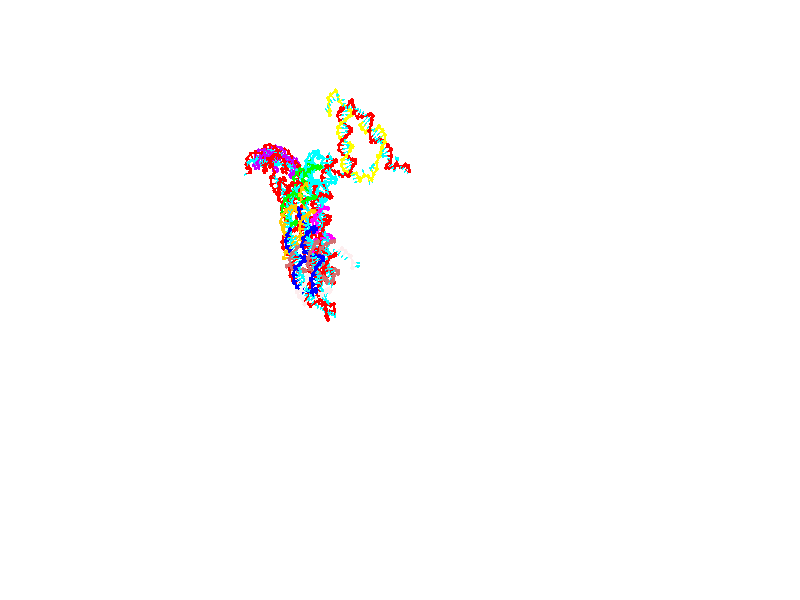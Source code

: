 // switches for output
#declare DRAW_BASES = 1; // possible values are 0, 1; only relevant for DNA ribbons
#declare DRAW_BASES_TYPE = 3; // possible values are 1, 2, 3; only relevant for DNA ribbons
#declare DRAW_FOG = 0; // set to 1 to enable fog

#include "colors.inc"

#include "transforms.inc"
background { rgb <1, 1, 1>}

#default {
   normal{
       ripples 0.25
       frequency 0.20
       turbulence 0.2
       lambda 5
   }
	finish {
		phong 0.1
		phong_size 40.
	}
}

// original window dimensions: 1024x640


// camera settings

camera {
	sky <0, 0.179814, -0.983701>
	up <0, 0.179814, -0.983701>
	right 1.6 * <1, 0, 0>
	location <25.469, 94.9851, 44.8844>
	look_at <25.469, 29.3977, 32.8955>
	direction <0, -65.5874, -11.9889>
	angle 67.0682
}


# declare cpy_camera_pos = <25.469, 94.9851, 44.8844>;
# if (DRAW_FOG = 1)
fog {
	fog_type 2
	up vnormalize(cpy_camera_pos)
	color rgbt<1,1,1,0.3>
	distance 1e-5
	fog_alt 3e-3
	fog_offset 28
}
# end


// LIGHTS

# declare lum = 6;
global_settings {
	ambient_light rgb lum * <0.05, 0.05, 0.05>
	max_trace_level 15
}# declare cpy_direct_light_amount = 0.25;
light_source
{	1000 * <-1, -1.16351, -0.803887>,
	rgb lum * cpy_direct_light_amount
	parallel
}

light_source
{	1000 * <1, 1.16351, 0.803887>,
	rgb lum * cpy_direct_light_amount
	parallel
}

// strand 0

// nucleotide -1

// particle -1
sphere {
	<4.446185, 14.406537, 14.961691> 0.250000
	pigment { color rgbt <1,0,0,0> }
	no_shadow
}
cylinder {
	<4.157821, 14.576859, 15.180407>,  <3.984802, 14.679051, 15.311636>, 0.100000
	pigment { color rgbt <1,0,0,0> }
	no_shadow
}
cylinder {
	<4.157821, 14.576859, 15.180407>,  <4.446185, 14.406537, 14.961691>, 0.100000
	pigment { color rgbt <1,0,0,0> }
	no_shadow
}

// particle -1
sphere {
	<4.157821, 14.576859, 15.180407> 0.100000
	pigment { color rgbt <1,0,0,0> }
	no_shadow
}
sphere {
	0, 1
	scale<0.080000,0.200000,0.300000>
	matrix <-0.096342, 0.719750, -0.687516,
		-0.686300, -0.548316, -0.477852,
		-0.720910, 0.425805, 0.546790,
		3.941548, 14.704600, 15.344443>
	pigment { color rgbt <0,1,1,0> }
	no_shadow
}
cylinder {
	<4.352315, 13.993260, 14.448468>,  <4.446185, 14.406537, 14.961691>, 0.130000
	pigment { color rgbt <1,0,0,0> }
	no_shadow
}

// nucleotide -1

// particle -1
sphere {
	<4.352315, 13.993260, 14.448468> 0.250000
	pigment { color rgbt <1,0,0,0> }
	no_shadow
}
cylinder {
	<4.179320, 14.126153, 14.113189>,  <4.075523, 14.205889, 13.912021>, 0.100000
	pigment { color rgbt <1,0,0,0> }
	no_shadow
}
cylinder {
	<4.179320, 14.126153, 14.113189>,  <4.352315, 13.993260, 14.448468>, 0.100000
	pigment { color rgbt <1,0,0,0> }
	no_shadow
}

// particle -1
sphere {
	<4.179320, 14.126153, 14.113189> 0.100000
	pigment { color rgbt <1,0,0,0> }
	no_shadow
}
sphere {
	0, 1
	scale<0.080000,0.200000,0.300000>
	matrix <0.274270, -0.837107, -0.473315,
		-0.858913, -0.434595, 0.270916,
		-0.432486, 0.332232, -0.838198,
		4.049573, 14.225822, 13.861730>
	pigment { color rgbt <0,1,1,0> }
	no_shadow
}
cylinder {
	<3.765743, 13.569778, 14.121952>,  <4.352315, 13.993260, 14.448468>, 0.130000
	pigment { color rgbt <1,0,0,0> }
	no_shadow
}

// nucleotide -1

// particle -1
sphere {
	<3.765743, 13.569778, 14.121952> 0.250000
	pigment { color rgbt <1,0,0,0> }
	no_shadow
}
cylinder {
	<3.957296, 13.783148, 13.843060>,  <4.072227, 13.911170, 13.675724>, 0.100000
	pigment { color rgbt <1,0,0,0> }
	no_shadow
}
cylinder {
	<3.957296, 13.783148, 13.843060>,  <3.765743, 13.569778, 14.121952>, 0.100000
	pigment { color rgbt <1,0,0,0> }
	no_shadow
}

// particle -1
sphere {
	<3.957296, 13.783148, 13.843060> 0.100000
	pigment { color rgbt <1,0,0,0> }
	no_shadow
}
sphere {
	0, 1
	scale<0.080000,0.200000,0.300000>
	matrix <0.215358, -0.841335, -0.495758,
		-0.851054, 0.087255, -0.517777,
		0.478882, 0.533424, -0.697231,
		4.100960, 13.943175, 13.633890>
	pigment { color rgbt <0,1,1,0> }
	no_shadow
}
cylinder {
	<3.566772, 13.289473, 13.573647>,  <3.765743, 13.569778, 14.121952>, 0.130000
	pigment { color rgbt <1,0,0,0> }
	no_shadow
}

// nucleotide -1

// particle -1
sphere {
	<3.566772, 13.289473, 13.573647> 0.250000
	pigment { color rgbt <1,0,0,0> }
	no_shadow
}
cylinder {
	<3.893178, 13.491274, 13.460797>,  <4.089022, 13.612355, 13.393087>, 0.100000
	pigment { color rgbt <1,0,0,0> }
	no_shadow
}
cylinder {
	<3.893178, 13.491274, 13.460797>,  <3.566772, 13.289473, 13.573647>, 0.100000
	pigment { color rgbt <1,0,0,0> }
	no_shadow
}

// particle -1
sphere {
	<3.893178, 13.491274, 13.460797> 0.100000
	pigment { color rgbt <1,0,0,0> }
	no_shadow
}
sphere {
	0, 1
	scale<0.080000,0.200000,0.300000>
	matrix <0.208606, -0.712220, -0.670243,
		-0.539075, 0.488076, -0.686426,
		0.816015, 0.504504, -0.282124,
		4.137983, 13.642625, 13.376160>
	pigment { color rgbt <0,1,1,0> }
	no_shadow
}
cylinder {
	<3.607090, 13.210805, 12.887716>,  <3.566772, 13.289473, 13.573647>, 0.130000
	pigment { color rgbt <1,0,0,0> }
	no_shadow
}

// nucleotide -1

// particle -1
sphere {
	<3.607090, 13.210805, 12.887716> 0.250000
	pigment { color rgbt <1,0,0,0> }
	no_shadow
}
cylinder {
	<3.981601, 13.267636, 13.016214>,  <4.206308, 13.301735, 13.093313>, 0.100000
	pigment { color rgbt <1,0,0,0> }
	no_shadow
}
cylinder {
	<3.981601, 13.267636, 13.016214>,  <3.607090, 13.210805, 12.887716>, 0.100000
	pigment { color rgbt <1,0,0,0> }
	no_shadow
}

// particle -1
sphere {
	<3.981601, 13.267636, 13.016214> 0.100000
	pigment { color rgbt <1,0,0,0> }
	no_shadow
}
sphere {
	0, 1
	scale<0.080000,0.200000,0.300000>
	matrix <0.299138, -0.801891, -0.517191,
		0.184121, 0.580331, -0.793294,
		0.936278, 0.142078, 0.321244,
		4.262485, 13.310260, 13.112588>
	pigment { color rgbt <0,1,1,0> }
	no_shadow
}
cylinder {
	<4.096478, 13.327605, 12.293187>,  <3.607090, 13.210805, 12.887716>, 0.130000
	pigment { color rgbt <1,0,0,0> }
	no_shadow
}

// nucleotide -1

// particle -1
sphere {
	<4.096478, 13.327605, 12.293187> 0.250000
	pigment { color rgbt <1,0,0,0> }
	no_shadow
}
cylinder {
	<4.302286, 13.200655, 12.611819>,  <4.425771, 13.124485, 12.802999>, 0.100000
	pigment { color rgbt <1,0,0,0> }
	no_shadow
}
cylinder {
	<4.302286, 13.200655, 12.611819>,  <4.096478, 13.327605, 12.293187>, 0.100000
	pigment { color rgbt <1,0,0,0> }
	no_shadow
}

// particle -1
sphere {
	<4.302286, 13.200655, 12.611819> 0.100000
	pigment { color rgbt <1,0,0,0> }
	no_shadow
}
sphere {
	0, 1
	scale<0.080000,0.200000,0.300000>
	matrix <0.346104, -0.773078, -0.531565,
		0.784526, 0.549201, -0.287919,
		0.514520, -0.317377, 0.796581,
		4.456642, 13.105442, 12.850794>
	pigment { color rgbt <0,1,1,0> }
	no_shadow
}
cylinder {
	<4.815324, 13.285514, 12.056136>,  <4.096478, 13.327605, 12.293187>, 0.130000
	pigment { color rgbt <1,0,0,0> }
	no_shadow
}

// nucleotide -1

// particle -1
sphere {
	<4.815324, 13.285514, 12.056136> 0.250000
	pigment { color rgbt <1,0,0,0> }
	no_shadow
}
cylinder {
	<4.806359, 13.041834, 12.373216>,  <4.800980, 12.895626, 12.563463>, 0.100000
	pigment { color rgbt <1,0,0,0> }
	no_shadow
}
cylinder {
	<4.806359, 13.041834, 12.373216>,  <4.815324, 13.285514, 12.056136>, 0.100000
	pigment { color rgbt <1,0,0,0> }
	no_shadow
}

// particle -1
sphere {
	<4.806359, 13.041834, 12.373216> 0.100000
	pigment { color rgbt <1,0,0,0> }
	no_shadow
}
sphere {
	0, 1
	scale<0.080000,0.200000,0.300000>
	matrix <0.502804, -0.692192, -0.517743,
		0.864110, 0.386968, 0.321824,
		-0.022414, -0.609201, 0.792699,
		4.799634, 12.859074, 12.611026>
	pigment { color rgbt <0,1,1,0> }
	no_shadow
}
cylinder {
	<5.563326, 12.937480, 12.118309>,  <4.815324, 13.285514, 12.056136>, 0.130000
	pigment { color rgbt <1,0,0,0> }
	no_shadow
}

// nucleotide -1

// particle -1
sphere {
	<5.563326, 12.937480, 12.118309> 0.250000
	pigment { color rgbt <1,0,0,0> }
	no_shadow
}
cylinder {
	<5.301304, 12.708993, 12.316142>,  <5.144091, 12.571901, 12.434842>, 0.100000
	pigment { color rgbt <1,0,0,0> }
	no_shadow
}
cylinder {
	<5.301304, 12.708993, 12.316142>,  <5.563326, 12.937480, 12.118309>, 0.100000
	pigment { color rgbt <1,0,0,0> }
	no_shadow
}

// particle -1
sphere {
	<5.301304, 12.708993, 12.316142> 0.100000
	pigment { color rgbt <1,0,0,0> }
	no_shadow
}
sphere {
	0, 1
	scale<0.080000,0.200000,0.300000>
	matrix <0.414364, -0.818945, -0.397028,
		0.631826, -0.055138, 0.773147,
		-0.655056, -0.571217, 0.494584,
		5.104787, 12.537628, 12.464518>
	pigment { color rgbt <0,1,1,0> }
	no_shadow
}
cylinder {
	<6.023857, 12.441195, 12.389575>,  <5.563326, 12.937480, 12.118309>, 0.130000
	pigment { color rgbt <1,0,0,0> }
	no_shadow
}

// nucleotide -1

// particle -1
sphere {
	<6.023857, 12.441195, 12.389575> 0.250000
	pigment { color rgbt <1,0,0,0> }
	no_shadow
}
cylinder {
	<5.647592, 12.309685, 12.423182>,  <5.421833, 12.230779, 12.443347>, 0.100000
	pigment { color rgbt <1,0,0,0> }
	no_shadow
}
cylinder {
	<5.647592, 12.309685, 12.423182>,  <6.023857, 12.441195, 12.389575>, 0.100000
	pigment { color rgbt <1,0,0,0> }
	no_shadow
}

// particle -1
sphere {
	<5.647592, 12.309685, 12.423182> 0.100000
	pigment { color rgbt <1,0,0,0> }
	no_shadow
}
sphere {
	0, 1
	scale<0.080000,0.200000,0.300000>
	matrix <0.308178, -0.931326, -0.194059,
		0.142052, -0.156651, 0.977385,
		-0.940663, -0.328775, 0.084020,
		5.365393, 12.211052, 12.448388>
	pigment { color rgbt <0,1,1,0> }
	no_shadow
}
cylinder {
	<6.046693, 11.846340, 12.757960>,  <6.023857, 12.441195, 12.389575>, 0.130000
	pigment { color rgbt <1,0,0,0> }
	no_shadow
}

// nucleotide -1

// particle -1
sphere {
	<6.046693, 11.846340, 12.757960> 0.250000
	pigment { color rgbt <1,0,0,0> }
	no_shadow
}
cylinder {
	<5.708641, 11.814931, 12.546455>,  <5.505810, 11.796085, 12.419553>, 0.100000
	pigment { color rgbt <1,0,0,0> }
	no_shadow
}
cylinder {
	<5.708641, 11.814931, 12.546455>,  <6.046693, 11.846340, 12.757960>, 0.100000
	pigment { color rgbt <1,0,0,0> }
	no_shadow
}

// particle -1
sphere {
	<5.708641, 11.814931, 12.546455> 0.100000
	pigment { color rgbt <1,0,0,0> }
	no_shadow
}
sphere {
	0, 1
	scale<0.080000,0.200000,0.300000>
	matrix <0.289478, -0.898792, -0.329205,
		-0.449397, -0.431286, 0.782327,
		-0.845130, -0.078523, -0.528762,
		5.455102, 11.791374, 12.387827>
	pigment { color rgbt <0,1,1,0> }
	no_shadow
}
cylinder {
	<5.756109, 11.130436, 12.909954>,  <6.046693, 11.846340, 12.757960>, 0.130000
	pigment { color rgbt <1,0,0,0> }
	no_shadow
}

// nucleotide -1

// particle -1
sphere {
	<5.756109, 11.130436, 12.909954> 0.250000
	pigment { color rgbt <1,0,0,0> }
	no_shadow
}
cylinder {
	<5.603041, 11.269737, 12.567659>,  <5.511200, 11.353318, 12.362283>, 0.100000
	pigment { color rgbt <1,0,0,0> }
	no_shadow
}
cylinder {
	<5.603041, 11.269737, 12.567659>,  <5.756109, 11.130436, 12.909954>, 0.100000
	pigment { color rgbt <1,0,0,0> }
	no_shadow
}

// particle -1
sphere {
	<5.603041, 11.269737, 12.567659> 0.100000
	pigment { color rgbt <1,0,0,0> }
	no_shadow
}
sphere {
	0, 1
	scale<0.080000,0.200000,0.300000>
	matrix <0.200182, -0.872978, -0.444788,
		-0.901939, -0.341509, 0.264345,
		-0.382666, 0.348254, -0.855736,
		5.488240, 11.374213, 12.310939>
	pigment { color rgbt <0,1,1,0> }
	no_shadow
}
cylinder {
	<5.294569, 10.597178, 12.660210>,  <5.756109, 11.130436, 12.909954>, 0.130000
	pigment { color rgbt <1,0,0,0> }
	no_shadow
}

// nucleotide -1

// particle -1
sphere {
	<5.294569, 10.597178, 12.660210> 0.250000
	pigment { color rgbt <1,0,0,0> }
	no_shadow
}
cylinder {
	<5.377155, 10.813353, 12.333946>,  <5.426707, 10.943057, 12.138188>, 0.100000
	pigment { color rgbt <1,0,0,0> }
	no_shadow
}
cylinder {
	<5.377155, 10.813353, 12.333946>,  <5.294569, 10.597178, 12.660210>, 0.100000
	pigment { color rgbt <1,0,0,0> }
	no_shadow
}

// particle -1
sphere {
	<5.377155, 10.813353, 12.333946> 0.100000
	pigment { color rgbt <1,0,0,0> }
	no_shadow
}
sphere {
	0, 1
	scale<0.080000,0.200000,0.300000>
	matrix <-0.019788, -0.831143, -0.555706,
		-0.978253, 0.130875, -0.160910,
		0.206467, 0.540437, -0.815659,
		5.439095, 10.975484, 12.089249>
	pigment { color rgbt <0,1,1,0> }
	no_shadow
}
cylinder {
	<5.197093, 10.067124, 12.172950>,  <5.294569, 10.597178, 12.660210>, 0.130000
	pigment { color rgbt <1,0,0,0> }
	no_shadow
}

// nucleotide -1

// particle -1
sphere {
	<5.197093, 10.067124, 12.172950> 0.250000
	pigment { color rgbt <1,0,0,0> }
	no_shadow
}
cylinder {
	<5.384130, 10.335446, 11.942688>,  <5.496353, 10.496439, 11.804531>, 0.100000
	pigment { color rgbt <1,0,0,0> }
	no_shadow
}
cylinder {
	<5.384130, 10.335446, 11.942688>,  <5.197093, 10.067124, 12.172950>, 0.100000
	pigment { color rgbt <1,0,0,0> }
	no_shadow
}

// particle -1
sphere {
	<5.384130, 10.335446, 11.942688> 0.100000
	pigment { color rgbt <1,0,0,0> }
	no_shadow
}
sphere {
	0, 1
	scale<0.080000,0.200000,0.300000>
	matrix <0.346176, -0.738184, -0.579005,
		-0.813338, 0.071461, -0.577387,
		0.467594, 0.670804, -0.575654,
		5.524409, 10.536688, 11.769992>
	pigment { color rgbt <0,1,1,0> }
	no_shadow
}
cylinder {
	<4.993757, 10.031077, 11.393158>,  <5.197093, 10.067124, 12.172950>, 0.130000
	pigment { color rgbt <1,0,0,0> }
	no_shadow
}

// nucleotide -1

// particle -1
sphere {
	<4.993757, 10.031077, 11.393158> 0.250000
	pigment { color rgbt <1,0,0,0> }
	no_shadow
}
cylinder {
	<5.325025, 10.252713, 11.359402>,  <5.523785, 10.385695, 11.339148>, 0.100000
	pigment { color rgbt <1,0,0,0> }
	no_shadow
}
cylinder {
	<5.325025, 10.252713, 11.359402>,  <4.993757, 10.031077, 11.393158>, 0.100000
	pigment { color rgbt <1,0,0,0> }
	no_shadow
}

// particle -1
sphere {
	<5.325025, 10.252713, 11.359402> 0.100000
	pigment { color rgbt <1,0,0,0> }
	no_shadow
}
sphere {
	0, 1
	scale<0.080000,0.200000,0.300000>
	matrix <0.305958, -0.573088, -0.760237,
		-0.469602, 0.603785, -0.644142,
		0.828169, 0.554089, -0.084390,
		5.573475, 10.418940, 11.334085>
	pigment { color rgbt <0,1,1,0> }
	no_shadow
}
cylinder {
	<5.059521, 10.410995, 10.610922>,  <4.993757, 10.031077, 11.393158>, 0.130000
	pigment { color rgbt <1,0,0,0> }
	no_shadow
}

// nucleotide -1

// particle -1
sphere {
	<5.059521, 10.410995, 10.610922> 0.250000
	pigment { color rgbt <1,0,0,0> }
	no_shadow
}
cylinder {
	<5.413155, 10.344481, 10.785619>,  <5.625335, 10.304574, 10.890437>, 0.100000
	pigment { color rgbt <1,0,0,0> }
	no_shadow
}
cylinder {
	<5.413155, 10.344481, 10.785619>,  <5.059521, 10.410995, 10.610922>, 0.100000
	pigment { color rgbt <1,0,0,0> }
	no_shadow
}

// particle -1
sphere {
	<5.413155, 10.344481, 10.785619> 0.100000
	pigment { color rgbt <1,0,0,0> }
	no_shadow
}
sphere {
	0, 1
	scale<0.080000,0.200000,0.300000>
	matrix <0.192844, -0.721466, -0.665055,
		0.425682, 0.672188, -0.605770,
		0.884085, -0.166283, 0.436743,
		5.678380, 10.294597, 10.916641>
	pigment { color rgbt <0,1,1,0> }
	no_shadow
}
cylinder {
	<5.480354, 10.368572, 10.037557>,  <5.059521, 10.410995, 10.610922>, 0.130000
	pigment { color rgbt <1,0,0,0> }
	no_shadow
}

// nucleotide -1

// particle -1
sphere {
	<5.480354, 10.368572, 10.037557> 0.250000
	pigment { color rgbt <1,0,0,0> }
	no_shadow
}
cylinder {
	<5.683243, 10.208623, 10.342929>,  <5.804977, 10.112654, 10.526153>, 0.100000
	pigment { color rgbt <1,0,0,0> }
	no_shadow
}
cylinder {
	<5.683243, 10.208623, 10.342929>,  <5.480354, 10.368572, 10.037557>, 0.100000
	pigment { color rgbt <1,0,0,0> }
	no_shadow
}

// particle -1
sphere {
	<5.683243, 10.208623, 10.342929> 0.100000
	pigment { color rgbt <1,0,0,0> }
	no_shadow
}
sphere {
	0, 1
	scale<0.080000,0.200000,0.300000>
	matrix <0.344386, -0.717993, -0.604883,
		0.790015, 0.569725, -0.226472,
		0.507223, -0.399873, 0.763431,
		5.835410, 10.088661, 10.571959>
	pigment { color rgbt <0,1,1,0> }
	no_shadow
}
cylinder {
	<6.085627, 10.009161, 9.743558>,  <5.480354, 10.368572, 10.037557>, 0.130000
	pigment { color rgbt <1,0,0,0> }
	no_shadow
}

// nucleotide -1

// particle -1
sphere {
	<6.085627, 10.009161, 9.743558> 0.250000
	pigment { color rgbt <1,0,0,0> }
	no_shadow
}
cylinder {
	<6.108225, 9.875232, 10.119792>,  <6.121785, 9.794874, 10.345532>, 0.100000
	pigment { color rgbt <1,0,0,0> }
	no_shadow
}
cylinder {
	<6.108225, 9.875232, 10.119792>,  <6.085627, 10.009161, 9.743558>, 0.100000
	pigment { color rgbt <1,0,0,0> }
	no_shadow
}

// particle -1
sphere {
	<6.108225, 9.875232, 10.119792> 0.100000
	pigment { color rgbt <1,0,0,0> }
	no_shadow
}
sphere {
	0, 1
	scale<0.080000,0.200000,0.300000>
	matrix <0.347033, -0.876763, -0.332948,
		0.936150, 0.345225, 0.066660,
		0.056497, -0.334823, 0.940586,
		6.125175, 9.774785, 10.401968>
	pigment { color rgbt <0,1,1,0> }
	no_shadow
}
cylinder {
	<6.756215, 9.804137, 9.929992>,  <6.085627, 10.009161, 9.743558>, 0.130000
	pigment { color rgbt <1,0,0,0> }
	no_shadow
}

// nucleotide -1

// particle -1
sphere {
	<6.756215, 9.804137, 9.929992> 0.250000
	pigment { color rgbt <1,0,0,0> }
	no_shadow
}
cylinder {
	<6.486562, 9.602432, 10.145869>,  <6.324771, 9.481409, 10.275395>, 0.100000
	pigment { color rgbt <1,0,0,0> }
	no_shadow
}
cylinder {
	<6.486562, 9.602432, 10.145869>,  <6.756215, 9.804137, 9.929992>, 0.100000
	pigment { color rgbt <1,0,0,0> }
	no_shadow
}

// particle -1
sphere {
	<6.486562, 9.602432, 10.145869> 0.100000
	pigment { color rgbt <1,0,0,0> }
	no_shadow
}
sphere {
	0, 1
	scale<0.080000,0.200000,0.300000>
	matrix <0.341101, -0.860645, -0.378074,
		0.655132, -0.070782, 0.752191,
		-0.674130, -0.504262, 0.539693,
		6.284323, 9.451154, 10.307777>
	pigment { color rgbt <0,1,1,0> }
	no_shadow
}
cylinder {
	<7.183282, 9.318747, 10.228695>,  <6.756215, 9.804137, 9.929992>, 0.130000
	pigment { color rgbt <1,0,0,0> }
	no_shadow
}

// nucleotide -1

// particle -1
sphere {
	<7.183282, 9.318747, 10.228695> 0.250000
	pigment { color rgbt <1,0,0,0> }
	no_shadow
}
cylinder {
	<6.810459, 9.179168, 10.267690>,  <6.586765, 9.095421, 10.291087>, 0.100000
	pigment { color rgbt <1,0,0,0> }
	no_shadow
}
cylinder {
	<6.810459, 9.179168, 10.267690>,  <7.183282, 9.318747, 10.228695>, 0.100000
	pigment { color rgbt <1,0,0,0> }
	no_shadow
}

// particle -1
sphere {
	<6.810459, 9.179168, 10.267690> 0.100000
	pigment { color rgbt <1,0,0,0> }
	no_shadow
}
sphere {
	0, 1
	scale<0.080000,0.200000,0.300000>
	matrix <0.305089, -0.901041, -0.308294,
		0.195419, -0.257606, 0.946283,
		-0.932058, -0.348947, 0.097487,
		6.530841, 9.074484, 10.296936>
	pigment { color rgbt <0,1,1,0> }
	no_shadow
}
cylinder {
	<7.150389, 8.890532, 10.708194>,  <7.183282, 9.318747, 10.228695>, 0.130000
	pigment { color rgbt <1,0,0,0> }
	no_shadow
}

// nucleotide -1

// particle -1
sphere {
	<7.150389, 8.890532, 10.708194> 0.250000
	pigment { color rgbt <1,0,0,0> }
	no_shadow
}
cylinder {
	<6.836632, 8.783821, 10.484209>,  <6.648378, 8.719794, 10.349818>, 0.100000
	pigment { color rgbt <1,0,0,0> }
	no_shadow
}
cylinder {
	<6.836632, 8.783821, 10.484209>,  <7.150389, 8.890532, 10.708194>, 0.100000
	pigment { color rgbt <1,0,0,0> }
	no_shadow
}

// particle -1
sphere {
	<6.836632, 8.783821, 10.484209> 0.100000
	pigment { color rgbt <1,0,0,0> }
	no_shadow
}
sphere {
	0, 1
	scale<0.080000,0.200000,0.300000>
	matrix <0.364015, -0.928956, -0.067334,
		-0.502217, -0.256651, 0.825777,
		-0.784392, -0.266779, -0.559963,
		6.601315, 8.703788, 10.316220>
	pigment { color rgbt <0,1,1,0> }
	no_shadow
}
cylinder {
	<7.167677, 8.184723, 10.888554>,  <7.150389, 8.890532, 10.708194>, 0.130000
	pigment { color rgbt <1,0,0,0> }
	no_shadow
}

// nucleotide -1

// particle -1
sphere {
	<7.167677, 8.184723, 10.888554> 0.250000
	pigment { color rgbt <1,0,0,0> }
	no_shadow
}
cylinder {
	<6.916645, 8.201054, 10.577561>,  <6.766026, 8.210852, 10.390966>, 0.100000
	pigment { color rgbt <1,0,0,0> }
	no_shadow
}
cylinder {
	<6.916645, 8.201054, 10.577561>,  <7.167677, 8.184723, 10.888554>, 0.100000
	pigment { color rgbt <1,0,0,0> }
	no_shadow
}

// particle -1
sphere {
	<6.916645, 8.201054, 10.577561> 0.100000
	pigment { color rgbt <1,0,0,0> }
	no_shadow
}
sphere {
	0, 1
	scale<0.080000,0.200000,0.300000>
	matrix <0.131178, -0.978803, -0.157284,
		-0.767421, -0.200696, 0.608922,
		-0.627581, 0.040826, -0.777480,
		6.728371, 8.213302, 10.344317>
	pigment { color rgbt <0,1,1,0> }
	no_shadow
}
cylinder {
	<6.653331, 7.681875, 11.075320>,  <7.167677, 8.184723, 10.888554>, 0.130000
	pigment { color rgbt <1,0,0,0> }
	no_shadow
}

// nucleotide -1

// particle -1
sphere {
	<6.653331, 7.681875, 11.075320> 0.250000
	pigment { color rgbt <1,0,0,0> }
	no_shadow
}
cylinder {
	<6.672400, 7.743292, 10.680524>,  <6.683841, 7.780142, 10.443645>, 0.100000
	pigment { color rgbt <1,0,0,0> }
	no_shadow
}
cylinder {
	<6.672400, 7.743292, 10.680524>,  <6.653331, 7.681875, 11.075320>, 0.100000
	pigment { color rgbt <1,0,0,0> }
	no_shadow
}

// particle -1
sphere {
	<6.672400, 7.743292, 10.680524> 0.100000
	pigment { color rgbt <1,0,0,0> }
	no_shadow
}
sphere {
	0, 1
	scale<0.080000,0.200000,0.300000>
	matrix <0.054394, -0.987048, -0.150924,
		-0.997381, -0.046492, -0.055407,
		0.047673, 0.153543, -0.986991,
		6.686702, 7.789355, 10.384426>
	pigment { color rgbt <0,1,1,0> }
	no_shadow
}
cylinder {
	<6.225490, 7.183063, 10.764978>,  <6.653331, 7.681875, 11.075320>, 0.130000
	pigment { color rgbt <1,0,0,0> }
	no_shadow
}

// nucleotide -1

// particle -1
sphere {
	<6.225490, 7.183063, 10.764978> 0.250000
	pigment { color rgbt <1,0,0,0> }
	no_shadow
}
cylinder {
	<6.484896, 7.312226, 10.489251>,  <6.640539, 7.389724, 10.323814>, 0.100000
	pigment { color rgbt <1,0,0,0> }
	no_shadow
}
cylinder {
	<6.484896, 7.312226, 10.489251>,  <6.225490, 7.183063, 10.764978>, 0.100000
	pigment { color rgbt <1,0,0,0> }
	no_shadow
}

// particle -1
sphere {
	<6.484896, 7.312226, 10.489251> 0.100000
	pigment { color rgbt <1,0,0,0> }
	no_shadow
}
sphere {
	0, 1
	scale<0.080000,0.200000,0.300000>
	matrix <0.246279, -0.945866, -0.211386,
		-0.720261, -0.032678, -0.692933,
		0.648515, 0.322908, -0.689318,
		6.679450, 7.409099, 10.282455>
	pigment { color rgbt <0,1,1,0> }
	no_shadow
}
cylinder {
	<6.225089, 6.692372, 10.223074>,  <6.225490, 7.183063, 10.764978>, 0.130000
	pigment { color rgbt <1,0,0,0> }
	no_shadow
}

// nucleotide -1

// particle -1
sphere {
	<6.225089, 6.692372, 10.223074> 0.250000
	pigment { color rgbt <1,0,0,0> }
	no_shadow
}
cylinder {
	<6.552340, 6.889547, 10.104633>,  <6.748691, 7.007853, 10.033569>, 0.100000
	pigment { color rgbt <1,0,0,0> }
	no_shadow
}
cylinder {
	<6.552340, 6.889547, 10.104633>,  <6.225089, 6.692372, 10.223074>, 0.100000
	pigment { color rgbt <1,0,0,0> }
	no_shadow
}

// particle -1
sphere {
	<6.552340, 6.889547, 10.104633> 0.100000
	pigment { color rgbt <1,0,0,0> }
	no_shadow
}
sphere {
	0, 1
	scale<0.080000,0.200000,0.300000>
	matrix <0.392910, -0.855181, -0.338064,
		-0.419865, 0.160239, -0.893329,
		0.818129, 0.492939, -0.296101,
		6.797779, 7.037429, 10.015803>
	pigment { color rgbt <0,1,1,0> }
	no_shadow
}
cylinder {
	<6.446838, 6.453987, 9.538683>,  <6.225089, 6.692372, 10.223074>, 0.130000
	pigment { color rgbt <1,0,0,0> }
	no_shadow
}

// nucleotide -1

// particle -1
sphere {
	<6.446838, 6.453987, 9.538683> 0.250000
	pigment { color rgbt <1,0,0,0> }
	no_shadow
}
cylinder {
	<6.783222, 6.608894, 9.689843>,  <6.985053, 6.701838, 9.780540>, 0.100000
	pigment { color rgbt <1,0,0,0> }
	no_shadow
}
cylinder {
	<6.783222, 6.608894, 9.689843>,  <6.446838, 6.453987, 9.538683>, 0.100000
	pigment { color rgbt <1,0,0,0> }
	no_shadow
}

// particle -1
sphere {
	<6.783222, 6.608894, 9.689843> 0.100000
	pigment { color rgbt <1,0,0,0> }
	no_shadow
}
sphere {
	0, 1
	scale<0.080000,0.200000,0.300000>
	matrix <0.484209, -0.850323, -0.206135,
		0.241509, 0.356335, -0.902607,
		0.840961, 0.387267, 0.377901,
		7.035511, 6.725074, 9.803213>
	pigment { color rgbt <0,1,1,0> }
	no_shadow
}
cylinder {
	<6.920008, 6.322958, 9.106373>,  <6.446838, 6.453987, 9.538683>, 0.130000
	pigment { color rgbt <1,0,0,0> }
	no_shadow
}

// nucleotide -1

// particle -1
sphere {
	<6.920008, 6.322958, 9.106373> 0.250000
	pigment { color rgbt <1,0,0,0> }
	no_shadow
}
cylinder {
	<7.130814, 6.397328, 9.438081>,  <7.257298, 6.441950, 9.637105>, 0.100000
	pigment { color rgbt <1,0,0,0> }
	no_shadow
}
cylinder {
	<7.130814, 6.397328, 9.438081>,  <6.920008, 6.322958, 9.106373>, 0.100000
	pigment { color rgbt <1,0,0,0> }
	no_shadow
}

// particle -1
sphere {
	<7.130814, 6.397328, 9.438081> 0.100000
	pigment { color rgbt <1,0,0,0> }
	no_shadow
}
sphere {
	0, 1
	scale<0.080000,0.200000,0.300000>
	matrix <0.620258, -0.751207, -0.225762,
		0.580978, 0.633341, -0.511218,
		0.527015, 0.185924, 0.829269,
		7.288918, 6.453106, 9.686862>
	pigment { color rgbt <0,1,1,0> }
	no_shadow
}
cylinder {
	<7.612649, 6.513046, 8.940686>,  <6.920008, 6.322958, 9.106373>, 0.130000
	pigment { color rgbt <1,0,0,0> }
	no_shadow
}

// nucleotide -1

// particle -1
sphere {
	<7.612649, 6.513046, 8.940686> 0.250000
	pigment { color rgbt <1,0,0,0> }
	no_shadow
}
cylinder {
	<7.625467, 6.360612, 9.310280>,  <7.633158, 6.269152, 9.532036>, 0.100000
	pigment { color rgbt <1,0,0,0> }
	no_shadow
}
cylinder {
	<7.625467, 6.360612, 9.310280>,  <7.612649, 6.513046, 8.940686>, 0.100000
	pigment { color rgbt <1,0,0,0> }
	no_shadow
}

// particle -1
sphere {
	<7.625467, 6.360612, 9.310280> 0.100000
	pigment { color rgbt <1,0,0,0> }
	no_shadow
}
sphere {
	0, 1
	scale<0.080000,0.200000,0.300000>
	matrix <0.642557, -0.700246, -0.311090,
		0.765568, 0.603682, 0.222428,
		0.032045, -0.381084, 0.923985,
		7.635080, 6.246287, 9.587476>
	pigment { color rgbt <0,1,1,0> }
	no_shadow
}
cylinder {
	<8.252635, 6.812204, 9.340281>,  <7.612649, 6.513046, 8.940686>, 0.130000
	pigment { color rgbt <1,0,0,0> }
	no_shadow
}

// nucleotide -1

// particle -1
sphere {
	<8.252635, 6.812204, 9.340281> 0.250000
	pigment { color rgbt <1,0,0,0> }
	no_shadow
}
cylinder {
	<8.136934, 6.450381, 9.465570>,  <8.067513, 6.233287, 9.540744>, 0.100000
	pigment { color rgbt <1,0,0,0> }
	no_shadow
}
cylinder {
	<8.136934, 6.450381, 9.465570>,  <8.252635, 6.812204, 9.340281>, 0.100000
	pigment { color rgbt <1,0,0,0> }
	no_shadow
}

// particle -1
sphere {
	<8.136934, 6.450381, 9.465570> 0.100000
	pigment { color rgbt <1,0,0,0> }
	no_shadow
}
sphere {
	0, 1
	scale<0.080000,0.200000,0.300000>
	matrix <0.902824, -0.366550, -0.224831,
		0.318185, 0.217753, 0.922682,
		-0.289252, -0.904558, 0.313223,
		8.050159, 6.179013, 9.559538>
	pigment { color rgbt <0,1,1,0> }
	no_shadow
}
cylinder {
	<8.669353, 6.489518, 9.903447>,  <8.252635, 6.812204, 9.340281>, 0.130000
	pigment { color rgbt <1,0,0,0> }
	no_shadow
}

// nucleotide -1

// particle -1
sphere {
	<8.669353, 6.489518, 9.903447> 0.250000
	pigment { color rgbt <1,0,0,0> }
	no_shadow
}
cylinder {
	<8.517705, 6.192545, 9.682518>,  <8.426716, 6.014361, 9.549960>, 0.100000
	pigment { color rgbt <1,0,0,0> }
	no_shadow
}
cylinder {
	<8.517705, 6.192545, 9.682518>,  <8.669353, 6.489518, 9.903447>, 0.100000
	pigment { color rgbt <1,0,0,0> }
	no_shadow
}

// particle -1
sphere {
	<8.517705, 6.192545, 9.682518> 0.100000
	pigment { color rgbt <1,0,0,0> }
	no_shadow
}
sphere {
	0, 1
	scale<0.080000,0.200000,0.300000>
	matrix <0.924997, -0.287653, -0.248268,
		0.025445, -0.605020, 0.795803,
		-0.379122, -0.742432, -0.552323,
		8.403968, 5.969815, 9.516821>
	pigment { color rgbt <0,1,1,0> }
	no_shadow
}
cylinder {
	<9.006188, 6.236764, 10.550567>,  <8.669353, 6.489518, 9.903447>, 0.130000
	pigment { color rgbt <1,0,0,0> }
	no_shadow
}

// nucleotide -1

// particle -1
sphere {
	<9.006188, 6.236764, 10.550567> 0.250000
	pigment { color rgbt <1,0,0,0> }
	no_shadow
}
cylinder {
	<9.127395, 5.856005, 10.532358>,  <9.200118, 5.627549, 10.521433>, 0.100000
	pigment { color rgbt <1,0,0,0> }
	no_shadow
}
cylinder {
	<9.127395, 5.856005, 10.532358>,  <9.006188, 6.236764, 10.550567>, 0.100000
	pigment { color rgbt <1,0,0,0> }
	no_shadow
}

// particle -1
sphere {
	<9.127395, 5.856005, 10.532358> 0.100000
	pigment { color rgbt <1,0,0,0> }
	no_shadow
}
sphere {
	0, 1
	scale<0.080000,0.200000,0.300000>
	matrix <0.851224, 0.248874, 0.462039,
		-0.428485, -0.178753, 0.885691,
		0.303016, -0.951898, -0.045520,
		9.218299, 5.570436, 10.518703>
	pigment { color rgbt <0,1,1,0> }
	no_shadow
}
cylinder {
	<9.331676, 6.044442, 11.113724>,  <9.006188, 6.236764, 10.550567>, 0.130000
	pigment { color rgbt <1,0,0,0> }
	no_shadow
}

// nucleotide -1

// particle -1
sphere {
	<9.331676, 6.044442, 11.113724> 0.250000
	pigment { color rgbt <1,0,0,0> }
	no_shadow
}
cylinder {
	<9.485637, 5.736737, 10.909729>,  <9.578013, 5.552114, 10.787333>, 0.100000
	pigment { color rgbt <1,0,0,0> }
	no_shadow
}
cylinder {
	<9.485637, 5.736737, 10.909729>,  <9.331676, 6.044442, 11.113724>, 0.100000
	pigment { color rgbt <1,0,0,0> }
	no_shadow
}

// particle -1
sphere {
	<9.485637, 5.736737, 10.909729> 0.100000
	pigment { color rgbt <1,0,0,0> }
	no_shadow
}
sphere {
	0, 1
	scale<0.080000,0.200000,0.300000>
	matrix <0.840243, 0.063424, 0.538488,
		-0.381893, -0.635777, 0.670779,
		0.384901, -0.769263, -0.509986,
		9.601108, 5.505958, 10.756733>
	pigment { color rgbt <0,1,1,0> }
	no_shadow
}
cylinder {
	<9.379527, 6.449786, 11.727971>,  <9.331676, 6.044442, 11.113724>, 0.130000
	pigment { color rgbt <1,0,0,0> }
	no_shadow
}

// nucleotide -1

// particle -1
sphere {
	<9.379527, 6.449786, 11.727971> 0.250000
	pigment { color rgbt <1,0,0,0> }
	no_shadow
}
cylinder {
	<9.751424, 6.452517, 11.875230>,  <9.974562, 6.454154, 11.963585>, 0.100000
	pigment { color rgbt <1,0,0,0> }
	no_shadow
}
cylinder {
	<9.751424, 6.452517, 11.875230>,  <9.379527, 6.449786, 11.727971>, 0.100000
	pigment { color rgbt <1,0,0,0> }
	no_shadow
}

// particle -1
sphere {
	<9.751424, 6.452517, 11.875230> 0.100000
	pigment { color rgbt <1,0,0,0> }
	no_shadow
}
sphere {
	0, 1
	scale<0.080000,0.200000,0.300000>
	matrix <-0.079328, 0.980062, 0.182169,
		-0.359564, -0.198575, 0.911746,
		0.929742, 0.006826, 0.368148,
		10.030347, 6.454564, 11.985674>
	pigment { color rgbt <0,1,1,0> }
	no_shadow
}
cylinder {
	<9.416754, 6.687935, 12.440189>,  <9.379527, 6.449786, 11.727971>, 0.130000
	pigment { color rgbt <1,0,0,0> }
	no_shadow
}

// nucleotide -1

// particle -1
sphere {
	<9.416754, 6.687935, 12.440189> 0.250000
	pigment { color rgbt <1,0,0,0> }
	no_shadow
}
cylinder {
	<9.734962, 6.775722, 12.214274>,  <9.925886, 6.828393, 12.078726>, 0.100000
	pigment { color rgbt <1,0,0,0> }
	no_shadow
}
cylinder {
	<9.734962, 6.775722, 12.214274>,  <9.416754, 6.687935, 12.440189>, 0.100000
	pigment { color rgbt <1,0,0,0> }
	no_shadow
}

// particle -1
sphere {
	<9.734962, 6.775722, 12.214274> 0.100000
	pigment { color rgbt <1,0,0,0> }
	no_shadow
}
sphere {
	0, 1
	scale<0.080000,0.200000,0.300000>
	matrix <-0.060048, 0.956067, 0.286931,
		0.602947, -0.194344, 0.773748,
		0.795518, 0.219466, -0.564788,
		9.973618, 6.841561, 12.044838>
	pigment { color rgbt <0,1,1,0> }
	no_shadow
}
cylinder {
	<10.050536, 6.951117, 12.833671>,  <9.416754, 6.687935, 12.440189>, 0.130000
	pigment { color rgbt <1,0,0,0> }
	no_shadow
}

// nucleotide -1

// particle -1
sphere {
	<10.050536, 6.951117, 12.833671> 0.250000
	pigment { color rgbt <1,0,0,0> }
	no_shadow
}
cylinder {
	<10.029497, 7.106278, 12.465591>,  <10.016874, 7.199376, 12.244744>, 0.100000
	pigment { color rgbt <1,0,0,0> }
	no_shadow
}
cylinder {
	<10.029497, 7.106278, 12.465591>,  <10.050536, 6.951117, 12.833671>, 0.100000
	pigment { color rgbt <1,0,0,0> }
	no_shadow
}

// particle -1
sphere {
	<10.029497, 7.106278, 12.465591> 0.100000
	pigment { color rgbt <1,0,0,0> }
	no_shadow
}
sphere {
	0, 1
	scale<0.080000,0.200000,0.300000>
	matrix <-0.017793, 0.920963, 0.389244,
		0.998457, 0.036846, -0.041538,
		-0.052597, 0.387904, -0.920198,
		10.013719, 7.222650, 12.189532>
	pigment { color rgbt <0,1,1,0> }
	no_shadow
}
cylinder {
	<10.557878, 7.472364, 12.949492>,  <10.050536, 6.951117, 12.833671>, 0.130000
	pigment { color rgbt <1,0,0,0> }
	no_shadow
}

// nucleotide -1

// particle -1
sphere {
	<10.557878, 7.472364, 12.949492> 0.250000
	pigment { color rgbt <1,0,0,0> }
	no_shadow
}
cylinder {
	<10.310588, 7.518186, 12.638449>,  <10.162213, 7.545680, 12.451823>, 0.100000
	pigment { color rgbt <1,0,0,0> }
	no_shadow
}
cylinder {
	<10.310588, 7.518186, 12.638449>,  <10.557878, 7.472364, 12.949492>, 0.100000
	pigment { color rgbt <1,0,0,0> }
	no_shadow
}

// particle -1
sphere {
	<10.310588, 7.518186, 12.638449> 0.100000
	pigment { color rgbt <1,0,0,0> }
	no_shadow
}
sphere {
	0, 1
	scale<0.080000,0.200000,0.300000>
	matrix <-0.032042, 0.984827, 0.170557,
		0.785347, 0.130359, -0.605175,
		-0.618227, 0.114555, -0.777607,
		10.125120, 7.552553, 12.405167>
	pigment { color rgbt <0,1,1,0> }
	no_shadow
}
cylinder {
	<10.651095, 8.163546, 12.498407>,  <10.557878, 7.472364, 12.949492>, 0.130000
	pigment { color rgbt <1,0,0,0> }
	no_shadow
}

// nucleotide -1

// particle -1
sphere {
	<10.651095, 8.163546, 12.498407> 0.250000
	pigment { color rgbt <1,0,0,0> }
	no_shadow
}
cylinder {
	<10.274591, 8.049127, 12.426622>,  <10.048689, 7.980475, 12.383552>, 0.100000
	pigment { color rgbt <1,0,0,0> }
	no_shadow
}
cylinder {
	<10.274591, 8.049127, 12.426622>,  <10.651095, 8.163546, 12.498407>, 0.100000
	pigment { color rgbt <1,0,0,0> }
	no_shadow
}

// particle -1
sphere {
	<10.274591, 8.049127, 12.426622> 0.100000
	pigment { color rgbt <1,0,0,0> }
	no_shadow
}
sphere {
	0, 1
	scale<0.080000,0.200000,0.300000>
	matrix <-0.248343, 0.946493, -0.206098,
		0.228813, -0.149423, -0.961934,
		-0.941260, -0.286048, -0.179462,
		9.992213, 7.963312, 12.372784>
	pigment { color rgbt <0,1,1,0> }
	no_shadow
}
cylinder {
	<10.345130, 8.621185, 11.986181>,  <10.651095, 8.163546, 12.498407>, 0.130000
	pigment { color rgbt <1,0,0,0> }
	no_shadow
}

// nucleotide -1

// particle -1
sphere {
	<10.345130, 8.621185, 11.986181> 0.250000
	pigment { color rgbt <1,0,0,0> }
	no_shadow
}
cylinder {
	<10.015599, 8.457245, 12.142812>,  <9.817881, 8.358880, 12.236791>, 0.100000
	pigment { color rgbt <1,0,0,0> }
	no_shadow
}
cylinder {
	<10.015599, 8.457245, 12.142812>,  <10.345130, 8.621185, 11.986181>, 0.100000
	pigment { color rgbt <1,0,0,0> }
	no_shadow
}

// particle -1
sphere {
	<10.015599, 8.457245, 12.142812> 0.100000
	pigment { color rgbt <1,0,0,0> }
	no_shadow
}
sphere {
	0, 1
	scale<0.080000,0.200000,0.300000>
	matrix <-0.497505, 0.853868, -0.152965,
		-0.271662, -0.320828, -0.907342,
		-0.823826, -0.409852, 0.391577,
		9.768452, 8.334290, 12.260284>
	pigment { color rgbt <0,1,1,0> }
	no_shadow
}
cylinder {
	<9.774951, 8.809530, 11.547193>,  <10.345130, 8.621185, 11.986181>, 0.130000
	pigment { color rgbt <1,0,0,0> }
	no_shadow
}

// nucleotide -1

// particle -1
sphere {
	<9.774951, 8.809530, 11.547193> 0.250000
	pigment { color rgbt <1,0,0,0> }
	no_shadow
}
cylinder {
	<9.613197, 8.695048, 11.894654>,  <9.516145, 8.626359, 12.103131>, 0.100000
	pigment { color rgbt <1,0,0,0> }
	no_shadow
}
cylinder {
	<9.613197, 8.695048, 11.894654>,  <9.774951, 8.809530, 11.547193>, 0.100000
	pigment { color rgbt <1,0,0,0> }
	no_shadow
}

// particle -1
sphere {
	<9.613197, 8.695048, 11.894654> 0.100000
	pigment { color rgbt <1,0,0,0> }
	no_shadow
}
sphere {
	0, 1
	scale<0.080000,0.200000,0.300000>
	matrix <-0.553883, 0.832433, 0.016422,
		-0.727796, -0.474491, -0.495148,
		-0.404385, -0.286206, 0.868654,
		9.491881, 8.609186, 12.155251>
	pigment { color rgbt <0,1,1,0> }
	no_shadow
}
cylinder {
	<9.138790, 8.816016, 11.436421>,  <9.774951, 8.809530, 11.547193>, 0.130000
	pigment { color rgbt <1,0,0,0> }
	no_shadow
}

// nucleotide -1

// particle -1
sphere {
	<9.138790, 8.816016, 11.436421> 0.250000
	pigment { color rgbt <1,0,0,0> }
	no_shadow
}
cylinder {
	<9.195364, 8.867433, 11.829048>,  <9.229308, 8.898283, 12.064624>, 0.100000
	pigment { color rgbt <1,0,0,0> }
	no_shadow
}
cylinder {
	<9.195364, 8.867433, 11.829048>,  <9.138790, 8.816016, 11.436421>, 0.100000
	pigment { color rgbt <1,0,0,0> }
	no_shadow
}

// particle -1
sphere {
	<9.195364, 8.867433, 11.829048> 0.100000
	pigment { color rgbt <1,0,0,0> }
	no_shadow
}
sphere {
	0, 1
	scale<0.080000,0.200000,0.300000>
	matrix <-0.519544, 0.853645, -0.036929,
		-0.842657, -0.504744, 0.187517,
		0.141434, 0.128541, 0.981567,
		9.237794, 8.905995, 12.123518>
	pigment { color rgbt <0,1,1,0> }
	no_shadow
}
cylinder {
	<8.472600, 9.044831, 11.767588>,  <9.138790, 8.816016, 11.436421>, 0.130000
	pigment { color rgbt <1,0,0,0> }
	no_shadow
}

// nucleotide -1

// particle -1
sphere {
	<8.472600, 9.044831, 11.767588> 0.250000
	pigment { color rgbt <1,0,0,0> }
	no_shadow
}
cylinder {
	<8.750287, 9.168109, 12.027765>,  <8.916900, 9.242075, 12.183872>, 0.100000
	pigment { color rgbt <1,0,0,0> }
	no_shadow
}
cylinder {
	<8.750287, 9.168109, 12.027765>,  <8.472600, 9.044831, 11.767588>, 0.100000
	pigment { color rgbt <1,0,0,0> }
	no_shadow
}

// particle -1
sphere {
	<8.750287, 9.168109, 12.027765> 0.100000
	pigment { color rgbt <1,0,0,0> }
	no_shadow
}
sphere {
	0, 1
	scale<0.080000,0.200000,0.300000>
	matrix <-0.527181, 0.832985, 0.167974,
		-0.490042, -0.459513, 0.740747,
		0.694218, 0.308193, 0.650445,
		8.958552, 9.260567, 12.222898>
	pigment { color rgbt <0,1,1,0> }
	no_shadow
}
cylinder {
	<8.123982, 9.234863, 12.366277>,  <8.472600, 9.044831, 11.767588>, 0.130000
	pigment { color rgbt <1,0,0,0> }
	no_shadow
}

// nucleotide -1

// particle -1
sphere {
	<8.123982, 9.234863, 12.366277> 0.250000
	pigment { color rgbt <1,0,0,0> }
	no_shadow
}
cylinder {
	<8.475027, 9.425734, 12.384616>,  <8.685654, 9.540256, 12.395619>, 0.100000
	pigment { color rgbt <1,0,0,0> }
	no_shadow
}
cylinder {
	<8.475027, 9.425734, 12.384616>,  <8.123982, 9.234863, 12.366277>, 0.100000
	pigment { color rgbt <1,0,0,0> }
	no_shadow
}

// particle -1
sphere {
	<8.475027, 9.425734, 12.384616> 0.100000
	pigment { color rgbt <1,0,0,0> }
	no_shadow
}
sphere {
	0, 1
	scale<0.080000,0.200000,0.300000>
	matrix <-0.470366, 0.838718, 0.274422,
		0.092493, -0.262401, 0.960516,
		0.877611, 0.477176, 0.045848,
		8.738311, 9.568887, 12.398371>
	pigment { color rgbt <0,1,1,0> }
	no_shadow
}
cylinder {
	<7.949447, 9.741476, 12.829365>,  <8.123982, 9.234863, 12.366277>, 0.130000
	pigment { color rgbt <1,0,0,0> }
	no_shadow
}

// nucleotide -1

// particle -1
sphere {
	<7.949447, 9.741476, 12.829365> 0.250000
	pigment { color rgbt <1,0,0,0> }
	no_shadow
}
cylinder {
	<8.301915, 9.880182, 12.700809>,  <8.513396, 9.963406, 12.623676>, 0.100000
	pigment { color rgbt <1,0,0,0> }
	no_shadow
}
cylinder {
	<8.301915, 9.880182, 12.700809>,  <7.949447, 9.741476, 12.829365>, 0.100000
	pigment { color rgbt <1,0,0,0> }
	no_shadow
}

// particle -1
sphere {
	<8.301915, 9.880182, 12.700809> 0.100000
	pigment { color rgbt <1,0,0,0> }
	no_shadow
}
sphere {
	0, 1
	scale<0.080000,0.200000,0.300000>
	matrix <-0.170789, 0.867319, 0.467536,
		0.440871, -0.357089, 0.823480,
		0.881172, 0.346765, -0.321389,
		8.566267, 9.984212, 12.604393>
	pigment { color rgbt <0,1,1,0> }
	no_shadow
}
cylinder {
	<8.183965, 10.192064, 13.397423>,  <7.949447, 9.741476, 12.829365>, 0.130000
	pigment { color rgbt <1,0,0,0> }
	no_shadow
}

// nucleotide -1

// particle -1
sphere {
	<8.183965, 10.192064, 13.397423> 0.250000
	pigment { color rgbt <1,0,0,0> }
	no_shadow
}
cylinder {
	<8.379261, 10.311912, 13.069557>,  <8.496439, 10.383820, 12.872838>, 0.100000
	pigment { color rgbt <1,0,0,0> }
	no_shadow
}
cylinder {
	<8.379261, 10.311912, 13.069557>,  <8.183965, 10.192064, 13.397423>, 0.100000
	pigment { color rgbt <1,0,0,0> }
	no_shadow
}

// particle -1
sphere {
	<8.379261, 10.311912, 13.069557> 0.100000
	pigment { color rgbt <1,0,0,0> }
	no_shadow
}
sphere {
	0, 1
	scale<0.080000,0.200000,0.300000>
	matrix <-0.084141, 0.951004, 0.297508,
		0.868644, -0.076288, 0.489529,
		0.488241, 0.299619, -0.819665,
		8.525733, 10.401797, 12.823658>
	pigment { color rgbt <0,1,1,0> }
	no_shadow
}
cylinder {
	<8.728114, 10.603864, 13.598741>,  <8.183965, 10.192064, 13.397423>, 0.130000
	pigment { color rgbt <1,0,0,0> }
	no_shadow
}

// nucleotide -1

// particle -1
sphere {
	<8.728114, 10.603864, 13.598741> 0.250000
	pigment { color rgbt <1,0,0,0> }
	no_shadow
}
cylinder {
	<8.627508, 10.687620, 13.220768>,  <8.567144, 10.737874, 12.993984>, 0.100000
	pigment { color rgbt <1,0,0,0> }
	no_shadow
}
cylinder {
	<8.627508, 10.687620, 13.220768>,  <8.728114, 10.603864, 13.598741>, 0.100000
	pigment { color rgbt <1,0,0,0> }
	no_shadow
}

// particle -1
sphere {
	<8.627508, 10.687620, 13.220768> 0.100000
	pigment { color rgbt <1,0,0,0> }
	no_shadow
}
sphere {
	0, 1
	scale<0.080000,0.200000,0.300000>
	matrix <-0.279087, 0.919155, 0.277964,
		0.926742, 0.333631, -0.172743,
		-0.251515, 0.209390, -0.944932,
		8.552053, 10.750438, 12.937288>
	pigment { color rgbt <0,1,1,0> }
	no_shadow
}
cylinder {
	<9.041206, 11.245596, 13.432641>,  <8.728114, 10.603864, 13.598741>, 0.130000
	pigment { color rgbt <1,0,0,0> }
	no_shadow
}

// nucleotide -1

// particle -1
sphere {
	<9.041206, 11.245596, 13.432641> 0.250000
	pigment { color rgbt <1,0,0,0> }
	no_shadow
}
cylinder {
	<8.726467, 11.205514, 13.189058>,  <8.537623, 11.181465, 13.042909>, 0.100000
	pigment { color rgbt <1,0,0,0> }
	no_shadow
}
cylinder {
	<8.726467, 11.205514, 13.189058>,  <9.041206, 11.245596, 13.432641>, 0.100000
	pigment { color rgbt <1,0,0,0> }
	no_shadow
}

// particle -1
sphere {
	<8.726467, 11.205514, 13.189058> 0.100000
	pigment { color rgbt <1,0,0,0> }
	no_shadow
}
sphere {
	0, 1
	scale<0.080000,0.200000,0.300000>
	matrix <-0.268963, 0.943772, 0.192234,
		0.555453, 0.315045, -0.769557,
		-0.786848, -0.100205, -0.608957,
		8.490413, 11.175452, 13.006371>
	pigment { color rgbt <0,1,1,0> }
	no_shadow
}
cylinder {
	<8.880801, 11.930110, 13.282963>,  <9.041206, 11.245596, 13.432641>, 0.130000
	pigment { color rgbt <1,0,0,0> }
	no_shadow
}

// nucleotide -1

// particle -1
sphere {
	<8.880801, 11.930110, 13.282963> 0.250000
	pigment { color rgbt <1,0,0,0> }
	no_shadow
}
cylinder {
	<8.562514, 11.756092, 13.114408>,  <8.371542, 11.651681, 13.013274>, 0.100000
	pigment { color rgbt <1,0,0,0> }
	no_shadow
}
cylinder {
	<8.562514, 11.756092, 13.114408>,  <8.880801, 11.930110, 13.282963>, 0.100000
	pigment { color rgbt <1,0,0,0> }
	no_shadow
}

// particle -1
sphere {
	<8.562514, 11.756092, 13.114408> 0.100000
	pigment { color rgbt <1,0,0,0> }
	no_shadow
}
sphere {
	0, 1
	scale<0.080000,0.200000,0.300000>
	matrix <-0.481682, 0.876332, 0.004840,
		0.367171, 0.206827, -0.906867,
		-0.795718, -0.435045, -0.421389,
		8.323799, 11.625579, 12.987990>
	pigment { color rgbt <0,1,1,0> }
	no_shadow
}
cylinder {
	<8.706461, 12.301036, 12.695036>,  <8.880801, 11.930110, 13.282963>, 0.130000
	pigment { color rgbt <1,0,0,0> }
	no_shadow
}

// nucleotide -1

// particle -1
sphere {
	<8.706461, 12.301036, 12.695036> 0.250000
	pigment { color rgbt <1,0,0,0> }
	no_shadow
}
cylinder {
	<8.366971, 12.120838, 12.805829>,  <8.163277, 12.012719, 12.872305>, 0.100000
	pigment { color rgbt <1,0,0,0> }
	no_shadow
}
cylinder {
	<8.366971, 12.120838, 12.805829>,  <8.706461, 12.301036, 12.695036>, 0.100000
	pigment { color rgbt <1,0,0,0> }
	no_shadow
}

// particle -1
sphere {
	<8.366971, 12.120838, 12.805829> 0.100000
	pigment { color rgbt <1,0,0,0> }
	no_shadow
}
sphere {
	0, 1
	scale<0.080000,0.200000,0.300000>
	matrix <-0.439890, 0.892117, 0.103069,
		-0.293534, -0.034365, -0.955331,
		-0.848725, -0.450495, 0.276984,
		8.112353, 11.985689, 12.888925>
	pigment { color rgbt <0,1,1,0> }
	no_shadow
}
cylinder {
	<8.147623, 12.632494, 12.276434>,  <8.706461, 12.301036, 12.695036>, 0.130000
	pigment { color rgbt <1,0,0,0> }
	no_shadow
}

// nucleotide -1

// particle -1
sphere {
	<8.147623, 12.632494, 12.276434> 0.250000
	pigment { color rgbt <1,0,0,0> }
	no_shadow
}
cylinder {
	<7.976399, 12.461023, 12.594679>,  <7.873664, 12.358141, 12.785626>, 0.100000
	pigment { color rgbt <1,0,0,0> }
	no_shadow
}
cylinder {
	<7.976399, 12.461023, 12.594679>,  <8.147623, 12.632494, 12.276434>, 0.100000
	pigment { color rgbt <1,0,0,0> }
	no_shadow
}

// particle -1
sphere {
	<7.976399, 12.461023, 12.594679> 0.100000
	pigment { color rgbt <1,0,0,0> }
	no_shadow
}
sphere {
	0, 1
	scale<0.080000,0.200000,0.300000>
	matrix <-0.637052, 0.767562, 0.070811,
		-0.641037, -0.476535, -0.601652,
		-0.428061, -0.428676, 0.795614,
		7.847980, 12.332420, 12.833363>
	pigment { color rgbt <0,1,1,0> }
	no_shadow
}
cylinder {
	<7.302845, 12.628686, 12.142005>,  <8.147623, 12.632494, 12.276434>, 0.130000
	pigment { color rgbt <1,0,0,0> }
	no_shadow
}

// nucleotide -1

// particle -1
sphere {
	<7.302845, 12.628686, 12.142005> 0.250000
	pigment { color rgbt <1,0,0,0> }
	no_shadow
}
cylinder {
	<7.371358, 12.595863, 12.534724>,  <7.412466, 12.576170, 12.770356>, 0.100000
	pigment { color rgbt <1,0,0,0> }
	no_shadow
}
cylinder {
	<7.371358, 12.595863, 12.534724>,  <7.302845, 12.628686, 12.142005>, 0.100000
	pigment { color rgbt <1,0,0,0> }
	no_shadow
}

// particle -1
sphere {
	<7.371358, 12.595863, 12.534724> 0.100000
	pigment { color rgbt <1,0,0,0> }
	no_shadow
}
sphere {
	0, 1
	scale<0.080000,0.200000,0.300000>
	matrix <-0.750573, 0.634656, 0.183987,
		-0.638202, -0.768426, 0.047116,
		0.171282, -0.082057, 0.981799,
		7.422743, 12.571246, 12.829264>
	pigment { color rgbt <0,1,1,0> }
	no_shadow
}
cylinder {
	<6.724999, 12.810961, 12.482014>,  <7.302845, 12.628686, 12.142005>, 0.130000
	pigment { color rgbt <1,0,0,0> }
	no_shadow
}

// nucleotide -1

// particle -1
sphere {
	<6.724999, 12.810961, 12.482014> 0.250000
	pigment { color rgbt <1,0,0,0> }
	no_shadow
}
cylinder {
	<6.957063, 12.810744, 12.807815>,  <7.096302, 12.810615, 13.003295>, 0.100000
	pigment { color rgbt <1,0,0,0> }
	no_shadow
}
cylinder {
	<6.957063, 12.810744, 12.807815>,  <6.724999, 12.810961, 12.482014>, 0.100000
	pigment { color rgbt <1,0,0,0> }
	no_shadow
}

// particle -1
sphere {
	<6.957063, 12.810744, 12.807815> 0.100000
	pigment { color rgbt <1,0,0,0> }
	no_shadow
}
sphere {
	0, 1
	scale<0.080000,0.200000,0.300000>
	matrix <-0.549421, 0.737970, 0.391837,
		-0.601291, -0.674833, 0.427843,
		0.580160, -0.000542, 0.814502,
		7.131111, 12.810582, 13.052165>
	pigment { color rgbt <0,1,1,0> }
	no_shadow
}
cylinder {
	<6.292965, 12.662824, 13.096005>,  <6.724999, 12.810961, 12.482014>, 0.130000
	pigment { color rgbt <1,0,0,0> }
	no_shadow
}

// nucleotide -1

// particle -1
sphere {
	<6.292965, 12.662824, 13.096005> 0.250000
	pigment { color rgbt <1,0,0,0> }
	no_shadow
}
cylinder {
	<6.590608, 12.871904, 13.262422>,  <6.769193, 12.997353, 13.362271>, 0.100000
	pigment { color rgbt <1,0,0,0> }
	no_shadow
}
cylinder {
	<6.590608, 12.871904, 13.262422>,  <6.292965, 12.662824, 13.096005>, 0.100000
	pigment { color rgbt <1,0,0,0> }
	no_shadow
}

// particle -1
sphere {
	<6.590608, 12.871904, 13.262422> 0.100000
	pigment { color rgbt <1,0,0,0> }
	no_shadow
}
sphere {
	0, 1
	scale<0.080000,0.200000,0.300000>
	matrix <-0.661995, 0.660651, 0.353981,
		-0.089832, -0.538816, 0.837620,
		0.744106, 0.522702, 0.416041,
		6.813839, 13.028715, 13.387234>
	pigment { color rgbt <0,1,1,0> }
	no_shadow
}
cylinder {
	<6.028067, 12.927589, 13.739395>,  <6.292965, 12.662824, 13.096005>, 0.130000
	pigment { color rgbt <1,0,0,0> }
	no_shadow
}

// nucleotide -1

// particle -1
sphere {
	<6.028067, 12.927589, 13.739395> 0.250000
	pigment { color rgbt <1,0,0,0> }
	no_shadow
}
cylinder {
	<6.343625, 13.156561, 13.649981>,  <6.532960, 13.293944, 13.596334>, 0.100000
	pigment { color rgbt <1,0,0,0> }
	no_shadow
}
cylinder {
	<6.343625, 13.156561, 13.649981>,  <6.028067, 12.927589, 13.739395>, 0.100000
	pigment { color rgbt <1,0,0,0> }
	no_shadow
}

// particle -1
sphere {
	<6.343625, 13.156561, 13.649981> 0.100000
	pigment { color rgbt <1,0,0,0> }
	no_shadow
}
sphere {
	0, 1
	scale<0.080000,0.200000,0.300000>
	matrix <-0.460229, 0.791388, 0.402360,
		0.407225, -0.214544, 0.887772,
		0.788896, 0.572430, -0.223534,
		6.580294, 13.328290, 13.582921>
	pigment { color rgbt <0,1,1,0> }
	no_shadow
}
cylinder {
	<6.083466, 13.335763, 14.409215>,  <6.028067, 12.927589, 13.739395>, 0.130000
	pigment { color rgbt <1,0,0,0> }
	no_shadow
}

// nucleotide -1

// particle -1
sphere {
	<6.083466, 13.335763, 14.409215> 0.250000
	pigment { color rgbt <1,0,0,0> }
	no_shadow
}
cylinder {
	<6.300647, 13.554289, 14.154109>,  <6.430956, 13.685404, 14.001045>, 0.100000
	pigment { color rgbt <1,0,0,0> }
	no_shadow
}
cylinder {
	<6.300647, 13.554289, 14.154109>,  <6.083466, 13.335763, 14.409215>, 0.100000
	pigment { color rgbt <1,0,0,0> }
	no_shadow
}

// particle -1
sphere {
	<6.300647, 13.554289, 14.154109> 0.100000
	pigment { color rgbt <1,0,0,0> }
	no_shadow
}
sphere {
	0, 1
	scale<0.080000,0.200000,0.300000>
	matrix <-0.428430, 0.833391, 0.349151,
		0.722253, 0.083666, 0.686549,
		0.542952, 0.546314, -0.637765,
		6.463533, 13.718184, 13.962780>
	pigment { color rgbt <0,1,1,0> }
	no_shadow
}
cylinder {
	<6.376106, 13.939230, 14.802764>,  <6.083466, 13.335763, 14.409215>, 0.130000
	pigment { color rgbt <1,0,0,0> }
	no_shadow
}

// nucleotide -1

// particle -1
sphere {
	<6.376106, 13.939230, 14.802764> 0.250000
	pigment { color rgbt <1,0,0,0> }
	no_shadow
}
cylinder {
	<6.396265, 14.040950, 14.416439>,  <6.408360, 14.101982, 14.184645>, 0.100000
	pigment { color rgbt <1,0,0,0> }
	no_shadow
}
cylinder {
	<6.396265, 14.040950, 14.416439>,  <6.376106, 13.939230, 14.802764>, 0.100000
	pigment { color rgbt <1,0,0,0> }
	no_shadow
}

// particle -1
sphere {
	<6.396265, 14.040950, 14.416439> 0.100000
	pigment { color rgbt <1,0,0,0> }
	no_shadow
}
sphere {
	0, 1
	scale<0.080000,0.200000,0.300000>
	matrix <-0.418177, 0.883562, 0.210822,
		0.906966, 0.393256, 0.150871,
		0.050397, 0.254299, -0.965812,
		6.411384, 14.117240, 14.126696>
	pigment { color rgbt <0,1,1,0> }
	no_shadow
}
cylinder {
	<6.780986, 14.628544, 14.782309>,  <6.376106, 13.939230, 14.802764>, 0.130000
	pigment { color rgbt <1,0,0,0> }
	no_shadow
}

// nucleotide -1

// particle -1
sphere {
	<6.780986, 14.628544, 14.782309> 0.250000
	pigment { color rgbt <1,0,0,0> }
	no_shadow
}
cylinder {
	<6.544244, 14.588872, 14.462340>,  <6.402199, 14.565068, 14.270360>, 0.100000
	pigment { color rgbt <1,0,0,0> }
	no_shadow
}
cylinder {
	<6.544244, 14.588872, 14.462340>,  <6.780986, 14.628544, 14.782309>, 0.100000
	pigment { color rgbt <1,0,0,0> }
	no_shadow
}

// particle -1
sphere {
	<6.544244, 14.588872, 14.462340> 0.100000
	pigment { color rgbt <1,0,0,0> }
	no_shadow
}
sphere {
	0, 1
	scale<0.080000,0.200000,0.300000>
	matrix <-0.510424, 0.814186, 0.276709,
		0.623840, 0.572070, -0.532504,
		-0.591854, -0.099181, -0.799920,
		6.366688, 14.559118, 14.222364>
	pigment { color rgbt <0,1,1,0> }
	no_shadow
}
cylinder {
	<6.748176, 15.246034, 14.356968>,  <6.780986, 14.628544, 14.782309>, 0.130000
	pigment { color rgbt <1,0,0,0> }
	no_shadow
}

// nucleotide -1

// particle -1
sphere {
	<6.748176, 15.246034, 14.356968> 0.250000
	pigment { color rgbt <1,0,0,0> }
	no_shadow
}
cylinder {
	<6.403518, 15.044549, 14.332167>,  <6.196724, 14.923658, 14.317286>, 0.100000
	pigment { color rgbt <1,0,0,0> }
	no_shadow
}
cylinder {
	<6.403518, 15.044549, 14.332167>,  <6.748176, 15.246034, 14.356968>, 0.100000
	pigment { color rgbt <1,0,0,0> }
	no_shadow
}

// particle -1
sphere {
	<6.403518, 15.044549, 14.332167> 0.100000
	pigment { color rgbt <1,0,0,0> }
	no_shadow
}
sphere {
	0, 1
	scale<0.080000,0.200000,0.300000>
	matrix <-0.498551, 0.817225, 0.289119,
		-0.094963, 0.280030, -0.955283,
		-0.861643, -0.503713, -0.062003,
		6.145025, 14.893435, 14.313565>
	pigment { color rgbt <0,1,1,0> }
	no_shadow
}
cylinder {
	<7.452656, 15.234339, 13.958028>,  <6.748176, 15.246034, 14.356968>, 0.130000
	pigment { color rgbt <1,0,0,0> }
	no_shadow
}

// nucleotide -1

// particle -1
sphere {
	<7.452656, 15.234339, 13.958028> 0.250000
	pigment { color rgbt <1,0,0,0> }
	no_shadow
}
cylinder {
	<7.634459, 15.359251, 14.291711>,  <7.743542, 15.434198, 14.491920>, 0.100000
	pigment { color rgbt <1,0,0,0> }
	no_shadow
}
cylinder {
	<7.634459, 15.359251, 14.291711>,  <7.452656, 15.234339, 13.958028>, 0.100000
	pigment { color rgbt <1,0,0,0> }
	no_shadow
}

// particle -1
sphere {
	<7.634459, 15.359251, 14.291711> 0.100000
	pigment { color rgbt <1,0,0,0> }
	no_shadow
}
sphere {
	0, 1
	scale<0.080000,0.200000,0.300000>
	matrix <0.671666, 0.494975, -0.551240,
		-0.585053, 0.810852, 0.015222,
		0.454508, 0.312280, 0.834208,
		7.770812, 15.452935, 14.541973>
	pigment { color rgbt <0,1,1,0> }
	no_shadow
}
cylinder {
	<7.370214, 15.910980, 13.911331>,  <7.452656, 15.234339, 13.958028>, 0.130000
	pigment { color rgbt <1,0,0,0> }
	no_shadow
}

// nucleotide -1

// particle -1
sphere {
	<7.370214, 15.910980, 13.911331> 0.250000
	pigment { color rgbt <1,0,0,0> }
	no_shadow
}
cylinder {
	<7.690578, 15.799268, 14.123197>,  <7.882797, 15.732241, 14.250316>, 0.100000
	pigment { color rgbt <1,0,0,0> }
	no_shadow
}
cylinder {
	<7.690578, 15.799268, 14.123197>,  <7.370214, 15.910980, 13.911331>, 0.100000
	pigment { color rgbt <1,0,0,0> }
	no_shadow
}

// particle -1
sphere {
	<7.690578, 15.799268, 14.123197> 0.100000
	pigment { color rgbt <1,0,0,0> }
	no_shadow
}
sphere {
	0, 1
	scale<0.080000,0.200000,0.300000>
	matrix <0.593384, 0.488704, -0.639581,
		-0.080226, 0.826542, 0.557129,
		0.800911, -0.279281, 0.529664,
		7.930852, 15.715484, 14.282096>
	pigment { color rgbt <0,1,1,0> }
	no_shadow
}
cylinder {
	<7.854617, 16.498592, 14.078713>,  <7.370214, 15.910980, 13.911331>, 0.130000
	pigment { color rgbt <1,0,0,0> }
	no_shadow
}

// nucleotide -1

// particle -1
sphere {
	<7.854617, 16.498592, 14.078713> 0.250000
	pigment { color rgbt <1,0,0,0> }
	no_shadow
}
cylinder {
	<8.072318, 16.163431, 14.062183>,  <8.202939, 15.962335, 14.052265>, 0.100000
	pigment { color rgbt <1,0,0,0> }
	no_shadow
}
cylinder {
	<8.072318, 16.163431, 14.062183>,  <7.854617, 16.498592, 14.078713>, 0.100000
	pigment { color rgbt <1,0,0,0> }
	no_shadow
}

// particle -1
sphere {
	<8.072318, 16.163431, 14.062183> 0.100000
	pigment { color rgbt <1,0,0,0> }
	no_shadow
}
sphere {
	0, 1
	scale<0.080000,0.200000,0.300000>
	matrix <0.611105, 0.429722, -0.664748,
		0.574753, 0.336537, 0.745924,
		0.544252, -0.837903, -0.041325,
		8.235594, 15.912060, 14.049786>
	pigment { color rgbt <0,1,1,0> }
	no_shadow
}
cylinder {
	<7.826726, 16.625717, 14.806577>,  <7.854617, 16.498592, 14.078713>, 0.130000
	pigment { color rgbt <1,0,0,0> }
	no_shadow
}

// nucleotide -1

// particle -1
sphere {
	<7.826726, 16.625717, 14.806577> 0.250000
	pigment { color rgbt <1,0,0,0> }
	no_shadow
}
cylinder {
	<8.219477, 16.665459, 14.871135>,  <8.455127, 16.689302, 14.909870>, 0.100000
	pigment { color rgbt <1,0,0,0> }
	no_shadow
}
cylinder {
	<8.219477, 16.665459, 14.871135>,  <7.826726, 16.625717, 14.806577>, 0.100000
	pigment { color rgbt <1,0,0,0> }
	no_shadow
}

// particle -1
sphere {
	<8.219477, 16.665459, 14.871135> 0.100000
	pigment { color rgbt <1,0,0,0> }
	no_shadow
}
sphere {
	0, 1
	scale<0.080000,0.200000,0.300000>
	matrix <-0.122196, 0.982809, 0.138403,
		-0.144870, -0.155617, 0.977137,
		0.981876, 0.099352, 0.161396,
		8.514040, 16.695265, 14.919554>
	pigment { color rgbt <0,1,1,0> }
	no_shadow
}
cylinder {
	<7.828081, 17.212465, 15.347887>,  <7.826726, 16.625717, 14.806577>, 0.130000
	pigment { color rgbt <1,0,0,0> }
	no_shadow
}

// nucleotide -1

// particle -1
sphere {
	<7.828081, 17.212465, 15.347887> 0.250000
	pigment { color rgbt <1,0,0,0> }
	no_shadow
}
cylinder {
	<8.183222, 17.148865, 15.175174>,  <8.396307, 17.110704, 15.071546>, 0.100000
	pigment { color rgbt <1,0,0,0> }
	no_shadow
}
cylinder {
	<8.183222, 17.148865, 15.175174>,  <7.828081, 17.212465, 15.347887>, 0.100000
	pigment { color rgbt <1,0,0,0> }
	no_shadow
}

// particle -1
sphere {
	<8.183222, 17.148865, 15.175174> 0.100000
	pigment { color rgbt <1,0,0,0> }
	no_shadow
}
sphere {
	0, 1
	scale<0.080000,0.200000,0.300000>
	matrix <-0.170142, 0.758440, -0.629142,
		0.427514, 0.632050, 0.646331,
		0.887853, -0.158999, -0.431782,
		8.449577, 17.101166, 15.045639>
	pigment { color rgbt <0,1,1,0> }
	no_shadow
}
cylinder {
	<8.213157, 17.817476, 15.528848>,  <7.828081, 17.212465, 15.347887>, 0.130000
	pigment { color rgbt <1,0,0,0> }
	no_shadow
}

// nucleotide -1

// particle -1
sphere {
	<8.213157, 17.817476, 15.528848> 0.250000
	pigment { color rgbt <1,0,0,0> }
	no_shadow
}
cylinder {
	<8.324244, 17.619204, 15.199685>,  <8.390896, 17.500240, 15.002188>, 0.100000
	pigment { color rgbt <1,0,0,0> }
	no_shadow
}
cylinder {
	<8.324244, 17.619204, 15.199685>,  <8.213157, 17.817476, 15.528848>, 0.100000
	pigment { color rgbt <1,0,0,0> }
	no_shadow
}

// particle -1
sphere {
	<8.324244, 17.619204, 15.199685> 0.100000
	pigment { color rgbt <1,0,0,0> }
	no_shadow
}
sphere {
	0, 1
	scale<0.080000,0.200000,0.300000>
	matrix <-0.208459, 0.805097, -0.555306,
		0.937773, 0.325760, 0.120259,
		0.277717, -0.495681, -0.822905,
		8.407558, 17.470499, 14.952813>
	pigment { color rgbt <0,1,1,0> }
	no_shadow
}
cylinder {
	<8.506220, 17.324728, 16.080759>,  <8.213157, 17.817476, 15.528848>, 0.130000
	pigment { color rgbt <1,0,0,0> }
	no_shadow
}

// nucleotide -1

// particle -1
sphere {
	<8.506220, 17.324728, 16.080759> 0.250000
	pigment { color rgbt <1,0,0,0> }
	no_shadow
}
cylinder {
	<8.442150, 16.949352, 16.203184>,  <8.403708, 16.724127, 16.276640>, 0.100000
	pigment { color rgbt <1,0,0,0> }
	no_shadow
}
cylinder {
	<8.442150, 16.949352, 16.203184>,  <8.506220, 17.324728, 16.080759>, 0.100000
	pigment { color rgbt <1,0,0,0> }
	no_shadow
}

// particle -1
sphere {
	<8.442150, 16.949352, 16.203184> 0.100000
	pigment { color rgbt <1,0,0,0> }
	no_shadow
}
sphere {
	0, 1
	scale<0.080000,0.200000,0.300000>
	matrix <0.418103, 0.216377, 0.882253,
		-0.894167, 0.269281, 0.357706,
		-0.160175, -0.938440, 0.306064,
		8.394097, 16.667820, 16.295004>
	pigment { color rgbt <0,1,1,0> }
	no_shadow
}
cylinder {
	<8.051657, 17.260555, 16.665211>,  <8.506220, 17.324728, 16.080759>, 0.130000
	pigment { color rgbt <1,0,0,0> }
	no_shadow
}

// nucleotide -1

// particle -1
sphere {
	<8.051657, 17.260555, 16.665211> 0.250000
	pigment { color rgbt <1,0,0,0> }
	no_shadow
}
cylinder {
	<8.323463, 16.968821, 16.633392>,  <8.486547, 16.793779, 16.614302>, 0.100000
	pigment { color rgbt <1,0,0,0> }
	no_shadow
}
cylinder {
	<8.323463, 16.968821, 16.633392>,  <8.051657, 17.260555, 16.665211>, 0.100000
	pigment { color rgbt <1,0,0,0> }
	no_shadow
}

// particle -1
sphere {
	<8.323463, 16.968821, 16.633392> 0.100000
	pigment { color rgbt <1,0,0,0> }
	no_shadow
}
sphere {
	0, 1
	scale<0.080000,0.200000,0.300000>
	matrix <0.370507, 0.247557, 0.895232,
		-0.633231, -0.637798, 0.438443,
		0.679516, -0.729335, -0.079548,
		8.527318, 16.750021, 16.609528>
	pigment { color rgbt <0,1,1,0> }
	no_shadow
}
cylinder {
	<8.064903, 16.987432, 17.417595>,  <8.051657, 17.260555, 16.665211>, 0.130000
	pigment { color rgbt <1,0,0,0> }
	no_shadow
}

// nucleotide -1

// particle -1
sphere {
	<8.064903, 16.987432, 17.417595> 0.250000
	pigment { color rgbt <1,0,0,0> }
	no_shadow
}
cylinder {
	<8.384991, 16.831287, 17.235489>,  <8.577044, 16.737600, 17.126225>, 0.100000
	pigment { color rgbt <1,0,0,0> }
	no_shadow
}
cylinder {
	<8.384991, 16.831287, 17.235489>,  <8.064903, 16.987432, 17.417595>, 0.100000
	pigment { color rgbt <1,0,0,0> }
	no_shadow
}

// particle -1
sphere {
	<8.384991, 16.831287, 17.235489> 0.100000
	pigment { color rgbt <1,0,0,0> }
	no_shadow
}
sphere {
	0, 1
	scale<0.080000,0.200000,0.300000>
	matrix <0.573479, 0.276042, 0.771313,
		-0.175420, -0.878304, 0.444759,
		0.800219, -0.390363, -0.455265,
		8.625056, 16.714178, 17.098909>
	pigment { color rgbt <0,1,1,0> }
	no_shadow
}
cylinder {
	<8.380302, 16.504034, 17.939814>,  <8.064903, 16.987432, 17.417595>, 0.130000
	pigment { color rgbt <1,0,0,0> }
	no_shadow
}

// nucleotide -1

// particle -1
sphere {
	<8.380302, 16.504034, 17.939814> 0.250000
	pigment { color rgbt <1,0,0,0> }
	no_shadow
}
cylinder {
	<8.671939, 16.579763, 17.676729>,  <8.846921, 16.625200, 17.518879>, 0.100000
	pigment { color rgbt <1,0,0,0> }
	no_shadow
}
cylinder {
	<8.671939, 16.579763, 17.676729>,  <8.380302, 16.504034, 17.939814>, 0.100000
	pigment { color rgbt <1,0,0,0> }
	no_shadow
}

// particle -1
sphere {
	<8.671939, 16.579763, 17.676729> 0.100000
	pigment { color rgbt <1,0,0,0> }
	no_shadow
}
sphere {
	0, 1
	scale<0.080000,0.200000,0.300000>
	matrix <0.615976, 0.237370, 0.751152,
		0.298332, -0.952792, 0.056445,
		0.729090, 0.189324, -0.657712,
		8.890666, 16.636560, 17.479416>
	pigment { color rgbt <0,1,1,0> }
	no_shadow
}
cylinder {
	<9.023163, 16.127949, 18.248634>,  <8.380302, 16.504034, 17.939814>, 0.130000
	pigment { color rgbt <1,0,0,0> }
	no_shadow
}

// nucleotide -1

// particle -1
sphere {
	<9.023163, 16.127949, 18.248634> 0.250000
	pigment { color rgbt <1,0,0,0> }
	no_shadow
}
cylinder {
	<9.114738, 16.426876, 17.999123>,  <9.169684, 16.606234, 17.849417>, 0.100000
	pigment { color rgbt <1,0,0,0> }
	no_shadow
}
cylinder {
	<9.114738, 16.426876, 17.999123>,  <9.023163, 16.127949, 18.248634>, 0.100000
	pigment { color rgbt <1,0,0,0> }
	no_shadow
}

// particle -1
sphere {
	<9.114738, 16.426876, 17.999123> 0.100000
	pigment { color rgbt <1,0,0,0> }
	no_shadow
}
sphere {
	0, 1
	scale<0.080000,0.200000,0.300000>
	matrix <0.720935, 0.300410, 0.624506,
		0.654095, -0.592677, -0.469994,
		0.228939, 0.747320, -0.623778,
		9.183420, 16.651072, 17.811989>
	pigment { color rgbt <0,1,1,0> }
	no_shadow
}
cylinder {
	<9.749010, 16.155289, 18.201077>,  <9.023163, 16.127949, 18.248634>, 0.130000
	pigment { color rgbt <1,0,0,0> }
	no_shadow
}

// nucleotide -1

// particle -1
sphere {
	<9.749010, 16.155289, 18.201077> 0.250000
	pigment { color rgbt <1,0,0,0> }
	no_shadow
}
cylinder {
	<9.666381, 16.523727, 18.069069>,  <9.616803, 16.744791, 17.989864>, 0.100000
	pigment { color rgbt <1,0,0,0> }
	no_shadow
}
cylinder {
	<9.666381, 16.523727, 18.069069>,  <9.749010, 16.155289, 18.201077>, 0.100000
	pigment { color rgbt <1,0,0,0> }
	no_shadow
}

// particle -1
sphere {
	<9.666381, 16.523727, 18.069069> 0.100000
	pigment { color rgbt <1,0,0,0> }
	no_shadow
}
sphere {
	0, 1
	scale<0.080000,0.200000,0.300000>
	matrix <0.691536, 0.376058, 0.616732,
		0.692174, -0.100818, -0.714654,
		-0.206573, 0.921095, -0.330017,
		9.604409, 16.800056, 17.970064>
	pigment { color rgbt <0,1,1,0> }
	no_shadow
}
cylinder {
	<10.436999, 16.501053, 18.025206>,  <9.749010, 16.155289, 18.201077>, 0.130000
	pigment { color rgbt <1,0,0,0> }
	no_shadow
}

// nucleotide -1

// particle -1
sphere {
	<10.436999, 16.501053, 18.025206> 0.250000
	pigment { color rgbt <1,0,0,0> }
	no_shadow
}
cylinder {
	<10.184492, 16.805435, 18.085138>,  <10.032988, 16.988064, 18.121098>, 0.100000
	pigment { color rgbt <1,0,0,0> }
	no_shadow
}
cylinder {
	<10.184492, 16.805435, 18.085138>,  <10.436999, 16.501053, 18.025206>, 0.100000
	pigment { color rgbt <1,0,0,0> }
	no_shadow
}

// particle -1
sphere {
	<10.184492, 16.805435, 18.085138> 0.100000
	pigment { color rgbt <1,0,0,0> }
	no_shadow
}
sphere {
	0, 1
	scale<0.080000,0.200000,0.300000>
	matrix <0.720996, 0.504613, 0.474900,
		0.285771, 0.407816, -0.867191,
		-0.631268, 0.760954, 0.149830,
		9.995111, 17.033722, 18.130087>
	pigment { color rgbt <0,1,1,0> }
	no_shadow
}
cylinder {
	<10.855969, 17.113813, 18.185692>,  <10.436999, 16.501053, 18.025206>, 0.130000
	pigment { color rgbt <1,0,0,0> }
	no_shadow
}

// nucleotide -1

// particle -1
sphere {
	<10.855969, 17.113813, 18.185692> 0.250000
	pigment { color rgbt <1,0,0,0> }
	no_shadow
}
cylinder {
	<10.499194, 17.237949, 18.317228>,  <10.285130, 17.312431, 18.396151>, 0.100000
	pigment { color rgbt <1,0,0,0> }
	no_shadow
}
cylinder {
	<10.499194, 17.237949, 18.317228>,  <10.855969, 17.113813, 18.185692>, 0.100000
	pigment { color rgbt <1,0,0,0> }
	no_shadow
}

// particle -1
sphere {
	<10.499194, 17.237949, 18.317228> 0.100000
	pigment { color rgbt <1,0,0,0> }
	no_shadow
}
sphere {
	0, 1
	scale<0.080000,0.200000,0.300000>
	matrix <0.444926, 0.472835, 0.760571,
		0.080549, 0.824691, -0.559819,
		-0.891937, 0.310342, 0.328840,
		10.231613, 17.331053, 18.415880>
	pigment { color rgbt <0,1,1,0> }
	no_shadow
}
cylinder {
	<10.872852, 17.872663, 18.437702>,  <10.855969, 17.113813, 18.185692>, 0.130000
	pigment { color rgbt <1,0,0,0> }
	no_shadow
}

// nucleotide -1

// particle -1
sphere {
	<10.872852, 17.872663, 18.437702> 0.250000
	pigment { color rgbt <1,0,0,0> }
	no_shadow
}
cylinder {
	<10.560606, 17.719564, 18.635345>,  <10.373258, 17.627705, 18.753931>, 0.100000
	pigment { color rgbt <1,0,0,0> }
	no_shadow
}
cylinder {
	<10.560606, 17.719564, 18.635345>,  <10.872852, 17.872663, 18.437702>, 0.100000
	pigment { color rgbt <1,0,0,0> }
	no_shadow
}

// particle -1
sphere {
	<10.560606, 17.719564, 18.635345> 0.100000
	pigment { color rgbt <1,0,0,0> }
	no_shadow
}
sphere {
	0, 1
	scale<0.080000,0.200000,0.300000>
	matrix <0.296490, 0.469178, 0.831845,
		-0.550210, 0.795850, -0.252768,
		-0.780617, -0.382746, 0.494108,
		10.326421, 17.604740, 18.783577>
	pigment { color rgbt <0,1,1,0> }
	no_shadow
}
cylinder {
	<10.684847, 18.394022, 18.876169>,  <10.872852, 17.872663, 18.437702>, 0.130000
	pigment { color rgbt <1,0,0,0> }
	no_shadow
}

// nucleotide -1

// particle -1
sphere {
	<10.684847, 18.394022, 18.876169> 0.250000
	pigment { color rgbt <1,0,0,0> }
	no_shadow
}
cylinder {
	<10.510063, 18.071730, 19.036102>,  <10.405193, 17.878355, 19.132063>, 0.100000
	pigment { color rgbt <1,0,0,0> }
	no_shadow
}
cylinder {
	<10.510063, 18.071730, 19.036102>,  <10.684847, 18.394022, 18.876169>, 0.100000
	pigment { color rgbt <1,0,0,0> }
	no_shadow
}

// particle -1
sphere {
	<10.510063, 18.071730, 19.036102> 0.100000
	pigment { color rgbt <1,0,0,0> }
	no_shadow
}
sphere {
	0, 1
	scale<0.080000,0.200000,0.300000>
	matrix <0.276615, 0.302603, 0.912094,
		-0.855892, 0.509148, 0.090652,
		-0.436959, -0.805730, 0.399833,
		10.378976, 17.830011, 19.156052>
	pigment { color rgbt <0,1,1,0> }
	no_shadow
}
cylinder {
	<10.633229, 18.591133, 19.516157>,  <10.684847, 18.394022, 18.876169>, 0.130000
	pigment { color rgbt <1,0,0,0> }
	no_shadow
}

// nucleotide -1

// particle -1
sphere {
	<10.633229, 18.591133, 19.516157> 0.250000
	pigment { color rgbt <1,0,0,0> }
	no_shadow
}
cylinder {
	<10.516056, 18.213980, 19.579607>,  <10.445752, 17.987688, 19.617678>, 0.100000
	pigment { color rgbt <1,0,0,0> }
	no_shadow
}
cylinder {
	<10.516056, 18.213980, 19.579607>,  <10.633229, 18.591133, 19.516157>, 0.100000
	pigment { color rgbt <1,0,0,0> }
	no_shadow
}

// particle -1
sphere {
	<10.516056, 18.213980, 19.579607> 0.100000
	pigment { color rgbt <1,0,0,0> }
	no_shadow
}
sphere {
	0, 1
	scale<0.080000,0.200000,0.300000>
	matrix <0.264537, 0.079502, 0.961093,
		-0.918809, 0.323497, 0.226139,
		-0.292932, -0.942883, 0.158624,
		10.428176, 17.931114, 19.627193>
	pigment { color rgbt <0,1,1,0> }
	no_shadow
}
cylinder {
	<10.055837, 18.612129, 19.983265>,  <10.633229, 18.591133, 19.516157>, 0.130000
	pigment { color rgbt <1,0,0,0> }
	no_shadow
}

// nucleotide -1

// particle -1
sphere {
	<10.055837, 18.612129, 19.983265> 0.250000
	pigment { color rgbt <1,0,0,0> }
	no_shadow
}
cylinder {
	<10.215363, 18.247232, 20.020706>,  <10.311078, 18.028294, 20.043171>, 0.100000
	pigment { color rgbt <1,0,0,0> }
	no_shadow
}
cylinder {
	<10.215363, 18.247232, 20.020706>,  <10.055837, 18.612129, 19.983265>, 0.100000
	pigment { color rgbt <1,0,0,0> }
	no_shadow
}

// particle -1
sphere {
	<10.215363, 18.247232, 20.020706> 0.100000
	pigment { color rgbt <1,0,0,0> }
	no_shadow
}
sphere {
	0, 1
	scale<0.080000,0.200000,0.300000>
	matrix <0.012565, 0.107496, 0.994126,
		-0.916945, -0.395296, 0.054333,
		0.398815, -0.912242, 0.093601,
		10.335007, 17.973560, 20.048786>
	pigment { color rgbt <0,1,1,0> }
	no_shadow
}
cylinder {
	<9.793058, 18.252958, 20.624084>,  <10.055837, 18.612129, 19.983265>, 0.130000
	pigment { color rgbt <1,0,0,0> }
	no_shadow
}

// nucleotide -1

// particle -1
sphere {
	<9.793058, 18.252958, 20.624084> 0.250000
	pigment { color rgbt <1,0,0,0> }
	no_shadow
}
cylinder {
	<10.147763, 18.083857, 20.549326>,  <10.360586, 17.982395, 20.504471>, 0.100000
	pigment { color rgbt <1,0,0,0> }
	no_shadow
}
cylinder {
	<10.147763, 18.083857, 20.549326>,  <9.793058, 18.252958, 20.624084>, 0.100000
	pigment { color rgbt <1,0,0,0> }
	no_shadow
}

// particle -1
sphere {
	<10.147763, 18.083857, 20.549326> 0.100000
	pigment { color rgbt <1,0,0,0> }
	no_shadow
}
sphere {
	0, 1
	scale<0.080000,0.200000,0.300000>
	matrix <0.212255, 0.013237, 0.977125,
		-0.410609, -0.906148, 0.101470,
		0.886763, -0.422753, -0.186899,
		10.413792, 17.957031, 20.493256>
	pigment { color rgbt <0,1,1,0> }
	no_shadow
}
cylinder {
	<9.812507, 17.719294, 21.070072>,  <9.793058, 18.252958, 20.624084>, 0.130000
	pigment { color rgbt <1,0,0,0> }
	no_shadow
}

// nucleotide -1

// particle -1
sphere {
	<9.812507, 17.719294, 21.070072> 0.250000
	pigment { color rgbt <1,0,0,0> }
	no_shadow
}
cylinder {
	<10.191934, 17.790960, 20.965673>,  <10.419590, 17.833960, 20.903034>, 0.100000
	pigment { color rgbt <1,0,0,0> }
	no_shadow
}
cylinder {
	<10.191934, 17.790960, 20.965673>,  <9.812507, 17.719294, 21.070072>, 0.100000
	pigment { color rgbt <1,0,0,0> }
	no_shadow
}

// particle -1
sphere {
	<10.191934, 17.790960, 20.965673> 0.100000
	pigment { color rgbt <1,0,0,0> }
	no_shadow
}
sphere {
	0, 1
	scale<0.080000,0.200000,0.300000>
	matrix <0.247864, 0.092547, 0.964364,
		0.196934, -0.979457, 0.043379,
		0.948567, 0.179164, -0.260998,
		10.476504, 17.844709, 20.887375>
	pigment { color rgbt <0,1,1,0> }
	no_shadow
}
cylinder {
	<10.196074, 17.428013, 21.587955>,  <9.812507, 17.719294, 21.070072>, 0.130000
	pigment { color rgbt <1,0,0,0> }
	no_shadow
}

// nucleotide -1

// particle -1
sphere {
	<10.196074, 17.428013, 21.587955> 0.250000
	pigment { color rgbt <1,0,0,0> }
	no_shadow
}
cylinder {
	<10.454184, 17.685619, 21.423584>,  <10.609050, 17.840183, 21.324961>, 0.100000
	pigment { color rgbt <1,0,0,0> }
	no_shadow
}
cylinder {
	<10.454184, 17.685619, 21.423584>,  <10.196074, 17.428013, 21.587955>, 0.100000
	pigment { color rgbt <1,0,0,0> }
	no_shadow
}

// particle -1
sphere {
	<10.454184, 17.685619, 21.423584> 0.100000
	pigment { color rgbt <1,0,0,0> }
	no_shadow
}
sphere {
	0, 1
	scale<0.080000,0.200000,0.300000>
	matrix <0.457072, 0.105544, 0.883146,
		0.612131, -0.757696, -0.226256,
		0.645276, 0.644016, -0.410928,
		10.647766, 17.878824, 21.300306>
	pigment { color rgbt <0,1,1,0> }
	no_shadow
}
cylinder {
	<10.785730, 17.215218, 21.786489>,  <10.196074, 17.428013, 21.587955>, 0.130000
	pigment { color rgbt <1,0,0,0> }
	no_shadow
}

// nucleotide -1

// particle -1
sphere {
	<10.785730, 17.215218, 21.786489> 0.250000
	pigment { color rgbt <1,0,0,0> }
	no_shadow
}
cylinder {
	<10.856932, 17.599289, 21.700352>,  <10.899652, 17.829731, 21.648668>, 0.100000
	pigment { color rgbt <1,0,0,0> }
	no_shadow
}
cylinder {
	<10.856932, 17.599289, 21.700352>,  <10.785730, 17.215218, 21.786489>, 0.100000
	pigment { color rgbt <1,0,0,0> }
	no_shadow
}

// particle -1
sphere {
	<10.856932, 17.599289, 21.700352> 0.100000
	pigment { color rgbt <1,0,0,0> }
	no_shadow
}
sphere {
	0, 1
	scale<0.080000,0.200000,0.300000>
	matrix <0.414069, 0.125438, 0.901561,
		0.892671, -0.249648, -0.375252,
		0.178002, 0.960178, -0.215347,
		10.910333, 17.887342, 21.635748>
	pigment { color rgbt <0,1,1,0> }
	no_shadow
}
cylinder {
	<11.506238, 17.333822, 22.047876>,  <10.785730, 17.215218, 21.786489>, 0.130000
	pigment { color rgbt <1,0,0,0> }
	no_shadow
}

// nucleotide -1

// particle -1
sphere {
	<11.506238, 17.333822, 22.047876> 0.250000
	pigment { color rgbt <1,0,0,0> }
	no_shadow
}
cylinder {
	<11.298415, 17.672373, 22.001041>,  <11.173721, 17.875504, 21.972940>, 0.100000
	pigment { color rgbt <1,0,0,0> }
	no_shadow
}
cylinder {
	<11.298415, 17.672373, 22.001041>,  <11.506238, 17.333822, 22.047876>, 0.100000
	pigment { color rgbt <1,0,0,0> }
	no_shadow
}

// particle -1
sphere {
	<11.298415, 17.672373, 22.001041> 0.100000
	pigment { color rgbt <1,0,0,0> }
	no_shadow
}
sphere {
	0, 1
	scale<0.080000,0.200000,0.300000>
	matrix <0.230661, 0.270879, 0.934569,
		0.822713, 0.458554, -0.335963,
		-0.519556, 0.846376, -0.117085,
		11.142549, 17.926285, 21.965916>
	pigment { color rgbt <0,1,1,0> }
	no_shadow
}
cylinder {
	<11.947867, 17.902727, 22.144079>,  <11.506238, 17.333822, 22.047876>, 0.130000
	pigment { color rgbt <1,0,0,0> }
	no_shadow
}

// nucleotide -1

// particle -1
sphere {
	<11.947867, 17.902727, 22.144079> 0.250000
	pigment { color rgbt <1,0,0,0> }
	no_shadow
}
cylinder {
	<11.568810, 17.985308, 22.241528>,  <11.341376, 18.034857, 22.299997>, 0.100000
	pigment { color rgbt <1,0,0,0> }
	no_shadow
}
cylinder {
	<11.568810, 17.985308, 22.241528>,  <11.947867, 17.902727, 22.144079>, 0.100000
	pigment { color rgbt <1,0,0,0> }
	no_shadow
}

// particle -1
sphere {
	<11.568810, 17.985308, 22.241528> 0.100000
	pigment { color rgbt <1,0,0,0> }
	no_shadow
}
sphere {
	0, 1
	scale<0.080000,0.200000,0.300000>
	matrix <0.290445, 0.240150, 0.926267,
		0.132725, 0.948528, -0.287539,
		-0.947642, 0.206453, 0.243621,
		11.284517, 18.047243, 22.314613>
	pigment { color rgbt <0,1,1,0> }
	no_shadow
}
cylinder {
	<12.109159, 18.095898, 22.757154>,  <11.947867, 17.902727, 22.144079>, 0.130000
	pigment { color rgbt <1,0,0,0> }
	no_shadow
}

// nucleotide -1

// particle -1
sphere {
	<12.109159, 18.095898, 22.757154> 0.250000
	pigment { color rgbt <1,0,0,0> }
	no_shadow
}
cylinder {
	<11.721892, 18.193243, 22.733727>,  <11.489532, 18.251650, 22.719669>, 0.100000
	pigment { color rgbt <1,0,0,0> }
	no_shadow
}
cylinder {
	<11.721892, 18.193243, 22.733727>,  <12.109159, 18.095898, 22.757154>, 0.100000
	pigment { color rgbt <1,0,0,0> }
	no_shadow
}

// particle -1
sphere {
	<11.721892, 18.193243, 22.733727> 0.100000
	pigment { color rgbt <1,0,0,0> }
	no_shadow
}
sphere {
	0, 1
	scale<0.080000,0.200000,0.300000>
	matrix <-0.005784, 0.212178, 0.977214,
		0.250245, 0.946443, -0.204016,
		-0.968165, 0.243363, -0.058570,
		11.431443, 18.266253, 22.716156>
	pigment { color rgbt <0,1,1,0> }
	no_shadow
}
cylinder {
	<12.015562, 18.648035, 23.086637>,  <12.109159, 18.095898, 22.757154>, 0.130000
	pigment { color rgbt <1,0,0,0> }
	no_shadow
}

// nucleotide -1

// particle -1
sphere {
	<12.015562, 18.648035, 23.086637> 0.250000
	pigment { color rgbt <1,0,0,0> }
	no_shadow
}
cylinder {
	<11.634138, 18.527555, 23.087324>,  <11.405284, 18.455269, 23.087736>, 0.100000
	pigment { color rgbt <1,0,0,0> }
	no_shadow
}
cylinder {
	<11.634138, 18.527555, 23.087324>,  <12.015562, 18.648035, 23.086637>, 0.100000
	pigment { color rgbt <1,0,0,0> }
	no_shadow
}

// particle -1
sphere {
	<11.634138, 18.527555, 23.087324> 0.100000
	pigment { color rgbt <1,0,0,0> }
	no_shadow
}
sphere {
	0, 1
	scale<0.080000,0.200000,0.300000>
	matrix <-0.059695, 0.194564, 0.979072,
		-0.295228, 0.933501, -0.203508,
		-0.953560, -0.301198, 0.001716,
		11.348070, 18.437197, 23.087839>
	pigment { color rgbt <0,1,1,0> }
	no_shadow
}
cylinder {
	<11.683414, 19.102930, 23.327759>,  <12.015562, 18.648035, 23.086637>, 0.130000
	pigment { color rgbt <1,0,0,0> }
	no_shadow
}

// nucleotide -1

// particle -1
sphere {
	<11.683414, 19.102930, 23.327759> 0.250000
	pigment { color rgbt <1,0,0,0> }
	no_shadow
}
cylinder {
	<11.431058, 18.796947, 23.379635>,  <11.279645, 18.613358, 23.410761>, 0.100000
	pigment { color rgbt <1,0,0,0> }
	no_shadow
}
cylinder {
	<11.431058, 18.796947, 23.379635>,  <11.683414, 19.102930, 23.327759>, 0.100000
	pigment { color rgbt <1,0,0,0> }
	no_shadow
}

// particle -1
sphere {
	<11.431058, 18.796947, 23.379635> 0.100000
	pigment { color rgbt <1,0,0,0> }
	no_shadow
}
sphere {
	0, 1
	scale<0.080000,0.200000,0.300000>
	matrix <-0.195691, 0.318633, 0.927458,
		-0.750789, 0.559744, -0.350718,
		-0.630889, -0.764957, 0.129689,
		11.241791, 18.567461, 23.418541>
	pigment { color rgbt <0,1,1,0> }
	no_shadow
}
cylinder {
	<11.037679, 19.341072, 23.688381>,  <11.683414, 19.102930, 23.327759>, 0.130000
	pigment { color rgbt <1,0,0,0> }
	no_shadow
}

// nucleotide -1

// particle -1
sphere {
	<11.037679, 19.341072, 23.688381> 0.250000
	pigment { color rgbt <1,0,0,0> }
	no_shadow
}
cylinder {
	<11.061026, 18.949072, 23.764479>,  <11.075033, 18.713871, 23.810137>, 0.100000
	pigment { color rgbt <1,0,0,0> }
	no_shadow
}
cylinder {
	<11.061026, 18.949072, 23.764479>,  <11.037679, 19.341072, 23.688381>, 0.100000
	pigment { color rgbt <1,0,0,0> }
	no_shadow
}

// particle -1
sphere {
	<11.061026, 18.949072, 23.764479> 0.100000
	pigment { color rgbt <1,0,0,0> }
	no_shadow
}
sphere {
	0, 1
	scale<0.080000,0.200000,0.300000>
	matrix <-0.164710, 0.178501, 0.970055,
		-0.984614, -0.087953, -0.150997,
		0.058366, -0.980001, 0.190242,
		11.078535, 18.655071, 23.821550>
	pigment { color rgbt <0,1,1,0> }
	no_shadow
}
cylinder {
	<10.413619, 19.180609, 24.012266>,  <11.037679, 19.341072, 23.688381>, 0.130000
	pigment { color rgbt <1,0,0,0> }
	no_shadow
}

// nucleotide -1

// particle -1
sphere {
	<10.413619, 19.180609, 24.012266> 0.250000
	pigment { color rgbt <1,0,0,0> }
	no_shadow
}
cylinder {
	<10.663522, 18.879341, 24.094648>,  <10.813463, 18.698580, 24.144077>, 0.100000
	pigment { color rgbt <1,0,0,0> }
	no_shadow
}
cylinder {
	<10.663522, 18.879341, 24.094648>,  <10.413619, 19.180609, 24.012266>, 0.100000
	pigment { color rgbt <1,0,0,0> }
	no_shadow
}

// particle -1
sphere {
	<10.663522, 18.879341, 24.094648> 0.100000
	pigment { color rgbt <1,0,0,0> }
	no_shadow
}
sphere {
	0, 1
	scale<0.080000,0.200000,0.300000>
	matrix <-0.114828, 0.172274, 0.978333,
		-0.772331, -0.634869, 0.021145,
		0.624756, -0.753169, 0.205953,
		10.850948, 18.653391, 24.156435>
	pigment { color rgbt <0,1,1,0> }
	no_shadow
}
cylinder {
	<10.178159, 18.928768, 24.604017>,  <10.413619, 19.180609, 24.012266>, 0.130000
	pigment { color rgbt <1,0,0,0> }
	no_shadow
}

// nucleotide -1

// particle -1
sphere {
	<10.178159, 18.928768, 24.604017> 0.250000
	pigment { color rgbt <1,0,0,0> }
	no_shadow
}
cylinder {
	<10.552729, 18.788635, 24.596273>,  <10.777471, 18.704556, 24.591627>, 0.100000
	pigment { color rgbt <1,0,0,0> }
	no_shadow
}
cylinder {
	<10.552729, 18.788635, 24.596273>,  <10.178159, 18.928768, 24.604017>, 0.100000
	pigment { color rgbt <1,0,0,0> }
	no_shadow
}

// particle -1
sphere {
	<10.552729, 18.788635, 24.596273> 0.100000
	pigment { color rgbt <1,0,0,0> }
	no_shadow
}
sphere {
	0, 1
	scale<0.080000,0.200000,0.300000>
	matrix <0.063225, 0.114212, 0.991442,
		-0.345125, -0.929635, 0.129101,
		0.936425, -0.350334, -0.019359,
		10.833656, 18.683535, 24.590466>
	pigment { color rgbt <0,1,1,0> }
	no_shadow
}
cylinder {
	<10.167628, 18.451262, 25.090359>,  <10.178159, 18.928768, 24.604017>, 0.130000
	pigment { color rgbt <1,0,0,0> }
	no_shadow
}

// nucleotide -1

// particle -1
sphere {
	<10.167628, 18.451262, 25.090359> 0.250000
	pigment { color rgbt <1,0,0,0> }
	no_shadow
}
cylinder {
	<10.558279, 18.535210, 25.071789>,  <10.792669, 18.585579, 25.060646>, 0.100000
	pigment { color rgbt <1,0,0,0> }
	no_shadow
}
cylinder {
	<10.558279, 18.535210, 25.071789>,  <10.167628, 18.451262, 25.090359>, 0.100000
	pigment { color rgbt <1,0,0,0> }
	no_shadow
}

// particle -1
sphere {
	<10.558279, 18.535210, 25.071789> 0.100000
	pigment { color rgbt <1,0,0,0> }
	no_shadow
}
sphere {
	0, 1
	scale<0.080000,0.200000,0.300000>
	matrix <-0.009417, 0.257555, 0.966218,
		0.214733, -0.943197, 0.253512,
		0.976628, 0.209866, -0.046423,
		10.851267, 18.598171, 25.057861>
	pigment { color rgbt <0,1,1,0> }
	no_shadow
}
cylinder {
	<10.585246, 18.132883, 25.659817>,  <10.167628, 18.451262, 25.090359>, 0.130000
	pigment { color rgbt <1,0,0,0> }
	no_shadow
}

// nucleotide -1

// particle -1
sphere {
	<10.585246, 18.132883, 25.659817> 0.250000
	pigment { color rgbt <1,0,0,0> }
	no_shadow
}
cylinder {
	<10.812691, 18.433754, 25.526604>,  <10.949158, 18.614277, 25.446676>, 0.100000
	pigment { color rgbt <1,0,0,0> }
	no_shadow
}
cylinder {
	<10.812691, 18.433754, 25.526604>,  <10.585246, 18.132883, 25.659817>, 0.100000
	pigment { color rgbt <1,0,0,0> }
	no_shadow
}

// particle -1
sphere {
	<10.812691, 18.433754, 25.526604> 0.100000
	pigment { color rgbt <1,0,0,0> }
	no_shadow
}
sphere {
	0, 1
	scale<0.080000,0.200000,0.300000>
	matrix <0.263809, 0.216724, 0.939913,
		0.779157, -0.622302, -0.075200,
		0.568612, 0.752178, -0.333031,
		10.983274, 18.659407, 25.426695>
	pigment { color rgbt <0,1,1,0> }
	no_shadow
}
cylinder {
	<11.206431, 18.017216, 26.015358>,  <10.585246, 18.132883, 25.659817>, 0.130000
	pigment { color rgbt <1,0,0,0> }
	no_shadow
}

// nucleotide -1

// particle -1
sphere {
	<11.206431, 18.017216, 26.015358> 0.250000
	pigment { color rgbt <1,0,0,0> }
	no_shadow
}
cylinder {
	<11.188072, 18.389330, 25.869778>,  <11.177056, 18.612598, 25.782429>, 0.100000
	pigment { color rgbt <1,0,0,0> }
	no_shadow
}
cylinder {
	<11.188072, 18.389330, 25.869778>,  <11.206431, 18.017216, 26.015358>, 0.100000
	pigment { color rgbt <1,0,0,0> }
	no_shadow
}

// particle -1
sphere {
	<11.188072, 18.389330, 25.869778> 0.100000
	pigment { color rgbt <1,0,0,0> }
	no_shadow
}
sphere {
	0, 1
	scale<0.080000,0.200000,0.300000>
	matrix <0.266785, 0.362517, 0.892977,
		0.962663, -0.056111, -0.264825,
		-0.045898, 0.930287, -0.363951,
		11.174303, 18.668415, 25.760592>
	pigment { color rgbt <0,1,1,0> }
	no_shadow
}
cylinder {
	<11.955339, 18.241913, 26.170235>,  <11.206431, 18.017216, 26.015358>, 0.130000
	pigment { color rgbt <1,0,0,0> }
	no_shadow
}

// nucleotide -1

// particle -1
sphere {
	<11.955339, 18.241913, 26.170235> 0.250000
	pigment { color rgbt <1,0,0,0> }
	no_shadow
}
cylinder {
	<11.735472, 18.570953, 26.112007>,  <11.603551, 18.768377, 26.077070>, 0.100000
	pigment { color rgbt <1,0,0,0> }
	no_shadow
}
cylinder {
	<11.735472, 18.570953, 26.112007>,  <11.955339, 18.241913, 26.170235>, 0.100000
	pigment { color rgbt <1,0,0,0> }
	no_shadow
}

// particle -1
sphere {
	<11.735472, 18.570953, 26.112007> 0.100000
	pigment { color rgbt <1,0,0,0> }
	no_shadow
}
sphere {
	0, 1
	scale<0.080000,0.200000,0.300000>
	matrix <0.355434, 0.387989, 0.850371,
		0.755997, 0.415681, -0.505646,
		-0.549669, 0.822602, -0.145571,
		11.570571, 18.817734, 26.068336>
	pigment { color rgbt <0,1,1,0> }
	no_shadow
}
cylinder {
	<12.420418, 18.781511, 26.233982>,  <11.955339, 18.241913, 26.170235>, 0.130000
	pigment { color rgbt <1,0,0,0> }
	no_shadow
}

// nucleotide -1

// particle -1
sphere {
	<12.420418, 18.781511, 26.233982> 0.250000
	pigment { color rgbt <1,0,0,0> }
	no_shadow
}
cylinder {
	<12.061184, 18.947079, 26.293465>,  <11.845643, 19.046419, 26.329155>, 0.100000
	pigment { color rgbt <1,0,0,0> }
	no_shadow
}
cylinder {
	<12.061184, 18.947079, 26.293465>,  <12.420418, 18.781511, 26.233982>, 0.100000
	pigment { color rgbt <1,0,0,0> }
	no_shadow
}

// particle -1
sphere {
	<12.061184, 18.947079, 26.293465> 0.100000
	pigment { color rgbt <1,0,0,0> }
	no_shadow
}
sphere {
	0, 1
	scale<0.080000,0.200000,0.300000>
	matrix <0.362479, 0.505072, 0.783270,
		0.249102, 0.757346, -0.603634,
		-0.898085, 0.413919, 0.148707,
		11.791759, 19.071255, 26.338078>
	pigment { color rgbt <0,1,1,0> }
	no_shadow
}
cylinder {
	<12.478855, 19.564781, 26.334904>,  <12.420418, 18.781511, 26.233982>, 0.130000
	pigment { color rgbt <1,0,0,0> }
	no_shadow
}

// nucleotide -1

// particle -1
sphere {
	<12.478855, 19.564781, 26.334904> 0.250000
	pigment { color rgbt <1,0,0,0> }
	no_shadow
}
cylinder {
	<12.159589, 19.398216, 26.509045>,  <11.968029, 19.298277, 26.613529>, 0.100000
	pigment { color rgbt <1,0,0,0> }
	no_shadow
}
cylinder {
	<12.159589, 19.398216, 26.509045>,  <12.478855, 19.564781, 26.334904>, 0.100000
	pigment { color rgbt <1,0,0,0> }
	no_shadow
}

// particle -1
sphere {
	<12.159589, 19.398216, 26.509045> 0.100000
	pigment { color rgbt <1,0,0,0> }
	no_shadow
}
sphere {
	0, 1
	scale<0.080000,0.200000,0.300000>
	matrix <0.260697, 0.412743, 0.872743,
		-0.543109, 0.810089, -0.220881,
		-0.798166, -0.416411, 0.435353,
		11.920139, 19.273293, 26.639650>
	pigment { color rgbt <0,1,1,0> }
	no_shadow
}
cylinder {
	<12.070378, 20.130766, 26.732296>,  <12.478855, 19.564781, 26.334904>, 0.130000
	pigment { color rgbt <1,0,0,0> }
	no_shadow
}

// nucleotide -1

// particle -1
sphere {
	<12.070378, 20.130766, 26.732296> 0.250000
	pigment { color rgbt <1,0,0,0> }
	no_shadow
}
cylinder {
	<11.945191, 19.781811, 26.882490>,  <11.870079, 19.572437, 26.972607>, 0.100000
	pigment { color rgbt <1,0,0,0> }
	no_shadow
}
cylinder {
	<11.945191, 19.781811, 26.882490>,  <12.070378, 20.130766, 26.732296>, 0.100000
	pigment { color rgbt <1,0,0,0> }
	no_shadow
}

// particle -1
sphere {
	<11.945191, 19.781811, 26.882490> 0.100000
	pigment { color rgbt <1,0,0,0> }
	no_shadow
}
sphere {
	0, 1
	scale<0.080000,0.200000,0.300000>
	matrix <0.048136, 0.380271, 0.923622,
		-0.948544, 0.307137, -0.077019,
		-0.312966, -0.872388, 0.375488,
		11.851301, 19.520094, 26.995136>
	pigment { color rgbt <0,1,1,0> }
	no_shadow
}
cylinder {
	<11.855783, 20.332745, 27.348026>,  <12.070378, 20.130766, 26.732296>, 0.130000
	pigment { color rgbt <1,0,0,0> }
	no_shadow
}

// nucleotide -1

// particle -1
sphere {
	<11.855783, 20.332745, 27.348026> 0.250000
	pigment { color rgbt <1,0,0,0> }
	no_shadow
}
cylinder {
	<11.868418, 19.934126, 27.378736>,  <11.875998, 19.694954, 27.397163>, 0.100000
	pigment { color rgbt <1,0,0,0> }
	no_shadow
}
cylinder {
	<11.868418, 19.934126, 27.378736>,  <11.855783, 20.332745, 27.348026>, 0.100000
	pigment { color rgbt <1,0,0,0> }
	no_shadow
}

// particle -1
sphere {
	<11.868418, 19.934126, 27.378736> 0.100000
	pigment { color rgbt <1,0,0,0> }
	no_shadow
}
sphere {
	0, 1
	scale<0.080000,0.200000,0.300000>
	matrix <0.260585, 0.082370, 0.961931,
		-0.964934, -0.010378, 0.262287,
		0.031588, -0.996548, 0.076777,
		11.877894, 19.635162, 27.401770>
	pigment { color rgbt <0,1,1,0> }
	no_shadow
}
cylinder {
	<11.466150, 20.165255, 27.900644>,  <11.855783, 20.332745, 27.348026>, 0.130000
	pigment { color rgbt <1,0,0,0> }
	no_shadow
}

// nucleotide -1

// particle -1
sphere {
	<11.466150, 20.165255, 27.900644> 0.250000
	pigment { color rgbt <1,0,0,0> }
	no_shadow
}
cylinder {
	<11.703217, 19.848526, 27.841635>,  <11.845456, 19.658489, 27.806229>, 0.100000
	pigment { color rgbt <1,0,0,0> }
	no_shadow
}
cylinder {
	<11.703217, 19.848526, 27.841635>,  <11.466150, 20.165255, 27.900644>, 0.100000
	pigment { color rgbt <1,0,0,0> }
	no_shadow
}

// particle -1
sphere {
	<11.703217, 19.848526, 27.841635> 0.100000
	pigment { color rgbt <1,0,0,0> }
	no_shadow
}
sphere {
	0, 1
	scale<0.080000,0.200000,0.300000>
	matrix <0.325186, 0.067664, 0.943226,
		-0.736886, -0.606991, 0.297591,
		0.592666, -0.791823, -0.147524,
		11.881017, 19.610979, 27.797377>
	pigment { color rgbt <0,1,1,0> }
	no_shadow
}
cylinder {
	<11.456690, 19.598965, 28.449326>,  <11.466150, 20.165255, 27.900644>, 0.130000
	pigment { color rgbt <1,0,0,0> }
	no_shadow
}

// nucleotide -1

// particle -1
sphere {
	<11.456690, 19.598965, 28.449326> 0.250000
	pigment { color rgbt <1,0,0,0> }
	no_shadow
}
cylinder {
	<11.823921, 19.536640, 28.303528>,  <12.044260, 19.499247, 28.216049>, 0.100000
	pigment { color rgbt <1,0,0,0> }
	no_shadow
}
cylinder {
	<11.823921, 19.536640, 28.303528>,  <11.456690, 19.598965, 28.449326>, 0.100000
	pigment { color rgbt <1,0,0,0> }
	no_shadow
}

// particle -1
sphere {
	<11.823921, 19.536640, 28.303528> 0.100000
	pigment { color rgbt <1,0,0,0> }
	no_shadow
}
sphere {
	0, 1
	scale<0.080000,0.200000,0.300000>
	matrix <0.359458, -0.060391, 0.931205,
		-0.167105, -0.985939, 0.000564,
		0.918077, -0.155811, -0.364496,
		12.099344, 19.489897, 28.194180>
	pigment { color rgbt <0,1,1,0> }
	no_shadow
}
cylinder {
	<11.679773, 19.102684, 28.861242>,  <11.456690, 19.598965, 28.449326>, 0.130000
	pigment { color rgbt <1,0,0,0> }
	no_shadow
}

// nucleotide -1

// particle -1
sphere {
	<11.679773, 19.102684, 28.861242> 0.250000
	pigment { color rgbt <1,0,0,0> }
	no_shadow
}
cylinder {
	<12.015382, 19.245998, 28.697451>,  <12.216746, 19.331987, 28.599174>, 0.100000
	pigment { color rgbt <1,0,0,0> }
	no_shadow
}
cylinder {
	<12.015382, 19.245998, 28.697451>,  <11.679773, 19.102684, 28.861242>, 0.100000
	pigment { color rgbt <1,0,0,0> }
	no_shadow
}

// particle -1
sphere {
	<12.015382, 19.245998, 28.697451> 0.100000
	pigment { color rgbt <1,0,0,0> }
	no_shadow
}
sphere {
	0, 1
	scale<0.080000,0.200000,0.300000>
	matrix <0.446853, -0.024367, 0.894275,
		0.310429, -0.933293, -0.180547,
		0.839021, 0.358287, -0.409481,
		12.267088, 19.353485, 28.574606>
	pigment { color rgbt <0,1,1,0> }
	no_shadow
}
cylinder {
	<12.251815, 18.726366, 28.998388>,  <11.679773, 19.102684, 28.861242>, 0.130000
	pigment { color rgbt <1,0,0,0> }
	no_shadow
}

// nucleotide -1

// particle -1
sphere {
	<12.251815, 18.726366, 28.998388> 0.250000
	pigment { color rgbt <1,0,0,0> }
	no_shadow
}
cylinder {
	<12.414381, 19.079803, 28.905359>,  <12.511921, 19.291866, 28.849541>, 0.100000
	pigment { color rgbt <1,0,0,0> }
	no_shadow
}
cylinder {
	<12.414381, 19.079803, 28.905359>,  <12.251815, 18.726366, 28.998388>, 0.100000
	pigment { color rgbt <1,0,0,0> }
	no_shadow
}

// particle -1
sphere {
	<12.414381, 19.079803, 28.905359> 0.100000
	pigment { color rgbt <1,0,0,0> }
	no_shadow
}
sphere {
	0, 1
	scale<0.080000,0.200000,0.300000>
	matrix <0.559787, -0.039620, 0.827689,
		0.722125, -0.466577, -0.510726,
		0.406415, 0.883593, -0.232573,
		12.536305, 19.344881, 28.835587>
	pigment { color rgbt <0,1,1,0> }
	no_shadow
}
cylinder {
	<12.962301, 18.607706, 29.066763>,  <12.251815, 18.726366, 28.998388>, 0.130000
	pigment { color rgbt <1,0,0,0> }
	no_shadow
}

// nucleotide -1

// particle -1
sphere {
	<12.962301, 18.607706, 29.066763> 0.250000
	pigment { color rgbt <1,0,0,0> }
	no_shadow
}
cylinder {
	<12.911668, 19.004057, 29.085251>,  <12.881288, 19.241867, 29.096344>, 0.100000
	pigment { color rgbt <1,0,0,0> }
	no_shadow
}
cylinder {
	<12.911668, 19.004057, 29.085251>,  <12.962301, 18.607706, 29.066763>, 0.100000
	pigment { color rgbt <1,0,0,0> }
	no_shadow
}

// particle -1
sphere {
	<12.911668, 19.004057, 29.085251> 0.100000
	pigment { color rgbt <1,0,0,0> }
	no_shadow
}
sphere {
	0, 1
	scale<0.080000,0.200000,0.300000>
	matrix <0.594557, 0.038491, 0.803131,
		0.794027, 0.129145, -0.594006,
		-0.126584, 0.990878, 0.046221,
		12.873693, 19.301321, 29.099117>
	pigment { color rgbt <0,1,1,0> }
	no_shadow
}
cylinder {
	<13.620852, 18.981857, 28.970949>,  <12.962301, 18.607706, 29.066763>, 0.130000
	pigment { color rgbt <1,0,0,0> }
	no_shadow
}

// nucleotide -1

// particle -1
sphere {
	<13.620852, 18.981857, 28.970949> 0.250000
	pigment { color rgbt <1,0,0,0> }
	no_shadow
}
cylinder {
	<13.386984, 19.238657, 29.169342>,  <13.246663, 19.392736, 29.288378>, 0.100000
	pigment { color rgbt <1,0,0,0> }
	no_shadow
}
cylinder {
	<13.386984, 19.238657, 29.169342>,  <13.620852, 18.981857, 28.970949>, 0.100000
	pigment { color rgbt <1,0,0,0> }
	no_shadow
}

// particle -1
sphere {
	<13.386984, 19.238657, 29.169342> 0.100000
	pigment { color rgbt <1,0,0,0> }
	no_shadow
}
sphere {
	0, 1
	scale<0.080000,0.200000,0.300000>
	matrix <0.633808, -0.020153, 0.773228,
		0.506408, 0.766439, -0.395122,
		-0.584670, 0.642000, 0.495981,
		13.211583, 19.431257, 29.318136>
	pigment { color rgbt <0,1,1,0> }
	no_shadow
}
cylinder {
	<14.018375, 19.476662, 29.239914>,  <13.620852, 18.981857, 28.970949>, 0.130000
	pigment { color rgbt <1,0,0,0> }
	no_shadow
}

// nucleotide -1

// particle -1
sphere {
	<14.018375, 19.476662, 29.239914> 0.250000
	pigment { color rgbt <1,0,0,0> }
	no_shadow
}
cylinder {
	<13.693869, 19.534611, 29.466492>,  <13.499165, 19.569380, 29.602438>, 0.100000
	pigment { color rgbt <1,0,0,0> }
	no_shadow
}
cylinder {
	<13.693869, 19.534611, 29.466492>,  <14.018375, 19.476662, 29.239914>, 0.100000
	pigment { color rgbt <1,0,0,0> }
	no_shadow
}

// particle -1
sphere {
	<13.693869, 19.534611, 29.466492> 0.100000
	pigment { color rgbt <1,0,0,0> }
	no_shadow
}
sphere {
	0, 1
	scale<0.080000,0.200000,0.300000>
	matrix <0.578993, 0.064314, 0.812792,
		0.081323, 0.987358, -0.136058,
		-0.811267, 0.144875, 0.566442,
		13.450488, 19.578074, 29.636425>
	pigment { color rgbt <0,1,1,0> }
	no_shadow
}
cylinder {
	<14.162414, 20.040037, 29.719027>,  <14.018375, 19.476662, 29.239914>, 0.130000
	pigment { color rgbt <1,0,0,0> }
	no_shadow
}

// nucleotide -1

// particle -1
sphere {
	<14.162414, 20.040037, 29.719027> 0.250000
	pigment { color rgbt <1,0,0,0> }
	no_shadow
}
cylinder {
	<13.868647, 19.832346, 29.893856>,  <13.692387, 19.707731, 29.998755>, 0.100000
	pigment { color rgbt <1,0,0,0> }
	no_shadow
}
cylinder {
	<13.868647, 19.832346, 29.893856>,  <14.162414, 20.040037, 29.719027>, 0.100000
	pigment { color rgbt <1,0,0,0> }
	no_shadow
}

// particle -1
sphere {
	<13.868647, 19.832346, 29.893856> 0.100000
	pigment { color rgbt <1,0,0,0> }
	no_shadow
}
sphere {
	0, 1
	scale<0.080000,0.200000,0.300000>
	matrix <0.273536, 0.362926, 0.890765,
		-0.621135, 0.773749, -0.124512,
		-0.734417, -0.519227, 0.437074,
		13.648321, 19.676579, 30.024979>
	pigment { color rgbt <0,1,1,0> }
	no_shadow
}
cylinder {
	<14.144949, 20.463034, 30.197889>,  <14.162414, 20.040037, 29.719027>, 0.130000
	pigment { color rgbt <1,0,0,0> }
	no_shadow
}

// nucleotide -1

// particle -1
sphere {
	<14.144949, 20.463034, 30.197889> 0.250000
	pigment { color rgbt <1,0,0,0> }
	no_shadow
}
cylinder {
	<13.924273, 20.153814, 30.323133>,  <13.791868, 19.968283, 30.398279>, 0.100000
	pigment { color rgbt <1,0,0,0> }
	no_shadow
}
cylinder {
	<13.924273, 20.153814, 30.323133>,  <14.144949, 20.463034, 30.197889>, 0.100000
	pigment { color rgbt <1,0,0,0> }
	no_shadow
}

// particle -1
sphere {
	<13.924273, 20.153814, 30.323133> 0.100000
	pigment { color rgbt <1,0,0,0> }
	no_shadow
}
sphere {
	0, 1
	scale<0.080000,0.200000,0.300000>
	matrix <0.374766, 0.105615, 0.921084,
		-0.745110, 0.625495, 0.231445,
		-0.551690, -0.773047, 0.313110,
		13.758766, 19.921900, 30.417067>
	pigment { color rgbt <0,1,1,0> }
	no_shadow
}
cylinder {
	<13.789633, 20.647827, 30.784058>,  <14.144949, 20.463034, 30.197889>, 0.130000
	pigment { color rgbt <1,0,0,0> }
	no_shadow
}

// nucleotide -1

// particle -1
sphere {
	<13.789633, 20.647827, 30.784058> 0.250000
	pigment { color rgbt <1,0,0,0> }
	no_shadow
}
cylinder {
	<13.810377, 20.248444, 30.791933>,  <13.822824, 20.008814, 30.796658>, 0.100000
	pigment { color rgbt <1,0,0,0> }
	no_shadow
}
cylinder {
	<13.810377, 20.248444, 30.791933>,  <13.789633, 20.647827, 30.784058>, 0.100000
	pigment { color rgbt <1,0,0,0> }
	no_shadow
}

// particle -1
sphere {
	<13.810377, 20.248444, 30.791933> 0.100000
	pigment { color rgbt <1,0,0,0> }
	no_shadow
}
sphere {
	0, 1
	scale<0.080000,0.200000,0.300000>
	matrix <0.456205, 0.041225, 0.888919,
		-0.888362, -0.037118, 0.457640,
		0.051861, -0.998460, 0.019689,
		13.825935, 19.948906, 30.797840>
	pigment { color rgbt <0,1,1,0> }
	no_shadow
}
cylinder {
	<13.676976, 20.375235, 31.433233>,  <13.789633, 20.647827, 30.784058>, 0.130000
	pigment { color rgbt <1,0,0,0> }
	no_shadow
}

// nucleotide -1

// particle -1
sphere {
	<13.676976, 20.375235, 31.433233> 0.250000
	pigment { color rgbt <1,0,0,0> }
	no_shadow
}
cylinder {
	<13.858974, 20.052013, 31.283548>,  <13.968172, 19.858082, 31.193737>, 0.100000
	pigment { color rgbt <1,0,0,0> }
	no_shadow
}
cylinder {
	<13.858974, 20.052013, 31.283548>,  <13.676976, 20.375235, 31.433233>, 0.100000
	pigment { color rgbt <1,0,0,0> }
	no_shadow
}

// particle -1
sphere {
	<13.858974, 20.052013, 31.283548> 0.100000
	pigment { color rgbt <1,0,0,0> }
	no_shadow
}
sphere {
	0, 1
	scale<0.080000,0.200000,0.300000>
	matrix <0.466808, -0.141430, 0.872976,
		-0.758334, -0.571883, 0.312855,
		0.454993, -0.808051, -0.374211,
		13.995472, 19.809599, 31.171286>
	pigment { color rgbt <0,1,1,0> }
	no_shadow
}
cylinder {
	<14.162083, 19.930367, 31.766033>,  <13.676976, 20.375235, 31.433233>, 0.130000
	pigment { color rgbt <1,0,0,0> }
	no_shadow
}

// nucleotide -1

// particle -1
sphere {
	<14.162083, 19.930367, 31.766033> 0.250000
	pigment { color rgbt <1,0,0,0> }
	no_shadow
}
cylinder {
	<14.374295, 20.252235, 31.659418>,  <14.501623, 20.445356, 31.595449>, 0.100000
	pigment { color rgbt <1,0,0,0> }
	no_shadow
}
cylinder {
	<14.374295, 20.252235, 31.659418>,  <14.162083, 19.930367, 31.766033>, 0.100000
	pigment { color rgbt <1,0,0,0> }
	no_shadow
}

// particle -1
sphere {
	<14.374295, 20.252235, 31.659418> 0.100000
	pigment { color rgbt <1,0,0,0> }
	no_shadow
}
sphere {
	0, 1
	scale<0.080000,0.200000,0.300000>
	matrix <0.791388, -0.357527, 0.495863,
		0.303712, -0.474004, -0.826486,
		0.530532, 0.804671, -0.266535,
		14.533455, 20.493637, 31.579458>
	pigment { color rgbt <0,1,1,0> }
	no_shadow
}
cylinder {
	<14.676735, 19.845861, 31.452059>,  <14.162083, 19.930367, 31.766033>, 0.130000
	pigment { color rgbt <1,0,0,0> }
	no_shadow
}

// nucleotide -1

// particle -1
sphere {
	<14.676735, 19.845861, 31.452059> 0.250000
	pigment { color rgbt <1,0,0,0> }
	no_shadow
}
cylinder {
	<14.829763, 20.181973, 31.605721>,  <14.921580, 20.383638, 31.697918>, 0.100000
	pigment { color rgbt <1,0,0,0> }
	no_shadow
}
cylinder {
	<14.829763, 20.181973, 31.605721>,  <14.676735, 19.845861, 31.452059>, 0.100000
	pigment { color rgbt <1,0,0,0> }
	no_shadow
}

// particle -1
sphere {
	<14.829763, 20.181973, 31.605721> 0.100000
	pigment { color rgbt <1,0,0,0> }
	no_shadow
}
sphere {
	0, 1
	scale<0.080000,0.200000,0.300000>
	matrix <0.688489, -0.536545, 0.487957,
		0.616135, 0.077808, -0.783788,
		0.382571, 0.840277, 0.384154,
		14.944534, 20.434055, 31.720966>
	pigment { color rgbt <0,1,1,0> }
	no_shadow
}
cylinder {
	<15.352707, 20.156158, 31.202820>,  <14.676735, 19.845861, 31.452059>, 0.130000
	pigment { color rgbt <1,0,0,0> }
	no_shadow
}

// nucleotide -1

// particle -1
sphere {
	<15.352707, 20.156158, 31.202820> 0.250000
	pigment { color rgbt <1,0,0,0> }
	no_shadow
}
cylinder {
	<15.245004, 20.163090, 31.587984>,  <15.180382, 20.167248, 31.819082>, 0.100000
	pigment { color rgbt <1,0,0,0> }
	no_shadow
}
cylinder {
	<15.245004, 20.163090, 31.587984>,  <15.352707, 20.156158, 31.202820>, 0.100000
	pigment { color rgbt <1,0,0,0> }
	no_shadow
}

// particle -1
sphere {
	<15.245004, 20.163090, 31.587984> 0.100000
	pigment { color rgbt <1,0,0,0> }
	no_shadow
}
sphere {
	0, 1
	scale<0.080000,0.200000,0.300000>
	matrix <0.726075, -0.653209, 0.214786,
		0.632705, 0.756979, 0.163301,
		-0.269258, 0.017327, 0.962912,
		15.164227, 20.168287, 31.876858>
	pigment { color rgbt <0,1,1,0> }
	no_shadow
}
cylinder {
	<15.960997, 20.434395, 31.574976>,  <15.352707, 20.156158, 31.202820>, 0.130000
	pigment { color rgbt <1,0,0,0> }
	no_shadow
}

// nucleotide -1

// particle -1
sphere {
	<15.960997, 20.434395, 31.574976> 0.250000
	pigment { color rgbt <1,0,0,0> }
	no_shadow
}
cylinder {
	<15.719696, 20.215412, 31.806969>,  <15.574916, 20.084023, 31.946165>, 0.100000
	pigment { color rgbt <1,0,0,0> }
	no_shadow
}
cylinder {
	<15.719696, 20.215412, 31.806969>,  <15.960997, 20.434395, 31.574976>, 0.100000
	pigment { color rgbt <1,0,0,0> }
	no_shadow
}

// particle -1
sphere {
	<15.719696, 20.215412, 31.806969> 0.100000
	pigment { color rgbt <1,0,0,0> }
	no_shadow
}
sphere {
	0, 1
	scale<0.080000,0.200000,0.300000>
	matrix <0.784477, -0.538430, 0.307716,
		0.143819, 0.640613, 0.754276,
		-0.603251, -0.547457, 0.579982,
		15.538721, 20.051176, 31.980963>
	pigment { color rgbt <0,1,1,0> }
	no_shadow
}
cylinder {
	<16.206512, 20.338644, 32.294247>,  <15.960997, 20.434395, 31.574976>, 0.130000
	pigment { color rgbt <1,0,0,0> }
	no_shadow
}

// nucleotide -1

// particle -1
sphere {
	<16.206512, 20.338644, 32.294247> 0.250000
	pigment { color rgbt <1,0,0,0> }
	no_shadow
}
cylinder {
	<15.972397, 20.032534, 32.187073>,  <15.831927, 19.848867, 32.122768>, 0.100000
	pigment { color rgbt <1,0,0,0> }
	no_shadow
}
cylinder {
	<15.972397, 20.032534, 32.187073>,  <16.206512, 20.338644, 32.294247>, 0.100000
	pigment { color rgbt <1,0,0,0> }
	no_shadow
}

// particle -1
sphere {
	<15.972397, 20.032534, 32.187073> 0.100000
	pigment { color rgbt <1,0,0,0> }
	no_shadow
}
sphere {
	0, 1
	scale<0.080000,0.200000,0.300000>
	matrix <0.679146, -0.643218, 0.353597,
		-0.442940, 0.024989, 0.896203,
		-0.585291, -0.765275, -0.267936,
		15.796810, 19.802952, 32.106693>
	pigment { color rgbt <0,1,1,0> }
	no_shadow
}
cylinder {
	<16.165174, 19.889854, 32.873653>,  <16.206512, 20.338644, 32.294247>, 0.130000
	pigment { color rgbt <1,0,0,0> }
	no_shadow
}

// nucleotide -1

// particle -1
sphere {
	<16.165174, 19.889854, 32.873653> 0.250000
	pigment { color rgbt <1,0,0,0> }
	no_shadow
}
cylinder {
	<16.064564, 19.686096, 32.544472>,  <16.004198, 19.563841, 32.346962>, 0.100000
	pigment { color rgbt <1,0,0,0> }
	no_shadow
}
cylinder {
	<16.064564, 19.686096, 32.544472>,  <16.165174, 19.889854, 32.873653>, 0.100000
	pigment { color rgbt <1,0,0,0> }
	no_shadow
}

// particle -1
sphere {
	<16.064564, 19.686096, 32.544472> 0.100000
	pigment { color rgbt <1,0,0,0> }
	no_shadow
}
sphere {
	0, 1
	scale<0.080000,0.200000,0.300000>
	matrix <0.706310, -0.677944, 0.203761,
		-0.661710, -0.530009, 0.530312,
		-0.251527, -0.509395, -0.822953,
		15.989106, 19.533278, 32.297585>
	pigment { color rgbt <0,1,1,0> }
	no_shadow
}
cylinder {
	<16.307423, 19.119059, 33.089489>,  <16.165174, 19.889854, 32.873653>, 0.130000
	pigment { color rgbt <1,0,0,0> }
	no_shadow
}

// nucleotide -1

// particle -1
sphere {
	<16.307423, 19.119059, 33.089489> 0.250000
	pigment { color rgbt <1,0,0,0> }
	no_shadow
}
cylinder {
	<16.290649, 19.136175, 32.690208>,  <16.280586, 19.146444, 32.450638>, 0.100000
	pigment { color rgbt <1,0,0,0> }
	no_shadow
}
cylinder {
	<16.290649, 19.136175, 32.690208>,  <16.307423, 19.119059, 33.089489>, 0.100000
	pigment { color rgbt <1,0,0,0> }
	no_shadow
}

// particle -1
sphere {
	<16.290649, 19.136175, 32.690208> 0.100000
	pigment { color rgbt <1,0,0,0> }
	no_shadow
}
sphere {
	0, 1
	scale<0.080000,0.200000,0.300000>
	matrix <0.687405, -0.723799, -0.059904,
		-0.725063, -0.688682, 0.000936,
		-0.041932, 0.042791, -0.998204,
		16.278070, 19.149012, 32.390747>
	pigment { color rgbt <0,1,1,0> }
	no_shadow
}
cylinder {
	<16.086555, 18.390383, 32.796246>,  <16.307423, 19.119059, 33.089489>, 0.130000
	pigment { color rgbt <1,0,0,0> }
	no_shadow
}

// nucleotide -1

// particle -1
sphere {
	<16.086555, 18.390383, 32.796246> 0.250000
	pigment { color rgbt <1,0,0,0> }
	no_shadow
}
cylinder {
	<16.331799, 18.599384, 32.559235>,  <16.478945, 18.724785, 32.417027>, 0.100000
	pigment { color rgbt <1,0,0,0> }
	no_shadow
}
cylinder {
	<16.331799, 18.599384, 32.559235>,  <16.086555, 18.390383, 32.796246>, 0.100000
	pigment { color rgbt <1,0,0,0> }
	no_shadow
}

// particle -1
sphere {
	<16.331799, 18.599384, 32.559235> 0.100000
	pigment { color rgbt <1,0,0,0> }
	no_shadow
}
sphere {
	0, 1
	scale<0.080000,0.200000,0.300000>
	matrix <0.646041, -0.763289, -0.004603,
		-0.454677, -0.379977, -0.805535,
		0.613107, 0.522502, -0.592530,
		16.515730, 18.756134, 32.381477>
	pigment { color rgbt <0,1,1,0> }
	no_shadow
}
cylinder {
	<16.318783, 18.077530, 32.108940>,  <16.086555, 18.390383, 32.796246>, 0.130000
	pigment { color rgbt <1,0,0,0> }
	no_shadow
}

// nucleotide -1

// particle -1
sphere {
	<16.318783, 18.077530, 32.108940> 0.250000
	pigment { color rgbt <1,0,0,0> }
	no_shadow
}
cylinder {
	<16.580700, 18.308229, 32.304333>,  <16.737850, 18.446650, 32.421566>, 0.100000
	pigment { color rgbt <1,0,0,0> }
	no_shadow
}
cylinder {
	<16.580700, 18.308229, 32.304333>,  <16.318783, 18.077530, 32.108940>, 0.100000
	pigment { color rgbt <1,0,0,0> }
	no_shadow
}

// particle -1
sphere {
	<16.580700, 18.308229, 32.304333> 0.100000
	pigment { color rgbt <1,0,0,0> }
	no_shadow
}
sphere {
	0, 1
	scale<0.080000,0.200000,0.300000>
	matrix <0.642120, -0.765399, 0.042964,
		0.398661, 0.285530, -0.871517,
		0.654791, 0.576747, 0.488479,
		16.777138, 18.481253, 32.450878>
	pigment { color rgbt <0,1,1,0> }
	no_shadow
}
cylinder {
	<16.979939, 17.901588, 31.916441>,  <16.318783, 18.077530, 32.108940>, 0.130000
	pigment { color rgbt <1,0,0,0> }
	no_shadow
}

// nucleotide -1

// particle -1
sphere {
	<16.979939, 17.901588, 31.916441> 0.250000
	pigment { color rgbt <1,0,0,0> }
	no_shadow
}
cylinder {
	<17.058992, 18.067089, 32.271912>,  <17.106424, 18.166389, 32.485195>, 0.100000
	pigment { color rgbt <1,0,0,0> }
	no_shadow
}
cylinder {
	<17.058992, 18.067089, 32.271912>,  <16.979939, 17.901588, 31.916441>, 0.100000
	pigment { color rgbt <1,0,0,0> }
	no_shadow
}

// particle -1
sphere {
	<17.058992, 18.067089, 32.271912> 0.100000
	pigment { color rgbt <1,0,0,0> }
	no_shadow
}
sphere {
	0, 1
	scale<0.080000,0.200000,0.300000>
	matrix <0.615565, -0.757915, 0.215975,
		0.762903, 0.504355, -0.404481,
		0.197634, 0.413752, 0.888679,
		17.118282, 18.191216, 32.538517>
	pigment { color rgbt <0,1,1,0> }
	no_shadow
}
cylinder {
	<16.916702, 18.185911, 31.312832>,  <16.979939, 17.901588, 31.916441>, 0.130000
	pigment { color rgbt <1,0,0,0> }
	no_shadow
}

// nucleotide -1

// particle -1
sphere {
	<16.916702, 18.185911, 31.312832> 0.250000
	pigment { color rgbt <1,0,0,0> }
	no_shadow
}
cylinder {
	<16.552549, 18.344568, 31.265711>,  <16.334057, 18.439762, 31.237438>, 0.100000
	pigment { color rgbt <1,0,0,0> }
	no_shadow
}
cylinder {
	<16.552549, 18.344568, 31.265711>,  <16.916702, 18.185911, 31.312832>, 0.100000
	pigment { color rgbt <1,0,0,0> }
	no_shadow
}

// particle -1
sphere {
	<16.552549, 18.344568, 31.265711> 0.100000
	pigment { color rgbt <1,0,0,0> }
	no_shadow
}
sphere {
	0, 1
	scale<0.080000,0.200000,0.300000>
	matrix <-0.211554, -0.690882, -0.691323,
		-0.355595, -0.604447, 0.712879,
		-0.910383, 0.396643, -0.117801,
		16.279434, 18.463562, 31.230370>
	pigment { color rgbt <0,1,1,0> }
	no_shadow
}
cylinder {
	<16.431339, 17.575981, 31.330631>,  <16.916702, 18.185911, 31.312832>, 0.130000
	pigment { color rgbt <1,0,0,0> }
	no_shadow
}

// nucleotide -1

// particle -1
sphere {
	<16.431339, 17.575981, 31.330631> 0.250000
	pigment { color rgbt <1,0,0,0> }
	no_shadow
}
cylinder {
	<16.242752, 17.887398, 31.164938>,  <16.129599, 18.074247, 31.065523>, 0.100000
	pigment { color rgbt <1,0,0,0> }
	no_shadow
}
cylinder {
	<16.242752, 17.887398, 31.164938>,  <16.431339, 17.575981, 31.330631>, 0.100000
	pigment { color rgbt <1,0,0,0> }
	no_shadow
}

// particle -1
sphere {
	<16.242752, 17.887398, 31.164938> 0.100000
	pigment { color rgbt <1,0,0,0> }
	no_shadow
}
sphere {
	0, 1
	scale<0.080000,0.200000,0.300000>
	matrix <-0.510186, -0.623923, -0.591971,
		-0.719324, -0.067760, 0.691362,
		-0.471469, 0.778542, -0.414233,
		16.101311, 18.120960, 31.040668>
	pigment { color rgbt <0,1,1,0> }
	no_shadow
}
cylinder {
	<15.761697, 17.424004, 31.269022>,  <16.431339, 17.575981, 31.330631>, 0.130000
	pigment { color rgbt <1,0,0,0> }
	no_shadow
}

// nucleotide -1

// particle -1
sphere {
	<15.761697, 17.424004, 31.269022> 0.250000
	pigment { color rgbt <1,0,0,0> }
	no_shadow
}
cylinder {
	<15.767298, 17.714508, 30.994112>,  <15.770658, 17.888811, 30.829166>, 0.100000
	pigment { color rgbt <1,0,0,0> }
	no_shadow
}
cylinder {
	<15.767298, 17.714508, 30.994112>,  <15.761697, 17.424004, 31.269022>, 0.100000
	pigment { color rgbt <1,0,0,0> }
	no_shadow
}

// particle -1
sphere {
	<15.767298, 17.714508, 30.994112> 0.100000
	pigment { color rgbt <1,0,0,0> }
	no_shadow
}
sphere {
	0, 1
	scale<0.080000,0.200000,0.300000>
	matrix <-0.479881, -0.598129, -0.641838,
		-0.877222, 0.338797, 0.340145,
		0.014003, 0.726263, -0.687274,
		15.771499, 17.932386, 30.787930>
	pigment { color rgbt <0,1,1,0> }
	no_shadow
}
cylinder {
	<15.091726, 17.492510, 31.011850>,  <15.761697, 17.424004, 31.269022>, 0.130000
	pigment { color rgbt <1,0,0,0> }
	no_shadow
}

// nucleotide -1

// particle -1
sphere {
	<15.091726, 17.492510, 31.011850> 0.250000
	pigment { color rgbt <1,0,0,0> }
	no_shadow
}
cylinder {
	<15.322814, 17.655163, 30.728756>,  <15.461467, 17.752754, 30.558899>, 0.100000
	pigment { color rgbt <1,0,0,0> }
	no_shadow
}
cylinder {
	<15.322814, 17.655163, 30.728756>,  <15.091726, 17.492510, 31.011850>, 0.100000
	pigment { color rgbt <1,0,0,0> }
	no_shadow
}

// particle -1
sphere {
	<15.322814, 17.655163, 30.728756> 0.100000
	pigment { color rgbt <1,0,0,0> }
	no_shadow
}
sphere {
	0, 1
	scale<0.080000,0.200000,0.300000>
	matrix <-0.445061, -0.569906, -0.690744,
		-0.684223, 0.714042, -0.148269,
		0.577720, 0.406634, -0.707735,
		15.496130, 17.777153, 30.516436>
	pigment { color rgbt <0,1,1,0> }
	no_shadow
}
cylinder {
	<14.607121, 17.743208, 30.421974>,  <15.091726, 17.492510, 31.011850>, 0.130000
	pigment { color rgbt <1,0,0,0> }
	no_shadow
}

// nucleotide -1

// particle -1
sphere {
	<14.607121, 17.743208, 30.421974> 0.250000
	pigment { color rgbt <1,0,0,0> }
	no_shadow
}
cylinder {
	<14.977456, 17.696983, 30.278048>,  <15.199657, 17.669249, 30.191690>, 0.100000
	pigment { color rgbt <1,0,0,0> }
	no_shadow
}
cylinder {
	<14.977456, 17.696983, 30.278048>,  <14.607121, 17.743208, 30.421974>, 0.100000
	pigment { color rgbt <1,0,0,0> }
	no_shadow
}

// particle -1
sphere {
	<14.977456, 17.696983, 30.278048> 0.100000
	pigment { color rgbt <1,0,0,0> }
	no_shadow
}
sphere {
	0, 1
	scale<0.080000,0.200000,0.300000>
	matrix <-0.375069, -0.397724, -0.837340,
		-0.046342, 0.910198, -0.411572,
		0.925838, -0.115564, -0.359819,
		15.255207, 17.662313, 30.170101>
	pigment { color rgbt <0,1,1,0> }
	no_shadow
}
cylinder {
	<14.669000, 18.120140, 29.733038>,  <14.607121, 17.743208, 30.421974>, 0.130000
	pigment { color rgbt <1,0,0,0> }
	no_shadow
}

// nucleotide -1

// particle -1
sphere {
	<14.669000, 18.120140, 29.733038> 0.250000
	pigment { color rgbt <1,0,0,0> }
	no_shadow
}
cylinder {
	<14.937591, 17.823780, 29.738508>,  <15.098745, 17.645964, 29.741791>, 0.100000
	pigment { color rgbt <1,0,0,0> }
	no_shadow
}
cylinder {
	<14.937591, 17.823780, 29.738508>,  <14.669000, 18.120140, 29.733038>, 0.100000
	pigment { color rgbt <1,0,0,0> }
	no_shadow
}

// particle -1
sphere {
	<14.937591, 17.823780, 29.738508> 0.100000
	pigment { color rgbt <1,0,0,0> }
	no_shadow
}
sphere {
	0, 1
	scale<0.080000,0.200000,0.300000>
	matrix <-0.320676, -0.307166, -0.896000,
		0.668045, 0.597259, -0.443844,
		0.671478, -0.740899, 0.013674,
		15.139034, 17.601511, 29.742611>
	pigment { color rgbt <0,1,1,0> }
	no_shadow
}
cylinder {
	<14.878007, 18.148178, 29.025517>,  <14.669000, 18.120140, 29.733038>, 0.130000
	pigment { color rgbt <1,0,0,0> }
	no_shadow
}

// nucleotide -1

// particle -1
sphere {
	<14.878007, 18.148178, 29.025517> 0.250000
	pigment { color rgbt <1,0,0,0> }
	no_shadow
}
cylinder {
	<14.987502, 17.788778, 29.162785>,  <15.053199, 17.573139, 29.245146>, 0.100000
	pigment { color rgbt <1,0,0,0> }
	no_shadow
}
cylinder {
	<14.987502, 17.788778, 29.162785>,  <14.878007, 18.148178, 29.025517>, 0.100000
	pigment { color rgbt <1,0,0,0> }
	no_shadow
}

// particle -1
sphere {
	<14.987502, 17.788778, 29.162785> 0.100000
	pigment { color rgbt <1,0,0,0> }
	no_shadow
}
sphere {
	0, 1
	scale<0.080000,0.200000,0.300000>
	matrix <-0.099341, -0.381303, -0.919097,
		0.956661, 0.217500, -0.193635,
		0.273737, -0.898500, 0.343171,
		15.069623, 17.519228, 29.265736>
	pigment { color rgbt <0,1,1,0> }
	no_shadow
}
cylinder {
	<15.208590, 17.807636, 28.502531>,  <14.878007, 18.148178, 29.025517>, 0.130000
	pigment { color rgbt <1,0,0,0> }
	no_shadow
}

// nucleotide -1

// particle -1
sphere {
	<15.208590, 17.807636, 28.502531> 0.250000
	pigment { color rgbt <1,0,0,0> }
	no_shadow
}
cylinder {
	<15.165265, 17.495789, 28.749256>,  <15.139271, 17.308680, 28.897291>, 0.100000
	pigment { color rgbt <1,0,0,0> }
	no_shadow
}
cylinder {
	<15.165265, 17.495789, 28.749256>,  <15.208590, 17.807636, 28.502531>, 0.100000
	pigment { color rgbt <1,0,0,0> }
	no_shadow
}

// particle -1
sphere {
	<15.165265, 17.495789, 28.749256> 0.100000
	pigment { color rgbt <1,0,0,0> }
	no_shadow
}
sphere {
	0, 1
	scale<0.080000,0.200000,0.300000>
	matrix <-0.140895, -0.602162, -0.785843,
		0.984082, -0.172021, -0.044625,
		-0.108310, -0.779621, 0.616814,
		15.132772, 17.261902, 28.934299>
	pigment { color rgbt <0,1,1,0> }
	no_shadow
}
cylinder {
	<15.577208, 17.303940, 28.169416>,  <15.208590, 17.807636, 28.502531>, 0.130000
	pigment { color rgbt <1,0,0,0> }
	no_shadow
}

// nucleotide -1

// particle -1
sphere {
	<15.577208, 17.303940, 28.169416> 0.250000
	pigment { color rgbt <1,0,0,0> }
	no_shadow
}
cylinder {
	<15.311018, 17.120739, 28.405172>,  <15.151304, 17.010818, 28.546625>, 0.100000
	pigment { color rgbt <1,0,0,0> }
	no_shadow
}
cylinder {
	<15.311018, 17.120739, 28.405172>,  <15.577208, 17.303940, 28.169416>, 0.100000
	pigment { color rgbt <1,0,0,0> }
	no_shadow
}

// particle -1
sphere {
	<15.311018, 17.120739, 28.405172> 0.100000
	pigment { color rgbt <1,0,0,0> }
	no_shadow
}
sphere {
	0, 1
	scale<0.080000,0.200000,0.300000>
	matrix <-0.248580, -0.608558, -0.753568,
		0.703812, -0.647991, 0.291129,
		-0.665474, -0.458002, 0.589388,
		15.111376, 16.983339, 28.581989>
	pigment { color rgbt <0,1,1,0> }
	no_shadow
}
cylinder {
	<15.714017, 16.592745, 28.131155>,  <15.577208, 17.303940, 28.169416>, 0.130000
	pigment { color rgbt <1,0,0,0> }
	no_shadow
}

// nucleotide -1

// particle -1
sphere {
	<15.714017, 16.592745, 28.131155> 0.250000
	pigment { color rgbt <1,0,0,0> }
	no_shadow
}
cylinder {
	<15.338305, 16.598589, 28.268293>,  <15.112879, 16.602097, 28.350576>, 0.100000
	pigment { color rgbt <1,0,0,0> }
	no_shadow
}
cylinder {
	<15.338305, 16.598589, 28.268293>,  <15.714017, 16.592745, 28.131155>, 0.100000
	pigment { color rgbt <1,0,0,0> }
	no_shadow
}

// particle -1
sphere {
	<15.338305, 16.598589, 28.268293> 0.100000
	pigment { color rgbt <1,0,0,0> }
	no_shadow
}
sphere {
	0, 1
	scale<0.080000,0.200000,0.300000>
	matrix <-0.276132, -0.625354, -0.729852,
		0.203736, -0.780204, 0.591416,
		-0.939278, 0.014612, 0.342847,
		15.056522, 16.602972, 28.371147>
	pigment { color rgbt <0,1,1,0> }
	no_shadow
}
cylinder {
	<15.446683, 15.807265, 28.123373>,  <15.714017, 16.592745, 28.131155>, 0.130000
	pigment { color rgbt <1,0,0,0> }
	no_shadow
}

// nucleotide -1

// particle -1
sphere {
	<15.446683, 15.807265, 28.123373> 0.250000
	pigment { color rgbt <1,0,0,0> }
	no_shadow
}
cylinder {
	<15.129696, 16.051069, 28.132225>,  <14.939504, 16.197351, 28.137537>, 0.100000
	pigment { color rgbt <1,0,0,0> }
	no_shadow
}
cylinder {
	<15.129696, 16.051069, 28.132225>,  <15.446683, 15.807265, 28.123373>, 0.100000
	pigment { color rgbt <1,0,0,0> }
	no_shadow
}

// particle -1
sphere {
	<15.129696, 16.051069, 28.132225> 0.100000
	pigment { color rgbt <1,0,0,0> }
	no_shadow
}
sphere {
	0, 1
	scale<0.080000,0.200000,0.300000>
	matrix <-0.407242, -0.501775, -0.763136,
		-0.454032, -0.613776, 0.645859,
		-0.792470, 0.609509, 0.022133,
		14.891955, 16.233923, 28.138865>
	pigment { color rgbt <0,1,1,0> }
	no_shadow
}
cylinder {
	<14.864738, 15.399994, 27.885136>,  <15.446683, 15.807265, 28.123373>, 0.130000
	pigment { color rgbt <1,0,0,0> }
	no_shadow
}

// nucleotide -1

// particle -1
sphere {
	<14.864738, 15.399994, 27.885136> 0.250000
	pigment { color rgbt <1,0,0,0> }
	no_shadow
}
cylinder {
	<14.726370, 15.773701, 27.850536>,  <14.643349, 15.997925, 27.829777>, 0.100000
	pigment { color rgbt <1,0,0,0> }
	no_shadow
}
cylinder {
	<14.726370, 15.773701, 27.850536>,  <14.864738, 15.399994, 27.885136>, 0.100000
	pigment { color rgbt <1,0,0,0> }
	no_shadow
}

// particle -1
sphere {
	<14.726370, 15.773701, 27.850536> 0.100000
	pigment { color rgbt <1,0,0,0> }
	no_shadow
}
sphere {
	0, 1
	scale<0.080000,0.200000,0.300000>
	matrix <-0.473126, -0.253300, -0.843795,
		-0.810240, -0.250964, 0.529649,
		-0.345922, 0.934268, -0.086496,
		14.622593, 16.053982, 27.824587>
	pigment { color rgbt <0,1,1,0> }
	no_shadow
}
cylinder {
	<14.171170, 15.238797, 27.771914>,  <14.864738, 15.399994, 27.885136>, 0.130000
	pigment { color rgbt <1,0,0,0> }
	no_shadow
}

// nucleotide -1

// particle -1
sphere {
	<14.171170, 15.238797, 27.771914> 0.250000
	pigment { color rgbt <1,0,0,0> }
	no_shadow
}
cylinder {
	<14.243228, 15.614469, 27.654959>,  <14.286463, 15.839871, 27.584785>, 0.100000
	pigment { color rgbt <1,0,0,0> }
	no_shadow
}
cylinder {
	<14.243228, 15.614469, 27.654959>,  <14.171170, 15.238797, 27.771914>, 0.100000
	pigment { color rgbt <1,0,0,0> }
	no_shadow
}

// particle -1
sphere {
	<14.243228, 15.614469, 27.654959> 0.100000
	pigment { color rgbt <1,0,0,0> }
	no_shadow
}
sphere {
	0, 1
	scale<0.080000,0.200000,0.300000>
	matrix <-0.465401, -0.180492, -0.866502,
		-0.866574, 0.292173, 0.404580,
		0.180145, 0.939179, -0.292387,
		14.297272, 15.896222, 27.567244>
	pigment { color rgbt <0,1,1,0> }
	no_shadow
}
cylinder {
	<13.548069, 15.373118, 27.411160>,  <14.171170, 15.238797, 27.771914>, 0.130000
	pigment { color rgbt <1,0,0,0> }
	no_shadow
}

// nucleotide -1

// particle -1
sphere {
	<13.548069, 15.373118, 27.411160> 0.250000
	pigment { color rgbt <1,0,0,0> }
	no_shadow
}
cylinder {
	<13.831550, 15.626115, 27.286135>,  <14.001638, 15.777913, 27.211121>, 0.100000
	pigment { color rgbt <1,0,0,0> }
	no_shadow
}
cylinder {
	<13.831550, 15.626115, 27.286135>,  <13.548069, 15.373118, 27.411160>, 0.100000
	pigment { color rgbt <1,0,0,0> }
	no_shadow
}

// particle -1
sphere {
	<13.831550, 15.626115, 27.286135> 0.100000
	pigment { color rgbt <1,0,0,0> }
	no_shadow
}
sphere {
	0, 1
	scale<0.080000,0.200000,0.300000>
	matrix <-0.282303, -0.151785, -0.947241,
		-0.646565, 0.759549, 0.070984,
		0.708703, 0.632492, -0.312561,
		14.044161, 15.815863, 27.192366>
	pigment { color rgbt <0,1,1,0> }
	no_shadow
}
cylinder {
	<13.228288, 15.949335, 27.072380>,  <13.548069, 15.373118, 27.411160>, 0.130000
	pigment { color rgbt <1,0,0,0> }
	no_shadow
}

// nucleotide -1

// particle -1
sphere {
	<13.228288, 15.949335, 27.072380> 0.250000
	pigment { color rgbt <1,0,0,0> }
	no_shadow
}
cylinder {
	<13.584943, 15.871200, 26.909004>,  <13.798936, 15.824318, 26.810978>, 0.100000
	pigment { color rgbt <1,0,0,0> }
	no_shadow
}
cylinder {
	<13.584943, 15.871200, 26.909004>,  <13.228288, 15.949335, 27.072380>, 0.100000
	pigment { color rgbt <1,0,0,0> }
	no_shadow
}

// particle -1
sphere {
	<13.584943, 15.871200, 26.909004> 0.100000
	pigment { color rgbt <1,0,0,0> }
	no_shadow
}
sphere {
	0, 1
	scale<0.080000,0.200000,0.300000>
	matrix <-0.417692, -0.006844, -0.908563,
		0.174682, 0.980712, -0.087694,
		0.891639, -0.195339, -0.408440,
		13.852434, 15.812598, 26.786472>
	pigment { color rgbt <0,1,1,0> }
	no_shadow
}
cylinder {
	<13.182871, 16.317829, 26.569254>,  <13.228288, 15.949335, 27.072380>, 0.130000
	pigment { color rgbt <1,0,0,0> }
	no_shadow
}

// nucleotide -1

// particle -1
sphere {
	<13.182871, 16.317829, 26.569254> 0.250000
	pigment { color rgbt <1,0,0,0> }
	no_shadow
}
cylinder {
	<13.443058, 16.033836, 26.461311>,  <13.599170, 15.863441, 26.396545>, 0.100000
	pigment { color rgbt <1,0,0,0> }
	no_shadow
}
cylinder {
	<13.443058, 16.033836, 26.461311>,  <13.182871, 16.317829, 26.569254>, 0.100000
	pigment { color rgbt <1,0,0,0> }
	no_shadow
}

// particle -1
sphere {
	<13.443058, 16.033836, 26.461311> 0.100000
	pigment { color rgbt <1,0,0,0> }
	no_shadow
}
sphere {
	0, 1
	scale<0.080000,0.200000,0.300000>
	matrix <-0.418528, -0.038560, -0.907385,
		0.633819, 0.703166, -0.322229,
		0.650467, -0.709980, -0.269854,
		13.638198, 15.820843, 26.380356>
	pigment { color rgbt <0,1,1,0> }
	no_shadow
}
cylinder {
	<13.471637, 16.548525, 25.894196>,  <13.182871, 16.317829, 26.569254>, 0.130000
	pigment { color rgbt <1,0,0,0> }
	no_shadow
}

// nucleotide -1

// particle -1
sphere {
	<13.471637, 16.548525, 25.894196> 0.250000
	pigment { color rgbt <1,0,0,0> }
	no_shadow
}
cylinder {
	<13.561949, 16.158861, 25.896765>,  <13.616136, 15.925063, 25.898306>, 0.100000
	pigment { color rgbt <1,0,0,0> }
	no_shadow
}
cylinder {
	<13.561949, 16.158861, 25.896765>,  <13.471637, 16.548525, 25.894196>, 0.100000
	pigment { color rgbt <1,0,0,0> }
	no_shadow
}

// particle -1
sphere {
	<13.561949, 16.158861, 25.896765> 0.100000
	pigment { color rgbt <1,0,0,0> }
	no_shadow
}
sphere {
	0, 1
	scale<0.080000,0.200000,0.300000>
	matrix <-0.250144, -0.064347, -0.966068,
		0.941516, 0.216511, -0.258208,
		0.225779, -0.974158, 0.006424,
		13.629683, 15.866614, 25.898691>
	pigment { color rgbt <0,1,1,0> }
	no_shadow
}
cylinder {
	<13.707815, 16.437475, 25.256603>,  <13.471637, 16.548525, 25.894196>, 0.130000
	pigment { color rgbt <1,0,0,0> }
	no_shadow
}

// nucleotide -1

// particle -1
sphere {
	<13.707815, 16.437475, 25.256603> 0.250000
	pigment { color rgbt <1,0,0,0> }
	no_shadow
}
cylinder {
	<13.625660, 16.059353, 25.357962>,  <13.576367, 15.832479, 25.418777>, 0.100000
	pigment { color rgbt <1,0,0,0> }
	no_shadow
}
cylinder {
	<13.625660, 16.059353, 25.357962>,  <13.707815, 16.437475, 25.256603>, 0.100000
	pigment { color rgbt <1,0,0,0> }
	no_shadow
}

// particle -1
sphere {
	<13.625660, 16.059353, 25.357962> 0.100000
	pigment { color rgbt <1,0,0,0> }
	no_shadow
}
sphere {
	0, 1
	scale<0.080000,0.200000,0.300000>
	matrix <-0.175377, -0.219176, -0.959794,
		0.962839, -0.241570, -0.120769,
		-0.205387, -0.945307, 0.253397,
		13.564044, 15.775761, 25.433981>
	pigment { color rgbt <0,1,1,0> }
	no_shadow
}
cylinder {
	<14.033525, 16.012432, 24.666138>,  <13.707815, 16.437475, 25.256603>, 0.130000
	pigment { color rgbt <1,0,0,0> }
	no_shadow
}

// nucleotide -1

// particle -1
sphere {
	<14.033525, 16.012432, 24.666138> 0.250000
	pigment { color rgbt <1,0,0,0> }
	no_shadow
}
cylinder {
	<13.782805, 15.764457, 24.854942>,  <13.632373, 15.615671, 24.968225>, 0.100000
	pigment { color rgbt <1,0,0,0> }
	no_shadow
}
cylinder {
	<13.782805, 15.764457, 24.854942>,  <14.033525, 16.012432, 24.666138>, 0.100000
	pigment { color rgbt <1,0,0,0> }
	no_shadow
}

// particle -1
sphere {
	<13.782805, 15.764457, 24.854942> 0.100000
	pigment { color rgbt <1,0,0,0> }
	no_shadow
}
sphere {
	0, 1
	scale<0.080000,0.200000,0.300000>
	matrix <-0.190060, -0.465839, -0.864217,
		0.755644, -0.631403, 0.174162,
		-0.626801, -0.619940, 0.472013,
		13.594766, 15.578475, 24.996546>
	pigment { color rgbt <0,1,1,0> }
	no_shadow
}
cylinder {
	<14.375869, 15.265237, 24.646944>,  <14.033525, 16.012432, 24.666138>, 0.130000
	pigment { color rgbt <1,0,0,0> }
	no_shadow
}

// nucleotide -1

// particle -1
sphere {
	<14.375869, 15.265237, 24.646944> 0.250000
	pigment { color rgbt <1,0,0,0> }
	no_shadow
}
cylinder {
	<13.976347, 15.255527, 24.663904>,  <13.736633, 15.249701, 24.674080>, 0.100000
	pigment { color rgbt <1,0,0,0> }
	no_shadow
}
cylinder {
	<13.976347, 15.255527, 24.663904>,  <14.375869, 15.265237, 24.646944>, 0.100000
	pigment { color rgbt <1,0,0,0> }
	no_shadow
}

// particle -1
sphere {
	<13.976347, 15.255527, 24.663904> 0.100000
	pigment { color rgbt <1,0,0,0> }
	no_shadow
}
sphere {
	0, 1
	scale<0.080000,0.200000,0.300000>
	matrix <-0.028197, -0.422309, -0.906013,
		0.039901, -0.906127, 0.421121,
		-0.998805, -0.024277, 0.042400,
		13.676705, 15.248243, 24.676624>
	pigment { color rgbt <0,1,1,0> }
	no_shadow
}
cylinder {
	<14.194096, 14.643595, 24.283260>,  <14.375869, 15.265237, 24.646944>, 0.130000
	pigment { color rgbt <1,0,0,0> }
	no_shadow
}

// nucleotide -1

// particle -1
sphere {
	<14.194096, 14.643595, 24.283260> 0.250000
	pigment { color rgbt <1,0,0,0> }
	no_shadow
}
cylinder {
	<13.852527, 14.850267, 24.308104>,  <13.647586, 14.974271, 24.323009>, 0.100000
	pigment { color rgbt <1,0,0,0> }
	no_shadow
}
cylinder {
	<13.852527, 14.850267, 24.308104>,  <14.194096, 14.643595, 24.283260>, 0.100000
	pigment { color rgbt <1,0,0,0> }
	no_shadow
}

// particle -1
sphere {
	<13.852527, 14.850267, 24.308104> 0.100000
	pigment { color rgbt <1,0,0,0> }
	no_shadow
}
sphere {
	0, 1
	scale<0.080000,0.200000,0.300000>
	matrix <-0.319572, -0.426438, -0.846182,
		-0.410711, -0.742428, 0.529261,
		-0.853927, 0.516673, 0.062116,
		13.596350, 15.005272, 24.326736>
	pigment { color rgbt <0,1,1,0> }
	no_shadow
}
cylinder {
	<13.591393, 14.171124, 24.139576>,  <14.194096, 14.643595, 24.283260>, 0.130000
	pigment { color rgbt <1,0,0,0> }
	no_shadow
}

// nucleotide -1

// particle -1
sphere {
	<13.591393, 14.171124, 24.139576> 0.250000
	pigment { color rgbt <1,0,0,0> }
	no_shadow
}
cylinder {
	<13.446078, 14.536983, 24.068645>,  <13.358890, 14.756498, 24.026087>, 0.100000
	pigment { color rgbt <1,0,0,0> }
	no_shadow
}
cylinder {
	<13.446078, 14.536983, 24.068645>,  <13.591393, 14.171124, 24.139576>, 0.100000
	pigment { color rgbt <1,0,0,0> }
	no_shadow
}

// particle -1
sphere {
	<13.446078, 14.536983, 24.068645> 0.100000
	pigment { color rgbt <1,0,0,0> }
	no_shadow
}
sphere {
	0, 1
	scale<0.080000,0.200000,0.300000>
	matrix <-0.330744, -0.304542, -0.893232,
		-0.870994, -0.265850, 0.413150,
		-0.363287, 0.914647, -0.177326,
		13.337092, 14.811378, 24.015448>
	pigment { color rgbt <0,1,1,0> }
	no_shadow
}
cylinder {
	<12.859820, 14.121171, 23.944065>,  <13.591393, 14.171124, 24.139576>, 0.130000
	pigment { color rgbt <1,0,0,0> }
	no_shadow
}

// nucleotide -1

// particle -1
sphere {
	<12.859820, 14.121171, 23.944065> 0.250000
	pigment { color rgbt <1,0,0,0> }
	no_shadow
}
cylinder {
	<12.999173, 14.466057, 23.796978>,  <13.082785, 14.672988, 23.708725>, 0.100000
	pigment { color rgbt <1,0,0,0> }
	no_shadow
}
cylinder {
	<12.999173, 14.466057, 23.796978>,  <12.859820, 14.121171, 23.944065>, 0.100000
	pigment { color rgbt <1,0,0,0> }
	no_shadow
}

// particle -1
sphere {
	<12.999173, 14.466057, 23.796978> 0.100000
	pigment { color rgbt <1,0,0,0> }
	no_shadow
}
sphere {
	0, 1
	scale<0.080000,0.200000,0.300000>
	matrix <-0.396060, -0.220152, -0.891442,
		-0.849568, 0.456201, 0.264792,
		0.348382, 0.862214, -0.367717,
		13.103687, 14.724721, 23.686663>
	pigment { color rgbt <0,1,1,0> }
	no_shadow
}
cylinder {
	<12.245563, 14.351679, 23.542158>,  <12.859820, 14.121171, 23.944065>, 0.130000
	pigment { color rgbt <1,0,0,0> }
	no_shadow
}

// nucleotide -1

// particle -1
sphere {
	<12.245563, 14.351679, 23.542158> 0.250000
	pigment { color rgbt <1,0,0,0> }
	no_shadow
}
cylinder {
	<12.547249, 14.574480, 23.403070>,  <12.728260, 14.708160, 23.319618>, 0.100000
	pigment { color rgbt <1,0,0,0> }
	no_shadow
}
cylinder {
	<12.547249, 14.574480, 23.403070>,  <12.245563, 14.351679, 23.542158>, 0.100000
	pigment { color rgbt <1,0,0,0> }
	no_shadow
}

// particle -1
sphere {
	<12.547249, 14.574480, 23.403070> 0.100000
	pigment { color rgbt <1,0,0,0> }
	no_shadow
}
sphere {
	0, 1
	scale<0.080000,0.200000,0.300000>
	matrix <-0.333169, -0.131700, -0.933624,
		-0.565825, 0.820002, 0.086245,
		0.754215, 0.557002, -0.347719,
		12.773513, 14.741581, 23.298756>
	pigment { color rgbt <0,1,1,0> }
	no_shadow
}
cylinder {
	<11.913861, 14.848301, 23.192039>,  <12.245563, 14.351679, 23.542158>, 0.130000
	pigment { color rgbt <1,0,0,0> }
	no_shadow
}

// nucleotide -1

// particle -1
sphere {
	<11.913861, 14.848301, 23.192039> 0.250000
	pigment { color rgbt <1,0,0,0> }
	no_shadow
}
cylinder {
	<12.277559, 14.837146, 23.025909>,  <12.495778, 14.830453, 22.926231>, 0.100000
	pigment { color rgbt <1,0,0,0> }
	no_shadow
}
cylinder {
	<12.277559, 14.837146, 23.025909>,  <11.913861, 14.848301, 23.192039>, 0.100000
	pigment { color rgbt <1,0,0,0> }
	no_shadow
}

// particle -1
sphere {
	<12.277559, 14.837146, 23.025909> 0.100000
	pigment { color rgbt <1,0,0,0> }
	no_shadow
}
sphere {
	0, 1
	scale<0.080000,0.200000,0.300000>
	matrix <-0.415705, -0.112276, -0.902543,
		-0.021461, 0.993285, -0.113680,
		0.909246, -0.027888, -0.415324,
		12.550333, 14.828779, 22.901312>
	pigment { color rgbt <0,1,1,0> }
	no_shadow
}
cylinder {
	<11.899393, 15.376640, 22.663576>,  <11.913861, 14.848301, 23.192039>, 0.130000
	pigment { color rgbt <1,0,0,0> }
	no_shadow
}

// nucleotide -1

// particle -1
sphere {
	<11.899393, 15.376640, 22.663576> 0.250000
	pigment { color rgbt <1,0,0,0> }
	no_shadow
}
cylinder {
	<12.194103, 15.125223, 22.563902>,  <12.370930, 14.974373, 22.504097>, 0.100000
	pigment { color rgbt <1,0,0,0> }
	no_shadow
}
cylinder {
	<12.194103, 15.125223, 22.563902>,  <11.899393, 15.376640, 22.663576>, 0.100000
	pigment { color rgbt <1,0,0,0> }
	no_shadow
}

// particle -1
sphere {
	<12.194103, 15.125223, 22.563902> 0.100000
	pigment { color rgbt <1,0,0,0> }
	no_shadow
}
sphere {
	0, 1
	scale<0.080000,0.200000,0.300000>
	matrix <-0.314205, 0.008049, -0.949321,
		0.598695, 0.777732, -0.191561,
		0.736776, -0.628544, -0.249186,
		12.415136, 14.936660, 22.489145>
	pigment { color rgbt <0,1,1,0> }
	no_shadow
}
cylinder {
	<12.252469, 15.680980, 22.049887>,  <11.899393, 15.376640, 22.663576>, 0.130000
	pigment { color rgbt <1,0,0,0> }
	no_shadow
}

// nucleotide -1

// particle -1
sphere {
	<12.252469, 15.680980, 22.049887> 0.250000
	pigment { color rgbt <1,0,0,0> }
	no_shadow
}
cylinder {
	<12.382778, 15.303249, 22.031462>,  <12.460964, 15.076612, 22.020407>, 0.100000
	pigment { color rgbt <1,0,0,0> }
	no_shadow
}
cylinder {
	<12.382778, 15.303249, 22.031462>,  <12.252469, 15.680980, 22.049887>, 0.100000
	pigment { color rgbt <1,0,0,0> }
	no_shadow
}

// particle -1
sphere {
	<12.382778, 15.303249, 22.031462> 0.100000
	pigment { color rgbt <1,0,0,0> }
	no_shadow
}
sphere {
	0, 1
	scale<0.080000,0.200000,0.300000>
	matrix <-0.141549, -0.000543, -0.989931,
		0.934792, 0.329014, -0.133846,
		0.325773, -0.944325, -0.046064,
		12.480510, 15.019952, 22.017643>
	pigment { color rgbt <0,1,1,0> }
	no_shadow
}
cylinder {
	<12.866539, 15.588938, 21.607052>,  <12.252469, 15.680980, 22.049887>, 0.130000
	pigment { color rgbt <1,0,0,0> }
	no_shadow
}

// nucleotide -1

// particle -1
sphere {
	<12.866539, 15.588938, 21.607052> 0.250000
	pigment { color rgbt <1,0,0,0> }
	no_shadow
}
cylinder {
	<12.691864, 15.229238, 21.617264>,  <12.587059, 15.013417, 21.623392>, 0.100000
	pigment { color rgbt <1,0,0,0> }
	no_shadow
}
cylinder {
	<12.691864, 15.229238, 21.617264>,  <12.866539, 15.588938, 21.607052>, 0.100000
	pigment { color rgbt <1,0,0,0> }
	no_shadow
}

// particle -1
sphere {
	<12.691864, 15.229238, 21.617264> 0.100000
	pigment { color rgbt <1,0,0,0> }
	no_shadow
}
sphere {
	0, 1
	scale<0.080000,0.200000,0.300000>
	matrix <-0.126293, 0.033181, -0.991438,
		0.890705, -0.436172, -0.128059,
		-0.436687, -0.899251, 0.025531,
		12.560858, 14.959462, 21.624924>
	pigment { color rgbt <0,1,1,0> }
	no_shadow
}
cylinder {
	<13.195026, 15.328720, 21.086102>,  <12.866539, 15.588938, 21.607052>, 0.130000
	pigment { color rgbt <1,0,0,0> }
	no_shadow
}

// nucleotide -1

// particle -1
sphere {
	<13.195026, 15.328720, 21.086102> 0.250000
	pigment { color rgbt <1,0,0,0> }
	no_shadow
}
cylinder {
	<12.873311, 15.106931, 21.171591>,  <12.680282, 14.973857, 21.222885>, 0.100000
	pigment { color rgbt <1,0,0,0> }
	no_shadow
}
cylinder {
	<12.873311, 15.106931, 21.171591>,  <13.195026, 15.328720, 21.086102>, 0.100000
	pigment { color rgbt <1,0,0,0> }
	no_shadow
}

// particle -1
sphere {
	<12.873311, 15.106931, 21.171591> 0.100000
	pigment { color rgbt <1,0,0,0> }
	no_shadow
}
sphere {
	0, 1
	scale<0.080000,0.200000,0.300000>
	matrix <-0.142213, -0.169608, -0.975197,
		0.576970, -0.814735, 0.057561,
		-0.804289, -0.554473, 0.213725,
		12.632024, 14.940589, 21.235708>
	pigment { color rgbt <0,1,1,0> }
	no_shadow
}
cylinder {
	<13.237573, 14.748380, 20.635695>,  <13.195026, 15.328720, 21.086102>, 0.130000
	pigment { color rgbt <1,0,0,0> }
	no_shadow
}

// nucleotide -1

// particle -1
sphere {
	<13.237573, 14.748380, 20.635695> 0.250000
	pigment { color rgbt <1,0,0,0> }
	no_shadow
}
cylinder {
	<12.853281, 14.796500, 20.735714>,  <12.622705, 14.825373, 20.795727>, 0.100000
	pigment { color rgbt <1,0,0,0> }
	no_shadow
}
cylinder {
	<12.853281, 14.796500, 20.735714>,  <13.237573, 14.748380, 20.635695>, 0.100000
	pigment { color rgbt <1,0,0,0> }
	no_shadow
}

// particle -1
sphere {
	<12.853281, 14.796500, 20.735714> 0.100000
	pigment { color rgbt <1,0,0,0> }
	no_shadow
}
sphere {
	0, 1
	scale<0.080000,0.200000,0.300000>
	matrix <-0.263643, -0.114681, -0.957779,
		-0.086530, -0.986093, 0.141890,
		-0.960731, 0.120285, 0.250053,
		12.565062, 14.832590, 20.810730>
	pigment { color rgbt <0,1,1,0> }
	no_shadow
}
cylinder {
	<12.840854, 14.267128, 20.186668>,  <13.237573, 14.748380, 20.635695>, 0.130000
	pigment { color rgbt <1,0,0,0> }
	no_shadow
}

// nucleotide -1

// particle -1
sphere {
	<12.840854, 14.267128, 20.186668> 0.250000
	pigment { color rgbt <1,0,0,0> }
	no_shadow
}
cylinder {
	<12.577015, 14.550696, 20.286560>,  <12.418712, 14.720838, 20.346495>, 0.100000
	pigment { color rgbt <1,0,0,0> }
	no_shadow
}
cylinder {
	<12.577015, 14.550696, 20.286560>,  <12.840854, 14.267128, 20.186668>, 0.100000
	pigment { color rgbt <1,0,0,0> }
	no_shadow
}

// particle -1
sphere {
	<12.577015, 14.550696, 20.286560> 0.100000
	pigment { color rgbt <1,0,0,0> }
	no_shadow
}
sphere {
	0, 1
	scale<0.080000,0.200000,0.300000>
	matrix <-0.349400, 0.004970, -0.936960,
		-0.665472, -0.705271, 0.244419,
		-0.659596, 0.708921, 0.249729,
		12.379136, 14.763372, 20.361479>
	pigment { color rgbt <0,1,1,0> }
	no_shadow
}
cylinder {
	<12.240021, 13.997032, 19.944962>,  <12.840854, 14.267128, 20.186668>, 0.130000
	pigment { color rgbt <1,0,0,0> }
	no_shadow
}

// nucleotide -1

// particle -1
sphere {
	<12.240021, 13.997032, 19.944962> 0.250000
	pigment { color rgbt <1,0,0,0> }
	no_shadow
}
cylinder {
	<12.173561, 14.388213, 19.995565>,  <12.133685, 14.622922, 20.025927>, 0.100000
	pigment { color rgbt <1,0,0,0> }
	no_shadow
}
cylinder {
	<12.173561, 14.388213, 19.995565>,  <12.240021, 13.997032, 19.944962>, 0.100000
	pigment { color rgbt <1,0,0,0> }
	no_shadow
}

// particle -1
sphere {
	<12.173561, 14.388213, 19.995565> 0.100000
	pigment { color rgbt <1,0,0,0> }
	no_shadow
}
sphere {
	0, 1
	scale<0.080000,0.200000,0.300000>
	matrix <-0.504162, 0.026011, -0.863217,
		-0.847476, -0.207204, 0.488724,
		-0.166150, 0.977952, 0.126508,
		12.123716, 14.681599, 20.033518>
	pigment { color rgbt <0,1,1,0> }
	no_shadow
}
cylinder {
	<11.548837, 14.110724, 19.850592>,  <12.240021, 13.997032, 19.944962>, 0.130000
	pigment { color rgbt <1,0,0,0> }
	no_shadow
}

// nucleotide -1

// particle -1
sphere {
	<11.548837, 14.110724, 19.850592> 0.250000
	pigment { color rgbt <1,0,0,0> }
	no_shadow
}
cylinder {
	<11.639812, 14.496389, 19.795944>,  <11.694398, 14.727788, 19.763157>, 0.100000
	pigment { color rgbt <1,0,0,0> }
	no_shadow
}
cylinder {
	<11.639812, 14.496389, 19.795944>,  <11.548837, 14.110724, 19.850592>, 0.100000
	pigment { color rgbt <1,0,0,0> }
	no_shadow
}

// particle -1
sphere {
	<11.639812, 14.496389, 19.795944> 0.100000
	pigment { color rgbt <1,0,0,0> }
	no_shadow
}
sphere {
	0, 1
	scale<0.080000,0.200000,0.300000>
	matrix <-0.557935, 0.014039, -0.829766,
		-0.798110, 0.264944, 0.541133,
		0.227439, 0.964161, -0.136617,
		11.708044, 14.785638, 19.754959>
	pigment { color rgbt <0,1,1,0> }
	no_shadow
}
cylinder {
	<10.993396, 14.440237, 19.439222>,  <11.548837, 14.110724, 19.850592>, 0.130000
	pigment { color rgbt <1,0,0,0> }
	no_shadow
}

// nucleotide -1

// particle -1
sphere {
	<10.993396, 14.440237, 19.439222> 0.250000
	pigment { color rgbt <1,0,0,0> }
	no_shadow
}
cylinder {
	<11.303669, 14.689526, 19.399399>,  <11.489833, 14.839099, 19.375505>, 0.100000
	pigment { color rgbt <1,0,0,0> }
	no_shadow
}
cylinder {
	<11.303669, 14.689526, 19.399399>,  <10.993396, 14.440237, 19.439222>, 0.100000
	pigment { color rgbt <1,0,0,0> }
	no_shadow
}

// particle -1
sphere {
	<11.303669, 14.689526, 19.399399> 0.100000
	pigment { color rgbt <1,0,0,0> }
	no_shadow
}
sphere {
	0, 1
	scale<0.080000,0.200000,0.300000>
	matrix <-0.174908, 0.060710, -0.982711,
		-0.606403, 0.779685, 0.156097,
		0.775682, 0.623221, -0.099558,
		11.536374, 14.876493, 19.369532>
	pigment { color rgbt <0,1,1,0> }
	no_shadow
}
cylinder {
	<10.744849, 15.106480, 19.046083>,  <10.993396, 14.440237, 19.439222>, 0.130000
	pigment { color rgbt <1,0,0,0> }
	no_shadow
}

// nucleotide -1

// particle -1
sphere {
	<10.744849, 15.106480, 19.046083> 0.250000
	pigment { color rgbt <1,0,0,0> }
	no_shadow
}
cylinder {
	<11.140265, 15.092093, 18.987432>,  <11.377514, 15.083460, 18.952242>, 0.100000
	pigment { color rgbt <1,0,0,0> }
	no_shadow
}
cylinder {
	<11.140265, 15.092093, 18.987432>,  <10.744849, 15.106480, 19.046083>, 0.100000
	pigment { color rgbt <1,0,0,0> }
	no_shadow
}

// particle -1
sphere {
	<11.140265, 15.092093, 18.987432> 0.100000
	pigment { color rgbt <1,0,0,0> }
	no_shadow
}
sphere {
	0, 1
	scale<0.080000,0.200000,0.300000>
	matrix <-0.139938, 0.146169, -0.979312,
		0.056657, 0.988606, 0.139460,
		0.988538, -0.035969, -0.146625,
		11.436826, 15.081302, 18.943445>
	pigment { color rgbt <0,1,1,0> }
	no_shadow
}
cylinder {
	<10.873687, 15.631096, 18.649895>,  <10.744849, 15.106480, 19.046083>, 0.130000
	pigment { color rgbt <1,0,0,0> }
	no_shadow
}

// nucleotide -1

// particle -1
sphere {
	<10.873687, 15.631096, 18.649895> 0.250000
	pigment { color rgbt <1,0,0,0> }
	no_shadow
}
cylinder {
	<11.164485, 15.366580, 18.575949>,  <11.338964, 15.207870, 18.531582>, 0.100000
	pigment { color rgbt <1,0,0,0> }
	no_shadow
}
cylinder {
	<11.164485, 15.366580, 18.575949>,  <10.873687, 15.631096, 18.649895>, 0.100000
	pigment { color rgbt <1,0,0,0> }
	no_shadow
}

// particle -1
sphere {
	<11.164485, 15.366580, 18.575949> 0.100000
	pigment { color rgbt <1,0,0,0> }
	no_shadow
}
sphere {
	0, 1
	scale<0.080000,0.200000,0.300000>
	matrix <-0.178202, 0.078296, -0.980874,
		0.663116, 0.746033, -0.060922,
		0.726995, -0.661290, -0.184863,
		11.382584, 15.168193, 18.520491>
	pigment { color rgbt <0,1,1,0> }
	no_shadow
}
cylinder {
	<11.280828, 15.932837, 18.109756>,  <10.873687, 15.631096, 18.649895>, 0.130000
	pigment { color rgbt <1,0,0,0> }
	no_shadow
}

// nucleotide -1

// particle -1
sphere {
	<11.280828, 15.932837, 18.109756> 0.250000
	pigment { color rgbt <1,0,0,0> }
	no_shadow
}
cylinder {
	<11.346621, 15.538359, 18.102167>,  <11.386096, 15.301671, 18.097614>, 0.100000
	pigment { color rgbt <1,0,0,0> }
	no_shadow
}
cylinder {
	<11.346621, 15.538359, 18.102167>,  <11.280828, 15.932837, 18.109756>, 0.100000
	pigment { color rgbt <1,0,0,0> }
	no_shadow
}

// particle -1
sphere {
	<11.346621, 15.538359, 18.102167> 0.100000
	pigment { color rgbt <1,0,0,0> }
	no_shadow
}
sphere {
	0, 1
	scale<0.080000,0.200000,0.300000>
	matrix <-0.277037, -0.027727, -0.960459,
		0.946676, 0.163234, -0.277774,
		0.164482, -0.986197, -0.018973,
		11.395965, 15.242499, 18.096476>
	pigment { color rgbt <0,1,1,0> }
	no_shadow
}
cylinder {
	<11.664224, 15.793724, 17.486454>,  <11.280828, 15.932837, 18.109756>, 0.130000
	pigment { color rgbt <1,0,0,0> }
	no_shadow
}

// nucleotide -1

// particle -1
sphere {
	<11.664224, 15.793724, 17.486454> 0.250000
	pigment { color rgbt <1,0,0,0> }
	no_shadow
}
cylinder {
	<11.548346, 15.424888, 17.589081>,  <11.478819, 15.203586, 17.650658>, 0.100000
	pigment { color rgbt <1,0,0,0> }
	no_shadow
}
cylinder {
	<11.548346, 15.424888, 17.589081>,  <11.664224, 15.793724, 17.486454>, 0.100000
	pigment { color rgbt <1,0,0,0> }
	no_shadow
}

// particle -1
sphere {
	<11.548346, 15.424888, 17.589081> 0.100000
	pigment { color rgbt <1,0,0,0> }
	no_shadow
}
sphere {
	0, 1
	scale<0.080000,0.200000,0.300000>
	matrix <-0.207159, -0.201301, -0.957373,
		0.934431, -0.330497, -0.132703,
		-0.289695, -0.922090, 0.256567,
		11.461437, 15.148261, 17.666052>
	pigment { color rgbt <0,1,1,0> }
	no_shadow
}
cylinder {
	<11.848629, 15.362458, 16.953310>,  <11.664224, 15.793724, 17.486454>, 0.130000
	pigment { color rgbt <1,0,0,0> }
	no_shadow
}

// nucleotide -1

// particle -1
sphere {
	<11.848629, 15.362458, 16.953310> 0.250000
	pigment { color rgbt <1,0,0,0> }
	no_shadow
}
cylinder {
	<11.609354, 15.102478, 17.140814>,  <11.465789, 14.946490, 17.253317>, 0.100000
	pigment { color rgbt <1,0,0,0> }
	no_shadow
}
cylinder {
	<11.609354, 15.102478, 17.140814>,  <11.848629, 15.362458, 16.953310>, 0.100000
	pigment { color rgbt <1,0,0,0> }
	no_shadow
}

// particle -1
sphere {
	<11.609354, 15.102478, 17.140814> 0.100000
	pigment { color rgbt <1,0,0,0> }
	no_shadow
}
sphere {
	0, 1
	scale<0.080000,0.200000,0.300000>
	matrix <-0.329251, -0.333964, -0.883211,
		0.730592, -0.682666, -0.014223,
		-0.598188, -0.649950, 0.468760,
		11.429897, 14.907493, 17.281443>
	pigment { color rgbt <0,1,1,0> }
	no_shadow
}
cylinder {
	<11.991515, 14.667154, 16.695679>,  <11.848629, 15.362458, 16.953310>, 0.130000
	pigment { color rgbt <1,0,0,0> }
	no_shadow
}

// nucleotide -1

// particle -1
sphere {
	<11.991515, 14.667154, 16.695679> 0.250000
	pigment { color rgbt <1,0,0,0> }
	no_shadow
}
cylinder {
	<11.623331, 14.684837, 16.851011>,  <11.402421, 14.695447, 16.944210>, 0.100000
	pigment { color rgbt <1,0,0,0> }
	no_shadow
}
cylinder {
	<11.623331, 14.684837, 16.851011>,  <11.991515, 14.667154, 16.695679>, 0.100000
	pigment { color rgbt <1,0,0,0> }
	no_shadow
}

// particle -1
sphere {
	<11.623331, 14.684837, 16.851011> 0.100000
	pigment { color rgbt <1,0,0,0> }
	no_shadow
}
sphere {
	0, 1
	scale<0.080000,0.200000,0.300000>
	matrix <-0.364808, -0.453716, -0.813054,
		0.140248, -0.890049, 0.433755,
		-0.920460, 0.044208, 0.388330,
		11.347193, 14.698099, 16.967510>
	pigment { color rgbt <0,1,1,0> }
	no_shadow
}
cylinder {
	<12.721721, 14.976266, 16.422499>,  <11.991515, 14.667154, 16.695679>, 0.130000
	pigment { color rgbt <1,0,0,0> }
	no_shadow
}

// nucleotide -1

// particle -1
sphere {
	<12.721721, 14.976266, 16.422499> 0.250000
	pigment { color rgbt <1,0,0,0> }
	no_shadow
}
cylinder {
	<12.959406, 15.222543, 16.215488>,  <13.102017, 15.370309, 16.091282>, 0.100000
	pigment { color rgbt <1,0,0,0> }
	no_shadow
}
cylinder {
	<12.959406, 15.222543, 16.215488>,  <12.721721, 14.976266, 16.422499>, 0.100000
	pigment { color rgbt <1,0,0,0> }
	no_shadow
}

// particle -1
sphere {
	<12.959406, 15.222543, 16.215488> 0.100000
	pigment { color rgbt <1,0,0,0> }
	no_shadow
}
sphere {
	0, 1
	scale<0.080000,0.200000,0.300000>
	matrix <0.513168, 0.205248, 0.833386,
		0.619330, -0.760788, -0.193992,
		0.594213, 0.615691, -0.517528,
		13.137670, 15.407250, 16.060230>
	pigment { color rgbt <0,1,1,0> }
	no_shadow
}
cylinder {
	<13.370351, 14.763356, 16.614098>,  <12.721721, 14.976266, 16.422499>, 0.130000
	pigment { color rgbt <1,0,0,0> }
	no_shadow
}

// nucleotide -1

// particle -1
sphere {
	<13.370351, 14.763356, 16.614098> 0.250000
	pigment { color rgbt <1,0,0,0> }
	no_shadow
}
cylinder {
	<13.356086, 15.145660, 16.497307>,  <13.347527, 15.375043, 16.427233>, 0.100000
	pigment { color rgbt <1,0,0,0> }
	no_shadow
}
cylinder {
	<13.356086, 15.145660, 16.497307>,  <13.370351, 14.763356, 16.614098>, 0.100000
	pigment { color rgbt <1,0,0,0> }
	no_shadow
}

// particle -1
sphere {
	<13.356086, 15.145660, 16.497307> 0.100000
	pigment { color rgbt <1,0,0,0> }
	no_shadow
}
sphere {
	0, 1
	scale<0.080000,0.200000,0.300000>
	matrix <0.394267, 0.281919, 0.874686,
		0.918304, -0.083922, -0.386879,
		-0.035663, 0.955761, -0.291975,
		13.345387, 15.432388, 16.409714>
	pigment { color rgbt <0,1,1,0> }
	no_shadow
}
cylinder {
	<13.998447, 14.959620, 16.711998>,  <13.370351, 14.763356, 16.614098>, 0.130000
	pigment { color rgbt <1,0,0,0> }
	no_shadow
}

// nucleotide -1

// particle -1
sphere {
	<13.998447, 14.959620, 16.711998> 0.250000
	pigment { color rgbt <1,0,0,0> }
	no_shadow
}
cylinder {
	<13.816603, 15.315149, 16.688957>,  <13.707496, 15.528467, 16.675133>, 0.100000
	pigment { color rgbt <1,0,0,0> }
	no_shadow
}
cylinder {
	<13.816603, 15.315149, 16.688957>,  <13.998447, 14.959620, 16.711998>, 0.100000
	pigment { color rgbt <1,0,0,0> }
	no_shadow
}

// particle -1
sphere {
	<13.816603, 15.315149, 16.688957> 0.100000
	pigment { color rgbt <1,0,0,0> }
	no_shadow
}
sphere {
	0, 1
	scale<0.080000,0.200000,0.300000>
	matrix <0.539378, 0.326188, 0.776319,
		0.708800, 0.321856, -0.627702,
		-0.454613, 0.888825, -0.057600,
		13.680219, 15.581797, 16.671677>
	pigment { color rgbt <0,1,1,0> }
	no_shadow
}
cylinder {
	<14.569180, 15.495358, 16.778069>,  <13.998447, 14.959620, 16.711998>, 0.130000
	pigment { color rgbt <1,0,0,0> }
	no_shadow
}

// nucleotide -1

// particle -1
sphere {
	<14.569180, 15.495358, 16.778069> 0.250000
	pigment { color rgbt <1,0,0,0> }
	no_shadow
}
cylinder {
	<14.230498, 15.685460, 16.873753>,  <14.027288, 15.799521, 16.931162>, 0.100000
	pigment { color rgbt <1,0,0,0> }
	no_shadow
}
cylinder {
	<14.230498, 15.685460, 16.873753>,  <14.569180, 15.495358, 16.778069>, 0.100000
	pigment { color rgbt <1,0,0,0> }
	no_shadow
}

// particle -1
sphere {
	<14.230498, 15.685460, 16.873753> 0.100000
	pigment { color rgbt <1,0,0,0> }
	no_shadow
}
sphere {
	0, 1
	scale<0.080000,0.200000,0.300000>
	matrix <0.468376, 0.452495, 0.758862,
		0.252413, 0.754573, -0.605729,
		-0.846706, 0.475256, 0.239209,
		13.976486, 15.828037, 16.945515>
	pigment { color rgbt <0,1,1,0> }
	no_shadow
}
cylinder {
	<14.777789, 16.222996, 17.016178>,  <14.569180, 15.495358, 16.778069>, 0.130000
	pigment { color rgbt <1,0,0,0> }
	no_shadow
}

// nucleotide -1

// particle -1
sphere {
	<14.777789, 16.222996, 17.016178> 0.250000
	pigment { color rgbt <1,0,0,0> }
	no_shadow
}
cylinder {
	<14.405034, 16.174610, 17.152971>,  <14.181381, 16.145578, 17.235046>, 0.100000
	pigment { color rgbt <1,0,0,0> }
	no_shadow
}
cylinder {
	<14.405034, 16.174610, 17.152971>,  <14.777789, 16.222996, 17.016178>, 0.100000
	pigment { color rgbt <1,0,0,0> }
	no_shadow
}

// particle -1
sphere {
	<14.405034, 16.174610, 17.152971> 0.100000
	pigment { color rgbt <1,0,0,0> }
	no_shadow
}
sphere {
	0, 1
	scale<0.080000,0.200000,0.300000>
	matrix <0.272909, 0.387263, 0.880652,
		-0.238966, 0.913999, -0.327873,
		-0.931888, -0.120966, 0.341981,
		14.125467, 16.138321, 17.255566>
	pigment { color rgbt <0,1,1,0> }
	no_shadow
}
cylinder {
	<14.450117, 16.822832, 17.264347>,  <14.777789, 16.222996, 17.016178>, 0.130000
	pigment { color rgbt <1,0,0,0> }
	no_shadow
}

// nucleotide -1

// particle -1
sphere {
	<14.450117, 16.822832, 17.264347> 0.250000
	pigment { color rgbt <1,0,0,0> }
	no_shadow
}
cylinder {
	<14.259958, 16.531448, 17.461668>,  <14.145864, 16.356619, 17.580061>, 0.100000
	pigment { color rgbt <1,0,0,0> }
	no_shadow
}
cylinder {
	<14.259958, 16.531448, 17.461668>,  <14.450117, 16.822832, 17.264347>, 0.100000
	pigment { color rgbt <1,0,0,0> }
	no_shadow
}

// particle -1
sphere {
	<14.259958, 16.531448, 17.461668> 0.100000
	pigment { color rgbt <1,0,0,0> }
	no_shadow
}
sphere {
	0, 1
	scale<0.080000,0.200000,0.300000>
	matrix <0.022390, 0.550516, 0.834524,
		-0.879487, 0.407775, -0.245403,
		-0.475396, -0.728458, 0.493302,
		14.117339, 16.312910, 17.609659>
	pigment { color rgbt <0,1,1,0> }
	no_shadow
}
cylinder {
	<14.006786, 17.161489, 17.775749>,  <14.450117, 16.822832, 17.264347>, 0.130000
	pigment { color rgbt <1,0,0,0> }
	no_shadow
}

// nucleotide -1

// particle -1
sphere {
	<14.006786, 17.161489, 17.775749> 0.250000
	pigment { color rgbt <1,0,0,0> }
	no_shadow
}
cylinder {
	<14.043968, 16.786589, 17.910164>,  <14.066278, 16.561649, 17.990814>, 0.100000
	pigment { color rgbt <1,0,0,0> }
	no_shadow
}
cylinder {
	<14.043968, 16.786589, 17.910164>,  <14.006786, 17.161489, 17.775749>, 0.100000
	pigment { color rgbt <1,0,0,0> }
	no_shadow
}

// particle -1
sphere {
	<14.043968, 16.786589, 17.910164> 0.100000
	pigment { color rgbt <1,0,0,0> }
	no_shadow
}
sphere {
	0, 1
	scale<0.080000,0.200000,0.300000>
	matrix <-0.112634, 0.325436, 0.938832,
		-0.989279, -0.125118, -0.075315,
		0.092955, -0.937250, 0.336039,
		14.071855, 16.505413, 18.010975>
	pigment { color rgbt <0,1,1,0> }
	no_shadow
}
cylinder {
	<13.799800, 17.306650, 18.490648>,  <14.006786, 17.161489, 17.775749>, 0.130000
	pigment { color rgbt <1,0,0,0> }
	no_shadow
}

// nucleotide -1

// particle -1
sphere {
	<13.799800, 17.306650, 18.490648> 0.250000
	pigment { color rgbt <1,0,0,0> }
	no_shadow
}
cylinder {
	<13.950097, 16.936462, 18.509935>,  <14.040276, 16.714350, 18.521507>, 0.100000
	pigment { color rgbt <1,0,0,0> }
	no_shadow
}
cylinder {
	<13.950097, 16.936462, 18.509935>,  <13.799800, 17.306650, 18.490648>, 0.100000
	pigment { color rgbt <1,0,0,0> }
	no_shadow
}

// particle -1
sphere {
	<13.950097, 16.936462, 18.509935> 0.100000
	pigment { color rgbt <1,0,0,0> }
	no_shadow
}
sphere {
	0, 1
	scale<0.080000,0.200000,0.300000>
	matrix <0.131956, 0.104932, 0.985686,
		-0.917281, -0.364002, 0.161549,
		0.375744, -0.925468, 0.048220,
		14.062820, 16.658821, 18.524401>
	pigment { color rgbt <0,1,1,0> }
	no_shadow
}
cylinder {
	<13.492311, 16.992523, 19.081867>,  <13.799800, 17.306650, 18.490648>, 0.130000
	pigment { color rgbt <1,0,0,0> }
	no_shadow
}

// nucleotide -1

// particle -1
sphere {
	<13.492311, 16.992523, 19.081867> 0.250000
	pigment { color rgbt <1,0,0,0> }
	no_shadow
}
cylinder {
	<13.832648, 16.788137, 19.032911>,  <14.036851, 16.665506, 19.003538>, 0.100000
	pigment { color rgbt <1,0,0,0> }
	no_shadow
}
cylinder {
	<13.832648, 16.788137, 19.032911>,  <13.492311, 16.992523, 19.081867>, 0.100000
	pigment { color rgbt <1,0,0,0> }
	no_shadow
}

// particle -1
sphere {
	<13.832648, 16.788137, 19.032911> 0.100000
	pigment { color rgbt <1,0,0,0> }
	no_shadow
}
sphere {
	0, 1
	scale<0.080000,0.200000,0.300000>
	matrix <0.184109, 0.071773, 0.980282,
		-0.492107, -0.856599, 0.155141,
		0.850843, -0.510967, -0.122388,
		14.087901, 16.634848, 18.996195>
	pigment { color rgbt <0,1,1,0> }
	no_shadow
}
cylinder {
	<13.521604, 16.480684, 19.562923>,  <13.492311, 16.992523, 19.081867>, 0.130000
	pigment { color rgbt <1,0,0,0> }
	no_shadow
}

// nucleotide -1

// particle -1
sphere {
	<13.521604, 16.480684, 19.562923> 0.250000
	pigment { color rgbt <1,0,0,0> }
	no_shadow
}
cylinder {
	<13.905222, 16.514933, 19.454924>,  <14.135393, 16.535482, 19.390123>, 0.100000
	pigment { color rgbt <1,0,0,0> }
	no_shadow
}
cylinder {
	<13.905222, 16.514933, 19.454924>,  <13.521604, 16.480684, 19.562923>, 0.100000
	pigment { color rgbt <1,0,0,0> }
	no_shadow
}

// particle -1
sphere {
	<13.905222, 16.514933, 19.454924> 0.100000
	pigment { color rgbt <1,0,0,0> }
	no_shadow
}
sphere {
	0, 1
	scale<0.080000,0.200000,0.300000>
	matrix <0.280918, -0.165405, 0.945371,
		0.036285, -0.982502, -0.182684,
		0.959046, 0.085622, -0.270001,
		14.192936, 16.540619, 19.373924>
	pigment { color rgbt <0,1,1,0> }
	no_shadow
}
cylinder {
	<13.833171, 16.002682, 19.955065>,  <13.521604, 16.480684, 19.562923>, 0.130000
	pigment { color rgbt <1,0,0,0> }
	no_shadow
}

// nucleotide -1

// particle -1
sphere {
	<13.833171, 16.002682, 19.955065> 0.250000
	pigment { color rgbt <1,0,0,0> }
	no_shadow
}
cylinder {
	<14.125022, 16.249426, 19.836994>,  <14.300133, 16.397472, 19.766151>, 0.100000
	pigment { color rgbt <1,0,0,0> }
	no_shadow
}
cylinder {
	<14.125022, 16.249426, 19.836994>,  <13.833171, 16.002682, 19.955065>, 0.100000
	pigment { color rgbt <1,0,0,0> }
	no_shadow
}

// particle -1
sphere {
	<14.125022, 16.249426, 19.836994> 0.100000
	pigment { color rgbt <1,0,0,0> }
	no_shadow
}
sphere {
	0, 1
	scale<0.080000,0.200000,0.300000>
	matrix <0.438283, -0.090485, 0.894271,
		0.524931, -0.781854, -0.336380,
		0.729627, 0.616860, -0.295175,
		14.343910, 16.434484, 19.748442>
	pigment { color rgbt <0,1,1,0> }
	no_shadow
}
cylinder {
	<14.419354, 15.665650, 20.333185>,  <13.833171, 16.002682, 19.955065>, 0.130000
	pigment { color rgbt <1,0,0,0> }
	no_shadow
}

// nucleotide -1

// particle -1
sphere {
	<14.419354, 15.665650, 20.333185> 0.250000
	pigment { color rgbt <1,0,0,0> }
	no_shadow
}
cylinder {
	<14.565161, 16.021563, 20.223337>,  <14.652645, 16.235109, 20.157429>, 0.100000
	pigment { color rgbt <1,0,0,0> }
	no_shadow
}
cylinder {
	<14.565161, 16.021563, 20.223337>,  <14.419354, 15.665650, 20.333185>, 0.100000
	pigment { color rgbt <1,0,0,0> }
	no_shadow
}

// particle -1
sphere {
	<14.565161, 16.021563, 20.223337> 0.100000
	pigment { color rgbt <1,0,0,0> }
	no_shadow
}
sphere {
	0, 1
	scale<0.080000,0.200000,0.300000>
	matrix <0.488378, 0.068425, 0.869945,
		0.792852, -0.451229, -0.409608,
		0.364517, 0.889781, -0.274621,
		14.674516, 16.288496, 20.140951>
	pigment { color rgbt <0,1,1,0> }
	no_shadow
}
cylinder {
	<15.053423, 15.633105, 20.520481>,  <14.419354, 15.665650, 20.333185>, 0.130000
	pigment { color rgbt <1,0,0,0> }
	no_shadow
}

// nucleotide -1

// particle -1
sphere {
	<15.053423, 15.633105, 20.520481> 0.250000
	pigment { color rgbt <1,0,0,0> }
	no_shadow
}
cylinder {
	<14.972552, 16.024443, 20.502726>,  <14.924029, 16.259245, 20.492071>, 0.100000
	pigment { color rgbt <1,0,0,0> }
	no_shadow
}
cylinder {
	<14.972552, 16.024443, 20.502726>,  <15.053423, 15.633105, 20.520481>, 0.100000
	pigment { color rgbt <1,0,0,0> }
	no_shadow
}

// particle -1
sphere {
	<14.972552, 16.024443, 20.502726> 0.100000
	pigment { color rgbt <1,0,0,0> }
	no_shadow
}
sphere {
	0, 1
	scale<0.080000,0.200000,0.300000>
	matrix <0.446881, 0.132492, 0.884728,
		0.871448, 0.159035, -0.463990,
		-0.202177, 0.978342, -0.044390,
		14.911900, 16.317945, 20.489408>
	pigment { color rgbt <0,1,1,0> }
	no_shadow
}
cylinder {
	<15.602141, 15.855667, 20.718546>,  <15.053423, 15.633105, 20.520481>, 0.130000
	pigment { color rgbt <1,0,0,0> }
	no_shadow
}

// nucleotide -1

// particle -1
sphere {
	<15.602141, 15.855667, 20.718546> 0.250000
	pigment { color rgbt <1,0,0,0> }
	no_shadow
}
cylinder {
	<15.345577, 16.160120, 20.757061>,  <15.191639, 16.342793, 20.780170>, 0.100000
	pigment { color rgbt <1,0,0,0> }
	no_shadow
}
cylinder {
	<15.345577, 16.160120, 20.757061>,  <15.602141, 15.855667, 20.718546>, 0.100000
	pigment { color rgbt <1,0,0,0> }
	no_shadow
}

// particle -1
sphere {
	<15.345577, 16.160120, 20.757061> 0.100000
	pigment { color rgbt <1,0,0,0> }
	no_shadow
}
sphere {
	0, 1
	scale<0.080000,0.200000,0.300000>
	matrix <0.489026, 0.308906, 0.815739,
		0.591141, 0.570311, -0.570349,
		-0.641410, 0.761132, 0.096290,
		15.153154, 16.388460, 20.785948>
	pigment { color rgbt <0,1,1,0> }
	no_shadow
}
cylinder {
	<16.016615, 16.422256, 21.003281>,  <15.602141, 15.855667, 20.718546>, 0.130000
	pigment { color rgbt <1,0,0,0> }
	no_shadow
}

// nucleotide -1

// particle -1
sphere {
	<16.016615, 16.422256, 21.003281> 0.250000
	pigment { color rgbt <1,0,0,0> }
	no_shadow
}
cylinder {
	<15.646025, 16.539934, 21.097170>,  <15.423671, 16.610540, 21.153503>, 0.100000
	pigment { color rgbt <1,0,0,0> }
	no_shadow
}
cylinder {
	<15.646025, 16.539934, 21.097170>,  <16.016615, 16.422256, 21.003281>, 0.100000
	pigment { color rgbt <1,0,0,0> }
	no_shadow
}

// particle -1
sphere {
	<15.646025, 16.539934, 21.097170> 0.100000
	pigment { color rgbt <1,0,0,0> }
	no_shadow
}
sphere {
	0, 1
	scale<0.080000,0.200000,0.300000>
	matrix <0.314262, 0.261550, 0.912596,
		0.207088, 0.919261, -0.334774,
		-0.926474, 0.294194, 0.234725,
		15.368082, 16.628193, 21.167587>
	pigment { color rgbt <0,1,1,0> }
	no_shadow
}
cylinder {
	<16.070835, 17.006071, 21.512602>,  <16.016615, 16.422256, 21.003281>, 0.130000
	pigment { color rgbt <1,0,0,0> }
	no_shadow
}

// nucleotide -1

// particle -1
sphere {
	<16.070835, 17.006071, 21.512602> 0.250000
	pigment { color rgbt <1,0,0,0> }
	no_shadow
}
cylinder {
	<15.693835, 16.879862, 21.556683>,  <15.467636, 16.804136, 21.583132>, 0.100000
	pigment { color rgbt <1,0,0,0> }
	no_shadow
}
cylinder {
	<15.693835, 16.879862, 21.556683>,  <16.070835, 17.006071, 21.512602>, 0.100000
	pigment { color rgbt <1,0,0,0> }
	no_shadow
}

// particle -1
sphere {
	<15.693835, 16.879862, 21.556683> 0.100000
	pigment { color rgbt <1,0,0,0> }
	no_shadow
}
sphere {
	0, 1
	scale<0.080000,0.200000,0.300000>
	matrix <0.015701, 0.287574, 0.957630,
		-0.333845, 0.904294, -0.266084,
		-0.942497, -0.315522, 0.110204,
		15.411086, 16.785206, 21.589745>
	pigment { color rgbt <0,1,1,0> }
	no_shadow
}
cylinder {
	<15.617753, 17.589424, 21.773289>,  <16.070835, 17.006071, 21.512602>, 0.130000
	pigment { color rgbt <1,0,0,0> }
	no_shadow
}

// nucleotide -1

// particle -1
sphere {
	<15.617753, 17.589424, 21.773289> 0.250000
	pigment { color rgbt <1,0,0,0> }
	no_shadow
}
cylinder {
	<15.457529, 17.239382, 21.881907>,  <15.361395, 17.029356, 21.947077>, 0.100000
	pigment { color rgbt <1,0,0,0> }
	no_shadow
}
cylinder {
	<15.457529, 17.239382, 21.881907>,  <15.617753, 17.589424, 21.773289>, 0.100000
	pigment { color rgbt <1,0,0,0> }
	no_shadow
}

// particle -1
sphere {
	<15.457529, 17.239382, 21.881907> 0.100000
	pigment { color rgbt <1,0,0,0> }
	no_shadow
}
sphere {
	0, 1
	scale<0.080000,0.200000,0.300000>
	matrix <0.036097, 0.281059, 0.959011,
		-0.915559, 0.393944, -0.080993,
		-0.400560, -0.875108, 0.271546,
		15.337361, 16.976849, 21.963371>
	pigment { color rgbt <0,1,1,0> }
	no_shadow
}
cylinder {
	<15.240824, 17.859093, 22.249321>,  <15.617753, 17.589424, 21.773289>, 0.130000
	pigment { color rgbt <1,0,0,0> }
	no_shadow
}

// nucleotide -1

// particle -1
sphere {
	<15.240824, 17.859093, 22.249321> 0.250000
	pigment { color rgbt <1,0,0,0> }
	no_shadow
}
cylinder {
	<15.247758, 17.470337, 22.343239>,  <15.251919, 17.237083, 22.399590>, 0.100000
	pigment { color rgbt <1,0,0,0> }
	no_shadow
}
cylinder {
	<15.247758, 17.470337, 22.343239>,  <15.240824, 17.859093, 22.249321>, 0.100000
	pigment { color rgbt <1,0,0,0> }
	no_shadow
}

// particle -1
sphere {
	<15.247758, 17.470337, 22.343239> 0.100000
	pigment { color rgbt <1,0,0,0> }
	no_shadow
}
sphere {
	0, 1
	scale<0.080000,0.200000,0.300000>
	matrix <-0.057218, 0.233482, 0.970676,
		-0.998211, -0.030262, -0.051562,
		0.017335, -0.971890, 0.234796,
		15.252958, 17.178770, 22.413677>
	pigment { color rgbt <0,1,1,0> }
	no_shadow
}
cylinder {
	<14.528660, 17.650585, 22.539520>,  <15.240824, 17.859093, 22.249321>, 0.130000
	pigment { color rgbt <1,0,0,0> }
	no_shadow
}

// nucleotide -1

// particle -1
sphere {
	<14.528660, 17.650585, 22.539520> 0.250000
	pigment { color rgbt <1,0,0,0> }
	no_shadow
}
cylinder {
	<14.803616, 17.385735, 22.658907>,  <14.968589, 17.226824, 22.730539>, 0.100000
	pigment { color rgbt <1,0,0,0> }
	no_shadow
}
cylinder {
	<14.803616, 17.385735, 22.658907>,  <14.528660, 17.650585, 22.539520>, 0.100000
	pigment { color rgbt <1,0,0,0> }
	no_shadow
}

// particle -1
sphere {
	<14.803616, 17.385735, 22.658907> 0.100000
	pigment { color rgbt <1,0,0,0> }
	no_shadow
}
sphere {
	0, 1
	scale<0.080000,0.200000,0.300000>
	matrix <-0.223493, 0.198170, 0.954348,
		-0.691048, -0.722713, -0.011761,
		0.687389, -0.662128, 0.298466,
		15.009832, 17.187096, 22.748447>
	pigment { color rgbt <0,1,1,0> }
	no_shadow
}
cylinder {
	<14.255082, 17.325975, 23.081516>,  <14.528660, 17.650585, 22.539520>, 0.130000
	pigment { color rgbt <1,0,0,0> }
	no_shadow
}

// nucleotide -1

// particle -1
sphere {
	<14.255082, 17.325975, 23.081516> 0.250000
	pigment { color rgbt <1,0,0,0> }
	no_shadow
}
cylinder {
	<14.641726, 17.229595, 23.116415>,  <14.873712, 17.171766, 23.137354>, 0.100000
	pigment { color rgbt <1,0,0,0> }
	no_shadow
}
cylinder {
	<14.641726, 17.229595, 23.116415>,  <14.255082, 17.325975, 23.081516>, 0.100000
	pigment { color rgbt <1,0,0,0> }
	no_shadow
}

// particle -1
sphere {
	<14.641726, 17.229595, 23.116415> 0.100000
	pigment { color rgbt <1,0,0,0> }
	no_shadow
}
sphere {
	0, 1
	scale<0.080000,0.200000,0.300000>
	matrix <-0.058629, 0.123497, 0.990612,
		-0.249465, -0.962648, 0.105246,
		0.966607, -0.240952, 0.087247,
		14.931707, 17.157310, 23.142590>
	pigment { color rgbt <0,1,1,0> }
	no_shadow
}
cylinder {
	<14.269388, 16.797087, 23.596846>,  <14.255082, 17.325975, 23.081516>, 0.130000
	pigment { color rgbt <1,0,0,0> }
	no_shadow
}

// nucleotide -1

// particle -1
sphere {
	<14.269388, 16.797087, 23.596846> 0.250000
	pigment { color rgbt <1,0,0,0> }
	no_shadow
}
cylinder {
	<14.628449, 16.971455, 23.570938>,  <14.843886, 17.076075, 23.555393>, 0.100000
	pigment { color rgbt <1,0,0,0> }
	no_shadow
}
cylinder {
	<14.628449, 16.971455, 23.570938>,  <14.269388, 16.797087, 23.596846>, 0.100000
	pigment { color rgbt <1,0,0,0> }
	no_shadow
}

// particle -1
sphere {
	<14.628449, 16.971455, 23.570938> 0.100000
	pigment { color rgbt <1,0,0,0> }
	no_shadow
}
sphere {
	0, 1
	scale<0.080000,0.200000,0.300000>
	matrix <0.056645, 0.031626, 0.997893,
		0.437048, -0.899430, 0.003696,
		0.897653, 0.435918, -0.064770,
		14.897745, 17.102230, 23.551508>
	pigment { color rgbt <0,1,1,0> }
	no_shadow
}
cylinder {
	<14.618100, 16.424683, 24.073961>,  <14.269388, 16.797087, 23.596846>, 0.130000
	pigment { color rgbt <1,0,0,0> }
	no_shadow
}

// nucleotide -1

// particle -1
sphere {
	<14.618100, 16.424683, 24.073961> 0.250000
	pigment { color rgbt <1,0,0,0> }
	no_shadow
}
cylinder {
	<14.815981, 16.768553, 24.023005>,  <14.934710, 16.974874, 23.992430>, 0.100000
	pigment { color rgbt <1,0,0,0> }
	no_shadow
}
cylinder {
	<14.815981, 16.768553, 24.023005>,  <14.618100, 16.424683, 24.073961>, 0.100000
	pigment { color rgbt <1,0,0,0> }
	no_shadow
}

// particle -1
sphere {
	<14.815981, 16.768553, 24.023005> 0.100000
	pigment { color rgbt <1,0,0,0> }
	no_shadow
}
sphere {
	0, 1
	scale<0.080000,0.200000,0.300000>
	matrix <-0.004203, 0.148950, 0.988836,
		0.869052, -0.488644, 0.077299,
		0.494703, 0.859675, -0.127392,
		14.964392, 17.026455, 23.984787>
	pigment { color rgbt <0,1,1,0> }
	no_shadow
}
cylinder {
	<15.172532, 16.401180, 24.546236>,  <14.618100, 16.424683, 24.073961>, 0.130000
	pigment { color rgbt <1,0,0,0> }
	no_shadow
}

// nucleotide -1

// particle -1
sphere {
	<15.172532, 16.401180, 24.546236> 0.250000
	pigment { color rgbt <1,0,0,0> }
	no_shadow
}
cylinder {
	<15.118596, 16.785574, 24.449629>,  <15.086234, 17.016211, 24.391665>, 0.100000
	pigment { color rgbt <1,0,0,0> }
	no_shadow
}
cylinder {
	<15.118596, 16.785574, 24.449629>,  <15.172532, 16.401180, 24.546236>, 0.100000
	pigment { color rgbt <1,0,0,0> }
	no_shadow
}

// particle -1
sphere {
	<15.118596, 16.785574, 24.449629> 0.100000
	pigment { color rgbt <1,0,0,0> }
	no_shadow
}
sphere {
	0, 1
	scale<0.080000,0.200000,0.300000>
	matrix <-0.011032, 0.242271, 0.970146,
		0.990806, 0.133479, -0.022067,
		-0.134840, 0.960983, -0.241516,
		15.078144, 17.073870, 24.377174>
	pigment { color rgbt <0,1,1,0> }
	no_shadow
}
cylinder {
	<15.636730, 16.839869, 24.966394>,  <15.172532, 16.401180, 24.546236>, 0.130000
	pigment { color rgbt <1,0,0,0> }
	no_shadow
}

// nucleotide -1

// particle -1
sphere {
	<15.636730, 16.839869, 24.966394> 0.250000
	pigment { color rgbt <1,0,0,0> }
	no_shadow
}
cylinder {
	<15.349795, 17.088188, 24.839882>,  <15.177634, 17.237181, 24.763975>, 0.100000
	pigment { color rgbt <1,0,0,0> }
	no_shadow
}
cylinder {
	<15.349795, 17.088188, 24.839882>,  <15.636730, 16.839869, 24.966394>, 0.100000
	pigment { color rgbt <1,0,0,0> }
	no_shadow
}

// particle -1
sphere {
	<15.349795, 17.088188, 24.839882> 0.100000
	pigment { color rgbt <1,0,0,0> }
	no_shadow
}
sphere {
	0, 1
	scale<0.080000,0.200000,0.300000>
	matrix <0.061733, 0.508802, 0.858667,
		0.693986, 0.596428, -0.403307,
		-0.717337, 0.620801, -0.316282,
		15.134594, 17.274429, 24.744997>
	pigment { color rgbt <0,1,1,0> }
	no_shadow
}
cylinder {
	<15.863811, 17.490513, 25.176004>,  <15.636730, 16.839869, 24.966394>, 0.130000
	pigment { color rgbt <1,0,0,0> }
	no_shadow
}

// nucleotide -1

// particle -1
sphere {
	<15.863811, 17.490513, 25.176004> 0.250000
	pigment { color rgbt <1,0,0,0> }
	no_shadow
}
cylinder {
	<15.473747, 17.534666, 25.099192>,  <15.239709, 17.561157, 25.053104>, 0.100000
	pigment { color rgbt <1,0,0,0> }
	no_shadow
}
cylinder {
	<15.473747, 17.534666, 25.099192>,  <15.863811, 17.490513, 25.176004>, 0.100000
	pigment { color rgbt <1,0,0,0> }
	no_shadow
}

// particle -1
sphere {
	<15.473747, 17.534666, 25.099192> 0.100000
	pigment { color rgbt <1,0,0,0> }
	no_shadow
}
sphere {
	0, 1
	scale<0.080000,0.200000,0.300000>
	matrix <-0.113181, 0.496928, 0.860379,
		0.190398, 0.860743, -0.472092,
		-0.975161, 0.110383, -0.192033,
		15.181199, 17.567781, 25.041582>
	pigment { color rgbt <0,1,1,0> }
	no_shadow
}
cylinder {
	<15.687053, 18.222246, 25.203455>,  <15.863811, 17.490513, 25.176004>, 0.130000
	pigment { color rgbt <1,0,0,0> }
	no_shadow
}

// nucleotide -1

// particle -1
sphere {
	<15.687053, 18.222246, 25.203455> 0.250000
	pigment { color rgbt <1,0,0,0> }
	no_shadow
}
cylinder {
	<15.322412, 18.061882, 25.239780>,  <15.103626, 17.965664, 25.261576>, 0.100000
	pigment { color rgbt <1,0,0,0> }
	no_shadow
}
cylinder {
	<15.322412, 18.061882, 25.239780>,  <15.687053, 18.222246, 25.203455>, 0.100000
	pigment { color rgbt <1,0,0,0> }
	no_shadow
}

// particle -1
sphere {
	<15.322412, 18.061882, 25.239780> 0.100000
	pigment { color rgbt <1,0,0,0> }
	no_shadow
}
sphere {
	0, 1
	scale<0.080000,0.200000,0.300000>
	matrix <-0.129604, 0.489969, 0.862052,
		-0.390104, 0.774080, -0.498618,
		-0.911604, -0.400912, 0.090815,
		15.048930, 17.941608, 25.267025>
	pigment { color rgbt <0,1,1,0> }
	no_shadow
}
cylinder {
	<15.092951, 18.785534, 25.296427>,  <15.687053, 18.222246, 25.203455>, 0.130000
	pigment { color rgbt <1,0,0,0> }
	no_shadow
}

// nucleotide -1

// particle -1
sphere {
	<15.092951, 18.785534, 25.296427> 0.250000
	pigment { color rgbt <1,0,0,0> }
	no_shadow
}
cylinder {
	<15.043189, 18.430984, 25.474804>,  <15.013332, 18.218254, 25.581831>, 0.100000
	pigment { color rgbt <1,0,0,0> }
	no_shadow
}
cylinder {
	<15.043189, 18.430984, 25.474804>,  <15.092951, 18.785534, 25.296427>, 0.100000
	pigment { color rgbt <1,0,0,0> }
	no_shadow
}

// particle -1
sphere {
	<15.043189, 18.430984, 25.474804> 0.100000
	pigment { color rgbt <1,0,0,0> }
	no_shadow
}
sphere {
	0, 1
	scale<0.080000,0.200000,0.300000>
	matrix <-0.159739, 0.461463, 0.872660,
		-0.979289, 0.037328, -0.198997,
		-0.124404, -0.886373, 0.445943,
		15.005868, 18.165071, 25.608587>
	pigment { color rgbt <0,1,1,0> }
	no_shadow
}
cylinder {
	<14.554461, 18.845543, 25.827757>,  <15.092951, 18.785534, 25.296427>, 0.130000
	pigment { color rgbt <1,0,0,0> }
	no_shadow
}

// nucleotide -1

// particle -1
sphere {
	<14.554461, 18.845543, 25.827757> 0.250000
	pigment { color rgbt <1,0,0,0> }
	no_shadow
}
cylinder {
	<14.775087, 18.529650, 25.935158>,  <14.907464, 18.340113, 25.999598>, 0.100000
	pigment { color rgbt <1,0,0,0> }
	no_shadow
}
cylinder {
	<14.775087, 18.529650, 25.935158>,  <14.554461, 18.845543, 25.827757>, 0.100000
	pigment { color rgbt <1,0,0,0> }
	no_shadow
}

// particle -1
sphere {
	<14.775087, 18.529650, 25.935158> 0.100000
	pigment { color rgbt <1,0,0,0> }
	no_shadow
}
sphere {
	0, 1
	scale<0.080000,0.200000,0.300000>
	matrix <0.090934, 0.376904, 0.921778,
		-0.829159, -0.484007, 0.279701,
		0.551568, -0.789734, 0.268500,
		14.940557, 18.292728, 26.015707>
	pigment { color rgbt <0,1,1,0> }
	no_shadow
}
cylinder {
	<14.398701, 18.739986, 26.480009>,  <14.554461, 18.845543, 25.827757>, 0.130000
	pigment { color rgbt <1,0,0,0> }
	no_shadow
}

// nucleotide -1

// particle -1
sphere {
	<14.398701, 18.739986, 26.480009> 0.250000
	pigment { color rgbt <1,0,0,0> }
	no_shadow
}
cylinder {
	<14.750671, 18.553162, 26.445183>,  <14.961854, 18.441067, 26.424288>, 0.100000
	pigment { color rgbt <1,0,0,0> }
	no_shadow
}
cylinder {
	<14.750671, 18.553162, 26.445183>,  <14.398701, 18.739986, 26.480009>, 0.100000
	pigment { color rgbt <1,0,0,0> }
	no_shadow
}

// particle -1
sphere {
	<14.750671, 18.553162, 26.445183> 0.100000
	pigment { color rgbt <1,0,0,0> }
	no_shadow
}
sphere {
	0, 1
	scale<0.080000,0.200000,0.300000>
	matrix <0.272379, 0.345773, 0.897915,
		-0.389279, -0.813814, 0.431473,
		0.879927, -0.467063, -0.087064,
		15.014649, 18.413042, 26.419064>
	pigment { color rgbt <0,1,1,0> }
	no_shadow
}
cylinder {
	<14.527744, 18.534849, 27.198730>,  <14.398701, 18.739986, 26.480009>, 0.130000
	pigment { color rgbt <1,0,0,0> }
	no_shadow
}

// nucleotide -1

// particle -1
sphere {
	<14.527744, 18.534849, 27.198730> 0.250000
	pigment { color rgbt <1,0,0,0> }
	no_shadow
}
cylinder {
	<14.889455, 18.493675, 27.032990>,  <15.106482, 18.468971, 26.933544>, 0.100000
	pigment { color rgbt <1,0,0,0> }
	no_shadow
}
cylinder {
	<14.889455, 18.493675, 27.032990>,  <14.527744, 18.534849, 27.198730>, 0.100000
	pigment { color rgbt <1,0,0,0> }
	no_shadow
}

// particle -1
sphere {
	<14.889455, 18.493675, 27.032990> 0.100000
	pigment { color rgbt <1,0,0,0> }
	no_shadow
}
sphere {
	0, 1
	scale<0.080000,0.200000,0.300000>
	matrix <0.394076, 0.574664, 0.717263,
		0.164283, -0.811890, 0.560219,
		0.904276, -0.102935, -0.414354,
		15.160738, 18.462795, 26.908684>
	pigment { color rgbt <0,1,1,0> }
	no_shadow
}
cylinder {
	<14.990395, 18.341406, 27.727173>,  <14.527744, 18.534849, 27.198730>, 0.130000
	pigment { color rgbt <1,0,0,0> }
	no_shadow
}

// nucleotide -1

// particle -1
sphere {
	<14.990395, 18.341406, 27.727173> 0.250000
	pigment { color rgbt <1,0,0,0> }
	no_shadow
}
cylinder {
	<15.200914, 18.514910, 27.434637>,  <15.327227, 18.619013, 27.259115>, 0.100000
	pigment { color rgbt <1,0,0,0> }
	no_shadow
}
cylinder {
	<15.200914, 18.514910, 27.434637>,  <14.990395, 18.341406, 27.727173>, 0.100000
	pigment { color rgbt <1,0,0,0> }
	no_shadow
}

// particle -1
sphere {
	<15.200914, 18.514910, 27.434637> 0.100000
	pigment { color rgbt <1,0,0,0> }
	no_shadow
}
sphere {
	0, 1
	scale<0.080000,0.200000,0.300000>
	matrix <0.304741, 0.706742, 0.638474,
		0.793815, -0.558898, 0.239772,
		0.526299, 0.433762, -0.731341,
		15.358805, 18.645039, 27.215235>
	pigment { color rgbt <0,1,1,0> }
	no_shadow
}
cylinder {
	<15.652119, 18.488363, 28.009003>,  <14.990395, 18.341406, 27.727173>, 0.130000
	pigment { color rgbt <1,0,0,0> }
	no_shadow
}

// nucleotide -1

// particle -1
sphere {
	<15.652119, 18.488363, 28.009003> 0.250000
	pigment { color rgbt <1,0,0,0> }
	no_shadow
}
cylinder {
	<15.608356, 18.754478, 27.713593>,  <15.582098, 18.914148, 27.536346>, 0.100000
	pigment { color rgbt <1,0,0,0> }
	no_shadow
}
cylinder {
	<15.608356, 18.754478, 27.713593>,  <15.652119, 18.488363, 28.009003>, 0.100000
	pigment { color rgbt <1,0,0,0> }
	no_shadow
}

// particle -1
sphere {
	<15.608356, 18.754478, 27.713593> 0.100000
	pigment { color rgbt <1,0,0,0> }
	no_shadow
}
sphere {
	0, 1
	scale<0.080000,0.200000,0.300000>
	matrix <0.500822, 0.678681, 0.537186,
		0.858608, -0.311098, -0.407445,
		-0.109408, 0.665289, -0.738526,
		15.575533, 18.954065, 27.492035>
	pigment { color rgbt <0,1,1,0> }
	no_shadow
}
cylinder {
	<16.215691, 18.551233, 27.624094>,  <15.652119, 18.488363, 28.009003>, 0.130000
	pigment { color rgbt <1,0,0,0> }
	no_shadow
}

// nucleotide -1

// particle -1
sphere {
	<16.215691, 18.551233, 27.624094> 0.250000
	pigment { color rgbt <1,0,0,0> }
	no_shadow
}
cylinder {
	<16.043373, 18.911272, 27.650139>,  <15.939982, 19.127296, 27.665766>, 0.100000
	pigment { color rgbt <1,0,0,0> }
	no_shadow
}
cylinder {
	<16.043373, 18.911272, 27.650139>,  <16.215691, 18.551233, 27.624094>, 0.100000
	pigment { color rgbt <1,0,0,0> }
	no_shadow
}

// particle -1
sphere {
	<16.043373, 18.911272, 27.650139> 0.100000
	pigment { color rgbt <1,0,0,0> }
	no_shadow
}
sphere {
	0, 1
	scale<0.080000,0.200000,0.300000>
	matrix <0.673811, 0.272816, 0.686695,
		0.600330, 0.339698, -0.724023,
		-0.430794, 0.900098, 0.065112,
		15.914135, 19.181301, 27.669672>
	pigment { color rgbt <0,1,1,0> }
	no_shadow
}
cylinder {
	<16.749094, 19.108185, 27.587215>,  <16.215691, 18.551233, 27.624094>, 0.130000
	pigment { color rgbt <1,0,0,0> }
	no_shadow
}

// nucleotide -1

// particle -1
sphere {
	<16.749094, 19.108185, 27.587215> 0.250000
	pigment { color rgbt <1,0,0,0> }
	no_shadow
}
cylinder {
	<16.446907, 19.181736, 27.838757>,  <16.265594, 19.225866, 27.989681>, 0.100000
	pigment { color rgbt <1,0,0,0> }
	no_shadow
}
cylinder {
	<16.446907, 19.181736, 27.838757>,  <16.749094, 19.108185, 27.587215>, 0.100000
	pigment { color rgbt <1,0,0,0> }
	no_shadow
}

// particle -1
sphere {
	<16.446907, 19.181736, 27.838757> 0.100000
	pigment { color rgbt <1,0,0,0> }
	no_shadow
}
sphere {
	0, 1
	scale<0.080000,0.200000,0.300000>
	matrix <0.653096, 0.287937, 0.700399,
		-0.052283, 0.939830, -0.337617,
		-0.755468, 0.183877, 0.628854,
		16.220266, 19.236898, 28.027412>
	pigment { color rgbt <0,1,1,0> }
	no_shadow
}
cylinder {
	<16.872583, 19.820715, 27.830112>,  <16.749094, 19.108185, 27.587215>, 0.130000
	pigment { color rgbt <1,0,0,0> }
	no_shadow
}

// nucleotide -1

// particle -1
sphere {
	<16.872583, 19.820715, 27.830112> 0.250000
	pigment { color rgbt <1,0,0,0> }
	no_shadow
}
cylinder {
	<16.654266, 19.619284, 28.098000>,  <16.523275, 19.498425, 28.258732>, 0.100000
	pigment { color rgbt <1,0,0,0> }
	no_shadow
}
cylinder {
	<16.654266, 19.619284, 28.098000>,  <16.872583, 19.820715, 27.830112>, 0.100000
	pigment { color rgbt <1,0,0,0> }
	no_shadow
}

// particle -1
sphere {
	<16.654266, 19.619284, 28.098000> 0.100000
	pigment { color rgbt <1,0,0,0> }
	no_shadow
}
sphere {
	0, 1
	scale<0.080000,0.200000,0.300000>
	matrix <0.735053, 0.095949, 0.671186,
		-0.402254, 0.858604, 0.317789,
		-0.545792, -0.503579, 0.669715,
		16.490528, 19.468210, 28.298914>
	pigment { color rgbt <0,1,1,0> }
	no_shadow
}
cylinder {
	<16.899090, 20.161459, 28.552088>,  <16.872583, 19.820715, 27.830112>, 0.130000
	pigment { color rgbt <1,0,0,0> }
	no_shadow
}

// nucleotide -1

// particle -1
sphere {
	<16.899090, 20.161459, 28.552088> 0.250000
	pigment { color rgbt <1,0,0,0> }
	no_shadow
}
cylinder {
	<16.839817, 19.766722, 28.577967>,  <16.804253, 19.529881, 28.593494>, 0.100000
	pigment { color rgbt <1,0,0,0> }
	no_shadow
}
cylinder {
	<16.839817, 19.766722, 28.577967>,  <16.899090, 20.161459, 28.552088>, 0.100000
	pigment { color rgbt <1,0,0,0> }
	no_shadow
}

// particle -1
sphere {
	<16.839817, 19.766722, 28.577967> 0.100000
	pigment { color rgbt <1,0,0,0> }
	no_shadow
}
sphere {
	0, 1
	scale<0.080000,0.200000,0.300000>
	matrix <0.762039, -0.072238, 0.643490,
		-0.630349, 0.144657, 0.762716,
		-0.148182, -0.986842, 0.064699,
		16.795362, 19.470669, 28.597376>
	pigment { color rgbt <0,1,1,0> }
	no_shadow
}
cylinder {
	<16.954979, 19.967113, 29.232254>,  <16.899090, 20.161459, 28.552088>, 0.130000
	pigment { color rgbt <1,0,0,0> }
	no_shadow
}

// nucleotide -1

// particle -1
sphere {
	<16.954979, 19.967113, 29.232254> 0.250000
	pigment { color rgbt <1,0,0,0> }
	no_shadow
}
cylinder {
	<17.011921, 19.622467, 29.037376>,  <17.046085, 19.415680, 28.920450>, 0.100000
	pigment { color rgbt <1,0,0,0> }
	no_shadow
}
cylinder {
	<17.011921, 19.622467, 29.037376>,  <16.954979, 19.967113, 29.232254>, 0.100000
	pigment { color rgbt <1,0,0,0> }
	no_shadow
}

// particle -1
sphere {
	<17.011921, 19.622467, 29.037376> 0.100000
	pigment { color rgbt <1,0,0,0> }
	no_shadow
}
sphere {
	0, 1
	scale<0.080000,0.200000,0.300000>
	matrix <0.760292, -0.219984, 0.611199,
		-0.633792, -0.457414, 0.623763,
		0.142353, -0.861614, -0.487192,
		17.054626, 19.363983, 28.891218>
	pigment { color rgbt <0,1,1,0> }
	no_shadow
}
cylinder {
	<17.179495, 20.708776, 29.457272>,  <16.954979, 19.967113, 29.232254>, 0.130000
	pigment { color rgbt <1,0,0,0> }
	no_shadow
}

// nucleotide -1

// particle -1
sphere {
	<17.179495, 20.708776, 29.457272> 0.250000
	pigment { color rgbt <1,0,0,0> }
	no_shadow
}
cylinder {
	<17.088011, 21.084406, 29.559902>,  <17.033121, 21.309784, 29.621481>, 0.100000
	pigment { color rgbt <1,0,0,0> }
	no_shadow
}
cylinder {
	<17.088011, 21.084406, 29.559902>,  <17.179495, 20.708776, 29.457272>, 0.100000
	pigment { color rgbt <1,0,0,0> }
	no_shadow
}

// particle -1
sphere {
	<17.088011, 21.084406, 29.559902> 0.100000
	pigment { color rgbt <1,0,0,0> }
	no_shadow
}
sphere {
	0, 1
	scale<0.080000,0.200000,0.300000>
	matrix <-0.680905, 0.034051, -0.731579,
		-0.695745, -0.342021, 0.631634,
		-0.228708, 0.939075, 0.256575,
		17.019398, 21.366129, 29.636875>
	pigment { color rgbt <0,1,1,0> }
	no_shadow
}
cylinder {
	<16.503695, 20.783997, 29.453789>,  <17.179495, 20.708776, 29.457272>, 0.130000
	pigment { color rgbt <1,0,0,0> }
	no_shadow
}

// nucleotide -1

// particle -1
sphere {
	<16.503695, 20.783997, 29.453789> 0.250000
	pigment { color rgbt <1,0,0,0> }
	no_shadow
}
cylinder {
	<16.669445, 21.141491, 29.385054>,  <16.768896, 21.355988, 29.343813>, 0.100000
	pigment { color rgbt <1,0,0,0> }
	no_shadow
}
cylinder {
	<16.669445, 21.141491, 29.385054>,  <16.503695, 20.783997, 29.453789>, 0.100000
	pigment { color rgbt <1,0,0,0> }
	no_shadow
}

// particle -1
sphere {
	<16.669445, 21.141491, 29.385054> 0.100000
	pigment { color rgbt <1,0,0,0> }
	no_shadow
}
sphere {
	0, 1
	scale<0.080000,0.200000,0.300000>
	matrix <-0.452801, 0.038671, -0.890773,
		-0.789471, 0.446923, 0.420709,
		0.414376, 0.893736, -0.171837,
		16.793758, 21.409613, 29.333502>
	pigment { color rgbt <0,1,1,0> }
	no_shadow
}
cylinder {
	<15.980310, 21.266315, 29.122957>,  <16.503695, 20.783997, 29.453789>, 0.130000
	pigment { color rgbt <1,0,0,0> }
	no_shadow
}

// nucleotide -1

// particle -1
sphere {
	<15.980310, 21.266315, 29.122957> 0.250000
	pigment { color rgbt <1,0,0,0> }
	no_shadow
}
cylinder {
	<16.352251, 21.371435, 29.019955>,  <16.575417, 21.434507, 28.958153>, 0.100000
	pigment { color rgbt <1,0,0,0> }
	no_shadow
}
cylinder {
	<16.352251, 21.371435, 29.019955>,  <15.980310, 21.266315, 29.122957>, 0.100000
	pigment { color rgbt <1,0,0,0> }
	no_shadow
}

// particle -1
sphere {
	<16.352251, 21.371435, 29.019955> 0.100000
	pigment { color rgbt <1,0,0,0> }
	no_shadow
}
sphere {
	0, 1
	scale<0.080000,0.200000,0.300000>
	matrix <-0.290558, 0.095124, -0.952117,
		-0.225722, 0.960150, 0.164810,
		0.929853, 0.262801, -0.257507,
		16.631207, 21.450275, 28.942703>
	pigment { color rgbt <0,1,1,0> }
	no_shadow
}
cylinder {
	<15.859304, 21.747541, 28.637466>,  <15.980310, 21.266315, 29.122957>, 0.130000
	pigment { color rgbt <1,0,0,0> }
	no_shadow
}

// nucleotide -1

// particle -1
sphere {
	<15.859304, 21.747541, 28.637466> 0.250000
	pigment { color rgbt <1,0,0,0> }
	no_shadow
}
cylinder {
	<16.240967, 21.642263, 28.580456>,  <16.469965, 21.579096, 28.546249>, 0.100000
	pigment { color rgbt <1,0,0,0> }
	no_shadow
}
cylinder {
	<16.240967, 21.642263, 28.580456>,  <15.859304, 21.747541, 28.637466>, 0.100000
	pigment { color rgbt <1,0,0,0> }
	no_shadow
}

// particle -1
sphere {
	<16.240967, 21.642263, 28.580456> 0.100000
	pigment { color rgbt <1,0,0,0> }
	no_shadow
}
sphere {
	0, 1
	scale<0.080000,0.200000,0.300000>
	matrix <-0.063764, 0.286503, -0.955955,
		0.292439, 0.921219, 0.256586,
		0.954156, -0.263197, -0.142525,
		16.527214, 21.563305, 28.537699>
	pigment { color rgbt <0,1,1,0> }
	no_shadow
}
cylinder {
	<16.042046, 22.291527, 28.259089>,  <15.859304, 21.747541, 28.637466>, 0.130000
	pigment { color rgbt <1,0,0,0> }
	no_shadow
}

// nucleotide -1

// particle -1
sphere {
	<16.042046, 22.291527, 28.259089> 0.250000
	pigment { color rgbt <1,0,0,0> }
	no_shadow
}
cylinder {
	<16.297066, 21.985868, 28.219883>,  <16.450079, 21.802473, 28.196360>, 0.100000
	pigment { color rgbt <1,0,0,0> }
	no_shadow
}
cylinder {
	<16.297066, 21.985868, 28.219883>,  <16.042046, 22.291527, 28.259089>, 0.100000
	pigment { color rgbt <1,0,0,0> }
	no_shadow
}

// particle -1
sphere {
	<16.297066, 21.985868, 28.219883> 0.100000
	pigment { color rgbt <1,0,0,0> }
	no_shadow
}
sphere {
	0, 1
	scale<0.080000,0.200000,0.300000>
	matrix <0.006435, 0.132499, -0.991162,
		0.770380, 0.631287, 0.089392,
		0.637552, -0.764147, -0.098012,
		16.488331, 21.756624, 28.190479>
	pigment { color rgbt <0,1,1,0> }
	no_shadow
}
cylinder {
	<16.505089, 22.488138, 27.717201>,  <16.042046, 22.291527, 28.259089>, 0.130000
	pigment { color rgbt <1,0,0,0> }
	no_shadow
}

// nucleotide -1

// particle -1
sphere {
	<16.505089, 22.488138, 27.717201> 0.250000
	pigment { color rgbt <1,0,0,0> }
	no_shadow
}
cylinder {
	<16.506527, 22.089310, 27.686649>,  <16.507391, 21.850012, 27.668318>, 0.100000
	pigment { color rgbt <1,0,0,0> }
	no_shadow
}
cylinder {
	<16.506527, 22.089310, 27.686649>,  <16.505089, 22.488138, 27.717201>, 0.100000
	pigment { color rgbt <1,0,0,0> }
	no_shadow
}

// particle -1
sphere {
	<16.506527, 22.089310, 27.686649> 0.100000
	pigment { color rgbt <1,0,0,0> }
	no_shadow
}
sphere {
	0, 1
	scale<0.080000,0.200000,0.300000>
	matrix <-0.176221, 0.074553, -0.981523,
		0.984344, 0.016991, -0.175437,
		0.003598, -0.997072, -0.076380,
		16.507607, 21.790188, 27.663734>
	pigment { color rgbt <0,1,1,0> }
	no_shadow
}
cylinder {
	<16.846058, 22.322195, 27.096754>,  <16.505089, 22.488138, 27.717201>, 0.130000
	pigment { color rgbt <1,0,0,0> }
	no_shadow
}

// nucleotide -1

// particle -1
sphere {
	<16.846058, 22.322195, 27.096754> 0.250000
	pigment { color rgbt <1,0,0,0> }
	no_shadow
}
cylinder {
	<16.658936, 21.980350, 27.186907>,  <16.546661, 21.775244, 27.240997>, 0.100000
	pigment { color rgbt <1,0,0,0> }
	no_shadow
}
cylinder {
	<16.658936, 21.980350, 27.186907>,  <16.846058, 22.322195, 27.096754>, 0.100000
	pigment { color rgbt <1,0,0,0> }
	no_shadow
}

// particle -1
sphere {
	<16.658936, 21.980350, 27.186907> 0.100000
	pigment { color rgbt <1,0,0,0> }
	no_shadow
}
sphere {
	0, 1
	scale<0.080000,0.200000,0.300000>
	matrix <-0.098828, -0.202824, -0.974215,
		0.878288, -0.478018, 0.010423,
		-0.467806, -0.854612, 0.225380,
		16.518593, 21.723967, 27.254520>
	pigment { color rgbt <0,1,1,0> }
	no_shadow
}
cylinder {
	<17.242798, 21.738964, 26.745300>,  <16.846058, 22.322195, 27.096754>, 0.130000
	pigment { color rgbt <1,0,0,0> }
	no_shadow
}

// nucleotide -1

// particle -1
sphere {
	<17.242798, 21.738964, 26.745300> 0.250000
	pigment { color rgbt <1,0,0,0> }
	no_shadow
}
cylinder {
	<16.892685, 21.566631, 26.833179>,  <16.682617, 21.463232, 26.885906>, 0.100000
	pigment { color rgbt <1,0,0,0> }
	no_shadow
}
cylinder {
	<16.892685, 21.566631, 26.833179>,  <17.242798, 21.738964, 26.745300>, 0.100000
	pigment { color rgbt <1,0,0,0> }
	no_shadow
}

// particle -1
sphere {
	<16.892685, 21.566631, 26.833179> 0.100000
	pigment { color rgbt <1,0,0,0> }
	no_shadow
}
sphere {
	0, 1
	scale<0.080000,0.200000,0.300000>
	matrix <0.029540, -0.501061, -0.864907,
		0.482709, -0.750548, 0.451297,
		-0.875282, -0.430830, 0.219696,
		16.630100, 21.437382, 26.899088>
	pigment { color rgbt <0,1,1,0> }
	no_shadow
}
cylinder {
	<17.345512, 21.001812, 26.497822>,  <17.242798, 21.738964, 26.745300>, 0.130000
	pigment { color rgbt <1,0,0,0> }
	no_shadow
}

// nucleotide -1

// particle -1
sphere {
	<17.345512, 21.001812, 26.497822> 0.250000
	pigment { color rgbt <1,0,0,0> }
	no_shadow
}
cylinder {
	<16.956137, 21.056530, 26.571259>,  <16.722511, 21.089361, 26.615320>, 0.100000
	pigment { color rgbt <1,0,0,0> }
	no_shadow
}
cylinder {
	<16.956137, 21.056530, 26.571259>,  <17.345512, 21.001812, 26.497822>, 0.100000
	pigment { color rgbt <1,0,0,0> }
	no_shadow
}

// particle -1
sphere {
	<16.956137, 21.056530, 26.571259> 0.100000
	pigment { color rgbt <1,0,0,0> }
	no_shadow
}
sphere {
	0, 1
	scale<0.080000,0.200000,0.300000>
	matrix <-0.228937, -0.590195, -0.774117,
		0.002460, -0.795586, 0.605836,
		-0.973438, 0.136794, 0.183591,
		16.664104, 21.097569, 26.626335>
	pigment { color rgbt <0,1,1,0> }
	no_shadow
}
cylinder {
	<17.029091, 20.360716, 26.502911>,  <17.345512, 21.001812, 26.497822>, 0.130000
	pigment { color rgbt <1,0,0,0> }
	no_shadow
}

// nucleotide -1

// particle -1
sphere {
	<17.029091, 20.360716, 26.502911> 0.250000
	pigment { color rgbt <1,0,0,0> }
	no_shadow
}
cylinder {
	<16.764685, 20.638195, 26.388479>,  <16.606041, 20.804682, 26.319820>, 0.100000
	pigment { color rgbt <1,0,0,0> }
	no_shadow
}
cylinder {
	<16.764685, 20.638195, 26.388479>,  <17.029091, 20.360716, 26.502911>, 0.100000
	pigment { color rgbt <1,0,0,0> }
	no_shadow
}

// particle -1
sphere {
	<16.764685, 20.638195, 26.388479> 0.100000
	pigment { color rgbt <1,0,0,0> }
	no_shadow
}
sphere {
	0, 1
	scale<0.080000,0.200000,0.300000>
	matrix <-0.234853, -0.553356, -0.799151,
		-0.712671, -0.461066, 0.528694,
		-0.661017, 0.693697, -0.286078,
		16.566380, 20.846304, 26.302656>
	pigment { color rgbt <0,1,1,0> }
	no_shadow
}
cylinder {
	<16.362391, 19.943722, 26.290052>,  <17.029091, 20.360716, 26.502911>, 0.130000
	pigment { color rgbt <1,0,0,0> }
	no_shadow
}

// nucleotide -1

// particle -1
sphere {
	<16.362391, 19.943722, 26.290052> 0.250000
	pigment { color rgbt <1,0,0,0> }
	no_shadow
}
cylinder {
	<16.329716, 20.314407, 26.143341>,  <16.310110, 20.536819, 26.055313>, 0.100000
	pigment { color rgbt <1,0,0,0> }
	no_shadow
}
cylinder {
	<16.329716, 20.314407, 26.143341>,  <16.362391, 19.943722, 26.290052>, 0.100000
	pigment { color rgbt <1,0,0,0> }
	no_shadow
}

// particle -1
sphere {
	<16.329716, 20.314407, 26.143341> 0.100000
	pigment { color rgbt <1,0,0,0> }
	no_shadow
}
sphere {
	0, 1
	scale<0.080000,0.200000,0.300000>
	matrix <-0.393522, -0.368099, -0.842403,
		-0.915679, 0.075523, 0.394751,
		-0.081687, 0.926715, -0.366780,
		16.305210, 20.592422, 26.033306>
	pigment { color rgbt <0,1,1,0> }
	no_shadow
}
cylinder {
	<15.745830, 19.912334, 25.941124>,  <16.362391, 19.943722, 26.290052>, 0.130000
	pigment { color rgbt <1,0,0,0> }
	no_shadow
}

// nucleotide -1

// particle -1
sphere {
	<15.745830, 19.912334, 25.941124> 0.250000
	pigment { color rgbt <1,0,0,0> }
	no_shadow
}
cylinder {
	<15.932204, 20.234861, 25.795380>,  <16.044029, 20.428377, 25.707933>, 0.100000
	pigment { color rgbt <1,0,0,0> }
	no_shadow
}
cylinder {
	<15.932204, 20.234861, 25.795380>,  <15.745830, 19.912334, 25.941124>, 0.100000
	pigment { color rgbt <1,0,0,0> }
	no_shadow
}

// particle -1
sphere {
	<15.932204, 20.234861, 25.795380> 0.100000
	pigment { color rgbt <1,0,0,0> }
	no_shadow
}
sphere {
	0, 1
	scale<0.080000,0.200000,0.300000>
	matrix <-0.357699, -0.204995, -0.911059,
		-0.809293, 0.554827, 0.192904,
		0.465936, 0.806315, -0.364362,
		16.071985, 20.476755, 25.686071>
	pigment { color rgbt <0,1,1,0> }
	no_shadow
}
cylinder {
	<15.275314, 20.137255, 25.494032>,  <15.745830, 19.912334, 25.941124>, 0.130000
	pigment { color rgbt <1,0,0,0> }
	no_shadow
}

// nucleotide -1

// particle -1
sphere {
	<15.275314, 20.137255, 25.494032> 0.250000
	pigment { color rgbt <1,0,0,0> }
	no_shadow
}
cylinder {
	<15.595674, 20.330439, 25.352436>,  <15.787889, 20.446350, 25.267479>, 0.100000
	pigment { color rgbt <1,0,0,0> }
	no_shadow
}
cylinder {
	<15.595674, 20.330439, 25.352436>,  <15.275314, 20.137255, 25.494032>, 0.100000
	pigment { color rgbt <1,0,0,0> }
	no_shadow
}

// particle -1
sphere {
	<15.595674, 20.330439, 25.352436> 0.100000
	pigment { color rgbt <1,0,0,0> }
	no_shadow
}
sphere {
	0, 1
	scale<0.080000,0.200000,0.300000>
	matrix <-0.178050, -0.372355, -0.910851,
		-0.571716, 0.792528, -0.212227,
		0.800899, 0.482961, -0.353991,
		15.835943, 20.475327, 25.246239>
	pigment { color rgbt <0,1,1,0> }
	no_shadow
}
cylinder {
	<15.107186, 20.651506, 24.937782>,  <15.275314, 20.137255, 25.494032>, 0.130000
	pigment { color rgbt <1,0,0,0> }
	no_shadow
}

// nucleotide -1

// particle -1
sphere {
	<15.107186, 20.651506, 24.937782> 0.250000
	pigment { color rgbt <1,0,0,0> }
	no_shadow
}
cylinder {
	<15.495661, 20.582563, 24.871946>,  <15.728745, 20.541197, 24.832445>, 0.100000
	pigment { color rgbt <1,0,0,0> }
	no_shadow
}
cylinder {
	<15.495661, 20.582563, 24.871946>,  <15.107186, 20.651506, 24.937782>, 0.100000
	pigment { color rgbt <1,0,0,0> }
	no_shadow
}

// particle -1
sphere {
	<15.495661, 20.582563, 24.871946> 0.100000
	pigment { color rgbt <1,0,0,0> }
	no_shadow
}
sphere {
	0, 1
	scale<0.080000,0.200000,0.300000>
	matrix <-0.181193, -0.085384, -0.979734,
		0.154813, 0.981326, -0.114154,
		0.971186, -0.172360, -0.164590,
		15.787017, 20.530855, 24.822569>
	pigment { color rgbt <0,1,1,0> }
	no_shadow
}
cylinder {
	<15.291995, 21.006449, 24.421978>,  <15.107186, 20.651506, 24.937782>, 0.130000
	pigment { color rgbt <1,0,0,0> }
	no_shadow
}

// nucleotide -1

// particle -1
sphere {
	<15.291995, 21.006449, 24.421978> 0.250000
	pigment { color rgbt <1,0,0,0> }
	no_shadow
}
cylinder {
	<15.582942, 20.732483, 24.404865>,  <15.757510, 20.568104, 24.394598>, 0.100000
	pigment { color rgbt <1,0,0,0> }
	no_shadow
}
cylinder {
	<15.582942, 20.732483, 24.404865>,  <15.291995, 21.006449, 24.421978>, 0.100000
	pigment { color rgbt <1,0,0,0> }
	no_shadow
}

// particle -1
sphere {
	<15.582942, 20.732483, 24.404865> 0.100000
	pigment { color rgbt <1,0,0,0> }
	no_shadow
}
sphere {
	0, 1
	scale<0.080000,0.200000,0.300000>
	matrix <-0.162606, -0.111449, -0.980377,
		0.666706, 0.720050, -0.192436,
		0.727367, -0.684914, -0.042781,
		15.801152, 20.527008, 24.392031>
	pigment { color rgbt <0,1,1,0> }
	no_shadow
}
cylinder {
	<15.677803, 21.206860, 23.900997>,  <15.291995, 21.006449, 24.421978>, 0.130000
	pigment { color rgbt <1,0,0,0> }
	no_shadow
}

// nucleotide -1

// particle -1
sphere {
	<15.677803, 21.206860, 23.900997> 0.250000
	pigment { color rgbt <1,0,0,0> }
	no_shadow
}
cylinder {
	<15.717993, 20.811090, 23.942844>,  <15.742106, 20.573629, 23.967953>, 0.100000
	pigment { color rgbt <1,0,0,0> }
	no_shadow
}
cylinder {
	<15.717993, 20.811090, 23.942844>,  <15.677803, 21.206860, 23.900997>, 0.100000
	pigment { color rgbt <1,0,0,0> }
	no_shadow
}

// particle -1
sphere {
	<15.717993, 20.811090, 23.942844> 0.100000
	pigment { color rgbt <1,0,0,0> }
	no_shadow
}
sphere {
	0, 1
	scale<0.080000,0.200000,0.300000>
	matrix <-0.140476, -0.118205, -0.983003,
		0.984973, 0.084070, -0.150867,
		0.100474, -0.989424, 0.104619,
		15.748135, 20.514263, 23.974230>
	pigment { color rgbt <0,1,1,0> }
	no_shadow
}
cylinder {
	<15.886212, 20.982426, 23.181244>,  <15.677803, 21.206860, 23.900997>, 0.130000
	pigment { color rgbt <1,0,0,0> }
	no_shadow
}

// nucleotide -1

// particle -1
sphere {
	<15.886212, 20.982426, 23.181244> 0.250000
	pigment { color rgbt <1,0,0,0> }
	no_shadow
}
cylinder {
	<15.772980, 20.651234, 23.374866>,  <15.705040, 20.452518, 23.491041>, 0.100000
	pigment { color rgbt <1,0,0,0> }
	no_shadow
}
cylinder {
	<15.772980, 20.651234, 23.374866>,  <15.886212, 20.982426, 23.181244>, 0.100000
	pigment { color rgbt <1,0,0,0> }
	no_shadow
}

// particle -1
sphere {
	<15.772980, 20.651234, 23.374866> 0.100000
	pigment { color rgbt <1,0,0,0> }
	no_shadow
}
sphere {
	0, 1
	scale<0.080000,0.200000,0.300000>
	matrix <-0.312721, -0.397437, -0.862699,
		0.906681, -0.395588, -0.146420,
		-0.283081, -0.827982, 0.484058,
		15.688055, 20.402840, 23.520084>
	pigment { color rgbt <0,1,1,0> }
	no_shadow
}
cylinder {
	<16.173244, 20.515230, 22.826368>,  <15.886212, 20.982426, 23.181244>, 0.130000
	pigment { color rgbt <1,0,0,0> }
	no_shadow
}

// nucleotide -1

// particle -1
sphere {
	<16.173244, 20.515230, 22.826368> 0.250000
	pigment { color rgbt <1,0,0,0> }
	no_shadow
}
cylinder {
	<15.879005, 20.330021, 23.024158>,  <15.702461, 20.218895, 23.142832>, 0.100000
	pigment { color rgbt <1,0,0,0> }
	no_shadow
}
cylinder {
	<15.879005, 20.330021, 23.024158>,  <16.173244, 20.515230, 22.826368>, 0.100000
	pigment { color rgbt <1,0,0,0> }
	no_shadow
}

// particle -1
sphere {
	<15.879005, 20.330021, 23.024158> 0.100000
	pigment { color rgbt <1,0,0,0> }
	no_shadow
}
sphere {
	0, 1
	scale<0.080000,0.200000,0.300000>
	matrix <-0.369870, -0.337009, -0.865807,
		0.567529, -0.819778, 0.076646,
		-0.735600, -0.463022, 0.494473,
		15.658325, 20.191114, 23.172501>
	pigment { color rgbt <0,1,1,0> }
	no_shadow
}
cylinder {
	<16.229332, 19.861378, 22.698950>,  <16.173244, 20.515230, 22.826368>, 0.130000
	pigment { color rgbt <1,0,0,0> }
	no_shadow
}

// nucleotide -1

// particle -1
sphere {
	<16.229332, 19.861378, 22.698950> 0.250000
	pigment { color rgbt <1,0,0,0> }
	no_shadow
}
cylinder {
	<15.849389, 19.896824, 22.818893>,  <15.621423, 19.918091, 22.890860>, 0.100000
	pigment { color rgbt <1,0,0,0> }
	no_shadow
}
cylinder {
	<15.849389, 19.896824, 22.818893>,  <16.229332, 19.861378, 22.698950>, 0.100000
	pigment { color rgbt <1,0,0,0> }
	no_shadow
}

// particle -1
sphere {
	<15.849389, 19.896824, 22.818893> 0.100000
	pigment { color rgbt <1,0,0,0> }
	no_shadow
}
sphere {
	0, 1
	scale<0.080000,0.200000,0.300000>
	matrix <-0.311142, -0.172867, -0.934509,
		-0.030975, -0.980951, 0.191770,
		-0.949859, 0.088614, 0.299860,
		15.564431, 19.923409, 22.908852>
	pigment { color rgbt <0,1,1,0> }
	no_shadow
}
cylinder {
	<15.960967, 19.222181, 22.619326>,  <16.229332, 19.861378, 22.698950>, 0.130000
	pigment { color rgbt <1,0,0,0> }
	no_shadow
}

// nucleotide -1

// particle -1
sphere {
	<15.960967, 19.222181, 22.619326> 0.250000
	pigment { color rgbt <1,0,0,0> }
	no_shadow
}
cylinder {
	<15.686666, 19.510414, 22.578331>,  <15.522084, 19.683353, 22.553734>, 0.100000
	pigment { color rgbt <1,0,0,0> }
	no_shadow
}
cylinder {
	<15.686666, 19.510414, 22.578331>,  <15.960967, 19.222181, 22.619326>, 0.100000
	pigment { color rgbt <1,0,0,0> }
	no_shadow
}

// particle -1
sphere {
	<15.686666, 19.510414, 22.578331> 0.100000
	pigment { color rgbt <1,0,0,0> }
	no_shadow
}
sphere {
	0, 1
	scale<0.080000,0.200000,0.300000>
	matrix <-0.141574, -0.270183, -0.952343,
		-0.713931, -0.638564, 0.287295,
		-0.685754, 0.720582, -0.102488,
		15.480939, 19.726589, 22.547585>
	pigment { color rgbt <0,1,1,0> }
	no_shadow
}
cylinder {
	<15.560010, 18.987309, 22.171385>,  <15.960967, 19.222181, 22.619326>, 0.130000
	pigment { color rgbt <1,0,0,0> }
	no_shadow
}

// nucleotide -1

// particle -1
sphere {
	<15.560010, 18.987309, 22.171385> 0.250000
	pigment { color rgbt <1,0,0,0> }
	no_shadow
}
cylinder {
	<15.377595, 19.343168, 22.180769>,  <15.268146, 19.556684, 22.186399>, 0.100000
	pigment { color rgbt <1,0,0,0> }
	no_shadow
}
cylinder {
	<15.377595, 19.343168, 22.180769>,  <15.560010, 18.987309, 22.171385>, 0.100000
	pigment { color rgbt <1,0,0,0> }
	no_shadow
}

// particle -1
sphere {
	<15.377595, 19.343168, 22.180769> 0.100000
	pigment { color rgbt <1,0,0,0> }
	no_shadow
}
sphere {
	0, 1
	scale<0.080000,0.200000,0.300000>
	matrix <-0.312737, -0.135518, -0.940123,
		-0.833202, -0.436068, 0.340028,
		-0.456037, 0.889651, 0.023460,
		15.240784, 19.610064, 22.187807>
	pigment { color rgbt <0,1,1,0> }
	no_shadow
}
cylinder {
	<14.915610, 18.793859, 21.972038>,  <15.560010, 18.987309, 22.171385>, 0.130000
	pigment { color rgbt <1,0,0,0> }
	no_shadow
}

// nucleotide -1

// particle -1
sphere {
	<14.915610, 18.793859, 21.972038> 0.250000
	pigment { color rgbt <1,0,0,0> }
	no_shadow
}
cylinder {
	<15.008038, 19.174271, 21.889915>,  <15.063494, 19.402517, 21.840641>, 0.100000
	pigment { color rgbt <1,0,0,0> }
	no_shadow
}
cylinder {
	<15.008038, 19.174271, 21.889915>,  <14.915610, 18.793859, 21.972038>, 0.100000
	pigment { color rgbt <1,0,0,0> }
	no_shadow
}

// particle -1
sphere {
	<15.008038, 19.174271, 21.889915> 0.100000
	pigment { color rgbt <1,0,0,0> }
	no_shadow
}
sphere {
	0, 1
	scale<0.080000,0.200000,0.300000>
	matrix <-0.092064, -0.188699, -0.977710,
		-0.968572, 0.244819, 0.043954,
		0.231068, 0.951029, -0.205308,
		15.077358, 19.459579, 21.828323>
	pigment { color rgbt <0,1,1,0> }
	no_shadow
}
cylinder {
	<14.492656, 18.841690, 21.422832>,  <14.915610, 18.793859, 21.972038>, 0.130000
	pigment { color rgbt <1,0,0,0> }
	no_shadow
}

// nucleotide -1

// particle -1
sphere {
	<14.492656, 18.841690, 21.422832> 0.250000
	pigment { color rgbt <1,0,0,0> }
	no_shadow
}
cylinder {
	<14.707310, 19.178011, 21.394331>,  <14.836102, 19.379803, 21.377230>, 0.100000
	pigment { color rgbt <1,0,0,0> }
	no_shadow
}
cylinder {
	<14.707310, 19.178011, 21.394331>,  <14.492656, 18.841690, 21.422832>, 0.100000
	pigment { color rgbt <1,0,0,0> }
	no_shadow
}

// particle -1
sphere {
	<14.707310, 19.178011, 21.394331> 0.100000
	pigment { color rgbt <1,0,0,0> }
	no_shadow
}
sphere {
	0, 1
	scale<0.080000,0.200000,0.300000>
	matrix <-0.084767, -0.030297, -0.995940,
		-0.839547, 0.540495, 0.055014,
		0.536634, 0.840801, -0.071252,
		14.868299, 19.430252, 21.372955>
	pigment { color rgbt <0,1,1,0> }
	no_shadow
}
cylinder {
	<14.103758, 19.223291, 20.981653>,  <14.492656, 18.841690, 21.422832>, 0.130000
	pigment { color rgbt <1,0,0,0> }
	no_shadow
}

// nucleotide -1

// particle -1
sphere {
	<14.103758, 19.223291, 20.981653> 0.250000
	pigment { color rgbt <1,0,0,0> }
	no_shadow
}
cylinder {
	<14.494341, 19.309561, 20.979937>,  <14.728690, 19.361322, 20.978907>, 0.100000
	pigment { color rgbt <1,0,0,0> }
	no_shadow
}
cylinder {
	<14.494341, 19.309561, 20.979937>,  <14.103758, 19.223291, 20.981653>, 0.100000
	pigment { color rgbt <1,0,0,0> }
	no_shadow
}

// particle -1
sphere {
	<14.494341, 19.309561, 20.979937> 0.100000
	pigment { color rgbt <1,0,0,0> }
	no_shadow
}
sphere {
	0, 1
	scale<0.080000,0.200000,0.300000>
	matrix <0.029908, -0.155062, -0.987452,
		-0.213631, 0.964076, -0.157862,
		0.976457, 0.215671, -0.004292,
		14.787278, 19.374262, 20.978649>
	pigment { color rgbt <0,1,1,0> }
	no_shadow
}
cylinder {
	<14.169254, 19.703688, 20.441984>,  <14.103758, 19.223291, 20.981653>, 0.130000
	pigment { color rgbt <1,0,0,0> }
	no_shadow
}

// nucleotide -1

// particle -1
sphere {
	<14.169254, 19.703688, 20.441984> 0.250000
	pigment { color rgbt <1,0,0,0> }
	no_shadow
}
cylinder {
	<14.540420, 19.581808, 20.527901>,  <14.763119, 19.508680, 20.579451>, 0.100000
	pigment { color rgbt <1,0,0,0> }
	no_shadow
}
cylinder {
	<14.540420, 19.581808, 20.527901>,  <14.169254, 19.703688, 20.441984>, 0.100000
	pigment { color rgbt <1,0,0,0> }
	no_shadow
}

// particle -1
sphere {
	<14.540420, 19.581808, 20.527901> 0.100000
	pigment { color rgbt <1,0,0,0> }
	no_shadow
}
sphere {
	0, 1
	scale<0.080000,0.200000,0.300000>
	matrix <0.199316, -0.081410, -0.976548,
		0.315038, 0.948963, -0.014810,
		0.927914, -0.304698, 0.214791,
		14.818793, 19.490398, 20.592339>
	pigment { color rgbt <0,1,1,0> }
	no_shadow
}
cylinder {
	<14.642163, 20.078512, 20.014181>,  <14.169254, 19.703688, 20.441984>, 0.130000
	pigment { color rgbt <1,0,0,0> }
	no_shadow
}

// nucleotide -1

// particle -1
sphere {
	<14.642163, 20.078512, 20.014181> 0.250000
	pigment { color rgbt <1,0,0,0> }
	no_shadow
}
cylinder {
	<14.826795, 19.739912, 20.120300>,  <14.937573, 19.536753, 20.183971>, 0.100000
	pigment { color rgbt <1,0,0,0> }
	no_shadow
}
cylinder {
	<14.826795, 19.739912, 20.120300>,  <14.642163, 20.078512, 20.014181>, 0.100000
	pigment { color rgbt <1,0,0,0> }
	no_shadow
}

// particle -1
sphere {
	<14.826795, 19.739912, 20.120300> 0.100000
	pigment { color rgbt <1,0,0,0> }
	no_shadow
}
sphere {
	0, 1
	scale<0.080000,0.200000,0.300000>
	matrix <0.150563, -0.219966, -0.963818,
		0.874229, 0.484822, 0.025920,
		0.461579, -0.846500, 0.265297,
		14.965268, 19.485962, 20.199890>
	pigment { color rgbt <0,1,1,0> }
	no_shadow
}
cylinder {
	<15.200127, 20.085983, 19.553097>,  <14.642163, 20.078512, 20.014181>, 0.130000
	pigment { color rgbt <1,0,0,0> }
	no_shadow
}

// nucleotide -1

// particle -1
sphere {
	<15.200127, 20.085983, 19.553097> 0.250000
	pigment { color rgbt <1,0,0,0> }
	no_shadow
}
cylinder {
	<15.154058, 19.714182, 19.693247>,  <15.126416, 19.491102, 19.777336>, 0.100000
	pigment { color rgbt <1,0,0,0> }
	no_shadow
}
cylinder {
	<15.154058, 19.714182, 19.693247>,  <15.200127, 20.085983, 19.553097>, 0.100000
	pigment { color rgbt <1,0,0,0> }
	no_shadow
}

// particle -1
sphere {
	<15.154058, 19.714182, 19.693247> 0.100000
	pigment { color rgbt <1,0,0,0> }
	no_shadow
}
sphere {
	0, 1
	scale<0.080000,0.200000,0.300000>
	matrix <0.359414, -0.367819, -0.857631,
		0.926044, 0.027154, 0.376438,
		-0.115173, -0.929501, 0.350375,
		15.119506, 19.435331, 19.798359>
	pigment { color rgbt <0,1,1,0> }
	no_shadow
}
cylinder {
	<15.851988, 19.707043, 19.558859>,  <15.200127, 20.085983, 19.553097>, 0.130000
	pigment { color rgbt <1,0,0,0> }
	no_shadow
}

// nucleotide -1

// particle -1
sphere {
	<15.851988, 19.707043, 19.558859> 0.250000
	pigment { color rgbt <1,0,0,0> }
	no_shadow
}
cylinder {
	<15.598634, 19.398825, 19.587378>,  <15.446621, 19.213894, 19.604488>, 0.100000
	pigment { color rgbt <1,0,0,0> }
	no_shadow
}
cylinder {
	<15.598634, 19.398825, 19.587378>,  <15.851988, 19.707043, 19.558859>, 0.100000
	pigment { color rgbt <1,0,0,0> }
	no_shadow
}

// particle -1
sphere {
	<15.598634, 19.398825, 19.587378> 0.100000
	pigment { color rgbt <1,0,0,0> }
	no_shadow
}
sphere {
	0, 1
	scale<0.080000,0.200000,0.300000>
	matrix <0.408272, -0.411015, -0.815095,
		0.657371, -0.487161, 0.574923,
		-0.633385, -0.770545, 0.071295,
		15.408618, 19.167662, 19.608767>
	pigment { color rgbt <0,1,1,0> }
	no_shadow
}
cylinder {
	<16.252172, 19.088963, 19.631792>,  <15.851988, 19.707043, 19.558859>, 0.130000
	pigment { color rgbt <1,0,0,0> }
	no_shadow
}

// nucleotide -1

// particle -1
sphere {
	<16.252172, 19.088963, 19.631792> 0.250000
	pigment { color rgbt <1,0,0,0> }
	no_shadow
}
cylinder {
	<15.892096, 18.966991, 19.507423>,  <15.676049, 18.893808, 19.432802>, 0.100000
	pigment { color rgbt <1,0,0,0> }
	no_shadow
}
cylinder {
	<15.892096, 18.966991, 19.507423>,  <16.252172, 19.088963, 19.631792>, 0.100000
	pigment { color rgbt <1,0,0,0> }
	no_shadow
}

// particle -1
sphere {
	<15.892096, 18.966991, 19.507423> 0.100000
	pigment { color rgbt <1,0,0,0> }
	no_shadow
}
sphere {
	0, 1
	scale<0.080000,0.200000,0.300000>
	matrix <0.413269, -0.372981, -0.830719,
		0.137340, -0.876302, 0.461772,
		-0.900192, -0.304927, -0.310923,
		15.622038, 18.875513, 19.414146>
	pigment { color rgbt <0,1,1,0> }
	no_shadow
}
cylinder {
	<16.427505, 18.458570, 19.310366>,  <16.252172, 19.088963, 19.631792>, 0.130000
	pigment { color rgbt <1,0,0,0> }
	no_shadow
}

// nucleotide -1

// particle -1
sphere {
	<16.427505, 18.458570, 19.310366> 0.250000
	pigment { color rgbt <1,0,0,0> }
	no_shadow
}
cylinder {
	<16.060211, 18.529751, 19.168846>,  <15.839834, 18.572458, 19.083935>, 0.100000
	pigment { color rgbt <1,0,0,0> }
	no_shadow
}
cylinder {
	<16.060211, 18.529751, 19.168846>,  <16.427505, 18.458570, 19.310366>, 0.100000
	pigment { color rgbt <1,0,0,0> }
	no_shadow
}

// particle -1
sphere {
	<16.060211, 18.529751, 19.168846> 0.100000
	pigment { color rgbt <1,0,0,0> }
	no_shadow
}
sphere {
	0, 1
	scale<0.080000,0.200000,0.300000>
	matrix <0.242539, -0.453543, -0.857598,
		-0.313070, -0.873289, 0.373301,
		-0.918239, 0.177948, -0.353797,
		15.784739, 18.583136, 19.062706>
	pigment { color rgbt <0,1,1,0> }
	no_shadow
}
cylinder {
	<16.157930, 17.821171, 19.083324>,  <16.427505, 18.458570, 19.310366>, 0.130000
	pigment { color rgbt <1,0,0,0> }
	no_shadow
}

// nucleotide -1

// particle -1
sphere {
	<16.157930, 17.821171, 19.083324> 0.250000
	pigment { color rgbt <1,0,0,0> }
	no_shadow
}
cylinder {
	<15.947620, 18.115549, 18.912704>,  <15.821434, 18.292175, 18.810331>, 0.100000
	pigment { color rgbt <1,0,0,0> }
	no_shadow
}
cylinder {
	<15.947620, 18.115549, 18.912704>,  <16.157930, 17.821171, 19.083324>, 0.100000
	pigment { color rgbt <1,0,0,0> }
	no_shadow
}

// particle -1
sphere {
	<15.947620, 18.115549, 18.912704> 0.100000
	pigment { color rgbt <1,0,0,0> }
	no_shadow
}
sphere {
	0, 1
	scale<0.080000,0.200000,0.300000>
	matrix <0.155810, -0.409650, -0.898838,
		-0.836232, -0.539048, 0.100717,
		-0.525776, 0.735944, -0.426551,
		15.789887, 18.336332, 18.784739>
	pigment { color rgbt <0,1,1,0> }
	no_shadow
}
cylinder {
	<16.028259, 17.412819, 18.582455>,  <16.157930, 17.821171, 19.083324>, 0.130000
	pigment { color rgbt <1,0,0,0> }
	no_shadow
}

// nucleotide -1

// particle -1
sphere {
	<16.028259, 17.412819, 18.582455> 0.250000
	pigment { color rgbt <1,0,0,0> }
	no_shadow
}
cylinder {
	<15.913240, 17.777578, 18.465319>,  <15.844230, 17.996435, 18.395037>, 0.100000
	pigment { color rgbt <1,0,0,0> }
	no_shadow
}
cylinder {
	<15.913240, 17.777578, 18.465319>,  <16.028259, 17.412819, 18.582455>, 0.100000
	pigment { color rgbt <1,0,0,0> }
	no_shadow
}

// particle -1
sphere {
	<15.913240, 17.777578, 18.465319> 0.100000
	pigment { color rgbt <1,0,0,0> }
	no_shadow
}
sphere {
	0, 1
	scale<0.080000,0.200000,0.300000>
	matrix <0.100906, -0.275209, -0.956074,
		-0.952436, -0.304465, -0.012881,
		-0.287546, 0.911900, -0.292842,
		15.826977, 18.051147, 18.377466>
	pigment { color rgbt <0,1,1,0> }
	no_shadow
}
cylinder {
	<15.560345, 17.311451, 18.036726>,  <16.028259, 17.412819, 18.582455>, 0.130000
	pigment { color rgbt <1,0,0,0> }
	no_shadow
}

// nucleotide -1

// particle -1
sphere {
	<15.560345, 17.311451, 18.036726> 0.250000
	pigment { color rgbt <1,0,0,0> }
	no_shadow
}
cylinder {
	<15.685112, 17.689150, 17.994568>,  <15.759973, 17.915770, 17.969273>, 0.100000
	pigment { color rgbt <1,0,0,0> }
	no_shadow
}
cylinder {
	<15.685112, 17.689150, 17.994568>,  <15.560345, 17.311451, 18.036726>, 0.100000
	pigment { color rgbt <1,0,0,0> }
	no_shadow
}

// particle -1
sphere {
	<15.685112, 17.689150, 17.994568> 0.100000
	pigment { color rgbt <1,0,0,0> }
	no_shadow
}
sphere {
	0, 1
	scale<0.080000,0.200000,0.300000>
	matrix <0.060531, -0.130454, -0.989605,
		-0.948179, 0.302296, -0.097847,
		0.311918, 0.944245, -0.105396,
		15.778687, 17.972424, 17.962950>
	pigment { color rgbt <0,1,1,0> }
	no_shadow
}
cylinder {
	<15.070391, 17.727989, 17.504248>,  <15.560345, 17.311451, 18.036726>, 0.130000
	pigment { color rgbt <1,0,0,0> }
	no_shadow
}

// nucleotide -1

// particle -1
sphere {
	<15.070391, 17.727989, 17.504248> 0.250000
	pigment { color rgbt <1,0,0,0> }
	no_shadow
}
cylinder {
	<15.425556, 17.911728, 17.514107>,  <15.638656, 18.021971, 17.520021>, 0.100000
	pigment { color rgbt <1,0,0,0> }
	no_shadow
}
cylinder {
	<15.425556, 17.911728, 17.514107>,  <15.070391, 17.727989, 17.504248>, 0.100000
	pigment { color rgbt <1,0,0,0> }
	no_shadow
}

// particle -1
sphere {
	<15.425556, 17.911728, 17.514107> 0.100000
	pigment { color rgbt <1,0,0,0> }
	no_shadow
}
sphere {
	0, 1
	scale<0.080000,0.200000,0.300000>
	matrix <0.003940, 0.045986, -0.998934,
		-0.459992, 0.887065, 0.039022,
		0.887914, 0.459348, 0.024648,
		15.691931, 18.049532, 17.521502>
	pigment { color rgbt <0,1,1,0> }
	no_shadow
}
cylinder {
	<15.039400, 18.302322, 17.001278>,  <15.070391, 17.727989, 17.504248>, 0.130000
	pigment { color rgbt <1,0,0,0> }
	no_shadow
}

// nucleotide -1

// particle -1
sphere {
	<15.039400, 18.302322, 17.001278> 0.250000
	pigment { color rgbt <1,0,0,0> }
	no_shadow
}
cylinder {
	<15.426777, 18.230864, 17.070795>,  <15.659203, 18.187988, 17.112505>, 0.100000
	pigment { color rgbt <1,0,0,0> }
	no_shadow
}
cylinder {
	<15.426777, 18.230864, 17.070795>,  <15.039400, 18.302322, 17.001278>, 0.100000
	pigment { color rgbt <1,0,0,0> }
	no_shadow
}

// particle -1
sphere {
	<15.426777, 18.230864, 17.070795> 0.100000
	pigment { color rgbt <1,0,0,0> }
	no_shadow
}
sphere {
	0, 1
	scale<0.080000,0.200000,0.300000>
	matrix <0.193073, 0.096775, -0.976400,
		0.157614, 0.979142, 0.128214,
		0.968442, -0.178649, 0.173793,
		15.717310, 18.177269, 17.122932>
	pigment { color rgbt <0,1,1,0> }
	no_shadow
}
cylinder {
	<15.262868, 18.724722, 16.478514>,  <15.039400, 18.302322, 17.001278>, 0.130000
	pigment { color rgbt <1,0,0,0> }
	no_shadow
}

// nucleotide -1

// particle -1
sphere {
	<15.262868, 18.724722, 16.478514> 0.250000
	pigment { color rgbt <1,0,0,0> }
	no_shadow
}
cylinder {
	<15.596496, 18.537016, 16.594524>,  <15.796673, 18.424393, 16.664131>, 0.100000
	pigment { color rgbt <1,0,0,0> }
	no_shadow
}
cylinder {
	<15.596496, 18.537016, 16.594524>,  <15.262868, 18.724722, 16.478514>, 0.100000
	pigment { color rgbt <1,0,0,0> }
	no_shadow
}

// particle -1
sphere {
	<15.596496, 18.537016, 16.594524> 0.100000
	pigment { color rgbt <1,0,0,0> }
	no_shadow
}
sphere {
	0, 1
	scale<0.080000,0.200000,0.300000>
	matrix <0.316692, -0.023172, -0.948245,
		0.451700, 0.882752, 0.129286,
		0.834070, -0.469267, 0.290028,
		15.846717, 18.396236, 16.681532>
	pigment { color rgbt <0,1,1,0> }
	no_shadow
}
cylinder {
	<15.821370, 19.016310, 16.032776>,  <15.262868, 18.724722, 16.478514>, 0.130000
	pigment { color rgbt <1,0,0,0> }
	no_shadow
}

// nucleotide -1

// particle -1
sphere {
	<15.821370, 19.016310, 16.032776> 0.250000
	pigment { color rgbt <1,0,0,0> }
	no_shadow
}
cylinder {
	<15.923822, 18.653847, 16.167402>,  <15.985293, 18.436369, 16.248178>, 0.100000
	pigment { color rgbt <1,0,0,0> }
	no_shadow
}
cylinder {
	<15.923822, 18.653847, 16.167402>,  <15.821370, 19.016310, 16.032776>, 0.100000
	pigment { color rgbt <1,0,0,0> }
	no_shadow
}

// particle -1
sphere {
	<15.923822, 18.653847, 16.167402> 0.100000
	pigment { color rgbt <1,0,0,0> }
	no_shadow
}
sphere {
	0, 1
	scale<0.080000,0.200000,0.300000>
	matrix <0.147052, -0.307602, -0.940083,
		0.955392, 0.290276, 0.054466,
		0.256130, -0.906157, 0.336566,
		16.000662, 18.382000, 16.268372>
	pigment { color rgbt <0,1,1,0> }
	no_shadow
}
cylinder {
	<16.511175, 18.890808, 15.819421>,  <15.821370, 19.016310, 16.032776>, 0.130000
	pigment { color rgbt <1,0,0,0> }
	no_shadow
}

// nucleotide -1

// particle -1
sphere {
	<16.511175, 18.890808, 15.819421> 0.250000
	pigment { color rgbt <1,0,0,0> }
	no_shadow
}
cylinder {
	<16.321110, 18.543732, 15.877841>,  <16.207071, 18.335485, 15.912893>, 0.100000
	pigment { color rgbt <1,0,0,0> }
	no_shadow
}
cylinder {
	<16.321110, 18.543732, 15.877841>,  <16.511175, 18.890808, 15.819421>, 0.100000
	pigment { color rgbt <1,0,0,0> }
	no_shadow
}

// particle -1
sphere {
	<16.321110, 18.543732, 15.877841> 0.100000
	pigment { color rgbt <1,0,0,0> }
	no_shadow
}
sphere {
	0, 1
	scale<0.080000,0.200000,0.300000>
	matrix <0.135544, -0.236185, -0.962208,
		0.869396, -0.437409, 0.229836,
		-0.475162, -0.867692, 0.146050,
		16.178560, 18.283424, 15.921656>
	pigment { color rgbt <0,1,1,0> }
	no_shadow
}
cylinder {
	<16.757530, 18.532789, 15.316114>,  <16.511175, 18.890808, 15.819421>, 0.130000
	pigment { color rgbt <1,0,0,0> }
	no_shadow
}

// nucleotide -1

// particle -1
sphere {
	<16.757530, 18.532789, 15.316114> 0.250000
	pigment { color rgbt <1,0,0,0> }
	no_shadow
}
cylinder {
	<16.441515, 18.303741, 15.403703>,  <16.251905, 18.166313, 15.456256>, 0.100000
	pigment { color rgbt <1,0,0,0> }
	no_shadow
}
cylinder {
	<16.441515, 18.303741, 15.403703>,  <16.757530, 18.532789, 15.316114>, 0.100000
	pigment { color rgbt <1,0,0,0> }
	no_shadow
}

// particle -1
sphere {
	<16.441515, 18.303741, 15.403703> 0.100000
	pigment { color rgbt <1,0,0,0> }
	no_shadow
}
sphere {
	0, 1
	scale<0.080000,0.200000,0.300000>
	matrix <-0.060464, -0.282655, -0.957314,
		0.610072, -0.769552, 0.188685,
		-0.790036, -0.572621, 0.218971,
		16.204504, 18.131954, 15.469394>
	pigment { color rgbt <0,1,1,0> }
	no_shadow
}
cylinder {
	<16.936956, 18.001701, 14.994131>,  <16.757530, 18.532789, 15.316114>, 0.130000
	pigment { color rgbt <1,0,0,0> }
	no_shadow
}

// nucleotide -1

// particle -1
sphere {
	<16.936956, 18.001701, 14.994131> 0.250000
	pigment { color rgbt <1,0,0,0> }
	no_shadow
}
cylinder {
	<16.542683, 17.968596, 15.052893>,  <16.306118, 17.948732, 15.088149>, 0.100000
	pigment { color rgbt <1,0,0,0> }
	no_shadow
}
cylinder {
	<16.542683, 17.968596, 15.052893>,  <16.936956, 18.001701, 14.994131>, 0.100000
	pigment { color rgbt <1,0,0,0> }
	no_shadow
}

// particle -1
sphere {
	<16.542683, 17.968596, 15.052893> 0.100000
	pigment { color rgbt <1,0,0,0> }
	no_shadow
}
sphere {
	0, 1
	scale<0.080000,0.200000,0.300000>
	matrix <-0.106051, -0.373037, -0.921736,
		0.131086, -0.924118, 0.358919,
		-0.985682, -0.082763, 0.146904,
		16.246979, 17.943768, 15.096964>
	pigment { color rgbt <0,1,1,0> }
	no_shadow
}
cylinder {
	<16.844715, 17.440870, 14.705339>,  <16.936956, 18.001701, 14.994131>, 0.130000
	pigment { color rgbt <1,0,0,0> }
	no_shadow
}

// nucleotide -1

// particle -1
sphere {
	<16.844715, 17.440870, 14.705339> 0.250000
	pigment { color rgbt <1,0,0,0> }
	no_shadow
}
cylinder {
	<16.499451, 17.642683, 14.697326>,  <16.292292, 17.763771, 14.692517>, 0.100000
	pigment { color rgbt <1,0,0,0> }
	no_shadow
}
cylinder {
	<16.499451, 17.642683, 14.697326>,  <16.844715, 17.440870, 14.705339>, 0.100000
	pigment { color rgbt <1,0,0,0> }
	no_shadow
}

// particle -1
sphere {
	<16.499451, 17.642683, 14.697326> 0.100000
	pigment { color rgbt <1,0,0,0> }
	no_shadow
}
sphere {
	0, 1
	scale<0.080000,0.200000,0.300000>
	matrix <-0.118498, -0.240977, -0.963270,
		-0.490826, -0.829083, 0.267788,
		-0.863162, 0.504530, -0.020033,
		16.240501, 17.794043, 14.691316>
	pigment { color rgbt <0,1,1,0> }
	no_shadow
}
cylinder {
	<16.259874, 16.974241, 14.468866>,  <16.844715, 17.440870, 14.705339>, 0.130000
	pigment { color rgbt <1,0,0,0> }
	no_shadow
}

// nucleotide -1

// particle -1
sphere {
	<16.259874, 16.974241, 14.468866> 0.250000
	pigment { color rgbt <1,0,0,0> }
	no_shadow
}
cylinder {
	<16.166380, 17.359892, 14.418537>,  <16.110283, 17.591282, 14.388340>, 0.100000
	pigment { color rgbt <1,0,0,0> }
	no_shadow
}
cylinder {
	<16.166380, 17.359892, 14.418537>,  <16.259874, 16.974241, 14.468866>, 0.100000
	pigment { color rgbt <1,0,0,0> }
	no_shadow
}

// particle -1
sphere {
	<16.166380, 17.359892, 14.418537> 0.100000
	pigment { color rgbt <1,0,0,0> }
	no_shadow
}
sphere {
	0, 1
	scale<0.080000,0.200000,0.300000>
	matrix <-0.449637, -0.221920, -0.865204,
		-0.862087, -0.145653, 0.485377,
		-0.233735, 0.964125, -0.125823,
		16.096260, 17.649130, 14.380790>
	pigment { color rgbt <0,1,1,0> }
	no_shadow
}
cylinder {
	<15.570941, 16.945026, 14.180863>,  <16.259874, 16.974241, 14.468866>, 0.130000
	pigment { color rgbt <1,0,0,0> }
	no_shadow
}

// nucleotide -1

// particle -1
sphere {
	<15.570941, 16.945026, 14.180863> 0.250000
	pigment { color rgbt <1,0,0,0> }
	no_shadow
}
cylinder {
	<15.729743, 17.291851, 14.060469>,  <15.825025, 17.499945, 13.988232>, 0.100000
	pigment { color rgbt <1,0,0,0> }
	no_shadow
}
cylinder {
	<15.729743, 17.291851, 14.060469>,  <15.570941, 16.945026, 14.180863>, 0.100000
	pigment { color rgbt <1,0,0,0> }
	no_shadow
}

// particle -1
sphere {
	<15.729743, 17.291851, 14.060469> 0.100000
	pigment { color rgbt <1,0,0,0> }
	no_shadow
}
sphere {
	0, 1
	scale<0.080000,0.200000,0.300000>
	matrix <-0.523116, -0.055696, -0.850439,
		-0.754146, 0.495080, 0.431462,
		0.397005, 0.867060, -0.300987,
		15.848845, 17.551970, 13.970173>
	pigment { color rgbt <0,1,1,0> }
	no_shadow
}
cylinder {
	<15.504073, 17.036642, 14.997852>,  <15.570941, 16.945026, 14.180863>, 0.130000
	pigment { color rgbt <1,0,0,0> }
	no_shadow
}

// nucleotide -1

// particle -1
sphere {
	<15.504073, 17.036642, 14.997852> 0.250000
	pigment { color rgbt <1,0,0,0> }
	no_shadow
}
cylinder {
	<15.205829, 16.786711, 15.090504>,  <15.026882, 16.636751, 15.146094>, 0.100000
	pigment { color rgbt <1,0,0,0> }
	no_shadow
}
cylinder {
	<15.205829, 16.786711, 15.090504>,  <15.504073, 17.036642, 14.997852>, 0.100000
	pigment { color rgbt <1,0,0,0> }
	no_shadow
}

// particle -1
sphere {
	<15.205829, 16.786711, 15.090504> 0.100000
	pigment { color rgbt <1,0,0,0> }
	no_shadow
}
sphere {
	0, 1
	scale<0.080000,0.200000,0.300000>
	matrix <0.429284, -0.716232, -0.550205,
		0.509685, -0.310805, 0.802260,
		-0.745611, -0.624829, 0.231629,
		14.982145, 16.599262, 15.159992>
	pigment { color rgbt <0,1,1,0> }
	no_shadow
}
cylinder {
	<15.809239, 16.371552, 15.246762>,  <15.504073, 17.036642, 14.997852>, 0.130000
	pigment { color rgbt <1,0,0,0> }
	no_shadow
}

// nucleotide -1

// particle -1
sphere {
	<15.809239, 16.371552, 15.246762> 0.250000
	pigment { color rgbt <1,0,0,0> }
	no_shadow
}
cylinder {
	<15.453176, 16.297506, 15.080221>,  <15.239537, 16.253078, 14.980296>, 0.100000
	pigment { color rgbt <1,0,0,0> }
	no_shadow
}
cylinder {
	<15.453176, 16.297506, 15.080221>,  <15.809239, 16.371552, 15.246762>, 0.100000
	pigment { color rgbt <1,0,0,0> }
	no_shadow
}

// particle -1
sphere {
	<15.453176, 16.297506, 15.080221> 0.100000
	pigment { color rgbt <1,0,0,0> }
	no_shadow
}
sphere {
	0, 1
	scale<0.080000,0.200000,0.300000>
	matrix <0.330756, -0.890997, -0.311007,
		-0.313398, -0.414557, 0.854356,
		-0.890159, -0.185114, -0.416354,
		15.186128, 16.241972, 14.955315>
	pigment { color rgbt <0,1,1,0> }
	no_shadow
}
cylinder {
	<16.507883, 16.337301, 15.622556>,  <15.809239, 16.371552, 15.246762>, 0.130000
	pigment { color rgbt <1,0,0,0> }
	no_shadow
}

// nucleotide -1

// particle -1
sphere {
	<16.507883, 16.337301, 15.622556> 0.250000
	pigment { color rgbt <1,0,0,0> }
	no_shadow
}
cylinder {
	<16.612061, 16.233122, 15.994434>,  <16.674566, 16.170614, 16.217562>, 0.100000
	pigment { color rgbt <1,0,0,0> }
	no_shadow
}
cylinder {
	<16.612061, 16.233122, 15.994434>,  <16.507883, 16.337301, 15.622556>, 0.100000
	pigment { color rgbt <1,0,0,0> }
	no_shadow
}

// particle -1
sphere {
	<16.612061, 16.233122, 15.994434> 0.100000
	pigment { color rgbt <1,0,0,0> }
	no_shadow
}
sphere {
	0, 1
	scale<0.080000,0.200000,0.300000>
	matrix <0.965181, 0.094579, -0.243886,
		-0.024409, 0.960844, 0.276014,
		0.260441, -0.260450, 0.929697,
		16.690193, 16.154987, 16.273344>
	pigment { color rgbt <0,1,1,0> }
	no_shadow
}
cylinder {
	<17.062490, 16.866543, 15.852287>,  <16.507883, 16.337301, 15.622556>, 0.130000
	pigment { color rgbt <1,0,0,0> }
	no_shadow
}

// nucleotide -1

// particle -1
sphere {
	<17.062490, 16.866543, 15.852287> 0.250000
	pigment { color rgbt <1,0,0,0> }
	no_shadow
}
cylinder {
	<17.094355, 16.500448, 16.010271>,  <17.113474, 16.280790, 16.105061>, 0.100000
	pigment { color rgbt <1,0,0,0> }
	no_shadow
}
cylinder {
	<17.094355, 16.500448, 16.010271>,  <17.062490, 16.866543, 15.852287>, 0.100000
	pigment { color rgbt <1,0,0,0> }
	no_shadow
}

// particle -1
sphere {
	<17.094355, 16.500448, 16.010271> 0.100000
	pigment { color rgbt <1,0,0,0> }
	no_shadow
}
sphere {
	0, 1
	scale<0.080000,0.200000,0.300000>
	matrix <0.956651, -0.041151, -0.288314,
		0.280129, 0.400806, 0.872286,
		0.079662, -0.915238, 0.394959,
		17.118254, 16.225876, 16.128759>
	pigment { color rgbt <0,1,1,0> }
	no_shadow
}
cylinder {
	<17.641586, 16.915606, 16.376596>,  <17.062490, 16.866543, 15.852287>, 0.130000
	pigment { color rgbt <1,0,0,0> }
	no_shadow
}

// nucleotide -1

// particle -1
sphere {
	<17.641586, 16.915606, 16.376596> 0.250000
	pigment { color rgbt <1,0,0,0> }
	no_shadow
}
cylinder {
	<17.596212, 16.552380, 16.215324>,  <17.568989, 16.334444, 16.118561>, 0.100000
	pigment { color rgbt <1,0,0,0> }
	no_shadow
}
cylinder {
	<17.596212, 16.552380, 16.215324>,  <17.641586, 16.915606, 16.376596>, 0.100000
	pigment { color rgbt <1,0,0,0> }
	no_shadow
}

// particle -1
sphere {
	<17.596212, 16.552380, 16.215324> 0.100000
	pigment { color rgbt <1,0,0,0> }
	no_shadow
}
sphere {
	0, 1
	scale<0.080000,0.200000,0.300000>
	matrix <0.973596, -0.020682, -0.227337,
		0.198098, -0.418321, 0.886434,
		-0.113434, -0.908064, -0.403179,
		17.562181, 16.279961, 16.094370>
	pigment { color rgbt <0,1,1,0> }
	no_shadow
}
cylinder {
	<18.095455, 17.571520, 16.381634>,  <17.641586, 16.915606, 16.376596>, 0.130000
	pigment { color rgbt <1,0,0,0> }
	no_shadow
}

// nucleotide -1

// particle -1
sphere {
	<18.095455, 17.571520, 16.381634> 0.250000
	pigment { color rgbt <1,0,0,0> }
	no_shadow
}
cylinder {
	<17.939989, 17.923845, 16.489786>,  <17.846710, 18.135241, 16.554678>, 0.100000
	pigment { color rgbt <1,0,0,0> }
	no_shadow
}
cylinder {
	<17.939989, 17.923845, 16.489786>,  <18.095455, 17.571520, 16.381634>, 0.100000
	pigment { color rgbt <1,0,0,0> }
	no_shadow
}

// particle -1
sphere {
	<17.939989, 17.923845, 16.489786> 0.100000
	pigment { color rgbt <1,0,0,0> }
	no_shadow
}
sphere {
	0, 1
	scale<0.080000,0.200000,0.300000>
	matrix <0.103038, 0.333160, -0.937223,
		-0.915600, -0.336405, -0.220244,
		-0.388663, 0.880816, 0.270379,
		17.823391, 18.188089, 16.570900>
	pigment { color rgbt <0,1,1,0> }
	no_shadow
}
cylinder {
	<18.450285, 16.885204, 16.364914>,  <18.095455, 17.571520, 16.381634>, 0.130000
	pigment { color rgbt <1,0,0,0> }
	no_shadow
}

// nucleotide -1

// particle -1
sphere {
	<18.450285, 16.885204, 16.364914> 0.250000
	pigment { color rgbt <1,0,0,0> }
	no_shadow
}
cylinder {
	<18.660105, 16.575699, 16.222853>,  <18.785997, 16.389996, 16.137615>, 0.100000
	pigment { color rgbt <1,0,0,0> }
	no_shadow
}
cylinder {
	<18.660105, 16.575699, 16.222853>,  <18.450285, 16.885204, 16.364914>, 0.100000
	pigment { color rgbt <1,0,0,0> }
	no_shadow
}

// particle -1
sphere {
	<18.660105, 16.575699, 16.222853> 0.100000
	pigment { color rgbt <1,0,0,0> }
	no_shadow
}
sphere {
	0, 1
	scale<0.080000,0.200000,0.300000>
	matrix <-0.148047, 0.327899, -0.933041,
		0.838408, 0.542008, 0.057447,
		0.524552, -0.773764, -0.355155,
		18.817471, 16.343569, 16.116306>
	pigment { color rgbt <0,1,1,0> }
	no_shadow
}
cylinder {
	<18.787558, 17.112551, 15.867459>,  <18.450285, 16.885204, 16.364914>, 0.130000
	pigment { color rgbt <1,0,0,0> }
	no_shadow
}

// nucleotide -1

// particle -1
sphere {
	<18.787558, 17.112551, 15.867459> 0.250000
	pigment { color rgbt <1,0,0,0> }
	no_shadow
}
cylinder {
	<18.767061, 16.721359, 15.786529>,  <18.754763, 16.486645, 15.737970>, 0.100000
	pigment { color rgbt <1,0,0,0> }
	no_shadow
}
cylinder {
	<18.767061, 16.721359, 15.786529>,  <18.787558, 17.112551, 15.867459>, 0.100000
	pigment { color rgbt <1,0,0,0> }
	no_shadow
}

// particle -1
sphere {
	<18.767061, 16.721359, 15.786529> 0.100000
	pigment { color rgbt <1,0,0,0> }
	no_shadow
}
sphere {
	0, 1
	scale<0.080000,0.200000,0.300000>
	matrix <-0.115779, 0.207045, -0.971456,
		0.991952, -0.026354, -0.123839,
		-0.051242, -0.977977, -0.202327,
		18.751688, 16.427967, 15.725830>
	pigment { color rgbt <0,1,1,0> }
	no_shadow
}
cylinder {
	<19.103792, 17.131216, 15.204614>,  <18.787558, 17.112551, 15.867459>, 0.130000
	pigment { color rgbt <1,0,0,0> }
	no_shadow
}

// nucleotide -1

// particle -1
sphere {
	<19.103792, 17.131216, 15.204614> 0.250000
	pigment { color rgbt <1,0,0,0> }
	no_shadow
}
cylinder {
	<18.921410, 16.775797, 15.224945>,  <18.811979, 16.562546, 15.237144>, 0.100000
	pigment { color rgbt <1,0,0,0> }
	no_shadow
}
cylinder {
	<18.921410, 16.775797, 15.224945>,  <19.103792, 17.131216, 15.204614>, 0.100000
	pigment { color rgbt <1,0,0,0> }
	no_shadow
}

// particle -1
sphere {
	<18.921410, 16.775797, 15.224945> 0.100000
	pigment { color rgbt <1,0,0,0> }
	no_shadow
}
sphere {
	0, 1
	scale<0.080000,0.200000,0.300000>
	matrix <-0.130225, 0.010111, -0.991433,
		0.880422, -0.458671, -0.120321,
		-0.455958, -0.888549, 0.050829,
		18.784622, 16.509232, 15.240193>
	pigment { color rgbt <0,1,1,0> }
	no_shadow
}
cylinder {
	<19.403185, 16.635225, 14.660155>,  <19.103792, 17.131216, 15.204614>, 0.130000
	pigment { color rgbt <1,0,0,0> }
	no_shadow
}

// nucleotide -1

// particle -1
sphere {
	<19.403185, 16.635225, 14.660155> 0.250000
	pigment { color rgbt <1,0,0,0> }
	no_shadow
}
cylinder {
	<19.036581, 16.516722, 14.767665>,  <18.816618, 16.445620, 14.832170>, 0.100000
	pigment { color rgbt <1,0,0,0> }
	no_shadow
}
cylinder {
	<19.036581, 16.516722, 14.767665>,  <19.403185, 16.635225, 14.660155>, 0.100000
	pigment { color rgbt <1,0,0,0> }
	no_shadow
}

// particle -1
sphere {
	<19.036581, 16.516722, 14.767665> 0.100000
	pigment { color rgbt <1,0,0,0> }
	no_shadow
}
sphere {
	0, 1
	scale<0.080000,0.200000,0.300000>
	matrix <-0.253546, -0.089446, -0.963179,
		0.309391, -0.950910, 0.006863,
		-0.916511, -0.296259, 0.268773,
		18.761627, 16.427845, 14.848297>
	pigment { color rgbt <0,1,1,0> }
	no_shadow
}
cylinder {
	<19.310642, 16.214018, 14.142550>,  <19.403185, 16.635225, 14.660155>, 0.130000
	pigment { color rgbt <1,0,0,0> }
	no_shadow
}

// nucleotide -1

// particle -1
sphere {
	<19.310642, 16.214018, 14.142550> 0.250000
	pigment { color rgbt <1,0,0,0> }
	no_shadow
}
cylinder {
	<18.958612, 16.262510, 14.326187>,  <18.747395, 16.291605, 14.436370>, 0.100000
	pigment { color rgbt <1,0,0,0> }
	no_shadow
}
cylinder {
	<18.958612, 16.262510, 14.326187>,  <19.310642, 16.214018, 14.142550>, 0.100000
	pigment { color rgbt <1,0,0,0> }
	no_shadow
}

// particle -1
sphere {
	<18.958612, 16.262510, 14.326187> 0.100000
	pigment { color rgbt <1,0,0,0> }
	no_shadow
}
sphere {
	0, 1
	scale<0.080000,0.200000,0.300000>
	matrix <-0.467356, -0.050271, -0.882639,
		-0.083943, -0.991348, 0.100911,
		-0.880075, 0.121253, 0.459092,
		18.694590, 16.298880, 14.463916>
	pigment { color rgbt <0,1,1,0> }
	no_shadow
}
cylinder {
	<18.877575, 15.716006, 13.943531>,  <19.310642, 16.214018, 14.142550>, 0.130000
	pigment { color rgbt <1,0,0,0> }
	no_shadow
}

// nucleotide -1

// particle -1
sphere {
	<18.877575, 15.716006, 13.943531> 0.250000
	pigment { color rgbt <1,0,0,0> }
	no_shadow
}
cylinder {
	<18.623852, 16.007374, 14.047116>,  <18.471619, 16.182194, 14.109267>, 0.100000
	pigment { color rgbt <1,0,0,0> }
	no_shadow
}
cylinder {
	<18.623852, 16.007374, 14.047116>,  <18.877575, 15.716006, 13.943531>, 0.100000
	pigment { color rgbt <1,0,0,0> }
	no_shadow
}

// particle -1
sphere {
	<18.623852, 16.007374, 14.047116> 0.100000
	pigment { color rgbt <1,0,0,0> }
	no_shadow
}
sphere {
	0, 1
	scale<0.080000,0.200000,0.300000>
	matrix <-0.428577, -0.052538, -0.901976,
		-0.643411, -0.683114, 0.345509,
		-0.634305, 0.728419, 0.258964,
		18.433559, 16.225899, 14.124805>
	pigment { color rgbt <0,1,1,0> }
	no_shadow
}
cylinder {
	<18.233465, 15.503247, 13.463655>,  <18.877575, 15.716006, 13.943531>, 0.130000
	pigment { color rgbt <1,0,0,0> }
	no_shadow
}

// nucleotide -1

// particle -1
sphere {
	<18.233465, 15.503247, 13.463655> 0.250000
	pigment { color rgbt <1,0,0,0> }
	no_shadow
}
cylinder {
	<18.176205, 15.874456, 13.601224>,  <18.141848, 16.097181, 13.683764>, 0.100000
	pigment { color rgbt <1,0,0,0> }
	no_shadow
}
cylinder {
	<18.176205, 15.874456, 13.601224>,  <18.233465, 15.503247, 13.463655>, 0.100000
	pigment { color rgbt <1,0,0,0> }
	no_shadow
}

// particle -1
sphere {
	<18.176205, 15.874456, 13.601224> 0.100000
	pigment { color rgbt <1,0,0,0> }
	no_shadow
}
sphere {
	0, 1
	scale<0.080000,0.200000,0.300000>
	matrix <-0.447632, 0.249214, -0.858789,
		-0.882685, -0.276886, 0.379738,
		-0.143151, 0.928023, 0.343920,
		18.133259, 16.152863, 13.704400>
	pigment { color rgbt <0,1,1,0> }
	no_shadow
}
cylinder {
	<17.468199, 15.696238, 13.240640>,  <18.233465, 15.503247, 13.463655>, 0.130000
	pigment { color rgbt <1,0,0,0> }
	no_shadow
}

// nucleotide -1

// particle -1
sphere {
	<17.468199, 15.696238, 13.240640> 0.250000
	pigment { color rgbt <1,0,0,0> }
	no_shadow
}
cylinder {
	<17.709980, 16.013206, 13.273397>,  <17.855049, 16.203388, 13.293053>, 0.100000
	pigment { color rgbt <1,0,0,0> }
	no_shadow
}
cylinder {
	<17.709980, 16.013206, 13.273397>,  <17.468199, 15.696238, 13.240640>, 0.100000
	pigment { color rgbt <1,0,0,0> }
	no_shadow
}

// particle -1
sphere {
	<17.709980, 16.013206, 13.273397> 0.100000
	pigment { color rgbt <1,0,0,0> }
	no_shadow
}
sphere {
	0, 1
	scale<0.080000,0.200000,0.300000>
	matrix <-0.313955, 0.331432, -0.889711,
		-0.732168, 0.512076, 0.449119,
		0.604452, 0.792421, 0.081895,
		17.891315, 16.250933, 13.297966>
	pigment { color rgbt <0,1,1,0> }
	no_shadow
}
cylinder {
	<17.079771, 16.365519, 13.031579>,  <17.468199, 15.696238, 13.240640>, 0.130000
	pigment { color rgbt <1,0,0,0> }
	no_shadow
}

// nucleotide -1

// particle -1
sphere {
	<17.079771, 16.365519, 13.031579> 0.250000
	pigment { color rgbt <1,0,0,0> }
	no_shadow
}
cylinder {
	<17.467852, 16.454325, 12.992762>,  <17.700701, 16.507608, 12.969471>, 0.100000
	pigment { color rgbt <1,0,0,0> }
	no_shadow
}
cylinder {
	<17.467852, 16.454325, 12.992762>,  <17.079771, 16.365519, 13.031579>, 0.100000
	pigment { color rgbt <1,0,0,0> }
	no_shadow
}

// particle -1
sphere {
	<17.467852, 16.454325, 12.992762> 0.100000
	pigment { color rgbt <1,0,0,0> }
	no_shadow
}
sphere {
	0, 1
	scale<0.080000,0.200000,0.300000>
	matrix <-0.156598, 0.268938, -0.950342,
		-0.184890, 0.937221, 0.295691,
		0.970202, 0.222013, -0.097043,
		17.758913, 16.520929, 12.963649>
	pigment { color rgbt <0,1,1,0> }
	no_shadow
}
cylinder {
	<17.120466, 16.931793, 12.640503>,  <17.079771, 16.365519, 13.031579>, 0.130000
	pigment { color rgbt <1,0,0,0> }
	no_shadow
}

// nucleotide -1

// particle -1
sphere {
	<17.120466, 16.931793, 12.640503> 0.250000
	pigment { color rgbt <1,0,0,0> }
	no_shadow
}
cylinder {
	<17.493900, 16.801643, 12.580431>,  <17.717960, 16.723555, 12.544388>, 0.100000
	pigment { color rgbt <1,0,0,0> }
	no_shadow
}
cylinder {
	<17.493900, 16.801643, 12.580431>,  <17.120466, 16.931793, 12.640503>, 0.100000
	pigment { color rgbt <1,0,0,0> }
	no_shadow
}

// particle -1
sphere {
	<17.493900, 16.801643, 12.580431> 0.100000
	pigment { color rgbt <1,0,0,0> }
	no_shadow
}
sphere {
	0, 1
	scale<0.080000,0.200000,0.300000>
	matrix <-0.030007, 0.346623, -0.937524,
		0.357100, 0.879764, 0.313838,
		0.933584, -0.325373, -0.150179,
		17.773975, 16.704031, 12.535378>
	pigment { color rgbt <0,1,1,0> }
	no_shadow
}
cylinder {
	<17.500490, 17.483047, 12.354789>,  <17.120466, 16.931793, 12.640503>, 0.130000
	pigment { color rgbt <1,0,0,0> }
	no_shadow
}

// nucleotide -1

// particle -1
sphere {
	<17.500490, 17.483047, 12.354789> 0.250000
	pigment { color rgbt <1,0,0,0> }
	no_shadow
}
cylinder {
	<17.698088, 17.149933, 12.254838>,  <17.816647, 16.950064, 12.194867>, 0.100000
	pigment { color rgbt <1,0,0,0> }
	no_shadow
}
cylinder {
	<17.698088, 17.149933, 12.254838>,  <17.500490, 17.483047, 12.354789>, 0.100000
	pigment { color rgbt <1,0,0,0> }
	no_shadow
}

// particle -1
sphere {
	<17.698088, 17.149933, 12.254838> 0.100000
	pigment { color rgbt <1,0,0,0> }
	no_shadow
}
sphere {
	0, 1
	scale<0.080000,0.200000,0.300000>
	matrix <0.052487, 0.315431, -0.947496,
		0.867880, 0.454942, 0.199531,
		0.493994, -0.832785, -0.249878,
		17.846285, 16.900097, 12.179874>
	pigment { color rgbt <0,1,1,0> }
	no_shadow
}
cylinder {
	<18.153093, 17.605850, 11.903730>,  <17.500490, 17.483047, 12.354789>, 0.130000
	pigment { color rgbt <1,0,0,0> }
	no_shadow
}

// nucleotide -1

// particle -1
sphere {
	<18.153093, 17.605850, 11.903730> 0.250000
	pigment { color rgbt <1,0,0,0> }
	no_shadow
}
cylinder {
	<18.057587, 17.221203, 11.849655>,  <18.000282, 16.990414, 11.817210>, 0.100000
	pigment { color rgbt <1,0,0,0> }
	no_shadow
}
cylinder {
	<18.057587, 17.221203, 11.849655>,  <18.153093, 17.605850, 11.903730>, 0.100000
	pigment { color rgbt <1,0,0,0> }
	no_shadow
}

// particle -1
sphere {
	<18.057587, 17.221203, 11.849655> 0.100000
	pigment { color rgbt <1,0,0,0> }
	no_shadow
}
sphere {
	0, 1
	scale<0.080000,0.200000,0.300000>
	matrix <0.045009, 0.128106, -0.990739,
		0.970033, -0.242641, 0.012694,
		-0.238767, -0.961621, -0.135188,
		17.985956, 16.932716, 11.809099>
	pigment { color rgbt <0,1,1,0> }
	no_shadow
}
cylinder {
	<18.558529, 17.409214, 11.414107>,  <18.153093, 17.605850, 11.903730>, 0.130000
	pigment { color rgbt <1,0,0,0> }
	no_shadow
}

// nucleotide -1

// particle -1
sphere {
	<18.558529, 17.409214, 11.414107> 0.250000
	pigment { color rgbt <1,0,0,0> }
	no_shadow
}
cylinder {
	<18.310843, 17.095778, 11.393876>,  <18.162231, 16.907717, 11.381737>, 0.100000
	pigment { color rgbt <1,0,0,0> }
	no_shadow
}
cylinder {
	<18.310843, 17.095778, 11.393876>,  <18.558529, 17.409214, 11.414107>, 0.100000
	pigment { color rgbt <1,0,0,0> }
	no_shadow
}

// particle -1
sphere {
	<18.310843, 17.095778, 11.393876> 0.100000
	pigment { color rgbt <1,0,0,0> }
	no_shadow
}
sphere {
	0, 1
	scale<0.080000,0.200000,0.300000>
	matrix <0.059434, 0.017457, -0.998080,
		0.782968, -0.621033, 0.035762,
		-0.619216, -0.783590, -0.050579,
		18.125078, 16.860701, 11.378702>
	pigment { color rgbt <0,1,1,0> }
	no_shadow
}
cylinder {
	<18.825594, 16.866934, 10.925981>,  <18.558529, 17.409214, 11.414107>, 0.130000
	pigment { color rgbt <1,0,0,0> }
	no_shadow
}

// nucleotide -1

// particle -1
sphere {
	<18.825594, 16.866934, 10.925981> 0.250000
	pigment { color rgbt <1,0,0,0> }
	no_shadow
}
cylinder {
	<18.432913, 16.790768, 10.925638>,  <18.197304, 16.745068, 10.925433>, 0.100000
	pigment { color rgbt <1,0,0,0> }
	no_shadow
}
cylinder {
	<18.432913, 16.790768, 10.925638>,  <18.825594, 16.866934, 10.925981>, 0.100000
	pigment { color rgbt <1,0,0,0> }
	no_shadow
}

// particle -1
sphere {
	<18.432913, 16.790768, 10.925638> 0.100000
	pigment { color rgbt <1,0,0,0> }
	no_shadow
}
sphere {
	0, 1
	scale<0.080000,0.200000,0.300000>
	matrix <0.042779, -0.216168, -0.975419,
		0.185549, -0.957608, 0.220359,
		-0.981704, -0.190415, -0.000856,
		18.138401, 16.733643, 10.925382>
	pigment { color rgbt <0,1,1,0> }
	no_shadow
}
cylinder {
	<18.703264, 16.323298, 10.431546>,  <18.825594, 16.866934, 10.925981>, 0.130000
	pigment { color rgbt <1,0,0,0> }
	no_shadow
}

// nucleotide -1

// particle -1
sphere {
	<18.703264, 16.323298, 10.431546> 0.250000
	pigment { color rgbt <1,0,0,0> }
	no_shadow
}
cylinder {
	<18.341988, 16.492390, 10.461327>,  <18.125221, 16.593845, 10.479195>, 0.100000
	pigment { color rgbt <1,0,0,0> }
	no_shadow
}
cylinder {
	<18.341988, 16.492390, 10.461327>,  <18.703264, 16.323298, 10.431546>, 0.100000
	pigment { color rgbt <1,0,0,0> }
	no_shadow
}

// particle -1
sphere {
	<18.341988, 16.492390, 10.461327> 0.100000
	pigment { color rgbt <1,0,0,0> }
	no_shadow
}
sphere {
	0, 1
	scale<0.080000,0.200000,0.300000>
	matrix <-0.132673, -0.109977, -0.985040,
		-0.408220, -0.899557, 0.155416,
		-0.903191, 0.422732, 0.074452,
		18.071030, 16.619209, 10.483662>
	pigment { color rgbt <0,1,1,0> }
	no_shadow
}
cylinder {
	<18.335791, 15.873742, 10.017135>,  <18.703264, 16.323298, 10.431546>, 0.130000
	pigment { color rgbt <1,0,0,0> }
	no_shadow
}

// nucleotide -1

// particle -1
sphere {
	<18.335791, 15.873742, 10.017135> 0.250000
	pigment { color rgbt <1,0,0,0> }
	no_shadow
}
cylinder {
	<18.124884, 16.209558, 10.069532>,  <17.998339, 16.411049, 10.100971>, 0.100000
	pigment { color rgbt <1,0,0,0> }
	no_shadow
}
cylinder {
	<18.124884, 16.209558, 10.069532>,  <18.335791, 15.873742, 10.017135>, 0.100000
	pigment { color rgbt <1,0,0,0> }
	no_shadow
}

// particle -1
sphere {
	<18.124884, 16.209558, 10.069532> 0.100000
	pigment { color rgbt <1,0,0,0> }
	no_shadow
}
sphere {
	0, 1
	scale<0.080000,0.200000,0.300000>
	matrix <-0.132996, 0.070722, -0.988590,
		-0.839226, -0.538674, 0.074366,
		-0.527268, 0.839541, 0.130993,
		17.966703, 16.461420, 10.108830>
	pigment { color rgbt <0,1,1,0> }
	no_shadow
}
cylinder {
	<17.704210, 15.847058, 9.572814>,  <18.335791, 15.873742, 10.017135>, 0.130000
	pigment { color rgbt <1,0,0,0> }
	no_shadow
}

// nucleotide -1

// particle -1
sphere {
	<17.704210, 15.847058, 9.572814> 0.250000
	pigment { color rgbt <1,0,0,0> }
	no_shadow
}
cylinder {
	<17.796066, 16.227800, 9.654043>,  <17.851179, 16.456245, 9.702781>, 0.100000
	pigment { color rgbt <1,0,0,0> }
	no_shadow
}
cylinder {
	<17.796066, 16.227800, 9.654043>,  <17.704210, 15.847058, 9.572814>, 0.100000
	pigment { color rgbt <1,0,0,0> }
	no_shadow
}

// particle -1
sphere {
	<17.796066, 16.227800, 9.654043> 0.100000
	pigment { color rgbt <1,0,0,0> }
	no_shadow
}
sphere {
	0, 1
	scale<0.080000,0.200000,0.300000>
	matrix <-0.189539, 0.248391, -0.949935,
		-0.954642, 0.179652, 0.237454,
		0.229639, 0.951855, 0.203073,
		17.864958, 16.513357, 9.714965>
	pigment { color rgbt <0,1,1,0> }
	no_shadow
}
cylinder {
	<17.102150, 16.273308, 9.393124>,  <17.704210, 15.847058, 9.572814>, 0.130000
	pigment { color rgbt <1,0,0,0> }
	no_shadow
}

// nucleotide -1

// particle -1
sphere {
	<17.102150, 16.273308, 9.393124> 0.250000
	pigment { color rgbt <1,0,0,0> }
	no_shadow
}
cylinder {
	<17.415068, 16.522444, 9.396710>,  <17.602819, 16.671926, 9.398862>, 0.100000
	pigment { color rgbt <1,0,0,0> }
	no_shadow
}
cylinder {
	<17.415068, 16.522444, 9.396710>,  <17.102150, 16.273308, 9.393124>, 0.100000
	pigment { color rgbt <1,0,0,0> }
	no_shadow
}

// particle -1
sphere {
	<17.415068, 16.522444, 9.396710> 0.100000
	pigment { color rgbt <1,0,0,0> }
	no_shadow
}
sphere {
	0, 1
	scale<0.080000,0.200000,0.300000>
	matrix <-0.261835, 0.341860, -0.902538,
		-0.565204, 0.703705, 0.430517,
		0.782296, 0.622842, 0.008966,
		17.649757, 16.709297, 9.399400>
	pigment { color rgbt <0,1,1,0> }
	no_shadow
}
cylinder {
	<16.860367, 16.951128, 9.076772>,  <17.102150, 16.273308, 9.393124>, 0.130000
	pigment { color rgbt <1,0,0,0> }
	no_shadow
}

// nucleotide -1

// particle -1
sphere {
	<16.860367, 16.951128, 9.076772> 0.250000
	pigment { color rgbt <1,0,0,0> }
	no_shadow
}
cylinder {
	<17.257294, 17.000557, 9.079276>,  <17.495449, 17.030214, 9.080779>, 0.100000
	pigment { color rgbt <1,0,0,0> }
	no_shadow
}
cylinder {
	<17.257294, 17.000557, 9.079276>,  <16.860367, 16.951128, 9.076772>, 0.100000
	pigment { color rgbt <1,0,0,0> }
	no_shadow
}

// particle -1
sphere {
	<17.257294, 17.000557, 9.079276> 0.100000
	pigment { color rgbt <1,0,0,0> }
	no_shadow
}
sphere {
	0, 1
	scale<0.080000,0.200000,0.300000>
	matrix <-0.062815, 0.546717, -0.834958,
		-0.106602, 0.828149, 0.550278,
		0.992316, 0.123574, 0.006261,
		17.554989, 17.037630, 9.081154>
	pigment { color rgbt <0,1,1,0> }
	no_shadow
}
cylinder {
	<17.101822, 17.710203, 9.026581>,  <16.860367, 16.951128, 9.076772>, 0.130000
	pigment { color rgbt <1,0,0,0> }
	no_shadow
}

// nucleotide -1

// particle -1
sphere {
	<17.101822, 17.710203, 9.026581> 0.250000
	pigment { color rgbt <1,0,0,0> }
	no_shadow
}
cylinder {
	<17.383165, 17.480616, 8.858846>,  <17.551971, 17.342863, 8.758204>, 0.100000
	pigment { color rgbt <1,0,0,0> }
	no_shadow
}
cylinder {
	<17.383165, 17.480616, 8.858846>,  <17.101822, 17.710203, 9.026581>, 0.100000
	pigment { color rgbt <1,0,0,0> }
	no_shadow
}

// particle -1
sphere {
	<17.383165, 17.480616, 8.858846> 0.100000
	pigment { color rgbt <1,0,0,0> }
	no_shadow
}
sphere {
	0, 1
	scale<0.080000,0.200000,0.300000>
	matrix <0.077483, 0.648313, -0.757421,
		0.706599, 0.500248, 0.500470,
		0.703359, -0.573971, -0.419337,
		17.594173, 17.308424, 8.733045>
	pigment { color rgbt <0,1,1,0> }
	no_shadow
}
cylinder {
	<17.478287, 18.237158, 8.750675>,  <17.101822, 17.710203, 9.026581>, 0.130000
	pigment { color rgbt <1,0,0,0> }
	no_shadow
}

// nucleotide -1

// particle -1
sphere {
	<17.478287, 18.237158, 8.750675> 0.250000
	pigment { color rgbt <1,0,0,0> }
	no_shadow
}
cylinder {
	<17.585888, 17.892492, 8.578547>,  <17.650448, 17.685694, 8.475271>, 0.100000
	pigment { color rgbt <1,0,0,0> }
	no_shadow
}
cylinder {
	<17.585888, 17.892492, 8.578547>,  <17.478287, 18.237158, 8.750675>, 0.100000
	pigment { color rgbt <1,0,0,0> }
	no_shadow
}

// particle -1
sphere {
	<17.585888, 17.892492, 8.578547> 0.100000
	pigment { color rgbt <1,0,0,0> }
	no_shadow
}
sphere {
	0, 1
	scale<0.080000,0.200000,0.300000>
	matrix <0.153767, 0.479478, -0.863977,
		0.950786, 0.166242, 0.261476,
		0.269001, -0.861664, -0.430319,
		17.666588, 17.633993, 8.449451>
	pigment { color rgbt <0,1,1,0> }
	no_shadow
}
cylinder {
	<17.750700, 18.734159, 9.154866>,  <17.478287, 18.237158, 8.750675>, 0.130000
	pigment { color rgbt <1,0,0,0> }
	no_shadow
}

// nucleotide -1

// particle -1
sphere {
	<17.750700, 18.734159, 9.154866> 0.250000
	pigment { color rgbt <1,0,0,0> }
	no_shadow
}
cylinder {
	<17.815489, 19.120142, 9.072280>,  <17.854362, 19.351730, 9.022728>, 0.100000
	pigment { color rgbt <1,0,0,0> }
	no_shadow
}
cylinder {
	<17.815489, 19.120142, 9.072280>,  <17.750700, 18.734159, 9.154866>, 0.100000
	pigment { color rgbt <1,0,0,0> }
	no_shadow
}

// particle -1
sphere {
	<17.815489, 19.120142, 9.072280> 0.100000
	pigment { color rgbt <1,0,0,0> }
	no_shadow
}
sphere {
	0, 1
	scale<0.080000,0.200000,0.300000>
	matrix <0.888136, -0.051362, 0.456702,
		0.430092, -0.257342, -0.865330,
		0.161973, 0.964954, -0.206465,
		17.864080, 19.409628, 9.010341>
	pigment { color rgbt <0,1,1,0> }
	no_shadow
}
cylinder {
	<18.406904, 18.716908, 8.834107>,  <17.750700, 18.734159, 9.154866>, 0.130000
	pigment { color rgbt <1,0,0,0> }
	no_shadow
}

// nucleotide -1

// particle -1
sphere {
	<18.406904, 18.716908, 8.834107> 0.250000
	pigment { color rgbt <1,0,0,0> }
	no_shadow
}
cylinder {
	<18.328287, 19.045355, 9.048449>,  <18.281116, 19.242422, 9.177053>, 0.100000
	pigment { color rgbt <1,0,0,0> }
	no_shadow
}
cylinder {
	<18.328287, 19.045355, 9.048449>,  <18.406904, 18.716908, 8.834107>, 0.100000
	pigment { color rgbt <1,0,0,0> }
	no_shadow
}

// particle -1
sphere {
	<18.328287, 19.045355, 9.048449> 0.100000
	pigment { color rgbt <1,0,0,0> }
	no_shadow
}
sphere {
	0, 1
	scale<0.080000,0.200000,0.300000>
	matrix <0.963036, 0.058988, 0.262835,
		0.184210, 0.567703, -0.802359,
		-0.196542, 0.821117, 0.535852,
		18.269325, 19.291691, 9.209205>
	pigment { color rgbt <0,1,1,0> }
	no_shadow
}
cylinder {
	<18.760267, 19.255629, 8.496517>,  <18.406904, 18.716908, 8.834107>, 0.130000
	pigment { color rgbt <1,0,0,0> }
	no_shadow
}

// nucleotide -1

// particle -1
sphere {
	<18.760267, 19.255629, 8.496517> 0.250000
	pigment { color rgbt <1,0,0,0> }
	no_shadow
}
cylinder {
	<18.691769, 19.320269, 8.885271>,  <18.650669, 19.359053, 9.118524>, 0.100000
	pigment { color rgbt <1,0,0,0> }
	no_shadow
}
cylinder {
	<18.691769, 19.320269, 8.885271>,  <18.760267, 19.255629, 8.496517>, 0.100000
	pigment { color rgbt <1,0,0,0> }
	no_shadow
}

// particle -1
sphere {
	<18.691769, 19.320269, 8.885271> 0.100000
	pigment { color rgbt <1,0,0,0> }
	no_shadow
}
sphere {
	0, 1
	scale<0.080000,0.200000,0.300000>
	matrix <0.976555, 0.158449, 0.145723,
		-0.130446, 0.974053, -0.184945,
		-0.171246, 0.161600, 0.971885,
		18.640394, 19.368750, 9.176837>
	pigment { color rgbt <0,1,1,0> }
	no_shadow
}
cylinder {
	<19.086987, 19.977293, 8.657133>,  <18.760267, 19.255629, 8.496517>, 0.130000
	pigment { color rgbt <1,0,0,0> }
	no_shadow
}

// nucleotide -1

// particle -1
sphere {
	<19.086987, 19.977293, 8.657133> 0.250000
	pigment { color rgbt <1,0,0,0> }
	no_shadow
}
cylinder {
	<19.067699, 19.718164, 8.961239>,  <19.056128, 19.562687, 9.143703>, 0.100000
	pigment { color rgbt <1,0,0,0> }
	no_shadow
}
cylinder {
	<19.067699, 19.718164, 8.961239>,  <19.086987, 19.977293, 8.657133>, 0.100000
	pigment { color rgbt <1,0,0,0> }
	no_shadow
}

// particle -1
sphere {
	<19.067699, 19.718164, 8.961239> 0.100000
	pigment { color rgbt <1,0,0,0> }
	no_shadow
}
sphere {
	0, 1
	scale<0.080000,0.200000,0.300000>
	matrix <0.955450, 0.191982, 0.224183,
		-0.291188, 0.737203, 0.609706,
		-0.048216, -0.647823, 0.760263,
		19.053234, 19.523817, 9.189318>
	pigment { color rgbt <0,1,1,0> }
	no_shadow
}
cylinder {
	<19.286936, 20.178230, 9.398098>,  <19.086987, 19.977293, 8.657133>, 0.130000
	pigment { color rgbt <1,0,0,0> }
	no_shadow
}

// nucleotide -1

// particle -1
sphere {
	<19.286936, 20.178230, 9.398098> 0.250000
	pigment { color rgbt <1,0,0,0> }
	no_shadow
}
cylinder {
	<19.397041, 19.794947, 9.366949>,  <19.463104, 19.564976, 9.348260>, 0.100000
	pigment { color rgbt <1,0,0,0> }
	no_shadow
}
cylinder {
	<19.397041, 19.794947, 9.366949>,  <19.286936, 20.178230, 9.398098>, 0.100000
	pigment { color rgbt <1,0,0,0> }
	no_shadow
}

// particle -1
sphere {
	<19.397041, 19.794947, 9.366949> 0.100000
	pigment { color rgbt <1,0,0,0> }
	no_shadow
}
sphere {
	0, 1
	scale<0.080000,0.200000,0.300000>
	matrix <0.895744, 0.226218, 0.382712,
		-0.349102, -0.175102, 0.920580,
		0.275265, -0.958209, -0.077873,
		19.479620, 19.507484, 9.343587>
	pigment { color rgbt <0,1,1,0> }
	no_shadow
}
cylinder {
	<19.327333, 19.881849, 10.115595>,  <19.286936, 20.178230, 9.398098>, 0.130000
	pigment { color rgbt <1,0,0,0> }
	no_shadow
}

// nucleotide -1

// particle -1
sphere {
	<19.327333, 19.881849, 10.115595> 0.250000
	pigment { color rgbt <1,0,0,0> }
	no_shadow
}
cylinder {
	<19.607376, 19.761995, 9.856342>,  <19.775402, 19.690083, 9.700791>, 0.100000
	pigment { color rgbt <1,0,0,0> }
	no_shadow
}
cylinder {
	<19.607376, 19.761995, 9.856342>,  <19.327333, 19.881849, 10.115595>, 0.100000
	pigment { color rgbt <1,0,0,0> }
	no_shadow
}

// particle -1
sphere {
	<19.607376, 19.761995, 9.856342> 0.100000
	pigment { color rgbt <1,0,0,0> }
	no_shadow
}
sphere {
	0, 1
	scale<0.080000,0.200000,0.300000>
	matrix <0.712413, 0.354357, 0.605722,
		0.048175, -0.885805, 0.461550,
		0.700105, -0.299633, -0.648130,
		19.817408, 19.672106, 9.661903>
	pigment { color rgbt <0,1,1,0> }
	no_shadow
}
cylinder {
	<19.806696, 19.343264, 10.408458>,  <19.327333, 19.881849, 10.115595>, 0.130000
	pigment { color rgbt <1,0,0,0> }
	no_shadow
}

// nucleotide -1

// particle -1
sphere {
	<19.806696, 19.343264, 10.408458> 0.250000
	pigment { color rgbt <1,0,0,0> }
	no_shadow
}
cylinder {
	<19.992275, 19.547142, 10.118640>,  <20.103622, 19.669470, 9.944750>, 0.100000
	pigment { color rgbt <1,0,0,0> }
	no_shadow
}
cylinder {
	<19.992275, 19.547142, 10.118640>,  <19.806696, 19.343264, 10.408458>, 0.100000
	pigment { color rgbt <1,0,0,0> }
	no_shadow
}

// particle -1
sphere {
	<19.992275, 19.547142, 10.118640> 0.100000
	pigment { color rgbt <1,0,0,0> }
	no_shadow
}
sphere {
	0, 1
	scale<0.080000,0.200000,0.300000>
	matrix <0.785277, 0.141907, 0.602663,
		0.409994, -0.848570, -0.334416,
		0.463946, 0.509697, -0.724544,
		20.131458, 19.700050, 9.901277>
	pigment { color rgbt <0,1,1,0> }
	no_shadow
}
cylinder {
	<20.399542, 19.000668, 10.121662>,  <19.806696, 19.343264, 10.408458>, 0.130000
	pigment { color rgbt <1,0,0,0> }
	no_shadow
}

// nucleotide -1

// particle -1
sphere {
	<20.399542, 19.000668, 10.121662> 0.250000
	pigment { color rgbt <1,0,0,0> }
	no_shadow
}
cylinder {
	<20.481016, 19.385635, 10.049814>,  <20.529900, 19.616615, 10.006705>, 0.100000
	pigment { color rgbt <1,0,0,0> }
	no_shadow
}
cylinder {
	<20.481016, 19.385635, 10.049814>,  <20.399542, 19.000668, 10.121662>, 0.100000
	pigment { color rgbt <1,0,0,0> }
	no_shadow
}

// particle -1
sphere {
	<20.481016, 19.385635, 10.049814> 0.100000
	pigment { color rgbt <1,0,0,0> }
	no_shadow
}
sphere {
	0, 1
	scale<0.080000,0.200000,0.300000>
	matrix <0.713655, -0.020355, 0.700201,
		0.670231, -0.270806, -0.690981,
		0.203684, 0.962419, -0.179620,
		20.542122, 19.674360, 9.995928>
	pigment { color rgbt <0,1,1,0> }
	no_shadow
}
cylinder {
	<21.213753, 19.044847, 9.989047>,  <20.399542, 19.000668, 10.121662>, 0.130000
	pigment { color rgbt <1,0,0,0> }
	no_shadow
}

// nucleotide -1

// particle -1
sphere {
	<21.213753, 19.044847, 9.989047> 0.250000
	pigment { color rgbt <1,0,0,0> }
	no_shadow
}
cylinder {
	<21.040731, 19.374643, 10.134986>,  <20.936918, 19.572521, 10.222549>, 0.100000
	pigment { color rgbt <1,0,0,0> }
	no_shadow
}
cylinder {
	<21.040731, 19.374643, 10.134986>,  <21.213753, 19.044847, 9.989047>, 0.100000
	pigment { color rgbt <1,0,0,0> }
	no_shadow
}

// particle -1
sphere {
	<21.040731, 19.374643, 10.134986> 0.100000
	pigment { color rgbt <1,0,0,0> }
	no_shadow
}
sphere {
	0, 1
	scale<0.080000,0.200000,0.300000>
	matrix <0.688034, 0.040340, 0.724556,
		0.582672, 0.564437, -0.584727,
		-0.432554, 0.824490, 0.364847,
		20.910965, 19.621990, 10.244440>
	pigment { color rgbt <0,1,1,0> }
	no_shadow
}
cylinder {
	<21.598585, 19.576626, 10.085441>,  <21.213753, 19.044847, 9.989047>, 0.130000
	pigment { color rgbt <1,0,0,0> }
	no_shadow
}

// nucleotide -1

// particle -1
sphere {
	<21.598585, 19.576626, 10.085441> 0.250000
	pigment { color rgbt <1,0,0,0> }
	no_shadow
}
cylinder {
	<21.305183, 19.603443, 10.355989>,  <21.129143, 19.619534, 10.518318>, 0.100000
	pigment { color rgbt <1,0,0,0> }
	no_shadow
}
cylinder {
	<21.305183, 19.603443, 10.355989>,  <21.598585, 19.576626, 10.085441>, 0.100000
	pigment { color rgbt <1,0,0,0> }
	no_shadow
}

// particle -1
sphere {
	<21.305183, 19.603443, 10.355989> 0.100000
	pigment { color rgbt <1,0,0,0> }
	no_shadow
}
sphere {
	0, 1
	scale<0.080000,0.200000,0.300000>
	matrix <0.669357, -0.101575, 0.735965,
		0.118042, 0.992566, 0.029631,
		-0.733503, 0.067041, 0.676371,
		21.085133, 19.623556, 10.558901>
	pigment { color rgbt <0,1,1,0> }
	no_shadow
}
cylinder {
	<21.860657, 20.013565, 10.511439>,  <21.598585, 19.576626, 10.085441>, 0.130000
	pigment { color rgbt <1,0,0,0> }
	no_shadow
}

// nucleotide -1

// particle -1
sphere {
	<21.860657, 20.013565, 10.511439> 0.250000
	pigment { color rgbt <1,0,0,0> }
	no_shadow
}
cylinder {
	<21.566919, 19.847670, 10.726373>,  <21.390676, 19.748133, 10.855333>, 0.100000
	pigment { color rgbt <1,0,0,0> }
	no_shadow
}
cylinder {
	<21.566919, 19.847670, 10.726373>,  <21.860657, 20.013565, 10.511439>, 0.100000
	pigment { color rgbt <1,0,0,0> }
	no_shadow
}

// particle -1
sphere {
	<21.566919, 19.847670, 10.726373> 0.100000
	pigment { color rgbt <1,0,0,0> }
	no_shadow
}
sphere {
	0, 1
	scale<0.080000,0.200000,0.300000>
	matrix <0.587812, 0.007299, 0.808964,
		-0.339432, 0.909911, 0.238429,
		-0.734345, -0.414740, 0.537335,
		21.346615, 19.723248, 10.887573>
	pigment { color rgbt <0,1,1,0> }
	no_shadow
}
cylinder {
	<21.754797, 20.340279, 11.134070>,  <21.860657, 20.013565, 10.511439>, 0.130000
	pigment { color rgbt <1,0,0,0> }
	no_shadow
}

// nucleotide -1

// particle -1
sphere {
	<21.754797, 20.340279, 11.134070> 0.250000
	pigment { color rgbt <1,0,0,0> }
	no_shadow
}
cylinder {
	<21.596020, 19.989536, 11.242560>,  <21.500753, 19.779091, 11.307654>, 0.100000
	pigment { color rgbt <1,0,0,0> }
	no_shadow
}
cylinder {
	<21.596020, 19.989536, 11.242560>,  <21.754797, 20.340279, 11.134070>, 0.100000
	pigment { color rgbt <1,0,0,0> }
	no_shadow
}

// particle -1
sphere {
	<21.596020, 19.989536, 11.242560> 0.100000
	pigment { color rgbt <1,0,0,0> }
	no_shadow
}
sphere {
	0, 1
	scale<0.080000,0.200000,0.300000>
	matrix <0.637758, -0.050981, 0.768548,
		-0.660078, 0.478044, 0.579458,
		-0.396941, -0.876855, 0.271225,
		21.476938, 19.726480, 11.323928>
	pigment { color rgbt <0,1,1,0> }
	no_shadow
}
cylinder {
	<21.694620, 20.549225, 11.703673>,  <21.754797, 20.340279, 11.134070>, 0.130000
	pigment { color rgbt <1,0,0,0> }
	no_shadow
}

// nucleotide -1

// particle -1
sphere {
	<21.694620, 20.549225, 11.703673> 0.250000
	pigment { color rgbt <1,0,0,0> }
	no_shadow
}
cylinder {
	<21.658354, 20.150873, 11.704586>,  <21.636595, 19.911861, 11.705133>, 0.100000
	pigment { color rgbt <1,0,0,0> }
	no_shadow
}
cylinder {
	<21.658354, 20.150873, 11.704586>,  <21.694620, 20.549225, 11.703673>, 0.100000
	pigment { color rgbt <1,0,0,0> }
	no_shadow
}

// particle -1
sphere {
	<21.658354, 20.150873, 11.704586> 0.100000
	pigment { color rgbt <1,0,0,0> }
	no_shadow
}
sphere {
	0, 1
	scale<0.080000,0.200000,0.300000>
	matrix <0.638552, -0.056375, 0.767511,
		-0.764219, 0.071043, 0.641032,
		-0.090664, -0.995879, 0.002282,
		21.631155, 19.852110, 11.705271>
	pigment { color rgbt <0,1,1,0> }
	no_shadow
}
cylinder {
	<21.396418, 20.267290, 12.413281>,  <21.694620, 20.549225, 11.703673>, 0.130000
	pigment { color rgbt <1,0,0,0> }
	no_shadow
}

// nucleotide -1

// particle -1
sphere {
	<21.396418, 20.267290, 12.413281> 0.250000
	pigment { color rgbt <1,0,0,0> }
	no_shadow
}
cylinder {
	<21.595921, 19.972811, 12.230307>,  <21.715622, 19.796124, 12.120522>, 0.100000
	pigment { color rgbt <1,0,0,0> }
	no_shadow
}
cylinder {
	<21.595921, 19.972811, 12.230307>,  <21.396418, 20.267290, 12.413281>, 0.100000
	pigment { color rgbt <1,0,0,0> }
	no_shadow
}

// particle -1
sphere {
	<21.595921, 19.972811, 12.230307> 0.100000
	pigment { color rgbt <1,0,0,0> }
	no_shadow
}
sphere {
	0, 1
	scale<0.080000,0.200000,0.300000>
	matrix <0.522918, -0.165307, 0.836200,
		-0.691227, -0.656265, 0.302524,
		0.498759, -0.736199, -0.457438,
		21.745548, 19.751951, 12.093075>
	pigment { color rgbt <0,1,1,0> }
	no_shadow
}
cylinder {
	<21.565990, 19.786686, 13.013783>,  <21.396418, 20.267290, 12.413281>, 0.130000
	pigment { color rgbt <1,0,0,0> }
	no_shadow
}

// nucleotide -1

// particle -1
sphere {
	<21.565990, 19.786686, 13.013783> 0.250000
	pigment { color rgbt <1,0,0,0> }
	no_shadow
}
cylinder {
	<21.815714, 19.657404, 12.729311>,  <21.965548, 19.579836, 12.558628>, 0.100000
	pigment { color rgbt <1,0,0,0> }
	no_shadow
}
cylinder {
	<21.815714, 19.657404, 12.729311>,  <21.565990, 19.786686, 13.013783>, 0.100000
	pigment { color rgbt <1,0,0,0> }
	no_shadow
}

// particle -1
sphere {
	<21.815714, 19.657404, 12.729311> 0.100000
	pigment { color rgbt <1,0,0,0> }
	no_shadow
}
sphere {
	0, 1
	scale<0.080000,0.200000,0.300000>
	matrix <0.587830, -0.405218, 0.700181,
		-0.514484, -0.855183, -0.062993,
		0.624309, -0.323202, -0.711181,
		22.003006, 19.560444, 12.515957>
	pigment { color rgbt <0,1,1,0> }
	no_shadow
}
cylinder {
	<21.628214, 19.118666, 13.210670>,  <21.565990, 19.786686, 13.013783>, 0.130000
	pigment { color rgbt <1,0,0,0> }
	no_shadow
}

// nucleotide -1

// particle -1
sphere {
	<21.628214, 19.118666, 13.210670> 0.250000
	pigment { color rgbt <1,0,0,0> }
	no_shadow
}
cylinder {
	<21.909309, 19.160725, 12.929215>,  <22.077967, 19.185961, 12.760343>, 0.100000
	pigment { color rgbt <1,0,0,0> }
	no_shadow
}
cylinder {
	<21.909309, 19.160725, 12.929215>,  <21.628214, 19.118666, 13.210670>, 0.100000
	pigment { color rgbt <1,0,0,0> }
	no_shadow
}

// particle -1
sphere {
	<21.909309, 19.160725, 12.929215> 0.100000
	pigment { color rgbt <1,0,0,0> }
	no_shadow
}
sphere {
	0, 1
	scale<0.080000,0.200000,0.300000>
	matrix <0.644061, -0.514172, 0.566404,
		-0.302232, -0.851217, -0.429051,
		0.702739, 0.105150, -0.703635,
		22.120131, 19.192270, 12.718125>
	pigment { color rgbt <0,1,1,0> }
	no_shadow
}
cylinder {
	<21.723560, 18.542877, 12.813695>,  <21.628214, 19.118666, 13.210670>, 0.130000
	pigment { color rgbt <1,0,0,0> }
	no_shadow
}

// nucleotide -1

// particle -1
sphere {
	<21.723560, 18.542877, 12.813695> 0.250000
	pigment { color rgbt <1,0,0,0> }
	no_shadow
}
cylinder {
	<22.074961, 18.731264, 12.781630>,  <22.285801, 18.844296, 12.762390>, 0.100000
	pigment { color rgbt <1,0,0,0> }
	no_shadow
}
cylinder {
	<22.074961, 18.731264, 12.781630>,  <21.723560, 18.542877, 12.813695>, 0.100000
	pigment { color rgbt <1,0,0,0> }
	no_shadow
}

// particle -1
sphere {
	<22.074961, 18.731264, 12.781630> 0.100000
	pigment { color rgbt <1,0,0,0> }
	no_shadow
}
sphere {
	0, 1
	scale<0.080000,0.200000,0.300000>
	matrix <0.437501, -0.725691, 0.531005,
		0.191912, -0.501560, -0.843568,
		0.878501, 0.470968, -0.080164,
		22.338511, 18.872555, 12.757580>
	pigment { color rgbt <0,1,1,0> }
	no_shadow
}
cylinder {
	<22.132677, 18.030952, 12.728053>,  <21.723560, 18.542877, 12.813695>, 0.130000
	pigment { color rgbt <1,0,0,0> }
	no_shadow
}

// nucleotide -1

// particle -1
sphere {
	<22.132677, 18.030952, 12.728053> 0.250000
	pigment { color rgbt <1,0,0,0> }
	no_shadow
}
cylinder {
	<22.404095, 18.317440, 12.793303>,  <22.566946, 18.489332, 12.832454>, 0.100000
	pigment { color rgbt <1,0,0,0> }
	no_shadow
}
cylinder {
	<22.404095, 18.317440, 12.793303>,  <22.132677, 18.030952, 12.728053>, 0.100000
	pigment { color rgbt <1,0,0,0> }
	no_shadow
}

// particle -1
sphere {
	<22.404095, 18.317440, 12.793303> 0.100000
	pigment { color rgbt <1,0,0,0> }
	no_shadow
}
sphere {
	0, 1
	scale<0.080000,0.200000,0.300000>
	matrix <0.658985, -0.691643, 0.295581,
		0.324526, -0.093067, -0.941287,
		0.678543, 0.716218, 0.163126,
		22.607658, 18.532305, 12.842241>
	pigment { color rgbt <0,1,1,0> }
	no_shadow
}
cylinder {
	<22.753588, 17.960955, 12.288296>,  <22.132677, 18.030952, 12.728053>, 0.130000
	pigment { color rgbt <1,0,0,0> }
	no_shadow
}

// nucleotide -1

// particle -1
sphere {
	<22.753588, 17.960955, 12.288296> 0.250000
	pigment { color rgbt <1,0,0,0> }
	no_shadow
}
cylinder {
	<22.825813, 18.146675, 12.635127>,  <22.869148, 18.258106, 12.843225>, 0.100000
	pigment { color rgbt <1,0,0,0> }
	no_shadow
}
cylinder {
	<22.825813, 18.146675, 12.635127>,  <22.753588, 17.960955, 12.288296>, 0.100000
	pigment { color rgbt <1,0,0,0> }
	no_shadow
}

// particle -1
sphere {
	<22.825813, 18.146675, 12.635127> 0.100000
	pigment { color rgbt <1,0,0,0> }
	no_shadow
}
sphere {
	0, 1
	scale<0.080000,0.200000,0.300000>
	matrix <0.609860, -0.744495, 0.271658,
		0.771665, 0.479744, -0.417587,
		0.180565, 0.464299, 0.867077,
		22.879982, 18.285965, 12.895250>
	pigment { color rgbt <0,1,1,0> }
	no_shadow
}
cylinder {
	<23.271835, 17.658968, 12.478535>,  <22.753588, 17.960955, 12.288296>, 0.130000
	pigment { color rgbt <1,0,0,0> }
	no_shadow
}

// nucleotide -1

// particle -1
sphere {
	<23.271835, 17.658968, 12.478535> 0.250000
	pigment { color rgbt <1,0,0,0> }
	no_shadow
}
cylinder {
	<23.238138, 17.849815, 12.828451>,  <23.217920, 17.964325, 13.038401>, 0.100000
	pigment { color rgbt <1,0,0,0> }
	no_shadow
}
cylinder {
	<23.238138, 17.849815, 12.828451>,  <23.271835, 17.658968, 12.478535>, 0.100000
	pigment { color rgbt <1,0,0,0> }
	no_shadow
}

// particle -1
sphere {
	<23.238138, 17.849815, 12.828451> 0.100000
	pigment { color rgbt <1,0,0,0> }
	no_shadow
}
sphere {
	0, 1
	scale<0.080000,0.200000,0.300000>
	matrix <0.447831, -0.766124, 0.460979,
		0.890141, 0.430593, -0.149128,
		-0.084243, 0.477120, 0.874791,
		23.212866, 17.992950, 13.090889>
	pigment { color rgbt <0,1,1,0> }
	no_shadow
}
cylinder {
	<23.838743, 17.486494, 12.937218>,  <23.271835, 17.658968, 12.478535>, 0.130000
	pigment { color rgbt <1,0,0,0> }
	no_shadow
}

// nucleotide -1

// particle -1
sphere {
	<23.838743, 17.486494, 12.937218> 0.250000
	pigment { color rgbt <1,0,0,0> }
	no_shadow
}
cylinder {
	<23.582644, 17.598831, 13.223212>,  <23.428984, 17.666233, 13.394809>, 0.100000
	pigment { color rgbt <1,0,0,0> }
	no_shadow
}
cylinder {
	<23.582644, 17.598831, 13.223212>,  <23.838743, 17.486494, 12.937218>, 0.100000
	pigment { color rgbt <1,0,0,0> }
	no_shadow
}

// particle -1
sphere {
	<23.582644, 17.598831, 13.223212> 0.100000
	pigment { color rgbt <1,0,0,0> }
	no_shadow
}
sphere {
	0, 1
	scale<0.080000,0.200000,0.300000>
	matrix <0.412418, -0.659575, 0.628389,
		0.648066, 0.697200, 0.306468,
		-0.640251, 0.280844, 0.714986,
		23.390568, 17.683084, 13.437708>
	pigment { color rgbt <0,1,1,0> }
	no_shadow
}
cylinder {
	<24.268690, 17.647299, 13.505860>,  <23.838743, 17.486494, 12.937218>, 0.130000
	pigment { color rgbt <1,0,0,0> }
	no_shadow
}

// nucleotide -1

// particle -1
sphere {
	<24.268690, 17.647299, 13.505860> 0.250000
	pigment { color rgbt <1,0,0,0> }
	no_shadow
}
cylinder {
	<23.905762, 17.581089, 13.660456>,  <23.688005, 17.541363, 13.753213>, 0.100000
	pigment { color rgbt <1,0,0,0> }
	no_shadow
}
cylinder {
	<23.905762, 17.581089, 13.660456>,  <24.268690, 17.647299, 13.505860>, 0.100000
	pigment { color rgbt <1,0,0,0> }
	no_shadow
}

// particle -1
sphere {
	<23.905762, 17.581089, 13.660456> 0.100000
	pigment { color rgbt <1,0,0,0> }
	no_shadow
}
sphere {
	0, 1
	scale<0.080000,0.200000,0.300000>
	matrix <0.372471, -0.742858, 0.556262,
		0.195030, 0.648663, 0.735663,
		-0.907319, -0.165525, 0.386488,
		23.633566, 17.531431, 13.776402>
	pigment { color rgbt <0,1,1,0> }
	no_shadow
}
cylinder {
	<24.337017, 17.534174, 14.198813>,  <24.268690, 17.647299, 13.505860>, 0.130000
	pigment { color rgbt <1,0,0,0> }
	no_shadow
}

// nucleotide -1

// particle -1
sphere {
	<24.337017, 17.534174, 14.198813> 0.250000
	pigment { color rgbt <1,0,0,0> }
	no_shadow
}
cylinder {
	<23.980215, 17.369190, 14.124837>,  <23.766134, 17.270201, 14.080451>, 0.100000
	pigment { color rgbt <1,0,0,0> }
	no_shadow
}
cylinder {
	<23.980215, 17.369190, 14.124837>,  <24.337017, 17.534174, 14.198813>, 0.100000
	pigment { color rgbt <1,0,0,0> }
	no_shadow
}

// particle -1
sphere {
	<23.980215, 17.369190, 14.124837> 0.100000
	pigment { color rgbt <1,0,0,0> }
	no_shadow
}
sphere {
	0, 1
	scale<0.080000,0.200000,0.300000>
	matrix <0.237521, -0.775794, 0.584574,
		-0.384589, 0.477516, 0.789981,
		-0.892006, -0.412458, -0.184942,
		23.712614, 17.245453, 14.069354>
	pigment { color rgbt <0,1,1,0> }
	no_shadow
}
cylinder {
	<24.160410, 17.264610, 14.858261>,  <24.337017, 17.534174, 14.198813>, 0.130000
	pigment { color rgbt <1,0,0,0> }
	no_shadow
}

// nucleotide -1

// particle -1
sphere {
	<24.160410, 17.264610, 14.858261> 0.250000
	pigment { color rgbt <1,0,0,0> }
	no_shadow
}
cylinder {
	<23.995905, 17.052994, 14.561349>,  <23.897202, 16.926023, 14.383202>, 0.100000
	pigment { color rgbt <1,0,0,0> }
	no_shadow
}
cylinder {
	<23.995905, 17.052994, 14.561349>,  <24.160410, 17.264610, 14.858261>, 0.100000
	pigment { color rgbt <1,0,0,0> }
	no_shadow
}

// particle -1
sphere {
	<23.995905, 17.052994, 14.561349> 0.100000
	pigment { color rgbt <1,0,0,0> }
	no_shadow
}
sphere {
	0, 1
	scale<0.080000,0.200000,0.300000>
	matrix <0.226167, -0.848096, 0.479148,
		-0.883012, 0.029177, 0.468443,
		-0.411264, -0.529039, -0.742280,
		23.872526, 16.894281, 14.338665>
	pigment { color rgbt <0,1,1,0> }
	no_shadow
}
cylinder {
	<23.630266, 16.930622, 15.106469>,  <24.160410, 17.264610, 14.858261>, 0.130000
	pigment { color rgbt <1,0,0,0> }
	no_shadow
}

// nucleotide -1

// particle -1
sphere {
	<23.630266, 16.930622, 15.106469> 0.250000
	pigment { color rgbt <1,0,0,0> }
	no_shadow
}
cylinder {
	<23.821583, 16.725830, 14.821060>,  <23.936373, 16.602955, 14.649815>, 0.100000
	pigment { color rgbt <1,0,0,0> }
	no_shadow
}
cylinder {
	<23.821583, 16.725830, 14.821060>,  <23.630266, 16.930622, 15.106469>, 0.100000
	pigment { color rgbt <1,0,0,0> }
	no_shadow
}

// particle -1
sphere {
	<23.821583, 16.725830, 14.821060> 0.100000
	pigment { color rgbt <1,0,0,0> }
	no_shadow
}
sphere {
	0, 1
	scale<0.080000,0.200000,0.300000>
	matrix <0.136385, -0.759320, 0.636264,
		-0.867545, -0.401634, -0.293351,
		0.478292, -0.511979, -0.713522,
		23.965071, 16.572237, 14.607003>
	pigment { color rgbt <0,1,1,0> }
	no_shadow
}
cylinder {
	<23.552715, 16.118118, 15.093865>,  <23.630266, 16.930622, 15.106469>, 0.130000
	pigment { color rgbt <1,0,0,0> }
	no_shadow
}

// nucleotide -1

// particle -1
sphere {
	<23.552715, 16.118118, 15.093865> 0.250000
	pigment { color rgbt <1,0,0,0> }
	no_shadow
}
cylinder {
	<23.917978, 16.201729, 14.953892>,  <24.137136, 16.251894, 14.869907>, 0.100000
	pigment { color rgbt <1,0,0,0> }
	no_shadow
}
cylinder {
	<23.917978, 16.201729, 14.953892>,  <23.552715, 16.118118, 15.093865>, 0.100000
	pigment { color rgbt <1,0,0,0> }
	no_shadow
}

// particle -1
sphere {
	<23.917978, 16.201729, 14.953892> 0.100000
	pigment { color rgbt <1,0,0,0> }
	no_shadow
}
sphere {
	0, 1
	scale<0.080000,0.200000,0.300000>
	matrix <0.380993, -0.742836, 0.550489,
		-0.144879, -0.636005, -0.757962,
		0.913156, 0.209024, -0.349935,
		24.191925, 16.264437, 14.848911>
	pigment { color rgbt <0,1,1,0> }
	no_shadow
}
cylinder {
	<23.987867, 15.487648, 14.817009>,  <23.552715, 16.118118, 15.093865>, 0.130000
	pigment { color rgbt <1,0,0,0> }
	no_shadow
}

// nucleotide -1

// particle -1
sphere {
	<23.987867, 15.487648, 14.817009> 0.250000
	pigment { color rgbt <1,0,0,0> }
	no_shadow
}
cylinder {
	<24.252531, 15.759997, 14.942625>,  <24.411329, 15.923407, 15.017995>, 0.100000
	pigment { color rgbt <1,0,0,0> }
	no_shadow
}
cylinder {
	<24.252531, 15.759997, 14.942625>,  <23.987867, 15.487648, 14.817009>, 0.100000
	pigment { color rgbt <1,0,0,0> }
	no_shadow
}

// particle -1
sphere {
	<24.252531, 15.759997, 14.942625> 0.100000
	pigment { color rgbt <1,0,0,0> }
	no_shadow
}
sphere {
	0, 1
	scale<0.080000,0.200000,0.300000>
	matrix <0.409124, -0.678823, 0.609768,
		0.628352, -0.274976, -0.727710,
		0.661658, 0.680873, 0.314041,
		24.451029, 15.964259, 15.036838>
	pigment { color rgbt <0,1,1,0> }
	no_shadow
}
cylinder {
	<24.654079, 15.197971, 14.694489>,  <23.987867, 15.487648, 14.817009>, 0.130000
	pigment { color rgbt <1,0,0,0> }
	no_shadow
}

// nucleotide -1

// particle -1
sphere {
	<24.654079, 15.197971, 14.694489> 0.250000
	pigment { color rgbt <1,0,0,0> }
	no_shadow
}
cylinder {
	<24.674942, 15.454105, 15.001019>,  <24.687460, 15.607785, 15.184937>, 0.100000
	pigment { color rgbt <1,0,0,0> }
	no_shadow
}
cylinder {
	<24.674942, 15.454105, 15.001019>,  <24.654079, 15.197971, 14.694489>, 0.100000
	pigment { color rgbt <1,0,0,0> }
	no_shadow
}

// particle -1
sphere {
	<24.674942, 15.454105, 15.001019> 0.100000
	pigment { color rgbt <1,0,0,0> }
	no_shadow
}
sphere {
	0, 1
	scale<0.080000,0.200000,0.300000>
	matrix <0.449159, -0.700412, 0.554688,
		0.891928, 0.315270, -0.324144,
		0.052159, 0.640334, 0.766324,
		24.690590, 15.646206, 15.230916>
	pigment { color rgbt <0,1,1,0> }
	no_shadow
}
cylinder {
	<25.133408, 14.850389, 14.187379>,  <24.654079, 15.197971, 14.694489>, 0.130000
	pigment { color rgbt <1,0,0,0> }
	no_shadow
}

// nucleotide -1

// particle -1
sphere {
	<25.133408, 14.850389, 14.187379> 0.250000
	pigment { color rgbt <1,0,0,0> }
	no_shadow
}
cylinder {
	<25.008064, 14.891976, 13.809809>,  <24.932858, 14.916929, 13.583266>, 0.100000
	pigment { color rgbt <1,0,0,0> }
	no_shadow
}
cylinder {
	<25.008064, 14.891976, 13.809809>,  <25.133408, 14.850389, 14.187379>, 0.100000
	pigment { color rgbt <1,0,0,0> }
	no_shadow
}

// particle -1
sphere {
	<25.008064, 14.891976, 13.809809> 0.100000
	pigment { color rgbt <1,0,0,0> }
	no_shadow
}
sphere {
	0, 1
	scale<0.080000,0.200000,0.300000>
	matrix <0.775662, -0.545431, -0.317576,
		-0.547860, -0.831684, 0.090283,
		-0.313366, 0.103958, -0.943925,
		24.914057, 14.923167, 13.526630>
	pigment { color rgbt <0,1,1,0> }
	no_shadow
}
cylinder {
	<24.891504, 14.098487, 13.885137>,  <25.133408, 14.850389, 14.187379>, 0.130000
	pigment { color rgbt <1,0,0,0> }
	no_shadow
}

// nucleotide -1

// particle -1
sphere {
	<24.891504, 14.098487, 13.885137> 0.250000
	pigment { color rgbt <1,0,0,0> }
	no_shadow
}
cylinder {
	<25.041500, 14.371220, 13.633904>,  <25.131498, 14.534859, 13.483164>, 0.100000
	pigment { color rgbt <1,0,0,0> }
	no_shadow
}
cylinder {
	<25.041500, 14.371220, 13.633904>,  <24.891504, 14.098487, 13.885137>, 0.100000
	pigment { color rgbt <1,0,0,0> }
	no_shadow
}

// particle -1
sphere {
	<25.041500, 14.371220, 13.633904> 0.100000
	pigment { color rgbt <1,0,0,0> }
	no_shadow
}
sphere {
	0, 1
	scale<0.080000,0.200000,0.300000>
	matrix <0.723777, -0.638682, -0.261213,
		-0.579249, -0.356640, -0.732993,
		0.374990, 0.681831, -0.628083,
		25.153997, 14.575769, 13.445478>
	pigment { color rgbt <0,1,1,0> }
	no_shadow
}
cylinder {
	<25.589535, 14.214218, 14.293072>,  <24.891504, 14.098487, 13.885137>, 0.130000
	pigment { color rgbt <1,0,0,0> }
	no_shadow
}

// nucleotide -1

// particle -1
sphere {
	<25.589535, 14.214218, 14.293072> 0.250000
	pigment { color rgbt <1,0,0,0> }
	no_shadow
}
cylinder {
	<25.573122, 14.586843, 14.437577>,  <25.563274, 14.810417, 14.524281>, 0.100000
	pigment { color rgbt <1,0,0,0> }
	no_shadow
}
cylinder {
	<25.573122, 14.586843, 14.437577>,  <25.589535, 14.214218, 14.293072>, 0.100000
	pigment { color rgbt <1,0,0,0> }
	no_shadow
}

// particle -1
sphere {
	<25.573122, 14.586843, 14.437577> 0.100000
	pigment { color rgbt <1,0,0,0> }
	no_shadow
}
sphere {
	0, 1
	scale<0.080000,0.200000,0.300000>
	matrix <0.817862, -0.176384, 0.547714,
		0.573950, 0.317938, -0.754650,
		-0.041031, 0.931560, 0.361265,
		25.560812, 14.866310, 14.545957>
	pigment { color rgbt <0,1,1,0> }
	no_shadow
}
cylinder {
	<26.242041, 14.603315, 14.093934>,  <25.589535, 14.214218, 14.293072>, 0.130000
	pigment { color rgbt <1,0,0,0> }
	no_shadow
}

// nucleotide -1

// particle -1
sphere {
	<26.242041, 14.603315, 14.093934> 0.250000
	pigment { color rgbt <1,0,0,0> }
	no_shadow
}
cylinder {
	<26.053404, 14.749355, 14.415008>,  <25.940222, 14.836980, 14.607652>, 0.100000
	pigment { color rgbt <1,0,0,0> }
	no_shadow
}
cylinder {
	<26.053404, 14.749355, 14.415008>,  <26.242041, 14.603315, 14.093934>, 0.100000
	pigment { color rgbt <1,0,0,0> }
	no_shadow
}

// particle -1
sphere {
	<26.053404, 14.749355, 14.415008> 0.100000
	pigment { color rgbt <1,0,0,0> }
	no_shadow
}
sphere {
	0, 1
	scale<0.080000,0.200000,0.300000>
	matrix <0.799202, -0.207722, 0.564028,
		0.372662, 0.907498, -0.193829,
		-0.471592, 0.365101, 0.802685,
		25.911926, 14.858886, 14.655813>
	pigment { color rgbt <0,1,1,0> }
	no_shadow
}
cylinder {
	<26.604948, 15.149670, 14.478711>,  <26.242041, 14.603315, 14.093934>, 0.130000
	pigment { color rgbt <1,0,0,0> }
	no_shadow
}

// nucleotide -1

// particle -1
sphere {
	<26.604948, 15.149670, 14.478711> 0.250000
	pigment { color rgbt <1,0,0,0> }
	no_shadow
}
cylinder {
	<26.388515, 14.970205, 14.763227>,  <26.258656, 14.862527, 14.933936>, 0.100000
	pigment { color rgbt <1,0,0,0> }
	no_shadow
}
cylinder {
	<26.388515, 14.970205, 14.763227>,  <26.604948, 15.149670, 14.478711>, 0.100000
	pigment { color rgbt <1,0,0,0> }
	no_shadow
}

// particle -1
sphere {
	<26.388515, 14.970205, 14.763227> 0.100000
	pigment { color rgbt <1,0,0,0> }
	no_shadow
}
sphere {
	0, 1
	scale<0.080000,0.200000,0.300000>
	matrix <0.840206, -0.252380, 0.479957,
		-0.035824, 0.857326, 0.513527,
		-0.541083, -0.448662, 0.711289,
		26.226191, 14.835607, 14.976613>
	pigment { color rgbt <0,1,1,0> }
	no_shadow
}
cylinder {
	<26.803511, 15.274385, 15.136683>,  <26.604948, 15.149670, 14.478711>, 0.130000
	pigment { color rgbt <1,0,0,0> }
	no_shadow
}

// nucleotide -1

// particle -1
sphere {
	<26.803511, 15.274385, 15.136683> 0.250000
	pigment { color rgbt <1,0,0,0> }
	no_shadow
}
cylinder {
	<26.656994, 14.904868, 15.092076>,  <26.569084, 14.683158, 15.065312>, 0.100000
	pigment { color rgbt <1,0,0,0> }
	no_shadow
}
cylinder {
	<26.656994, 14.904868, 15.092076>,  <26.803511, 15.274385, 15.136683>, 0.100000
	pigment { color rgbt <1,0,0,0> }
	no_shadow
}

// particle -1
sphere {
	<26.656994, 14.904868, 15.092076> 0.100000
	pigment { color rgbt <1,0,0,0> }
	no_shadow
}
sphere {
	0, 1
	scale<0.080000,0.200000,0.300000>
	matrix <0.886880, -0.382870, 0.258563,
		-0.281555, -0.004190, 0.959536,
		-0.366294, -0.923793, -0.111515,
		26.547106, 14.627730, 15.058622>
	pigment { color rgbt <0,1,1,0> }
	no_shadow
}
// strand 1

// nucleotide -1

// particle -1
sphere {
	<11.995008, 22.651373, 23.665089> 0.250000
	pigment { color rgbt <0,1,0,0> }
	no_shadow
}
cylinder {
	<11.841336, 22.305593, 23.794785>,  <11.749133, 22.098125, 23.872602>, 0.100000
	pigment { color rgbt <0,1,0,0> }
	no_shadow
}
cylinder {
	<11.841336, 22.305593, 23.794785>,  <11.995008, 22.651373, 23.665089>, 0.100000
	pigment { color rgbt <0,1,0,0> }
	no_shadow
}

// particle -1
sphere {
	<11.841336, 22.305593, 23.794785> 0.100000
	pigment { color rgbt <0,1,0,0> }
	no_shadow
}
sphere {
	0, 1
	scale<0.080000,0.200000,0.300000>
	matrix <-0.262103, -0.234626, -0.936084,
		0.885273, -0.444609, -0.136437,
		-0.384180, -0.864450, 0.324241,
		11.726082, 22.046259, 23.892057>
	pigment { color rgbt <0,1,1,0> }
	no_shadow
}
cylinder {
	<12.369304, 22.128189, 23.278851>,  <11.995008, 22.651373, 23.665089>, 0.130000
	pigment { color rgbt <0,1,0,0> }
	no_shadow
}

// nucleotide -1

// particle -1
sphere {
	<12.369304, 22.128189, 23.278851> 0.250000
	pigment { color rgbt <0,1,0,0> }
	no_shadow
}
cylinder {
	<12.033427, 21.944399, 23.394642>,  <11.831902, 21.834124, 23.464117>, 0.100000
	pigment { color rgbt <0,1,0,0> }
	no_shadow
}
cylinder {
	<12.033427, 21.944399, 23.394642>,  <12.369304, 22.128189, 23.278851>, 0.100000
	pigment { color rgbt <0,1,0,0> }
	no_shadow
}

// particle -1
sphere {
	<12.033427, 21.944399, 23.394642> 0.100000
	pigment { color rgbt <0,1,0,0> }
	no_shadow
}
sphere {
	0, 1
	scale<0.080000,0.200000,0.300000>
	matrix <-0.164256, -0.293195, -0.941837,
		0.517626, -0.838401, 0.170721,
		-0.839692, -0.459478, 0.289478,
		11.781520, 21.806555, 23.481485>
	pigment { color rgbt <0,1,1,0> }
	no_shadow
}
cylinder {
	<12.372577, 21.400196, 23.109932>,  <12.369304, 22.128189, 23.278851>, 0.130000
	pigment { color rgbt <0,1,0,0> }
	no_shadow
}

// nucleotide -1

// particle -1
sphere {
	<12.372577, 21.400196, 23.109932> 0.250000
	pigment { color rgbt <0,1,0,0> }
	no_shadow
}
cylinder {
	<11.981837, 21.475128, 23.151258>,  <11.747394, 21.520088, 23.176054>, 0.100000
	pigment { color rgbt <0,1,0,0> }
	no_shadow
}
cylinder {
	<11.981837, 21.475128, 23.151258>,  <12.372577, 21.400196, 23.109932>, 0.100000
	pigment { color rgbt <0,1,0,0> }
	no_shadow
}

// particle -1
sphere {
	<11.981837, 21.475128, 23.151258> 0.100000
	pigment { color rgbt <0,1,0,0> }
	no_shadow
}
sphere {
	0, 1
	scale<0.080000,0.200000,0.300000>
	matrix <-0.186671, -0.510483, -0.839382,
		-0.104500, -0.839235, 0.533634,
		-0.976849, 0.187330, 0.103315,
		11.688783, 21.531326, 23.182253>
	pigment { color rgbt <0,1,1,0> }
	no_shadow
}
cylinder {
	<12.113018, 20.813782, 23.112587>,  <12.372577, 21.400196, 23.109932>, 0.130000
	pigment { color rgbt <0,1,0,0> }
	no_shadow
}

// nucleotide -1

// particle -1
sphere {
	<12.113018, 20.813782, 23.112587> 0.250000
	pigment { color rgbt <0,1,0,0> }
	no_shadow
}
cylinder {
	<11.829591, 21.055674, 22.967131>,  <11.659534, 21.200809, 22.879856>, 0.100000
	pigment { color rgbt <0,1,0,0> }
	no_shadow
}
cylinder {
	<11.829591, 21.055674, 22.967131>,  <12.113018, 20.813782, 23.112587>, 0.100000
	pigment { color rgbt <0,1,0,0> }
	no_shadow
}

// particle -1
sphere {
	<11.829591, 21.055674, 22.967131> 0.100000
	pigment { color rgbt <0,1,0,0> }
	no_shadow
}
sphere {
	0, 1
	scale<0.080000,0.200000,0.300000>
	matrix <-0.013829, -0.527135, -0.849669,
		-0.705509, -0.597018, 0.381873,
		-0.708566, 0.604730, -0.363642,
		11.617021, 21.237093, 22.858038>
	pigment { color rgbt <0,1,1,0> }
	no_shadow
}
cylinder {
	<11.577895, 20.406296, 22.738493>,  <12.113018, 20.813782, 23.112587>, 0.130000
	pigment { color rgbt <0,1,0,0> }
	no_shadow
}

// nucleotide -1

// particle -1
sphere {
	<11.577895, 20.406296, 22.738493> 0.250000
	pigment { color rgbt <0,1,0,0> }
	no_shadow
}
cylinder {
	<11.512787, 20.770475, 22.586393>,  <11.473722, 20.988983, 22.495134>, 0.100000
	pigment { color rgbt <0,1,0,0> }
	no_shadow
}
cylinder {
	<11.512787, 20.770475, 22.586393>,  <11.577895, 20.406296, 22.738493>, 0.100000
	pigment { color rgbt <0,1,0,0> }
	no_shadow
}

// particle -1
sphere {
	<11.512787, 20.770475, 22.586393> 0.100000
	pigment { color rgbt <0,1,0,0> }
	no_shadow
}
sphere {
	0, 1
	scale<0.080000,0.200000,0.300000>
	matrix <-0.167356, -0.405281, -0.898744,
		-0.972367, -0.082651, 0.218336,
		-0.162770, 0.910449, -0.380249,
		11.463956, 21.043610, 22.472319>
	pigment { color rgbt <0,1,1,0> }
	no_shadow
}
cylinder {
	<10.933900, 20.329855, 22.296957>,  <11.577895, 20.406296, 22.738493>, 0.130000
	pigment { color rgbt <0,1,0,0> }
	no_shadow
}

// nucleotide -1

// particle -1
sphere {
	<10.933900, 20.329855, 22.296957> 0.250000
	pigment { color rgbt <0,1,0,0> }
	no_shadow
}
cylinder {
	<11.127342, 20.661909, 22.185961>,  <11.243408, 20.861141, 22.119364>, 0.100000
	pigment { color rgbt <0,1,0,0> }
	no_shadow
}
cylinder {
	<11.127342, 20.661909, 22.185961>,  <10.933900, 20.329855, 22.296957>, 0.100000
	pigment { color rgbt <0,1,0,0> }
	no_shadow
}

// particle -1
sphere {
	<11.127342, 20.661909, 22.185961> 0.100000
	pigment { color rgbt <0,1,0,0> }
	no_shadow
}
sphere {
	0, 1
	scale<0.080000,0.200000,0.300000>
	matrix <-0.178830, -0.216633, -0.959734,
		-0.856822, 0.513758, 0.043687,
		0.483607, 0.830134, -0.277491,
		11.272425, 20.910950, 22.102713>
	pigment { color rgbt <0,1,1,0> }
	no_shadow
}
cylinder {
	<10.439793, 20.727665, 21.840689>,  <10.933900, 20.329855, 22.296957>, 0.130000
	pigment { color rgbt <0,1,0,0> }
	no_shadow
}

// nucleotide -1

// particle -1
sphere {
	<10.439793, 20.727665, 21.840689> 0.250000
	pigment { color rgbt <0,1,0,0> }
	no_shadow
}
cylinder {
	<10.820705, 20.815409, 21.755796>,  <11.049253, 20.868055, 21.704861>, 0.100000
	pigment { color rgbt <0,1,0,0> }
	no_shadow
}
cylinder {
	<10.820705, 20.815409, 21.755796>,  <10.439793, 20.727665, 21.840689>, 0.100000
	pigment { color rgbt <0,1,0,0> }
	no_shadow
}

// particle -1
sphere {
	<10.820705, 20.815409, 21.755796> 0.100000
	pigment { color rgbt <0,1,0,0> }
	no_shadow
}
sphere {
	0, 1
	scale<0.080000,0.200000,0.300000>
	matrix <-0.154632, -0.252762, -0.955092,
		-0.263154, 0.942333, -0.206780,
		0.952281, 0.219362, -0.212230,
		11.106390, 20.881218, 21.692127>
	pigment { color rgbt <0,1,1,0> }
	no_shadow
}
cylinder {
	<10.416081, 20.826651, 21.127495>,  <10.439793, 20.727665, 21.840689>, 0.130000
	pigment { color rgbt <0,1,0,0> }
	no_shadow
}

// nucleotide -1

// particle -1
sphere {
	<10.416081, 20.826651, 21.127495> 0.250000
	pigment { color rgbt <0,1,0,0> }
	no_shadow
}
cylinder {
	<10.809419, 20.809008, 21.198025>,  <11.045421, 20.798422, 21.240343>, 0.100000
	pigment { color rgbt <0,1,0,0> }
	no_shadow
}
cylinder {
	<10.809419, 20.809008, 21.198025>,  <10.416081, 20.826651, 21.127495>, 0.100000
	pigment { color rgbt <0,1,0,0> }
	no_shadow
}

// particle -1
sphere {
	<10.809419, 20.809008, 21.198025> 0.100000
	pigment { color rgbt <0,1,0,0> }
	no_shadow
}
sphere {
	0, 1
	scale<0.080000,0.200000,0.300000>
	matrix <0.153119, -0.321670, -0.934389,
		0.097931, 0.945824, -0.309559,
		0.983343, -0.044107, 0.176325,
		11.104422, 20.795776, 21.250923>
	pigment { color rgbt <0,1,1,0> }
	no_shadow
}
cylinder {
	<10.764602, 21.163607, 20.563442>,  <10.416081, 20.826651, 21.127495>, 0.130000
	pigment { color rgbt <0,1,0,0> }
	no_shadow
}

// nucleotide -1

// particle -1
sphere {
	<10.764602, 21.163607, 20.563442> 0.250000
	pigment { color rgbt <0,1,0,0> }
	no_shadow
}
cylinder {
	<11.076518, 20.984674, 20.738632>,  <11.263668, 20.877316, 20.843746>, 0.100000
	pigment { color rgbt <0,1,0,0> }
	no_shadow
}
cylinder {
	<11.076518, 20.984674, 20.738632>,  <10.764602, 21.163607, 20.563442>, 0.100000
	pigment { color rgbt <0,1,0,0> }
	no_shadow
}

// particle -1
sphere {
	<11.076518, 20.984674, 20.738632> 0.100000
	pigment { color rgbt <0,1,0,0> }
	no_shadow
}
sphere {
	0, 1
	scale<0.080000,0.200000,0.300000>
	matrix <0.327804, -0.304271, -0.894407,
		0.533358, 0.841020, -0.090631,
		0.779791, -0.447329, 0.437976,
		11.310455, 20.850475, 20.870026>
	pigment { color rgbt <0,1,1,0> }
	no_shadow
}
cylinder {
	<11.279322, 21.366266, 20.197081>,  <10.764602, 21.163607, 20.563442>, 0.130000
	pigment { color rgbt <0,1,0,0> }
	no_shadow
}

// nucleotide -1

// particle -1
sphere {
	<11.279322, 21.366266, 20.197081> 0.250000
	pigment { color rgbt <0,1,0,0> }
	no_shadow
}
cylinder {
	<11.388279, 21.018141, 20.361204>,  <11.453653, 20.809265, 20.459679>, 0.100000
	pigment { color rgbt <0,1,0,0> }
	no_shadow
}
cylinder {
	<11.388279, 21.018141, 20.361204>,  <11.279322, 21.366266, 20.197081>, 0.100000
	pigment { color rgbt <0,1,0,0> }
	no_shadow
}

// particle -1
sphere {
	<11.388279, 21.018141, 20.361204> 0.100000
	pigment { color rgbt <0,1,0,0> }
	no_shadow
}
sphere {
	0, 1
	scale<0.080000,0.200000,0.300000>
	matrix <0.123506, -0.391282, -0.911946,
		0.954227, 0.299083, 0.000907,
		0.272393, -0.870315, 0.410310,
		11.469996, 20.757046, 20.484297>
	pigment { color rgbt <0,1,1,0> }
	no_shadow
}
cylinder {
	<11.882317, 21.127020, 19.810661>,  <11.279322, 21.366266, 20.197081>, 0.130000
	pigment { color rgbt <0,1,0,0> }
	no_shadow
}

// nucleotide -1

// particle -1
sphere {
	<11.882317, 21.127020, 19.810661> 0.250000
	pigment { color rgbt <0,1,0,0> }
	no_shadow
}
cylinder {
	<11.761585, 20.787409, 19.984121>,  <11.689146, 20.583643, 20.088198>, 0.100000
	pigment { color rgbt <0,1,0,0> }
	no_shadow
}
cylinder {
	<11.761585, 20.787409, 19.984121>,  <11.882317, 21.127020, 19.810661>, 0.100000
	pigment { color rgbt <0,1,0,0> }
	no_shadow
}

// particle -1
sphere {
	<11.761585, 20.787409, 19.984121> 0.100000
	pigment { color rgbt <0,1,0,0> }
	no_shadow
}
sphere {
	0, 1
	scale<0.080000,0.200000,0.300000>
	matrix <0.311064, -0.517675, -0.797027,
		0.901187, -0.105673, 0.420351,
		-0.301829, -0.849027, 0.433651,
		11.671037, 20.532701, 20.114216>
	pigment { color rgbt <0,1,1,0> }
	no_shadow
}
cylinder {
	<12.453773, 20.714684, 19.832062>,  <11.882317, 21.127020, 19.810661>, 0.130000
	pigment { color rgbt <0,1,0,0> }
	no_shadow
}

// nucleotide -1

// particle -1
sphere {
	<12.453773, 20.714684, 19.832062> 0.250000
	pigment { color rgbt <0,1,0,0> }
	no_shadow
}
cylinder {
	<12.123731, 20.489044, 19.844637>,  <11.925705, 20.353661, 19.852182>, 0.100000
	pigment { color rgbt <0,1,0,0> }
	no_shadow
}
cylinder {
	<12.123731, 20.489044, 19.844637>,  <12.453773, 20.714684, 19.832062>, 0.100000
	pigment { color rgbt <0,1,0,0> }
	no_shadow
}

// particle -1
sphere {
	<12.123731, 20.489044, 19.844637> 0.100000
	pigment { color rgbt <0,1,0,0> }
	no_shadow
}
sphere {
	0, 1
	scale<0.080000,0.200000,0.300000>
	matrix <0.264782, -0.435252, -0.860492,
		0.499087, -0.701674, 0.508493,
		-0.825108, -0.564099, 0.031438,
		11.876198, 20.319815, 19.854069>
	pigment { color rgbt <0,1,1,0> }
	no_shadow
}
cylinder {
	<12.711082, 20.121515, 19.635450>,  <12.453773, 20.714684, 19.832062>, 0.130000
	pigment { color rgbt <0,1,0,0> }
	no_shadow
}

// nucleotide -1

// particle -1
sphere {
	<12.711082, 20.121515, 19.635450> 0.250000
	pigment { color rgbt <0,1,0,0> }
	no_shadow
}
cylinder {
	<12.313823, 20.086119, 19.604910>,  <12.075468, 20.064880, 19.586586>, 0.100000
	pigment { color rgbt <0,1,0,0> }
	no_shadow
}
cylinder {
	<12.313823, 20.086119, 19.604910>,  <12.711082, 20.121515, 19.635450>, 0.100000
	pigment { color rgbt <0,1,0,0> }
	no_shadow
}

// particle -1
sphere {
	<12.313823, 20.086119, 19.604910> 0.100000
	pigment { color rgbt <0,1,0,0> }
	no_shadow
}
sphere {
	0, 1
	scale<0.080000,0.200000,0.300000>
	matrix <0.116873, -0.746086, -0.655512,
		0.001044, -0.659942, 0.751315,
		-0.993146, -0.088494, -0.076350,
		12.015879, 20.059570, 19.582005>
	pigment { color rgbt <0,1,1,0> }
	no_shadow
}
cylinder {
	<12.508600, 19.365753, 19.775263>,  <12.711082, 20.121515, 19.635450>, 0.130000
	pigment { color rgbt <0,1,0,0> }
	no_shadow
}

// nucleotide -1

// particle -1
sphere {
	<12.508600, 19.365753, 19.775263> 0.250000
	pigment { color rgbt <0,1,0,0> }
	no_shadow
}
cylinder {
	<12.221326, 19.534689, 19.554052>,  <12.048962, 19.636049, 19.421326>, 0.100000
	pigment { color rgbt <0,1,0,0> }
	no_shadow
}
cylinder {
	<12.221326, 19.534689, 19.554052>,  <12.508600, 19.365753, 19.775263>, 0.100000
	pigment { color rgbt <0,1,0,0> }
	no_shadow
}

// particle -1
sphere {
	<12.221326, 19.534689, 19.554052> 0.100000
	pigment { color rgbt <0,1,0,0> }
	no_shadow
}
sphere {
	0, 1
	scale<0.080000,0.200000,0.300000>
	matrix <0.150029, -0.682077, -0.715725,
		-0.679447, -0.597016, 0.426525,
		-0.718223, 0.422306, -0.553005,
		12.005870, 19.661390, 19.388144>
	pigment { color rgbt <0,1,1,0> }
	no_shadow
}
cylinder {
	<12.099327, 18.721775, 19.596087>,  <12.508600, 19.365753, 19.775263>, 0.130000
	pigment { color rgbt <0,1,0,0> }
	no_shadow
}

// nucleotide -1

// particle -1
sphere {
	<12.099327, 18.721775, 19.596087> 0.250000
	pigment { color rgbt <0,1,0,0> }
	no_shadow
}
cylinder {
	<12.009490, 19.010088, 19.333778>,  <11.955587, 19.183075, 19.176394>, 0.100000
	pigment { color rgbt <0,1,0,0> }
	no_shadow
}
cylinder {
	<12.009490, 19.010088, 19.333778>,  <12.099327, 18.721775, 19.596087>, 0.100000
	pigment { color rgbt <0,1,0,0> }
	no_shadow
}

// particle -1
sphere {
	<12.009490, 19.010088, 19.333778> 0.100000
	pigment { color rgbt <0,1,0,0> }
	no_shadow
}
sphere {
	0, 1
	scale<0.080000,0.200000,0.300000>
	matrix <0.147635, -0.640024, -0.754038,
		-0.963204, -0.266166, 0.037332,
		-0.224593, 0.720781, -0.655769,
		11.942112, 19.226322, 19.137047>
	pigment { color rgbt <0,1,1,0> }
	no_shadow
}
cylinder {
	<11.658775, 18.330708, 19.129713>,  <12.099327, 18.721775, 19.596087>, 0.130000
	pigment { color rgbt <0,1,0,0> }
	no_shadow
}

// nucleotide -1

// particle -1
sphere {
	<11.658775, 18.330708, 19.129713> 0.250000
	pigment { color rgbt <0,1,0,0> }
	no_shadow
}
cylinder {
	<11.752794, 18.678024, 18.954983>,  <11.809205, 18.886415, 18.850143>, 0.100000
	pigment { color rgbt <0,1,0,0> }
	no_shadow
}
cylinder {
	<11.752794, 18.678024, 18.954983>,  <11.658775, 18.330708, 19.129713>, 0.100000
	pigment { color rgbt <0,1,0,0> }
	no_shadow
}

// particle -1
sphere {
	<11.752794, 18.678024, 18.954983> 0.100000
	pigment { color rgbt <0,1,0,0> }
	no_shadow
}
sphere {
	0, 1
	scale<0.080000,0.200000,0.300000>
	matrix <0.167385, -0.478864, -0.861784,
		-0.957463, 0.129441, -0.257895,
		0.235047, 0.868294, -0.436827,
		11.823308, 18.938513, 18.823935>
	pigment { color rgbt <0,1,1,0> }
	no_shadow
}
cylinder {
	<11.329614, 18.408813, 18.481709>,  <11.658775, 18.330708, 19.129713>, 0.130000
	pigment { color rgbt <0,1,0,0> }
	no_shadow
}

// nucleotide -1

// particle -1
sphere {
	<11.329614, 18.408813, 18.481709> 0.250000
	pigment { color rgbt <0,1,0,0> }
	no_shadow
}
cylinder {
	<11.643111, 18.654638, 18.445808>,  <11.831210, 18.802134, 18.424269>, 0.100000
	pigment { color rgbt <0,1,0,0> }
	no_shadow
}
cylinder {
	<11.643111, 18.654638, 18.445808>,  <11.329614, 18.408813, 18.481709>, 0.100000
	pigment { color rgbt <0,1,0,0> }
	no_shadow
}

// particle -1
sphere {
	<11.643111, 18.654638, 18.445808> 0.100000
	pigment { color rgbt <0,1,0,0> }
	no_shadow
}
sphere {
	0, 1
	scale<0.080000,0.200000,0.300000>
	matrix <0.097748, -0.264757, -0.959348,
		-0.613343, 0.743111, -0.267575,
		0.783745, 0.614564, -0.089749,
		11.878235, 18.839008, 18.418884>
	pigment { color rgbt <0,1,1,0> }
	no_shadow
}
cylinder {
	<11.386311, 18.352541, 17.831778>,  <11.329614, 18.408813, 18.481709>, 0.130000
	pigment { color rgbt <0,1,0,0> }
	no_shadow
}

// nucleotide -1

// particle -1
sphere {
	<11.386311, 18.352541, 17.831778> 0.250000
	pigment { color rgbt <0,1,0,0> }
	no_shadow
}
cylinder {
	<11.697456, 18.593754, 17.902525>,  <11.884144, 18.738482, 17.944973>, 0.100000
	pigment { color rgbt <0,1,0,0> }
	no_shadow
}
cylinder {
	<11.697456, 18.593754, 17.902525>,  <11.386311, 18.352541, 17.831778>, 0.100000
	pigment { color rgbt <0,1,0,0> }
	no_shadow
}

// particle -1
sphere {
	<11.697456, 18.593754, 17.902525> 0.100000
	pigment { color rgbt <0,1,0,0> }
	no_shadow
}
sphere {
	0, 1
	scale<0.080000,0.200000,0.300000>
	matrix <0.294329, -0.100924, -0.950360,
		-0.555245, 0.791309, -0.255994,
		0.777864, 0.603030, 0.176867,
		11.930816, 18.774662, 17.955585>
	pigment { color rgbt <0,1,1,0> }
	no_shadow
}
cylinder {
	<11.379833, 18.879297, 17.360495>,  <11.386311, 18.352541, 17.831778>, 0.130000
	pigment { color rgbt <0,1,0,0> }
	no_shadow
}

// nucleotide -1

// particle -1
sphere {
	<11.379833, 18.879297, 17.360495> 0.250000
	pigment { color rgbt <0,1,0,0> }
	no_shadow
}
cylinder {
	<11.754012, 18.813129, 17.485443>,  <11.978519, 18.773430, 17.560411>, 0.100000
	pigment { color rgbt <0,1,0,0> }
	no_shadow
}
cylinder {
	<11.754012, 18.813129, 17.485443>,  <11.379833, 18.879297, 17.360495>, 0.100000
	pigment { color rgbt <0,1,0,0> }
	no_shadow
}

// particle -1
sphere {
	<11.754012, 18.813129, 17.485443> 0.100000
	pigment { color rgbt <0,1,0,0> }
	no_shadow
}
sphere {
	0, 1
	scale<0.080000,0.200000,0.300000>
	matrix <0.281604, -0.185337, -0.941461,
		0.213628, 0.968652, -0.126791,
		0.935448, -0.165418, 0.312369,
		12.034646, 18.763504, 17.579153>
	pigment { color rgbt <0,1,1,0> }
	no_shadow
}
cylinder {
	<11.858665, 19.297304, 16.892544>,  <11.379833, 18.879297, 17.360495>, 0.130000
	pigment { color rgbt <0,1,0,0> }
	no_shadow
}

// nucleotide -1

// particle -1
sphere {
	<11.858665, 19.297304, 16.892544> 0.250000
	pigment { color rgbt <0,1,0,0> }
	no_shadow
}
cylinder {
	<12.060268, 19.000357, 17.069115>,  <12.181231, 18.822187, 17.175058>, 0.100000
	pigment { color rgbt <0,1,0,0> }
	no_shadow
}
cylinder {
	<12.060268, 19.000357, 17.069115>,  <11.858665, 19.297304, 16.892544>, 0.100000
	pigment { color rgbt <0,1,0,0> }
	no_shadow
}

// particle -1
sphere {
	<12.060268, 19.000357, 17.069115> 0.100000
	pigment { color rgbt <0,1,0,0> }
	no_shadow
}
sphere {
	0, 1
	scale<0.080000,0.200000,0.300000>
	matrix <0.279476, -0.343418, -0.896637,
		0.817231, 0.575283, 0.034389,
		0.504010, -0.742370, 0.441429,
		12.211472, 18.777645, 17.201544>
	pigment { color rgbt <0,1,1,0> }
	no_shadow
}
cylinder {
	<12.320315, 19.285437, 16.464884>,  <11.858665, 19.297304, 16.892544>, 0.130000
	pigment { color rgbt <0,1,0,0> }
	no_shadow
}

// nucleotide -1

// particle -1
sphere {
	<12.320315, 19.285437, 16.464884> 0.250000
	pigment { color rgbt <0,1,0,0> }
	no_shadow
}
cylinder {
	<12.346194, 18.938097, 16.661572>,  <12.361722, 18.729694, 16.779583>, 0.100000
	pigment { color rgbt <0,1,0,0> }
	no_shadow
}
cylinder {
	<12.346194, 18.938097, 16.661572>,  <12.320315, 19.285437, 16.464884>, 0.100000
	pigment { color rgbt <0,1,0,0> }
	no_shadow
}

// particle -1
sphere {
	<12.346194, 18.938097, 16.661572> 0.100000
	pigment { color rgbt <0,1,0,0> }
	no_shadow
}
sphere {
	0, 1
	scale<0.080000,0.200000,0.300000>
	matrix <0.220516, -0.468128, -0.855704,
		0.973235, 0.163793, 0.161198,
		0.064697, -0.868348, 0.491718,
		12.365603, 18.677593, 16.809088>
	pigment { color rgbt <0,1,1,0> }
	no_shadow
}
cylinder {
	<13.012928, 19.050230, 16.338449>,  <12.320315, 19.285437, 16.464884>, 0.130000
	pigment { color rgbt <0,1,0,0> }
	no_shadow
}

// nucleotide -1

// particle -1
sphere {
	<13.012928, 19.050230, 16.338449> 0.250000
	pigment { color rgbt <0,1,0,0> }
	no_shadow
}
cylinder {
	<12.776749, 18.741768, 16.433689>,  <12.635041, 18.556690, 16.490833>, 0.100000
	pigment { color rgbt <0,1,0,0> }
	no_shadow
}
cylinder {
	<12.776749, 18.741768, 16.433689>,  <13.012928, 19.050230, 16.338449>, 0.100000
	pigment { color rgbt <0,1,0,0> }
	no_shadow
}

// particle -1
sphere {
	<12.776749, 18.741768, 16.433689> 0.100000
	pigment { color rgbt <0,1,0,0> }
	no_shadow
}
sphere {
	0, 1
	scale<0.080000,0.200000,0.300000>
	matrix <0.090795, -0.356608, -0.929831,
		0.801953, -0.527398, 0.280575,
		-0.590447, -0.771156, 0.238098,
		12.599614, 18.510422, 16.505119>
	pigment { color rgbt <0,1,1,0> }
	no_shadow
}
cylinder {
	<13.339873, 19.117025, 15.627881>,  <13.012928, 19.050230, 16.338449>, 0.130000
	pigment { color rgbt <0,1,0,0> }
	no_shadow
}

// nucleotide -1

// particle -1
sphere {
	<13.339873, 19.117025, 15.627881> 0.250000
	pigment { color rgbt <0,1,0,0> }
	no_shadow
}
cylinder {
	<13.605930, 19.366755, 15.464025>,  <13.765565, 19.516592, 15.365710>, 0.100000
	pigment { color rgbt <0,1,0,0> }
	no_shadow
}
cylinder {
	<13.605930, 19.366755, 15.464025>,  <13.339873, 19.117025, 15.627881>, 0.100000
	pigment { color rgbt <0,1,0,0> }
	no_shadow
}

// particle -1
sphere {
	<13.605930, 19.366755, 15.464025> 0.100000
	pigment { color rgbt <0,1,0,0> }
	no_shadow
}
sphere {
	0, 1
	scale<0.080000,0.200000,0.300000>
	matrix <0.013369, 0.538546, 0.842491,
		0.746597, -0.565853, 0.349862,
		0.665142, 0.624324, -0.409642,
		13.805473, 19.554052, 15.341132>
	pigment { color rgbt <0,1,1,0> }
	no_shadow
}
cylinder {
	<13.842808, 19.189171, 16.094423>,  <13.339873, 19.117025, 15.627881>, 0.130000
	pigment { color rgbt <0,1,0,0> }
	no_shadow
}

// nucleotide -1

// particle -1
sphere {
	<13.842808, 19.189171, 16.094423> 0.250000
	pigment { color rgbt <0,1,0,0> }
	no_shadow
}
cylinder {
	<13.939351, 19.502304, 15.865018>,  <13.997277, 19.690184, 15.727374>, 0.100000
	pigment { color rgbt <0,1,0,0> }
	no_shadow
}
cylinder {
	<13.939351, 19.502304, 15.865018>,  <13.842808, 19.189171, 16.094423>, 0.100000
	pigment { color rgbt <0,1,0,0> }
	no_shadow
}

// particle -1
sphere {
	<13.939351, 19.502304, 15.865018> 0.100000
	pigment { color rgbt <0,1,0,0> }
	no_shadow
}
sphere {
	0, 1
	scale<0.080000,0.200000,0.300000>
	matrix <0.217425, 0.532340, 0.818132,
		0.945765, -0.322160, -0.041723,
		0.241359, 0.782833, -0.573514,
		14.011759, 19.737154, 15.692964>
	pigment { color rgbt <0,1,1,0> }
	no_shadow
}
cylinder {
	<14.362378, 19.361420, 16.385391>,  <13.842808, 19.189171, 16.094423>, 0.130000
	pigment { color rgbt <0,1,0,0> }
	no_shadow
}

// nucleotide -1

// particle -1
sphere {
	<14.362378, 19.361420, 16.385391> 0.250000
	pigment { color rgbt <0,1,0,0> }
	no_shadow
}
cylinder {
	<14.251145, 19.686245, 16.180168>,  <14.184405, 19.881140, 16.057035>, 0.100000
	pigment { color rgbt <0,1,0,0> }
	no_shadow
}
cylinder {
	<14.251145, 19.686245, 16.180168>,  <14.362378, 19.361420, 16.385391>, 0.100000
	pigment { color rgbt <0,1,0,0> }
	no_shadow
}

// particle -1
sphere {
	<14.251145, 19.686245, 16.180168> 0.100000
	pigment { color rgbt <0,1,0,0> }
	no_shadow
}
sphere {
	0, 1
	scale<0.080000,0.200000,0.300000>
	matrix <0.206230, 0.572141, 0.793803,
		0.938157, 0.114935, -0.326574,
		-0.278082, 0.812062, -0.513055,
		14.167721, 19.929863, 16.026251>
	pigment { color rgbt <0,1,1,0> }
	no_shadow
}
cylinder {
	<14.918884, 19.808014, 16.536896>,  <14.362378, 19.361420, 16.385391>, 0.130000
	pigment { color rgbt <0,1,0,0> }
	no_shadow
}

// nucleotide -1

// particle -1
sphere {
	<14.918884, 19.808014, 16.536896> 0.250000
	pigment { color rgbt <0,1,0,0> }
	no_shadow
}
cylinder {
	<14.638035, 20.069317, 16.423563>,  <14.469525, 20.226099, 16.355562>, 0.100000
	pigment { color rgbt <0,1,0,0> }
	no_shadow
}
cylinder {
	<14.638035, 20.069317, 16.423563>,  <14.918884, 19.808014, 16.536896>, 0.100000
	pigment { color rgbt <0,1,0,0> }
	no_shadow
}

// particle -1
sphere {
	<14.638035, 20.069317, 16.423563> 0.100000
	pigment { color rgbt <0,1,0,0> }
	no_shadow
}
sphere {
	0, 1
	scale<0.080000,0.200000,0.300000>
	matrix <0.176213, 0.544940, 0.819749,
		0.689907, 0.525638, -0.497728,
		-0.702124, 0.653257, -0.283334,
		14.427398, 20.265293, 16.338562>
	pigment { color rgbt <0,1,1,0> }
	no_shadow
}
cylinder {
	<15.191888, 20.491056, 16.605221>,  <14.918884, 19.808014, 16.536896>, 0.130000
	pigment { color rgbt <0,1,0,0> }
	no_shadow
}

// nucleotide -1

// particle -1
sphere {
	<15.191888, 20.491056, 16.605221> 0.250000
	pigment { color rgbt <0,1,0,0> }
	no_shadow
}
cylinder {
	<14.793908, 20.518982, 16.634069>,  <14.555120, 20.535738, 16.651379>, 0.100000
	pigment { color rgbt <0,1,0,0> }
	no_shadow
}
cylinder {
	<14.793908, 20.518982, 16.634069>,  <15.191888, 20.491056, 16.605221>, 0.100000
	pigment { color rgbt <0,1,0,0> }
	no_shadow
}

// particle -1
sphere {
	<14.793908, 20.518982, 16.634069> 0.100000
	pigment { color rgbt <0,1,0,0> }
	no_shadow
}
sphere {
	0, 1
	scale<0.080000,0.200000,0.300000>
	matrix <0.099713, 0.604869, 0.790057,
		0.011533, 0.793259, -0.608775,
		-0.994949, 0.069814, 0.072123,
		14.495423, 20.539927, 16.655706>
	pigment { color rgbt <0,1,1,0> }
	no_shadow
}
cylinder {
	<14.972970, 21.184967, 16.842558>,  <15.191888, 20.491056, 16.605221>, 0.130000
	pigment { color rgbt <0,1,0,0> }
	no_shadow
}

// nucleotide -1

// particle -1
sphere {
	<14.972970, 21.184967, 16.842558> 0.250000
	pigment { color rgbt <0,1,0,0> }
	no_shadow
}
cylinder {
	<14.634521, 20.988567, 16.925499>,  <14.431451, 20.870728, 16.975264>, 0.100000
	pigment { color rgbt <0,1,0,0> }
	no_shadow
}
cylinder {
	<14.634521, 20.988567, 16.925499>,  <14.972970, 21.184967, 16.842558>, 0.100000
	pigment { color rgbt <0,1,0,0> }
	no_shadow
}

// particle -1
sphere {
	<14.634521, 20.988567, 16.925499> 0.100000
	pigment { color rgbt <0,1,0,0> }
	no_shadow
}
sphere {
	0, 1
	scale<0.080000,0.200000,0.300000>
	matrix <-0.121206, 0.556103, 0.822228,
		-0.519023, 0.670573, -0.530044,
		-0.846123, -0.491000, 0.207352,
		14.380684, 20.841267, 16.987705>
	pigment { color rgbt <0,1,1,0> }
	no_shadow
}
cylinder {
	<14.360078, 21.678492, 17.041376>,  <14.972970, 21.184967, 16.842558>, 0.130000
	pigment { color rgbt <0,1,0,0> }
	no_shadow
}

// nucleotide -1

// particle -1
sphere {
	<14.360078, 21.678492, 17.041376> 0.250000
	pigment { color rgbt <0,1,0,0> }
	no_shadow
}
cylinder {
	<14.276464, 21.318111, 17.193478>,  <14.226295, 21.101883, 17.284739>, 0.100000
	pigment { color rgbt <0,1,0,0> }
	no_shadow
}
cylinder {
	<14.276464, 21.318111, 17.193478>,  <14.360078, 21.678492, 17.041376>, 0.100000
	pigment { color rgbt <0,1,0,0> }
	no_shadow
}

// particle -1
sphere {
	<14.276464, 21.318111, 17.193478> 0.100000
	pigment { color rgbt <0,1,0,0> }
	no_shadow
}
sphere {
	0, 1
	scale<0.080000,0.200000,0.300000>
	matrix <-0.136828, 0.411967, 0.900867,
		-0.968288, 0.136283, -0.209391,
		-0.209035, -0.900949, 0.380256,
		14.213753, 21.047827, 17.307554>
	pigment { color rgbt <0,1,1,0> }
	no_shadow
}
cylinder {
	<13.908013, 21.924282, 17.545490>,  <14.360078, 21.678492, 17.041376>, 0.130000
	pigment { color rgbt <0,1,0,0> }
	no_shadow
}

// nucleotide -1

// particle -1
sphere {
	<13.908013, 21.924282, 17.545490> 0.250000
	pigment { color rgbt <0,1,0,0> }
	no_shadow
}
cylinder {
	<13.954247, 21.535757, 17.628622>,  <13.981986, 21.302643, 17.678501>, 0.100000
	pigment { color rgbt <0,1,0,0> }
	no_shadow
}
cylinder {
	<13.954247, 21.535757, 17.628622>,  <13.908013, 21.924282, 17.545490>, 0.100000
	pigment { color rgbt <0,1,0,0> }
	no_shadow
}

// particle -1
sphere {
	<13.954247, 21.535757, 17.628622> 0.100000
	pigment { color rgbt <0,1,0,0> }
	no_shadow
}
sphere {
	0, 1
	scale<0.080000,0.200000,0.300000>
	matrix <-0.222460, 0.178603, 0.958443,
		-0.968066, -0.157013, -0.195434,
		0.115583, -0.971312, 0.207829,
		13.988921, 21.244364, 17.690971>
	pigment { color rgbt <0,1,1,0> }
	no_shadow
}
cylinder {
	<13.319155, 21.706339, 17.934864>,  <13.908013, 21.924282, 17.545490>, 0.130000
	pigment { color rgbt <0,1,0,0> }
	no_shadow
}

// nucleotide -1

// particle -1
sphere {
	<13.319155, 21.706339, 17.934864> 0.250000
	pigment { color rgbt <0,1,0,0> }
	no_shadow
}
cylinder {
	<13.615979, 21.457924, 18.035786>,  <13.794074, 21.308874, 18.096338>, 0.100000
	pigment { color rgbt <0,1,0,0> }
	no_shadow
}
cylinder {
	<13.615979, 21.457924, 18.035786>,  <13.319155, 21.706339, 17.934864>, 0.100000
	pigment { color rgbt <0,1,0,0> }
	no_shadow
}

// particle -1
sphere {
	<13.615979, 21.457924, 18.035786> 0.100000
	pigment { color rgbt <0,1,0,0> }
	no_shadow
}
sphere {
	0, 1
	scale<0.080000,0.200000,0.300000>
	matrix <-0.118947, 0.248419, 0.961322,
		-0.659695, -0.743370, 0.110471,
		0.742061, -0.621039, 0.252302,
		13.838597, 21.271612, 18.111477>
	pigment { color rgbt <0,1,1,0> }
	no_shadow
}
cylinder {
	<13.043097, 21.351685, 18.440662>,  <13.319155, 21.706339, 17.934864>, 0.130000
	pigment { color rgbt <0,1,0,0> }
	no_shadow
}

// nucleotide -1

// particle -1
sphere {
	<13.043097, 21.351685, 18.440662> 0.250000
	pigment { color rgbt <0,1,0,0> }
	no_shadow
}
cylinder {
	<13.436174, 21.286394, 18.475697>,  <13.672021, 21.247221, 18.496717>, 0.100000
	pigment { color rgbt <0,1,0,0> }
	no_shadow
}
cylinder {
	<13.436174, 21.286394, 18.475697>,  <13.043097, 21.351685, 18.440662>, 0.100000
	pigment { color rgbt <0,1,0,0> }
	no_shadow
}

// particle -1
sphere {
	<13.436174, 21.286394, 18.475697> 0.100000
	pigment { color rgbt <0,1,0,0> }
	no_shadow
}
sphere {
	0, 1
	scale<0.080000,0.200000,0.300000>
	matrix <-0.079991, 0.052554, 0.995409,
		-0.167078, -0.985188, 0.038587,
		0.982693, -0.163225, 0.087587,
		13.730983, 21.237427, 18.501972>
	pigment { color rgbt <0,1,1,0> }
	no_shadow
}
cylinder {
	<13.226398, 20.778332, 18.995985>,  <13.043097, 21.351685, 18.440662>, 0.130000
	pigment { color rgbt <0,1,0,0> }
	no_shadow
}

// nucleotide -1

// particle -1
sphere {
	<13.226398, 20.778332, 18.995985> 0.250000
	pigment { color rgbt <0,1,0,0> }
	no_shadow
}
cylinder {
	<13.537812, 21.025240, 18.950623>,  <13.724661, 21.173386, 18.923405>, 0.100000
	pigment { color rgbt <0,1,0,0> }
	no_shadow
}
cylinder {
	<13.537812, 21.025240, 18.950623>,  <13.226398, 20.778332, 18.995985>, 0.100000
	pigment { color rgbt <0,1,0,0> }
	no_shadow
}

// particle -1
sphere {
	<13.537812, 21.025240, 18.950623> 0.100000
	pigment { color rgbt <0,1,0,0> }
	no_shadow
}
sphere {
	0, 1
	scale<0.080000,0.200000,0.300000>
	matrix <0.074702, 0.088269, 0.993292,
		0.623139, -0.781784, 0.022609,
		0.778535, 0.617270, -0.113404,
		13.771373, 21.210421, 18.916601>
	pigment { color rgbt <0,1,1,0> }
	no_shadow
}
cylinder {
	<13.709687, 20.519590, 19.468016>,  <13.226398, 20.778332, 18.995985>, 0.130000
	pigment { color rgbt <0,1,0,0> }
	no_shadow
}

// nucleotide -1

// particle -1
sphere {
	<13.709687, 20.519590, 19.468016> 0.250000
	pigment { color rgbt <0,1,0,0> }
	no_shadow
}
cylinder {
	<13.827987, 20.897938, 19.414549>,  <13.898967, 21.124947, 19.382469>, 0.100000
	pigment { color rgbt <0,1,0,0> }
	no_shadow
}
cylinder {
	<13.827987, 20.897938, 19.414549>,  <13.709687, 20.519590, 19.468016>, 0.100000
	pigment { color rgbt <0,1,0,0> }
	no_shadow
}

// particle -1
sphere {
	<13.827987, 20.897938, 19.414549> 0.100000
	pigment { color rgbt <0,1,0,0> }
	no_shadow
}
sphere {
	0, 1
	scale<0.080000,0.200000,0.300000>
	matrix <0.134249, 0.097383, 0.986151,
		0.945785, -0.309598, -0.098181,
		0.295749, 0.945868, -0.133666,
		13.916712, 21.181698, 19.374449>
	pigment { color rgbt <0,1,1,0> }
	no_shadow
}
cylinder {
	<14.211246, 20.695765, 19.981821>,  <13.709687, 20.519590, 19.468016>, 0.130000
	pigment { color rgbt <0,1,0,0> }
	no_shadow
}

// nucleotide -1

// particle -1
sphere {
	<14.211246, 20.695765, 19.981821> 0.250000
	pigment { color rgbt <0,1,0,0> }
	no_shadow
}
cylinder {
	<14.107139, 21.060989, 19.856234>,  <14.044675, 21.280125, 19.780880>, 0.100000
	pigment { color rgbt <0,1,0,0> }
	no_shadow
}
cylinder {
	<14.107139, 21.060989, 19.856234>,  <14.211246, 20.695765, 19.981821>, 0.100000
	pigment { color rgbt <0,1,0,0> }
	no_shadow
}

// particle -1
sphere {
	<14.107139, 21.060989, 19.856234> 0.100000
	pigment { color rgbt <0,1,0,0> }
	no_shadow
}
sphere {
	0, 1
	scale<0.080000,0.200000,0.300000>
	matrix <0.086831, 0.345993, 0.934210,
		0.961624, 0.215882, -0.169333,
		-0.260267, 0.913063, -0.313970,
		14.029058, 21.334908, 19.762043>
	pigment { color rgbt <0,1,1,0> }
	no_shadow
}
cylinder {
	<14.737413, 21.184000, 20.260286>,  <14.211246, 20.695765, 19.981821>, 0.130000
	pigment { color rgbt <0,1,0,0> }
	no_shadow
}

// nucleotide -1

// particle -1
sphere {
	<14.737413, 21.184000, 20.260286> 0.250000
	pigment { color rgbt <0,1,0,0> }
	no_shadow
}
cylinder {
	<14.401917, 21.383507, 20.172890>,  <14.200618, 21.503212, 20.120451>, 0.100000
	pigment { color rgbt <0,1,0,0> }
	no_shadow
}
cylinder {
	<14.401917, 21.383507, 20.172890>,  <14.737413, 21.184000, 20.260286>, 0.100000
	pigment { color rgbt <0,1,0,0> }
	no_shadow
}

// particle -1
sphere {
	<14.401917, 21.383507, 20.172890> 0.100000
	pigment { color rgbt <0,1,0,0> }
	no_shadow
}
sphere {
	0, 1
	scale<0.080000,0.200000,0.300000>
	matrix <0.011135, 0.416880, 0.908893,
		0.544413, 0.759895, -0.355209,
		-0.838743, 0.498769, -0.218493,
		14.150293, 21.533138, 20.107342>
	pigment { color rgbt <0,1,1,0> }
	no_shadow
}
cylinder {
	<14.809375, 21.881903, 20.523117>,  <14.737413, 21.184000, 20.260286>, 0.130000
	pigment { color rgbt <0,1,0,0> }
	no_shadow
}

// nucleotide -1

// particle -1
sphere {
	<14.809375, 21.881903, 20.523117> 0.250000
	pigment { color rgbt <0,1,0,0> }
	no_shadow
}
cylinder {
	<14.411641, 21.850782, 20.494146>,  <14.173001, 21.832109, 20.476765>, 0.100000
	pigment { color rgbt <0,1,0,0> }
	no_shadow
}
cylinder {
	<14.411641, 21.850782, 20.494146>,  <14.809375, 21.881903, 20.523117>, 0.100000
	pigment { color rgbt <0,1,0,0> }
	no_shadow
}

// particle -1
sphere {
	<14.411641, 21.850782, 20.494146> 0.100000
	pigment { color rgbt <0,1,0,0> }
	no_shadow
}
sphere {
	0, 1
	scale<0.080000,0.200000,0.300000>
	matrix <-0.096332, 0.371560, 0.923397,
		-0.044932, 0.925143, -0.376950,
		-0.994334, -0.077803, -0.072426,
		14.113340, 21.827442, 20.472418>
	pigment { color rgbt <0,1,1,0> }
	no_shadow
}
cylinder {
	<14.631369, 22.484026, 20.806719>,  <14.809375, 21.881903, 20.523117>, 0.130000
	pigment { color rgbt <0,1,0,0> }
	no_shadow
}

// nucleotide -1

// particle -1
sphere {
	<14.631369, 22.484026, 20.806719> 0.250000
	pigment { color rgbt <0,1,0,0> }
	no_shadow
}
cylinder {
	<14.302115, 22.258640, 20.834879>,  <14.104564, 22.123409, 20.851774>, 0.100000
	pigment { color rgbt <0,1,0,0> }
	no_shadow
}
cylinder {
	<14.302115, 22.258640, 20.834879>,  <14.631369, 22.484026, 20.806719>, 0.100000
	pigment { color rgbt <0,1,0,0> }
	no_shadow
}

// particle -1
sphere {
	<14.302115, 22.258640, 20.834879> 0.100000
	pigment { color rgbt <0,1,0,0> }
	no_shadow
}
sphere {
	0, 1
	scale<0.080000,0.200000,0.300000>
	matrix <-0.260412, 0.484744, 0.834990,
		-0.504614, 0.668976, -0.545743,
		-0.823134, -0.563466, 0.070400,
		14.055175, 22.089600, 20.855999>
	pigment { color rgbt <0,1,1,0> }
	no_shadow
}
cylinder {
	<14.048563, 23.019997, 21.065956>,  <14.631369, 22.484026, 20.806719>, 0.130000
	pigment { color rgbt <0,1,0,0> }
	no_shadow
}

// nucleotide -1

// particle -1
sphere {
	<14.048563, 23.019997, 21.065956> 0.250000
	pigment { color rgbt <0,1,0,0> }
	no_shadow
}
cylinder {
	<13.939053, 22.644541, 21.149866>,  <13.873346, 22.419268, 21.200212>, 0.100000
	pigment { color rgbt <0,1,0,0> }
	no_shadow
}
cylinder {
	<13.939053, 22.644541, 21.149866>,  <14.048563, 23.019997, 21.065956>, 0.100000
	pigment { color rgbt <0,1,0,0> }
	no_shadow
}

// particle -1
sphere {
	<13.939053, 22.644541, 21.149866> 0.100000
	pigment { color rgbt <0,1,0,0> }
	no_shadow
}
sphere {
	0, 1
	scale<0.080000,0.200000,0.300000>
	matrix <-0.268301, 0.283984, 0.920526,
		-0.923613, 0.195735, -0.329586,
		-0.273776, -0.938638, 0.209776,
		13.856920, 22.362949, 21.212799>
	pigment { color rgbt <0,1,1,0> }
	no_shadow
}
cylinder {
	<13.479483, 23.144520, 21.467148>,  <14.048563, 23.019997, 21.065956>, 0.130000
	pigment { color rgbt <0,1,0,0> }
	no_shadow
}

// nucleotide -1

// particle -1
sphere {
	<13.479483, 23.144520, 21.467148> 0.250000
	pigment { color rgbt <0,1,0,0> }
	no_shadow
}
cylinder {
	<13.558428, 22.759703, 21.542536>,  <13.605795, 22.528812, 21.587769>, 0.100000
	pigment { color rgbt <0,1,0,0> }
	no_shadow
}
cylinder {
	<13.558428, 22.759703, 21.542536>,  <13.479483, 23.144520, 21.467148>, 0.100000
	pigment { color rgbt <0,1,0,0> }
	no_shadow
}

// particle -1
sphere {
	<13.558428, 22.759703, 21.542536> 0.100000
	pigment { color rgbt <0,1,0,0> }
	no_shadow
}
sphere {
	0, 1
	scale<0.080000,0.200000,0.300000>
	matrix <-0.202098, 0.148192, 0.968089,
		-0.959273, -0.229154, -0.165179,
		0.197363, -0.962043, 0.188469,
		13.617637, 22.471090, 21.599077>
	pigment { color rgbt <0,1,1,0> }
	no_shadow
}
// strand 2

// nucleotide -1

// particle -1
sphere {
	<12.860448, 22.704041, 22.048353> 0.250000
	pigment { color rgbt <0,0,1,0> }
	no_shadow
}
cylinder {
	<13.199379, 22.492485, 22.029125>,  <13.402738, 22.365551, 22.017588>, 0.100000
	pigment { color rgbt <0,0,1,0> }
	no_shadow
}
cylinder {
	<13.199379, 22.492485, 22.029125>,  <12.860448, 22.704041, 22.048353>, 0.100000
	pigment { color rgbt <0,0,1,0> }
	no_shadow
}

// particle -1
sphere {
	<13.199379, 22.492485, 22.029125> 0.100000
	pigment { color rgbt <0,0,1,0> }
	no_shadow
}
sphere {
	0, 1
	scale<0.080000,0.200000,0.300000>
	matrix <-0.001295, -0.092576, 0.995705,
		-0.531068, -0.843626, -0.079127,
		0.847328, -0.528890, -0.048072,
		13.453577, 22.333818, 22.014704>
	pigment { color rgbt <0,1,1,0> }
	no_shadow
}
cylinder {
	<12.794098, 22.215345, 22.631720>,  <12.860448, 22.704041, 22.048353>, 0.130000
	pigment { color rgbt <0,0,1,0> }
	no_shadow
}

// nucleotide -1

// particle -1
sphere {
	<12.794098, 22.215345, 22.631720> 0.250000
	pigment { color rgbt <0,0,1,0> }
	no_shadow
}
cylinder {
	<13.183539, 22.249283, 22.546965>,  <13.417205, 22.269646, 22.496111>, 0.100000
	pigment { color rgbt <0,0,1,0> }
	no_shadow
}
cylinder {
	<13.183539, 22.249283, 22.546965>,  <12.794098, 22.215345, 22.631720>, 0.100000
	pigment { color rgbt <0,0,1,0> }
	no_shadow
}

// particle -1
sphere {
	<13.183539, 22.249283, 22.546965> 0.100000
	pigment { color rgbt <0,0,1,0> }
	no_shadow
}
sphere {
	0, 1
	scale<0.080000,0.200000,0.300000>
	matrix <0.210498, 0.025102, 0.977272,
		0.088234, -0.996078, 0.006580,
		0.973604, 0.084844, -0.211888,
		13.475620, 22.274734, 22.483398>
	pigment { color rgbt <0,1,1,0> }
	no_shadow
}
cylinder {
	<13.113658, 21.821394, 23.161474>,  <12.794098, 22.215345, 22.631720>, 0.130000
	pigment { color rgbt <0,0,1,0> }
	no_shadow
}

// nucleotide -1

// particle -1
sphere {
	<13.113658, 21.821394, 23.161474> 0.250000
	pigment { color rgbt <0,0,1,0> }
	no_shadow
}
cylinder {
	<13.420879, 22.037766, 23.024368>,  <13.605212, 22.167589, 22.942104>, 0.100000
	pigment { color rgbt <0,0,1,0> }
	no_shadow
}
cylinder {
	<13.420879, 22.037766, 23.024368>,  <13.113658, 21.821394, 23.161474>, 0.100000
	pigment { color rgbt <0,0,1,0> }
	no_shadow
}

// particle -1
sphere {
	<13.420879, 22.037766, 23.024368> 0.100000
	pigment { color rgbt <0,0,1,0> }
	no_shadow
}
sphere {
	0, 1
	scale<0.080000,0.200000,0.300000>
	matrix <0.305034, 0.161600, 0.938531,
		0.563071, -0.825396, -0.040885,
		0.768052, 0.540931, -0.342767,
		13.651296, 22.200045, 22.921537>
	pigment { color rgbt <0,1,1,0> }
	no_shadow
}
cylinder {
	<13.737367, 21.573809, 23.552505>,  <13.113658, 21.821394, 23.161474>, 0.130000
	pigment { color rgbt <0,0,1,0> }
	no_shadow
}

// nucleotide -1

// particle -1
sphere {
	<13.737367, 21.573809, 23.552505> 0.250000
	pigment { color rgbt <0,0,1,0> }
	no_shadow
}
cylinder {
	<13.836841, 21.933598, 23.408779>,  <13.896525, 22.149471, 23.322544>, 0.100000
	pigment { color rgbt <0,0,1,0> }
	no_shadow
}
cylinder {
	<13.836841, 21.933598, 23.408779>,  <13.737367, 21.573809, 23.552505>, 0.100000
	pigment { color rgbt <0,0,1,0> }
	no_shadow
}

// particle -1
sphere {
	<13.836841, 21.933598, 23.408779> 0.100000
	pigment { color rgbt <0,0,1,0> }
	no_shadow
}
sphere {
	0, 1
	scale<0.080000,0.200000,0.300000>
	matrix <0.345068, 0.264355, 0.900580,
		0.905032, -0.347950, -0.244637,
		0.248685, 0.899471, -0.359316,
		13.911447, 22.203438, 23.300983>
	pigment { color rgbt <0,1,1,0> }
	no_shadow
}
cylinder {
	<14.339143, 21.720713, 23.855232>,  <13.737367, 21.573809, 23.552505>, 0.130000
	pigment { color rgbt <0,0,1,0> }
	no_shadow
}

// nucleotide -1

// particle -1
sphere {
	<14.339143, 21.720713, 23.855232> 0.250000
	pigment { color rgbt <0,0,1,0> }
	no_shadow
}
cylinder {
	<14.205304, 22.079252, 23.738884>,  <14.125001, 22.294376, 23.669075>, 0.100000
	pigment { color rgbt <0,0,1,0> }
	no_shadow
}
cylinder {
	<14.205304, 22.079252, 23.738884>,  <14.339143, 21.720713, 23.855232>, 0.100000
	pigment { color rgbt <0,0,1,0> }
	no_shadow
}

// particle -1
sphere {
	<14.205304, 22.079252, 23.738884> 0.100000
	pigment { color rgbt <0,0,1,0> }
	no_shadow
}
sphere {
	0, 1
	scale<0.080000,0.200000,0.300000>
	matrix <0.258389, 0.384097, 0.886400,
		0.906245, 0.221428, -0.360124,
		-0.334596, 0.896348, -0.290871,
		14.104925, 22.348156, 23.651623>
	pigment { color rgbt <0,1,1,0> }
	no_shadow
}
cylinder {
	<14.711127, 22.164351, 24.366238>,  <14.339143, 21.720713, 23.855232>, 0.130000
	pigment { color rgbt <0,0,1,0> }
	no_shadow
}

// nucleotide -1

// particle -1
sphere {
	<14.711127, 22.164351, 24.366238> 0.250000
	pigment { color rgbt <0,0,1,0> }
	no_shadow
}
cylinder {
	<14.437450, 22.396023, 24.188955>,  <14.273245, 22.535027, 24.082586>, 0.100000
	pigment { color rgbt <0,0,1,0> }
	no_shadow
}
cylinder {
	<14.437450, 22.396023, 24.188955>,  <14.711127, 22.164351, 24.366238>, 0.100000
	pigment { color rgbt <0,0,1,0> }
	no_shadow
}

// particle -1
sphere {
	<14.437450, 22.396023, 24.188955> 0.100000
	pigment { color rgbt <0,0,1,0> }
	no_shadow
}
sphere {
	0, 1
	scale<0.080000,0.200000,0.300000>
	matrix <0.080956, 0.664269, 0.743097,
		0.724795, 0.472541, -0.501375,
		-0.684192, 0.579182, -0.443204,
		14.232193, 22.569778, 24.055994>
	pigment { color rgbt <0,1,1,0> }
	no_shadow
}
cylinder {
	<15.079611, 22.818865, 24.260168>,  <14.711127, 22.164351, 24.366238>, 0.130000
	pigment { color rgbt <0,0,1,0> }
	no_shadow
}

// nucleotide -1

// particle -1
sphere {
	<15.079611, 22.818865, 24.260168> 0.250000
	pigment { color rgbt <0,0,1,0> }
	no_shadow
}
cylinder {
	<14.685186, 22.884834, 24.268984>,  <14.448532, 22.924416, 24.274273>, 0.100000
	pigment { color rgbt <0,0,1,0> }
	no_shadow
}
cylinder {
	<14.685186, 22.884834, 24.268984>,  <15.079611, 22.818865, 24.260168>, 0.100000
	pigment { color rgbt <0,0,1,0> }
	no_shadow
}

// particle -1
sphere {
	<14.685186, 22.884834, 24.268984> 0.100000
	pigment { color rgbt <0,0,1,0> }
	no_shadow
}
sphere {
	0, 1
	scale<0.080000,0.200000,0.300000>
	matrix <0.123494, 0.636637, 0.761211,
		0.111510, 0.753322, -0.648129,
		-0.986060, 0.164923, 0.022039,
		14.389368, 22.934311, 24.275595>
	pigment { color rgbt <0,1,1,0> }
	no_shadow
}
cylinder {
	<14.972687, 23.504835, 24.249825>,  <15.079611, 22.818865, 24.260168>, 0.130000
	pigment { color rgbt <0,0,1,0> }
	no_shadow
}

// nucleotide -1

// particle -1
sphere {
	<14.972687, 23.504835, 24.249825> 0.250000
	pigment { color rgbt <0,0,1,0> }
	no_shadow
}
cylinder {
	<14.632002, 23.369949, 24.410259>,  <14.427591, 23.289019, 24.506521>, 0.100000
	pigment { color rgbt <0,0,1,0> }
	no_shadow
}
cylinder {
	<14.632002, 23.369949, 24.410259>,  <14.972687, 23.504835, 24.249825>, 0.100000
	pigment { color rgbt <0,0,1,0> }
	no_shadow
}

// particle -1
sphere {
	<14.632002, 23.369949, 24.410259> 0.100000
	pigment { color rgbt <0,0,1,0> }
	no_shadow
}
sphere {
	0, 1
	scale<0.080000,0.200000,0.300000>
	matrix <0.261350, 0.390060, 0.882921,
		-0.454183, 0.856819, -0.244087,
		-0.851713, -0.337215, 0.401088,
		14.376488, 23.268785, 24.530586>
	pigment { color rgbt <0,1,1,0> }
	no_shadow
}
cylinder {
	<14.717181, 24.083761, 24.604155>,  <14.972687, 23.504835, 24.249825>, 0.130000
	pigment { color rgbt <0,0,1,0> }
	no_shadow
}

// nucleotide -1

// particle -1
sphere {
	<14.717181, 24.083761, 24.604155> 0.250000
	pigment { color rgbt <0,0,1,0> }
	no_shadow
}
cylinder {
	<14.525514, 23.778255, 24.777155>,  <14.410513, 23.594952, 24.880955>, 0.100000
	pigment { color rgbt <0,0,1,0> }
	no_shadow
}
cylinder {
	<14.525514, 23.778255, 24.777155>,  <14.717181, 24.083761, 24.604155>, 0.100000
	pigment { color rgbt <0,0,1,0> }
	no_shadow
}

// particle -1
sphere {
	<14.525514, 23.778255, 24.777155> 0.100000
	pigment { color rgbt <0,0,1,0> }
	no_shadow
}
sphere {
	0, 1
	scale<0.080000,0.200000,0.300000>
	matrix <0.111665, 0.435706, 0.893135,
		-0.870591, 0.476258, -0.123491,
		-0.479168, -0.763766, 0.432503,
		14.381763, 23.549126, 24.906906>
	pigment { color rgbt <0,1,1,0> }
	no_shadow
}
cylinder {
	<14.235744, 24.398932, 25.101130>,  <14.717181, 24.083761, 24.604155>, 0.130000
	pigment { color rgbt <0,0,1,0> }
	no_shadow
}

// nucleotide -1

// particle -1
sphere {
	<14.235744, 24.398932, 25.101130> 0.250000
	pigment { color rgbt <0,0,1,0> }
	no_shadow
}
cylinder {
	<14.271693, 24.017700, 25.216759>,  <14.293262, 23.788961, 25.286137>, 0.100000
	pigment { color rgbt <0,0,1,0> }
	no_shadow
}
cylinder {
	<14.271693, 24.017700, 25.216759>,  <14.235744, 24.398932, 25.101130>, 0.100000
	pigment { color rgbt <0,0,1,0> }
	no_shadow
}

// particle -1
sphere {
	<14.271693, 24.017700, 25.216759> 0.100000
	pigment { color rgbt <0,0,1,0> }
	no_shadow
}
sphere {
	0, 1
	scale<0.080000,0.200000,0.300000>
	matrix <-0.036957, 0.286857, 0.957260,
		-0.995267, -0.096715, -0.009443,
		0.089873, -0.953079, 0.289073,
		14.298656, 23.731777, 25.303480>
	pigment { color rgbt <0,1,1,0> }
	no_shadow
}
cylinder {
	<13.749164, 24.297825, 25.680347>,  <14.235744, 24.398932, 25.101130>, 0.130000
	pigment { color rgbt <0,0,1,0> }
	no_shadow
}

// nucleotide -1

// particle -1
sphere {
	<13.749164, 24.297825, 25.680347> 0.250000
	pigment { color rgbt <0,0,1,0> }
	no_shadow
}
cylinder {
	<14.019896, 24.004736, 25.708689>,  <14.182335, 23.828882, 25.725693>, 0.100000
	pigment { color rgbt <0,0,1,0> }
	no_shadow
}
cylinder {
	<14.019896, 24.004736, 25.708689>,  <13.749164, 24.297825, 25.680347>, 0.100000
	pigment { color rgbt <0,0,1,0> }
	no_shadow
}

// particle -1
sphere {
	<14.019896, 24.004736, 25.708689> 0.100000
	pigment { color rgbt <0,0,1,0> }
	no_shadow
}
sphere {
	0, 1
	scale<0.080000,0.200000,0.300000>
	matrix <0.089220, 0.177191, 0.980124,
		-0.730713, -0.657055, 0.185301,
		0.676829, -0.732722, 0.070853,
		14.222944, 23.784920, 25.729944>
	pigment { color rgbt <0,1,1,0> }
	no_shadow
}
cylinder {
	<13.558233, 23.832966, 26.314117>,  <13.749164, 24.297825, 25.680347>, 0.130000
	pigment { color rgbt <0,0,1,0> }
	no_shadow
}

// nucleotide -1

// particle -1
sphere {
	<13.558233, 23.832966, 26.314117> 0.250000
	pigment { color rgbt <0,0,1,0> }
	no_shadow
}
cylinder {
	<13.950070, 23.795097, 26.243200>,  <14.185173, 23.772375, 26.200649>, 0.100000
	pigment { color rgbt <0,0,1,0> }
	no_shadow
}
cylinder {
	<13.950070, 23.795097, 26.243200>,  <13.558233, 23.832966, 26.314117>, 0.100000
	pigment { color rgbt <0,0,1,0> }
	no_shadow
}

// particle -1
sphere {
	<13.950070, 23.795097, 26.243200> 0.100000
	pigment { color rgbt <0,0,1,0> }
	no_shadow
}
sphere {
	0, 1
	scale<0.080000,0.200000,0.300000>
	matrix <0.199153, 0.338311, 0.919719,
		-0.027092, -0.936260, 0.350262,
		0.979594, -0.094673, -0.177293,
		14.243949, 23.766695, 26.190012>
	pigment { color rgbt <0,1,1,0> }
	no_shadow
}
cylinder {
	<13.797558, 23.416517, 26.829275>,  <13.558233, 23.832966, 26.314117>, 0.130000
	pigment { color rgbt <0,0,1,0> }
	no_shadow
}

// nucleotide -1

// particle -1
sphere {
	<13.797558, 23.416517, 26.829275> 0.250000
	pigment { color rgbt <0,0,1,0> }
	no_shadow
}
cylinder {
	<14.140594, 23.587374, 26.714668>,  <14.346415, 23.689888, 26.645905>, 0.100000
	pigment { color rgbt <0,0,1,0> }
	no_shadow
}
cylinder {
	<14.140594, 23.587374, 26.714668>,  <13.797558, 23.416517, 26.829275>, 0.100000
	pigment { color rgbt <0,0,1,0> }
	no_shadow
}

// particle -1
sphere {
	<14.140594, 23.587374, 26.714668> 0.100000
	pigment { color rgbt <0,0,1,0> }
	no_shadow
}
sphere {
	0, 1
	scale<0.080000,0.200000,0.300000>
	matrix <0.353711, -0.085369, 0.931451,
		0.373402, -0.900146, -0.224296,
		0.857589, 0.427141, -0.286515,
		14.397870, 23.715515, 26.628714>
	pigment { color rgbt <0,1,1,0> }
	no_shadow
}
cylinder {
	<14.382055, 23.046650, 27.038029>,  <13.797558, 23.416517, 26.829275>, 0.130000
	pigment { color rgbt <0,0,1,0> }
	no_shadow
}

// nucleotide -1

// particle -1
sphere {
	<14.382055, 23.046650, 27.038029> 0.250000
	pigment { color rgbt <0,0,1,0> }
	no_shadow
}
cylinder {
	<14.521506, 23.414883, 26.967615>,  <14.605177, 23.635822, 26.925367>, 0.100000
	pigment { color rgbt <0,0,1,0> }
	no_shadow
}
cylinder {
	<14.521506, 23.414883, 26.967615>,  <14.382055, 23.046650, 27.038029>, 0.100000
	pigment { color rgbt <0,0,1,0> }
	no_shadow
}

// particle -1
sphere {
	<14.521506, 23.414883, 26.967615> 0.100000
	pigment { color rgbt <0,0,1,0> }
	no_shadow
}
sphere {
	0, 1
	scale<0.080000,0.200000,0.300000>
	matrix <0.569220, -0.058751, 0.820083,
		0.744612, -0.386104, -0.544496,
		0.348627, 0.920583, -0.176032,
		14.626094, 23.691057, 26.914806>
	pigment { color rgbt <0,1,1,0> }
	no_shadow
}
cylinder {
	<15.101118, 22.967442, 27.127670>,  <14.382055, 23.046650, 27.038029>, 0.130000
	pigment { color rgbt <0,0,1,0> }
	no_shadow
}

// nucleotide -1

// particle -1
sphere {
	<15.101118, 22.967442, 27.127670> 0.250000
	pigment { color rgbt <0,0,1,0> }
	no_shadow
}
cylinder {
	<15.024845, 23.358082, 27.167458>,  <14.979081, 23.592466, 27.191330>, 0.100000
	pigment { color rgbt <0,0,1,0> }
	no_shadow
}
cylinder {
	<15.024845, 23.358082, 27.167458>,  <15.101118, 22.967442, 27.127670>, 0.100000
	pigment { color rgbt <0,0,1,0> }
	no_shadow
}

// particle -1
sphere {
	<15.024845, 23.358082, 27.167458> 0.100000
	pigment { color rgbt <0,0,1,0> }
	no_shadow
}
sphere {
	0, 1
	scale<0.080000,0.200000,0.300000>
	matrix <0.544130, 0.020814, 0.838743,
		0.817045, 0.214059, -0.535366,
		-0.190684, 0.976599, 0.099470,
		14.967640, 23.651062, 27.197298>
	pigment { color rgbt <0,1,1,0> }
	no_shadow
}
cylinder {
	<15.635725, 23.271925, 27.245159>,  <15.101118, 22.967442, 27.127670>, 0.130000
	pigment { color rgbt <0,0,1,0> }
	no_shadow
}

// nucleotide -1

// particle -1
sphere {
	<15.635725, 23.271925, 27.245159> 0.250000
	pigment { color rgbt <0,0,1,0> }
	no_shadow
}
cylinder {
	<15.381102, 23.542326, 27.393650>,  <15.228328, 23.704567, 27.482744>, 0.100000
	pigment { color rgbt <0,0,1,0> }
	no_shadow
}
cylinder {
	<15.381102, 23.542326, 27.393650>,  <15.635725, 23.271925, 27.245159>, 0.100000
	pigment { color rgbt <0,0,1,0> }
	no_shadow
}

// particle -1
sphere {
	<15.381102, 23.542326, 27.393650> 0.100000
	pigment { color rgbt <0,0,1,0> }
	no_shadow
}
sphere {
	0, 1
	scale<0.080000,0.200000,0.300000>
	matrix <0.527730, 0.030787, 0.848854,
		0.562399, 0.736255, -0.376346,
		-0.636559, 0.676004, 0.371229,
		15.190134, 23.745127, 27.505018>
	pigment { color rgbt <0,1,1,0> }
	no_shadow
}
cylinder {
	<16.134785, 23.836227, 27.481649>,  <15.635725, 23.271925, 27.245159>, 0.130000
	pigment { color rgbt <0,0,1,0> }
	no_shadow
}

// nucleotide -1

// particle -1
sphere {
	<16.134785, 23.836227, 27.481649> 0.250000
	pigment { color rgbt <0,0,1,0> }
	no_shadow
}
cylinder {
	<15.776053, 23.896639, 27.647970>,  <15.560815, 23.932886, 27.747763>, 0.100000
	pigment { color rgbt <0,0,1,0> }
	no_shadow
}
cylinder {
	<15.776053, 23.896639, 27.647970>,  <16.134785, 23.836227, 27.481649>, 0.100000
	pigment { color rgbt <0,0,1,0> }
	no_shadow
}

// particle -1
sphere {
	<15.776053, 23.896639, 27.647970> 0.100000
	pigment { color rgbt <0,0,1,0> }
	no_shadow
}
sphere {
	0, 1
	scale<0.080000,0.200000,0.300000>
	matrix <0.433629, 0.114069, 0.893842,
		0.087565, 0.981926, -0.167791,
		-0.896827, 0.151028, 0.415803,
		15.507006, 23.941948, 27.772711>
	pigment { color rgbt <0,1,1,0> }
	no_shadow
}
cylinder {
	<16.221859, 24.411499, 27.894548>,  <16.134785, 23.836227, 27.481649>, 0.130000
	pigment { color rgbt <0,0,1,0> }
	no_shadow
}

// nucleotide -1

// particle -1
sphere {
	<16.221859, 24.411499, 27.894548> 0.250000
	pigment { color rgbt <0,0,1,0> }
	no_shadow
}
cylinder {
	<15.874184, 24.268974, 28.031691>,  <15.665578, 24.183460, 28.113976>, 0.100000
	pigment { color rgbt <0,0,1,0> }
	no_shadow
}
cylinder {
	<15.874184, 24.268974, 28.031691>,  <16.221859, 24.411499, 27.894548>, 0.100000
	pigment { color rgbt <0,0,1,0> }
	no_shadow
}

// particle -1
sphere {
	<15.874184, 24.268974, 28.031691> 0.100000
	pigment { color rgbt <0,0,1,0> }
	no_shadow
}
sphere {
	0, 1
	scale<0.080000,0.200000,0.300000>
	matrix <0.227292, 0.327878, 0.916970,
		-0.439142, 0.874950, -0.204002,
		-0.869191, -0.356312, 0.342854,
		15.613426, 24.162081, 28.134546>
	pigment { color rgbt <0,1,1,0> }
	no_shadow
}
cylinder {
	<15.891253, 24.954128, 28.393345>,  <16.221859, 24.411499, 27.894548>, 0.130000
	pigment { color rgbt <0,0,1,0> }
	no_shadow
}

// nucleotide -1

// particle -1
sphere {
	<15.891253, 24.954128, 28.393345> 0.250000
	pigment { color rgbt <0,0,1,0> }
	no_shadow
}
cylinder {
	<15.733255, 24.602215, 28.499147>,  <15.638456, 24.391068, 28.562630>, 0.100000
	pigment { color rgbt <0,0,1,0> }
	no_shadow
}
cylinder {
	<15.733255, 24.602215, 28.499147>,  <15.891253, 24.954128, 28.393345>, 0.100000
	pigment { color rgbt <0,0,1,0> }
	no_shadow
}

// particle -1
sphere {
	<15.733255, 24.602215, 28.499147> 0.100000
	pigment { color rgbt <0,0,1,0> }
	no_shadow
}
sphere {
	0, 1
	scale<0.080000,0.200000,0.300000>
	matrix <-0.016505, 0.294669, 0.955457,
		-0.918535, 0.373035, -0.130914,
		-0.394995, -0.879781, 0.264507,
		15.614757, 24.338280, 28.578499>
	pigment { color rgbt <0,1,1,0> }
	no_shadow
}
cylinder {
	<15.474970, 25.056482, 28.894922>,  <15.891253, 24.954128, 28.393345>, 0.130000
	pigment { color rgbt <0,0,1,0> }
	no_shadow
}

// nucleotide -1

// particle -1
sphere {
	<15.474970, 25.056482, 28.894922> 0.250000
	pigment { color rgbt <0,0,1,0> }
	no_shadow
}
cylinder {
	<15.481684, 24.660625, 28.951952>,  <15.485712, 24.423111, 28.986170>, 0.100000
	pigment { color rgbt <0,0,1,0> }
	no_shadow
}
cylinder {
	<15.481684, 24.660625, 28.951952>,  <15.474970, 25.056482, 28.894922>, 0.100000
	pigment { color rgbt <0,0,1,0> }
	no_shadow
}

// particle -1
sphere {
	<15.481684, 24.660625, 28.951952> 0.100000
	pigment { color rgbt <0,0,1,0> }
	no_shadow
}
sphere {
	0, 1
	scale<0.080000,0.200000,0.300000>
	matrix <0.084726, 0.143488, 0.986019,
		-0.996263, -0.004469, 0.086256,
		0.016784, -0.989642, 0.142573,
		15.486719, 24.363733, 28.994724>
	pigment { color rgbt <0,1,1,0> }
	no_shadow
}
cylinder {
	<15.188746, 25.044853, 29.528662>,  <15.474970, 25.056482, 28.894922>, 0.130000
	pigment { color rgbt <0,0,1,0> }
	no_shadow
}

// nucleotide -1

// particle -1
sphere {
	<15.188746, 25.044853, 29.528662> 0.250000
	pigment { color rgbt <0,0,1,0> }
	no_shadow
}
cylinder {
	<15.363490, 24.685450, 29.511501>,  <15.468336, 24.469809, 29.501205>, 0.100000
	pigment { color rgbt <0,0,1,0> }
	no_shadow
}
cylinder {
	<15.363490, 24.685450, 29.511501>,  <15.188746, 25.044853, 29.528662>, 0.100000
	pigment { color rgbt <0,0,1,0> }
	no_shadow
}

// particle -1
sphere {
	<15.363490, 24.685450, 29.511501> 0.100000
	pigment { color rgbt <0,0,1,0> }
	no_shadow
}
sphere {
	0, 1
	scale<0.080000,0.200000,0.300000>
	matrix <0.049179, -0.023764, 0.998507,
		-0.898185, -0.438316, 0.033806,
		0.436858, -0.898507, -0.042900,
		15.494548, 24.415897, 29.498631>
	pigment { color rgbt <0,1,1,0> }
	no_shadow
}
cylinder {
	<14.834662, 24.532913, 29.921303>,  <15.188746, 25.044853, 29.528662>, 0.130000
	pigment { color rgbt <0,0,1,0> }
	no_shadow
}

// nucleotide -1

// particle -1
sphere {
	<14.834662, 24.532913, 29.921303> 0.250000
	pigment { color rgbt <0,0,1,0> }
	no_shadow
}
cylinder {
	<15.213482, 24.405602, 29.904331>,  <15.440773, 24.329214, 29.894148>, 0.100000
	pigment { color rgbt <0,0,1,0> }
	no_shadow
}
cylinder {
	<15.213482, 24.405602, 29.904331>,  <14.834662, 24.532913, 29.921303>, 0.100000
	pigment { color rgbt <0,0,1,0> }
	no_shadow
}

// particle -1
sphere {
	<15.213482, 24.405602, 29.904331> 0.100000
	pigment { color rgbt <0,0,1,0> }
	no_shadow
}
sphere {
	0, 1
	scale<0.080000,0.200000,0.300000>
	matrix <0.091432, 0.140642, 0.985830,
		-0.307800, -0.937507, 0.162295,
		0.947048, -0.318277, -0.042429,
		15.497596, 24.310118, 29.891602>
	pigment { color rgbt <0,1,1,0> }
	no_shadow
}
cylinder {
	<14.986395, 23.940678, 30.351551>,  <14.834662, 24.532913, 29.921303>, 0.130000
	pigment { color rgbt <0,0,1,0> }
	no_shadow
}

// nucleotide -1

// particle -1
sphere {
	<14.986395, 23.940678, 30.351551> 0.250000
	pigment { color rgbt <0,0,1,0> }
	no_shadow
}
cylinder {
	<15.351346, 24.094652, 30.295855>,  <15.570317, 24.187037, 30.262436>, 0.100000
	pigment { color rgbt <0,0,1,0> }
	no_shadow
}
cylinder {
	<15.351346, 24.094652, 30.295855>,  <14.986395, 23.940678, 30.351551>, 0.100000
	pigment { color rgbt <0,0,1,0> }
	no_shadow
}

// particle -1
sphere {
	<15.351346, 24.094652, 30.295855> 0.100000
	pigment { color rgbt <0,0,1,0> }
	no_shadow
}
sphere {
	0, 1
	scale<0.080000,0.200000,0.300000>
	matrix <0.107295, 0.103375, 0.988838,
		0.395035, -0.917135, 0.053016,
		0.912379, 0.384938, -0.139241,
		15.625060, 24.210133, 30.254082>
	pigment { color rgbt <0,1,1,0> }
	no_shadow
}
cylinder {
	<14.869581, 23.757092, 31.016693>,  <14.986395, 23.940678, 30.351551>, 0.130000
	pigment { color rgbt <0,0,1,0> }
	no_shadow
}

// nucleotide -1

// particle -1
sphere {
	<14.869581, 23.757092, 31.016693> 0.250000
	pigment { color rgbt <0,0,1,0> }
	no_shadow
}
cylinder {
	<14.949014, 23.450817, 31.261412>,  <14.996674, 23.267054, 31.408243>, 0.100000
	pigment { color rgbt <0,0,1,0> }
	no_shadow
}
cylinder {
	<14.949014, 23.450817, 31.261412>,  <14.869581, 23.757092, 31.016693>, 0.100000
	pigment { color rgbt <0,0,1,0> }
	no_shadow
}

// particle -1
sphere {
	<14.949014, 23.450817, 31.261412> 0.100000
	pigment { color rgbt <0,0,1,0> }
	no_shadow
}
sphere {
	0, 1
	scale<0.080000,0.200000,0.300000>
	matrix <-0.756663, -0.516518, -0.400837,
		0.622918, -0.383323, -0.681936,
		0.198582, -0.765684, 0.611795,
		15.008589, 23.221111, 31.444950>
	pigment { color rgbt <0,1,1,0> }
	no_shadow
}
cylinder {
	<15.231426, 23.141371, 30.629927>,  <14.869581, 23.757092, 31.016693>, 0.130000
	pigment { color rgbt <0,0,1,0> }
	no_shadow
}

// nucleotide -1

// particle -1
sphere {
	<15.231426, 23.141371, 30.629927> 0.250000
	pigment { color rgbt <0,0,1,0> }
	no_shadow
}
cylinder {
	<14.995147, 23.060831, 30.942474>,  <14.853379, 23.012506, 31.130003>, 0.100000
	pigment { color rgbt <0,0,1,0> }
	no_shadow
}
cylinder {
	<14.995147, 23.060831, 30.942474>,  <15.231426, 23.141371, 30.629927>, 0.100000
	pigment { color rgbt <0,0,1,0> }
	no_shadow
}

// particle -1
sphere {
	<14.995147, 23.060831, 30.942474> 0.100000
	pigment { color rgbt <0,0,1,0> }
	no_shadow
}
sphere {
	0, 1
	scale<0.080000,0.200000,0.300000>
	matrix <-0.545777, -0.613540, -0.570698,
		0.594310, -0.763562, 0.252525,
		-0.590698, -0.201349, 0.781367,
		14.817938, 23.000427, 31.176884>
	pigment { color rgbt <0,1,1,0> }
	no_shadow
}
cylinder {
	<15.187621, 22.384832, 30.721703>,  <15.231426, 23.141371, 30.629927>, 0.130000
	pigment { color rgbt <0,0,1,0> }
	no_shadow
}

// nucleotide -1

// particle -1
sphere {
	<15.187621, 22.384832, 30.721703> 0.250000
	pigment { color rgbt <0,0,1,0> }
	no_shadow
}
cylinder {
	<14.849212, 22.522795, 30.884323>,  <14.646166, 22.605572, 30.981895>, 0.100000
	pigment { color rgbt <0,0,1,0> }
	no_shadow
}
cylinder {
	<14.849212, 22.522795, 30.884323>,  <15.187621, 22.384832, 30.721703>, 0.100000
	pigment { color rgbt <0,0,1,0> }
	no_shadow
}

// particle -1
sphere {
	<14.849212, 22.522795, 30.884323> 0.100000
	pigment { color rgbt <0,0,1,0> }
	no_shadow
}
sphere {
	0, 1
	scale<0.080000,0.200000,0.300000>
	matrix <-0.532200, -0.500954, -0.682502,
		-0.031737, -0.793779, 0.607378,
		-0.846023, 0.344907, 0.406551,
		14.595405, 22.626266, 31.006289>
	pigment { color rgbt <0,1,1,0> }
	no_shadow
}
cylinder {
	<14.736562, 21.873089, 30.513727>,  <15.187621, 22.384832, 30.721703>, 0.130000
	pigment { color rgbt <0,0,1,0> }
	no_shadow
}

// nucleotide -1

// particle -1
sphere {
	<14.736562, 21.873089, 30.513727> 0.250000
	pigment { color rgbt <0,0,1,0> }
	no_shadow
}
cylinder {
	<14.515640, 22.194445, 30.602745>,  <14.383087, 22.387259, 30.656157>, 0.100000
	pigment { color rgbt <0,0,1,0> }
	no_shadow
}
cylinder {
	<14.515640, 22.194445, 30.602745>,  <14.736562, 21.873089, 30.513727>, 0.100000
	pigment { color rgbt <0,0,1,0> }
	no_shadow
}

// particle -1
sphere {
	<14.515640, 22.194445, 30.602745> 0.100000
	pigment { color rgbt <0,0,1,0> }
	no_shadow
}
sphere {
	0, 1
	scale<0.080000,0.200000,0.300000>
	matrix <-0.675999, -0.275390, -0.683510,
		-0.487838, -0.527945, 0.695189,
		-0.552304, 0.803389, 0.222544,
		14.349949, 22.435461, 30.669508>
	pigment { color rgbt <0,1,1,0> }
	no_shadow
}
cylinder {
	<14.133517, 21.600523, 30.501480>,  <14.736562, 21.873089, 30.513727>, 0.130000
	pigment { color rgbt <0,0,1,0> }
	no_shadow
}

// nucleotide -1

// particle -1
sphere {
	<14.133517, 21.600523, 30.501480> 0.250000
	pigment { color rgbt <0,0,1,0> }
	no_shadow
}
cylinder {
	<14.037409, 21.988770, 30.496181>,  <13.979744, 22.221718, 30.493002>, 0.100000
	pigment { color rgbt <0,0,1,0> }
	no_shadow
}
cylinder {
	<14.037409, 21.988770, 30.496181>,  <14.133517, 21.600523, 30.501480>, 0.100000
	pigment { color rgbt <0,0,1,0> }
	no_shadow
}

// particle -1
sphere {
	<14.037409, 21.988770, 30.496181> 0.100000
	pigment { color rgbt <0,0,1,0> }
	no_shadow
}
sphere {
	0, 1
	scale<0.080000,0.200000,0.300000>
	matrix <-0.667303, -0.175068, -0.723918,
		-0.704965, -0.165098, 0.689759,
		-0.240272, 0.970615, -0.013246,
		13.965327, 22.279955, 30.492208>
	pigment { color rgbt <0,1,1,0> }
	no_shadow
}
cylinder {
	<13.381826, 21.688995, 30.559217>,  <14.133517, 21.600523, 30.501480>, 0.130000
	pigment { color rgbt <0,0,1,0> }
	no_shadow
}

// nucleotide -1

// particle -1
sphere {
	<13.381826, 21.688995, 30.559217> 0.250000
	pigment { color rgbt <0,0,1,0> }
	no_shadow
}
cylinder {
	<13.511187, 22.016695, 30.369801>,  <13.588802, 22.213314, 30.256149>, 0.100000
	pigment { color rgbt <0,0,1,0> }
	no_shadow
}
cylinder {
	<13.511187, 22.016695, 30.369801>,  <13.381826, 21.688995, 30.559217>, 0.100000
	pigment { color rgbt <0,0,1,0> }
	no_shadow
}

// particle -1
sphere {
	<13.511187, 22.016695, 30.369801> 0.100000
	pigment { color rgbt <0,0,1,0> }
	no_shadow
}
sphere {
	0, 1
	scale<0.080000,0.200000,0.300000>
	matrix <-0.607388, -0.204016, -0.767761,
		-0.725598, 0.535919, 0.431623,
		0.323401, 0.819248, -0.473544,
		13.608207, 22.262470, 30.227737>
	pigment { color rgbt <0,1,1,0> }
	no_shadow
}
cylinder {
	<12.757352, 22.008968, 30.195917>,  <13.381826, 21.688995, 30.559217>, 0.130000
	pigment { color rgbt <0,0,1,0> }
	no_shadow
}

// nucleotide -1

// particle -1
sphere {
	<12.757352, 22.008968, 30.195917> 0.250000
	pigment { color rgbt <0,0,1,0> }
	no_shadow
}
cylinder {
	<13.055223, 22.193373, 30.002869>,  <13.233945, 22.304016, 29.887039>, 0.100000
	pigment { color rgbt <0,0,1,0> }
	no_shadow
}
cylinder {
	<13.055223, 22.193373, 30.002869>,  <12.757352, 22.008968, 30.195917>, 0.100000
	pigment { color rgbt <0,0,1,0> }
	no_shadow
}

// particle -1
sphere {
	<13.055223, 22.193373, 30.002869> 0.100000
	pigment { color rgbt <0,0,1,0> }
	no_shadow
}
sphere {
	0, 1
	scale<0.080000,0.200000,0.300000>
	matrix <-0.438263, -0.207607, -0.874542,
		-0.503371, 0.862767, 0.047445,
		0.744676, 0.461012, -0.482623,
		13.278625, 22.331676, 29.858082>
	pigment { color rgbt <0,1,1,0> }
	no_shadow
}
cylinder {
	<12.444717, 22.500404, 29.798416>,  <12.757352, 22.008968, 30.195917>, 0.130000
	pigment { color rgbt <0,0,1,0> }
	no_shadow
}

// nucleotide -1

// particle -1
sphere {
	<12.444717, 22.500404, 29.798416> 0.250000
	pigment { color rgbt <0,0,1,0> }
	no_shadow
}
cylinder {
	<12.801491, 22.440395, 29.627796>,  <13.015555, 22.404390, 29.525423>, 0.100000
	pigment { color rgbt <0,0,1,0> }
	no_shadow
}
cylinder {
	<12.801491, 22.440395, 29.627796>,  <12.444717, 22.500404, 29.798416>, 0.100000
	pigment { color rgbt <0,0,1,0> }
	no_shadow
}

// particle -1
sphere {
	<12.801491, 22.440395, 29.627796> 0.100000
	pigment { color rgbt <0,0,1,0> }
	no_shadow
}
sphere {
	0, 1
	scale<0.080000,0.200000,0.300000>
	matrix <-0.440379, -0.074247, -0.894737,
		0.102561, 0.985891, -0.132291,
		0.891935, -0.150023, -0.426551,
		13.069071, 22.395388, 29.499830>
	pigment { color rgbt <0,1,1,0> }
	no_shadow
}
cylinder {
	<12.457581, 22.905630, 29.077530>,  <12.444717, 22.500404, 29.798416>, 0.130000
	pigment { color rgbt <0,0,1,0> }
	no_shadow
}

// nucleotide -1

// particle -1
sphere {
	<12.457581, 22.905630, 29.077530> 0.250000
	pigment { color rgbt <0,0,1,0> }
	no_shadow
}
cylinder {
	<12.760367, 22.648146, 29.032562>,  <12.942039, 22.493656, 29.005581>, 0.100000
	pigment { color rgbt <0,0,1,0> }
	no_shadow
}
cylinder {
	<12.760367, 22.648146, 29.032562>,  <12.457581, 22.905630, 29.077530>, 0.100000
	pigment { color rgbt <0,0,1,0> }
	no_shadow
}

// particle -1
sphere {
	<12.760367, 22.648146, 29.032562> 0.100000
	pigment { color rgbt <0,0,1,0> }
	no_shadow
}
sphere {
	0, 1
	scale<0.080000,0.200000,0.300000>
	matrix <-0.210676, -0.077558, -0.974474,
		0.618559, 0.761330, -0.194323,
		0.756968, -0.643709, -0.112420,
		12.987457, 22.455032, 28.998837>
	pigment { color rgbt <0,1,1,0> }
	no_shadow
}
cylinder {
	<12.675665, 23.034279, 28.377398>,  <12.457581, 22.905630, 29.077530>, 0.130000
	pigment { color rgbt <0,0,1,0> }
	no_shadow
}

// nucleotide -1

// particle -1
sphere {
	<12.675665, 23.034279, 28.377398> 0.250000
	pigment { color rgbt <0,0,1,0> }
	no_shadow
}
cylinder {
	<12.836920, 22.679039, 28.465721>,  <12.933673, 22.465895, 28.518715>, 0.100000
	pigment { color rgbt <0,0,1,0> }
	no_shadow
}
cylinder {
	<12.836920, 22.679039, 28.465721>,  <12.675665, 23.034279, 28.377398>, 0.100000
	pigment { color rgbt <0,0,1,0> }
	no_shadow
}

// particle -1
sphere {
	<12.836920, 22.679039, 28.465721> 0.100000
	pigment { color rgbt <0,0,1,0> }
	no_shadow
}
sphere {
	0, 1
	scale<0.080000,0.200000,0.300000>
	matrix <-0.167441, -0.308794, -0.936274,
		0.899692, 0.340474, -0.273191,
		0.403136, -0.888101, 0.220811,
		12.957861, 22.412609, 28.531965>
	pigment { color rgbt <0,1,1,0> }
	no_shadow
}
cylinder {
	<13.286954, 22.923523, 27.927273>,  <12.675665, 23.034279, 28.377398>, 0.130000
	pigment { color rgbt <0,0,1,0> }
	no_shadow
}

// nucleotide -1

// particle -1
sphere {
	<13.286954, 22.923523, 27.927273> 0.250000
	pigment { color rgbt <0,0,1,0> }
	no_shadow
}
cylinder {
	<13.138511, 22.571499, 28.045778>,  <13.049444, 22.360285, 28.116880>, 0.100000
	pigment { color rgbt <0,0,1,0> }
	no_shadow
}
cylinder {
	<13.138511, 22.571499, 28.045778>,  <13.286954, 22.923523, 27.927273>, 0.100000
	pigment { color rgbt <0,0,1,0> }
	no_shadow
}

// particle -1
sphere {
	<13.138511, 22.571499, 28.045778> 0.100000
	pigment { color rgbt <0,0,1,0> }
	no_shadow
}
sphere {
	0, 1
	scale<0.080000,0.200000,0.300000>
	matrix <-0.187852, -0.241298, -0.952096,
		0.909390, -0.408985, -0.075773,
		-0.371109, -0.880061, 0.296263,
		13.027178, 22.307480, 28.134657>
	pigment { color rgbt <0,1,1,0> }
	no_shadow
}
cylinder {
	<13.585254, 22.504631, 27.473696>,  <13.286954, 22.923523, 27.927273>, 0.130000
	pigment { color rgbt <0,0,1,0> }
	no_shadow
}

// nucleotide -1

// particle -1
sphere {
	<13.585254, 22.504631, 27.473696> 0.250000
	pigment { color rgbt <0,0,1,0> }
	no_shadow
}
cylinder {
	<13.284168, 22.298880, 27.638056>,  <13.103518, 22.175428, 27.736671>, 0.100000
	pigment { color rgbt <0,0,1,0> }
	no_shadow
}
cylinder {
	<13.284168, 22.298880, 27.638056>,  <13.585254, 22.504631, 27.473696>, 0.100000
	pigment { color rgbt <0,0,1,0> }
	no_shadow
}

// particle -1
sphere {
	<13.284168, 22.298880, 27.638056> 0.100000
	pigment { color rgbt <0,0,1,0> }
	no_shadow
}
sphere {
	0, 1
	scale<0.080000,0.200000,0.300000>
	matrix <-0.239672, -0.367212, -0.898729,
		0.613173, -0.774966, 0.153123,
		-0.752712, -0.514377, 0.410902,
		13.058354, 22.144567, 27.761326>
	pigment { color rgbt <0,1,1,0> }
	no_shadow
}
cylinder {
	<13.682508, 21.733084, 27.385521>,  <13.585254, 22.504631, 27.473696>, 0.130000
	pigment { color rgbt <0,0,1,0> }
	no_shadow
}

// nucleotide -1

// particle -1
sphere {
	<13.682508, 21.733084, 27.385521> 0.250000
	pigment { color rgbt <0,0,1,0> }
	no_shadow
}
cylinder {
	<13.292233, 21.809816, 27.427906>,  <13.058066, 21.855856, 27.453337>, 0.100000
	pigment { color rgbt <0,0,1,0> }
	no_shadow
}
cylinder {
	<13.292233, 21.809816, 27.427906>,  <13.682508, 21.733084, 27.385521>, 0.100000
	pigment { color rgbt <0,0,1,0> }
	no_shadow
}

// particle -1
sphere {
	<13.292233, 21.809816, 27.427906> 0.100000
	pigment { color rgbt <0,0,1,0> }
	no_shadow
}
sphere {
	0, 1
	scale<0.080000,0.200000,0.300000>
	matrix <-0.155212, -0.263525, -0.952084,
		-0.154713, -0.945387, 0.286893,
		-0.975691, 0.191829, 0.105965,
		12.999525, 21.867365, 27.459696>
	pigment { color rgbt <0,1,1,0> }
	no_shadow
}
cylinder {
	<13.474179, 21.341394, 26.889578>,  <13.682508, 21.733084, 27.385521>, 0.130000
	pigment { color rgbt <0,0,1,0> }
	no_shadow
}

// nucleotide -1

// particle -1
sphere {
	<13.474179, 21.341394, 26.889578> 0.250000
	pigment { color rgbt <0,0,1,0> }
	no_shadow
}
cylinder {
	<13.149702, 21.544821, 27.005041>,  <12.955015, 21.666878, 27.074320>, 0.100000
	pigment { color rgbt <0,0,1,0> }
	no_shadow
}
cylinder {
	<13.149702, 21.544821, 27.005041>,  <13.474179, 21.341394, 26.889578>, 0.100000
	pigment { color rgbt <0,0,1,0> }
	no_shadow
}

// particle -1
sphere {
	<13.149702, 21.544821, 27.005041> 0.100000
	pigment { color rgbt <0,0,1,0> }
	no_shadow
}
sphere {
	0, 1
	scale<0.080000,0.200000,0.300000>
	matrix <-0.368226, -0.060759, -0.927749,
		-0.454285, -0.858875, 0.236555,
		-0.811193, 0.508568, 0.288658,
		12.906344, 21.697392, 27.091639>
	pigment { color rgbt <0,1,1,0> }
	no_shadow
}
cylinder {
	<12.929211, 20.949677, 26.714560>,  <13.474179, 21.341394, 26.889578>, 0.130000
	pigment { color rgbt <0,0,1,0> }
	no_shadow
}

// nucleotide -1

// particle -1
sphere {
	<12.929211, 20.949677, 26.714560> 0.250000
	pigment { color rgbt <0,0,1,0> }
	no_shadow
}
cylinder {
	<12.805013, 21.329777, 26.704643>,  <12.730494, 21.557837, 26.698692>, 0.100000
	pigment { color rgbt <0,0,1,0> }
	no_shadow
}
cylinder {
	<12.805013, 21.329777, 26.704643>,  <12.929211, 20.949677, 26.714560>, 0.100000
	pigment { color rgbt <0,0,1,0> }
	no_shadow
}

// particle -1
sphere {
	<12.805013, 21.329777, 26.704643> 0.100000
	pigment { color rgbt <0,0,1,0> }
	no_shadow
}
sphere {
	0, 1
	scale<0.080000,0.200000,0.300000>
	matrix <-0.356997, -0.140742, -0.923442,
		-0.880992, -0.277872, 0.382936,
		-0.310494, 0.950252, -0.024793,
		12.711864, 21.614853, 26.697205>
	pigment { color rgbt <0,1,1,0> }
	no_shadow
}
cylinder {
	<12.322893, 20.901684, 26.384941>,  <12.929211, 20.949677, 26.714560>, 0.130000
	pigment { color rgbt <0,0,1,0> }
	no_shadow
}

// nucleotide -1

// particle -1
sphere {
	<12.322893, 20.901684, 26.384941> 0.250000
	pigment { color rgbt <0,0,1,0> }
	no_shadow
}
cylinder {
	<12.388939, 21.296173, 26.380959>,  <12.428566, 21.532867, 26.378569>, 0.100000
	pigment { color rgbt <0,0,1,0> }
	no_shadow
}
cylinder {
	<12.388939, 21.296173, 26.380959>,  <12.322893, 20.901684, 26.384941>, 0.100000
	pigment { color rgbt <0,0,1,0> }
	no_shadow
}

// particle -1
sphere {
	<12.388939, 21.296173, 26.380959> 0.100000
	pigment { color rgbt <0,0,1,0> }
	no_shadow
}
sphere {
	0, 1
	scale<0.080000,0.200000,0.300000>
	matrix <-0.453953, 0.067031, -0.888501,
		-0.875593, 0.151224, 0.458767,
		0.165114, 0.986224, -0.009957,
		12.438473, 21.592041, 26.377972>
	pigment { color rgbt <0,1,1,0> }
	no_shadow
}
cylinder {
	<11.648051, 21.302637, 26.196098>,  <12.322893, 20.901684, 26.384941>, 0.130000
	pigment { color rgbt <0,0,1,0> }
	no_shadow
}

// nucleotide -1

// particle -1
sphere {
	<11.648051, 21.302637, 26.196098> 0.250000
	pigment { color rgbt <0,0,1,0> }
	no_shadow
}
cylinder {
	<11.942451, 21.548813, 26.083288>,  <12.119090, 21.696518, 26.015602>, 0.100000
	pigment { color rgbt <0,0,1,0> }
	no_shadow
}
cylinder {
	<11.942451, 21.548813, 26.083288>,  <11.648051, 21.302637, 26.196098>, 0.100000
	pigment { color rgbt <0,0,1,0> }
	no_shadow
}

// particle -1
sphere {
	<11.942451, 21.548813, 26.083288> 0.100000
	pigment { color rgbt <0,0,1,0> }
	no_shadow
}
sphere {
	0, 1
	scale<0.080000,0.200000,0.300000>
	matrix <-0.426908, 0.098610, -0.898903,
		-0.525410, 0.781991, 0.335313,
		0.735999, 0.615440, -0.282028,
		12.163250, 21.733444, 25.998680>
	pigment { color rgbt <0,1,1,0> }
	no_shadow
}
cylinder {
	<11.290585, 21.751514, 25.855040>,  <11.648051, 21.302637, 26.196098>, 0.130000
	pigment { color rgbt <0,0,1,0> }
	no_shadow
}

// nucleotide -1

// particle -1
sphere {
	<11.290585, 21.751514, 25.855040> 0.250000
	pigment { color rgbt <0,0,1,0> }
	no_shadow
}
cylinder {
	<11.669719, 21.806860, 25.740173>,  <11.897199, 21.840067, 25.671253>, 0.100000
	pigment { color rgbt <0,0,1,0> }
	no_shadow
}
cylinder {
	<11.669719, 21.806860, 25.740173>,  <11.290585, 21.751514, 25.855040>, 0.100000
	pigment { color rgbt <0,0,1,0> }
	no_shadow
}

// particle -1
sphere {
	<11.669719, 21.806860, 25.740173> 0.100000
	pigment { color rgbt <0,0,1,0> }
	no_shadow
}
sphere {
	0, 1
	scale<0.080000,0.200000,0.300000>
	matrix <-0.304862, 0.130353, -0.943434,
		-0.093103, 0.981766, 0.165735,
		0.947835, 0.138363, -0.287167,
		11.954069, 21.848370, 25.654024>
	pigment { color rgbt <0,1,1,0> }
	no_shadow
}
cylinder {
	<11.256246, 22.344154, 25.393778>,  <11.290585, 21.751514, 25.855040>, 0.130000
	pigment { color rgbt <0,0,1,0> }
	no_shadow
}

// nucleotide -1

// particle -1
sphere {
	<11.256246, 22.344154, 25.393778> 0.250000
	pigment { color rgbt <0,0,1,0> }
	no_shadow
}
cylinder {
	<11.590701, 22.147709, 25.296061>,  <11.791374, 22.029842, 25.237431>, 0.100000
	pigment { color rgbt <0,0,1,0> }
	no_shadow
}
cylinder {
	<11.590701, 22.147709, 25.296061>,  <11.256246, 22.344154, 25.393778>, 0.100000
	pigment { color rgbt <0,0,1,0> }
	no_shadow
}

// particle -1
sphere {
	<11.590701, 22.147709, 25.296061> 0.100000
	pigment { color rgbt <0,0,1,0> }
	no_shadow
}
sphere {
	0, 1
	scale<0.080000,0.200000,0.300000>
	matrix <-0.219879, 0.107925, -0.969539,
		0.502519, 0.864384, -0.017746,
		0.836138, -0.491114, -0.244295,
		11.841542, 22.000374, 25.222773>
	pigment { color rgbt <0,1,1,0> }
	no_shadow
}
cylinder {
	<11.544081, 22.811104, 24.884140>,  <11.256246, 22.344154, 25.393778>, 0.130000
	pigment { color rgbt <0,0,1,0> }
	no_shadow
}

// nucleotide -1

// particle -1
sphere {
	<11.544081, 22.811104, 24.884140> 0.250000
	pigment { color rgbt <0,0,1,0> }
	no_shadow
}
cylinder {
	<11.690496, 22.441929, 24.836466>,  <11.778346, 22.220425, 24.807861>, 0.100000
	pigment { color rgbt <0,0,1,0> }
	no_shadow
}
cylinder {
	<11.690496, 22.441929, 24.836466>,  <11.544081, 22.811104, 24.884140>, 0.100000
	pigment { color rgbt <0,0,1,0> }
	no_shadow
}

// particle -1
sphere {
	<11.690496, 22.441929, 24.836466> 0.100000
	pigment { color rgbt <0,0,1,0> }
	no_shadow
}
sphere {
	0, 1
	scale<0.080000,0.200000,0.300000>
	matrix <-0.211471, 0.042228, -0.976472,
		0.906254, 0.382630, -0.179717,
		0.366039, -0.922936, -0.119184,
		11.800308, 22.165049, 24.800711>
	pigment { color rgbt <0,1,1,0> }
	no_shadow
}
cylinder {
	<11.893700, 22.908318, 24.311163>,  <11.544081, 22.811104, 24.884140>, 0.130000
	pigment { color rgbt <0,0,1,0> }
	no_shadow
}

// nucleotide -1

// particle -1
sphere {
	<11.893700, 22.908318, 24.311163> 0.250000
	pigment { color rgbt <0,0,1,0> }
	no_shadow
}
cylinder {
	<11.836916, 22.512800, 24.329636>,  <11.802846, 22.275490, 24.340719>, 0.100000
	pigment { color rgbt <0,0,1,0> }
	no_shadow
}
cylinder {
	<11.836916, 22.512800, 24.329636>,  <11.893700, 22.908318, 24.311163>, 0.100000
	pigment { color rgbt <0,0,1,0> }
	no_shadow
}

// particle -1
sphere {
	<11.836916, 22.512800, 24.329636> 0.100000
	pigment { color rgbt <0,0,1,0> }
	no_shadow
}
sphere {
	0, 1
	scale<0.080000,0.200000,0.300000>
	matrix <-0.272229, -0.005857, -0.962215,
		0.951703, -0.149166, -0.268347,
		-0.141958, -0.988795, 0.046181,
		11.794329, 22.216162, 24.343491>
	pigment { color rgbt <0,1,1,0> }
	no_shadow
}
// strand 3

// nucleotide -1

// particle -1
sphere {
	<15.886662, 17.649954, 9.354902> 0.250000
	pigment { color rgbt <1,1,0,0> }
	no_shadow
}
cylinder {
	<15.632882, 17.714991, 9.052634>,  <15.480614, 17.754013, 8.871274>, 0.100000
	pigment { color rgbt <1,1,0,0> }
	no_shadow
}
cylinder {
	<15.632882, 17.714991, 9.052634>,  <15.886662, 17.649954, 9.354902>, 0.100000
	pigment { color rgbt <1,1,0,0> }
	no_shadow
}

// particle -1
sphere {
	<15.632882, 17.714991, 9.052634> 0.100000
	pigment { color rgbt <1,1,0,0> }
	no_shadow
}
sphere {
	0, 1
	scale<0.080000,0.200000,0.300000>
	matrix <0.764771, 0.274002, -0.583137,
		0.112242, -0.947885, -0.298187,
		-0.634451, 0.162593, -0.755669,
		15.442547, 17.763769, 8.825933>
	pigment { color rgbt <0,1,1,0> }
	no_shadow
}
cylinder {
	<15.853994, 17.261452, 8.662724>,  <15.886662, 17.649954, 9.354902>, 0.130000
	pigment { color rgbt <1,1,0,0> }
	no_shadow
}

// nucleotide -1

// particle -1
sphere {
	<15.853994, 17.261452, 8.662724> 0.250000
	pigment { color rgbt <1,1,0,0> }
	no_shadow
}
cylinder {
	<15.738906, 17.634697, 8.576454>,  <15.669853, 17.858644, 8.524692>, 0.100000
	pigment { color rgbt <1,1,0,0> }
	no_shadow
}
cylinder {
	<15.738906, 17.634697, 8.576454>,  <15.853994, 17.261452, 8.662724>, 0.100000
	pigment { color rgbt <1,1,0,0> }
	no_shadow
}

// particle -1
sphere {
	<15.738906, 17.634697, 8.576454> 0.100000
	pigment { color rgbt <1,1,0,0> }
	no_shadow
}
sphere {
	0, 1
	scale<0.080000,0.200000,0.300000>
	matrix <0.755046, 0.082469, -0.650465,
		-0.589171, -0.349998, -0.728271,
		-0.287721, 0.933113, -0.215676,
		15.652590, 17.914631, 8.511751>
	pigment { color rgbt <0,1,1,0> }
	no_shadow
}
cylinder {
	<15.696140, 17.315802, 7.930424>,  <15.853994, 17.261452, 8.662724>, 0.130000
	pigment { color rgbt <1,1,0,0> }
	no_shadow
}

// nucleotide -1

// particle -1
sphere {
	<15.696140, 17.315802, 7.930424> 0.250000
	pigment { color rgbt <1,1,0,0> }
	no_shadow
}
cylinder {
	<15.836028, 17.662390, 8.072928>,  <15.919961, 17.870342, 8.158431>, 0.100000
	pigment { color rgbt <1,1,0,0> }
	no_shadow
}
cylinder {
	<15.836028, 17.662390, 8.072928>,  <15.696140, 17.315802, 7.930424>, 0.100000
	pigment { color rgbt <1,1,0,0> }
	no_shadow
}

// particle -1
sphere {
	<15.836028, 17.662390, 8.072928> 0.100000
	pigment { color rgbt <1,1,0,0> }
	no_shadow
}
sphere {
	0, 1
	scale<0.080000,0.200000,0.300000>
	matrix <0.618684, 0.071958, -0.782338,
		-0.703510, 0.494012, -0.510907,
		0.349720, 0.866472, 0.356260,
		15.940944, 17.922331, 8.179807>
	pigment { color rgbt <0,1,1,0> }
	no_shadow
}
cylinder {
	<15.624599, 17.777769, 7.329084>,  <15.696140, 17.315802, 7.930424>, 0.130000
	pigment { color rgbt <1,1,0,0> }
	no_shadow
}

// nucleotide -1

// particle -1
sphere {
	<15.624599, 17.777769, 7.329084> 0.250000
	pigment { color rgbt <1,1,0,0> }
	no_shadow
}
cylinder {
	<15.894190, 17.875875, 7.607824>,  <16.055944, 17.934738, 7.775068>, 0.100000
	pigment { color rgbt <1,1,0,0> }
	no_shadow
}
cylinder {
	<15.894190, 17.875875, 7.607824>,  <15.624599, 17.777769, 7.329084>, 0.100000
	pigment { color rgbt <1,1,0,0> }
	no_shadow
}

// particle -1
sphere {
	<15.894190, 17.875875, 7.607824> 0.100000
	pigment { color rgbt <1,1,0,0> }
	no_shadow
}
sphere {
	0, 1
	scale<0.080000,0.200000,0.300000>
	matrix <0.736917, -0.156749, -0.657559,
		-0.052045, 0.956700, -0.286385,
		0.673977, 0.245265, 0.696850,
		16.096382, 17.949455, 7.816879>
	pigment { color rgbt <0,1,1,0> }
	no_shadow
}
cylinder {
	<16.019346, 18.377640, 7.204094>,  <15.624599, 17.777769, 7.329084>, 0.130000
	pigment { color rgbt <1,1,0,0> }
	no_shadow
}

// nucleotide -1

// particle -1
sphere {
	<16.019346, 18.377640, 7.204094> 0.250000
	pigment { color rgbt <1,1,0,0> }
	no_shadow
}
cylinder {
	<16.266371, 18.132456, 7.401235>,  <16.414585, 17.985346, 7.519519>, 0.100000
	pigment { color rgbt <1,1,0,0> }
	no_shadow
}
cylinder {
	<16.266371, 18.132456, 7.401235>,  <16.019346, 18.377640, 7.204094>, 0.100000
	pigment { color rgbt <1,1,0,0> }
	no_shadow
}

// particle -1
sphere {
	<16.266371, 18.132456, 7.401235> 0.100000
	pigment { color rgbt <1,1,0,0> }
	no_shadow
}
sphere {
	0, 1
	scale<0.080000,0.200000,0.300000>
	matrix <0.673884, 0.089225, -0.733429,
		0.405586, 0.785062, 0.468164,
		0.617559, -0.612957, 0.492852,
		16.451639, 17.948568, 7.549090>
	pigment { color rgbt <0,1,1,0> }
	no_shadow
}
cylinder {
	<16.747345, 18.513458, 6.799798>,  <16.019346, 18.377640, 7.204094>, 0.130000
	pigment { color rgbt <1,1,0,0> }
	no_shadow
}

// nucleotide -1

// particle -1
sphere {
	<16.747345, 18.513458, 6.799798> 0.250000
	pigment { color rgbt <1,1,0,0> }
	no_shadow
}
cylinder {
	<16.882383, 18.644365, 7.152824>,  <16.963408, 18.722910, 7.364641>, 0.100000
	pigment { color rgbt <1,1,0,0> }
	no_shadow
}
cylinder {
	<16.882383, 18.644365, 7.152824>,  <16.747345, 18.513458, 6.799798>, 0.100000
	pigment { color rgbt <1,1,0,0> }
	no_shadow
}

// particle -1
sphere {
	<16.882383, 18.644365, 7.152824> 0.100000
	pigment { color rgbt <1,1,0,0> }
	no_shadow
}
sphere {
	0, 1
	scale<0.080000,0.200000,0.300000>
	matrix <0.193450, -0.941722, 0.275203,
		0.921198, 0.077825, -0.381232,
		0.337597, 0.327265, 0.882568,
		16.983662, 18.742544, 7.417595>
	pigment { color rgbt <0,1,1,0> }
	no_shadow
}
cylinder {
	<16.972496, 17.958511, 7.163384>,  <16.747345, 18.513458, 6.799798>, 0.130000
	pigment { color rgbt <1,1,0,0> }
	no_shadow
}

// nucleotide -1

// particle -1
sphere {
	<16.972496, 17.958511, 7.163384> 0.250000
	pigment { color rgbt <1,1,0,0> }
	no_shadow
}
cylinder {
	<17.021267, 18.185390, 7.489187>,  <17.050529, 18.321518, 7.684669>, 0.100000
	pigment { color rgbt <1,1,0,0> }
	no_shadow
}
cylinder {
	<17.021267, 18.185390, 7.489187>,  <16.972496, 17.958511, 7.163384>, 0.100000
	pigment { color rgbt <1,1,0,0> }
	no_shadow
}

// particle -1
sphere {
	<17.021267, 18.185390, 7.489187> 0.100000
	pigment { color rgbt <1,1,0,0> }
	no_shadow
}
sphere {
	0, 1
	scale<0.080000,0.200000,0.300000>
	matrix <0.373704, -0.786475, 0.491734,
		0.919499, 0.244428, -0.307858,
		0.121929, 0.567197, 0.814506,
		17.057846, 18.355549, 7.733539>
	pigment { color rgbt <0,1,1,0> }
	no_shadow
}
cylinder {
	<17.081772, 17.189625, 7.427145>,  <16.972496, 17.958511, 7.163384>, 0.130000
	pigment { color rgbt <1,1,0,0> }
	no_shadow
}

// nucleotide -1

// particle -1
sphere {
	<17.081772, 17.189625, 7.427145> 0.250000
	pigment { color rgbt <1,1,0,0> }
	no_shadow
}
cylinder {
	<17.433630, 17.379829, 7.422944>,  <17.644745, 17.493952, 7.420424>, 0.100000
	pigment { color rgbt <1,1,0,0> }
	no_shadow
}
cylinder {
	<17.433630, 17.379829, 7.422944>,  <17.081772, 17.189625, 7.427145>, 0.100000
	pigment { color rgbt <1,1,0,0> }
	no_shadow
}

// particle -1
sphere {
	<17.433630, 17.379829, 7.422944> 0.100000
	pigment { color rgbt <1,1,0,0> }
	no_shadow
}
sphere {
	0, 1
	scale<0.080000,0.200000,0.300000>
	matrix <0.139325, -0.236502, 0.961590,
		0.454765, -0.847322, -0.274289,
		0.879646, 0.475513, -0.010501,
		17.697523, 17.522484, 7.419794>
	pigment { color rgbt <0,1,1,0> }
	no_shadow
}
cylinder {
	<17.571648, 16.688940, 7.650732>,  <17.081772, 17.189625, 7.427145>, 0.130000
	pigment { color rgbt <1,1,0,0> }
	no_shadow
}

// nucleotide -1

// particle -1
sphere {
	<17.571648, 16.688940, 7.650732> 0.250000
	pigment { color rgbt <1,1,0,0> }
	no_shadow
}
cylinder {
	<17.694195, 17.059483, 7.738372>,  <17.767723, 17.281807, 7.790956>, 0.100000
	pigment { color rgbt <1,1,0,0> }
	no_shadow
}
cylinder {
	<17.694195, 17.059483, 7.738372>,  <17.571648, 16.688940, 7.650732>, 0.100000
	pigment { color rgbt <1,1,0,0> }
	no_shadow
}

// particle -1
sphere {
	<17.694195, 17.059483, 7.738372> 0.100000
	pigment { color rgbt <1,1,0,0> }
	no_shadow
}
sphere {
	0, 1
	scale<0.080000,0.200000,0.300000>
	matrix <0.047268, -0.244690, 0.968449,
		0.950738, -0.286347, -0.118752,
		0.306370, 0.926354, 0.219101,
		17.786106, 17.337389, 7.804102>
	pigment { color rgbt <0,1,1,0> }
	no_shadow
}
cylinder {
	<18.223131, 16.570694, 7.890020>,  <17.571648, 16.688940, 7.650732>, 0.130000
	pigment { color rgbt <1,1,0,0> }
	no_shadow
}

// nucleotide -1

// particle -1
sphere {
	<18.223131, 16.570694, 7.890020> 0.250000
	pigment { color rgbt <1,1,0,0> }
	no_shadow
}
cylinder {
	<18.063358, 16.903267, 8.044513>,  <17.967495, 17.102810, 8.137208>, 0.100000
	pigment { color rgbt <1,1,0,0> }
	no_shadow
}
cylinder {
	<18.063358, 16.903267, 8.044513>,  <18.223131, 16.570694, 7.890020>, 0.100000
	pigment { color rgbt <1,1,0,0> }
	no_shadow
}

// particle -1
sphere {
	<18.063358, 16.903267, 8.044513> 0.100000
	pigment { color rgbt <1,1,0,0> }
	no_shadow
}
sphere {
	0, 1
	scale<0.080000,0.200000,0.300000>
	matrix <0.250467, -0.306300, 0.918394,
		0.881885, 0.463573, -0.085900,
		-0.399431, 0.831433, 0.386231,
		17.943529, 17.152697, 8.160382>
	pigment { color rgbt <0,1,1,0> }
	no_shadow
}
cylinder {
	<18.656759, 16.732767, 8.349737>,  <18.223131, 16.570694, 7.890020>, 0.130000
	pigment { color rgbt <1,1,0,0> }
	no_shadow
}

// nucleotide -1

// particle -1
sphere {
	<18.656759, 16.732767, 8.349737> 0.250000
	pigment { color rgbt <1,1,0,0> }
	no_shadow
}
cylinder {
	<18.311436, 16.894140, 8.471022>,  <18.104240, 16.990965, 8.543792>, 0.100000
	pigment { color rgbt <1,1,0,0> }
	no_shadow
}
cylinder {
	<18.311436, 16.894140, 8.471022>,  <18.656759, 16.732767, 8.349737>, 0.100000
	pigment { color rgbt <1,1,0,0> }
	no_shadow
}

// particle -1
sphere {
	<18.311436, 16.894140, 8.471022> 0.100000
	pigment { color rgbt <1,1,0,0> }
	no_shadow
}
sphere {
	0, 1
	scale<0.080000,0.200000,0.300000>
	matrix <0.096082, -0.458428, 0.883523,
		0.495442, 0.791888, 0.357003,
		-0.863311, 0.403432, 0.303210,
		18.052443, 17.015169, 8.561985>
	pigment { color rgbt <0,1,1,0> }
	no_shadow
}
cylinder {
	<18.825680, 16.992208, 9.010163>,  <18.656759, 16.732767, 8.349737>, 0.130000
	pigment { color rgbt <1,1,0,0> }
	no_shadow
}

// nucleotide -1

// particle -1
sphere {
	<18.825680, 16.992208, 9.010163> 0.250000
	pigment { color rgbt <1,1,0,0> }
	no_shadow
}
cylinder {
	<18.428305, 17.036993, 9.019476>,  <18.189878, 17.063864, 9.025064>, 0.100000
	pigment { color rgbt <1,1,0,0> }
	no_shadow
}
cylinder {
	<18.428305, 17.036993, 9.019476>,  <18.825680, 16.992208, 9.010163>, 0.100000
	pigment { color rgbt <1,1,0,0> }
	no_shadow
}

// particle -1
sphere {
	<18.428305, 17.036993, 9.019476> 0.100000
	pigment { color rgbt <1,1,0,0> }
	no_shadow
}
sphere {
	0, 1
	scale<0.080000,0.200000,0.300000>
	matrix <0.007914, -0.135796, 0.990705,
		0.114083, 0.984390, 0.134020,
		-0.993440, 0.111962, 0.023282,
		18.130272, 17.070581, 9.026461>
	pigment { color rgbt <0,1,1,0> }
	no_shadow
}
cylinder {
	<18.559265, 17.586445, 9.436230>,  <18.825680, 16.992208, 9.010163>, 0.130000
	pigment { color rgbt <1,1,0,0> }
	no_shadow
}

// nucleotide -1

// particle -1
sphere {
	<18.559265, 17.586445, 9.436230> 0.250000
	pigment { color rgbt <1,1,0,0> }
	no_shadow
}
cylinder {
	<18.284294, 17.296129, 9.446613>,  <18.119310, 17.121941, 9.452844>, 0.100000
	pigment { color rgbt <1,1,0,0> }
	no_shadow
}
cylinder {
	<18.284294, 17.296129, 9.446613>,  <18.559265, 17.586445, 9.436230>, 0.100000
	pigment { color rgbt <1,1,0,0> }
	no_shadow
}

// particle -1
sphere {
	<18.284294, 17.296129, 9.446613> 0.100000
	pigment { color rgbt <1,1,0,0> }
	no_shadow
}
sphere {
	0, 1
	scale<0.080000,0.200000,0.300000>
	matrix <0.039012, -0.001212, 0.999238,
		-0.725203, 0.687917, 0.029148,
		-0.687428, -0.725788, 0.025958,
		18.078066, 17.078392, 9.454401>
	pigment { color rgbt <0,1,1,0> }
	no_shadow
}
cylinder {
	<18.076454, 17.757202, 9.947825>,  <18.559265, 17.586445, 9.436230>, 0.130000
	pigment { color rgbt <1,1,0,0> }
	no_shadow
}

// nucleotide -1

// particle -1
sphere {
	<18.076454, 17.757202, 9.947825> 0.250000
	pigment { color rgbt <1,1,0,0> }
	no_shadow
}
cylinder {
	<17.988794, 17.370459, 9.895435>,  <17.936199, 17.138412, 9.864001>, 0.100000
	pigment { color rgbt <1,1,0,0> }
	no_shadow
}
cylinder {
	<17.988794, 17.370459, 9.895435>,  <18.076454, 17.757202, 9.947825>, 0.100000
	pigment { color rgbt <1,1,0,0> }
	no_shadow
}

// particle -1
sphere {
	<17.988794, 17.370459, 9.895435> 0.100000
	pigment { color rgbt <1,1,0,0> }
	no_shadow
}
sphere {
	0, 1
	scale<0.080000,0.200000,0.300000>
	matrix <-0.223717, -0.080867, 0.971294,
		-0.949697, 0.242160, -0.198582,
		-0.219150, -0.966860, -0.130974,
		17.923050, 17.080400, 9.856143>
	pigment { color rgbt <0,1,1,0> }
	no_shadow
}
cylinder {
	<17.454443, 17.623701, 10.307574>,  <18.076454, 17.757202, 9.947825>, 0.130000
	pigment { color rgbt <1,1,0,0> }
	no_shadow
}

// nucleotide -1

// particle -1
sphere {
	<17.454443, 17.623701, 10.307574> 0.250000
	pigment { color rgbt <1,1,0,0> }
	no_shadow
}
cylinder {
	<17.595961, 17.253588, 10.252897>,  <17.680872, 17.031521, 10.220091>, 0.100000
	pigment { color rgbt <1,1,0,0> }
	no_shadow
}
cylinder {
	<17.595961, 17.253588, 10.252897>,  <17.454443, 17.623701, 10.307574>, 0.100000
	pigment { color rgbt <1,1,0,0> }
	no_shadow
}

// particle -1
sphere {
	<17.595961, 17.253588, 10.252897> 0.100000
	pigment { color rgbt <1,1,0,0> }
	no_shadow
}
sphere {
	0, 1
	scale<0.080000,0.200000,0.300000>
	matrix <-0.076636, -0.174331, 0.981700,
		-0.932179, -0.336843, -0.132587,
		0.353793, -0.925281, -0.136693,
		17.702099, 16.976004, 10.211889>
	pigment { color rgbt <0,1,1,0> }
	no_shadow
}
cylinder {
	<16.910418, 17.128824, 10.600512>,  <17.454443, 17.623701, 10.307574>, 0.130000
	pigment { color rgbt <1,1,0,0> }
	no_shadow
}

// nucleotide -1

// particle -1
sphere {
	<16.910418, 17.128824, 10.600512> 0.250000
	pigment { color rgbt <1,1,0,0> }
	no_shadow
}
cylinder {
	<17.266415, 16.949928, 10.564981>,  <17.480013, 16.842590, 10.543663>, 0.100000
	pigment { color rgbt <1,1,0,0> }
	no_shadow
}
cylinder {
	<17.266415, 16.949928, 10.564981>,  <16.910418, 17.128824, 10.600512>, 0.100000
	pigment { color rgbt <1,1,0,0> }
	no_shadow
}

// particle -1
sphere {
	<17.266415, 16.949928, 10.564981> 0.100000
	pigment { color rgbt <1,1,0,0> }
	no_shadow
}
sphere {
	0, 1
	scale<0.080000,0.200000,0.300000>
	matrix <0.009701, -0.176187, 0.984309,
		-0.455873, -0.876889, -0.152466,
		0.889992, -0.447241, -0.088826,
		17.533413, 16.815756, 10.538334>
	pigment { color rgbt <0,1,1,0> }
	no_shadow
}
cylinder {
	<16.878441, 16.646395, 11.052586>,  <16.910418, 17.128824, 10.600512>, 0.130000
	pigment { color rgbt <1,1,0,0> }
	no_shadow
}

// nucleotide -1

// particle -1
sphere {
	<16.878441, 16.646395, 11.052586> 0.250000
	pigment { color rgbt <1,1,0,0> }
	no_shadow
}
cylinder {
	<17.276525, 16.636278, 11.014826>,  <17.515377, 16.630209, 10.992169>, 0.100000
	pigment { color rgbt <1,1,0,0> }
	no_shadow
}
cylinder {
	<17.276525, 16.636278, 11.014826>,  <16.878441, 16.646395, 11.052586>, 0.100000
	pigment { color rgbt <1,1,0,0> }
	no_shadow
}

// particle -1
sphere {
	<17.276525, 16.636278, 11.014826> 0.100000
	pigment { color rgbt <1,1,0,0> }
	no_shadow
}
sphere {
	0, 1
	scale<0.080000,0.200000,0.300000>
	matrix <0.082138, -0.306956, 0.948173,
		-0.052956, -0.951388, -0.303410,
		0.995213, -0.025290, -0.094400,
		17.575089, 16.628691, 10.986506>
	pigment { color rgbt <0,1,1,0> }
	no_shadow
}
cylinder {
	<17.111820, 16.024927, 11.397854>,  <16.878441, 16.646395, 11.052586>, 0.130000
	pigment { color rgbt <1,1,0,0> }
	no_shadow
}

// nucleotide -1

// particle -1
sphere {
	<17.111820, 16.024927, 11.397854> 0.250000
	pigment { color rgbt <1,1,0,0> }
	no_shadow
}
cylinder {
	<17.414095, 16.286690, 11.387322>,  <17.595459, 16.443747, 11.381003>, 0.100000
	pigment { color rgbt <1,1,0,0> }
	no_shadow
}
cylinder {
	<17.414095, 16.286690, 11.387322>,  <17.111820, 16.024927, 11.397854>, 0.100000
	pigment { color rgbt <1,1,0,0> }
	no_shadow
}

// particle -1
sphere {
	<17.414095, 16.286690, 11.387322> 0.100000
	pigment { color rgbt <1,1,0,0> }
	no_shadow
}
sphere {
	0, 1
	scale<0.080000,0.200000,0.300000>
	matrix <0.315600, -0.328631, 0.890167,
		0.573877, -0.680997, -0.454872,
		0.755686, 0.654405, -0.026329,
		17.640800, 16.483011, 11.379424>
	pigment { color rgbt <0,1,1,0> }
	no_shadow
}
cylinder {
	<17.770189, 15.626252, 11.644793>,  <17.111820, 16.024927, 11.397854>, 0.130000
	pigment { color rgbt <1,1,0,0> }
	no_shadow
}

// nucleotide -1

// particle -1
sphere {
	<17.770189, 15.626252, 11.644793> 0.250000
	pigment { color rgbt <1,1,0,0> }
	no_shadow
}
cylinder {
	<17.824625, 16.021801, 11.668825>,  <17.857286, 16.259130, 11.683245>, 0.100000
	pigment { color rgbt <1,1,0,0> }
	no_shadow
}
cylinder {
	<17.824625, 16.021801, 11.668825>,  <17.770189, 15.626252, 11.644793>, 0.100000
	pigment { color rgbt <1,1,0,0> }
	no_shadow
}

// particle -1
sphere {
	<17.824625, 16.021801, 11.668825> 0.100000
	pigment { color rgbt <1,1,0,0> }
	no_shadow
}
sphere {
	0, 1
	scale<0.080000,0.200000,0.300000>
	matrix <0.253024, -0.093327, 0.962948,
		0.957840, -0.115845, -0.262910,
		0.136089, 0.988873, 0.060081,
		17.865452, 16.318462, 11.686850>
	pigment { color rgbt <0,1,1,0> }
	no_shadow
}
cylinder {
	<18.493624, 15.771663, 11.978449>,  <17.770189, 15.626252, 11.644793>, 0.130000
	pigment { color rgbt <1,1,0,0> }
	no_shadow
}

// nucleotide -1

// particle -1
sphere {
	<18.493624, 15.771663, 11.978449> 0.250000
	pigment { color rgbt <1,1,0,0> }
	no_shadow
}
cylinder {
	<18.287039, 16.112339, 12.013973>,  <18.163088, 16.316746, 12.035288>, 0.100000
	pigment { color rgbt <1,1,0,0> }
	no_shadow
}
cylinder {
	<18.287039, 16.112339, 12.013973>,  <18.493624, 15.771663, 11.978449>, 0.100000
	pigment { color rgbt <1,1,0,0> }
	no_shadow
}

// particle -1
sphere {
	<18.287039, 16.112339, 12.013973> 0.100000
	pigment { color rgbt <1,1,0,0> }
	no_shadow
}
sphere {
	0, 1
	scale<0.080000,0.200000,0.300000>
	matrix <0.287424, 0.074720, 0.954884,
		0.806631, 0.518689, -0.283387,
		-0.516463, 0.851692, 0.088812,
		18.132099, 16.367847, 12.040617>
	pigment { color rgbt <0,1,1,0> }
	no_shadow
}
cylinder {
	<18.916632, 16.182281, 12.497969>,  <18.493624, 15.771663, 11.978449>, 0.130000
	pigment { color rgbt <1,1,0,0> }
	no_shadow
}

// nucleotide -1

// particle -1
sphere {
	<18.916632, 16.182281, 12.497969> 0.250000
	pigment { color rgbt <1,1,0,0> }
	no_shadow
}
cylinder {
	<18.555046, 16.353086, 12.506964>,  <18.338095, 16.455570, 12.512361>, 0.100000
	pigment { color rgbt <1,1,0,0> }
	no_shadow
}
cylinder {
	<18.555046, 16.353086, 12.506964>,  <18.916632, 16.182281, 12.497969>, 0.100000
	pigment { color rgbt <1,1,0,0> }
	no_shadow
}

// particle -1
sphere {
	<18.555046, 16.353086, 12.506964> 0.100000
	pigment { color rgbt <1,1,0,0> }
	no_shadow
}
sphere {
	0, 1
	scale<0.080000,0.200000,0.300000>
	matrix <0.109960, 0.181313, 0.977259,
		0.413226, 0.885880, -0.210855,
		-0.903965, 0.427014, 0.022488,
		18.283857, 16.481192, 12.513710>
	pigment { color rgbt <0,1,1,0> }
	no_shadow
}
cylinder {
	<18.997755, 16.887527, 12.858664>,  <18.916632, 16.182281, 12.497969>, 0.130000
	pigment { color rgbt <1,1,0,0> }
	no_shadow
}

// nucleotide -1

// particle -1
sphere {
	<18.997755, 16.887527, 12.858664> 0.250000
	pigment { color rgbt <1,1,0,0> }
	no_shadow
}
cylinder {
	<18.613426, 16.785648, 12.902395>,  <18.382830, 16.724522, 12.928634>, 0.100000
	pigment { color rgbt <1,1,0,0> }
	no_shadow
}
cylinder {
	<18.613426, 16.785648, 12.902395>,  <18.997755, 16.887527, 12.858664>, 0.100000
	pigment { color rgbt <1,1,0,0> }
	no_shadow
}

// particle -1
sphere {
	<18.613426, 16.785648, 12.902395> 0.100000
	pigment { color rgbt <1,1,0,0> }
	no_shadow
}
sphere {
	0, 1
	scale<0.080000,0.200000,0.300000>
	matrix <0.131782, -0.072780, 0.988603,
		-0.243837, 0.964278, 0.103493,
		-0.960821, -0.254696, 0.109328,
		18.325180, 16.709240, 12.935194>
	pigment { color rgbt <0,1,1,0> }
	no_shadow
}
cylinder {
	<18.709753, 17.324194, 13.446554>,  <18.997755, 16.887527, 12.858664>, 0.130000
	pigment { color rgbt <1,1,0,0> }
	no_shadow
}

// nucleotide -1

// particle -1
sphere {
	<18.709753, 17.324194, 13.446554> 0.250000
	pigment { color rgbt <1,1,0,0> }
	no_shadow
}
cylinder {
	<18.472080, 17.005077, 13.405612>,  <18.329477, 16.813608, 13.381046>, 0.100000
	pigment { color rgbt <1,1,0,0> }
	no_shadow
}
cylinder {
	<18.472080, 17.005077, 13.405612>,  <18.709753, 17.324194, 13.446554>, 0.100000
	pigment { color rgbt <1,1,0,0> }
	no_shadow
}

// particle -1
sphere {
	<18.472080, 17.005077, 13.405612> 0.100000
	pigment { color rgbt <1,1,0,0> }
	no_shadow
}
sphere {
	0, 1
	scale<0.080000,0.200000,0.300000>
	matrix <-0.056015, -0.085904, 0.994728,
		-0.802379, 0.596782, 0.006355,
		-0.594181, -0.797792, -0.102356,
		18.293825, 16.765739, 13.374906>
	pigment { color rgbt <0,1,1,0> }
	no_shadow
}
cylinder {
	<18.222210, 17.392811, 14.149545>,  <18.709753, 17.324194, 13.446554>, 0.130000
	pigment { color rgbt <1,1,0,0> }
	no_shadow
}

// nucleotide -1

// particle -1
sphere {
	<18.222210, 17.392811, 14.149545> 0.250000
	pigment { color rgbt <1,1,0,0> }
	no_shadow
}
cylinder {
	<18.161837, 17.022306, 14.011408>,  <18.125612, 16.800005, 13.928526>, 0.100000
	pigment { color rgbt <1,1,0,0> }
	no_shadow
}
cylinder {
	<18.161837, 17.022306, 14.011408>,  <18.222210, 17.392811, 14.149545>, 0.100000
	pigment { color rgbt <1,1,0,0> }
	no_shadow
}

// particle -1
sphere {
	<18.161837, 17.022306, 14.011408> 0.100000
	pigment { color rgbt <1,1,0,0> }
	no_shadow
}
sphere {
	0, 1
	scale<0.080000,0.200000,0.300000>
	matrix <-0.057880, -0.340465, 0.938474,
		-0.986848, 0.161636, -0.002224,
		-0.150934, -0.926260, -0.345343,
		18.116556, 16.744429, 13.907805>
	pigment { color rgbt <0,1,1,0> }
	no_shadow
}
cylinder {
	<17.588932, 17.113087, 14.499316>,  <18.222210, 17.392811, 14.149545>, 0.130000
	pigment { color rgbt <1,1,0,0> }
	no_shadow
}

// nucleotide -1

// particle -1
sphere {
	<17.588932, 17.113087, 14.499316> 0.250000
	pigment { color rgbt <1,1,0,0> }
	no_shadow
}
cylinder {
	<17.857515, 16.842424, 14.378464>,  <18.018665, 16.680027, 14.305952>, 0.100000
	pigment { color rgbt <1,1,0,0> }
	no_shadow
}
cylinder {
	<17.857515, 16.842424, 14.378464>,  <17.588932, 17.113087, 14.499316>, 0.100000
	pigment { color rgbt <1,1,0,0> }
	no_shadow
}

// particle -1
sphere {
	<17.857515, 16.842424, 14.378464> 0.100000
	pigment { color rgbt <1,1,0,0> }
	no_shadow
}
sphere {
	0, 1
	scale<0.080000,0.200000,0.300000>
	matrix <0.242511, -0.184614, 0.952421,
		-0.700238, -0.712781, 0.040135,
		0.671458, -0.676655, -0.302131,
		18.058952, 16.639427, 14.287825>
	pigment { color rgbt <0,1,1,0> }
	no_shadow
}
cylinder {
	<17.466560, 16.557858, 14.896457>,  <17.588932, 17.113087, 14.499316>, 0.130000
	pigment { color rgbt <1,1,0,0> }
	no_shadow
}

// nucleotide -1

// particle -1
sphere {
	<17.466560, 16.557858, 14.896457> 0.250000
	pigment { color rgbt <1,1,0,0> }
	no_shadow
}
cylinder {
	<17.843262, 16.497976, 14.775996>,  <18.069283, 16.462048, 14.703720>, 0.100000
	pigment { color rgbt <1,1,0,0> }
	no_shadow
}
cylinder {
	<17.843262, 16.497976, 14.775996>,  <17.466560, 16.557858, 14.896457>, 0.100000
	pigment { color rgbt <1,1,0,0> }
	no_shadow
}

// particle -1
sphere {
	<17.843262, 16.497976, 14.775996> 0.100000
	pigment { color rgbt <1,1,0,0> }
	no_shadow
}
sphere {
	0, 1
	scale<0.080000,0.200000,0.300000>
	matrix <0.263509, -0.227925, 0.937344,
		-0.208953, -0.962103, -0.175204,
		0.941755, -0.149693, -0.301149,
		18.125788, 16.453066, 14.685651>
	pigment { color rgbt <0,1,1,0> }
	no_shadow
}
cylinder {
	<17.668819, 15.911392, 15.212863>,  <17.466560, 16.557858, 14.896457>, 0.130000
	pigment { color rgbt <1,1,0,0> }
	no_shadow
}

// nucleotide -1

// particle -1
sphere {
	<17.668819, 15.911392, 15.212863> 0.250000
	pigment { color rgbt <1,1,0,0> }
	no_shadow
}
cylinder {
	<18.017172, 16.069321, 15.095775>,  <18.226183, 16.164078, 15.025522>, 0.100000
	pigment { color rgbt <1,1,0,0> }
	no_shadow
}
cylinder {
	<18.017172, 16.069321, 15.095775>,  <17.668819, 15.911392, 15.212863>, 0.100000
	pigment { color rgbt <1,1,0,0> }
	no_shadow
}

// particle -1
sphere {
	<18.017172, 16.069321, 15.095775> 0.100000
	pigment { color rgbt <1,1,0,0> }
	no_shadow
}
sphere {
	0, 1
	scale<0.080000,0.200000,0.300000>
	matrix <0.375170, -0.149258, 0.914860,
		0.317515, -0.906553, -0.278111,
		0.870880, 0.394821, -0.292720,
		18.278437, 16.187767, 15.007958>
	pigment { color rgbt <0,1,1,0> }
	no_shadow
}
cylinder {
	<18.115417, 15.415804, 15.381062>,  <17.668819, 15.911392, 15.212863>, 0.130000
	pigment { color rgbt <1,1,0,0> }
	no_shadow
}

// nucleotide -1

// particle -1
sphere {
	<18.115417, 15.415804, 15.381062> 0.250000
	pigment { color rgbt <1,1,0,0> }
	no_shadow
}
cylinder {
	<18.326548, 15.751241, 15.327152>,  <18.453226, 15.952503, 15.294806>, 0.100000
	pigment { color rgbt <1,1,0,0> }
	no_shadow
}
cylinder {
	<18.326548, 15.751241, 15.327152>,  <18.115417, 15.415804, 15.381062>, 0.100000
	pigment { color rgbt <1,1,0,0> }
	no_shadow
}

// particle -1
sphere {
	<18.326548, 15.751241, 15.327152> 0.100000
	pigment { color rgbt <1,1,0,0> }
	no_shadow
}
sphere {
	0, 1
	scale<0.080000,0.200000,0.300000>
	matrix <0.475777, -0.160478, 0.864802,
		0.703589, -0.520585, -0.483687,
		0.527825, 0.838593, -0.134772,
		18.484896, 16.002819, 15.286720>
	pigment { color rgbt <0,1,1,0> }
	no_shadow
}
cylinder {
	<18.745340, 15.186792, 15.401034>,  <18.115417, 15.415804, 15.381062>, 0.130000
	pigment { color rgbt <1,1,0,0> }
	no_shadow
}

// nucleotide -1

// particle -1
sphere {
	<18.745340, 15.186792, 15.401034> 0.250000
	pigment { color rgbt <1,1,0,0> }
	no_shadow
}
cylinder {
	<18.768694, 15.572895, 15.502914>,  <18.782707, 15.804557, 15.564042>, 0.100000
	pigment { color rgbt <1,1,0,0> }
	no_shadow
}
cylinder {
	<18.768694, 15.572895, 15.502914>,  <18.745340, 15.186792, 15.401034>, 0.100000
	pigment { color rgbt <1,1,0,0> }
	no_shadow
}

// particle -1
sphere {
	<18.768694, 15.572895, 15.502914> 0.100000
	pigment { color rgbt <1,1,0,0> }
	no_shadow
}
sphere {
	0, 1
	scale<0.080000,0.200000,0.300000>
	matrix <0.481183, -0.250752, 0.839992,
		0.874674, 0.073515, -0.479105,
		0.058385, 0.965256, 0.254700,
		18.786209, 15.862472, 15.579325>
	pigment { color rgbt <0,1,1,0> }
	no_shadow
}
cylinder {
	<19.438585, 15.291440, 15.469777>,  <18.745340, 15.186792, 15.401034>, 0.130000
	pigment { color rgbt <1,1,0,0> }
	no_shadow
}

// nucleotide -1

// particle -1
sphere {
	<19.438585, 15.291440, 15.469777> 0.250000
	pigment { color rgbt <1,1,0,0> }
	no_shadow
}
cylinder {
	<19.247574, 15.576557, 15.675258>,  <19.132967, 15.747627, 15.798546>, 0.100000
	pigment { color rgbt <1,1,0,0> }
	no_shadow
}
cylinder {
	<19.247574, 15.576557, 15.675258>,  <19.438585, 15.291440, 15.469777>, 0.100000
	pigment { color rgbt <1,1,0,0> }
	no_shadow
}

// particle -1
sphere {
	<19.247574, 15.576557, 15.675258> 0.100000
	pigment { color rgbt <1,1,0,0> }
	no_shadow
}
sphere {
	0, 1
	scale<0.080000,0.200000,0.300000>
	matrix <0.504394, -0.256329, 0.824550,
		0.719410, 0.652856, -0.237124,
		-0.477531, 0.712793, 0.513702,
		19.104315, 15.790395, 15.829369>
	pigment { color rgbt <0,1,1,0> }
	no_shadow
}
cylinder {
	<19.816633, 15.537880, 16.051792>,  <19.438585, 15.291440, 15.469777>, 0.130000
	pigment { color rgbt <1,1,0,0> }
	no_shadow
}

// nucleotide -1

// particle -1
sphere {
	<19.816633, 15.537880, 16.051792> 0.250000
	pigment { color rgbt <1,1,0,0> }
	no_shadow
}
cylinder {
	<19.460838, 15.671809, 16.176180>,  <19.247360, 15.752167, 16.250813>, 0.100000
	pigment { color rgbt <1,1,0,0> }
	no_shadow
}
cylinder {
	<19.460838, 15.671809, 16.176180>,  <19.816633, 15.537880, 16.051792>, 0.100000
	pigment { color rgbt <1,1,0,0> }
	no_shadow
}

// particle -1
sphere {
	<19.460838, 15.671809, 16.176180> 0.100000
	pigment { color rgbt <1,1,0,0> }
	no_shadow
}
sphere {
	0, 1
	scale<0.080000,0.200000,0.300000>
	matrix <0.228054, -0.264446, 0.937048,
		0.395981, 0.904412, 0.158864,
		-0.889489, 0.334823, 0.310970,
		19.193991, 15.772256, 16.269470>
	pigment { color rgbt <0,1,1,0> }
	no_shadow
}
cylinder {
	<19.996206, 16.038805, 16.583405>,  <19.816633, 15.537880, 16.051792>, 0.130000
	pigment { color rgbt <1,1,0,0> }
	no_shadow
}

// nucleotide -1

// particle -1
sphere {
	<19.996206, 16.038805, 16.583405> 0.250000
	pigment { color rgbt <1,1,0,0> }
	no_shadow
}
cylinder {
	<19.638708, 15.864994, 16.627953>,  <19.424210, 15.760707, 16.654682>, 0.100000
	pigment { color rgbt <1,1,0,0> }
	no_shadow
}
cylinder {
	<19.638708, 15.864994, 16.627953>,  <19.996206, 16.038805, 16.583405>, 0.100000
	pigment { color rgbt <1,1,0,0> }
	no_shadow
}

// particle -1
sphere {
	<19.638708, 15.864994, 16.627953> 0.100000
	pigment { color rgbt <1,1,0,0> }
	no_shadow
}
sphere {
	0, 1
	scale<0.080000,0.200000,0.300000>
	matrix <0.327509, -0.462446, 0.823943,
		-0.306524, 0.772870, 0.555621,
		-0.893745, -0.434529, 0.111371,
		19.370584, 15.734635, 16.661364>
	pigment { color rgbt <0,1,1,0> }
	no_shadow
}
cylinder {
	<20.565435, 16.382236, 16.120613>,  <19.996206, 16.038805, 16.583405>, 0.130000
	pigment { color rgbt <1,1,0,0> }
	no_shadow
}

// nucleotide -1

// particle -1
sphere {
	<20.565435, 16.382236, 16.120613> 0.250000
	pigment { color rgbt <1,1,0,0> }
	no_shadow
}
cylinder {
	<20.488230, 16.718462, 15.918148>,  <20.441906, 16.920197, 15.796669>, 0.100000
	pigment { color rgbt <1,1,0,0> }
	no_shadow
}
cylinder {
	<20.488230, 16.718462, 15.918148>,  <20.565435, 16.382236, 16.120613>, 0.100000
	pigment { color rgbt <1,1,0,0> }
	no_shadow
}

// particle -1
sphere {
	<20.488230, 16.718462, 15.918148> 0.100000
	pigment { color rgbt <1,1,0,0> }
	no_shadow
}
sphere {
	0, 1
	scale<0.080000,0.200000,0.300000>
	matrix <0.635935, -0.285682, -0.716919,
		-0.747217, -0.460261, -0.479403,
		-0.193013, 0.840563, -0.506162,
		20.430326, 16.970631, 15.766299>
	pigment { color rgbt <0,1,1,0> }
	no_shadow
}
cylinder {
	<21.076693, 15.866318, 16.015171>,  <20.565435, 16.382236, 16.120613>, 0.130000
	pigment { color rgbt <1,1,0,0> }
	no_shadow
}

// nucleotide -1

// particle -1
sphere {
	<21.076693, 15.866318, 16.015171> 0.250000
	pigment { color rgbt <1,1,0,0> }
	no_shadow
}
cylinder {
	<21.151880, 15.643216, 16.338549>,  <21.196993, 15.509356, 16.532576>, 0.100000
	pigment { color rgbt <1,1,0,0> }
	no_shadow
}
cylinder {
	<21.151880, 15.643216, 16.338549>,  <21.076693, 15.866318, 16.015171>, 0.100000
	pigment { color rgbt <1,1,0,0> }
	no_shadow
}

// particle -1
sphere {
	<21.151880, 15.643216, 16.338549> 0.100000
	pigment { color rgbt <1,1,0,0> }
	no_shadow
}
sphere {
	0, 1
	scale<0.080000,0.200000,0.300000>
	matrix <0.949866, -0.106153, -0.294086,
		0.249845, 0.823191, 0.509837,
		0.187968, -0.557753, 0.808443,
		21.208271, 15.475890, 16.581081>
	pigment { color rgbt <0,1,1,0> }
	no_shadow
}
cylinder {
	<21.608297, 16.166693, 16.518993>,  <21.076693, 15.866318, 16.015171>, 0.130000
	pigment { color rgbt <1,1,0,0> }
	no_shadow
}

// nucleotide -1

// particle -1
sphere {
	<21.608297, 16.166693, 16.518993> 0.250000
	pigment { color rgbt <1,1,0,0> }
	no_shadow
}
cylinder {
	<21.592699, 15.768213, 16.487831>,  <21.583340, 15.529126, 16.469133>, 0.100000
	pigment { color rgbt <1,1,0,0> }
	no_shadow
}
cylinder {
	<21.592699, 15.768213, 16.487831>,  <21.608297, 16.166693, 16.518993>, 0.100000
	pigment { color rgbt <1,1,0,0> }
	no_shadow
}

// particle -1
sphere {
	<21.592699, 15.768213, 16.487831> 0.100000
	pigment { color rgbt <1,1,0,0> }
	no_shadow
}
sphere {
	0, 1
	scale<0.080000,0.200000,0.300000>
	matrix <0.952553, -0.013508, -0.304072,
		0.301863, -0.086066, 0.949458,
		-0.038995, -0.996198, -0.077905,
		21.581001, 15.469354, 16.464460>
	pigment { color rgbt <0,1,1,0> }
	no_shadow
}
cylinder {
	<21.865065, 16.018841, 15.837817>,  <21.608297, 16.166693, 16.518993>, 0.130000
	pigment { color rgbt <1,1,0,0> }
	no_shadow
}

// nucleotide -1

// particle -1
sphere {
	<21.865065, 16.018841, 15.837817> 0.250000
	pigment { color rgbt <1,1,0,0> }
	no_shadow
}
cylinder {
	<21.641914, 16.100080, 15.515941>,  <21.508024, 16.148825, 15.322815>, 0.100000
	pigment { color rgbt <1,1,0,0> }
	no_shadow
}
cylinder {
	<21.641914, 16.100080, 15.515941>,  <21.865065, 16.018841, 15.837817>, 0.100000
	pigment { color rgbt <1,1,0,0> }
	no_shadow
}

// particle -1
sphere {
	<21.641914, 16.100080, 15.515941> 0.100000
	pigment { color rgbt <1,1,0,0> }
	no_shadow
}
sphere {
	0, 1
	scale<0.080000,0.200000,0.300000>
	matrix <0.491698, 0.861989, -0.123323,
		0.668588, -0.464464, -0.580744,
		-0.557874, 0.203098, -0.804691,
		21.474552, 16.161011, 15.274533>
	pigment { color rgbt <0,1,1,0> }
	no_shadow
}
cylinder {
	<22.308565, 16.130281, 15.213099>,  <21.865065, 16.018841, 15.837817>, 0.130000
	pigment { color rgbt <1,1,0,0> }
	no_shadow
}

// nucleotide -1

// particle -1
sphere {
	<22.308565, 16.130281, 15.213099> 0.250000
	pigment { color rgbt <1,1,0,0> }
	no_shadow
}
cylinder {
	<21.970043, 16.337399, 15.163041>,  <21.766930, 16.461668, 15.133007>, 0.100000
	pigment { color rgbt <1,1,0,0> }
	no_shadow
}
cylinder {
	<21.970043, 16.337399, 15.163041>,  <22.308565, 16.130281, 15.213099>, 0.100000
	pigment { color rgbt <1,1,0,0> }
	no_shadow
}

// particle -1
sphere {
	<21.970043, 16.337399, 15.163041> 0.100000
	pigment { color rgbt <1,1,0,0> }
	no_shadow
}
sphere {
	0, 1
	scale<0.080000,0.200000,0.300000>
	matrix <0.531054, 0.801626, -0.274548,
		-0.041841, -0.298809, -0.953395,
		-0.846304, 0.517792, -0.125142,
		21.716152, 16.492737, 15.125499>
	pigment { color rgbt <0,1,1,0> }
	no_shadow
}
cylinder {
	<22.275034, 16.485329, 14.595471>,  <22.308565, 16.130281, 15.213099>, 0.130000
	pigment { color rgbt <1,1,0,0> }
	no_shadow
}

// nucleotide -1

// particle -1
sphere {
	<22.275034, 16.485329, 14.595471> 0.250000
	pigment { color rgbt <1,1,0,0> }
	no_shadow
}
cylinder {
	<22.053535, 16.724493, 14.827288>,  <21.920635, 16.867990, 14.966377>, 0.100000
	pigment { color rgbt <1,1,0,0> }
	no_shadow
}
cylinder {
	<22.053535, 16.724493, 14.827288>,  <22.275034, 16.485329, 14.595471>, 0.100000
	pigment { color rgbt <1,1,0,0> }
	no_shadow
}

// particle -1
sphere {
	<22.053535, 16.724493, 14.827288> 0.100000
	pigment { color rgbt <1,1,0,0> }
	no_shadow
}
sphere {
	0, 1
	scale<0.080000,0.200000,0.300000>
	matrix <0.532290, 0.789395, -0.305815,
		-0.640337, 0.139140, -0.755387,
		-0.553748, 0.597909, 0.579542,
		21.887411, 16.903866, 15.001150>
	pigment { color rgbt <0,1,1,0> }
	no_shadow
}
cylinder {
	<22.607244, 16.668772, 13.915219>,  <22.275034, 16.485329, 14.595471>, 0.130000
	pigment { color rgbt <1,1,0,0> }
	no_shadow
}

// nucleotide -1

// particle -1
sphere {
	<22.607244, 16.668772, 13.915219> 0.250000
	pigment { color rgbt <1,1,0,0> }
	no_shadow
}
cylinder {
	<22.951321, 16.859886, 13.986544>,  <23.157766, 16.974554, 14.029339>, 0.100000
	pigment { color rgbt <1,1,0,0> }
	no_shadow
}
cylinder {
	<22.951321, 16.859886, 13.986544>,  <22.607244, 16.668772, 13.915219>, 0.100000
	pigment { color rgbt <1,1,0,0> }
	no_shadow
}

// particle -1
sphere {
	<22.951321, 16.859886, 13.986544> 0.100000
	pigment { color rgbt <1,1,0,0> }
	no_shadow
}
sphere {
	0, 1
	scale<0.080000,0.200000,0.300000>
	matrix <-0.397004, 0.846836, -0.353918,
		-0.320098, 0.233646, 0.918121,
		0.860189, 0.477786, 0.178312,
		23.209377, 17.003222, 14.040037>
	pigment { color rgbt <0,1,1,0> }
	no_shadow
}
cylinder {
	<22.413349, 17.381800, 14.155188>,  <22.607244, 16.668772, 13.915219>, 0.130000
	pigment { color rgbt <1,1,0,0> }
	no_shadow
}

// nucleotide -1

// particle -1
sphere {
	<22.413349, 17.381800, 14.155188> 0.250000
	pigment { color rgbt <1,1,0,0> }
	no_shadow
}
cylinder {
	<22.796143, 17.418795, 14.045188>,  <23.025820, 17.440992, 13.979188>, 0.100000
	pigment { color rgbt <1,1,0,0> }
	no_shadow
}
cylinder {
	<22.796143, 17.418795, 14.045188>,  <22.413349, 17.381800, 14.155188>, 0.100000
	pigment { color rgbt <1,1,0,0> }
	no_shadow
}

// particle -1
sphere {
	<22.796143, 17.418795, 14.045188> 0.100000
	pigment { color rgbt <1,1,0,0> }
	no_shadow
}
sphere {
	0, 1
	scale<0.080000,0.200000,0.300000>
	matrix <-0.192119, 0.912262, -0.361756,
		0.217413, 0.399028, 0.890791,
		0.956986, 0.092488, -0.274998,
		23.083239, 17.446541, 13.962688>
	pigment { color rgbt <0,1,1,0> }
	no_shadow
}
cylinder {
	<22.644873, 18.021797, 14.405000>,  <22.413349, 17.381800, 14.155188>, 0.130000
	pigment { color rgbt <1,1,0,0> }
	no_shadow
}

// nucleotide -1

// particle -1
sphere {
	<22.644873, 18.021797, 14.405000> 0.250000
	pigment { color rgbt <1,1,0,0> }
	no_shadow
}
cylinder {
	<22.866987, 17.922428, 14.087524>,  <23.000256, 17.862806, 13.897039>, 0.100000
	pigment { color rgbt <1,1,0,0> }
	no_shadow
}
cylinder {
	<22.866987, 17.922428, 14.087524>,  <22.644873, 18.021797, 14.405000>, 0.100000
	pigment { color rgbt <1,1,0,0> }
	no_shadow
}

// particle -1
sphere {
	<22.866987, 17.922428, 14.087524> 0.100000
	pigment { color rgbt <1,1,0,0> }
	no_shadow
}
sphere {
	0, 1
	scale<0.080000,0.200000,0.300000>
	matrix <-0.176899, 0.897224, -0.404593,
		0.812627, 0.365068, 0.454272,
		0.555288, -0.248422, -0.793689,
		23.033573, 17.847902, 13.849418>
	pigment { color rgbt <0,1,1,0> }
	no_shadow
}
cylinder {
	<22.894527, 18.573658, 14.220063>,  <22.644873, 18.021797, 14.405000>, 0.130000
	pigment { color rgbt <1,1,0,0> }
	no_shadow
}

// nucleotide -1

// particle -1
sphere {
	<22.894527, 18.573658, 14.220063> 0.250000
	pigment { color rgbt <1,1,0,0> }
	no_shadow
}
cylinder {
	<22.995039, 18.368320, 13.891835>,  <23.055346, 18.245117, 13.694899>, 0.100000
	pigment { color rgbt <1,1,0,0> }
	no_shadow
}
cylinder {
	<22.995039, 18.368320, 13.891835>,  <22.894527, 18.573658, 14.220063>, 0.100000
	pigment { color rgbt <1,1,0,0> }
	no_shadow
}

// particle -1
sphere {
	<22.995039, 18.368320, 13.891835> 0.100000
	pigment { color rgbt <1,1,0,0> }
	no_shadow
}
sphere {
	0, 1
	scale<0.080000,0.200000,0.300000>
	matrix <-0.067924, 0.836329, -0.544004,
		0.965529, 0.192433, 0.175283,
		0.251279, -0.513346, -0.820570,
		23.070423, 18.214317, 13.645664>
	pigment { color rgbt <0,1,1,0> }
	no_shadow
}
cylinder {
	<23.090565, 19.180588, 13.849126>,  <22.894527, 18.573658, 14.220063>, 0.130000
	pigment { color rgbt <1,1,0,0> }
	no_shadow
}

// nucleotide -1

// particle -1
sphere {
	<23.090565, 19.180588, 13.849126> 0.250000
	pigment { color rgbt <1,1,0,0> }
	no_shadow
}
cylinder {
	<23.067074, 18.903788, 13.561325>,  <23.052980, 18.737707, 13.388644>, 0.100000
	pigment { color rgbt <1,1,0,0> }
	no_shadow
}
cylinder {
	<23.067074, 18.903788, 13.561325>,  <23.090565, 19.180588, 13.849126>, 0.100000
	pigment { color rgbt <1,1,0,0> }
	no_shadow
}

// particle -1
sphere {
	<23.067074, 18.903788, 13.561325> 0.100000
	pigment { color rgbt <1,1,0,0> }
	no_shadow
}
sphere {
	0, 1
	scale<0.080000,0.200000,0.300000>
	matrix <-0.255216, 0.707201, -0.659341,
		0.965099, 0.144909, -0.218141,
		-0.058725, -0.692002, -0.719503,
		23.049456, 18.696186, 13.345474>
	pigment { color rgbt <0,1,1,0> }
	no_shadow
}
cylinder {
	<23.445917, 19.439495, 13.327989>,  <23.090565, 19.180588, 13.849126>, 0.130000
	pigment { color rgbt <1,1,0,0> }
	no_shadow
}

// nucleotide -1

// particle -1
sphere {
	<23.445917, 19.439495, 13.327989> 0.250000
	pigment { color rgbt <1,1,0,0> }
	no_shadow
}
cylinder {
	<23.196966, 19.167875, 13.172276>,  <23.047596, 19.004904, 13.078850>, 0.100000
	pigment { color rgbt <1,1,0,0> }
	no_shadow
}
cylinder {
	<23.196966, 19.167875, 13.172276>,  <23.445917, 19.439495, 13.327989>, 0.100000
	pigment { color rgbt <1,1,0,0> }
	no_shadow
}

// particle -1
sphere {
	<23.196966, 19.167875, 13.172276> 0.100000
	pigment { color rgbt <1,1,0,0> }
	no_shadow
}
sphere {
	0, 1
	scale<0.080000,0.200000,0.300000>
	matrix <-0.374001, 0.694894, -0.614204,
		0.687576, -0.236682, -0.686455,
		-0.622384, -0.679047, -0.389273,
		23.010254, 18.964161, 13.055492>
	pigment { color rgbt <0,1,1,0> }
	no_shadow
}
cylinder {
	<23.447517, 19.463465, 12.498176>,  <23.445917, 19.439495, 13.327989>, 0.130000
	pigment { color rgbt <1,1,0,0> }
	no_shadow
}

// nucleotide -1

// particle -1
sphere {
	<23.447517, 19.463465, 12.498176> 0.250000
	pigment { color rgbt <1,1,0,0> }
	no_shadow
}
cylinder {
	<23.105850, 19.274212, 12.584471>,  <22.900850, 19.160660, 12.636248>, 0.100000
	pigment { color rgbt <1,1,0,0> }
	no_shadow
}
cylinder {
	<23.105850, 19.274212, 12.584471>,  <23.447517, 19.463465, 12.498176>, 0.100000
	pigment { color rgbt <1,1,0,0> }
	no_shadow
}

// particle -1
sphere {
	<23.105850, 19.274212, 12.584471> 0.100000
	pigment { color rgbt <1,1,0,0> }
	no_shadow
}
sphere {
	0, 1
	scale<0.080000,0.200000,0.300000>
	matrix <-0.449408, 0.462976, -0.763993,
		0.261587, -0.749534, -0.608089,
		-0.854169, -0.473131, 0.215738,
		22.849600, 19.132273, 12.649192>
	pigment { color rgbt <0,1,1,0> }
	no_shadow
}
cylinder {
	<23.163237, 19.277582, 11.910583>,  <23.447517, 19.463465, 12.498176>, 0.130000
	pigment { color rgbt <1,1,0,0> }
	no_shadow
}

// nucleotide -1

// particle -1
sphere {
	<23.163237, 19.277582, 11.910583> 0.250000
	pigment { color rgbt <1,1,0,0> }
	no_shadow
}
cylinder {
	<22.837046, 19.228117, 12.136753>,  <22.641331, 19.198437, 12.272455>, 0.100000
	pigment { color rgbt <1,1,0,0> }
	no_shadow
}
cylinder {
	<22.837046, 19.228117, 12.136753>,  <23.163237, 19.277582, 11.910583>, 0.100000
	pigment { color rgbt <1,1,0,0> }
	no_shadow
}

// particle -1
sphere {
	<22.837046, 19.228117, 12.136753> 0.100000
	pigment { color rgbt <1,1,0,0> }
	no_shadow
}
sphere {
	0, 1
	scale<0.080000,0.200000,0.300000>
	matrix <-0.561393, 0.406712, -0.720711,
		-0.140838, -0.905148, -0.401088,
		-0.815477, -0.123664, 0.565424,
		22.592403, 19.191017, 12.306380>
	pigment { color rgbt <0,1,1,0> }
	no_shadow
}
cylinder {
	<22.647701, 19.244743, 11.434840>,  <23.163237, 19.277582, 11.910583>, 0.130000
	pigment { color rgbt <1,1,0,0> }
	no_shadow
}

// nucleotide -1

// particle -1
sphere {
	<22.647701, 19.244743, 11.434840> 0.250000
	pigment { color rgbt <1,1,0,0> }
	no_shadow
}
cylinder {
	<22.448996, 19.296532, 11.778111>,  <22.329773, 19.327604, 11.984073>, 0.100000
	pigment { color rgbt <1,1,0,0> }
	no_shadow
}
cylinder {
	<22.448996, 19.296532, 11.778111>,  <22.647701, 19.244743, 11.434840>, 0.100000
	pigment { color rgbt <1,1,0,0> }
	no_shadow
}

// particle -1
sphere {
	<22.448996, 19.296532, 11.778111> 0.100000
	pigment { color rgbt <1,1,0,0> }
	no_shadow
}
sphere {
	0, 1
	scale<0.080000,0.200000,0.300000>
	matrix <-0.848000, 0.138055, -0.511700,
		-0.184725, -0.981926, 0.041210,
		-0.496762, 0.129470, 0.858175,
		22.299967, 19.335373, 12.035563>
	pigment { color rgbt <0,1,1,0> }
	no_shadow
}
cylinder {
	<22.156170, 18.624510, 11.561872>,  <22.647701, 19.244743, 11.434840>, 0.130000
	pigment { color rgbt <1,1,0,0> }
	no_shadow
}

// nucleotide -1

// particle -1
sphere {
	<22.156170, 18.624510, 11.561872> 0.250000
	pigment { color rgbt <1,1,0,0> }
	no_shadow
}
cylinder {
	<22.059700, 18.976341, 11.725908>,  <22.001818, 19.187441, 11.824330>, 0.100000
	pigment { color rgbt <1,1,0,0> }
	no_shadow
}
cylinder {
	<22.059700, 18.976341, 11.725908>,  <22.156170, 18.624510, 11.561872>, 0.100000
	pigment { color rgbt <1,1,0,0> }
	no_shadow
}

// particle -1
sphere {
	<22.059700, 18.976341, 11.725908> 0.100000
	pigment { color rgbt <1,1,0,0> }
	no_shadow
}
sphere {
	0, 1
	scale<0.080000,0.200000,0.300000>
	matrix <-0.821114, 0.040302, -0.569339,
		-0.517307, -0.474041, 0.712516,
		-0.241174, 0.879580, 0.410090,
		21.987349, 19.240215, 11.848935>
	pigment { color rgbt <0,1,1,0> }
	no_shadow
}
cylinder {
	<21.493446, 18.518084, 11.500260>,  <22.156170, 18.624510, 11.561872>, 0.130000
	pigment { color rgbt <1,1,0,0> }
	no_shadow
}

// nucleotide -1

// particle -1
sphere {
	<21.493446, 18.518084, 11.500260> 0.250000
	pigment { color rgbt <1,1,0,0> }
	no_shadow
}
cylinder {
	<21.516108, 18.896666, 11.627391>,  <21.529705, 19.123816, 11.703670>, 0.100000
	pigment { color rgbt <1,1,0,0> }
	no_shadow
}
cylinder {
	<21.516108, 18.896666, 11.627391>,  <21.493446, 18.518084, 11.500260>, 0.100000
	pigment { color rgbt <1,1,0,0> }
	no_shadow
}

// particle -1
sphere {
	<21.516108, 18.896666, 11.627391> 0.100000
	pigment { color rgbt <1,1,0,0> }
	no_shadow
}
sphere {
	0, 1
	scale<0.080000,0.200000,0.300000>
	matrix <-0.855607, 0.210079, -0.473079,
		-0.514516, -0.245134, 0.821695,
		0.056653, 0.946454, 0.317827,
		21.533104, 19.180601, 11.722739>
	pigment { color rgbt <0,1,1,0> }
	no_shadow
}
cylinder {
	<20.892374, 18.675360, 11.867503>,  <21.493446, 18.518084, 11.500260>, 0.130000
	pigment { color rgbt <1,1,0,0> }
	no_shadow
}

// nucleotide -1

// particle -1
sphere {
	<20.892374, 18.675360, 11.867503> 0.250000
	pigment { color rgbt <1,1,0,0> }
	no_shadow
}
cylinder {
	<21.057451, 18.996078, 11.694617>,  <21.156498, 19.188509, 11.590886>, 0.100000
	pigment { color rgbt <1,1,0,0> }
	no_shadow
}
cylinder {
	<21.057451, 18.996078, 11.694617>,  <20.892374, 18.675360, 11.867503>, 0.100000
	pigment { color rgbt <1,1,0,0> }
	no_shadow
}

// particle -1
sphere {
	<21.057451, 18.996078, 11.694617> 0.100000
	pigment { color rgbt <1,1,0,0> }
	no_shadow
}
sphere {
	0, 1
	scale<0.080000,0.200000,0.300000>
	matrix <-0.822436, 0.124049, -0.555168,
		-0.391515, 0.584582, 0.710619,
		0.412693, 0.801795, -0.432214,
		21.181259, 19.236616, 11.564953>
	pigment { color rgbt <0,1,1,0> }
	no_shadow
}
cylinder {
	<20.414417, 19.081833, 11.611108>,  <20.892374, 18.675360, 11.867503>, 0.130000
	pigment { color rgbt <1,1,0,0> }
	no_shadow
}

// nucleotide -1

// particle -1
sphere {
	<20.414417, 19.081833, 11.611108> 0.250000
	pigment { color rgbt <1,1,0,0> }
	no_shadow
}
cylinder {
	<20.689384, 19.288561, 11.407008>,  <20.854364, 19.412598, 11.284548>, 0.100000
	pigment { color rgbt <1,1,0,0> }
	no_shadow
}
cylinder {
	<20.689384, 19.288561, 11.407008>,  <20.414417, 19.081833, 11.611108>, 0.100000
	pigment { color rgbt <1,1,0,0> }
	no_shadow
}

// particle -1
sphere {
	<20.689384, 19.288561, 11.407008> 0.100000
	pigment { color rgbt <1,1,0,0> }
	no_shadow
}
sphere {
	0, 1
	scale<0.080000,0.200000,0.300000>
	matrix <-0.708324, 0.321904, -0.628215,
		-0.160423, 0.793268, 0.587358,
		0.687416, 0.516820, -0.510250,
		20.895609, 19.443607, 11.253933>
	pigment { color rgbt <0,1,1,0> }
	no_shadow
}
cylinder {
	<20.189299, 19.836081, 11.492847>,  <20.414417, 19.081833, 11.611108>, 0.130000
	pigment { color rgbt <1,1,0,0> }
	no_shadow
}

// nucleotide -1

// particle -1
sphere {
	<20.189299, 19.836081, 11.492847> 0.250000
	pigment { color rgbt <1,1,0,0> }
	no_shadow
}
cylinder {
	<20.463432, 19.745443, 11.216016>,  <20.627913, 19.691061, 11.049917>, 0.100000
	pigment { color rgbt <1,1,0,0> }
	no_shadow
}
cylinder {
	<20.463432, 19.745443, 11.216016>,  <20.189299, 19.836081, 11.492847>, 0.100000
	pigment { color rgbt <1,1,0,0> }
	no_shadow
}

// particle -1
sphere {
	<20.463432, 19.745443, 11.216016> 0.100000
	pigment { color rgbt <1,1,0,0> }
	no_shadow
}
sphere {
	0, 1
	scale<0.080000,0.200000,0.300000>
	matrix <-0.574652, 0.415486, -0.705086,
		0.447317, 0.880924, 0.154535,
		0.685335, -0.226593, -0.692078,
		20.669033, 19.677465, 11.008392>
	pigment { color rgbt <0,1,1,0> }
	no_shadow
}
// strand 4

// nucleotide -1

// particle -1
sphere {
	<14.383285, 22.352755, 19.142260> 0.250000
	pigment { color rgbt <0,1,1,0> }
	no_shadow
}
cylinder {
	<14.233913, 21.989765, 19.219246>,  <14.144291, 21.771971, 19.265438>, 0.100000
	pigment { color rgbt <0,1,1,0> }
	no_shadow
}
cylinder {
	<14.233913, 21.989765, 19.219246>,  <14.383285, 22.352755, 19.142260>, 0.100000
	pigment { color rgbt <0,1,1,0> }
	no_shadow
}

// particle -1
sphere {
	<14.233913, 21.989765, 19.219246> 0.100000
	pigment { color rgbt <0,1,1,0> }
	no_shadow
}
sphere {
	0, 1
	scale<0.080000,0.200000,0.300000>
	matrix <0.251166, -0.298630, -0.920726,
		0.893010, -0.295485, 0.339443,
		-0.373428, -0.907474, 0.192464,
		14.121885, 21.717524, 19.276985>
	pigment { color rgbt <0,1,1,0> }
	no_shadow
}
cylinder {
	<14.794694, 21.968134, 18.754190>,  <14.383285, 22.352755, 19.142260>, 0.130000
	pigment { color rgbt <0,1,1,0> }
	no_shadow
}

// nucleotide -1

// particle -1
sphere {
	<14.794694, 21.968134, 18.754190> 0.250000
	pigment { color rgbt <0,1,1,0> }
	no_shadow
}
cylinder {
	<14.477473, 21.731220, 18.811134>,  <14.287141, 21.589071, 18.845301>, 0.100000
	pigment { color rgbt <0,1,1,0> }
	no_shadow
}
cylinder {
	<14.477473, 21.731220, 18.811134>,  <14.794694, 21.968134, 18.754190>, 0.100000
	pigment { color rgbt <0,1,1,0> }
	no_shadow
}

// particle -1
sphere {
	<14.477473, 21.731220, 18.811134> 0.100000
	pigment { color rgbt <0,1,1,0> }
	no_shadow
}
sphere {
	0, 1
	scale<0.080000,0.200000,0.300000>
	matrix <0.114653, -0.374655, -0.920048,
		0.598267, -0.713324, 0.365028,
		-0.793052, -0.592286, 0.142359,
		14.239557, 21.553534, 18.853842>
	pigment { color rgbt <0,1,1,0> }
	no_shadow
}
cylinder {
	<15.004969, 21.264559, 18.535774>,  <14.794694, 21.968134, 18.754190>, 0.130000
	pigment { color rgbt <0,1,1,0> }
	no_shadow
}

// nucleotide -1

// particle -1
sphere {
	<15.004969, 21.264559, 18.535774> 0.250000
	pigment { color rgbt <0,1,1,0> }
	no_shadow
}
cylinder {
	<14.608158, 21.220306, 18.559923>,  <14.370071, 21.193756, 18.574413>, 0.100000
	pigment { color rgbt <0,1,1,0> }
	no_shadow
}
cylinder {
	<14.608158, 21.220306, 18.559923>,  <15.004969, 21.264559, 18.535774>, 0.100000
	pigment { color rgbt <0,1,1,0> }
	no_shadow
}

// particle -1
sphere {
	<14.608158, 21.220306, 18.559923> 0.100000
	pigment { color rgbt <0,1,1,0> }
	no_shadow
}
sphere {
	0, 1
	scale<0.080000,0.200000,0.300000>
	matrix <0.019288, -0.606662, -0.794726,
		0.124546, -0.787224, 0.603958,
		-0.992026, -0.110629, 0.060373,
		14.310550, 21.187119, 18.578035>
	pigment { color rgbt <0,1,1,0> }
	no_shadow
}
cylinder {
	<14.867191, 20.480324, 18.432085>,  <15.004969, 21.264559, 18.535774>, 0.130000
	pigment { color rgbt <0,1,1,0> }
	no_shadow
}

// nucleotide -1

// particle -1
sphere {
	<14.867191, 20.480324, 18.432085> 0.250000
	pigment { color rgbt <0,1,1,0> }
	no_shadow
}
cylinder {
	<14.554097, 20.710711, 18.337776>,  <14.366241, 20.848942, 18.281191>, 0.100000
	pigment { color rgbt <0,1,1,0> }
	no_shadow
}
cylinder {
	<14.554097, 20.710711, 18.337776>,  <14.867191, 20.480324, 18.432085>, 0.100000
	pigment { color rgbt <0,1,1,0> }
	no_shadow
}

// particle -1
sphere {
	<14.554097, 20.710711, 18.337776> 0.100000
	pigment { color rgbt <0,1,1,0> }
	no_shadow
}
sphere {
	0, 1
	scale<0.080000,0.200000,0.300000>
	matrix <-0.088411, -0.477905, -0.873951,
		-0.616045, -0.663225, 0.424995,
		-0.782733, 0.575967, -0.235775,
		14.319277, 20.883501, 18.267044>
	pigment { color rgbt <0,1,1,0> }
	no_shadow
}
cylinder {
	<14.312971, 20.039326, 18.095922>,  <14.867191, 20.480324, 18.432085>, 0.130000
	pigment { color rgbt <0,1,1,0> }
	no_shadow
}

// nucleotide -1

// particle -1
sphere {
	<14.312971, 20.039326, 18.095922> 0.250000
	pigment { color rgbt <0,1,1,0> }
	no_shadow
}
cylinder {
	<14.198007, 20.402763, 17.974691>,  <14.129028, 20.620825, 17.901953>, 0.100000
	pigment { color rgbt <0,1,1,0> }
	no_shadow
}
cylinder {
	<14.198007, 20.402763, 17.974691>,  <14.312971, 20.039326, 18.095922>, 0.100000
	pigment { color rgbt <0,1,1,0> }
	no_shadow
}

// particle -1
sphere {
	<14.198007, 20.402763, 17.974691> 0.100000
	pigment { color rgbt <0,1,1,0> }
	no_shadow
}
sphere {
	0, 1
	scale<0.080000,0.200000,0.300000>
	matrix <-0.128347, -0.350107, -0.927875,
		-0.949169, -0.227782, 0.217240,
		-0.287411, 0.908592, -0.303076,
		14.111783, 20.675341, 17.883768>
	pigment { color rgbt <0,1,1,0> }
	no_shadow
}
cylinder {
	<13.690601, 19.943718, 17.751740>,  <14.312971, 20.039326, 18.095922>, 0.130000
	pigment { color rgbt <0,1,1,0> }
	no_shadow
}

// nucleotide -1

// particle -1
sphere {
	<13.690601, 19.943718, 17.751740> 0.250000
	pigment { color rgbt <0,1,1,0> }
	no_shadow
}
cylinder {
	<13.883748, 20.273672, 17.634159>,  <13.999636, 20.471643, 17.563610>, 0.100000
	pigment { color rgbt <0,1,1,0> }
	no_shadow
}
cylinder {
	<13.883748, 20.273672, 17.634159>,  <13.690601, 19.943718, 17.751740>, 0.100000
	pigment { color rgbt <0,1,1,0> }
	no_shadow
}

// particle -1
sphere {
	<13.883748, 20.273672, 17.634159> 0.100000
	pigment { color rgbt <0,1,1,0> }
	no_shadow
}
sphere {
	0, 1
	scale<0.080000,0.200000,0.300000>
	matrix <-0.074879, -0.295555, -0.952386,
		-0.872487, 0.481886, -0.080947,
		0.482866, 0.824884, -0.293951,
		14.028608, 20.521137, 17.545973>
	pigment { color rgbt <0,1,1,0> }
	no_shadow
}
cylinder {
	<13.327582, 20.159298, 17.248743>,  <13.690601, 19.943718, 17.751740>, 0.130000
	pigment { color rgbt <0,1,1,0> }
	no_shadow
}

// nucleotide -1

// particle -1
sphere {
	<13.327582, 20.159298, 17.248743> 0.250000
	pigment { color rgbt <0,1,1,0> }
	no_shadow
}
cylinder {
	<13.654997, 20.370792, 17.158911>,  <13.851445, 20.497688, 17.105011>, 0.100000
	pigment { color rgbt <0,1,1,0> }
	no_shadow
}
cylinder {
	<13.654997, 20.370792, 17.158911>,  <13.327582, 20.159298, 17.248743>, 0.100000
	pigment { color rgbt <0,1,1,0> }
	no_shadow
}

// particle -1
sphere {
	<13.654997, 20.370792, 17.158911> 0.100000
	pigment { color rgbt <0,1,1,0> }
	no_shadow
}
sphere {
	0, 1
	scale<0.080000,0.200000,0.300000>
	matrix <-0.124123, -0.218925, -0.967815,
		-0.560884, 0.820067, -0.113570,
		0.818537, 0.528736, -0.224581,
		13.900558, 20.529413, 17.091537>
	pigment { color rgbt <0,1,1,0> }
	no_shadow
}
cylinder {
	<13.201732, 20.556465, 16.694643>,  <13.327582, 20.159298, 17.248743>, 0.130000
	pigment { color rgbt <0,1,1,0> }
	no_shadow
}

// nucleotide -1

// particle -1
sphere {
	<13.201732, 20.556465, 16.694643> 0.250000
	pigment { color rgbt <0,1,1,0> }
	no_shadow
}
cylinder {
	<13.599923, 20.572847, 16.660366>,  <13.838839, 20.582678, 16.639799>, 0.100000
	pigment { color rgbt <0,1,1,0> }
	no_shadow
}
cylinder {
	<13.599923, 20.572847, 16.660366>,  <13.201732, 20.556465, 16.694643>, 0.100000
	pigment { color rgbt <0,1,1,0> }
	no_shadow
}

// particle -1
sphere {
	<13.599923, 20.572847, 16.660366> 0.100000
	pigment { color rgbt <0,1,1,0> }
	no_shadow
}
sphere {
	0, 1
	scale<0.080000,0.200000,0.300000>
	matrix <-0.075596, -0.204528, -0.975937,
		-0.057499, 0.978004, -0.200507,
		0.995479, 0.040958, -0.085693,
		13.898567, 20.585135, 16.634659>
	pigment { color rgbt <0,1,1,0> }
	no_shadow
}
cylinder {
	<13.318069, 20.805912, 16.084555>,  <13.201732, 20.556465, 16.694643>, 0.130000
	pigment { color rgbt <0,1,1,0> }
	no_shadow
}

// nucleotide -1

// particle -1
sphere {
	<13.318069, 20.805912, 16.084555> 0.250000
	pigment { color rgbt <0,1,1,0> }
	no_shadow
}
cylinder {
	<13.692087, 20.670401, 16.126347>,  <13.916498, 20.589094, 16.151423>, 0.100000
	pigment { color rgbt <0,1,1,0> }
	no_shadow
}
cylinder {
	<13.692087, 20.670401, 16.126347>,  <13.318069, 20.805912, 16.084555>, 0.100000
	pigment { color rgbt <0,1,1,0> }
	no_shadow
}

// particle -1
sphere {
	<13.692087, 20.670401, 16.126347> 0.100000
	pigment { color rgbt <0,1,1,0> }
	no_shadow
}
sphere {
	0, 1
	scale<0.080000,0.200000,0.300000>
	matrix <0.004738, -0.282740, -0.959185,
		0.354494, 0.897377, -0.262770,
		0.935046, -0.338780, 0.104481,
		13.972601, 20.568766, 16.157690>
	pigment { color rgbt <0,1,1,0> }
	no_shadow
}
cylinder {
	<13.780130, 21.064529, 15.470255>,  <13.318069, 20.805912, 16.084555>, 0.130000
	pigment { color rgbt <0,1,1,0> }
	no_shadow
}

// nucleotide -1

// particle -1
sphere {
	<13.780130, 21.064529, 15.470255> 0.250000
	pigment { color rgbt <0,1,1,0> }
	no_shadow
}
cylinder {
	<13.924371, 20.731234, 15.637911>,  <14.010915, 20.531256, 15.738504>, 0.100000
	pigment { color rgbt <0,1,1,0> }
	no_shadow
}
cylinder {
	<13.924371, 20.731234, 15.637911>,  <13.780130, 21.064529, 15.470255>, 0.100000
	pigment { color rgbt <0,1,1,0> }
	no_shadow
}

// particle -1
sphere {
	<13.924371, 20.731234, 15.637911> 0.100000
	pigment { color rgbt <0,1,1,0> }
	no_shadow
}
sphere {
	0, 1
	scale<0.080000,0.200000,0.300000>
	matrix <0.045891, -0.432979, -0.900235,
		0.931591, 0.343860, -0.117894,
		0.360600, -0.833240, 0.419140,
		14.032551, 20.481262, 15.763653>
	pigment { color rgbt <0,1,1,0> }
	no_shadow
}
cylinder {
	<14.274882, 20.841318, 15.055071>,  <13.780130, 21.064529, 15.470255>, 0.130000
	pigment { color rgbt <0,1,1,0> }
	no_shadow
}

// nucleotide -1

// particle -1
sphere {
	<14.274882, 20.841318, 15.055071> 0.250000
	pigment { color rgbt <0,1,1,0> }
	no_shadow
}
cylinder {
	<14.182449, 20.498924, 15.240066>,  <14.126989, 20.293488, 15.351063>, 0.100000
	pigment { color rgbt <0,1,1,0> }
	no_shadow
}
cylinder {
	<14.182449, 20.498924, 15.240066>,  <14.274882, 20.841318, 15.055071>, 0.100000
	pigment { color rgbt <0,1,1,0> }
	no_shadow
}

// particle -1
sphere {
	<14.182449, 20.498924, 15.240066> 0.100000
	pigment { color rgbt <0,1,1,0> }
	no_shadow
}
sphere {
	0, 1
	scale<0.080000,0.200000,0.300000>
	matrix <0.103781, -0.494328, -0.863058,
		0.967383, -0.151439, 0.203065,
		-0.231081, -0.855982, 0.462488,
		14.113125, 20.242130, 15.378812>
	pigment { color rgbt <0,1,1,0> }
	no_shadow
}
cylinder {
	<14.754604, 20.353561, 14.809186>,  <14.274882, 20.841318, 15.055071>, 0.130000
	pigment { color rgbt <0,1,1,0> }
	no_shadow
}

// nucleotide -1

// particle -1
sphere {
	<14.754604, 20.353561, 14.809186> 0.250000
	pigment { color rgbt <0,1,1,0> }
	no_shadow
}
cylinder {
	<14.471409, 20.118042, 14.965171>,  <14.301492, 19.976730, 15.058762>, 0.100000
	pigment { color rgbt <0,1,1,0> }
	no_shadow
}
cylinder {
	<14.471409, 20.118042, 14.965171>,  <14.754604, 20.353561, 14.809186>, 0.100000
	pigment { color rgbt <0,1,1,0> }
	no_shadow
}

// particle -1
sphere {
	<14.471409, 20.118042, 14.965171> 0.100000
	pigment { color rgbt <0,1,1,0> }
	no_shadow
}
sphere {
	0, 1
	scale<0.080000,0.200000,0.300000>
	matrix <0.143928, -0.660887, -0.736554,
		0.691402, -0.465345, 0.552645,
		-0.707988, -0.588796, 0.389962,
		14.259012, 19.941402, 15.082160>
	pigment { color rgbt <0,1,1,0> }
	no_shadow
}
cylinder {
	<15.070501, 19.721592, 15.165135>,  <14.754604, 20.353561, 14.809186>, 0.130000
	pigment { color rgbt <0,1,1,0> }
	no_shadow
}

// nucleotide -1

// particle -1
sphere {
	<15.070501, 19.721592, 15.165135> 0.250000
	pigment { color rgbt <0,1,1,0> }
	no_shadow
}
cylinder {
	<14.714124, 19.675726, 14.989377>,  <14.500297, 19.648207, 14.883922>, 0.100000
	pigment { color rgbt <0,1,1,0> }
	no_shadow
}
cylinder {
	<14.714124, 19.675726, 14.989377>,  <15.070501, 19.721592, 15.165135>, 0.100000
	pigment { color rgbt <0,1,1,0> }
	no_shadow
}

// particle -1
sphere {
	<14.714124, 19.675726, 14.989377> 0.100000
	pigment { color rgbt <0,1,1,0> }
	no_shadow
}
sphere {
	0, 1
	scale<0.080000,0.200000,0.300000>
	matrix <0.339479, -0.810841, -0.476751,
		-0.301614, -0.573924, 0.761341,
		-0.890945, -0.114664, -0.439396,
		14.446840, 19.641327, 14.857558>
	pigment { color rgbt <0,1,1,0> }
	no_shadow
}
cylinder {
	<14.631559, 19.063766, 15.064625>,  <15.070501, 19.721592, 15.165135>, 0.130000
	pigment { color rgbt <0,1,1,0> }
	no_shadow
}

// nucleotide -1

// particle -1
sphere {
	<14.631559, 19.063766, 15.064625> 0.250000
	pigment { color rgbt <0,1,1,0> }
	no_shadow
}
cylinder {
	<14.695818, 19.363480, 14.807636>,  <14.734373, 19.543306, 14.653443>, 0.100000
	pigment { color rgbt <0,1,1,0> }
	no_shadow
}
cylinder {
	<14.695818, 19.363480, 14.807636>,  <14.631559, 19.063766, 15.064625>, 0.100000
	pigment { color rgbt <0,1,1,0> }
	no_shadow
}

// particle -1
sphere {
	<14.695818, 19.363480, 14.807636> 0.100000
	pigment { color rgbt <0,1,1,0> }
	no_shadow
}
sphere {
	0, 1
	scale<0.080000,0.200000,0.300000>
	matrix <-0.958631, 0.273419, 0.079174,
		0.234988, 0.603174, 0.762208,
		0.160647, 0.749281, -0.642472,
		14.744012, 19.588264, 14.614895>
	pigment { color rgbt <0,1,1,0> }
	no_shadow
}
cylinder {
	<15.190806, 18.497131, 14.826317>,  <14.631559, 19.063766, 15.064625>, 0.130000
	pigment { color rgbt <0,1,1,0> }
	no_shadow
}

// nucleotide -1

// particle -1
sphere {
	<15.190806, 18.497131, 14.826317> 0.250000
	pigment { color rgbt <0,1,1,0> }
	no_shadow
}
cylinder {
	<15.506109, 18.253706, 14.789865>,  <15.695291, 18.107651, 14.767995>, 0.100000
	pigment { color rgbt <0,1,1,0> }
	no_shadow
}
cylinder {
	<15.506109, 18.253706, 14.789865>,  <15.190806, 18.497131, 14.826317>, 0.100000
	pigment { color rgbt <0,1,1,0> }
	no_shadow
}

// particle -1
sphere {
	<15.506109, 18.253706, 14.789865> 0.100000
	pigment { color rgbt <0,1,1,0> }
	no_shadow
}
sphere {
	0, 1
	scale<0.080000,0.200000,0.300000>
	matrix <0.185981, 0.094448, 0.978003,
		-0.586569, -0.787865, 0.187630,
		0.788256, -0.608562, -0.091128,
		15.742586, 18.071136, 14.762527>
	pigment { color rgbt <0,1,1,0> }
	no_shadow
}
cylinder {
	<14.944297, 17.811867, 15.197824>,  <15.190806, 18.497131, 14.826317>, 0.130000
	pigment { color rgbt <0,1,1,0> }
	no_shadow
}

// nucleotide -1

// particle -1
sphere {
	<14.944297, 17.811867, 15.197824> 0.250000
	pigment { color rgbt <0,1,1,0> }
	no_shadow
}
cylinder {
	<15.343806, 17.831518, 15.195429>,  <15.583512, 17.843309, 15.193992>, 0.100000
	pigment { color rgbt <0,1,1,0> }
	no_shadow
}
cylinder {
	<15.343806, 17.831518, 15.195429>,  <14.944297, 17.811867, 15.197824>, 0.100000
	pigment { color rgbt <0,1,1,0> }
	no_shadow
}

// particle -1
sphere {
	<15.343806, 17.831518, 15.195429> 0.100000
	pigment { color rgbt <0,1,1,0> }
	no_shadow
}
sphere {
	0, 1
	scale<0.080000,0.200000,0.300000>
	matrix <0.008278, -0.046501, 0.998884,
		0.048799, -0.997709, -0.046851,
		0.998775, 0.049132, -0.005990,
		15.643438, 17.846258, 15.193632>
	pigment { color rgbt <0,1,1,0> }
	no_shadow
}
cylinder {
	<15.263202, 17.308435, 15.671021>,  <14.944297, 17.811867, 15.197824>, 0.130000
	pigment { color rgbt <0,1,1,0> }
	no_shadow
}

// nucleotide -1

// particle -1
sphere {
	<15.263202, 17.308435, 15.671021> 0.250000
	pigment { color rgbt <0,1,1,0> }
	no_shadow
}
cylinder {
	<15.569371, 17.562107, 15.627308>,  <15.753073, 17.714310, 15.601080>, 0.100000
	pigment { color rgbt <0,1,1,0> }
	no_shadow
}
cylinder {
	<15.569371, 17.562107, 15.627308>,  <15.263202, 17.308435, 15.671021>, 0.100000
	pigment { color rgbt <0,1,1,0> }
	no_shadow
}

// particle -1
sphere {
	<15.569371, 17.562107, 15.627308> 0.100000
	pigment { color rgbt <0,1,1,0> }
	no_shadow
}
sphere {
	0, 1
	scale<0.080000,0.200000,0.300000>
	matrix <0.111754, 0.036245, 0.993075,
		0.633748, -0.772337, -0.043129,
		0.765425, 0.634179, -0.109282,
		15.798999, 17.752361, 15.594523>
	pigment { color rgbt <0,1,1,0> }
	no_shadow
}
cylinder {
	<15.741575, 17.110254, 16.111908>,  <15.263202, 17.308435, 15.671021>, 0.130000
	pigment { color rgbt <0,1,1,0> }
	no_shadow
}

// nucleotide -1

// particle -1
sphere {
	<15.741575, 17.110254, 16.111908> 0.250000
	pigment { color rgbt <0,1,1,0> }
	no_shadow
}
cylinder {
	<15.867283, 17.484241, 16.046099>,  <15.942707, 17.708633, 16.006613>, 0.100000
	pigment { color rgbt <0,1,1,0> }
	no_shadow
}
cylinder {
	<15.867283, 17.484241, 16.046099>,  <15.741575, 17.110254, 16.111908>, 0.100000
	pigment { color rgbt <0,1,1,0> }
	no_shadow
}

// particle -1
sphere {
	<15.867283, 17.484241, 16.046099> 0.100000
	pigment { color rgbt <0,1,1,0> }
	no_shadow
}
sphere {
	0, 1
	scale<0.080000,0.200000,0.300000>
	matrix <0.131189, 0.128871, 0.982946,
		0.940226, -0.330493, -0.082157,
		0.314269, 0.934969, -0.164525,
		15.961563, 17.764732, 15.996741>
	pigment { color rgbt <0,1,1,0> }
	no_shadow
}
cylinder {
	<16.252422, 17.132277, 16.533110>,  <15.741575, 17.110254, 16.111908>, 0.130000
	pigment { color rgbt <0,1,1,0> }
	no_shadow
}

// nucleotide -1

// particle -1
sphere {
	<16.252422, 17.132277, 16.533110> 0.250000
	pigment { color rgbt <0,1,1,0> }
	no_shadow
}
cylinder {
	<16.175665, 17.516083, 16.450642>,  <16.129610, 17.746367, 16.401161>, 0.100000
	pigment { color rgbt <0,1,1,0> }
	no_shadow
}
cylinder {
	<16.175665, 17.516083, 16.450642>,  <16.252422, 17.132277, 16.533110>, 0.100000
	pigment { color rgbt <0,1,1,0> }
	no_shadow
}

// particle -1
sphere {
	<16.175665, 17.516083, 16.450642> 0.100000
	pigment { color rgbt <0,1,1,0> }
	no_shadow
}
sphere {
	0, 1
	scale<0.080000,0.200000,0.300000>
	matrix <0.130498, 0.233156, 0.963643,
		0.972701, 0.158010, -0.169956,
		-0.191892, 0.959516, -0.206171,
		16.118097, 17.803938, 16.388790>
	pigment { color rgbt <0,1,1,0> }
	no_shadow
}
cylinder {
	<16.785702, 17.493511, 16.790213>,  <16.252422, 17.132277, 16.533110>, 0.130000
	pigment { color rgbt <0,1,1,0> }
	no_shadow
}

// nucleotide -1

// particle -1
sphere {
	<16.785702, 17.493511, 16.790213> 0.250000
	pigment { color rgbt <0,1,1,0> }
	no_shadow
}
cylinder {
	<16.472605, 17.741951, 16.774456>,  <16.284746, 17.891014, 16.765003>, 0.100000
	pigment { color rgbt <0,1,1,0> }
	no_shadow
}
cylinder {
	<16.472605, 17.741951, 16.774456>,  <16.785702, 17.493511, 16.790213>, 0.100000
	pigment { color rgbt <0,1,1,0> }
	no_shadow
}

// particle -1
sphere {
	<16.472605, 17.741951, 16.774456> 0.100000
	pigment { color rgbt <0,1,1,0> }
	no_shadow
}
sphere {
	0, 1
	scale<0.080000,0.200000,0.300000>
	matrix <0.242320, 0.362459, 0.899947,
		0.573234, 0.694881, -0.434216,
		-0.782741, 0.621099, -0.039391,
		16.237782, 17.928280, 16.762638>
	pigment { color rgbt <0,1,1,0> }
	no_shadow
}
cylinder {
	<16.986526, 18.105057, 17.195885>,  <16.785702, 17.493511, 16.790213>, 0.130000
	pigment { color rgbt <0,1,1,0> }
	no_shadow
}

// nucleotide -1

// particle -1
sphere {
	<16.986526, 18.105057, 17.195885> 0.250000
	pigment { color rgbt <0,1,1,0> }
	no_shadow
}
cylinder {
	<16.587416, 18.122534, 17.175774>,  <16.347948, 18.133020, 17.163708>, 0.100000
	pigment { color rgbt <0,1,1,0> }
	no_shadow
}
cylinder {
	<16.587416, 18.122534, 17.175774>,  <16.986526, 18.105057, 17.195885>, 0.100000
	pigment { color rgbt <0,1,1,0> }
	no_shadow
}

// particle -1
sphere {
	<16.587416, 18.122534, 17.175774> 0.100000
	pigment { color rgbt <0,1,1,0> }
	no_shadow
}
sphere {
	0, 1
	scale<0.080000,0.200000,0.300000>
	matrix <-0.032782, 0.334979, 0.941655,
		0.057984, 0.941212, -0.332803,
		-0.997779, 0.043691, -0.050278,
		16.288082, 18.135641, 17.160690>
	pigment { color rgbt <0,1,1,0> }
	no_shadow
}
cylinder {
	<16.858782, 18.581322, 17.731438>,  <16.986526, 18.105057, 17.195885>, 0.130000
	pigment { color rgbt <0,1,1,0> }
	no_shadow
}

// nucleotide -1

// particle -1
sphere {
	<16.858782, 18.581322, 17.731438> 0.250000
	pigment { color rgbt <0,1,1,0> }
	no_shadow
}
cylinder {
	<16.501228, 18.420389, 17.652340>,  <16.286695, 18.323830, 17.604881>, 0.100000
	pigment { color rgbt <0,1,1,0> }
	no_shadow
}
cylinder {
	<16.501228, 18.420389, 17.652340>,  <16.858782, 18.581322, 17.731438>, 0.100000
	pigment { color rgbt <0,1,1,0> }
	no_shadow
}

// particle -1
sphere {
	<16.501228, 18.420389, 17.652340> 0.100000
	pigment { color rgbt <0,1,1,0> }
	no_shadow
}
sphere {
	0, 1
	scale<0.080000,0.200000,0.300000>
	matrix <-0.274968, 0.143668, 0.950659,
		-0.354068, 0.904152, -0.239050,
		-0.893884, -0.402330, -0.197745,
		16.233063, 18.299690, 17.593016>
	pigment { color rgbt <0,1,1,0> }
	no_shadow
}
cylinder {
	<16.422771, 19.144634, 17.901253>,  <16.858782, 18.581322, 17.731438>, 0.130000
	pigment { color rgbt <0,1,1,0> }
	no_shadow
}

// nucleotide -1

// particle -1
sphere {
	<16.422771, 19.144634, 17.901253> 0.250000
	pigment { color rgbt <0,1,1,0> }
	no_shadow
}
cylinder {
	<16.215157, 18.803143, 17.917988>,  <16.090588, 18.598248, 17.928028>, 0.100000
	pigment { color rgbt <0,1,1,0> }
	no_shadow
}
cylinder {
	<16.215157, 18.803143, 17.917988>,  <16.422771, 19.144634, 17.901253>, 0.100000
	pigment { color rgbt <0,1,1,0> }
	no_shadow
}

// particle -1
sphere {
	<16.215157, 18.803143, 17.917988> 0.100000
	pigment { color rgbt <0,1,1,0> }
	no_shadow
}
sphere {
	0, 1
	scale<0.080000,0.200000,0.300000>
	matrix <-0.626491, 0.413269, 0.660846,
		-0.581473, 0.316793, -0.749354,
		-0.519036, -0.853728, 0.041836,
		16.059446, 18.547024, 17.930538>
	pigment { color rgbt <0,1,1,0> }
	no_shadow
}
cylinder {
	<15.684538, 19.261057, 17.906706>,  <16.422771, 19.144634, 17.901253>, 0.130000
	pigment { color rgbt <0,1,1,0> }
	no_shadow
}

// nucleotide -1

// particle -1
sphere {
	<15.684538, 19.261057, 17.906706> 0.250000
	pigment { color rgbt <0,1,1,0> }
	no_shadow
}
cylinder {
	<15.718119, 18.892868, 18.059380>,  <15.738267, 18.671955, 18.150984>, 0.100000
	pigment { color rgbt <0,1,1,0> }
	no_shadow
}
cylinder {
	<15.718119, 18.892868, 18.059380>,  <15.684538, 19.261057, 17.906706>, 0.100000
	pigment { color rgbt <0,1,1,0> }
	no_shadow
}

// particle -1
sphere {
	<15.718119, 18.892868, 18.059380> 0.100000
	pigment { color rgbt <0,1,1,0> }
	no_shadow
}
sphere {
	0, 1
	scale<0.080000,0.200000,0.300000>
	matrix <-0.386103, 0.323068, 0.864032,
		-0.918627, -0.219908, -0.328274,
		0.083953, -0.920471, 0.381687,
		15.743304, 18.616726, 18.173885>
	pigment { color rgbt <0,1,1,0> }
	no_shadow
}
cylinder {
	<14.980937, 19.071409, 18.012440>,  <15.684538, 19.261057, 17.906706>, 0.130000
	pigment { color rgbt <0,1,1,0> }
	no_shadow
}

// nucleotide -1

// particle -1
sphere {
	<14.980937, 19.071409, 18.012440> 0.250000
	pigment { color rgbt <0,1,1,0> }
	no_shadow
}
cylinder {
	<15.222021, 18.869049, 18.259277>,  <15.366672, 18.747633, 18.407381>, 0.100000
	pigment { color rgbt <0,1,1,0> }
	no_shadow
}
cylinder {
	<15.222021, 18.869049, 18.259277>,  <14.980937, 19.071409, 18.012440>, 0.100000
	pigment { color rgbt <0,1,1,0> }
	no_shadow
}

// particle -1
sphere {
	<15.222021, 18.869049, 18.259277> 0.100000
	pigment { color rgbt <0,1,1,0> }
	no_shadow
}
sphere {
	0, 1
	scale<0.080000,0.200000,0.300000>
	matrix <-0.490347, 0.375294, 0.786584,
		-0.629524, -0.776673, -0.021872,
		0.602710, -0.505898, 0.617096,
		15.402834, 18.717279, 18.444407>
	pigment { color rgbt <0,1,1,0> }
	no_shadow
}
cylinder {
	<14.571996, 18.712429, 18.582325>,  <14.980937, 19.071409, 18.012440>, 0.130000
	pigment { color rgbt <0,1,1,0> }
	no_shadow
}

// nucleotide -1

// particle -1
sphere {
	<14.571996, 18.712429, 18.582325> 0.250000
	pigment { color rgbt <0,1,1,0> }
	no_shadow
}
cylinder {
	<14.942719, 18.691067, 18.731010>,  <15.165154, 18.678249, 18.820223>, 0.100000
	pigment { color rgbt <0,1,1,0> }
	no_shadow
}
cylinder {
	<14.942719, 18.691067, 18.731010>,  <14.571996, 18.712429, 18.582325>, 0.100000
	pigment { color rgbt <0,1,1,0> }
	no_shadow
}

// particle -1
sphere {
	<14.942719, 18.691067, 18.731010> 0.100000
	pigment { color rgbt <0,1,1,0> }
	no_shadow
}
sphere {
	0, 1
	scale<0.080000,0.200000,0.300000>
	matrix <-0.359595, 0.159083, 0.919448,
		-0.108238, -0.985820, 0.128236,
		0.926810, -0.053406, 0.371714,
		15.220762, 18.675045, 18.842525>
	pigment { color rgbt <0,1,1,0> }
	no_shadow
}
cylinder {
	<14.514333, 18.245306, 19.073849>,  <14.571996, 18.712429, 18.582325>, 0.130000
	pigment { color rgbt <0,1,1,0> }
	no_shadow
}

// nucleotide -1

// particle -1
sphere {
	<14.514333, 18.245306, 19.073849> 0.250000
	pigment { color rgbt <0,1,1,0> }
	no_shadow
}
cylinder {
	<14.832312, 18.477329, 19.144947>,  <15.023099, 18.616543, 19.187607>, 0.100000
	pigment { color rgbt <0,1,1,0> }
	no_shadow
}
cylinder {
	<14.832312, 18.477329, 19.144947>,  <14.514333, 18.245306, 19.073849>, 0.100000
	pigment { color rgbt <0,1,1,0> }
	no_shadow
}

// particle -1
sphere {
	<14.832312, 18.477329, 19.144947> 0.100000
	pigment { color rgbt <0,1,1,0> }
	no_shadow
}
sphere {
	0, 1
	scale<0.080000,0.200000,0.300000>
	matrix <-0.368485, 0.228896, 0.901013,
		0.481953, -0.781755, 0.395703,
		0.794947, 0.580056, 0.177748,
		15.070796, 18.651346, 19.198271>
	pigment { color rgbt <0,1,1,0> }
	no_shadow
}
cylinder {
	<14.710348, 18.104568, 19.657175>,  <14.514333, 18.245306, 19.073849>, 0.130000
	pigment { color rgbt <0,1,1,0> }
	no_shadow
}

// nucleotide -1

// particle -1
sphere {
	<14.710348, 18.104568, 19.657175> 0.250000
	pigment { color rgbt <0,1,1,0> }
	no_shadow
}
cylinder {
	<14.897656, 18.457079, 19.631641>,  <15.010041, 18.668585, 19.616322>, 0.100000
	pigment { color rgbt <0,1,1,0> }
	no_shadow
}
cylinder {
	<14.897656, 18.457079, 19.631641>,  <14.710348, 18.104568, 19.657175>, 0.100000
	pigment { color rgbt <0,1,1,0> }
	no_shadow
}

// particle -1
sphere {
	<14.897656, 18.457079, 19.631641> 0.100000
	pigment { color rgbt <0,1,1,0> }
	no_shadow
}
sphere {
	0, 1
	scale<0.080000,0.200000,0.300000>
	matrix <-0.365392, 0.258919, 0.894119,
		0.804494, -0.395366, 0.443256,
		0.468272, 0.881275, -0.063835,
		15.038138, 18.721462, 19.612492>
	pigment { color rgbt <0,1,1,0> }
	no_shadow
}
cylinder {
	<15.009234, 17.495531, 19.807943>,  <14.710348, 18.104568, 19.657175>, 0.130000
	pigment { color rgbt <0,1,1,0> }
	no_shadow
}

// nucleotide -1

// particle -1
sphere {
	<15.009234, 17.495531, 19.807943> 0.250000
	pigment { color rgbt <0,1,1,0> }
	no_shadow
}
cylinder {
	<14.919242, 17.118635, 19.907192>,  <14.865247, 16.892498, 19.966742>, 0.100000
	pigment { color rgbt <0,1,1,0> }
	no_shadow
}
cylinder {
	<14.919242, 17.118635, 19.907192>,  <15.009234, 17.495531, 19.807943>, 0.100000
	pigment { color rgbt <0,1,1,0> }
	no_shadow
}

// particle -1
sphere {
	<14.919242, 17.118635, 19.907192> 0.100000
	pigment { color rgbt <0,1,1,0> }
	no_shadow
}
sphere {
	0, 1
	scale<0.080000,0.200000,0.300000>
	matrix <-0.152507, -0.217458, -0.964082,
		0.962354, -0.254740, -0.094774,
		-0.224980, -0.942242, 0.248121,
		14.851748, 16.835962, 19.981628>
	pigment { color rgbt <0,1,1,0> }
	no_shadow
}
cylinder {
	<15.335289, 17.122503, 19.333982>,  <15.009234, 17.495531, 19.807943>, 0.130000
	pigment { color rgbt <0,1,1,0> }
	no_shadow
}

// nucleotide -1

// particle -1
sphere {
	<15.335289, 17.122503, 19.333982> 0.250000
	pigment { color rgbt <0,1,1,0> }
	no_shadow
}
cylinder {
	<15.038342, 16.893864, 19.473793>,  <14.860175, 16.756680, 19.557680>, 0.100000
	pigment { color rgbt <0,1,1,0> }
	no_shadow
}
cylinder {
	<15.038342, 16.893864, 19.473793>,  <15.335289, 17.122503, 19.333982>, 0.100000
	pigment { color rgbt <0,1,1,0> }
	no_shadow
}

// particle -1
sphere {
	<15.038342, 16.893864, 19.473793> 0.100000
	pigment { color rgbt <0,1,1,0> }
	no_shadow
}
sphere {
	0, 1
	scale<0.080000,0.200000,0.300000>
	matrix <-0.138052, -0.379994, -0.914629,
		0.655619, -0.727242, 0.203184,
		-0.742365, -0.571598, 0.349529,
		14.815633, 16.722385, 19.578651>
	pigment { color rgbt <0,1,1,0> }
	no_shadow
}
cylinder {
	<15.435500, 16.563873, 19.034729>,  <15.335289, 17.122503, 19.333982>, 0.130000
	pigment { color rgbt <0,1,1,0> }
	no_shadow
}

// nucleotide -1

// particle -1
sphere {
	<15.435500, 16.563873, 19.034729> 0.250000
	pigment { color rgbt <0,1,1,0> }
	no_shadow
}
cylinder {
	<15.048770, 16.573750, 19.136425>,  <14.816731, 16.579676, 19.197443>, 0.100000
	pigment { color rgbt <0,1,1,0> }
	no_shadow
}
cylinder {
	<15.048770, 16.573750, 19.136425>,  <15.435500, 16.563873, 19.034729>, 0.100000
	pigment { color rgbt <0,1,1,0> }
	no_shadow
}

// particle -1
sphere {
	<15.048770, 16.573750, 19.136425> 0.100000
	pigment { color rgbt <0,1,1,0> }
	no_shadow
}
sphere {
	0, 1
	scale<0.080000,0.200000,0.300000>
	matrix <-0.252418, -0.244847, -0.936128,
		0.039138, -0.969248, 0.242956,
		-0.966826, 0.024688, 0.254238,
		14.758722, 16.581156, 19.212696>
	pigment { color rgbt <0,1,1,0> }
	no_shadow
}
cylinder {
	<15.216352, 16.017851, 18.754541>,  <15.435500, 16.563873, 19.034729>, 0.130000
	pigment { color rgbt <0,1,1,0> }
	no_shadow
}

// nucleotide -1

// particle -1
sphere {
	<15.216352, 16.017851, 18.754541> 0.250000
	pigment { color rgbt <0,1,1,0> }
	no_shadow
}
cylinder {
	<14.879604, 16.223993, 18.818626>,  <14.677556, 16.347679, 18.857077>, 0.100000
	pigment { color rgbt <0,1,1,0> }
	no_shadow
}
cylinder {
	<14.879604, 16.223993, 18.818626>,  <15.216352, 16.017851, 18.754541>, 0.100000
	pigment { color rgbt <0,1,1,0> }
	no_shadow
}

// particle -1
sphere {
	<14.879604, 16.223993, 18.818626> 0.100000
	pigment { color rgbt <0,1,1,0> }
	no_shadow
}
sphere {
	0, 1
	scale<0.080000,0.200000,0.300000>
	matrix <-0.357516, -0.310175, -0.880894,
		-0.404279, -0.798875, 0.445374,
		-0.841868, 0.515355, 0.160214,
		14.627045, 16.378601, 18.866690>
	pigment { color rgbt <0,1,1,0> }
	no_shadow
}
cylinder {
	<14.642027, 15.519696, 18.622744>,  <15.216352, 16.017851, 18.754541>, 0.130000
	pigment { color rgbt <0,1,1,0> }
	no_shadow
}

// nucleotide -1

// particle -1
sphere {
	<14.642027, 15.519696, 18.622744> 0.250000
	pigment { color rgbt <0,1,1,0> }
	no_shadow
}
cylinder {
	<14.433509, 15.858289, 18.579439>,  <14.308398, 16.061445, 18.553457>, 0.100000
	pigment { color rgbt <0,1,1,0> }
	no_shadow
}
cylinder {
	<14.433509, 15.858289, 18.579439>,  <14.642027, 15.519696, 18.622744>, 0.100000
	pigment { color rgbt <0,1,1,0> }
	no_shadow
}

// particle -1
sphere {
	<14.433509, 15.858289, 18.579439> 0.100000
	pigment { color rgbt <0,1,1,0> }
	no_shadow
}
sphere {
	0, 1
	scale<0.080000,0.200000,0.300000>
	matrix <-0.334258, -0.319260, -0.886761,
		-0.785189, -0.426078, 0.449372,
		-0.521296, 0.846481, -0.108259,
		14.277121, 16.112232, 18.546961>
	pigment { color rgbt <0,1,1,0> }
	no_shadow
}
cylinder {
	<13.930400, 15.372886, 18.529375>,  <14.642027, 15.519696, 18.622744>, 0.130000
	pigment { color rgbt <0,1,1,0> }
	no_shadow
}

// nucleotide -1

// particle -1
sphere {
	<13.930400, 15.372886, 18.529375> 0.250000
	pigment { color rgbt <0,1,1,0> }
	no_shadow
}
cylinder {
	<14.001938, 15.728800, 18.361425>,  <14.044861, 15.942348, 18.260656>, 0.100000
	pigment { color rgbt <0,1,1,0> }
	no_shadow
}
cylinder {
	<14.001938, 15.728800, 18.361425>,  <13.930400, 15.372886, 18.529375>, 0.100000
	pigment { color rgbt <0,1,1,0> }
	no_shadow
}

// particle -1
sphere {
	<14.001938, 15.728800, 18.361425> 0.100000
	pigment { color rgbt <0,1,1,0> }
	no_shadow
}
sphere {
	0, 1
	scale<0.080000,0.200000,0.300000>
	matrix <-0.426596, -0.314425, -0.848029,
		-0.886584, 0.330783, 0.323345,
		0.178845, 0.889786, -0.419875,
		14.055592, 15.995736, 18.235462>
	pigment { color rgbt <0,1,1,0> }
	no_shadow
}
cylinder {
	<13.428854, 15.311386, 18.075769>,  <13.930400, 15.372886, 18.529375>, 0.130000
	pigment { color rgbt <0,1,1,0> }
	no_shadow
}

// nucleotide -1

// particle -1
sphere {
	<13.428854, 15.311386, 18.075769> 0.250000
	pigment { color rgbt <0,1,1,0> }
	no_shadow
}
cylinder {
	<13.627215, 15.637583, 17.956402>,  <13.746232, 15.833301, 17.884781>, 0.100000
	pigment { color rgbt <0,1,1,0> }
	no_shadow
}
cylinder {
	<13.627215, 15.637583, 17.956402>,  <13.428854, 15.311386, 18.075769>, 0.100000
	pigment { color rgbt <0,1,1,0> }
	no_shadow
}

// particle -1
sphere {
	<13.627215, 15.637583, 17.956402> 0.100000
	pigment { color rgbt <0,1,1,0> }
	no_shadow
}
sphere {
	0, 1
	scale<0.080000,0.200000,0.300000>
	matrix <-0.295811, -0.164455, -0.940984,
		-0.816440, 0.554913, 0.159677,
		0.495904, 0.815491, -0.298417,
		13.775987, 15.882230, 17.866877>
	pigment { color rgbt <0,1,1,0> }
	no_shadow
}
cylinder {
	<13.004281, 15.715802, 17.747622>,  <13.428854, 15.311386, 18.075769>, 0.130000
	pigment { color rgbt <0,1,1,0> }
	no_shadow
}

// nucleotide -1

// particle -1
sphere {
	<13.004281, 15.715802, 17.747622> 0.250000
	pigment { color rgbt <0,1,1,0> }
	no_shadow
}
cylinder {
	<13.360265, 15.834597, 17.609188>,  <13.573855, 15.905873, 17.526129>, 0.100000
	pigment { color rgbt <0,1,1,0> }
	no_shadow
}
cylinder {
	<13.360265, 15.834597, 17.609188>,  <13.004281, 15.715802, 17.747622>, 0.100000
	pigment { color rgbt <0,1,1,0> }
	no_shadow
}

// particle -1
sphere {
	<13.360265, 15.834597, 17.609188> 0.100000
	pigment { color rgbt <0,1,1,0> }
	no_shadow
}
sphere {
	0, 1
	scale<0.080000,0.200000,0.300000>
	matrix <-0.366183, 0.013052, -0.930451,
		-0.271813, 0.954793, 0.120367,
		0.889959, 0.296985, -0.346081,
		13.627253, 15.923693, 17.505363>
	pigment { color rgbt <0,1,1,0> }
	no_shadow
}
cylinder {
	<12.824402, 16.274384, 17.293407>,  <13.004281, 15.715802, 17.747622>, 0.130000
	pigment { color rgbt <0,1,1,0> }
	no_shadow
}

// nucleotide -1

// particle -1
sphere {
	<12.824402, 16.274384, 17.293407> 0.250000
	pigment { color rgbt <0,1,1,0> }
	no_shadow
}
cylinder {
	<13.193590, 16.173111, 17.177460>,  <13.415103, 16.112347, 17.107891>, 0.100000
	pigment { color rgbt <0,1,1,0> }
	no_shadow
}
cylinder {
	<13.193590, 16.173111, 17.177460>,  <12.824402, 16.274384, 17.293407>, 0.100000
	pigment { color rgbt <0,1,1,0> }
	no_shadow
}

// particle -1
sphere {
	<13.193590, 16.173111, 17.177460> 0.100000
	pigment { color rgbt <0,1,1,0> }
	no_shadow
}
sphere {
	0, 1
	scale<0.080000,0.200000,0.300000>
	matrix <-0.302589, -0.011942, -0.953046,
		0.237834, 0.967345, -0.087632,
		0.922971, -0.253183, -0.289867,
		13.470482, 16.097157, 17.090500>
	pigment { color rgbt <0,1,1,0> }
	no_shadow
}
cylinder {
	<13.085723, 16.687401, 16.746330>,  <12.824402, 16.274384, 17.293407>, 0.130000
	pigment { color rgbt <0,1,1,0> }
	no_shadow
}

// nucleotide -1

// particle -1
sphere {
	<13.085723, 16.687401, 16.746330> 0.250000
	pigment { color rgbt <0,1,1,0> }
	no_shadow
}
cylinder {
	<13.283420, 16.341852, 16.707447>,  <13.402038, 16.134523, 16.684116>, 0.100000
	pigment { color rgbt <0,1,1,0> }
	no_shadow
}
cylinder {
	<13.283420, 16.341852, 16.707447>,  <13.085723, 16.687401, 16.746330>, 0.100000
	pigment { color rgbt <0,1,1,0> }
	no_shadow
}

// particle -1
sphere {
	<13.283420, 16.341852, 16.707447> 0.100000
	pigment { color rgbt <0,1,1,0> }
	no_shadow
}
sphere {
	0, 1
	scale<0.080000,0.200000,0.300000>
	matrix <-0.455307, -0.161979, -0.875476,
		0.740554, 0.476957, -0.473384,
		0.494243, -0.863872, -0.097208,
		13.431692, 16.082691, 16.678286>
	pigment { color rgbt <0,1,1,0> }
	no_shadow
}
cylinder {
	<13.384830, 16.726404, 16.076576>,  <13.085723, 16.687401, 16.746330>, 0.130000
	pigment { color rgbt <0,1,1,0> }
	no_shadow
}

// nucleotide -1

// particle -1
sphere {
	<13.384830, 16.726404, 16.076576> 0.250000
	pigment { color rgbt <0,1,1,0> }
	no_shadow
}
cylinder {
	<13.315742, 16.345779, 16.178322>,  <13.274289, 16.117405, 16.239368>, 0.100000
	pigment { color rgbt <0,1,1,0> }
	no_shadow
}
cylinder {
	<13.315742, 16.345779, 16.178322>,  <13.384830, 16.726404, 16.076576>, 0.100000
	pigment { color rgbt <0,1,1,0> }
	no_shadow
}

// particle -1
sphere {
	<13.315742, 16.345779, 16.178322> 0.100000
	pigment { color rgbt <0,1,1,0> }
	no_shadow
}
sphere {
	0, 1
	scale<0.080000,0.200000,0.300000>
	matrix <-0.412869, -0.164519, -0.895808,
		0.894263, -0.259741, -0.364455,
		-0.172719, -0.951561, 0.254362,
		13.263926, 16.060310, 16.254631>
	pigment { color rgbt <0,1,1,0> }
	no_shadow
}
cylinder {
	<13.579386, 16.311731, 15.535892>,  <13.384830, 16.726404, 16.076576>, 0.130000
	pigment { color rgbt <0,1,1,0> }
	no_shadow
}

// nucleotide -1

// particle -1
sphere {
	<13.579386, 16.311731, 15.535892> 0.250000
	pigment { color rgbt <0,1,1,0> }
	no_shadow
}
cylinder {
	<13.330705, 16.068544, 15.733421>,  <13.181496, 15.922632, 15.851938>, 0.100000
	pigment { color rgbt <0,1,1,0> }
	no_shadow
}
cylinder {
	<13.330705, 16.068544, 15.733421>,  <13.579386, 16.311731, 15.535892>, 0.100000
	pigment { color rgbt <0,1,1,0> }
	no_shadow
}

// particle -1
sphere {
	<13.330705, 16.068544, 15.733421> 0.100000
	pigment { color rgbt <0,1,1,0> }
	no_shadow
}
sphere {
	0, 1
	scale<0.080000,0.200000,0.300000>
	matrix <-0.434514, -0.256855, -0.863263,
		0.651677, -0.751266, -0.104483,
		-0.621703, -0.607968, 0.493822,
		13.144194, 15.886154, 15.881568>
	pigment { color rgbt <0,1,1,0> }
	no_shadow
}
// strand 5

// nucleotide -1

// particle -1
sphere {
	<13.914371, 17.357557, 25.366129> 0.250000
	pigment { color rgbt <1,0,1,0> }
	no_shadow
}
cylinder {
	<14.268388, 17.542025, 25.340759>,  <14.480798, 17.652704, 25.325537>, 0.100000
	pigment { color rgbt <1,0,1,0> }
	no_shadow
}
cylinder {
	<14.268388, 17.542025, 25.340759>,  <13.914371, 17.357557, 25.366129>, 0.100000
	pigment { color rgbt <1,0,1,0> }
	no_shadow
}

// particle -1
sphere {
	<14.268388, 17.542025, 25.340759> 0.100000
	pigment { color rgbt <1,0,1,0> }
	no_shadow
}
sphere {
	0, 1
	scale<0.080000,0.200000,0.300000>
	matrix <0.160050, -0.429397, -0.888821,
		-0.437131, 0.776493, -0.453845,
		0.885043, 0.461169, -0.063425,
		14.533900, 17.680376, 25.321732>
	pigment { color rgbt <0,1,1,0> }
	no_shadow
}
cylinder {
	<13.913057, 17.746485, 24.651062>,  <13.914371, 17.357557, 25.366129>, 0.130000
	pigment { color rgbt <1,0,1,0> }
	no_shadow
}

// nucleotide -1

// particle -1
sphere {
	<13.913057, 17.746485, 24.651062> 0.250000
	pigment { color rgbt <1,0,1,0> }
	no_shadow
}
cylinder {
	<14.290145, 17.689116, 24.771536>,  <14.516397, 17.654694, 24.843821>, 0.100000
	pigment { color rgbt <1,0,1,0> }
	no_shadow
}
cylinder {
	<14.290145, 17.689116, 24.771536>,  <13.913057, 17.746485, 24.651062>, 0.100000
	pigment { color rgbt <1,0,1,0> }
	no_shadow
}

// particle -1
sphere {
	<14.290145, 17.689116, 24.771536> 0.100000
	pigment { color rgbt <1,0,1,0> }
	no_shadow
}
sphere {
	0, 1
	scale<0.080000,0.200000,0.300000>
	matrix <0.259996, -0.249778, -0.932745,
		0.209005, 0.957623, -0.198181,
		0.942719, -0.143422, 0.301183,
		14.572961, 17.646090, 24.861891>
	pigment { color rgbt <0,1,1,0> }
	no_shadow
}
cylinder {
	<14.312691, 18.098959, 24.214415>,  <13.913057, 17.746485, 24.651062>, 0.130000
	pigment { color rgbt <1,0,1,0> }
	no_shadow
}

// nucleotide -1

// particle -1
sphere {
	<14.312691, 18.098959, 24.214415> 0.250000
	pigment { color rgbt <1,0,1,0> }
	no_shadow
}
cylinder {
	<14.575057, 17.853157, 24.389757>,  <14.732477, 17.705675, 24.494963>, 0.100000
	pigment { color rgbt <1,0,1,0> }
	no_shadow
}
cylinder {
	<14.575057, 17.853157, 24.389757>,  <14.312691, 18.098959, 24.214415>, 0.100000
	pigment { color rgbt <1,0,1,0> }
	no_shadow
}

// particle -1
sphere {
	<14.575057, 17.853157, 24.389757> 0.100000
	pigment { color rgbt <1,0,1,0> }
	no_shadow
}
sphere {
	0, 1
	scale<0.080000,0.200000,0.300000>
	matrix <0.524798, -0.046163, -0.849974,
		0.542549, 0.787561, 0.292212,
		0.655917, -0.614505, 0.438356,
		14.771832, 17.668806, 24.521263>
	pigment { color rgbt <0,1,1,0> }
	no_shadow
}
cylinder {
	<14.996170, 18.240810, 23.894772>,  <14.312691, 18.098959, 24.214415>, 0.130000
	pigment { color rgbt <1,0,1,0> }
	no_shadow
}

// nucleotide -1

// particle -1
sphere {
	<14.996170, 18.240810, 23.894772> 0.250000
	pigment { color rgbt <1,0,1,0> }
	no_shadow
}
cylinder {
	<15.059016, 17.887861, 24.072191>,  <15.096724, 17.676092, 24.178642>, 0.100000
	pigment { color rgbt <1,0,1,0> }
	no_shadow
}
cylinder {
	<15.059016, 17.887861, 24.072191>,  <14.996170, 18.240810, 23.894772>, 0.100000
	pigment { color rgbt <1,0,1,0> }
	no_shadow
}

// particle -1
sphere {
	<15.059016, 17.887861, 24.072191> 0.100000
	pigment { color rgbt <1,0,1,0> }
	no_shadow
}
sphere {
	0, 1
	scale<0.080000,0.200000,0.300000>
	matrix <0.581126, -0.280535, -0.763932,
		0.798503, 0.377783, 0.468693,
		0.157116, -0.882372, 0.443548,
		15.106151, 17.623150, 24.205256>
	pigment { color rgbt <0,1,1,0> }
	no_shadow
}
cylinder {
	<15.656966, 18.119276, 23.809879>,  <14.996170, 18.240810, 23.894772>, 0.130000
	pigment { color rgbt <1,0,1,0> }
	no_shadow
}

// nucleotide -1

// particle -1
sphere {
	<15.656966, 18.119276, 23.809879> 0.250000
	pigment { color rgbt <1,0,1,0> }
	no_shadow
}
cylinder {
	<15.454345, 17.775934, 23.842463>,  <15.332772, 17.569929, 23.862013>, 0.100000
	pigment { color rgbt <1,0,1,0> }
	no_shadow
}
cylinder {
	<15.454345, 17.775934, 23.842463>,  <15.656966, 18.119276, 23.809879>, 0.100000
	pigment { color rgbt <1,0,1,0> }
	no_shadow
}

// particle -1
sphere {
	<15.454345, 17.775934, 23.842463> 0.100000
	pigment { color rgbt <1,0,1,0> }
	no_shadow
}
sphere {
	0, 1
	scale<0.080000,0.200000,0.300000>
	matrix <0.319984, -0.274882, -0.906670,
		0.800634, -0.433210, 0.413901,
		-0.506552, -0.858352, 0.081460,
		15.302379, 17.518429, 23.866899>
	pigment { color rgbt <0,1,1,0> }
	no_shadow
}
cylinder {
	<16.121593, 17.562950, 23.490461>,  <15.656966, 18.119276, 23.809879>, 0.130000
	pigment { color rgbt <1,0,1,0> }
	no_shadow
}

// nucleotide -1

// particle -1
sphere {
	<16.121593, 17.562950, 23.490461> 0.250000
	pigment { color rgbt <1,0,1,0> }
	no_shadow
}
cylinder {
	<15.746037, 17.426100, 23.505634>,  <15.520704, 17.343990, 23.514738>, 0.100000
	pigment { color rgbt <1,0,1,0> }
	no_shadow
}
cylinder {
	<15.746037, 17.426100, 23.505634>,  <16.121593, 17.562950, 23.490461>, 0.100000
	pigment { color rgbt <1,0,1,0> }
	no_shadow
}

// particle -1
sphere {
	<15.746037, 17.426100, 23.505634> 0.100000
	pigment { color rgbt <1,0,1,0> }
	no_shadow
}
sphere {
	0, 1
	scale<0.080000,0.200000,0.300000>
	matrix <0.118053, -0.423548, -0.898148,
		0.323345, -0.838783, 0.438054,
		-0.938888, -0.342125, 0.037931,
		15.464371, 17.323462, 23.517014>
	pigment { color rgbt <0,1,1,0> }
	no_shadow
}
cylinder {
	<16.221380, 16.826677, 23.389565>,  <16.121593, 17.562950, 23.490461>, 0.130000
	pigment { color rgbt <1,0,1,0> }
	no_shadow
}

// nucleotide -1

// particle -1
sphere {
	<16.221380, 16.826677, 23.389565> 0.250000
	pigment { color rgbt <1,0,1,0> }
	no_shadow
}
cylinder {
	<15.841022, 16.932695, 23.325638>,  <15.612806, 16.996307, 23.287281>, 0.100000
	pigment { color rgbt <1,0,1,0> }
	no_shadow
}
cylinder {
	<15.841022, 16.932695, 23.325638>,  <16.221380, 16.826677, 23.389565>, 0.100000
	pigment { color rgbt <1,0,1,0> }
	no_shadow
}

// particle -1
sphere {
	<15.841022, 16.932695, 23.325638> 0.100000
	pigment { color rgbt <1,0,1,0> }
	no_shadow
}
sphere {
	0, 1
	scale<0.080000,0.200000,0.300000>
	matrix <0.024310, -0.450814, -0.892287,
		-0.308545, -0.852360, 0.422235,
		-0.950899, 0.265046, -0.159818,
		15.555752, 17.012209, 23.277693>
	pigment { color rgbt <0,1,1,0> }
	no_shadow
}
cylinder {
	<15.800235, 16.245300, 23.092896>,  <16.221380, 16.826677, 23.389565>, 0.130000
	pigment { color rgbt <1,0,1,0> }
	no_shadow
}

// nucleotide -1

// particle -1
sphere {
	<15.800235, 16.245300, 23.092896> 0.250000
	pigment { color rgbt <1,0,1,0> }
	no_shadow
}
cylinder {
	<15.550558, 16.539911, 22.988655>,  <15.400752, 16.716677, 22.926111>, 0.100000
	pigment { color rgbt <1,0,1,0> }
	no_shadow
}
cylinder {
	<15.550558, 16.539911, 22.988655>,  <15.800235, 16.245300, 23.092896>, 0.100000
	pigment { color rgbt <1,0,1,0> }
	no_shadow
}

// particle -1
sphere {
	<15.550558, 16.539911, 22.988655> 0.100000
	pigment { color rgbt <1,0,1,0> }
	no_shadow
}
sphere {
	0, 1
	scale<0.080000,0.200000,0.300000>
	matrix <-0.182076, -0.461515, -0.868247,
		-0.759759, -0.494502, 0.422177,
		-0.624191, 0.736527, -0.260603,
		15.363300, 16.760870, 22.910475>
	pigment { color rgbt <0,1,1,0> }
	no_shadow
}
cylinder {
	<15.244385, 15.885625, 22.766832>,  <15.800235, 16.245300, 23.092896>, 0.130000
	pigment { color rgbt <1,0,1,0> }
	no_shadow
}

// nucleotide -1

// particle -1
sphere {
	<15.244385, 15.885625, 22.766832> 0.250000
	pigment { color rgbt <1,0,1,0> }
	no_shadow
}
cylinder {
	<15.223342, 16.269978, 22.658064>,  <15.210716, 16.500589, 22.592804>, 0.100000
	pigment { color rgbt <1,0,1,0> }
	no_shadow
}
cylinder {
	<15.223342, 16.269978, 22.658064>,  <15.244385, 15.885625, 22.766832>, 0.100000
	pigment { color rgbt <1,0,1,0> }
	no_shadow
}

// particle -1
sphere {
	<15.223342, 16.269978, 22.658064> 0.100000
	pigment { color rgbt <1,0,1,0> }
	no_shadow
}
sphere {
	0, 1
	scale<0.080000,0.200000,0.300000>
	matrix <-0.170555, -0.276941, -0.945629,
		-0.983943, -0.003369, 0.178452,
		-0.052607, 0.960881, -0.271920,
		15.207560, 16.558243, 22.576488>
	pigment { color rgbt <0,1,1,0> }
	no_shadow
}
cylinder {
	<14.670700, 15.960200, 22.282318>,  <15.244385, 15.885625, 22.766832>, 0.130000
	pigment { color rgbt <1,0,1,0> }
	no_shadow
}

// nucleotide -1

// particle -1
sphere {
	<14.670700, 15.960200, 22.282318> 0.250000
	pigment { color rgbt <1,0,1,0> }
	no_shadow
}
cylinder {
	<14.884209, 16.280693, 22.174156>,  <15.012314, 16.472988, 22.109259>, 0.100000
	pigment { color rgbt <1,0,1,0> }
	no_shadow
}
cylinder {
	<14.884209, 16.280693, 22.174156>,  <14.670700, 15.960200, 22.282318>, 0.100000
	pigment { color rgbt <1,0,1,0> }
	no_shadow
}

// particle -1
sphere {
	<14.884209, 16.280693, 22.174156> 0.100000
	pigment { color rgbt <1,0,1,0> }
	no_shadow
}
sphere {
	0, 1
	scale<0.080000,0.200000,0.300000>
	matrix <-0.398728, -0.043520, -0.916036,
		-0.745724, 0.596771, 0.296244,
		0.533771, 0.801231, -0.270403,
		15.044340, 16.521063, 22.093035>
	pigment { color rgbt <0,1,1,0> }
	no_shadow
}
cylinder {
	<14.201027, 16.325754, 21.716873>,  <14.670700, 15.960200, 22.282318>, 0.130000
	pigment { color rgbt <1,0,1,0> }
	no_shadow
}

// nucleotide -1

// particle -1
sphere {
	<14.201027, 16.325754, 21.716873> 0.250000
	pigment { color rgbt <1,0,1,0> }
	no_shadow
}
cylinder {
	<14.565702, 16.489265, 21.700262>,  <14.784508, 16.587372, 21.690296>, 0.100000
	pigment { color rgbt <1,0,1,0> }
	no_shadow
}
cylinder {
	<14.565702, 16.489265, 21.700262>,  <14.201027, 16.325754, 21.716873>, 0.100000
	pigment { color rgbt <1,0,1,0> }
	no_shadow
}

// particle -1
sphere {
	<14.565702, 16.489265, 21.700262> 0.100000
	pigment { color rgbt <1,0,1,0> }
	no_shadow
}
sphere {
	0, 1
	scale<0.080000,0.200000,0.300000>
	matrix <-0.085986, 0.090987, -0.992133,
		-0.401784, 0.908087, 0.118101,
		0.911688, 0.408779, -0.041526,
		14.839209, 16.611898, 21.687805>
	pigment { color rgbt <0,1,1,0> }
	no_shadow
}
cylinder {
	<14.122404, 16.982496, 21.400045>,  <14.201027, 16.325754, 21.716873>, 0.130000
	pigment { color rgbt <1,0,1,0> }
	no_shadow
}

// nucleotide -1

// particle -1
sphere {
	<14.122404, 16.982496, 21.400045> 0.250000
	pigment { color rgbt <1,0,1,0> }
	no_shadow
}
cylinder {
	<14.486386, 16.837030, 21.320318>,  <14.704776, 16.749750, 21.272482>, 0.100000
	pigment { color rgbt <1,0,1,0> }
	no_shadow
}
cylinder {
	<14.486386, 16.837030, 21.320318>,  <14.122404, 16.982496, 21.400045>, 0.100000
	pigment { color rgbt <1,0,1,0> }
	no_shadow
}

// particle -1
sphere {
	<14.486386, 16.837030, 21.320318> 0.100000
	pigment { color rgbt <1,0,1,0> }
	no_shadow
}
sphere {
	0, 1
	scale<0.080000,0.200000,0.300000>
	matrix <-0.148423, 0.163203, -0.975364,
		0.387235, 0.917122, 0.094532,
		0.909956, -0.363664, -0.199320,
		14.759373, 16.727932, 21.260523>
	pigment { color rgbt <0,1,1,0> }
	no_shadow
}
cylinder {
	<14.351055, 17.431437, 21.026566>,  <14.122404, 16.982496, 21.400045>, 0.130000
	pigment { color rgbt <1,0,1,0> }
	no_shadow
}

// nucleotide -1

// particle -1
sphere {
	<14.351055, 17.431437, 21.026566> 0.250000
	pigment { color rgbt <1,0,1,0> }
	no_shadow
}
cylinder {
	<14.581182, 17.111706, 20.957180>,  <14.719257, 16.919868, 20.915548>, 0.100000
	pigment { color rgbt <1,0,1,0> }
	no_shadow
}
cylinder {
	<14.581182, 17.111706, 20.957180>,  <14.351055, 17.431437, 21.026566>, 0.100000
	pigment { color rgbt <1,0,1,0> }
	no_shadow
}

// particle -1
sphere {
	<14.581182, 17.111706, 20.957180> 0.100000
	pigment { color rgbt <1,0,1,0> }
	no_shadow
}
sphere {
	0, 1
	scale<0.080000,0.200000,0.300000>
	matrix <-0.166775, 0.092983, -0.981601,
		0.800748, 0.593660, -0.079813,
		0.575316, -0.799326, -0.173464,
		14.753777, 16.871908, 20.905140>
	pigment { color rgbt <0,1,1,0> }
	no_shadow
}
cylinder {
	<14.727041, 17.584309, 20.480833>,  <14.351055, 17.431437, 21.026566>, 0.130000
	pigment { color rgbt <1,0,1,0> }
	no_shadow
}

// nucleotide -1

// particle -1
sphere {
	<14.727041, 17.584309, 20.480833> 0.250000
	pigment { color rgbt <1,0,1,0> }
	no_shadow
}
cylinder {
	<14.791546, 17.189558, 20.484163>,  <14.830249, 16.952707, 20.486160>, 0.100000
	pigment { color rgbt <1,0,1,0> }
	no_shadow
}
cylinder {
	<14.791546, 17.189558, 20.484163>,  <14.727041, 17.584309, 20.480833>, 0.100000
	pigment { color rgbt <1,0,1,0> }
	no_shadow
}

// particle -1
sphere {
	<14.791546, 17.189558, 20.484163> 0.100000
	pigment { color rgbt <1,0,1,0> }
	no_shadow
}
sphere {
	0, 1
	scale<0.080000,0.200000,0.300000>
	matrix <-0.082613, -0.021903, -0.996341,
		0.983448, 0.159984, -0.085060,
		0.161262, -0.986877, 0.008323,
		14.839925, 16.893496, 20.486660>
	pigment { color rgbt <0,1,1,0> }
	no_shadow
}
cylinder {
	<15.103760, 18.155834, 20.243849>,  <14.727041, 17.584309, 20.480833>, 0.130000
	pigment { color rgbt <1,0,1,0> }
	no_shadow
}

// nucleotide -1

// particle -1
sphere {
	<15.103760, 18.155834, 20.243849> 0.250000
	pigment { color rgbt <1,0,1,0> }
	no_shadow
}
cylinder {
	<15.091213, 18.531473, 20.106960>,  <15.083686, 18.756857, 20.024828>, 0.100000
	pigment { color rgbt <1,0,1,0> }
	no_shadow
}
cylinder {
	<15.091213, 18.531473, 20.106960>,  <15.103760, 18.155834, 20.243849>, 0.100000
	pigment { color rgbt <1,0,1,0> }
	no_shadow
}

// particle -1
sphere {
	<15.091213, 18.531473, 20.106960> 0.100000
	pigment { color rgbt <1,0,1,0> }
	no_shadow
}
sphere {
	0, 1
	scale<0.080000,0.200000,0.300000>
	matrix <-0.030309, 0.341338, 0.939452,
		0.999048, 0.039839, 0.017757,
		-0.031366, 0.939096, -0.342221,
		15.081803, 18.813202, 20.004293>
	pigment { color rgbt <0,1,1,0> }
	no_shadow
}
cylinder {
	<15.664868, 18.504391, 20.618399>,  <15.103760, 18.155834, 20.243849>, 0.130000
	pigment { color rgbt <1,0,1,0> }
	no_shadow
}

// nucleotide -1

// particle -1
sphere {
	<15.664868, 18.504391, 20.618399> 0.250000
	pigment { color rgbt <1,0,1,0> }
	no_shadow
}
cylinder {
	<15.464329, 18.818588, 20.473265>,  <15.344005, 19.007107, 20.386185>, 0.100000
	pigment { color rgbt <1,0,1,0> }
	no_shadow
}
cylinder {
	<15.464329, 18.818588, 20.473265>,  <15.664868, 18.504391, 20.618399>, 0.100000
	pigment { color rgbt <1,0,1,0> }
	no_shadow
}

// particle -1
sphere {
	<15.464329, 18.818588, 20.473265> 0.100000
	pigment { color rgbt <1,0,1,0> }
	no_shadow
}
sphere {
	0, 1
	scale<0.080000,0.200000,0.300000>
	matrix <0.155412, 0.494276, 0.855300,
		0.851173, 0.372415, -0.369880,
		-0.501349, 0.785493, -0.362837,
		15.313924, 19.054235, 20.364414>
	pigment { color rgbt <0,1,1,0> }
	no_shadow
}
cylinder {
	<16.040621, 19.065998, 20.848856>,  <15.664868, 18.504391, 20.618399>, 0.130000
	pigment { color rgbt <1,0,1,0> }
	no_shadow
}

// nucleotide -1

// particle -1
sphere {
	<16.040621, 19.065998, 20.848856> 0.250000
	pigment { color rgbt <1,0,1,0> }
	no_shadow
}
cylinder {
	<15.673846, 19.199028, 20.760660>,  <15.453781, 19.278847, 20.707743>, 0.100000
	pigment { color rgbt <1,0,1,0> }
	no_shadow
}
cylinder {
	<15.673846, 19.199028, 20.760660>,  <16.040621, 19.065998, 20.848856>, 0.100000
	pigment { color rgbt <1,0,1,0> }
	no_shadow
}

// particle -1
sphere {
	<15.673846, 19.199028, 20.760660> 0.100000
	pigment { color rgbt <1,0,1,0> }
	no_shadow
}
sphere {
	0, 1
	scale<0.080000,0.200000,0.300000>
	matrix <-0.045680, 0.461449, 0.885990,
		0.396405, 0.822471, -0.407928,
		-0.916939, 0.332577, -0.220491,
		15.398765, 19.298801, 20.694513>
	pigment { color rgbt <0,1,1,0> }
	no_shadow
}
cylinder {
	<16.020855, 19.737551, 21.013500>,  <16.040621, 19.065998, 20.848856>, 0.130000
	pigment { color rgbt <1,0,1,0> }
	no_shadow
}

// nucleotide -1

// particle -1
sphere {
	<16.020855, 19.737551, 21.013500> 0.250000
	pigment { color rgbt <1,0,1,0> }
	no_shadow
}
cylinder {
	<15.632599, 19.642122, 21.001225>,  <15.399645, 19.584866, 20.993860>, 0.100000
	pigment { color rgbt <1,0,1,0> }
	no_shadow
}
cylinder {
	<15.632599, 19.642122, 21.001225>,  <16.020855, 19.737551, 21.013500>, 0.100000
	pigment { color rgbt <1,0,1,0> }
	no_shadow
}

// particle -1
sphere {
	<15.632599, 19.642122, 21.001225> 0.100000
	pigment { color rgbt <1,0,1,0> }
	no_shadow
}
sphere {
	0, 1
	scale<0.080000,0.200000,0.300000>
	matrix <-0.149506, 0.498433, 0.853939,
		-0.188429, 0.833456, -0.519467,
		-0.970640, -0.238570, -0.030687,
		15.341407, 19.570551, 20.992018>
	pigment { color rgbt <0,1,1,0> }
	no_shadow
}
cylinder {
	<15.755504, 20.374731, 21.177521>,  <16.020855, 19.737551, 21.013500>, 0.130000
	pigment { color rgbt <1,0,1,0> }
	no_shadow
}

// nucleotide -1

// particle -1
sphere {
	<15.755504, 20.374731, 21.177521> 0.250000
	pigment { color rgbt <1,0,1,0> }
	no_shadow
}
cylinder {
	<15.486074, 20.085718, 21.239807>,  <15.324417, 19.912312, 21.277178>, 0.100000
	pigment { color rgbt <1,0,1,0> }
	no_shadow
}
cylinder {
	<15.486074, 20.085718, 21.239807>,  <15.755504, 20.374731, 21.177521>, 0.100000
	pigment { color rgbt <1,0,1,0> }
	no_shadow
}

// particle -1
sphere {
	<15.486074, 20.085718, 21.239807> 0.100000
	pigment { color rgbt <1,0,1,0> }
	no_shadow
}
sphere {
	0, 1
	scale<0.080000,0.200000,0.300000>
	matrix <-0.115770, 0.311210, 0.943263,
		-0.729997, 0.617330, -0.293270,
		-0.673574, -0.722531, 0.155714,
		15.284002, 19.868959, 21.286522>
	pigment { color rgbt <0,1,1,0> }
	no_shadow
}
cylinder {
	<15.224330, 20.709625, 21.613821>,  <15.755504, 20.374731, 21.177521>, 0.130000
	pigment { color rgbt <1,0,1,0> }
	no_shadow
}

// nucleotide -1

// particle -1
sphere {
	<15.224330, 20.709625, 21.613821> 0.250000
	pigment { color rgbt <1,0,1,0> }
	no_shadow
}
cylinder {
	<15.147167, 20.322704, 21.679682>,  <15.100869, 20.090551, 21.719198>, 0.100000
	pigment { color rgbt <1,0,1,0> }
	no_shadow
}
cylinder {
	<15.147167, 20.322704, 21.679682>,  <15.224330, 20.709625, 21.613821>, 0.100000
	pigment { color rgbt <1,0,1,0> }
	no_shadow
}

// particle -1
sphere {
	<15.147167, 20.322704, 21.679682> 0.100000
	pigment { color rgbt <1,0,1,0> }
	no_shadow
}
sphere {
	0, 1
	scale<0.080000,0.200000,0.300000>
	matrix <-0.072478, 0.181390, 0.980737,
		-0.978537, 0.177258, -0.105099,
		-0.192907, -0.967304, 0.164650,
		15.089295, 20.032513, 21.729076>
	pigment { color rgbt <0,1,1,0> }
	no_shadow
}
cylinder {
	<14.606303, 20.659340, 22.054029>,  <15.224330, 20.709625, 21.613821>, 0.130000
	pigment { color rgbt <1,0,1,0> }
	no_shadow
}

// nucleotide -1

// particle -1
sphere {
	<14.606303, 20.659340, 22.054029> 0.250000
	pigment { color rgbt <1,0,1,0> }
	no_shadow
}
cylinder {
	<14.820603, 20.324991, 22.101851>,  <14.949183, 20.124382, 22.130543>, 0.100000
	pigment { color rgbt <1,0,1,0> }
	no_shadow
}
cylinder {
	<14.820603, 20.324991, 22.101851>,  <14.606303, 20.659340, 22.054029>, 0.100000
	pigment { color rgbt <1,0,1,0> }
	no_shadow
}

// particle -1
sphere {
	<14.820603, 20.324991, 22.101851> 0.100000
	pigment { color rgbt <1,0,1,0> }
	no_shadow
}
sphere {
	0, 1
	scale<0.080000,0.200000,0.300000>
	matrix <-0.025899, 0.125252, 0.991787,
		-0.843979, -0.534447, 0.045455,
		0.535750, -0.835870, 0.119552,
		14.981329, 20.074230, 22.137716>
	pigment { color rgbt <0,1,1,0> }
	no_shadow
}
cylinder {
	<14.202040, 20.292175, 22.587265>,  <14.606303, 20.659340, 22.054029>, 0.130000
	pigment { color rgbt <1,0,1,0> }
	no_shadow
}

// nucleotide -1

// particle -1
sphere {
	<14.202040, 20.292175, 22.587265> 0.250000
	pigment { color rgbt <1,0,1,0> }
	no_shadow
}
cylinder {
	<14.575135, 20.148209, 22.578724>,  <14.798993, 20.061829, 22.573599>, 0.100000
	pigment { color rgbt <1,0,1,0> }
	no_shadow
}
cylinder {
	<14.575135, 20.148209, 22.578724>,  <14.202040, 20.292175, 22.587265>, 0.100000
	pigment { color rgbt <1,0,1,0> }
	no_shadow
}

// particle -1
sphere {
	<14.575135, 20.148209, 22.578724> 0.100000
	pigment { color rgbt <1,0,1,0> }
	no_shadow
}
sphere {
	0, 1
	scale<0.080000,0.200000,0.300000>
	matrix <0.087788, 0.169269, 0.981652,
		-0.349701, -0.917500, 0.189481,
		0.932739, -0.359919, -0.021352,
		14.854957, 20.040234, 22.572319>
	pigment { color rgbt <0,1,1,0> }
	no_shadow
}
cylinder {
	<14.354777, 20.066196, 23.223808>,  <14.202040, 20.292175, 22.587265>, 0.130000
	pigment { color rgbt <1,0,1,0> }
	no_shadow
}

// nucleotide -1

// particle -1
sphere {
	<14.354777, 20.066196, 23.223808> 0.250000
	pigment { color rgbt <1,0,1,0> }
	no_shadow
}
cylinder {
	<14.737429, 20.053888, 23.107937>,  <14.967020, 20.046503, 23.038414>, 0.100000
	pigment { color rgbt <1,0,1,0> }
	no_shadow
}
cylinder {
	<14.737429, 20.053888, 23.107937>,  <14.354777, 20.066196, 23.223808>, 0.100000
	pigment { color rgbt <1,0,1,0> }
	no_shadow
}

// particle -1
sphere {
	<14.737429, 20.053888, 23.107937> 0.100000
	pigment { color rgbt <1,0,1,0> }
	no_shadow
}
sphere {
	0, 1
	scale<0.080000,0.200000,0.300000>
	matrix <0.291185, 0.072023, 0.953952,
		-0.008495, -0.996928, 0.077861,
		0.956629, -0.030776, -0.289679,
		15.024418, 20.044657, 23.021032>
	pigment { color rgbt <0,1,1,0> }
	no_shadow
}
cylinder {
	<14.646216, 19.617920, 23.703409>,  <14.354777, 20.066196, 23.223808>, 0.130000
	pigment { color rgbt <1,0,1,0> }
	no_shadow
}

// nucleotide -1

// particle -1
sphere {
	<14.646216, 19.617920, 23.703409> 0.250000
	pigment { color rgbt <1,0,1,0> }
	no_shadow
}
cylinder {
	<14.961641, 19.801208, 23.539360>,  <15.150896, 19.911182, 23.440931>, 0.100000
	pigment { color rgbt <1,0,1,0> }
	no_shadow
}
cylinder {
	<14.961641, 19.801208, 23.539360>,  <14.646216, 19.617920, 23.703409>, 0.100000
	pigment { color rgbt <1,0,1,0> }
	no_shadow
}

// particle -1
sphere {
	<14.961641, 19.801208, 23.539360> 0.100000
	pigment { color rgbt <1,0,1,0> }
	no_shadow
}
sphere {
	0, 1
	scale<0.080000,0.200000,0.300000>
	matrix <0.502877, -0.096633, 0.858940,
		0.353955, -0.883569, -0.306631,
		0.788563, 0.458223, -0.410123,
		15.198210, 19.938675, 23.416323>
	pigment { color rgbt <0,1,1,0> }
	no_shadow
}
cylinder {
	<15.254332, 19.273407, 23.883778>,  <14.646216, 19.617920, 23.703409>, 0.130000
	pigment { color rgbt <1,0,1,0> }
	no_shadow
}

// nucleotide -1

// particle -1
sphere {
	<15.254332, 19.273407, 23.883778> 0.250000
	pigment { color rgbt <1,0,1,0> }
	no_shadow
}
cylinder {
	<15.392817, 19.635937, 23.786852>,  <15.475907, 19.853455, 23.728697>, 0.100000
	pigment { color rgbt <1,0,1,0> }
	no_shadow
}
cylinder {
	<15.392817, 19.635937, 23.786852>,  <15.254332, 19.273407, 23.883778>, 0.100000
	pigment { color rgbt <1,0,1,0> }
	no_shadow
}

// particle -1
sphere {
	<15.392817, 19.635937, 23.786852> 0.100000
	pigment { color rgbt <1,0,1,0> }
	no_shadow
}
sphere {
	0, 1
	scale<0.080000,0.200000,0.300000>
	matrix <0.633620, -0.035414, 0.772834,
		0.691855, -0.421101, -0.586524,
		0.346212, 0.906322, -0.242316,
		15.496680, 19.907833, 23.714157>
	pigment { color rgbt <0,1,1,0> }
	no_shadow
}
cylinder {
	<15.925568, 19.220037, 24.152428>,  <15.254332, 19.273407, 23.883778>, 0.130000
	pigment { color rgbt <1,0,1,0> }
	no_shadow
}

// nucleotide -1

// particle -1
sphere {
	<15.925568, 19.220037, 24.152428> 0.250000
	pigment { color rgbt <1,0,1,0> }
	no_shadow
}
cylinder {
	<15.870771, 19.614252, 24.112524>,  <15.837893, 19.850780, 24.088583>, 0.100000
	pigment { color rgbt <1,0,1,0> }
	no_shadow
}
cylinder {
	<15.870771, 19.614252, 24.112524>,  <15.925568, 19.220037, 24.152428>, 0.100000
	pigment { color rgbt <1,0,1,0> }
	no_shadow
}

// particle -1
sphere {
	<15.870771, 19.614252, 24.112524> 0.100000
	pigment { color rgbt <1,0,1,0> }
	no_shadow
}
sphere {
	0, 1
	scale<0.080000,0.200000,0.300000>
	matrix <0.571779, 0.160909, 0.804473,
		0.808889, 0.053166, -0.585552,
		-0.136991, 0.985536, -0.099758,
		15.829674, 19.909912, 24.082596>
	pigment { color rgbt <0,1,1,0> }
	no_shadow
}
cylinder {
	<16.497995, 19.487522, 24.644108>,  <15.925568, 19.220037, 24.152428>, 0.130000
	pigment { color rgbt <1,0,1,0> }
	no_shadow
}

// nucleotide -1

// particle -1
sphere {
	<16.497995, 19.487522, 24.644108> 0.250000
	pigment { color rgbt <1,0,1,0> }
	no_shadow
}
cylinder {
	<16.324873, 19.828205, 24.525942>,  <16.221001, 20.032616, 24.455042>, 0.100000
	pigment { color rgbt <1,0,1,0> }
	no_shadow
}
cylinder {
	<16.324873, 19.828205, 24.525942>,  <16.497995, 19.487522, 24.644108>, 0.100000
	pigment { color rgbt <1,0,1,0> }
	no_shadow
}

// particle -1
sphere {
	<16.324873, 19.828205, 24.525942> 0.100000
	pigment { color rgbt <1,0,1,0> }
	no_shadow
}
sphere {
	0, 1
	scale<0.080000,0.200000,0.300000>
	matrix <0.303713, 0.446303, 0.841767,
		0.848786, 0.274599, -0.451838,
		-0.432805, 0.851709, -0.295416,
		16.195032, 20.083717, 24.437317>
	pigment { color rgbt <0,1,1,0> }
	no_shadow
}
cylinder {
	<16.989502, 20.140762, 24.638487>,  <16.497995, 19.487522, 24.644108>, 0.130000
	pigment { color rgbt <1,0,1,0> }
	no_shadow
}

// nucleotide -1

// particle -1
sphere {
	<16.989502, 20.140762, 24.638487> 0.250000
	pigment { color rgbt <1,0,1,0> }
	no_shadow
}
cylinder {
	<16.618097, 20.267279, 24.716282>,  <16.395254, 20.343187, 24.762959>, 0.100000
	pigment { color rgbt <1,0,1,0> }
	no_shadow
}
cylinder {
	<16.618097, 20.267279, 24.716282>,  <16.989502, 20.140762, 24.638487>, 0.100000
	pigment { color rgbt <1,0,1,0> }
	no_shadow
}

// particle -1
sphere {
	<16.618097, 20.267279, 24.716282> 0.100000
	pigment { color rgbt <1,0,1,0> }
	no_shadow
}
sphere {
	0, 1
	scale<0.080000,0.200000,0.300000>
	matrix <0.333481, 0.480065, 0.811374,
		0.163261, 0.818229, -0.551223,
		-0.928513, 0.316288, 0.194488,
		16.339544, 20.362165, 24.774628>
	pigment { color rgbt <0,1,1,0> }
	no_shadow
}
// strand 6

// nucleotide -1

// particle -1
sphere {
	<10.552485, 19.475832, 26.519930> 0.250000
	pigment { color rgbt <1,0.6,0,0> }
	no_shadow
}
cylinder {
	<10.933750, 19.368853, 26.463428>,  <11.162509, 19.304665, 26.429527>, 0.100000
	pigment { color rgbt <1,0.6,0,0> }
	no_shadow
}
cylinder {
	<10.933750, 19.368853, 26.463428>,  <10.552485, 19.475832, 26.519930>, 0.100000
	pigment { color rgbt <1,0.6,0,0> }
	no_shadow
}

// particle -1
sphere {
	<10.933750, 19.368853, 26.463428> 0.100000
	pigment { color rgbt <1,0.6,0,0> }
	no_shadow
}
sphere {
	0, 1
	scale<0.080000,0.200000,0.300000>
	matrix <-0.228068, -0.328781, -0.916454,
		0.198664, 0.905745, -0.374378,
		0.953162, -0.267450, -0.141254,
		11.219699, 19.288618, 26.421053>
	pigment { color rgbt <0,1,1,0> }
	no_shadow
}
cylinder {
	<10.800528, 19.867155, 25.975342>,  <10.552485, 19.475832, 26.519930>, 0.130000
	pigment { color rgbt <1,0.6,0,0> }
	no_shadow
}

// nucleotide -1

// particle -1
sphere {
	<10.800528, 19.867155, 25.975342> 0.250000
	pigment { color rgbt <1,0.6,0,0> }
	no_shadow
}
cylinder {
	<11.025517, 19.537550, 26.002552>,  <11.160511, 19.339787, 26.018879>, 0.100000
	pigment { color rgbt <1,0.6,0,0> }
	no_shadow
}
cylinder {
	<11.025517, 19.537550, 26.002552>,  <10.800528, 19.867155, 25.975342>, 0.100000
	pigment { color rgbt <1,0.6,0,0> }
	no_shadow
}

// particle -1
sphere {
	<11.025517, 19.537550, 26.002552> 0.100000
	pigment { color rgbt <1,0.6,0,0> }
	no_shadow
}
sphere {
	0, 1
	scale<0.080000,0.200000,0.300000>
	matrix <-0.122318, -0.164301, -0.978797,
		0.817717, 0.542228, -0.193207,
		0.562475, -0.824011, 0.068028,
		11.194260, 19.290346, 26.022961>
	pigment { color rgbt <0,1,1,0> }
	no_shadow
}
cylinder {
	<11.296360, 19.968403, 25.488739>,  <10.800528, 19.867155, 25.975342>, 0.130000
	pigment { color rgbt <1,0.6,0,0> }
	no_shadow
}

// nucleotide -1

// particle -1
sphere {
	<11.296360, 19.968403, 25.488739> 0.250000
	pigment { color rgbt <1,0.6,0,0> }
	no_shadow
}
cylinder {
	<11.267421, 19.573784, 25.547382>,  <11.250057, 19.337013, 25.582567>, 0.100000
	pigment { color rgbt <1,0.6,0,0> }
	no_shadow
}
cylinder {
	<11.267421, 19.573784, 25.547382>,  <11.296360, 19.968403, 25.488739>, 0.100000
	pigment { color rgbt <1,0.6,0,0> }
	no_shadow
}

// particle -1
sphere {
	<11.267421, 19.573784, 25.547382> 0.100000
	pigment { color rgbt <1,0.6,0,0> }
	no_shadow
}
sphere {
	0, 1
	scale<0.080000,0.200000,0.300000>
	matrix <-0.080374, -0.140748, -0.986778,
		0.994136, -0.083176, -0.069110,
		-0.072349, -0.986546, 0.146607,
		11.245716, 19.277821, 25.591364>
	pigment { color rgbt <0,1,1,0> }
	no_shadow
}
cylinder {
	<11.689216, 19.659355, 24.936535>,  <11.296360, 19.968403, 25.488739>, 0.130000
	pigment { color rgbt <1,0.6,0,0> }
	no_shadow
}

// nucleotide -1

// particle -1
sphere {
	<11.689216, 19.659355, 24.936535> 0.250000
	pigment { color rgbt <1,0.6,0,0> }
	no_shadow
}
cylinder {
	<11.491191, 19.346209, 25.087282>,  <11.372375, 19.158319, 25.177731>, 0.100000
	pigment { color rgbt <1,0.6,0,0> }
	no_shadow
}
cylinder {
	<11.491191, 19.346209, 25.087282>,  <11.689216, 19.659355, 24.936535>, 0.100000
	pigment { color rgbt <1,0.6,0,0> }
	no_shadow
}

// particle -1
sphere {
	<11.491191, 19.346209, 25.087282> 0.100000
	pigment { color rgbt <1,0.6,0,0> }
	no_shadow
}
sphere {
	0, 1
	scale<0.080000,0.200000,0.300000>
	matrix <-0.061102, -0.401308, -0.913903,
		0.866706, -0.475466, 0.150838,
		-0.495062, -0.782869, 0.376868,
		11.342672, 19.111347, 25.200342>
	pigment { color rgbt <0,1,1,0> }
	no_shadow
}
cylinder {
	<12.054118, 19.054998, 24.883310>,  <11.689216, 19.659355, 24.936535>, 0.130000
	pigment { color rgbt <1,0.6,0,0> }
	no_shadow
}

// nucleotide -1

// particle -1
sphere {
	<12.054118, 19.054998, 24.883310> 0.250000
	pigment { color rgbt <1,0.6,0,0> }
	no_shadow
}
cylinder {
	<11.670430, 18.944944, 24.909235>,  <11.440218, 18.878912, 24.924789>, 0.100000
	pigment { color rgbt <1,0.6,0,0> }
	no_shadow
}
cylinder {
	<11.670430, 18.944944, 24.909235>,  <12.054118, 19.054998, 24.883310>, 0.100000
	pigment { color rgbt <1,0.6,0,0> }
	no_shadow
}

// particle -1
sphere {
	<11.670430, 18.944944, 24.909235> 0.100000
	pigment { color rgbt <1,0.6,0,0> }
	no_shadow
}
sphere {
	0, 1
	scale<0.080000,0.200000,0.300000>
	matrix <0.097559, -0.537443, -0.837638,
		0.265295, -0.797155, 0.542367,
		-0.959219, -0.275134, 0.064811,
		11.382665, 18.862404, 24.928679>
	pigment { color rgbt <0,1,1,0> }
	no_shadow
}
cylinder {
	<12.051891, 18.327116, 24.799337>,  <12.054118, 19.054998, 24.883310>, 0.130000
	pigment { color rgbt <1,0.6,0,0> }
	no_shadow
}

// nucleotide -1

// particle -1
sphere {
	<12.051891, 18.327116, 24.799337> 0.250000
	pigment { color rgbt <1,0.6,0,0> }
	no_shadow
}
cylinder {
	<11.676261, 18.437275, 24.717077>,  <11.450883, 18.503370, 24.667721>, 0.100000
	pigment { color rgbt <1,0.6,0,0> }
	no_shadow
}
cylinder {
	<11.676261, 18.437275, 24.717077>,  <12.051891, 18.327116, 24.799337>, 0.100000
	pigment { color rgbt <1,0.6,0,0> }
	no_shadow
}

// particle -1
sphere {
	<11.676261, 18.437275, 24.717077> 0.100000
	pigment { color rgbt <1,0.6,0,0> }
	no_shadow
}
sphere {
	0, 1
	scale<0.080000,0.200000,0.300000>
	matrix <0.040557, -0.505358, -0.861956,
		-0.341305, -0.817783, 0.463401,
		-0.939077, 0.275396, -0.205648,
		11.394538, 18.519894, 24.655382>
	pigment { color rgbt <0,1,1,0> }
	no_shadow
}
cylinder {
	<11.719731, 17.738510, 24.413145>,  <12.051891, 18.327116, 24.799337>, 0.130000
	pigment { color rgbt <1,0.6,0,0> }
	no_shadow
}

// nucleotide -1

// particle -1
sphere {
	<11.719731, 17.738510, 24.413145> 0.250000
	pigment { color rgbt <1,0.6,0,0> }
	no_shadow
}
cylinder {
	<11.456230, 18.029222, 24.335342>,  <11.298129, 18.203650, 24.288660>, 0.100000
	pigment { color rgbt <1,0.6,0,0> }
	no_shadow
}
cylinder {
	<11.456230, 18.029222, 24.335342>,  <11.719731, 17.738510, 24.413145>, 0.100000
	pigment { color rgbt <1,0.6,0,0> }
	no_shadow
}

// particle -1
sphere {
	<11.456230, 18.029222, 24.335342> 0.100000
	pigment { color rgbt <1,0.6,0,0> }
	no_shadow
}
sphere {
	0, 1
	scale<0.080000,0.200000,0.300000>
	matrix <-0.127051, -0.362278, -0.923370,
		-0.741553, -0.583561, 0.330990,
		-0.658754, 0.726781, -0.194506,
		11.258604, 18.247257, 24.276991>
	pigment { color rgbt <0,1,1,0> }
	no_shadow
}
cylinder {
	<11.148209, 17.400764, 24.019701>,  <11.719731, 17.738510, 24.413145>, 0.130000
	pigment { color rgbt <1,0.6,0,0> }
	no_shadow
}

// nucleotide -1

// particle -1
sphere {
	<11.148209, 17.400764, 24.019701> 0.250000
	pigment { color rgbt <1,0.6,0,0> }
	no_shadow
}
cylinder {
	<11.099466, 17.794029, 23.965229>,  <11.070221, 18.029987, 23.932547>, 0.100000
	pigment { color rgbt <1,0.6,0,0> }
	no_shadow
}
cylinder {
	<11.099466, 17.794029, 23.965229>,  <11.148209, 17.400764, 24.019701>, 0.100000
	pigment { color rgbt <1,0.6,0,0> }
	no_shadow
}

// particle -1
sphere {
	<11.099466, 17.794029, 23.965229> 0.100000
	pigment { color rgbt <1,0.6,0,0> }
	no_shadow
}
sphere {
	0, 1
	scale<0.080000,0.200000,0.300000>
	matrix <-0.104594, -0.149156, -0.983266,
		-0.987022, -0.105572, 0.121009,
		-0.121855, 0.983162, -0.136178,
		11.062910, 18.088978, 23.924376>
	pigment { color rgbt <0,1,1,0> }
	no_shadow
}
cylinder {
	<10.520562, 17.559576, 23.764795>,  <11.148209, 17.400764, 24.019701>, 0.130000
	pigment { color rgbt <1,0.6,0,0> }
	no_shadow
}

// nucleotide -1

// particle -1
sphere {
	<10.520562, 17.559576, 23.764795> 0.250000
	pigment { color rgbt <1,0.6,0,0> }
	no_shadow
}
cylinder {
	<10.769968, 17.852045, 23.654076>,  <10.919611, 18.027527, 23.587645>, 0.100000
	pigment { color rgbt <1,0.6,0,0> }
	no_shadow
}
cylinder {
	<10.769968, 17.852045, 23.654076>,  <10.520562, 17.559576, 23.764795>, 0.100000
	pigment { color rgbt <1,0.6,0,0> }
	no_shadow
}

// particle -1
sphere {
	<10.769968, 17.852045, 23.654076> 0.100000
	pigment { color rgbt <1,0.6,0,0> }
	no_shadow
}
sphere {
	0, 1
	scale<0.080000,0.200000,0.300000>
	matrix <-0.221987, -0.173902, -0.959417,
		-0.749635, 0.659655, 0.053880,
		0.623514, 0.731172, -0.276798,
		10.957023, 18.071396, 23.571035>
	pigment { color rgbt <0,1,1,0> }
	no_shadow
}
cylinder {
	<10.158957, 17.939304, 23.206623>,  <10.520562, 17.559576, 23.764795>, 0.130000
	pigment { color rgbt <1,0.6,0,0> }
	no_shadow
}

// nucleotide -1

// particle -1
sphere {
	<10.158957, 17.939304, 23.206623> 0.250000
	pigment { color rgbt <1,0.6,0,0> }
	no_shadow
}
cylinder {
	<10.538365, 18.062761, 23.178200>,  <10.766010, 18.136835, 23.161146>, 0.100000
	pigment { color rgbt <1,0.6,0,0> }
	no_shadow
}
cylinder {
	<10.538365, 18.062761, 23.178200>,  <10.158957, 17.939304, 23.206623>, 0.100000
	pigment { color rgbt <1,0.6,0,0> }
	no_shadow
}

// particle -1
sphere {
	<10.538365, 18.062761, 23.178200> 0.100000
	pigment { color rgbt <1,0.6,0,0> }
	no_shadow
}
sphere {
	0, 1
	scale<0.080000,0.200000,0.300000>
	matrix <-0.078942, 0.013112, -0.996793,
		-0.306720, 0.951088, 0.036802,
		0.948520, 0.308642, -0.071059,
		10.822922, 18.155354, 23.156881>
	pigment { color rgbt <0,1,1,0> }
	no_shadow
}
cylinder {
	<10.106311, 18.251997, 22.641619>,  <10.158957, 17.939304, 23.206623>, 0.130000
	pigment { color rgbt <1,0.6,0,0> }
	no_shadow
}

// nucleotide -1

// particle -1
sphere {
	<10.106311, 18.251997, 22.641619> 0.250000
	pigment { color rgbt <1,0.6,0,0> }
	no_shadow
}
cylinder {
	<10.501377, 18.286007, 22.694212>,  <10.738417, 18.306414, 22.725769>, 0.100000
	pigment { color rgbt <1,0.6,0,0> }
	no_shadow
}
cylinder {
	<10.501377, 18.286007, 22.694212>,  <10.106311, 18.251997, 22.641619>, 0.100000
	pigment { color rgbt <1,0.6,0,0> }
	no_shadow
}

// particle -1
sphere {
	<10.501377, 18.286007, 22.694212> 0.100000
	pigment { color rgbt <1,0.6,0,0> }
	no_shadow
}
sphere {
	0, 1
	scale<0.080000,0.200000,0.300000>
	matrix <0.115446, 0.171878, -0.978330,
		-0.105782, 0.981442, 0.159942,
		0.987665, 0.085025, 0.131485,
		10.797677, 18.311514, 22.733658>
	pigment { color rgbt <0,1,1,0> }
	no_shadow
}
cylinder {
	<10.405179, 18.906488, 22.520983>,  <10.106311, 18.251997, 22.641619>, 0.130000
	pigment { color rgbt <1,0.6,0,0> }
	no_shadow
}

// nucleotide -1

// particle -1
sphere {
	<10.405179, 18.906488, 22.520983> 0.250000
	pigment { color rgbt <1,0.6,0,0> }
	no_shadow
}
cylinder {
	<10.671650, 18.614958, 22.457714>,  <10.831532, 18.440039, 22.419752>, 0.100000
	pigment { color rgbt <1,0.6,0,0> }
	no_shadow
}
cylinder {
	<10.671650, 18.614958, 22.457714>,  <10.405179, 18.906488, 22.520983>, 0.100000
	pigment { color rgbt <1,0.6,0,0> }
	no_shadow
}

// particle -1
sphere {
	<10.671650, 18.614958, 22.457714> 0.100000
	pigment { color rgbt <1,0.6,0,0> }
	no_shadow
}
sphere {
	0, 1
	scale<0.080000,0.200000,0.300000>
	matrix <-0.021989, 0.192801, -0.980992,
		0.745469, 0.656993, 0.112414,
		0.666178, -0.728827, -0.158173,
		10.871503, 18.396309, 22.410263>
	pigment { color rgbt <0,1,1,0> }
	no_shadow
}
cylinder {
	<10.760619, 19.169262, 21.894566>,  <10.405179, 18.906488, 22.520983>, 0.130000
	pigment { color rgbt <1,0.6,0,0> }
	no_shadow
}

// nucleotide -1

// particle -1
sphere {
	<10.760619, 19.169262, 21.894566> 0.250000
	pigment { color rgbt <1,0.6,0,0> }
	no_shadow
}
cylinder {
	<10.878068, 18.787285, 21.911884>,  <10.948537, 18.558100, 21.922276>, 0.100000
	pigment { color rgbt <1,0.6,0,0> }
	no_shadow
}
cylinder {
	<10.878068, 18.787285, 21.911884>,  <10.760619, 19.169262, 21.894566>, 0.100000
	pigment { color rgbt <1,0.6,0,0> }
	no_shadow
}

// particle -1
sphere {
	<10.878068, 18.787285, 21.911884> 0.100000
	pigment { color rgbt <1,0.6,0,0> }
	no_shadow
}
sphere {
	0, 1
	scale<0.080000,0.200000,0.300000>
	matrix <0.082222, -0.019897, -0.996415,
		0.952379, 0.296129, 0.072675,
		0.293621, -0.954941, 0.043297,
		10.966154, 18.500803, 21.924873>
	pigment { color rgbt <0,1,1,0> }
	no_shadow
}
cylinder {
	<11.228996, 19.089388, 21.304028>,  <10.760619, 19.169262, 21.894566>, 0.130000
	pigment { color rgbt <1,0.6,0,0> }
	no_shadow
}

// nucleotide -1

// particle -1
sphere {
	<11.228996, 19.089388, 21.304028> 0.250000
	pigment { color rgbt <1,0.6,0,0> }
	no_shadow
}
cylinder {
	<11.129650, 18.713955, 21.399841>,  <11.070043, 18.488695, 21.457331>, 0.100000
	pigment { color rgbt <1,0.6,0,0> }
	no_shadow
}
cylinder {
	<11.129650, 18.713955, 21.399841>,  <11.228996, 19.089388, 21.304028>, 0.100000
	pigment { color rgbt <1,0.6,0,0> }
	no_shadow
}

// particle -1
sphere {
	<11.129650, 18.713955, 21.399841> 0.100000
	pigment { color rgbt <1,0.6,0,0> }
	no_shadow
}
sphere {
	0, 1
	scale<0.080000,0.200000,0.300000>
	matrix <-0.082094, -0.226000, -0.970662,
		0.965181, -0.260743, -0.020921,
		-0.248366, -0.938582, 0.239536,
		11.055140, 18.432381, 21.471703>
	pigment { color rgbt <0,1,1,0> }
	no_shadow
}
cylinder {
	<11.772277, 19.629454, 21.106817>,  <11.228996, 19.089388, 21.304028>, 0.130000
	pigment { color rgbt <1,0.6,0,0> }
	no_shadow
}

// nucleotide -1

// particle -1
sphere {
	<11.772277, 19.629454, 21.106817> 0.250000
	pigment { color rgbt <1,0.6,0,0> }
	no_shadow
}
cylinder {
	<11.649047, 19.960150, 20.918524>,  <11.575109, 20.158567, 20.805548>, 0.100000
	pigment { color rgbt <1,0.6,0,0> }
	no_shadow
}
cylinder {
	<11.649047, 19.960150, 20.918524>,  <11.772277, 19.629454, 21.106817>, 0.100000
	pigment { color rgbt <1,0.6,0,0> }
	no_shadow
}

// particle -1
sphere {
	<11.649047, 19.960150, 20.918524> 0.100000
	pigment { color rgbt <1,0.6,0,0> }
	no_shadow
}
sphere {
	0, 1
	scale<0.080000,0.200000,0.300000>
	matrix <-0.141219, 0.449580, 0.882006,
		0.940822, 0.338202, -0.021754,
		-0.308076, 0.826739, -0.470736,
		11.556624, 20.208172, 20.777304>
	pigment { color rgbt <0,1,1,0> }
	no_shadow
}
cylinder {
	<12.129837, 20.072315, 21.472542>,  <11.772277, 19.629454, 21.106817>, 0.130000
	pigment { color rgbt <1,0.6,0,0> }
	no_shadow
}

// nucleotide -1

// particle -1
sphere {
	<12.129837, 20.072315, 21.472542> 0.250000
	pigment { color rgbt <1,0.6,0,0> }
	no_shadow
}
cylinder {
	<11.877868, 20.319849, 21.284822>,  <11.726686, 20.468369, 21.172190>, 0.100000
	pigment { color rgbt <1,0.6,0,0> }
	no_shadow
}
cylinder {
	<11.877868, 20.319849, 21.284822>,  <12.129837, 20.072315, 21.472542>, 0.100000
	pigment { color rgbt <1,0.6,0,0> }
	no_shadow
}

// particle -1
sphere {
	<11.877868, 20.319849, 21.284822> 0.100000
	pigment { color rgbt <1,0.6,0,0> }
	no_shadow
}
sphere {
	0, 1
	scale<0.080000,0.200000,0.300000>
	matrix <-0.164429, 0.484296, 0.859314,
		0.759052, 0.618468, -0.203314,
		-0.629923, 0.618833, -0.469300,
		11.688890, 20.505499, 21.144032>
	pigment { color rgbt <0,1,1,0> }
	no_shadow
}
cylinder {
	<12.353235, 20.763866, 21.617048>,  <12.129837, 20.072315, 21.472542>, 0.130000
	pigment { color rgbt <1,0.6,0,0> }
	no_shadow
}

// nucleotide -1

// particle -1
sphere {
	<12.353235, 20.763866, 21.617048> 0.250000
	pigment { color rgbt <1,0.6,0,0> }
	no_shadow
}
cylinder {
	<11.969194, 20.779715, 21.506315>,  <11.738770, 20.789225, 21.439877>, 0.100000
	pigment { color rgbt <1,0.6,0,0> }
	no_shadow
}
cylinder {
	<11.969194, 20.779715, 21.506315>,  <12.353235, 20.763866, 21.617048>, 0.100000
	pigment { color rgbt <1,0.6,0,0> }
	no_shadow
}

// particle -1
sphere {
	<11.969194, 20.779715, 21.506315> 0.100000
	pigment { color rgbt <1,0.6,0,0> }
	no_shadow
}
sphere {
	0, 1
	scale<0.080000,0.200000,0.300000>
	matrix <-0.176829, 0.680879, 0.710729,
		0.216649, 0.731323, -0.646706,
		-0.960101, 0.039622, -0.276831,
		11.681164, 20.791601, 21.423265>
	pigment { color rgbt <0,1,1,0> }
	no_shadow
}
cylinder {
	<12.207104, 21.453041, 21.371317>,  <12.353235, 20.763866, 21.617048>, 0.130000
	pigment { color rgbt <1,0.6,0,0> }
	no_shadow
}

// nucleotide -1

// particle -1
sphere {
	<12.207104, 21.453041, 21.371317> 0.250000
	pigment { color rgbt <1,0.6,0,0> }
	no_shadow
}
cylinder {
	<11.868703, 21.268688, 21.478550>,  <11.665663, 21.158075, 21.542891>, 0.100000
	pigment { color rgbt <1,0.6,0,0> }
	no_shadow
}
cylinder {
	<11.868703, 21.268688, 21.478550>,  <12.207104, 21.453041, 21.371317>, 0.100000
	pigment { color rgbt <1,0.6,0,0> }
	no_shadow
}

// particle -1
sphere {
	<11.868703, 21.268688, 21.478550> 0.100000
	pigment { color rgbt <1,0.6,0,0> }
	no_shadow
}
sphere {
	0, 1
	scale<0.080000,0.200000,0.300000>
	matrix <-0.117966, 0.652136, 0.748867,
		-0.519968, 0.601918, -0.606076,
		-0.846001, -0.460883, 0.268084,
		11.614902, 21.130423, 21.558975>
	pigment { color rgbt <0,1,1,0> }
	no_shadow
}
cylinder {
	<11.795254, 22.041033, 21.607864>,  <12.207104, 21.453041, 21.371317>, 0.130000
	pigment { color rgbt <1,0.6,0,0> }
	no_shadow
}

// nucleotide -1

// particle -1
sphere {
	<11.795254, 22.041033, 21.607864> 0.250000
	pigment { color rgbt <1,0.6,0,0> }
	no_shadow
}
cylinder {
	<11.628656, 21.707670, 21.753172>,  <11.528698, 21.507652, 21.840357>, 0.100000
	pigment { color rgbt <1,0.6,0,0> }
	no_shadow
}
cylinder {
	<11.628656, 21.707670, 21.753172>,  <11.795254, 22.041033, 21.607864>, 0.100000
	pigment { color rgbt <1,0.6,0,0> }
	no_shadow
}

// particle -1
sphere {
	<11.628656, 21.707670, 21.753172> 0.100000
	pigment { color rgbt <1,0.6,0,0> }
	no_shadow
}
sphere {
	0, 1
	scale<0.080000,0.200000,0.300000>
	matrix <-0.320364, 0.508483, 0.799257,
		-0.850823, 0.216508, -0.478774,
		-0.416494, -0.833408, 0.363268,
		11.503708, 21.457647, 21.862152>
	pigment { color rgbt <0,1,1,0> }
	no_shadow
}
cylinder {
	<11.228814, 22.227785, 22.038422>,  <11.795254, 22.041033, 21.607864>, 0.130000
	pigment { color rgbt <1,0.6,0,0> }
	no_shadow
}

// nucleotide -1

// particle -1
sphere {
	<11.228814, 22.227785, 22.038422> 0.250000
	pigment { color rgbt <1,0.6,0,0> }
	no_shadow
}
cylinder {
	<11.304743, 21.856339, 22.165947>,  <11.350300, 21.633471, 22.242462>, 0.100000
	pigment { color rgbt <1,0.6,0,0> }
	no_shadow
}
cylinder {
	<11.304743, 21.856339, 22.165947>,  <11.228814, 22.227785, 22.038422>, 0.100000
	pigment { color rgbt <1,0.6,0,0> }
	no_shadow
}

// particle -1
sphere {
	<11.304743, 21.856339, 22.165947> 0.100000
	pigment { color rgbt <1,0.6,0,0> }
	no_shadow
}
sphere {
	0, 1
	scale<0.080000,0.200000,0.300000>
	matrix <-0.207040, 0.279554, 0.937542,
		-0.959741, -0.243973, -0.139195,
		0.189823, -0.928616, 0.318811,
		11.361690, 21.577753, 22.261591>
	pigment { color rgbt <0,1,1,0> }
	no_shadow
}
cylinder {
	<10.691444, 22.112684, 22.532347>,  <11.228814, 22.227785, 22.038422>, 0.130000
	pigment { color rgbt <1,0.6,0,0> }
	no_shadow
}

// nucleotide -1

// particle -1
sphere {
	<10.691444, 22.112684, 22.532347> 0.250000
	pigment { color rgbt <1,0.6,0,0> }
	no_shadow
}
cylinder {
	<10.985474, 21.853773, 22.613045>,  <11.161891, 21.698427, 22.661463>, 0.100000
	pigment { color rgbt <1,0.6,0,0> }
	no_shadow
}
cylinder {
	<10.985474, 21.853773, 22.613045>,  <10.691444, 22.112684, 22.532347>, 0.100000
	pigment { color rgbt <1,0.6,0,0> }
	no_shadow
}

// particle -1
sphere {
	<10.985474, 21.853773, 22.613045> 0.100000
	pigment { color rgbt <1,0.6,0,0> }
	no_shadow
}
sphere {
	0, 1
	scale<0.080000,0.200000,0.300000>
	matrix <-0.108982, 0.180888, 0.977447,
		-0.669172, -0.740481, 0.062424,
		0.735072, -0.647277, 0.201745,
		11.205996, 21.659590, 22.673569>
	pigment { color rgbt <0,1,1,0> }
	no_shadow
}
cylinder {
	<10.500576, 21.992151, 23.271828>,  <10.691444, 22.112684, 22.532347>, 0.130000
	pigment { color rgbt <1,0.6,0,0> }
	no_shadow
}

// nucleotide -1

// particle -1
sphere {
	<10.500576, 21.992151, 23.271828> 0.250000
	pigment { color rgbt <1,0.6,0,0> }
	no_shadow
}
cylinder {
	<10.858312, 21.813297, 23.265760>,  <11.072953, 21.705986, 23.262119>, 0.100000
	pigment { color rgbt <1,0.6,0,0> }
	no_shadow
}
cylinder {
	<10.858312, 21.813297, 23.265760>,  <10.500576, 21.992151, 23.271828>, 0.100000
	pigment { color rgbt <1,0.6,0,0> }
	no_shadow
}

// particle -1
sphere {
	<10.858312, 21.813297, 23.265760> 0.100000
	pigment { color rgbt <1,0.6,0,0> }
	no_shadow
}
sphere {
	0, 1
	scale<0.080000,0.200000,0.300000>
	matrix <0.084628, 0.135779, 0.987118,
		-0.439314, -0.884102, 0.159273,
		0.894339, -0.447134, -0.015170,
		11.126614, 21.679157, 23.261209>
	pigment { color rgbt <0,1,1,0> }
	no_shadow
}
cylinder {
	<10.630725, 21.331861, 23.796183>,  <10.500576, 21.992151, 23.271828>, 0.130000
	pigment { color rgbt <1,0.6,0,0> }
	no_shadow
}

// nucleotide -1

// particle -1
sphere {
	<10.630725, 21.331861, 23.796183> 0.250000
	pigment { color rgbt <1,0.6,0,0> }
	no_shadow
}
cylinder {
	<10.973131, 21.524647, 23.721401>,  <11.178575, 21.640318, 23.676533>, 0.100000
	pigment { color rgbt <1,0.6,0,0> }
	no_shadow
}
cylinder {
	<10.973131, 21.524647, 23.721401>,  <10.630725, 21.331861, 23.796183>, 0.100000
	pigment { color rgbt <1,0.6,0,0> }
	no_shadow
}

// particle -1
sphere {
	<10.973131, 21.524647, 23.721401> 0.100000
	pigment { color rgbt <1,0.6,0,0> }
	no_shadow
}
sphere {
	0, 1
	scale<0.080000,0.200000,0.300000>
	matrix <0.176695, 0.067077, 0.981977,
		0.485816, -0.873621, -0.027741,
		0.856015, 0.481962, -0.186951,
		11.229936, 21.669235, 23.665316>
	pigment { color rgbt <0,1,1,0> }
	no_shadow
}
cylinder {
	<10.955992, 21.171164, 24.375851>,  <10.630725, 21.331861, 23.796183>, 0.130000
	pigment { color rgbt <1,0.6,0,0> }
	no_shadow
}

// nucleotide -1

// particle -1
sphere {
	<10.955992, 21.171164, 24.375851> 0.250000
	pigment { color rgbt <1,0.6,0,0> }
	no_shadow
}
cylinder {
	<11.207129, 21.443104, 24.224264>,  <11.357812, 21.606268, 24.133312>, 0.100000
	pigment { color rgbt <1,0.6,0,0> }
	no_shadow
}
cylinder {
	<11.207129, 21.443104, 24.224264>,  <10.955992, 21.171164, 24.375851>, 0.100000
	pigment { color rgbt <1,0.6,0,0> }
	no_shadow
}

// particle -1
sphere {
	<11.207129, 21.443104, 24.224264> 0.100000
	pigment { color rgbt <1,0.6,0,0> }
	no_shadow
}
sphere {
	0, 1
	scale<0.080000,0.200000,0.300000>
	matrix <0.400887, 0.134889, 0.906143,
		0.667159, -0.720840, -0.187854,
		0.627844, 0.679849, -0.378968,
		11.395483, 21.647058, 24.110575>
	pigment { color rgbt <0,1,1,0> }
	no_shadow
}
cylinder {
	<11.640060, 20.952854, 24.479954>,  <10.955992, 21.171164, 24.375851>, 0.130000
	pigment { color rgbt <1,0.6,0,0> }
	no_shadow
}

// nucleotide -1

// particle -1
sphere {
	<11.640060, 20.952854, 24.479954> 0.250000
	pigment { color rgbt <1,0.6,0,0> }
	no_shadow
}
cylinder {
	<11.702032, 21.345219, 24.432955>,  <11.739215, 21.580637, 24.404755>, 0.100000
	pigment { color rgbt <1,0.6,0,0> }
	no_shadow
}
cylinder {
	<11.702032, 21.345219, 24.432955>,  <11.640060, 20.952854, 24.479954>, 0.100000
	pigment { color rgbt <1,0.6,0,0> }
	no_shadow
}

// particle -1
sphere {
	<11.702032, 21.345219, 24.432955> 0.100000
	pigment { color rgbt <1,0.6,0,0> }
	no_shadow
}
sphere {
	0, 1
	scale<0.080000,0.200000,0.300000>
	matrix <0.617121, -0.003216, 0.786862,
		0.771465, -0.194418, -0.605840,
		0.154929, 0.980913, -0.117498,
		11.748511, 21.639492, 24.397705>
	pigment { color rgbt <0,1,1,0> }
	no_shadow
}
cylinder {
	<12.308315, 21.030497, 24.642315>,  <11.640060, 20.952854, 24.479954>, 0.130000
	pigment { color rgbt <1,0.6,0,0> }
	no_shadow
}

// nucleotide -1

// particle -1
sphere {
	<12.308315, 21.030497, 24.642315> 0.250000
	pigment { color rgbt <1,0.6,0,0> }
	no_shadow
}
cylinder {
	<12.133954, 21.387423, 24.689236>,  <12.029337, 21.601578, 24.717388>, 0.100000
	pigment { color rgbt <1,0.6,0,0> }
	no_shadow
}
cylinder {
	<12.133954, 21.387423, 24.689236>,  <12.308315, 21.030497, 24.642315>, 0.100000
	pigment { color rgbt <1,0.6,0,0> }
	no_shadow
}

// particle -1
sphere {
	<12.133954, 21.387423, 24.689236> 0.100000
	pigment { color rgbt <1,0.6,0,0> }
	no_shadow
}
sphere {
	0, 1
	scale<0.080000,0.200000,0.300000>
	matrix <0.600858, 0.191504, 0.776077,
		0.670043, 0.408775, -0.619633,
		-0.435903, 0.892317, 0.117300,
		12.003183, 21.655117, 24.724426>
	pigment { color rgbt <0,1,1,0> }
	no_shadow
}
cylinder {
	<12.910001, 21.469042, 24.676073>,  <12.308315, 21.030497, 24.642315>, 0.130000
	pigment { color rgbt <1,0.6,0,0> }
	no_shadow
}

// nucleotide -1

// particle -1
sphere {
	<12.910001, 21.469042, 24.676073> 0.250000
	pigment { color rgbt <1,0.6,0,0> }
	no_shadow
}
cylinder {
	<12.588395, 21.627916, 24.853071>,  <12.395432, 21.723242, 24.959270>, 0.100000
	pigment { color rgbt <1,0.6,0,0> }
	no_shadow
}
cylinder {
	<12.588395, 21.627916, 24.853071>,  <12.910001, 21.469042, 24.676073>, 0.100000
	pigment { color rgbt <1,0.6,0,0> }
	no_shadow
}

// particle -1
sphere {
	<12.588395, 21.627916, 24.853071> 0.100000
	pigment { color rgbt <1,0.6,0,0> }
	no_shadow
}
sphere {
	0, 1
	scale<0.080000,0.200000,0.300000>
	matrix <0.543811, 0.190215, 0.817366,
		0.240478, 0.897808, -0.368931,
		-0.804015, 0.397187, 0.442495,
		12.347191, 21.747072, 24.985821>
	pigment { color rgbt <0,1,1,0> }
	no_shadow
}
cylinder {
	<13.071939, 22.087294, 25.084856>,  <12.910001, 21.469042, 24.676073>, 0.130000
	pigment { color rgbt <1,0.6,0,0> }
	no_shadow
}

// nucleotide -1

// particle -1
sphere {
	<13.071939, 22.087294, 25.084856> 0.250000
	pigment { color rgbt <1,0.6,0,0> }
	no_shadow
}
cylinder {
	<12.731123, 22.005112, 25.277445>,  <12.526633, 21.955803, 25.392998>, 0.100000
	pigment { color rgbt <1,0.6,0,0> }
	no_shadow
}
cylinder {
	<12.731123, 22.005112, 25.277445>,  <13.071939, 22.087294, 25.084856>, 0.100000
	pigment { color rgbt <1,0.6,0,0> }
	no_shadow
}

// particle -1
sphere {
	<12.731123, 22.005112, 25.277445> 0.100000
	pigment { color rgbt <1,0.6,0,0> }
	no_shadow
}
sphere {
	0, 1
	scale<0.080000,0.200000,0.300000>
	matrix <0.425946, 0.262549, 0.865817,
		-0.304296, 0.942792, -0.136189,
		-0.852041, -0.205455, 0.481471,
		12.475511, 21.943476, 25.421886>
	pigment { color rgbt <0,1,1,0> }
	no_shadow
}
cylinder {
	<13.308018, 22.898186, 25.108278>,  <13.071939, 22.087294, 25.084856>, 0.130000
	pigment { color rgbt <1,0.6,0,0> }
	no_shadow
}

// nucleotide -1

// particle -1
sphere {
	<13.308018, 22.898186, 25.108278> 0.250000
	pigment { color rgbt <1,0.6,0,0> }
	no_shadow
}
cylinder {
	<13.649027, 22.995401, 24.923178>,  <13.853632, 23.053730, 24.812117>, 0.100000
	pigment { color rgbt <1,0.6,0,0> }
	no_shadow
}
cylinder {
	<13.649027, 22.995401, 24.923178>,  <13.308018, 22.898186, 25.108278>, 0.100000
	pigment { color rgbt <1,0.6,0,0> }
	no_shadow
}

// particle -1
sphere {
	<13.649027, 22.995401, 24.923178> 0.100000
	pigment { color rgbt <1,0.6,0,0> }
	no_shadow
}
sphere {
	0, 1
	scale<0.080000,0.200000,0.300000>
	matrix <-0.327151, -0.442365, -0.835036,
		-0.407650, 0.863276, -0.297616,
		0.852522, 0.243037, -0.462751,
		13.904783, 23.068312, 24.784351>
	pigment { color rgbt <0,1,1,0> }
	no_shadow
}
cylinder {
	<13.099067, 23.085657, 24.345173>,  <13.308018, 22.898186, 25.108278>, 0.130000
	pigment { color rgbt <1,0.6,0,0> }
	no_shadow
}

// nucleotide -1

// particle -1
sphere {
	<13.099067, 23.085657, 24.345173> 0.250000
	pigment { color rgbt <1,0.6,0,0> }
	no_shadow
}
cylinder {
	<13.490237, 23.002102, 24.343201>,  <13.724939, 22.951969, 24.342016>, 0.100000
	pigment { color rgbt <1,0.6,0,0> }
	no_shadow
}
cylinder {
	<13.490237, 23.002102, 24.343201>,  <13.099067, 23.085657, 24.345173>, 0.100000
	pigment { color rgbt <1,0.6,0,0> }
	no_shadow
}

// particle -1
sphere {
	<13.490237, 23.002102, 24.343201> 0.100000
	pigment { color rgbt <1,0.6,0,0> }
	no_shadow
}
sphere {
	0, 1
	scale<0.080000,0.200000,0.300000>
	matrix <-0.095709, -0.426842, -0.899247,
		0.185736, 0.879871, -0.437413,
		0.977928, -0.208887, -0.004932,
		13.783615, 22.939436, 24.341721>
	pigment { color rgbt <0,1,1,0> }
	no_shadow
}
cylinder {
	<13.197626, 23.303558, 23.713144>,  <13.099067, 23.085657, 24.345173>, 0.130000
	pigment { color rgbt <1,0.6,0,0> }
	no_shadow
}

// nucleotide -1

// particle -1
sphere {
	<13.197626, 23.303558, 23.713144> 0.250000
	pigment { color rgbt <1,0.6,0,0> }
	no_shadow
}
cylinder {
	<13.514875, 23.079458, 23.808704>,  <13.705225, 22.944998, 23.866041>, 0.100000
	pigment { color rgbt <1,0.6,0,0> }
	no_shadow
}
cylinder {
	<13.514875, 23.079458, 23.808704>,  <13.197626, 23.303558, 23.713144>, 0.100000
	pigment { color rgbt <1,0.6,0,0> }
	no_shadow
}

// particle -1
sphere {
	<13.514875, 23.079458, 23.808704> 0.100000
	pigment { color rgbt <1,0.6,0,0> }
	no_shadow
}
sphere {
	0, 1
	scale<0.080000,0.200000,0.300000>
	matrix <0.021368, -0.366409, -0.930208,
		0.608686, 0.742875, -0.278636,
		0.793124, -0.560251, 0.238902,
		13.752812, 22.911383, 23.880375>
	pigment { color rgbt <0,1,1,0> }
	no_shadow
}
cylinder {
	<13.556615, 23.415707, 23.223364>,  <13.197626, 23.303558, 23.713144>, 0.130000
	pigment { color rgbt <1,0.6,0,0> }
	no_shadow
}

// nucleotide -1

// particle -1
sphere {
	<13.556615, 23.415707, 23.223364> 0.250000
	pigment { color rgbt <1,0.6,0,0> }
	no_shadow
}
cylinder {
	<13.750458, 23.091476, 23.354893>,  <13.866763, 22.896938, 23.433809>, 0.100000
	pigment { color rgbt <1,0.6,0,0> }
	no_shadow
}
cylinder {
	<13.750458, 23.091476, 23.354893>,  <13.556615, 23.415707, 23.223364>, 0.100000
	pigment { color rgbt <1,0.6,0,0> }
	no_shadow
}

// particle -1
sphere {
	<13.750458, 23.091476, 23.354893> 0.100000
	pigment { color rgbt <1,0.6,0,0> }
	no_shadow
}
sphere {
	0, 1
	scale<0.080000,0.200000,0.300000>
	matrix <-0.011406, -0.381736, -0.924201,
		0.874658, 0.444124, -0.194237,
		0.484607, -0.810575, 0.328823,
		13.895840, 22.848305, 23.453539>
	pigment { color rgbt <0,1,1,0> }
	no_shadow
}
cylinder {
	<14.166988, 23.349852, 22.784029>,  <13.556615, 23.415707, 23.223364>, 0.130000
	pigment { color rgbt <1,0.6,0,0> }
	no_shadow
}

// nucleotide -1

// particle -1
sphere {
	<14.166988, 23.349852, 22.784029> 0.250000
	pigment { color rgbt <1,0.6,0,0> }
	no_shadow
}
cylinder {
	<14.071842, 23.006617, 22.966066>,  <14.014754, 22.800676, 23.075289>, 0.100000
	pigment { color rgbt <1,0.6,0,0> }
	no_shadow
}
cylinder {
	<14.071842, 23.006617, 22.966066>,  <14.166988, 23.349852, 22.784029>, 0.100000
	pigment { color rgbt <1,0.6,0,0> }
	no_shadow
}

// particle -1
sphere {
	<14.071842, 23.006617, 22.966066> 0.100000
	pigment { color rgbt <1,0.6,0,0> }
	no_shadow
}
sphere {
	0, 1
	scale<0.080000,0.200000,0.300000>
	matrix <-0.073072, -0.451405, -0.889322,
		0.968546, -0.244792, 0.044671,
		-0.237864, -0.858085, 0.455094,
		14.000483, 22.749191, 23.102594>
	pigment { color rgbt <0,1,1,0> }
	no_shadow
}
cylinder {
	<14.548784, 22.927380, 22.363949>,  <14.166988, 23.349852, 22.784029>, 0.130000
	pigment { color rgbt <1,0.6,0,0> }
	no_shadow
}

// nucleotide -1

// particle -1
sphere {
	<14.548784, 22.927380, 22.363949> 0.250000
	pigment { color rgbt <1,0.6,0,0> }
	no_shadow
}
cylinder {
	<14.285248, 22.698168, 22.558910>,  <14.127126, 22.560640, 22.675888>, 0.100000
	pigment { color rgbt <1,0.6,0,0> }
	no_shadow
}
cylinder {
	<14.285248, 22.698168, 22.558910>,  <14.548784, 22.927380, 22.363949>, 0.100000
	pigment { color rgbt <1,0.6,0,0> }
	no_shadow
}

// particle -1
sphere {
	<14.285248, 22.698168, 22.558910> 0.100000
	pigment { color rgbt <1,0.6,0,0> }
	no_shadow
}
sphere {
	0, 1
	scale<0.080000,0.200000,0.300000>
	matrix <-0.156153, -0.529619, -0.833738,
		0.735897, -0.625411, 0.259455,
		-0.658841, -0.573031, 0.487405,
		14.087595, 22.526258, 22.705132>
	pigment { color rgbt <0,1,1,0> }
	no_shadow
}
cylinder {
	<14.765261, 22.266893, 22.173805>,  <14.548784, 22.927380, 22.363949>, 0.130000
	pigment { color rgbt <1,0.6,0,0> }
	no_shadow
}

// nucleotide -1

// particle -1
sphere {
	<14.765261, 22.266893, 22.173805> 0.250000
	pigment { color rgbt <1,0.6,0,0> }
	no_shadow
}
cylinder {
	<14.379882, 22.254015, 22.280188>,  <14.148654, 22.246288, 22.344017>, 0.100000
	pigment { color rgbt <1,0.6,0,0> }
	no_shadow
}
cylinder {
	<14.379882, 22.254015, 22.280188>,  <14.765261, 22.266893, 22.173805>, 0.100000
	pigment { color rgbt <1,0.6,0,0> }
	no_shadow
}

// particle -1
sphere {
	<14.379882, 22.254015, 22.280188> 0.100000
	pigment { color rgbt <1,0.6,0,0> }
	no_shadow
}
sphere {
	0, 1
	scale<0.080000,0.200000,0.300000>
	matrix <-0.239535, -0.341026, -0.909024,
		0.119964, -0.939502, 0.320849,
		-0.963447, -0.032196, 0.265955,
		14.090848, 22.244356, 22.359974>
	pigment { color rgbt <0,1,1,0> }
	no_shadow
}
cylinder {
	<14.555034, 21.644941, 22.037245>,  <14.765261, 22.266893, 22.173805>, 0.130000
	pigment { color rgbt <1,0.6,0,0> }
	no_shadow
}

// nucleotide -1

// particle -1
sphere {
	<14.555034, 21.644941, 22.037245> 0.250000
	pigment { color rgbt <1,0.6,0,0> }
	no_shadow
}
cylinder {
	<14.221333, 21.865492, 22.036385>,  <14.021111, 21.997822, 22.035868>, 0.100000
	pigment { color rgbt <1,0.6,0,0> }
	no_shadow
}
cylinder {
	<14.221333, 21.865492, 22.036385>,  <14.555034, 21.644941, 22.037245>, 0.100000
	pigment { color rgbt <1,0.6,0,0> }
	no_shadow
}

// particle -1
sphere {
	<14.221333, 21.865492, 22.036385> 0.100000
	pigment { color rgbt <1,0.6,0,0> }
	no_shadow
}
sphere {
	0, 1
	scale<0.080000,0.200000,0.300000>
	matrix <-0.193316, -0.296144, -0.935376,
		-0.516382, -0.779924, 0.353649,
		-0.834253, 0.551377, -0.002152,
		13.971057, 22.030905, 22.035740>
	pigment { color rgbt <0,1,1,0> }
	no_shadow
}
cylinder {
	<13.994916, 21.219492, 21.824276>,  <14.555034, 21.644941, 22.037245>, 0.130000
	pigment { color rgbt <1,0.6,0,0> }
	no_shadow
}

// nucleotide -1

// particle -1
sphere {
	<13.994916, 21.219492, 21.824276> 0.250000
	pigment { color rgbt <1,0.6,0,0> }
	no_shadow
}
cylinder {
	<13.902046, 21.600002, 21.743113>,  <13.846325, 21.828308, 21.694414>, 0.100000
	pigment { color rgbt <1,0.6,0,0> }
	no_shadow
}
cylinder {
	<13.902046, 21.600002, 21.743113>,  <13.994916, 21.219492, 21.824276>, 0.100000
	pigment { color rgbt <1,0.6,0,0> }
	no_shadow
}

// particle -1
sphere {
	<13.902046, 21.600002, 21.743113> 0.100000
	pigment { color rgbt <1,0.6,0,0> }
	no_shadow
}
sphere {
	0, 1
	scale<0.080000,0.200000,0.300000>
	matrix <-0.238314, -0.257882, -0.936324,
		-0.943028, -0.169035, 0.286575,
		-0.232174, 0.951275, -0.202906,
		13.832394, 21.885386, 21.682241>
	pigment { color rgbt <0,1,1,0> }
	no_shadow
}
cylinder {
	<13.372754, 21.183624, 21.407629>,  <13.994916, 21.219492, 21.824276>, 0.130000
	pigment { color rgbt <1,0.6,0,0> }
	no_shadow
}

// nucleotide -1

// particle -1
sphere {
	<13.372754, 21.183624, 21.407629> 0.250000
	pigment { color rgbt <1,0.6,0,0> }
	no_shadow
}
cylinder {
	<13.538744, 21.541864, 21.343510>,  <13.638338, 21.756809, 21.305038>, 0.100000
	pigment { color rgbt <1,0.6,0,0> }
	no_shadow
}
cylinder {
	<13.538744, 21.541864, 21.343510>,  <13.372754, 21.183624, 21.407629>, 0.100000
	pigment { color rgbt <1,0.6,0,0> }
	no_shadow
}

// particle -1
sphere {
	<13.538744, 21.541864, 21.343510> 0.100000
	pigment { color rgbt <1,0.6,0,0> }
	no_shadow
}
sphere {
	0, 1
	scale<0.080000,0.200000,0.300000>
	matrix <-0.213947, -0.075189, -0.973947,
		-0.884320, 0.438460, 0.160409,
		0.414976, 0.895600, -0.160298,
		13.663237, 21.810545, 21.295420>
	pigment { color rgbt <0,1,1,0> }
	no_shadow
}
cylinder {
	<12.989892, 21.396751, 20.751575>,  <13.372754, 21.183624, 21.407629>, 0.130000
	pigment { color rgbt <1,0.6,0,0> }
	no_shadow
}

// nucleotide -1

// particle -1
sphere {
	<12.989892, 21.396751, 20.751575> 0.250000
	pigment { color rgbt <1,0.6,0,0> }
	no_shadow
}
cylinder {
	<13.320024, 21.618795, 20.792910>,  <13.518105, 21.752022, 20.817711>, 0.100000
	pigment { color rgbt <1,0.6,0,0> }
	no_shadow
}
cylinder {
	<13.320024, 21.618795, 20.792910>,  <12.989892, 21.396751, 20.751575>, 0.100000
	pigment { color rgbt <1,0.6,0,0> }
	no_shadow
}

// particle -1
sphere {
	<13.320024, 21.618795, 20.792910> 0.100000
	pigment { color rgbt <1,0.6,0,0> }
	no_shadow
}
sphere {
	0, 1
	scale<0.080000,0.200000,0.300000>
	matrix <0.088049, 0.054249, -0.994638,
		-0.557740, 0.830005, -0.004104,
		0.825332, 0.555111, 0.103337,
		13.567624, 21.785328, 20.823912>
	pigment { color rgbt <0,1,1,0> }
	no_shadow
}
cylinder {
	<12.813599, 21.902414, 20.287518>,  <12.989892, 21.396751, 20.751575>, 0.130000
	pigment { color rgbt <1,0.6,0,0> }
	no_shadow
}

// nucleotide -1

// particle -1
sphere {
	<12.813599, 21.902414, 20.287518> 0.250000
	pigment { color rgbt <1,0.6,0,0> }
	no_shadow
}
cylinder {
	<13.208494, 21.890568, 20.350103>,  <13.445432, 21.883459, 20.387655>, 0.100000
	pigment { color rgbt <1,0.6,0,0> }
	no_shadow
}
cylinder {
	<13.208494, 21.890568, 20.350103>,  <12.813599, 21.902414, 20.287518>, 0.100000
	pigment { color rgbt <1,0.6,0,0> }
	no_shadow
}

// particle -1
sphere {
	<13.208494, 21.890568, 20.350103> 0.100000
	pigment { color rgbt <1,0.6,0,0> }
	no_shadow
}
sphere {
	0, 1
	scale<0.080000,0.200000,0.300000>
	matrix <0.159243, 0.186111, -0.969538,
		-0.000406, 0.982082, 0.188452,
		0.987239, -0.029616, 0.156465,
		13.504666, 21.881683, 20.397043>
	pigment { color rgbt <0,1,1,0> }
	no_shadow
}
cylinder {
	<13.068117, 22.193235, 19.662521>,  <12.813599, 21.902414, 20.287518>, 0.130000
	pigment { color rgbt <1,0.6,0,0> }
	no_shadow
}

// nucleotide -1

// particle -1
sphere {
	<13.068117, 22.193235, 19.662521> 0.250000
	pigment { color rgbt <1,0.6,0,0> }
	no_shadow
}
cylinder {
	<13.404312, 22.044312, 19.819984>,  <13.606030, 21.954956, 19.914461>, 0.100000
	pigment { color rgbt <1,0.6,0,0> }
	no_shadow
}
cylinder {
	<13.404312, 22.044312, 19.819984>,  <13.068117, 22.193235, 19.662521>, 0.100000
	pigment { color rgbt <1,0.6,0,0> }
	no_shadow
}

// particle -1
sphere {
	<13.404312, 22.044312, 19.819984> 0.100000
	pigment { color rgbt <1,0.6,0,0> }
	no_shadow
}
sphere {
	0, 1
	scale<0.080000,0.200000,0.300000>
	matrix <0.320128, -0.244946, -0.915161,
		0.437149, 0.895202, -0.086687,
		0.840487, -0.372311, 0.393657,
		13.656458, 21.932619, 19.938082>
	pigment { color rgbt <0,1,1,0> }
	no_shadow
}
cylinder {
	<13.665287, 22.490366, 19.285978>,  <13.068117, 22.193235, 19.662521>, 0.130000
	pigment { color rgbt <1,0.6,0,0> }
	no_shadow
}

// nucleotide -1

// particle -1
sphere {
	<13.665287, 22.490366, 19.285978> 0.250000
	pigment { color rgbt <1,0.6,0,0> }
	no_shadow
}
cylinder {
	<13.798725, 22.144072, 19.435226>,  <13.878788, 21.936295, 19.524775>, 0.100000
	pigment { color rgbt <1,0.6,0,0> }
	no_shadow
}
cylinder {
	<13.798725, 22.144072, 19.435226>,  <13.665287, 22.490366, 19.285978>, 0.100000
	pigment { color rgbt <1,0.6,0,0> }
	no_shadow
}

// particle -1
sphere {
	<13.798725, 22.144072, 19.435226> 0.100000
	pigment { color rgbt <1,0.6,0,0> }
	no_shadow
}
sphere {
	0, 1
	scale<0.080000,0.200000,0.300000>
	matrix <0.299242, -0.278077, -0.912758,
		0.893962, 0.416144, 0.166300,
		0.333594, -0.865735, 0.373118,
		13.898804, 21.884352, 19.547161>
	pigment { color rgbt <0,1,1,0> }
	no_shadow
}
// strand 7

// nucleotide -1

// particle -1
sphere {
	<9.150582, 3.067096, 10.493003> 0.250000
	pigment { color rgbt <0.56,0,1,0> }
	no_shadow
}
cylinder {
	<9.387152, 3.261735, 10.235806>,  <9.529094, 3.378518, 10.081487>, 0.100000
	pigment { color rgbt <0.56,0,1,0> }
	no_shadow
}
cylinder {
	<9.387152, 3.261735, 10.235806>,  <9.150582, 3.067096, 10.493003>, 0.100000
	pigment { color rgbt <0.56,0,1,0> }
	no_shadow
}

// particle -1
sphere {
	<9.387152, 3.261735, 10.235806> 0.100000
	pigment { color rgbt <0.56,0,1,0> }
	no_shadow
}
sphere {
	0, 1
	scale<0.080000,0.200000,0.300000>
	matrix <-0.504211, 0.845448, 0.176035,
		0.629276, 0.220093, 0.745366,
		0.591425, 0.486597, -0.642994,
		9.564579, 3.407714, 10.042908>
	pigment { color rgbt <0,1,1,0> }
	no_shadow
}
cylinder {
	<9.112609, 3.670240, 10.739092>,  <9.150582, 3.067096, 10.493003>, 0.130000
	pigment { color rgbt <0.56,0,1,0> }
	no_shadow
}

// nucleotide -1

// particle -1
sphere {
	<9.112609, 3.670240, 10.739092> 0.250000
	pigment { color rgbt <0.56,0,1,0> }
	no_shadow
}
cylinder {
	<9.255653, 3.739744, 10.372066>,  <9.341480, 3.781447, 10.151852>, 0.100000
	pigment { color rgbt <0.56,0,1,0> }
	no_shadow
}
cylinder {
	<9.255653, 3.739744, 10.372066>,  <9.112609, 3.670240, 10.739092>, 0.100000
	pigment { color rgbt <0.56,0,1,0> }
	no_shadow
}

// particle -1
sphere {
	<9.255653, 3.739744, 10.372066> 0.100000
	pigment { color rgbt <0.56,0,1,0> }
	no_shadow
}
sphere {
	0, 1
	scale<0.080000,0.200000,0.300000>
	matrix <-0.290376, 0.954523, 0.067590,
		0.887579, 0.242267, 0.391805,
		0.357612, 0.173762, -0.917562,
		9.362937, 3.791873, 10.096798>
	pigment { color rgbt <0,1,1,0> }
	no_shadow
}
cylinder {
	<9.628679, 4.314857, 10.663578>,  <9.112609, 3.670240, 10.739092>, 0.130000
	pigment { color rgbt <0.56,0,1,0> }
	no_shadow
}

// nucleotide -1

// particle -1
sphere {
	<9.628679, 4.314857, 10.663578> 0.250000
	pigment { color rgbt <0.56,0,1,0> }
	no_shadow
}
cylinder {
	<9.364204, 4.256380, 10.369243>,  <9.205520, 4.221294, 10.192641>, 0.100000
	pigment { color rgbt <0.56,0,1,0> }
	no_shadow
}
cylinder {
	<9.364204, 4.256380, 10.369243>,  <9.628679, 4.314857, 10.663578>, 0.100000
	pigment { color rgbt <0.56,0,1,0> }
	no_shadow
}

// particle -1
sphere {
	<9.364204, 4.256380, 10.369243> 0.100000
	pigment { color rgbt <0.56,0,1,0> }
	no_shadow
}
sphere {
	0, 1
	scale<0.080000,0.200000,0.300000>
	matrix <-0.483400, 0.833095, 0.268845,
		0.573721, 0.533461, -0.621501,
		-0.661188, -0.146191, -0.735839,
		9.165848, 4.212523, 10.148491>
	pigment { color rgbt <0,1,1,0> }
	no_shadow
}
cylinder {
	<9.577196, 4.983356, 10.279585>,  <9.628679, 4.314857, 10.663578>, 0.130000
	pigment { color rgbt <0.56,0,1,0> }
	no_shadow
}

// nucleotide -1

// particle -1
sphere {
	<9.577196, 4.983356, 10.279585> 0.250000
	pigment { color rgbt <0.56,0,1,0> }
	no_shadow
}
cylinder {
	<9.249459, 4.754282, 10.268917>,  <9.052817, 4.616838, 10.262516>, 0.100000
	pigment { color rgbt <0.56,0,1,0> }
	no_shadow
}
cylinder {
	<9.249459, 4.754282, 10.268917>,  <9.577196, 4.983356, 10.279585>, 0.100000
	pigment { color rgbt <0.56,0,1,0> }
	no_shadow
}

// particle -1
sphere {
	<9.249459, 4.754282, 10.268917> 0.100000
	pigment { color rgbt <0.56,0,1,0> }
	no_shadow
}
sphere {
	0, 1
	scale<0.080000,0.200000,0.300000>
	matrix <-0.570717, 0.819174, -0.056890,
		0.054427, -0.031392, -0.998024,
		-0.819342, -0.572685, -0.026670,
		9.003656, 4.582477, 10.260916>
	pigment { color rgbt <0,1,1,0> }
	no_shadow
}
cylinder {
	<9.213564, 5.071762, 9.724473>,  <9.577196, 4.983356, 10.279585>, 0.130000
	pigment { color rgbt <0.56,0,1,0> }
	no_shadow
}

// nucleotide -1

// particle -1
sphere {
	<9.213564, 5.071762, 9.724473> 0.250000
	pigment { color rgbt <0.56,0,1,0> }
	no_shadow
}
cylinder {
	<8.945307, 4.970766, 10.003468>,  <8.784352, 4.910168, 10.170864>, 0.100000
	pigment { color rgbt <0.56,0,1,0> }
	no_shadow
}
cylinder {
	<8.945307, 4.970766, 10.003468>,  <9.213564, 5.071762, 9.724473>, 0.100000
	pigment { color rgbt <0.56,0,1,0> }
	no_shadow
}

// particle -1
sphere {
	<8.945307, 4.970766, 10.003468> 0.100000
	pigment { color rgbt <0.56,0,1,0> }
	no_shadow
}
sphere {
	0, 1
	scale<0.080000,0.200000,0.300000>
	matrix <-0.484297, 0.861265, -0.153878,
		-0.561868, -0.440988, -0.699882,
		-0.670643, -0.252491, 0.697486,
		8.744114, 4.895018, 10.212713>
	pigment { color rgbt <0,1,1,0> }
	no_shadow
}
cylinder {
	<8.574208, 5.170587, 9.484139>,  <9.213564, 5.071762, 9.724473>, 0.130000
	pigment { color rgbt <0.56,0,1,0> }
	no_shadow
}

// nucleotide -1

// particle -1
sphere {
	<8.574208, 5.170587, 9.484139> 0.250000
	pigment { color rgbt <0.56,0,1,0> }
	no_shadow
}
cylinder {
	<8.592956, 5.216635, 9.881038>,  <8.604204, 5.244264, 10.119177>, 0.100000
	pigment { color rgbt <0.56,0,1,0> }
	no_shadow
}
cylinder {
	<8.592956, 5.216635, 9.881038>,  <8.574208, 5.170587, 9.484139>, 0.100000
	pigment { color rgbt <0.56,0,1,0> }
	no_shadow
}

// particle -1
sphere {
	<8.592956, 5.216635, 9.881038> 0.100000
	pigment { color rgbt <0.56,0,1,0> }
	no_shadow
}
sphere {
	0, 1
	scale<0.080000,0.200000,0.300000>
	matrix <-0.585639, 0.807875, -0.066066,
		-0.809216, -0.578001, 0.105283,
		0.046869, 0.115120, 0.992245,
		8.607017, 5.251171, 10.178711>
	pigment { color rgbt <0,1,1,0> }
	no_shadow
}
cylinder {
	<7.863769, 5.198667, 9.706424>,  <8.574208, 5.170587, 9.484139>, 0.130000
	pigment { color rgbt <0.56,0,1,0> }
	no_shadow
}

// nucleotide -1

// particle -1
sphere {
	<7.863769, 5.198667, 9.706424> 0.250000
	pigment { color rgbt <0.56,0,1,0> }
	no_shadow
}
cylinder {
	<8.132400, 5.388661, 9.933887>,  <8.293578, 5.502657, 10.070366>, 0.100000
	pigment { color rgbt <0.56,0,1,0> }
	no_shadow
}
cylinder {
	<8.132400, 5.388661, 9.933887>,  <7.863769, 5.198667, 9.706424>, 0.100000
	pigment { color rgbt <0.56,0,1,0> }
	no_shadow
}

// particle -1
sphere {
	<8.132400, 5.388661, 9.933887> 0.100000
	pigment { color rgbt <0.56,0,1,0> }
	no_shadow
}
sphere {
	0, 1
	scale<0.080000,0.200000,0.300000>
	matrix <-0.635729, 0.763601, 0.112969,
		-0.380570, -0.437380, 0.814779,
		0.671576, 0.474986, 0.568659,
		8.333873, 5.531157, 10.104486>
	pigment { color rgbt <0,1,1,0> }
	no_shadow
}
cylinder {
	<7.469588, 5.429625, 10.316237>,  <7.863769, 5.198667, 9.706424>, 0.130000
	pigment { color rgbt <0.56,0,1,0> }
	no_shadow
}

// nucleotide -1

// particle -1
sphere {
	<7.469588, 5.429625, 10.316237> 0.250000
	pigment { color rgbt <0.56,0,1,0> }
	no_shadow
}
cylinder {
	<7.791352, 5.647784, 10.222034>,  <7.984411, 5.778679, 10.165512>, 0.100000
	pigment { color rgbt <0.56,0,1,0> }
	no_shadow
}
cylinder {
	<7.791352, 5.647784, 10.222034>,  <7.469588, 5.429625, 10.316237>, 0.100000
	pigment { color rgbt <0.56,0,1,0> }
	no_shadow
}

// particle -1
sphere {
	<7.791352, 5.647784, 10.222034> 0.100000
	pigment { color rgbt <0.56,0,1,0> }
	no_shadow
}
sphere {
	0, 1
	scale<0.080000,0.200000,0.300000>
	matrix <-0.585301, 0.795471, -0.156998,
		0.101714, 0.264134, 0.959108,
		0.804411, 0.545398, -0.235508,
		8.032676, 5.811403, 10.151381>
	pigment { color rgbt <0,1,1,0> }
	no_shadow
}
cylinder {
	<7.530740, 6.037869, 10.743235>,  <7.469588, 5.429625, 10.316237>, 0.130000
	pigment { color rgbt <0.56,0,1,0> }
	no_shadow
}

// nucleotide -1

// particle -1
sphere {
	<7.530740, 6.037869, 10.743235> 0.250000
	pigment { color rgbt <0.56,0,1,0> }
	no_shadow
}
cylinder {
	<7.709254, 6.107988, 10.392213>,  <7.816362, 6.150059, 10.181600>, 0.100000
	pigment { color rgbt <0.56,0,1,0> }
	no_shadow
}
cylinder {
	<7.709254, 6.107988, 10.392213>,  <7.530740, 6.037869, 10.743235>, 0.100000
	pigment { color rgbt <0.56,0,1,0> }
	no_shadow
}

// particle -1
sphere {
	<7.709254, 6.107988, 10.392213> 0.100000
	pigment { color rgbt <0.56,0,1,0> }
	no_shadow
}
sphere {
	0, 1
	scale<0.080000,0.200000,0.300000>
	matrix <-0.530035, 0.841894, -0.101379,
		0.721035, 0.510379, 0.468638,
		0.446285, 0.175297, -0.877554,
		7.843139, 6.160577, 10.128946>
	pigment { color rgbt <0,1,1,0> }
	no_shadow
}
cylinder {
	<7.918622, 6.700701, 10.768374>,  <7.530740, 6.037869, 10.743235>, 0.130000
	pigment { color rgbt <0.56,0,1,0> }
	no_shadow
}

// nucleotide -1

// particle -1
sphere {
	<7.918622, 6.700701, 10.768374> 0.250000
	pigment { color rgbt <0.56,0,1,0> }
	no_shadow
}
cylinder {
	<7.793283, 6.634474, 10.394337>,  <7.718080, 6.594737, 10.169914>, 0.100000
	pigment { color rgbt <0.56,0,1,0> }
	no_shadow
}
cylinder {
	<7.793283, 6.634474, 10.394337>,  <7.918622, 6.700701, 10.768374>, 0.100000
	pigment { color rgbt <0.56,0,1,0> }
	no_shadow
}

// particle -1
sphere {
	<7.793283, 6.634474, 10.394337> 0.100000
	pigment { color rgbt <0.56,0,1,0> }
	no_shadow
}
sphere {
	0, 1
	scale<0.080000,0.200000,0.300000>
	matrix <-0.230340, 0.968530, -0.094303,
		0.921281, 0.185840, -0.341622,
		-0.313346, -0.165569, -0.935094,
		7.699279, 6.584803, 10.113809>
	pigment { color rgbt <0,1,1,0> }
	no_shadow
}
cylinder {
	<8.114903, 7.229103, 10.354265>,  <7.918622, 6.700701, 10.768374>, 0.130000
	pigment { color rgbt <0.56,0,1,0> }
	no_shadow
}

// nucleotide -1

// particle -1
sphere {
	<8.114903, 7.229103, 10.354265> 0.250000
	pigment { color rgbt <0.56,0,1,0> }
	no_shadow
}
cylinder {
	<7.800450, 7.089215, 10.150425>,  <7.611778, 7.005283, 10.028121>, 0.100000
	pigment { color rgbt <0.56,0,1,0> }
	no_shadow
}
cylinder {
	<7.800450, 7.089215, 10.150425>,  <8.114903, 7.229103, 10.354265>, 0.100000
	pigment { color rgbt <0.56,0,1,0> }
	no_shadow
}

// particle -1
sphere {
	<7.800450, 7.089215, 10.150425> 0.100000
	pigment { color rgbt <0.56,0,1,0> }
	no_shadow
}
sphere {
	0, 1
	scale<0.080000,0.200000,0.300000>
	matrix <-0.375102, 0.925271, -0.056327,
		0.491217, 0.146872, -0.858565,
		-0.786132, -0.349718, -0.509600,
		7.564610, 6.984300, 9.997545>
	pigment { color rgbt <0,1,1,0> }
	no_shadow
}
cylinder {
	<7.869005, 7.696565, 9.715693>,  <8.114903, 7.229103, 10.354265>, 0.130000
	pigment { color rgbt <0.56,0,1,0> }
	no_shadow
}

// nucleotide -1

// particle -1
sphere {
	<7.869005, 7.696565, 9.715693> 0.250000
	pigment { color rgbt <0.56,0,1,0> }
	no_shadow
}
cylinder {
	<7.539346, 7.491208, 9.811365>,  <7.341550, 7.367994, 9.868768>, 0.100000
	pigment { color rgbt <0.56,0,1,0> }
	no_shadow
}
cylinder {
	<7.539346, 7.491208, 9.811365>,  <7.869005, 7.696565, 9.715693>, 0.100000
	pigment { color rgbt <0.56,0,1,0> }
	no_shadow
}

// particle -1
sphere {
	<7.539346, 7.491208, 9.811365> 0.100000
	pigment { color rgbt <0.56,0,1,0> }
	no_shadow
}
sphere {
	0, 1
	scale<0.080000,0.200000,0.300000>
	matrix <-0.559619, 0.803170, -0.204315,
		-0.087208, -0.302235, -0.949236,
		-0.824149, -0.513393, 0.239179,
		7.292101, 7.337190, 9.883119>
	pigment { color rgbt <0,1,1,0> }
	no_shadow
}
cylinder {
	<7.286308, 7.825583, 9.242626>,  <7.869005, 7.696565, 9.715693>, 0.130000
	pigment { color rgbt <0.56,0,1,0> }
	no_shadow
}

// nucleotide -1

// particle -1
sphere {
	<7.286308, 7.825583, 9.242626> 0.250000
	pigment { color rgbt <0.56,0,1,0> }
	no_shadow
}
cylinder {
	<7.104544, 7.701314, 9.576571>,  <6.995486, 7.626753, 9.776938>, 0.100000
	pigment { color rgbt <0.56,0,1,0> }
	no_shadow
}
cylinder {
	<7.104544, 7.701314, 9.576571>,  <7.286308, 7.825583, 9.242626>, 0.100000
	pigment { color rgbt <0.56,0,1,0> }
	no_shadow
}

// particle -1
sphere {
	<7.104544, 7.701314, 9.576571> 0.100000
	pigment { color rgbt <0.56,0,1,0> }
	no_shadow
}
sphere {
	0, 1
	scale<0.080000,0.200000,0.300000>
	matrix <-0.579867, 0.814615, -0.012481,
		-0.676214, -0.489781, -0.550317,
		-0.454410, -0.310671, 0.834862,
		6.968221, 7.608113, 9.827030>
	pigment { color rgbt <0,1,1,0> }
	no_shadow
}
cylinder {
	<6.490050, 7.896997, 9.102607>,  <7.286308, 7.825583, 9.242626>, 0.130000
	pigment { color rgbt <0.56,0,1,0> }
	no_shadow
}

// nucleotide -1

// particle -1
sphere {
	<6.490050, 7.896997, 9.102607> 0.250000
	pigment { color rgbt <0.56,0,1,0> }
	no_shadow
}
cylinder {
	<6.532246, 7.864217, 9.499022>,  <6.557563, 7.844548, 9.736871>, 0.100000
	pigment { color rgbt <0.56,0,1,0> }
	no_shadow
}
cylinder {
	<6.532246, 7.864217, 9.499022>,  <6.490050, 7.896997, 9.102607>, 0.100000
	pigment { color rgbt <0.56,0,1,0> }
	no_shadow
}

// particle -1
sphere {
	<6.532246, 7.864217, 9.499022> 0.100000
	pigment { color rgbt <0.56,0,1,0> }
	no_shadow
}
sphere {
	0, 1
	scale<0.080000,0.200000,0.300000>
	matrix <-0.452461, 0.883507, 0.121221,
		-0.885523, -0.461194, 0.056121,
		0.105489, -0.081951, 0.991038,
		6.563893, 7.839632, 9.796333>
	pigment { color rgbt <0,1,1,0> }
	no_shadow
}
cylinder {
	<5.839915, 8.208898, 9.292251>,  <6.490050, 7.896997, 9.102607>, 0.130000
	pigment { color rgbt <0.56,0,1,0> }
	no_shadow
}

// nucleotide -1

// particle -1
sphere {
	<5.839915, 8.208898, 9.292251> 0.250000
	pigment { color rgbt <0.56,0,1,0> }
	no_shadow
}
cylinder {
	<6.077869, 8.198234, 9.613599>,  <6.220641, 8.191835, 9.806408>, 0.100000
	pigment { color rgbt <0.56,0,1,0> }
	no_shadow
}
cylinder {
	<6.077869, 8.198234, 9.613599>,  <5.839915, 8.208898, 9.292251>, 0.100000
	pigment { color rgbt <0.56,0,1,0> }
	no_shadow
}

// particle -1
sphere {
	<6.077869, 8.198234, 9.613599> 0.100000
	pigment { color rgbt <0.56,0,1,0> }
	no_shadow
}
sphere {
	0, 1
	scale<0.080000,0.200000,0.300000>
	matrix <-0.422223, 0.840100, 0.340529,
		-0.683989, -0.541776, 0.488505,
		0.594884, -0.026660, 0.803369,
		6.256334, 8.190236, 9.854609>
	pigment { color rgbt <0,1,1,0> }
	no_shadow
}
cylinder {
	<5.443716, 8.405643, 9.816743>,  <5.839915, 8.208898, 9.292251>, 0.130000
	pigment { color rgbt <0.56,0,1,0> }
	no_shadow
}

// nucleotide -1

// particle -1
sphere {
	<5.443716, 8.405643, 9.816743> 0.250000
	pigment { color rgbt <0.56,0,1,0> }
	no_shadow
}
cylinder {
	<5.802831, 8.477524, 9.977582>,  <6.018300, 8.520653, 10.074085>, 0.100000
	pigment { color rgbt <0.56,0,1,0> }
	no_shadow
}
cylinder {
	<5.802831, 8.477524, 9.977582>,  <5.443716, 8.405643, 9.816743>, 0.100000
	pigment { color rgbt <0.56,0,1,0> }
	no_shadow
}

// particle -1
sphere {
	<5.802831, 8.477524, 9.977582> 0.100000
	pigment { color rgbt <0.56,0,1,0> }
	no_shadow
}
sphere {
	0, 1
	scale<0.080000,0.200000,0.300000>
	matrix <-0.391798, 0.742885, 0.542786,
		-0.201173, -0.644848, 0.737360,
		0.897788, 0.179702, 0.402099,
		6.072167, 8.531435, 10.098211>
	pigment { color rgbt <0,1,1,0> }
	no_shadow
}
cylinder {
	<5.341807, 8.576649, 10.503079>,  <5.443716, 8.405643, 9.816743>, 0.130000
	pigment { color rgbt <0.56,0,1,0> }
	no_shadow
}

// nucleotide -1

// particle -1
sphere {
	<5.341807, 8.576649, 10.503079> 0.250000
	pigment { color rgbt <0.56,0,1,0> }
	no_shadow
}
cylinder {
	<5.715032, 8.714554, 10.462023>,  <5.938966, 8.797297, 10.437388>, 0.100000
	pigment { color rgbt <0.56,0,1,0> }
	no_shadow
}
cylinder {
	<5.715032, 8.714554, 10.462023>,  <5.341807, 8.576649, 10.503079>, 0.100000
	pigment { color rgbt <0.56,0,1,0> }
	no_shadow
}

// particle -1
sphere {
	<5.715032, 8.714554, 10.462023> 0.100000
	pigment { color rgbt <0.56,0,1,0> }
	no_shadow
}
sphere {
	0, 1
	scale<0.080000,0.200000,0.300000>
	matrix <-0.170168, 0.674437, 0.718455,
		0.316923, -0.652896, 0.687958,
		0.933061, 0.344764, -0.102642,
		5.994950, 8.817983, 10.431230>
	pigment { color rgbt <0,1,1,0> }
	no_shadow
}
cylinder {
	<5.687937, 8.713311, 11.150767>,  <5.341807, 8.576649, 10.503079>, 0.130000
	pigment { color rgbt <0.56,0,1,0> }
	no_shadow
}

// nucleotide -1

// particle -1
sphere {
	<5.687937, 8.713311, 11.150767> 0.250000
	pigment { color rgbt <0.56,0,1,0> }
	no_shadow
}
cylinder {
	<5.862481, 8.947293, 10.877295>,  <5.967207, 9.087683, 10.713212>, 0.100000
	pigment { color rgbt <0.56,0,1,0> }
	no_shadow
}
cylinder {
	<5.862481, 8.947293, 10.877295>,  <5.687937, 8.713311, 11.150767>, 0.100000
	pigment { color rgbt <0.56,0,1,0> }
	no_shadow
}

// particle -1
sphere {
	<5.862481, 8.947293, 10.877295> 0.100000
	pigment { color rgbt <0.56,0,1,0> }
	no_shadow
}
sphere {
	0, 1
	scale<0.080000,0.200000,0.300000>
	matrix <-0.162024, 0.798498, 0.579783,
		0.885065, -0.142220, 0.443208,
		0.436358, 0.584956, -0.683680,
		5.993388, 9.122780, 10.672192>
	pigment { color rgbt <0,1,1,0> }
	no_shadow
}
cylinder {
	<6.049214, 9.179871, 11.569536>,  <5.687937, 8.713311, 11.150767>, 0.130000
	pigment { color rgbt <0.56,0,1,0> }
	no_shadow
}

// nucleotide -1

// particle -1
sphere {
	<6.049214, 9.179871, 11.569536> 0.250000
	pigment { color rgbt <0.56,0,1,0> }
	no_shadow
}
cylinder {
	<6.101124, 9.370402, 11.221682>,  <6.132270, 9.484721, 11.012969>, 0.100000
	pigment { color rgbt <0.56,0,1,0> }
	no_shadow
}
cylinder {
	<6.101124, 9.370402, 11.221682>,  <6.049214, 9.179871, 11.569536>, 0.100000
	pigment { color rgbt <0.56,0,1,0> }
	no_shadow
}

// particle -1
sphere {
	<6.101124, 9.370402, 11.221682> 0.100000
	pigment { color rgbt <0.56,0,1,0> }
	no_shadow
}
sphere {
	0, 1
	scale<0.080000,0.200000,0.300000>
	matrix <-0.148660, 0.876487, 0.457897,
		0.980336, 0.069856, 0.184558,
		0.129776, 0.476329, -0.869637,
		6.140057, 9.513301, 10.960791>
	pigment { color rgbt <0,1,1,0> }
	no_shadow
}
cylinder {
	<6.632629, 9.633931, 11.579412>,  <6.049214, 9.179871, 11.569536>, 0.130000
	pigment { color rgbt <0.56,0,1,0> }
	no_shadow
}

// nucleotide -1

// particle -1
sphere {
	<6.632629, 9.633931, 11.579412> 0.250000
	pigment { color rgbt <0.56,0,1,0> }
	no_shadow
}
cylinder {
	<6.410652, 9.763490, 11.272914>,  <6.277466, 9.841225, 11.089015>, 0.100000
	pigment { color rgbt <0.56,0,1,0> }
	no_shadow
}
cylinder {
	<6.410652, 9.763490, 11.272914>,  <6.632629, 9.633931, 11.579412>, 0.100000
	pigment { color rgbt <0.56,0,1,0> }
	no_shadow
}

// particle -1
sphere {
	<6.410652, 9.763490, 11.272914> 0.100000
	pigment { color rgbt <0.56,0,1,0> }
	no_shadow
}
sphere {
	0, 1
	scale<0.080000,0.200000,0.300000>
	matrix <-0.077172, 0.897073, 0.435090,
		0.828301, 0.300583, -0.472829,
		-0.554943, 0.323897, -0.766244,
		6.244169, 9.860659, 11.043041>
	pigment { color rgbt <0,1,1,0> }
	no_shadow
}
cylinder {
	<6.892161, 10.247119, 11.363027>,  <6.632629, 9.633931, 11.579412>, 0.130000
	pigment { color rgbt <0.56,0,1,0> }
	no_shadow
}

// nucleotide -1

// particle -1
sphere {
	<6.892161, 10.247119, 11.363027> 0.250000
	pigment { color rgbt <0.56,0,1,0> }
	no_shadow
}
cylinder {
	<6.513820, 10.259516, 11.233784>,  <6.286815, 10.266953, 11.156238>, 0.100000
	pigment { color rgbt <0.56,0,1,0> }
	no_shadow
}
cylinder {
	<6.513820, 10.259516, 11.233784>,  <6.892161, 10.247119, 11.363027>, 0.100000
	pigment { color rgbt <0.56,0,1,0> }
	no_shadow
}

// particle -1
sphere {
	<6.513820, 10.259516, 11.233784> 0.100000
	pigment { color rgbt <0.56,0,1,0> }
	no_shadow
}
sphere {
	0, 1
	scale<0.080000,0.200000,0.300000>
	matrix <-0.170092, 0.800489, 0.574705,
		0.276455, 0.598545, -0.751875,
		-0.945855, 0.030992, -0.323107,
		6.230063, 10.268813, 11.136851>
	pigment { color rgbt <0,1,1,0> }
	no_shadow
}
cylinder {
	<6.770382, 10.989834, 11.238551>,  <6.892161, 10.247119, 11.363027>, 0.130000
	pigment { color rgbt <0.56,0,1,0> }
	no_shadow
}

// nucleotide -1

// particle -1
sphere {
	<6.770382, 10.989834, 11.238551> 0.250000
	pigment { color rgbt <0.56,0,1,0> }
	no_shadow
}
cylinder {
	<6.401649, 10.836690, 11.262680>,  <6.180408, 10.744803, 11.277158>, 0.100000
	pigment { color rgbt <0.56,0,1,0> }
	no_shadow
}
cylinder {
	<6.401649, 10.836690, 11.262680>,  <6.770382, 10.989834, 11.238551>, 0.100000
	pigment { color rgbt <0.56,0,1,0> }
	no_shadow
}

// particle -1
sphere {
	<6.401649, 10.836690, 11.262680> 0.100000
	pigment { color rgbt <0.56,0,1,0> }
	no_shadow
}
sphere {
	0, 1
	scale<0.080000,0.200000,0.300000>
	matrix <-0.330989, 0.858617, 0.391437,
		-0.201660, 0.340874, -0.918226,
		-0.921835, -0.382860, 0.060323,
		6.125098, 10.721832, 11.280777>
	pigment { color rgbt <0,1,1,0> }
	no_shadow
}
cylinder {
	<6.303776, 11.539552, 11.312517>,  <6.770382, 10.989834, 11.238551>, 0.130000
	pigment { color rgbt <0.56,0,1,0> }
	no_shadow
}

// nucleotide -1

// particle -1
sphere {
	<6.303776, 11.539552, 11.312517> 0.250000
	pigment { color rgbt <0.56,0,1,0> }
	no_shadow
}
cylinder {
	<6.063174, 11.238530, 11.419739>,  <5.918812, 11.057918, 11.484072>, 0.100000
	pigment { color rgbt <0.56,0,1,0> }
	no_shadow
}
cylinder {
	<6.063174, 11.238530, 11.419739>,  <6.303776, 11.539552, 11.312517>, 0.100000
	pigment { color rgbt <0.56,0,1,0> }
	no_shadow
}

// particle -1
sphere {
	<6.063174, 11.238530, 11.419739> 0.100000
	pigment { color rgbt <0.56,0,1,0> }
	no_shadow
}
sphere {
	0, 1
	scale<0.080000,0.200000,0.300000>
	matrix <-0.551309, 0.633874, 0.542459,
		-0.578143, 0.178511, -0.796169,
		-0.601506, -0.752554, 0.268055,
		5.882722, 11.012764, 11.500155>
	pigment { color rgbt <0,1,1,0> }
	no_shadow
}
cylinder {
	<5.674679, 11.704556, 11.088413>,  <6.303776, 11.539552, 11.312517>, 0.130000
	pigment { color rgbt <0.56,0,1,0> }
	no_shadow
}

// nucleotide -1

// particle -1
sphere {
	<5.674679, 11.704556, 11.088413> 0.250000
	pigment { color rgbt <0.56,0,1,0> }
	no_shadow
}
cylinder {
	<5.589470, 11.460297, 11.393498>,  <5.538344, 11.313742, 11.576550>, 0.100000
	pigment { color rgbt <0.56,0,1,0> }
	no_shadow
}
cylinder {
	<5.589470, 11.460297, 11.393498>,  <5.674679, 11.704556, 11.088413>, 0.100000
	pigment { color rgbt <0.56,0,1,0> }
	no_shadow
}

// particle -1
sphere {
	<5.589470, 11.460297, 11.393498> 0.100000
	pigment { color rgbt <0.56,0,1,0> }
	no_shadow
}
sphere {
	0, 1
	scale<0.080000,0.200000,0.300000>
	matrix <-0.526990, 0.729156, 0.436593,
		-0.822741, -0.308938, -0.477132,
		-0.213023, -0.610647, 0.762713,
		5.525563, 11.277102, 11.622313>
	pigment { color rgbt <0,1,1,0> }
	no_shadow
}
cylinder {
	<4.872424, 11.771646, 11.203380>,  <5.674679, 11.704556, 11.088413>, 0.130000
	pigment { color rgbt <0.56,0,1,0> }
	no_shadow
}

// nucleotide -1

// particle -1
sphere {
	<4.872424, 11.771646, 11.203380> 0.250000
	pigment { color rgbt <0.56,0,1,0> }
	no_shadow
}
cylinder {
	<5.078038, 11.657603, 11.526979>,  <5.201406, 11.589177, 11.721140>, 0.100000
	pigment { color rgbt <0.56,0,1,0> }
	no_shadow
}
cylinder {
	<5.078038, 11.657603, 11.526979>,  <4.872424, 11.771646, 11.203380>, 0.100000
	pigment { color rgbt <0.56,0,1,0> }
	no_shadow
}

// particle -1
sphere {
	<5.078038, 11.657603, 11.526979> 0.100000
	pigment { color rgbt <0.56,0,1,0> }
	no_shadow
}
sphere {
	0, 1
	scale<0.080000,0.200000,0.300000>
	matrix <-0.480655, 0.685421, 0.546963,
		-0.710450, -0.670008, 0.215291,
		0.514035, -0.285109, 0.809000,
		5.232248, 11.572070, 11.769679>
	pigment { color rgbt <0,1,1,0> }
	no_shadow
}
cylinder {
	<4.383677, 11.670296, 11.689651>,  <4.872424, 11.771646, 11.203380>, 0.130000
	pigment { color rgbt <0.56,0,1,0> }
	no_shadow
}

// nucleotide -1

// particle -1
sphere {
	<4.383677, 11.670296, 11.689651> 0.250000
	pigment { color rgbt <0.56,0,1,0> }
	no_shadow
}
cylinder {
	<4.720670, 11.706923, 11.902004>,  <4.922866, 11.728899, 12.029416>, 0.100000
	pigment { color rgbt <0.56,0,1,0> }
	no_shadow
}
cylinder {
	<4.720670, 11.706923, 11.902004>,  <4.383677, 11.670296, 11.689651>, 0.100000
	pigment { color rgbt <0.56,0,1,0> }
	no_shadow
}

// particle -1
sphere {
	<4.720670, 11.706923, 11.902004> 0.100000
	pigment { color rgbt <0.56,0,1,0> }
	no_shadow
}
sphere {
	0, 1
	scale<0.080000,0.200000,0.300000>
	matrix <-0.472945, 0.597584, 0.647469,
		-0.257961, -0.796560, 0.546761,
		0.842484, 0.091567, 0.530883,
		4.973415, 11.734393, 12.061269>
	pigment { color rgbt <0,1,1,0> }
	no_shadow
}
cylinder {
	<4.211972, 11.491029, 12.496982>,  <4.383677, 11.670296, 11.689651>, 0.130000
	pigment { color rgbt <0.56,0,1,0> }
	no_shadow
}

// nucleotide -1

// particle -1
sphere {
	<4.211972, 11.491029, 12.496982> 0.250000
	pigment { color rgbt <0.56,0,1,0> }
	no_shadow
}
cylinder {
	<4.536231, 11.725193, 12.501830>,  <4.730786, 11.865691, 12.504740>, 0.100000
	pigment { color rgbt <0.56,0,1,0> }
	no_shadow
}
cylinder {
	<4.536231, 11.725193, 12.501830>,  <4.211972, 11.491029, 12.496982>, 0.100000
	pigment { color rgbt <0.56,0,1,0> }
	no_shadow
}

// particle -1
sphere {
	<4.536231, 11.725193, 12.501830> 0.100000
	pigment { color rgbt <0.56,0,1,0> }
	no_shadow
}
sphere {
	0, 1
	scale<0.080000,0.200000,0.300000>
	matrix <-0.497211, 0.677285, 0.542279,
		0.309245, -0.445625, 0.840111,
		0.810647, 0.585409, 0.012122,
		4.779425, 11.900816, 12.505466>
	pigment { color rgbt <0,1,1,0> }
	no_shadow
}
cylinder {
	<4.223938, 11.833781, 13.146772>,  <4.211972, 11.491029, 12.496982>, 0.130000
	pigment { color rgbt <0.56,0,1,0> }
	no_shadow
}

// nucleotide -1

// particle -1
sphere {
	<4.223938, 11.833781, 13.146772> 0.250000
	pigment { color rgbt <0.56,0,1,0> }
	no_shadow
}
cylinder {
	<4.506550, 12.043274, 12.956395>,  <4.676117, 12.168969, 12.842169>, 0.100000
	pigment { color rgbt <0.56,0,1,0> }
	no_shadow
}
cylinder {
	<4.506550, 12.043274, 12.956395>,  <4.223938, 11.833781, 13.146772>, 0.100000
	pigment { color rgbt <0.56,0,1,0> }
	no_shadow
}

// particle -1
sphere {
	<4.506550, 12.043274, 12.956395> 0.100000
	pigment { color rgbt <0.56,0,1,0> }
	no_shadow
}
sphere {
	0, 1
	scale<0.080000,0.200000,0.300000>
	matrix <-0.321542, 0.836682, 0.443367,
		0.630418, -0.160216, 0.759542,
		0.706529, 0.523731, -0.475943,
		4.718509, 12.200394, 12.813612>
	pigment { color rgbt <0,1,1,0> }
	no_shadow
}
cylinder {
	<4.630753, 12.176543, 13.653363>,  <4.223938, 11.833781, 13.146772>, 0.130000
	pigment { color rgbt <0.56,0,1,0> }
	no_shadow
}

// nucleotide -1

// particle -1
sphere {
	<4.630753, 12.176543, 13.653363> 0.250000
	pigment { color rgbt <0.56,0,1,0> }
	no_shadow
}
cylinder {
	<4.685653, 12.369619, 13.307375>,  <4.718593, 12.485465, 13.099782>, 0.100000
	pigment { color rgbt <0.56,0,1,0> }
	no_shadow
}
cylinder {
	<4.685653, 12.369619, 13.307375>,  <4.630753, 12.176543, 13.653363>, 0.100000
	pigment { color rgbt <0.56,0,1,0> }
	no_shadow
}

// particle -1
sphere {
	<4.685653, 12.369619, 13.307375> 0.100000
	pigment { color rgbt <0.56,0,1,0> }
	no_shadow
}
sphere {
	0, 1
	scale<0.080000,0.200000,0.300000>
	matrix <-0.247331, 0.862274, 0.441940,
		0.959161, 0.153278, 0.237732,
		0.137250, 0.482690, -0.864970,
		4.726828, 12.514426, 13.047884>
	pigment { color rgbt <0,1,1,0> }
	no_shadow
}
cylinder {
	<5.204715, 12.672789, 13.782410>,  <4.630753, 12.176543, 13.653363>, 0.130000
	pigment { color rgbt <0.56,0,1,0> }
	no_shadow
}

// nucleotide -1

// particle -1
sphere {
	<5.204715, 12.672789, 13.782410> 0.250000
	pigment { color rgbt <0.56,0,1,0> }
	no_shadow
}
cylinder {
	<4.971453, 12.814321, 13.489907>,  <4.831495, 12.899240, 13.314405>, 0.100000
	pigment { color rgbt <0.56,0,1,0> }
	no_shadow
}
cylinder {
	<4.971453, 12.814321, 13.489907>,  <5.204715, 12.672789, 13.782410>, 0.100000
	pigment { color rgbt <0.56,0,1,0> }
	no_shadow
}

// particle -1
sphere {
	<4.971453, 12.814321, 13.489907> 0.100000
	pigment { color rgbt <0.56,0,1,0> }
	no_shadow
}
sphere {
	0, 1
	scale<0.080000,0.200000,0.300000>
	matrix <-0.095872, 0.863895, 0.494463,
		0.806684, 0.358456, -0.469862,
		-0.583155, 0.353829, -0.731256,
		4.796506, 12.920469, 13.270531>
	pigment { color rgbt <0,1,1,0> }
	no_shadow
}
cylinder {
	<5.468317, 13.396585, 13.670341>,  <5.204715, 12.672789, 13.782410>, 0.130000
	pigment { color rgbt <0.56,0,1,0> }
	no_shadow
}

// nucleotide -1

// particle -1
sphere {
	<5.468317, 13.396585, 13.670341> 0.250000
	pigment { color rgbt <0.56,0,1,0> }
	no_shadow
}
cylinder {
	<5.106291, 13.382484, 13.500817>,  <4.889075, 13.374023, 13.399102>, 0.100000
	pigment { color rgbt <0.56,0,1,0> }
	no_shadow
}
cylinder {
	<5.106291, 13.382484, 13.500817>,  <5.468317, 13.396585, 13.670341>, 0.100000
	pigment { color rgbt <0.56,0,1,0> }
	no_shadow
}

// particle -1
sphere {
	<5.106291, 13.382484, 13.500817> 0.100000
	pigment { color rgbt <0.56,0,1,0> }
	no_shadow
}
sphere {
	0, 1
	scale<0.080000,0.200000,0.300000>
	matrix <-0.272468, 0.813228, 0.514220,
		0.326527, 0.580877, -0.745629,
		-0.905064, -0.035253, -0.423811,
		4.834772, 13.371908, 13.373673>
	pigment { color rgbt <0,1,1,0> }
	no_shadow
}
cylinder {
	<5.451946, 14.119996, 13.653082>,  <5.468317, 13.396585, 13.670341>, 0.130000
	pigment { color rgbt <0.56,0,1,0> }
	no_shadow
}

// nucleotide -1

// particle -1
sphere {
	<5.451946, 14.119996, 13.653082> 0.250000
	pigment { color rgbt <0.56,0,1,0> }
	no_shadow
}
cylinder {
	<5.660962, 14.444459, 13.758136>,  <5.786372, 14.639136, 13.821168>, 0.100000
	pigment { color rgbt <0.56,0,1,0> }
	no_shadow
}
cylinder {
	<5.660962, 14.444459, 13.758136>,  <5.451946, 14.119996, 13.653082>, 0.100000
	pigment { color rgbt <0.56,0,1,0> }
	no_shadow
}

// particle -1
sphere {
	<5.660962, 14.444459, 13.758136> 0.100000
	pigment { color rgbt <0.56,0,1,0> }
	no_shadow
}
sphere {
	0, 1
	scale<0.080000,0.200000,0.300000>
	matrix <0.848098, -0.526163, -0.062307,
		0.087647, 0.255298, -0.962882,
		0.522539, 0.811157, 0.262634,
		5.817724, 14.687806, 13.836926>
	pigment { color rgbt <0,1,1,0> }
	no_shadow
}
cylinder {
	<5.837820, 14.532389, 13.075556>,  <5.451946, 14.119996, 13.653082>, 0.130000
	pigment { color rgbt <0.56,0,1,0> }
	no_shadow
}

// nucleotide -1

// particle -1
sphere {
	<5.837820, 14.532389, 13.075556> 0.250000
	pigment { color rgbt <0.56,0,1,0> }
	no_shadow
}
cylinder {
	<6.009277, 14.550879, 13.436472>,  <6.112152, 14.561974, 13.653022>, 0.100000
	pigment { color rgbt <0.56,0,1,0> }
	no_shadow
}
cylinder {
	<6.009277, 14.550879, 13.436472>,  <5.837820, 14.532389, 13.075556>, 0.100000
	pigment { color rgbt <0.56,0,1,0> }
	no_shadow
}

// particle -1
sphere {
	<6.009277, 14.550879, 13.436472> 0.100000
	pigment { color rgbt <0.56,0,1,0> }
	no_shadow
}
sphere {
	0, 1
	scale<0.080000,0.200000,0.300000>
	matrix <0.639384, -0.721113, -0.266804,
		0.638320, 0.691273, -0.338657,
		0.428644, 0.046226, 0.902290,
		6.137871, 14.564747, 13.707159>
	pigment { color rgbt <0,1,1,0> }
	no_shadow
}
cylinder {
	<6.419650, 14.502977, 12.865797>,  <5.837820, 14.532389, 13.075556>, 0.130000
	pigment { color rgbt <0.56,0,1,0> }
	no_shadow
}

// nucleotide -1

// particle -1
sphere {
	<6.419650, 14.502977, 12.865797> 0.250000
	pigment { color rgbt <0.56,0,1,0> }
	no_shadow
}
cylinder {
	<6.444869, 14.405691, 13.252966>,  <6.460001, 14.347320, 13.485267>, 0.100000
	pigment { color rgbt <0.56,0,1,0> }
	no_shadow
}
cylinder {
	<6.444869, 14.405691, 13.252966>,  <6.419650, 14.502977, 12.865797>, 0.100000
	pigment { color rgbt <0.56,0,1,0> }
	no_shadow
}

// particle -1
sphere {
	<6.444869, 14.405691, 13.252966> 0.100000
	pigment { color rgbt <0.56,0,1,0> }
	no_shadow
}
sphere {
	0, 1
	scale<0.080000,0.200000,0.300000>
	matrix <0.592577, -0.771262, -0.232397,
		0.803043, 0.588219, 0.095498,
		0.063047, -0.243215, 0.967921,
		6.463783, 14.332726, 13.543343>
	pigment { color rgbt <0,1,1,0> }
	no_shadow
}
cylinder {
	<7.172198, 14.393878, 13.088798>,  <6.419650, 14.502977, 12.865797>, 0.130000
	pigment { color rgbt <0.56,0,1,0> }
	no_shadow
}

// nucleotide -1

// particle -1
sphere {
	<7.172198, 14.393878, 13.088798> 0.250000
	pigment { color rgbt <0.56,0,1,0> }
	no_shadow
}
cylinder {
	<6.947434, 14.181810, 13.342783>,  <6.812576, 14.054569, 13.495174>, 0.100000
	pigment { color rgbt <0.56,0,1,0> }
	no_shadow
}
cylinder {
	<6.947434, 14.181810, 13.342783>,  <7.172198, 14.393878, 13.088798>, 0.100000
	pigment { color rgbt <0.56,0,1,0> }
	no_shadow
}

// particle -1
sphere {
	<6.947434, 14.181810, 13.342783> 0.100000
	pigment { color rgbt <0.56,0,1,0> }
	no_shadow
}
sphere {
	0, 1
	scale<0.080000,0.200000,0.300000>
	matrix <0.438388, -0.841806, -0.314926,
		0.701480, 0.101401, 0.705438,
		-0.561909, -0.530170, 0.634963,
		6.778862, 14.022759, 13.533272>
	pigment { color rgbt <0,1,1,0> }
	no_shadow
}
cylinder {
	<7.591455, 14.102512, 13.441710>,  <7.172198, 14.393878, 13.088798>, 0.130000
	pigment { color rgbt <0.56,0,1,0> }
	no_shadow
}

// nucleotide -1

// particle -1
sphere {
	<7.591455, 14.102512, 13.441710> 0.250000
	pigment { color rgbt <0.56,0,1,0> }
	no_shadow
}
cylinder {
	<7.271915, 13.865099, 13.480815>,  <7.080192, 13.722651, 13.504278>, 0.100000
	pigment { color rgbt <0.56,0,1,0> }
	no_shadow
}
cylinder {
	<7.271915, 13.865099, 13.480815>,  <7.591455, 14.102512, 13.441710>, 0.100000
	pigment { color rgbt <0.56,0,1,0> }
	no_shadow
}

// particle -1
sphere {
	<7.271915, 13.865099, 13.480815> 0.100000
	pigment { color rgbt <0.56,0,1,0> }
	no_shadow
}
sphere {
	0, 1
	scale<0.080000,0.200000,0.300000>
	matrix <0.585432, -0.804482, -0.100392,
		0.138236, -0.022964, 0.990133,
		-0.798849, -0.593534, 0.097764,
		7.032261, 13.687038, 13.510144>
	pigment { color rgbt <0,1,1,0> }
	no_shadow
}
cylinder {
	<7.728986, 13.634408, 14.038409>,  <7.591455, 14.102512, 13.441710>, 0.130000
	pigment { color rgbt <0.56,0,1,0> }
	no_shadow
}

// nucleotide -1

// particle -1
sphere {
	<7.728986, 13.634408, 14.038409> 0.250000
	pigment { color rgbt <0.56,0,1,0> }
	no_shadow
}
cylinder {
	<7.474936, 13.459886, 13.783458>,  <7.322506, 13.355172, 13.630487>, 0.100000
	pigment { color rgbt <0.56,0,1,0> }
	no_shadow
}
cylinder {
	<7.474936, 13.459886, 13.783458>,  <7.728986, 13.634408, 14.038409>, 0.100000
	pigment { color rgbt <0.56,0,1,0> }
	no_shadow
}

// particle -1
sphere {
	<7.474936, 13.459886, 13.783458> 0.100000
	pigment { color rgbt <0.56,0,1,0> }
	no_shadow
}
sphere {
	0, 1
	scale<0.080000,0.200000,0.300000>
	matrix <0.621795, -0.778357, -0.086786,
		-0.458242, -0.451439, 0.765648,
		-0.635126, -0.436307, -0.637378,
		7.284398, 13.328994, 13.592244>
	pigment { color rgbt <0,1,1,0> }
	no_shadow
}
cylinder {
	<7.942925, 12.917967, 14.067058>,  <7.728986, 13.634408, 14.038409>, 0.130000
	pigment { color rgbt <0.56,0,1,0> }
	no_shadow
}

// nucleotide -1

// particle -1
sphere {
	<7.942925, 12.917967, 14.067058> 0.250000
	pigment { color rgbt <0.56,0,1,0> }
	no_shadow
}
cylinder {
	<7.677984, 12.865878, 13.771942>,  <7.519019, 12.834625, 13.594873>, 0.100000
	pigment { color rgbt <0.56,0,1,0> }
	no_shadow
}
cylinder {
	<7.677984, 12.865878, 13.771942>,  <7.942925, 12.917967, 14.067058>, 0.100000
	pigment { color rgbt <0.56,0,1,0> }
	no_shadow
}

// particle -1
sphere {
	<7.677984, 12.865878, 13.771942> 0.100000
	pigment { color rgbt <0.56,0,1,0> }
	no_shadow
}
sphere {
	0, 1
	scale<0.080000,0.200000,0.300000>
	matrix <0.456670, -0.850857, -0.259799,
		-0.593920, -0.509004, 0.623036,
		-0.662353, -0.130222, -0.737788,
		7.479278, 12.826812, 13.550606>
	pigment { color rgbt <0,1,1,0> }
	no_shadow
}
cylinder {
	<7.733873, 12.293230, 14.078710>,  <7.942925, 12.917967, 14.067058>, 0.130000
	pigment { color rgbt <0.56,0,1,0> }
	no_shadow
}

// nucleotide -1

// particle -1
sphere {
	<7.733873, 12.293230, 14.078710> 0.250000
	pigment { color rgbt <0.56,0,1,0> }
	no_shadow
}
cylinder {
	<7.631701, 12.372134, 13.700113>,  <7.570398, 12.419477, 13.472956>, 0.100000
	pigment { color rgbt <0.56,0,1,0> }
	no_shadow
}
cylinder {
	<7.631701, 12.372134, 13.700113>,  <7.733873, 12.293230, 14.078710>, 0.100000
	pigment { color rgbt <0.56,0,1,0> }
	no_shadow
}

// particle -1
sphere {
	<7.631701, 12.372134, 13.700113> 0.100000
	pigment { color rgbt <0.56,0,1,0> }
	no_shadow
}
sphere {
	0, 1
	scale<0.080000,0.200000,0.300000>
	matrix <0.371201, -0.883927, -0.284397,
		-0.892730, -0.423981, 0.152555,
		-0.255427, 0.197262, -0.946491,
		7.555072, 12.431313, 13.416166>
	pigment { color rgbt <0,1,1,0> }
	no_shadow
}
cylinder {
	<7.174627, 11.810683, 13.818761>,  <7.733873, 12.293230, 14.078710>, 0.130000
	pigment { color rgbt <0.56,0,1,0> }
	no_shadow
}

// nucleotide -1

// particle -1
sphere {
	<7.174627, 11.810683, 13.818761> 0.250000
	pigment { color rgbt <0.56,0,1,0> }
	no_shadow
}
cylinder {
	<7.392704, 11.966120, 13.521638>,  <7.523550, 12.059381, 13.343365>, 0.100000
	pigment { color rgbt <0.56,0,1,0> }
	no_shadow
}
cylinder {
	<7.392704, 11.966120, 13.521638>,  <7.174627, 11.810683, 13.818761>, 0.100000
	pigment { color rgbt <0.56,0,1,0> }
	no_shadow
}

// particle -1
sphere {
	<7.392704, 11.966120, 13.521638> 0.100000
	pigment { color rgbt <0.56,0,1,0> }
	no_shadow
}
sphere {
	0, 1
	scale<0.080000,0.200000,0.300000>
	matrix <0.413127, -0.895550, -0.165277,
		-0.729446, -0.216766, -0.648785,
		0.545193, 0.388591, -0.742807,
		7.556262, 12.082697, 13.298796>
	pigment { color rgbt <0,1,1,0> }
	no_shadow
}
cylinder {
	<7.040225, 11.370461, 13.294032>,  <7.174627, 11.810683, 13.818761>, 0.130000
	pigment { color rgbt <0.56,0,1,0> }
	no_shadow
}

// nucleotide -1

// particle -1
sphere {
	<7.040225, 11.370461, 13.294032> 0.250000
	pigment { color rgbt <0.56,0,1,0> }
	no_shadow
}
cylinder {
	<7.375800, 11.563617, 13.193632>,  <7.577145, 11.679510, 13.133392>, 0.100000
	pigment { color rgbt <0.56,0,1,0> }
	no_shadow
}
cylinder {
	<7.375800, 11.563617, 13.193632>,  <7.040225, 11.370461, 13.294032>, 0.100000
	pigment { color rgbt <0.56,0,1,0> }
	no_shadow
}

// particle -1
sphere {
	<7.375800, 11.563617, 13.193632> 0.100000
	pigment { color rgbt <0.56,0,1,0> }
	no_shadow
}
sphere {
	0, 1
	scale<0.080000,0.200000,0.300000>
	matrix <0.418190, -0.867143, -0.270517,
		-0.348283, 0.121981, -0.929419,
		0.838937, 0.482890, -0.251000,
		7.627481, 11.708484, 13.118332>
	pigment { color rgbt <0,1,1,0> }
	no_shadow
}
cylinder {
	<7.171903, 11.129633, 12.583425>,  <7.040225, 11.370461, 13.294032>, 0.130000
	pigment { color rgbt <0.56,0,1,0> }
	no_shadow
}

// nucleotide -1

// particle -1
sphere {
	<7.171903, 11.129633, 12.583425> 0.250000
	pigment { color rgbt <0.56,0,1,0> }
	no_shadow
}
cylinder {
	<7.524774, 11.256487, 12.722672>,  <7.736497, 11.332600, 12.806221>, 0.100000
	pigment { color rgbt <0.56,0,1,0> }
	no_shadow
}
cylinder {
	<7.524774, 11.256487, 12.722672>,  <7.171903, 11.129633, 12.583425>, 0.100000
	pigment { color rgbt <0.56,0,1,0> }
	no_shadow
}

// particle -1
sphere {
	<7.524774, 11.256487, 12.722672> 0.100000
	pigment { color rgbt <0.56,0,1,0> }
	no_shadow
}
sphere {
	0, 1
	scale<0.080000,0.200000,0.300000>
	matrix <0.444413, -0.805159, -0.392703,
		0.155752, 0.501143, -0.851232,
		0.882178, 0.317135, 0.348120,
		7.789427, 11.351627, 12.827108>
	pigment { color rgbt <0,1,1,0> }
	no_shadow
}
cylinder {
	<7.725569, 11.104645, 11.977159>,  <7.171903, 11.129633, 12.583425>, 0.130000
	pigment { color rgbt <0.56,0,1,0> }
	no_shadow
}

// nucleotide -1

// particle -1
sphere {
	<7.725569, 11.104645, 11.977159> 0.250000
	pigment { color rgbt <0.56,0,1,0> }
	no_shadow
}
cylinder {
	<7.944080, 11.133596, 12.310947>,  <8.075187, 11.150968, 12.511221>, 0.100000
	pigment { color rgbt <0.56,0,1,0> }
	no_shadow
}
cylinder {
	<7.944080, 11.133596, 12.310947>,  <7.725569, 11.104645, 11.977159>, 0.100000
	pigment { color rgbt <0.56,0,1,0> }
	no_shadow
}

// particle -1
sphere {
	<7.944080, 11.133596, 12.310947> 0.100000
	pigment { color rgbt <0.56,0,1,0> }
	no_shadow
}
sphere {
	0, 1
	scale<0.080000,0.200000,0.300000>
	matrix <0.631459, -0.690134, -0.353519,
		0.550310, 0.720054, -0.422708,
		0.546277, 0.072378, 0.834471,
		8.107963, 11.155310, 12.561289>
	pigment { color rgbt <0,1,1,0> }
	no_shadow
}
cylinder {
	<8.473940, 11.183938, 11.741088>,  <7.725569, 11.104645, 11.977159>, 0.130000
	pigment { color rgbt <0.56,0,1,0> }
	no_shadow
}

// nucleotide -1

// particle -1
sphere {
	<8.473940, 11.183938, 11.741088> 0.250000
	pigment { color rgbt <0.56,0,1,0> }
	no_shadow
}
cylinder {
	<8.476692, 11.024222, 12.107808>,  <8.478344, 10.928393, 12.327840>, 0.100000
	pigment { color rgbt <0.56,0,1,0> }
	no_shadow
}
cylinder {
	<8.476692, 11.024222, 12.107808>,  <8.473940, 11.183938, 11.741088>, 0.100000
	pigment { color rgbt <0.56,0,1,0> }
	no_shadow
}

// particle -1
sphere {
	<8.476692, 11.024222, 12.107808> 0.100000
	pigment { color rgbt <0.56,0,1,0> }
	no_shadow
}
sphere {
	0, 1
	scale<0.080000,0.200000,0.300000>
	matrix <0.666296, -0.681818, -0.301949,
		0.745655, 0.612938, 0.261353,
		0.006881, -0.399288, 0.916800,
		8.478756, 10.904436, 12.382848>
	pigment { color rgbt <0,1,1,0> }
	no_shadow
}
cylinder {
	<9.157955, 10.928687, 11.888324>,  <8.473940, 11.183938, 11.741088>, 0.130000
	pigment { color rgbt <0.56,0,1,0> }
	no_shadow
}

// nucleotide -1

// particle -1
sphere {
	<9.157955, 10.928687, 11.888324> 0.250000
	pigment { color rgbt <0.56,0,1,0> }
	no_shadow
}
cylinder {
	<8.960320, 10.747519, 12.185170>,  <8.841738, 10.638818, 12.363278>, 0.100000
	pigment { color rgbt <0.56,0,1,0> }
	no_shadow
}
cylinder {
	<8.960320, 10.747519, 12.185170>,  <9.157955, 10.928687, 11.888324>, 0.100000
	pigment { color rgbt <0.56,0,1,0> }
	no_shadow
}

// particle -1
sphere {
	<8.960320, 10.747519, 12.185170> 0.100000
	pigment { color rgbt <0.56,0,1,0> }
	no_shadow
}
sphere {
	0, 1
	scale<0.080000,0.200000,0.300000>
	matrix <0.591834, -0.800499, -0.094519,
		0.636873, 0.392510, 0.663572,
		-0.494090, -0.452921, 0.742117,
		8.812093, 10.611642, 12.407805>
	pigment { color rgbt <0,1,1,0> }
	no_shadow
}
cylinder {
	<9.614902, 10.457578, 12.073145>,  <9.157955, 10.928687, 11.888324>, 0.130000
	pigment { color rgbt <0.56,0,1,0> }
	no_shadow
}

// nucleotide -1

// particle -1
sphere {
	<9.614902, 10.457578, 12.073145> 0.250000
	pigment { color rgbt <0.56,0,1,0> }
	no_shadow
}
cylinder {
	<9.303880, 10.309403, 12.276393>,  <9.117267, 10.220499, 12.398341>, 0.100000
	pigment { color rgbt <0.56,0,1,0> }
	no_shadow
}
cylinder {
	<9.303880, 10.309403, 12.276393>,  <9.614902, 10.457578, 12.073145>, 0.100000
	pigment { color rgbt <0.56,0,1,0> }
	no_shadow
}

// particle -1
sphere {
	<9.303880, 10.309403, 12.276393> 0.100000
	pigment { color rgbt <0.56,0,1,0> }
	no_shadow
}
sphere {
	0, 1
	scale<0.080000,0.200000,0.300000>
	matrix <0.405008, -0.913158, -0.045955,
		0.481016, 0.170060, 0.860060,
		-0.777555, -0.370436, 0.508119,
		9.070613, 10.198273, 12.428828>
	pigment { color rgbt <0,1,1,0> }
	no_shadow
}
cylinder {
	<9.881495, 10.062330, 12.664525>,  <9.614902, 10.457578, 12.073145>, 0.130000
	pigment { color rgbt <0.56,0,1,0> }
	no_shadow
}

// nucleotide -1

// particle -1
sphere {
	<9.881495, 10.062330, 12.664525> 0.250000
	pigment { color rgbt <0.56,0,1,0> }
	no_shadow
}
cylinder {
	<9.515282, 9.927254, 12.577106>,  <9.295553, 9.846208, 12.524653>, 0.100000
	pigment { color rgbt <0.56,0,1,0> }
	no_shadow
}
cylinder {
	<9.515282, 9.927254, 12.577106>,  <9.881495, 10.062330, 12.664525>, 0.100000
	pigment { color rgbt <0.56,0,1,0> }
	no_shadow
}

// particle -1
sphere {
	<9.515282, 9.927254, 12.577106> 0.100000
	pigment { color rgbt <0.56,0,1,0> }
	no_shadow
}
sphere {
	0, 1
	scale<0.080000,0.200000,0.300000>
	matrix <0.353175, -0.934905, -0.034936,
		-0.192525, -0.109171, 0.975201,
		-0.915533, -0.337691, -0.218549,
		9.240622, 9.825947, 12.511540>
	pigment { color rgbt <0,1,1,0> }
	no_shadow
}
cylinder {
	<9.746102, 9.578527, 13.228600>,  <9.881495, 10.062330, 12.664525>, 0.130000
	pigment { color rgbt <0.56,0,1,0> }
	no_shadow
}

// nucleotide -1

// particle -1
sphere {
	<9.746102, 9.578527, 13.228600> 0.250000
	pigment { color rgbt <0.56,0,1,0> }
	no_shadow
}
cylinder {
	<9.505567, 9.493788, 12.920441>,  <9.361245, 9.442944, 12.735545>, 0.100000
	pigment { color rgbt <0.56,0,1,0> }
	no_shadow
}
cylinder {
	<9.505567, 9.493788, 12.920441>,  <9.746102, 9.578527, 13.228600>, 0.100000
	pigment { color rgbt <0.56,0,1,0> }
	no_shadow
}

// particle -1
sphere {
	<9.505567, 9.493788, 12.920441> 0.100000
	pigment { color rgbt <0.56,0,1,0> }
	no_shadow
}
sphere {
	0, 1
	scale<0.080000,0.200000,0.300000>
	matrix <0.205630, -0.972764, 0.106992,
		-0.772080, -0.094078, 0.628523,
		-0.601339, -0.211849, -0.770397,
		9.325165, 9.430233, 12.689322>
	pigment { color rgbt <0,1,1,0> }
	no_shadow
}
cylinder {
	<9.417414, 8.933341, 13.402086>,  <9.746102, 9.578527, 13.228600>, 0.130000
	pigment { color rgbt <0.56,0,1,0> }
	no_shadow
}

// nucleotide -1

// particle -1
sphere {
	<9.417414, 8.933341, 13.402086> 0.250000
	pigment { color rgbt <0.56,0,1,0> }
	no_shadow
}
cylinder {
	<9.359274, 8.934609, 13.006336>,  <9.324389, 8.935370, 12.768887>, 0.100000
	pigment { color rgbt <0.56,0,1,0> }
	no_shadow
}
cylinder {
	<9.359274, 8.934609, 13.006336>,  <9.417414, 8.933341, 13.402086>, 0.100000
	pigment { color rgbt <0.56,0,1,0> }
	no_shadow
}

// particle -1
sphere {
	<9.359274, 8.934609, 13.006336> 0.100000
	pigment { color rgbt <0.56,0,1,0> }
	no_shadow
}
sphere {
	0, 1
	scale<0.080000,0.200000,0.300000>
	matrix <0.208837, -0.977366, -0.033814,
		-0.967089, -0.211533, 0.141398,
		-0.145351, 0.003172, -0.989375,
		9.315669, 8.935561, 12.709523>
	pigment { color rgbt <0,1,1,0> }
	no_shadow
}
cylinder {
	<8.978422, 8.318804, 13.327352>,  <9.417414, 8.933341, 13.402086>, 0.130000
	pigment { color rgbt <0.56,0,1,0> }
	no_shadow
}

// nucleotide -1

// particle -1
sphere {
	<8.978422, 8.318804, 13.327352> 0.250000
	pigment { color rgbt <0.56,0,1,0> }
	no_shadow
}
cylinder {
	<9.145215, 8.412252, 12.976001>,  <9.245291, 8.468322, 12.765190>, 0.100000
	pigment { color rgbt <0.56,0,1,0> }
	no_shadow
}
cylinder {
	<9.145215, 8.412252, 12.976001>,  <8.978422, 8.318804, 13.327352>, 0.100000
	pigment { color rgbt <0.56,0,1,0> }
	no_shadow
}

// particle -1
sphere {
	<9.145215, 8.412252, 12.976001> 0.100000
	pigment { color rgbt <0.56,0,1,0> }
	no_shadow
}
sphere {
	0, 1
	scale<0.080000,0.200000,0.300000>
	matrix <0.208850, -0.965171, -0.157562,
		-0.884595, -0.117748, -0.451252,
		0.416982, 0.233623, -0.878377,
		9.270309, 8.482339, 12.712487>
	pigment { color rgbt <0,1,1,0> }
	no_shadow
}
cylinder {
	<8.789443, 7.812041, 12.927280>,  <8.978422, 8.318804, 13.327352>, 0.130000
	pigment { color rgbt <0.56,0,1,0> }
	no_shadow
}

// nucleotide -1

// particle -1
sphere {
	<8.789443, 7.812041, 12.927280> 0.250000
	pigment { color rgbt <0.56,0,1,0> }
	no_shadow
}
cylinder {
	<9.111055, 7.964428, 12.744678>,  <9.304023, 8.055860, 12.635118>, 0.100000
	pigment { color rgbt <0.56,0,1,0> }
	no_shadow
}
cylinder {
	<9.111055, 7.964428, 12.744678>,  <8.789443, 7.812041, 12.927280>, 0.100000
	pigment { color rgbt <0.56,0,1,0> }
	no_shadow
}

// particle -1
sphere {
	<9.111055, 7.964428, 12.744678> 0.100000
	pigment { color rgbt <0.56,0,1,0> }
	no_shadow
}
sphere {
	0, 1
	scale<0.080000,0.200000,0.300000>
	matrix <0.308523, -0.923635, -0.227405,
		-0.508278, 0.041999, -0.860169,
		0.804032, 0.380966, -0.456505,
		9.352265, 8.078718, 12.607727>
	pigment { color rgbt <0,1,1,0> }
	no_shadow
}
cylinder {
	<8.861481, 7.460860, 12.233951>,  <8.789443, 7.812041, 12.927280>, 0.130000
	pigment { color rgbt <0.56,0,1,0> }
	no_shadow
}

// nucleotide -1

// particle -1
sphere {
	<8.861481, 7.460860, 12.233951> 0.250000
	pigment { color rgbt <0.56,0,1,0> }
	no_shadow
}
cylinder {
	<9.217669, 7.620211, 12.321909>,  <9.431383, 7.715822, 12.374684>, 0.100000
	pigment { color rgbt <0.56,0,1,0> }
	no_shadow
}
cylinder {
	<9.217669, 7.620211, 12.321909>,  <8.861481, 7.460860, 12.233951>, 0.100000
	pigment { color rgbt <0.56,0,1,0> }
	no_shadow
}

// particle -1
sphere {
	<9.217669, 7.620211, 12.321909> 0.100000
	pigment { color rgbt <0.56,0,1,0> }
	no_shadow
}
sphere {
	0, 1
	scale<0.080000,0.200000,0.300000>
	matrix <0.444083, -0.866225, -0.229009,
		0.099246, 0.301578, -0.948262,
		0.890472, 0.398379, 0.219896,
		9.484811, 7.739725, 12.387877>
	pigment { color rgbt <0,1,1,0> }
	no_shadow
}
// strand 8

// nucleotide -1

// particle -1
sphere {
	<17.116615, 20.766783, 24.996603> 0.250000
	pigment { color rgbt <0.647,0.165,0.165,0> }
	no_shadow
}
cylinder {
	<16.738167, 20.666216, 25.078228>,  <16.511097, 20.605877, 25.127203>, 0.100000
	pigment { color rgbt <0.647,0.165,0.165,0> }
	no_shadow
}
cylinder {
	<16.738167, 20.666216, 25.078228>,  <17.116615, 20.766783, 24.996603>, 0.100000
	pigment { color rgbt <0.647,0.165,0.165,0> }
	no_shadow
}

// particle -1
sphere {
	<16.738167, 20.666216, 25.078228> 0.100000
	pigment { color rgbt <0.647,0.165,0.165,0> }
	no_shadow
}
sphere {
	0, 1
	scale<0.080000,0.200000,0.300000>
	matrix <0.028857, 0.562222, 0.826483,
		-0.322519, 0.787843, -0.524676,
		-0.946123, -0.251416, 0.204062,
		16.454330, 20.590792, 25.139446>
	pigment { color rgbt <0,1,1,0> }
	no_shadow
}
cylinder {
	<16.847303, 21.406784, 25.222115>,  <17.116615, 20.766783, 24.996603>, 0.130000
	pigment { color rgbt <0.647,0.165,0.165,0> }
	no_shadow
}

// nucleotide -1

// particle -1
sphere {
	<16.847303, 21.406784, 25.222115> 0.250000
	pigment { color rgbt <0.647,0.165,0.165,0> }
	no_shadow
}
cylinder {
	<16.586679, 21.132307, 25.351488>,  <16.430305, 20.967621, 25.429113>, 0.100000
	pigment { color rgbt <0.647,0.165,0.165,0> }
	no_shadow
}
cylinder {
	<16.586679, 21.132307, 25.351488>,  <16.847303, 21.406784, 25.222115>, 0.100000
	pigment { color rgbt <0.647,0.165,0.165,0> }
	no_shadow
}

// particle -1
sphere {
	<16.586679, 21.132307, 25.351488> 0.100000
	pigment { color rgbt <0.647,0.165,0.165,0> }
	no_shadow
}
sphere {
	0, 1
	scale<0.080000,0.200000,0.300000>
	matrix <-0.060010, 0.471646, 0.879743,
		-0.756220, 0.553796, -0.348484,
		-0.651560, -0.686192, 0.323435,
		16.391211, 20.926449, 25.448519>
	pigment { color rgbt <0,1,1,0> }
	no_shadow
}
cylinder {
	<16.265762, 21.784100, 25.552273>,  <16.847303, 21.406784, 25.222115>, 0.130000
	pigment { color rgbt <0.647,0.165,0.165,0> }
	no_shadow
}

// nucleotide -1

// particle -1
sphere {
	<16.265762, 21.784100, 25.552273> 0.250000
	pigment { color rgbt <0.647,0.165,0.165,0> }
	no_shadow
}
cylinder {
	<16.265127, 21.410473, 25.695110>,  <16.264746, 21.186296, 25.780813>, 0.100000
	pigment { color rgbt <0.647,0.165,0.165,0> }
	no_shadow
}
cylinder {
	<16.265127, 21.410473, 25.695110>,  <16.265762, 21.784100, 25.552273>, 0.100000
	pigment { color rgbt <0.647,0.165,0.165,0> }
	no_shadow
}

// particle -1
sphere {
	<16.265127, 21.410473, 25.695110> 0.100000
	pigment { color rgbt <0.647,0.165,0.165,0> }
	no_shadow
}
sphere {
	0, 1
	scale<0.080000,0.200000,0.300000>
	matrix <-0.169630, 0.352170, 0.920435,
		-0.985506, -0.059113, -0.159005,
		-0.001587, -0.934067, 0.357094,
		16.264650, 21.130253, 25.802238>
	pigment { color rgbt <0,1,1,0> }
	no_shadow
}
cylinder {
	<15.560281, 21.624226, 25.957935>,  <16.265762, 21.784100, 25.552273>, 0.130000
	pigment { color rgbt <0.647,0.165,0.165,0> }
	no_shadow
}

// nucleotide -1

// particle -1
sphere {
	<15.560281, 21.624226, 25.957935> 0.250000
	pigment { color rgbt <0.647,0.165,0.165,0> }
	no_shadow
}
cylinder {
	<15.874716, 21.402866, 26.068073>,  <16.063377, 21.270050, 26.134157>, 0.100000
	pigment { color rgbt <0.647,0.165,0.165,0> }
	no_shadow
}
cylinder {
	<15.874716, 21.402866, 26.068073>,  <15.560281, 21.624226, 25.957935>, 0.100000
	pigment { color rgbt <0.647,0.165,0.165,0> }
	no_shadow
}

// particle -1
sphere {
	<15.874716, 21.402866, 26.068073> 0.100000
	pigment { color rgbt <0.647,0.165,0.165,0> }
	no_shadow
}
sphere {
	0, 1
	scale<0.080000,0.200000,0.300000>
	matrix <-0.138016, 0.277071, 0.950885,
		-0.602509, -0.785482, 0.141425,
		0.786088, -0.553398, 0.275347,
		16.110542, 21.236847, 26.150677>
	pigment { color rgbt <0,1,1,0> }
	no_shadow
}
cylinder {
	<15.390619, 21.338249, 26.567007>,  <15.560281, 21.624226, 25.957935>, 0.130000
	pigment { color rgbt <0.647,0.165,0.165,0> }
	no_shadow
}

// nucleotide -1

// particle -1
sphere {
	<15.390619, 21.338249, 26.567007> 0.250000
	pigment { color rgbt <0.647,0.165,0.165,0> }
	no_shadow
}
cylinder {
	<15.784146, 21.270336, 26.589899>,  <16.020264, 21.229589, 26.603634>, 0.100000
	pigment { color rgbt <0.647,0.165,0.165,0> }
	no_shadow
}
cylinder {
	<15.784146, 21.270336, 26.589899>,  <15.390619, 21.338249, 26.567007>, 0.100000
	pigment { color rgbt <0.647,0.165,0.165,0> }
	no_shadow
}

// particle -1
sphere {
	<15.784146, 21.270336, 26.589899> 0.100000
	pigment { color rgbt <0.647,0.165,0.165,0> }
	no_shadow
}
sphere {
	0, 1
	scale<0.080000,0.200000,0.300000>
	matrix <-0.037232, 0.118720, 0.992230,
		-0.175257, -0.978304, 0.110477,
		0.983818, -0.169782, 0.057231,
		16.079292, 21.219402, 26.607069>
	pigment { color rgbt <0,1,1,0> }
	no_shadow
}
cylinder {
	<15.450850, 20.979334, 27.179594>,  <15.390619, 21.338249, 26.567007>, 0.130000
	pigment { color rgbt <0.647,0.165,0.165,0> }
	no_shadow
}

// nucleotide -1

// particle -1
sphere {
	<15.450850, 20.979334, 27.179594> 0.250000
	pigment { color rgbt <0.647,0.165,0.165,0> }
	no_shadow
}
cylinder {
	<15.825238, 21.095345, 27.099751>,  <16.049871, 21.164951, 27.051846>, 0.100000
	pigment { color rgbt <0.647,0.165,0.165,0> }
	no_shadow
}
cylinder {
	<15.825238, 21.095345, 27.099751>,  <15.450850, 20.979334, 27.179594>, 0.100000
	pigment { color rgbt <0.647,0.165,0.165,0> }
	no_shadow
}

// particle -1
sphere {
	<15.825238, 21.095345, 27.099751> 0.100000
	pigment { color rgbt <0.647,0.165,0.165,0> }
	no_shadow
}
sphere {
	0, 1
	scale<0.080000,0.200000,0.300000>
	matrix <0.139187, 0.215953, 0.966432,
		0.323400, -0.932334, 0.161757,
		0.935970, 0.290030, -0.199608,
		16.106030, 21.182354, 27.039867>
	pigment { color rgbt <0,1,1,0> }
	no_shadow
}
cylinder {
	<15.872744, 20.703724, 27.676422>,  <15.450850, 20.979334, 27.179594>, 0.130000
	pigment { color rgbt <0.647,0.165,0.165,0> }
	no_shadow
}

// nucleotide -1

// particle -1
sphere {
	<15.872744, 20.703724, 27.676422> 0.250000
	pigment { color rgbt <0.647,0.165,0.165,0> }
	no_shadow
}
cylinder {
	<16.094007, 21.007299, 27.539001>,  <16.226767, 21.189444, 27.456549>, 0.100000
	pigment { color rgbt <0.647,0.165,0.165,0> }
	no_shadow
}
cylinder {
	<16.094007, 21.007299, 27.539001>,  <15.872744, 20.703724, 27.676422>, 0.100000
	pigment { color rgbt <0.647,0.165,0.165,0> }
	no_shadow
}

// particle -1
sphere {
	<16.094007, 21.007299, 27.539001> 0.100000
	pigment { color rgbt <0.647,0.165,0.165,0> }
	no_shadow
}
sphere {
	0, 1
	scale<0.080000,0.200000,0.300000>
	matrix <0.353568, 0.159532, 0.921705,
		0.754323, -0.631320, -0.180089,
		0.553161, 0.758937, -0.343553,
		16.259956, 21.234980, 27.435936>
	pigment { color rgbt <0,1,1,0> }
	no_shadow
}
cylinder {
	<16.505405, 20.591150, 27.921780>,  <15.872744, 20.703724, 27.676422>, 0.130000
	pigment { color rgbt <0.647,0.165,0.165,0> }
	no_shadow
}

// nucleotide -1

// particle -1
sphere {
	<16.505405, 20.591150, 27.921780> 0.250000
	pigment { color rgbt <0.647,0.165,0.165,0> }
	no_shadow
}
cylinder {
	<16.492750, 20.981026, 27.833250>,  <16.485157, 21.214951, 27.780132>, 0.100000
	pigment { color rgbt <0.647,0.165,0.165,0> }
	no_shadow
}
cylinder {
	<16.492750, 20.981026, 27.833250>,  <16.505405, 20.591150, 27.921780>, 0.100000
	pigment { color rgbt <0.647,0.165,0.165,0> }
	no_shadow
}

// particle -1
sphere {
	<16.492750, 20.981026, 27.833250> 0.100000
	pigment { color rgbt <0.647,0.165,0.165,0> }
	no_shadow
}
sphere {
	0, 1
	scale<0.080000,0.200000,0.300000>
	matrix <0.402050, 0.215142, 0.889983,
		0.915071, -0.060825, -0.398679,
		-0.031639, 0.974687, -0.221325,
		16.483259, 21.273432, 27.766853>
	pigment { color rgbt <0,1,1,0> }
	no_shadow
}
cylinder {
	<17.290607, 20.769808, 28.042435>,  <16.505405, 20.591150, 27.921780>, 0.130000
	pigment { color rgbt <0.647,0.165,0.165,0> }
	no_shadow
}

// nucleotide -1

// particle -1
sphere {
	<17.290607, 20.769808, 28.042435> 0.250000
	pigment { color rgbt <0.647,0.165,0.165,0> }
	no_shadow
}
cylinder {
	<17.041073, 21.079973, 28.081547>,  <16.891352, 21.266073, 28.105015>, 0.100000
	pigment { color rgbt <0.647,0.165,0.165,0> }
	no_shadow
}
cylinder {
	<17.041073, 21.079973, 28.081547>,  <17.290607, 20.769808, 28.042435>, 0.100000
	pigment { color rgbt <0.647,0.165,0.165,0> }
	no_shadow
}

// particle -1
sphere {
	<17.041073, 21.079973, 28.081547> 0.100000
	pigment { color rgbt <0.647,0.165,0.165,0> }
	no_shadow
}
sphere {
	0, 1
	scale<0.080000,0.200000,0.300000>
	matrix <0.344421, 0.160449, 0.925003,
		0.701572, 0.610727, -0.367163,
		-0.623836, 0.775415, 0.097781,
		16.853922, 21.312597, 28.110882>
	pigment { color rgbt <0,1,1,0> }
	no_shadow
}
cylinder {
	<17.762133, 21.215639, 28.322020>,  <17.290607, 20.769808, 28.042435>, 0.130000
	pigment { color rgbt <0.647,0.165,0.165,0> }
	no_shadow
}

// nucleotide -1

// particle -1
sphere {
	<17.762133, 21.215639, 28.322020> 0.250000
	pigment { color rgbt <0.647,0.165,0.165,0> }
	no_shadow
}
cylinder {
	<17.390343, 21.349115, 28.384920>,  <17.167269, 21.429201, 28.422661>, 0.100000
	pigment { color rgbt <0.647,0.165,0.165,0> }
	no_shadow
}
cylinder {
	<17.390343, 21.349115, 28.384920>,  <17.762133, 21.215639, 28.322020>, 0.100000
	pigment { color rgbt <0.647,0.165,0.165,0> }
	no_shadow
}

// particle -1
sphere {
	<17.390343, 21.349115, 28.384920> 0.100000
	pigment { color rgbt <0.647,0.165,0.165,0> }
	no_shadow
}
sphere {
	0, 1
	scale<0.080000,0.200000,0.300000>
	matrix <0.224892, 0.174682, 0.958598,
		0.292407, 0.926356, -0.237407,
		-0.929474, 0.333691, 0.157252,
		17.111500, 21.449223, 28.432096>
	pigment { color rgbt <0,1,1,0> }
	no_shadow
}
cylinder {
	<17.799297, 21.932934, 28.740587>,  <17.762133, 21.215639, 28.322020>, 0.130000
	pigment { color rgbt <0.647,0.165,0.165,0> }
	no_shadow
}

// nucleotide -1

// particle -1
sphere {
	<17.799297, 21.932934, 28.740587> 0.250000
	pigment { color rgbt <0.647,0.165,0.165,0> }
	no_shadow
}
cylinder {
	<17.436481, 21.779165, 28.809292>,  <17.218792, 21.686905, 28.850513>, 0.100000
	pigment { color rgbt <0.647,0.165,0.165,0> }
	no_shadow
}
cylinder {
	<17.436481, 21.779165, 28.809292>,  <17.799297, 21.932934, 28.740587>, 0.100000
	pigment { color rgbt <0.647,0.165,0.165,0> }
	no_shadow
}

// particle -1
sphere {
	<17.436481, 21.779165, 28.809292> 0.100000
	pigment { color rgbt <0.647,0.165,0.165,0> }
	no_shadow
}
sphere {
	0, 1
	scale<0.080000,0.200000,0.300000>
	matrix <0.036214, 0.335196, 0.941452,
		-0.419488, 0.860153, -0.290115,
		-0.907038, -0.384422, 0.171760,
		17.164370, 21.663839, 28.860821>
	pigment { color rgbt <0,1,1,0> }
	no_shadow
}
cylinder {
	<17.379068, 22.533985, 29.046930>,  <17.799297, 21.932934, 28.740587>, 0.130000
	pigment { color rgbt <0.647,0.165,0.165,0> }
	no_shadow
}

// nucleotide -1

// particle -1
sphere {
	<17.379068, 22.533985, 29.046930> 0.250000
	pigment { color rgbt <0.647,0.165,0.165,0> }
	no_shadow
}
cylinder {
	<17.207808, 22.191015, 29.161131>,  <17.105051, 21.985233, 29.229650>, 0.100000
	pigment { color rgbt <0.647,0.165,0.165,0> }
	no_shadow
}
cylinder {
	<17.207808, 22.191015, 29.161131>,  <17.379068, 22.533985, 29.046930>, 0.100000
	pigment { color rgbt <0.647,0.165,0.165,0> }
	no_shadow
}

// particle -1
sphere {
	<17.207808, 22.191015, 29.161131> 0.100000
	pigment { color rgbt <0.647,0.165,0.165,0> }
	no_shadow
}
sphere {
	0, 1
	scale<0.080000,0.200000,0.300000>
	matrix <0.012272, 0.310375, 0.950535,
		-0.903623, 0.410478, -0.122366,
		-0.428153, -0.857424, 0.285500,
		17.079361, 21.933788, 29.246780>
	pigment { color rgbt <0,1,1,0> }
	no_shadow
}
cylinder {
	<17.316868, 23.053215, 29.723610>,  <17.379068, 22.533985, 29.046930>, 0.130000
	pigment { color rgbt <0.647,0.165,0.165,0> }
	no_shadow
}

// nucleotide -1

// particle -1
sphere {
	<17.316868, 23.053215, 29.723610> 0.250000
	pigment { color rgbt <0.647,0.165,0.165,0> }
	no_shadow
}
cylinder {
	<17.262560, 23.252436, 30.066191>,  <17.229975, 23.371967, 30.271740>, 0.100000
	pigment { color rgbt <0.647,0.165,0.165,0> }
	no_shadow
}
cylinder {
	<17.262560, 23.252436, 30.066191>,  <17.316868, 23.053215, 29.723610>, 0.100000
	pigment { color rgbt <0.647,0.165,0.165,0> }
	no_shadow
}

// particle -1
sphere {
	<17.262560, 23.252436, 30.066191> 0.100000
	pigment { color rgbt <0.647,0.165,0.165,0> }
	no_shadow
}
sphere {
	0, 1
	scale<0.080000,0.200000,0.300000>
	matrix <-0.843001, 0.396079, -0.363965,
		-0.520496, -0.771407, 0.366082,
		-0.135768, 0.498049, 0.856454,
		17.221830, 23.401850, 30.323128>
	pigment { color rgbt <0,1,1,0> }
	no_shadow
}
cylinder {
	<16.604624, 22.977800, 29.961433>,  <17.316868, 23.053215, 29.723610>, 0.130000
	pigment { color rgbt <0.647,0.165,0.165,0> }
	no_shadow
}

// nucleotide -1

// particle -1
sphere {
	<16.604624, 22.977800, 29.961433> 0.250000
	pigment { color rgbt <0.647,0.165,0.165,0> }
	no_shadow
}
cylinder {
	<16.765499, 23.322525, 30.085060>,  <16.862024, 23.529360, 30.159235>, 0.100000
	pigment { color rgbt <0.647,0.165,0.165,0> }
	no_shadow
}
cylinder {
	<16.765499, 23.322525, 30.085060>,  <16.604624, 22.977800, 29.961433>, 0.100000
	pigment { color rgbt <0.647,0.165,0.165,0> }
	no_shadow
}

// particle -1
sphere {
	<16.765499, 23.322525, 30.085060> 0.100000
	pigment { color rgbt <0.647,0.165,0.165,0> }
	no_shadow
}
sphere {
	0, 1
	scale<0.080000,0.200000,0.300000>
	matrix <-0.694084, 0.507146, -0.510932,
		-0.597069, -0.009026, 0.802139,
		0.402190, 0.861813, 0.309066,
		16.886156, 23.581068, 30.177780>
	pigment { color rgbt <0,1,1,0> }
	no_shadow
}
cylinder {
	<16.617767, 23.783087, 29.785151>,  <16.604624, 22.977800, 29.961433>, 0.130000
	pigment { color rgbt <0.647,0.165,0.165,0> }
	no_shadow
}

// nucleotide -1

// particle -1
sphere {
	<16.617767, 23.783087, 29.785151> 0.250000
	pigment { color rgbt <0.647,0.165,0.165,0> }
	no_shadow
}
cylinder {
	<16.244970, 23.921741, 29.827547>,  <16.021292, 24.004934, 29.852985>, 0.100000
	pigment { color rgbt <0.647,0.165,0.165,0> }
	no_shadow
}
cylinder {
	<16.244970, 23.921741, 29.827547>,  <16.617767, 23.783087, 29.785151>, 0.100000
	pigment { color rgbt <0.647,0.165,0.165,0> }
	no_shadow
}

// particle -1
sphere {
	<16.244970, 23.921741, 29.827547> 0.100000
	pigment { color rgbt <0.647,0.165,0.165,0> }
	no_shadow
}
sphere {
	0, 1
	scale<0.080000,0.200000,0.300000>
	matrix <-0.219245, -0.306215, -0.926371,
		-0.288659, -0.886608, 0.361388,
		-0.931991, 0.346638, 0.105992,
		15.965373, 24.025732, 29.859344>
	pigment { color rgbt <0,1,1,0> }
	no_shadow
}
cylinder {
	<16.178719, 23.247417, 29.385979>,  <16.617767, 23.783087, 29.785151>, 0.130000
	pigment { color rgbt <0.647,0.165,0.165,0> }
	no_shadow
}

// nucleotide -1

// particle -1
sphere {
	<16.178719, 23.247417, 29.385979> 0.250000
	pigment { color rgbt <0.647,0.165,0.165,0> }
	no_shadow
}
cylinder {
	<15.995962, 23.600946, 29.426199>,  <15.886309, 23.813063, 29.450331>, 0.100000
	pigment { color rgbt <0.647,0.165,0.165,0> }
	no_shadow
}
cylinder {
	<15.995962, 23.600946, 29.426199>,  <16.178719, 23.247417, 29.385979>, 0.100000
	pigment { color rgbt <0.647,0.165,0.165,0> }
	no_shadow
}

// particle -1
sphere {
	<15.995962, 23.600946, 29.426199> 0.100000
	pigment { color rgbt <0.647,0.165,0.165,0> }
	no_shadow
}
sphere {
	0, 1
	scale<0.080000,0.200000,0.300000>
	matrix <-0.472249, -0.145217, -0.869421,
		-0.753811, -0.444715, 0.483732,
		-0.456891, 0.883821, 0.100550,
		15.858894, 23.866093, 29.456364>
	pigment { color rgbt <0,1,1,0> }
	no_shadow
}
cylinder {
	<15.604506, 23.122837, 29.006664>,  <16.178719, 23.247417, 29.385979>, 0.130000
	pigment { color rgbt <0.647,0.165,0.165,0> }
	no_shadow
}

// nucleotide -1

// particle -1
sphere {
	<15.604506, 23.122837, 29.006664> 0.250000
	pigment { color rgbt <0.647,0.165,0.165,0> }
	no_shadow
}
cylinder {
	<15.580544, 23.520533, 29.042215>,  <15.566168, 23.759150, 29.063547>, 0.100000
	pigment { color rgbt <0.647,0.165,0.165,0> }
	no_shadow
}
cylinder {
	<15.580544, 23.520533, 29.042215>,  <15.604506, 23.122837, 29.006664>, 0.100000
	pigment { color rgbt <0.647,0.165,0.165,0> }
	no_shadow
}

// particle -1
sphere {
	<15.580544, 23.520533, 29.042215> 0.100000
	pigment { color rgbt <0.647,0.165,0.165,0> }
	no_shadow
}
sphere {
	0, 1
	scale<0.080000,0.200000,0.300000>
	matrix <-0.508536, 0.046221, -0.859799,
		-0.858954, -0.096703, 0.502838,
		-0.059904, 0.994239, 0.088879,
		15.562573, 23.818804, 29.068878>
	pigment { color rgbt <0,1,1,0> }
	no_shadow
}
cylinder {
	<14.898082, 23.268923, 28.907743>,  <15.604506, 23.122837, 29.006664>, 0.130000
	pigment { color rgbt <0.647,0.165,0.165,0> }
	no_shadow
}

// nucleotide -1

// particle -1
sphere {
	<14.898082, 23.268923, 28.907743> 0.250000
	pigment { color rgbt <0.647,0.165,0.165,0> }
	no_shadow
}
cylinder {
	<15.112106, 23.592213, 28.809372>,  <15.240521, 23.786186, 28.750349>, 0.100000
	pigment { color rgbt <0.647,0.165,0.165,0> }
	no_shadow
}
cylinder {
	<15.112106, 23.592213, 28.809372>,  <14.898082, 23.268923, 28.907743>, 0.100000
	pigment { color rgbt <0.647,0.165,0.165,0> }
	no_shadow
}

// particle -1
sphere {
	<15.112106, 23.592213, 28.809372> 0.100000
	pigment { color rgbt <0.647,0.165,0.165,0> }
	no_shadow
}
sphere {
	0, 1
	scale<0.080000,0.200000,0.300000>
	matrix <-0.480952, 0.052092, -0.875198,
		-0.694546, 0.586565, 0.416590,
		0.535061, 0.808225, -0.245929,
		15.272625, 23.834681, 28.735594>
	pigment { color rgbt <0,1,1,0> }
	no_shadow
}
cylinder {
	<14.544077, 23.772131, 28.679874>,  <14.898082, 23.268923, 28.907743>, 0.130000
	pigment { color rgbt <0.647,0.165,0.165,0> }
	no_shadow
}

// nucleotide -1

// particle -1
sphere {
	<14.544077, 23.772131, 28.679874> 0.250000
	pigment { color rgbt <0.647,0.165,0.165,0> }
	no_shadow
}
cylinder {
	<14.871841, 23.913174, 28.499105>,  <15.068501, 23.997799, 28.390644>, 0.100000
	pigment { color rgbt <0.647,0.165,0.165,0> }
	no_shadow
}
cylinder {
	<14.871841, 23.913174, 28.499105>,  <14.544077, 23.772131, 28.679874>, 0.100000
	pigment { color rgbt <0.647,0.165,0.165,0> }
	no_shadow
}

// particle -1
sphere {
	<14.871841, 23.913174, 28.499105> 0.100000
	pigment { color rgbt <0.647,0.165,0.165,0> }
	no_shadow
}
sphere {
	0, 1
	scale<0.080000,0.200000,0.300000>
	matrix <-0.496234, 0.041748, -0.867184,
		-0.286908, 0.934840, 0.209184,
		0.819412, 0.352606, -0.451922,
		15.117665, 24.018955, 28.363529>
	pigment { color rgbt <0,1,1,0> }
	no_shadow
}
cylinder {
	<14.355816, 24.284290, 28.345976>,  <14.544077, 23.772131, 28.679874>, 0.130000
	pigment { color rgbt <0.647,0.165,0.165,0> }
	no_shadow
}

// nucleotide -1

// particle -1
sphere {
	<14.355816, 24.284290, 28.345976> 0.250000
	pigment { color rgbt <0.647,0.165,0.165,0> }
	no_shadow
}
cylinder {
	<14.699059, 24.171564, 28.174288>,  <14.905005, 24.103928, 28.071274>, 0.100000
	pigment { color rgbt <0.647,0.165,0.165,0> }
	no_shadow
}
cylinder {
	<14.699059, 24.171564, 28.174288>,  <14.355816, 24.284290, 28.345976>, 0.100000
	pigment { color rgbt <0.647,0.165,0.165,0> }
	no_shadow
}

// particle -1
sphere {
	<14.699059, 24.171564, 28.174288> 0.100000
	pigment { color rgbt <0.647,0.165,0.165,0> }
	no_shadow
}
sphere {
	0, 1
	scale<0.080000,0.200000,0.300000>
	matrix <-0.394296, 0.173806, -0.902398,
		0.328911, 0.943595, 0.038025,
		0.858107, -0.281815, -0.429223,
		14.956491, 24.087019, 28.045521>
	pigment { color rgbt <0,1,1,0> }
	no_shadow
}
cylinder {
	<14.465346, 24.760826, 27.857885>,  <14.355816, 24.284290, 28.345976>, 0.130000
	pigment { color rgbt <0.647,0.165,0.165,0> }
	no_shadow
}

// nucleotide -1

// particle -1
sphere {
	<14.465346, 24.760826, 27.857885> 0.250000
	pigment { color rgbt <0.647,0.165,0.165,0> }
	no_shadow
}
cylinder {
	<14.688070, 24.450842, 27.738287>,  <14.821705, 24.264851, 27.666529>, 0.100000
	pigment { color rgbt <0.647,0.165,0.165,0> }
	no_shadow
}
cylinder {
	<14.688070, 24.450842, 27.738287>,  <14.465346, 24.760826, 27.857885>, 0.100000
	pigment { color rgbt <0.647,0.165,0.165,0> }
	no_shadow
}

// particle -1
sphere {
	<14.688070, 24.450842, 27.738287> 0.100000
	pigment { color rgbt <0.647,0.165,0.165,0> }
	no_shadow
}
sphere {
	0, 1
	scale<0.080000,0.200000,0.300000>
	matrix <-0.338097, 0.117341, -0.933767,
		0.758718, 0.621020, -0.196675,
		0.556810, -0.774962, -0.298994,
		14.855113, 24.218353, 27.648588>
	pigment { color rgbt <0,1,1,0> }
	no_shadow
}
cylinder {
	<14.697473, 24.910423, 27.272568>,  <14.465346, 24.760826, 27.857885>, 0.130000
	pigment { color rgbt <0.647,0.165,0.165,0> }
	no_shadow
}

// nucleotide -1

// particle -1
sphere {
	<14.697473, 24.910423, 27.272568> 0.250000
	pigment { color rgbt <0.647,0.165,0.165,0> }
	no_shadow
}
cylinder {
	<14.786086, 24.520493, 27.262449>,  <14.839254, 24.286535, 27.256378>, 0.100000
	pigment { color rgbt <0.647,0.165,0.165,0> }
	no_shadow
}
cylinder {
	<14.786086, 24.520493, 27.262449>,  <14.697473, 24.910423, 27.272568>, 0.100000
	pigment { color rgbt <0.647,0.165,0.165,0> }
	no_shadow
}

// particle -1
sphere {
	<14.786086, 24.520493, 27.262449> 0.100000
	pigment { color rgbt <0.647,0.165,0.165,0> }
	no_shadow
}
sphere {
	0, 1
	scale<0.080000,0.200000,0.300000>
	matrix <-0.295582, -0.042409, -0.954375,
		0.929276, 0.218904, -0.297536,
		0.221535, -0.974824, -0.025294,
		14.852547, 24.228045, 27.254862>
	pigment { color rgbt <0,1,1,0> }
	no_shadow
}
cylinder {
	<15.141156, 24.861670, 26.695026>,  <14.697473, 24.910423, 27.272568>, 0.130000
	pigment { color rgbt <0.647,0.165,0.165,0> }
	no_shadow
}

// nucleotide -1

// particle -1
sphere {
	<15.141156, 24.861670, 26.695026> 0.250000
	pigment { color rgbt <0.647,0.165,0.165,0> }
	no_shadow
}
cylinder {
	<14.964195, 24.514891, 26.786839>,  <14.858019, 24.306824, 26.841927>, 0.100000
	pigment { color rgbt <0.647,0.165,0.165,0> }
	no_shadow
}
cylinder {
	<14.964195, 24.514891, 26.786839>,  <15.141156, 24.861670, 26.695026>, 0.100000
	pigment { color rgbt <0.647,0.165,0.165,0> }
	no_shadow
}

// particle -1
sphere {
	<14.964195, 24.514891, 26.786839> 0.100000
	pigment { color rgbt <0.647,0.165,0.165,0> }
	no_shadow
}
sphere {
	0, 1
	scale<0.080000,0.200000,0.300000>
	matrix <-0.352635, -0.067162, -0.933348,
		0.824578, -0.493856, -0.276003,
		-0.442402, -0.866946, 0.229531,
		14.831474, 24.254807, 26.855698>
	pigment { color rgbt <0,1,1,0> }
	no_shadow
}
cylinder {
	<15.375249, 24.469620, 26.137747>,  <15.141156, 24.861670, 26.695026>, 0.130000
	pigment { color rgbt <0.647,0.165,0.165,0> }
	no_shadow
}

// nucleotide -1

// particle -1
sphere {
	<15.375249, 24.469620, 26.137747> 0.250000
	pigment { color rgbt <0.647,0.165,0.165,0> }
	no_shadow
}
cylinder {
	<15.088352, 24.246422, 26.304699>,  <14.916214, 24.112503, 26.404871>, 0.100000
	pigment { color rgbt <0.647,0.165,0.165,0> }
	no_shadow
}
cylinder {
	<15.088352, 24.246422, 26.304699>,  <15.375249, 24.469620, 26.137747>, 0.100000
	pigment { color rgbt <0.647,0.165,0.165,0> }
	no_shadow
}

// particle -1
sphere {
	<15.088352, 24.246422, 26.304699> 0.100000
	pigment { color rgbt <0.647,0.165,0.165,0> }
	no_shadow
}
sphere {
	0, 1
	scale<0.080000,0.200000,0.300000>
	matrix <-0.227852, -0.378247, -0.897225,
		0.658519, -0.738629, 0.144155,
		-0.717242, -0.557993, 0.417381,
		14.873179, 24.079023, 26.429913>
	pigment { color rgbt <0,1,1,0> }
	no_shadow
}
cylinder {
	<15.495129, 23.769361, 25.829571>,  <15.375249, 24.469620, 26.137747>, 0.130000
	pigment { color rgbt <0.647,0.165,0.165,0> }
	no_shadow
}

// nucleotide -1

// particle -1
sphere {
	<15.495129, 23.769361, 25.829571> 0.250000
	pigment { color rgbt <0.647,0.165,0.165,0> }
	no_shadow
}
cylinder {
	<15.117496, 23.756882, 25.960865>,  <14.890918, 23.749393, 26.039642>, 0.100000
	pigment { color rgbt <0.647,0.165,0.165,0> }
	no_shadow
}
cylinder {
	<15.117496, 23.756882, 25.960865>,  <15.495129, 23.769361, 25.829571>, 0.100000
	pigment { color rgbt <0.647,0.165,0.165,0> }
	no_shadow
}

// particle -1
sphere {
	<15.117496, 23.756882, 25.960865> 0.100000
	pigment { color rgbt <0.647,0.165,0.165,0> }
	no_shadow
}
sphere {
	0, 1
	scale<0.080000,0.200000,0.300000>
	matrix <-0.257576, -0.551688, -0.793281,
		0.205834, -0.833467, 0.512802,
		-0.944080, -0.031199, 0.328238,
		14.834272, 23.747522, 26.059336>
	pigment { color rgbt <0,1,1,0> }
	no_shadow
}
cylinder {
	<15.329638, 23.069918, 25.740685>,  <15.495129, 23.769361, 25.829571>, 0.130000
	pigment { color rgbt <0.647,0.165,0.165,0> }
	no_shadow
}

// nucleotide -1

// particle -1
sphere {
	<15.329638, 23.069918, 25.740685> 0.250000
	pigment { color rgbt <0.647,0.165,0.165,0> }
	no_shadow
}
cylinder {
	<14.987279, 23.276560, 25.731285>,  <14.781863, 23.400545, 25.725645>, 0.100000
	pigment { color rgbt <0.647,0.165,0.165,0> }
	no_shadow
}
cylinder {
	<14.987279, 23.276560, 25.731285>,  <15.329638, 23.069918, 25.740685>, 0.100000
	pigment { color rgbt <0.647,0.165,0.165,0> }
	no_shadow
}

// particle -1
sphere {
	<14.987279, 23.276560, 25.731285> 0.100000
	pigment { color rgbt <0.647,0.165,0.165,0> }
	no_shadow
}
sphere {
	0, 1
	scale<0.080000,0.200000,0.300000>
	matrix <-0.313567, -0.554571, -0.770796,
		-0.411229, -0.652357, 0.636648,
		-0.855901, 0.516606, -0.023498,
		14.730509, 23.431541, 25.724236>
	pigment { color rgbt <0,1,1,0> }
	no_shadow
}
cylinder {
	<14.719880, 22.554333, 25.626780>,  <15.329638, 23.069918, 25.740685>, 0.130000
	pigment { color rgbt <0.647,0.165,0.165,0> }
	no_shadow
}

// nucleotide -1

// particle -1
sphere {
	<14.719880, 22.554333, 25.626780> 0.250000
	pigment { color rgbt <0.647,0.165,0.165,0> }
	no_shadow
}
cylinder {
	<14.555064, 22.911734, 25.555361>,  <14.456175, 23.126175, 25.512510>, 0.100000
	pigment { color rgbt <0.647,0.165,0.165,0> }
	no_shadow
}
cylinder {
	<14.555064, 22.911734, 25.555361>,  <14.719880, 22.554333, 25.626780>, 0.100000
	pigment { color rgbt <0.647,0.165,0.165,0> }
	no_shadow
}

// particle -1
sphere {
	<14.555064, 22.911734, 25.555361> 0.100000
	pigment { color rgbt <0.647,0.165,0.165,0> }
	no_shadow
}
sphere {
	0, 1
	scale<0.080000,0.200000,0.300000>
	matrix <-0.521046, -0.391807, -0.758286,
		-0.747486, -0.219412, 0.626996,
		-0.412038, 0.893502, -0.178546,
		14.431453, 23.179785, 25.501797>
	pigment { color rgbt <0,1,1,0> }
	no_shadow
}
cylinder {
	<13.896439, 22.483498, 25.590824>,  <14.719880, 22.554333, 25.626780>, 0.130000
	pigment { color rgbt <0.647,0.165,0.165,0> }
	no_shadow
}

// nucleotide -1

// particle -1
sphere {
	<13.896439, 22.483498, 25.590824> 0.250000
	pigment { color rgbt <0.647,0.165,0.165,0> }
	no_shadow
}
cylinder {
	<14.040071, 22.790564, 25.378502>,  <14.126251, 22.974802, 25.251108>, 0.100000
	pigment { color rgbt <0.647,0.165,0.165,0> }
	no_shadow
}
cylinder {
	<14.040071, 22.790564, 25.378502>,  <13.896439, 22.483498, 25.590824>, 0.100000
	pigment { color rgbt <0.647,0.165,0.165,0> }
	no_shadow
}

// particle -1
sphere {
	<14.040071, 22.790564, 25.378502> 0.100000
	pigment { color rgbt <0.647,0.165,0.165,0> }
	no_shadow
}
sphere {
	0, 1
	scale<0.080000,0.200000,0.300000>
	matrix <-0.376647, -0.401172, -0.834984,
		-0.853930, 0.499754, 0.145084,
		0.359083, 0.767663, -0.530804,
		14.147797, 23.020863, 25.219261>
	pigment { color rgbt <0,1,1,0> }
	no_shadow
}
cylinder {
	<13.232960, 22.288418, 25.833090>,  <13.896439, 22.483498, 25.590824>, 0.130000
	pigment { color rgbt <0.647,0.165,0.165,0> }
	no_shadow
}

// nucleotide -1

// particle -1
sphere {
	<13.232960, 22.288418, 25.833090> 0.250000
	pigment { color rgbt <0.647,0.165,0.165,0> }
	no_shadow
}
cylinder {
	<12.850836, 22.177732, 25.874687>,  <12.621561, 22.111322, 25.899645>, 0.100000
	pigment { color rgbt <0.647,0.165,0.165,0> }
	no_shadow
}
cylinder {
	<12.850836, 22.177732, 25.874687>,  <13.232960, 22.288418, 25.833090>, 0.100000
	pigment { color rgbt <0.647,0.165,0.165,0> }
	no_shadow
}

// particle -1
sphere {
	<12.850836, 22.177732, 25.874687> 0.100000
	pigment { color rgbt <0.647,0.165,0.165,0> }
	no_shadow
}
sphere {
	0, 1
	scale<0.080000,0.200000,0.300000>
	matrix <0.075929, 0.110292, 0.990995,
		-0.285690, 0.954603, -0.084352,
		-0.955310, -0.276712, 0.103991,
		12.564243, 22.094719, 25.905884>
	pigment { color rgbt <0,1,1,0> }
	no_shadow
}
cylinder {
	<12.737514, 22.860445, 26.266579>,  <13.232960, 22.288418, 25.833090>, 0.130000
	pigment { color rgbt <0.647,0.165,0.165,0> }
	no_shadow
}

// nucleotide -1

// particle -1
sphere {
	<12.737514, 22.860445, 26.266579> 0.250000
	pigment { color rgbt <0.647,0.165,0.165,0> }
	no_shadow
}
cylinder {
	<12.635284, 22.475775, 26.306311>,  <12.573947, 22.244972, 26.330151>, 0.100000
	pigment { color rgbt <0.647,0.165,0.165,0> }
	no_shadow
}
cylinder {
	<12.635284, 22.475775, 26.306311>,  <12.737514, 22.860445, 26.266579>, 0.100000
	pigment { color rgbt <0.647,0.165,0.165,0> }
	no_shadow
}

// particle -1
sphere {
	<12.635284, 22.475775, 26.306311> 0.100000
	pigment { color rgbt <0.647,0.165,0.165,0> }
	no_shadow
}
sphere {
	0, 1
	scale<0.080000,0.200000,0.300000>
	matrix <0.132347, 0.066976, 0.988938,
		-0.957688, 0.265892, 0.110158,
		-0.255572, -0.961673, 0.099332,
		12.558613, 22.187273, 26.336111>
	pigment { color rgbt <0,1,1,0> }
	no_shadow
}
cylinder {
	<12.215140, 22.804070, 26.801355>,  <12.737514, 22.860445, 26.266579>, 0.130000
	pigment { color rgbt <0.647,0.165,0.165,0> }
	no_shadow
}

// nucleotide -1

// particle -1
sphere {
	<12.215140, 22.804070, 26.801355> 0.250000
	pigment { color rgbt <0.647,0.165,0.165,0> }
	no_shadow
}
cylinder {
	<12.391797, 22.448452, 26.753099>,  <12.497791, 22.235081, 26.724146>, 0.100000
	pigment { color rgbt <0.647,0.165,0.165,0> }
	no_shadow
}
cylinder {
	<12.391797, 22.448452, 26.753099>,  <12.215140, 22.804070, 26.801355>, 0.100000
	pigment { color rgbt <0.647,0.165,0.165,0> }
	no_shadow
}

// particle -1
sphere {
	<12.391797, 22.448452, 26.753099> 0.100000
	pigment { color rgbt <0.647,0.165,0.165,0> }
	no_shadow
}
sphere {
	0, 1
	scale<0.080000,0.200000,0.300000>
	matrix <0.258330, -0.002764, 0.966053,
		-0.859196, -0.457815, 0.228446,
		0.441642, -0.889043, -0.120642,
		12.524290, 22.181740, 26.716908>
	pigment { color rgbt <0,1,1,0> }
	no_shadow
}
cylinder {
	<11.836142, 22.531069, 27.327923>,  <12.215140, 22.804070, 26.801355>, 0.130000
	pigment { color rgbt <0.647,0.165,0.165,0> }
	no_shadow
}

// nucleotide -1

// particle -1
sphere {
	<11.836142, 22.531069, 27.327923> 0.250000
	pigment { color rgbt <0.647,0.165,0.165,0> }
	no_shadow
}
cylinder {
	<12.140453, 22.278996, 27.265842>,  <12.323040, 22.127752, 27.228594>, 0.100000
	pigment { color rgbt <0.647,0.165,0.165,0> }
	no_shadow
}
cylinder {
	<12.140453, 22.278996, 27.265842>,  <11.836142, 22.531069, 27.327923>, 0.100000
	pigment { color rgbt <0.647,0.165,0.165,0> }
	no_shadow
}

// particle -1
sphere {
	<12.140453, 22.278996, 27.265842> 0.100000
	pigment { color rgbt <0.647,0.165,0.165,0> }
	no_shadow
}
sphere {
	0, 1
	scale<0.080000,0.200000,0.300000>
	matrix <0.203601, 0.004678, 0.979043,
		-0.616249, -0.776434, 0.131865,
		0.760779, -0.630181, -0.155200,
		12.368687, 22.089941, 27.219282>
	pigment { color rgbt <0,1,1,0> }
	no_shadow
}
cylinder {
	<11.802242, 21.995306, 27.818907>,  <11.836142, 22.531069, 27.327923>, 0.130000
	pigment { color rgbt <0.647,0.165,0.165,0> }
	no_shadow
}

// nucleotide -1

// particle -1
sphere {
	<11.802242, 21.995306, 27.818907> 0.250000
	pigment { color rgbt <0.647,0.165,0.165,0> }
	no_shadow
}
cylinder {
	<12.173453, 21.932926, 27.683588>,  <12.396180, 21.895498, 27.602396>, 0.100000
	pigment { color rgbt <0.647,0.165,0.165,0> }
	no_shadow
}
cylinder {
	<12.173453, 21.932926, 27.683588>,  <11.802242, 21.995306, 27.818907>, 0.100000
	pigment { color rgbt <0.647,0.165,0.165,0> }
	no_shadow
}

// particle -1
sphere {
	<12.173453, 21.932926, 27.683588> 0.100000
	pigment { color rgbt <0.647,0.165,0.165,0> }
	no_shadow
}
sphere {
	0, 1
	scale<0.080000,0.200000,0.300000>
	matrix <0.292114, -0.258883, 0.920679,
		-0.231154, -0.953237, -0.194698,
		0.928029, -0.155945, -0.338296,
		12.451861, 21.886141, 27.582100>
	pigment { color rgbt <0,1,1,0> }
	no_shadow
}
cylinder {
	<12.009017, 21.381220, 28.077232>,  <11.802242, 21.995306, 27.818907>, 0.130000
	pigment { color rgbt <0.647,0.165,0.165,0> }
	no_shadow
}

// nucleotide -1

// particle -1
sphere {
	<12.009017, 21.381220, 28.077232> 0.250000
	pigment { color rgbt <0.647,0.165,0.165,0> }
	no_shadow
}
cylinder {
	<12.326042, 21.613947, 28.004204>,  <12.516257, 21.753584, 27.960386>, 0.100000
	pigment { color rgbt <0.647,0.165,0.165,0> }
	no_shadow
}
cylinder {
	<12.326042, 21.613947, 28.004204>,  <12.009017, 21.381220, 28.077232>, 0.100000
	pigment { color rgbt <0.647,0.165,0.165,0> }
	no_shadow
}

// particle -1
sphere {
	<12.326042, 21.613947, 28.004204> 0.100000
	pigment { color rgbt <0.647,0.165,0.165,0> }
	no_shadow
}
sphere {
	0, 1
	scale<0.080000,0.200000,0.300000>
	matrix <0.335652, -0.166287, 0.927193,
		0.509099, -0.796138, -0.327081,
		0.792563, 0.581818, -0.182569,
		12.563811, 21.788492, 27.949432>
	pigment { color rgbt <0,1,1,0> }
	no_shadow
}
cylinder {
	<12.695289, 21.037699, 28.305950>,  <12.009017, 21.381220, 28.077232>, 0.130000
	pigment { color rgbt <0.647,0.165,0.165,0> }
	no_shadow
}

// nucleotide -1

// particle -1
sphere {
	<12.695289, 21.037699, 28.305950> 0.250000
	pigment { color rgbt <0.647,0.165,0.165,0> }
	no_shadow
}
cylinder {
	<12.762561, 21.431732, 28.291399>,  <12.802924, 21.668152, 28.282669>, 0.100000
	pigment { color rgbt <0.647,0.165,0.165,0> }
	no_shadow
}
cylinder {
	<12.762561, 21.431732, 28.291399>,  <12.695289, 21.037699, 28.305950>, 0.100000
	pigment { color rgbt <0.647,0.165,0.165,0> }
	no_shadow
}

// particle -1
sphere {
	<12.762561, 21.431732, 28.291399> 0.100000
	pigment { color rgbt <0.647,0.165,0.165,0> }
	no_shadow
}
sphere {
	0, 1
	scale<0.080000,0.200000,0.300000>
	matrix <0.468290, -0.047368, 0.882304,
		0.867421, -0.165422, -0.469272,
		0.168181, 0.985085, -0.036377,
		12.813015, 21.727257, 28.280485>
	pigment { color rgbt <0,1,1,0> }
	no_shadow
}
cylinder {
	<13.114676, 20.383009, 28.451464>,  <12.695289, 21.037699, 28.305950>, 0.130000
	pigment { color rgbt <0.647,0.165,0.165,0> }
	no_shadow
}

// nucleotide -1

// particle -1
sphere {
	<13.114676, 20.383009, 28.451464> 0.250000
	pigment { color rgbt <0.647,0.165,0.165,0> }
	no_shadow
}
cylinder {
	<12.913841, 20.058338, 28.570854>,  <12.793340, 19.863535, 28.642488>, 0.100000
	pigment { color rgbt <0.647,0.165,0.165,0> }
	no_shadow
}
cylinder {
	<12.913841, 20.058338, 28.570854>,  <13.114676, 20.383009, 28.451464>, 0.100000
	pigment { color rgbt <0.647,0.165,0.165,0> }
	no_shadow
}

// particle -1
sphere {
	<12.913841, 20.058338, 28.570854> 0.100000
	pigment { color rgbt <0.647,0.165,0.165,0> }
	no_shadow
}
sphere {
	0, 1
	scale<0.080000,0.200000,0.300000>
	matrix <-0.290864, -0.166533, -0.942160,
		0.814436, -0.559862, -0.152474,
		-0.502087, -0.811678, 0.298474,
		12.763215, 19.814835, 28.660397>
	pigment { color rgbt <0,1,1,0> }
	no_shadow
}
cylinder {
	<13.240458, 19.909100, 27.957727>,  <13.114676, 20.383009, 28.451464>, 0.130000
	pigment { color rgbt <0.647,0.165,0.165,0> }
	no_shadow
}

// nucleotide -1

// particle -1
sphere {
	<13.240458, 19.909100, 27.957727> 0.250000
	pigment { color rgbt <0.647,0.165,0.165,0> }
	no_shadow
}
cylinder {
	<12.945056, 19.733690, 28.162590>,  <12.767815, 19.628445, 28.285507>, 0.100000
	pigment { color rgbt <0.647,0.165,0.165,0> }
	no_shadow
}
cylinder {
	<12.945056, 19.733690, 28.162590>,  <13.240458, 19.909100, 27.957727>, 0.100000
	pigment { color rgbt <0.647,0.165,0.165,0> }
	no_shadow
}

// particle -1
sphere {
	<12.945056, 19.733690, 28.162590> 0.100000
	pigment { color rgbt <0.647,0.165,0.165,0> }
	no_shadow
}
sphere {
	0, 1
	scale<0.080000,0.200000,0.300000>
	matrix <-0.400285, -0.326099, -0.856406,
		0.542570, -0.837470, 0.065291,
		-0.738505, -0.438525, 0.512158,
		12.723504, 19.602133, 28.316236>
	pigment { color rgbt <0,1,1,0> }
	no_shadow
}
cylinder {
	<13.322682, 19.186731, 27.836161>,  <13.240458, 19.909100, 27.957727>, 0.130000
	pigment { color rgbt <0.647,0.165,0.165,0> }
	no_shadow
}

// nucleotide -1

// particle -1
sphere {
	<13.322682, 19.186731, 27.836161> 0.250000
	pigment { color rgbt <0.647,0.165,0.165,0> }
	no_shadow
}
cylinder {
	<12.944872, 19.296965, 27.907631>,  <12.718185, 19.363106, 27.950514>, 0.100000
	pigment { color rgbt <0.647,0.165,0.165,0> }
	no_shadow
}
cylinder {
	<12.944872, 19.296965, 27.907631>,  <13.322682, 19.186731, 27.836161>, 0.100000
	pigment { color rgbt <0.647,0.165,0.165,0> }
	no_shadow
}

// particle -1
sphere {
	<12.944872, 19.296965, 27.907631> 0.100000
	pigment { color rgbt <0.647,0.165,0.165,0> }
	no_shadow
}
sphere {
	0, 1
	scale<0.080000,0.200000,0.300000>
	matrix <-0.307384, -0.550071, -0.776490,
		-0.115702, -0.788337, 0.604266,
		-0.944525, 0.275584, 0.178677,
		12.661514, 19.379641, 27.961233>
	pigment { color rgbt <0,1,1,0> }
	no_shadow
}
cylinder {
	<12.885147, 18.647032, 27.542526>,  <13.322682, 19.186731, 27.836161>, 0.130000
	pigment { color rgbt <0.647,0.165,0.165,0> }
	no_shadow
}

// nucleotide -1

// particle -1
sphere {
	<12.885147, 18.647032, 27.542526> 0.250000
	pigment { color rgbt <0.647,0.165,0.165,0> }
	no_shadow
}
cylinder {
	<12.639505, 18.956196, 27.606380>,  <12.492120, 19.141695, 27.644693>, 0.100000
	pigment { color rgbt <0.647,0.165,0.165,0> }
	no_shadow
}
cylinder {
	<12.639505, 18.956196, 27.606380>,  <12.885147, 18.647032, 27.542526>, 0.100000
	pigment { color rgbt <0.647,0.165,0.165,0> }
	no_shadow
}

// particle -1
sphere {
	<12.639505, 18.956196, 27.606380> 0.100000
	pigment { color rgbt <0.647,0.165,0.165,0> }
	no_shadow
}
sphere {
	0, 1
	scale<0.080000,0.200000,0.300000>
	matrix <-0.521728, -0.245801, -0.816935,
		-0.592178, -0.584971, 0.554197,
		-0.614105, 0.772911, 0.159637,
		12.455274, 19.188068, 27.654272>
	pigment { color rgbt <0,1,1,0> }
	no_shadow
}
cylinder {
	<12.134026, 18.351696, 27.509142>,  <12.885147, 18.647032, 27.542526>, 0.130000
	pigment { color rgbt <0.647,0.165,0.165,0> }
	no_shadow
}

// nucleotide -1

// particle -1
sphere {
	<12.134026, 18.351696, 27.509142> 0.250000
	pigment { color rgbt <0.647,0.165,0.165,0> }
	no_shadow
}
cylinder {
	<12.076622, 18.745537, 27.469213>,  <12.042180, 18.981842, 27.445257>, 0.100000
	pigment { color rgbt <0.647,0.165,0.165,0> }
	no_shadow
}
cylinder {
	<12.076622, 18.745537, 27.469213>,  <12.134026, 18.351696, 27.509142>, 0.100000
	pigment { color rgbt <0.647,0.165,0.165,0> }
	no_shadow
}

// particle -1
sphere {
	<12.076622, 18.745537, 27.469213> 0.100000
	pigment { color rgbt <0.647,0.165,0.165,0> }
	no_shadow
}
sphere {
	0, 1
	scale<0.080000,0.200000,0.300000>
	matrix <-0.652805, -0.169990, -0.738206,
		-0.743808, -0.040775, 0.667148,
		-0.143509, 0.984602, -0.099822,
		12.033569, 19.040916, 27.439266>
	pigment { color rgbt <0,1,1,0> }
	no_shadow
}
cylinder {
	<11.391094, 18.408035, 27.495331>,  <12.134026, 18.351696, 27.509142>, 0.130000
	pigment { color rgbt <0.647,0.165,0.165,0> }
	no_shadow
}

// nucleotide -1

// particle -1
sphere {
	<11.391094, 18.408035, 27.495331> 0.250000
	pigment { color rgbt <0.647,0.165,0.165,0> }
	no_shadow
}
cylinder {
	<11.555620, 18.739986, 27.344534>,  <11.654336, 18.939157, 27.254057>, 0.100000
	pigment { color rgbt <0.647,0.165,0.165,0> }
	no_shadow
}
cylinder {
	<11.555620, 18.739986, 27.344534>,  <11.391094, 18.408035, 27.495331>, 0.100000
	pigment { color rgbt <0.647,0.165,0.165,0> }
	no_shadow
}

// particle -1
sphere {
	<11.555620, 18.739986, 27.344534> 0.100000
	pigment { color rgbt <0.647,0.165,0.165,0> }
	no_shadow
}
sphere {
	0, 1
	scale<0.080000,0.200000,0.300000>
	matrix <-0.546769, -0.106280, -0.830511,
		-0.729289, 0.547729, 0.410037,
		0.411316, 0.829878, -0.376990,
		11.679015, 18.988951, 27.231438>
	pigment { color rgbt <0,1,1,0> }
	no_shadow
}
cylinder {
	<10.815720, 18.934654, 27.309315>,  <11.391094, 18.408035, 27.495331>, 0.130000
	pigment { color rgbt <0.647,0.165,0.165,0> }
	no_shadow
}

// nucleotide -1

// particle -1
sphere {
	<10.815720, 18.934654, 27.309315> 0.250000
	pigment { color rgbt <0.647,0.165,0.165,0> }
	no_shadow
}
cylinder {
	<11.146669, 19.007772, 27.096886>,  <11.345240, 19.051643, 26.969429>, 0.100000
	pigment { color rgbt <0.647,0.165,0.165,0> }
	no_shadow
}
cylinder {
	<11.146669, 19.007772, 27.096886>,  <10.815720, 18.934654, 27.309315>, 0.100000
	pigment { color rgbt <0.647,0.165,0.165,0> }
	no_shadow
}

// particle -1
sphere {
	<11.146669, 19.007772, 27.096886> 0.100000
	pigment { color rgbt <0.647,0.165,0.165,0> }
	no_shadow
}
sphere {
	0, 1
	scale<0.080000,0.200000,0.300000>
	matrix <-0.470758, -0.290018, -0.833233,
		-0.306330, 0.939402, -0.153902,
		0.827375, 0.182794, -0.531072,
		11.394882, 19.062611, 26.937565>
	pigment { color rgbt <0,1,1,0> }
	no_shadow
}
// strand 9

// nucleotide -1

// particle -1
sphere {
	<19.369093, 19.788734, 27.690742> 0.250000
	pigment { color rgbt <0.98,0.855,0.867,0> }
	no_shadow
}
cylinder {
	<19.756283, 19.820383, 27.595444>,  <19.988598, 19.839373, 27.538265>, 0.100000
	pigment { color rgbt <0.98,0.855,0.867,0> }
	no_shadow
}
cylinder {
	<19.756283, 19.820383, 27.595444>,  <19.369093, 19.788734, 27.690742>, 0.100000
	pigment { color rgbt <0.98,0.855,0.867,0> }
	no_shadow
}

// particle -1
sphere {
	<19.756283, 19.820383, 27.595444> 0.100000
	pigment { color rgbt <0.98,0.855,0.867,0> }
	no_shadow
}
sphere {
	0, 1
	scale<0.080000,0.200000,0.300000>
	matrix <-0.152523, -0.568443, -0.808461,
		-0.199395, 0.818909, -0.538171,
		0.967976, 0.079120, -0.238248,
		20.046677, 19.844118, 27.523970>
	pigment { color rgbt <0,1,1,0> }
	no_shadow
}
cylinder {
	<19.385729, 19.681068, 27.037243>,  <19.369093, 19.788734, 27.690742>, 0.130000
	pigment { color rgbt <0.98,0.855,0.867,0> }
	no_shadow
}

// nucleotide -1

// particle -1
sphere {
	<19.385729, 19.681068, 27.037243> 0.250000
	pigment { color rgbt <0.98,0.855,0.867,0> }
	no_shadow
}
cylinder {
	<19.782320, 19.707123, 27.082363>,  <20.020275, 19.722755, 27.109436>, 0.100000
	pigment { color rgbt <0.98,0.855,0.867,0> }
	no_shadow
}
cylinder {
	<19.782320, 19.707123, 27.082363>,  <19.385729, 19.681068, 27.037243>, 0.100000
	pigment { color rgbt <0.98,0.855,0.867,0> }
	no_shadow
}

// particle -1
sphere {
	<19.782320, 19.707123, 27.082363> 0.100000
	pigment { color rgbt <0.98,0.855,0.867,0> }
	no_shadow
}
sphere {
	0, 1
	scale<0.080000,0.200000,0.300000>
	matrix <0.127169, -0.296589, -0.946500,
		-0.028193, 0.952781, -0.302345,
		0.991480, 0.065134, 0.112803,
		20.079763, 19.726664, 27.116203>
	pigment { color rgbt <0,1,1,0> }
	no_shadow
}
cylinder {
	<19.161339, 19.863241, 26.391989>,  <19.385729, 19.681068, 27.037243>, 0.130000
	pigment { color rgbt <0.98,0.855,0.867,0> }
	no_shadow
}

// nucleotide -1

// particle -1
sphere {
	<19.161339, 19.863241, 26.391989> 0.250000
	pigment { color rgbt <0.98,0.855,0.867,0> }
	no_shadow
}
cylinder {
	<18.844646, 20.018705, 26.580500>,  <18.654631, 20.111984, 26.693607>, 0.100000
	pigment { color rgbt <0.98,0.855,0.867,0> }
	no_shadow
}
cylinder {
	<18.844646, 20.018705, 26.580500>,  <19.161339, 19.863241, 26.391989>, 0.100000
	pigment { color rgbt <0.98,0.855,0.867,0> }
	no_shadow
}

// particle -1
sphere {
	<18.844646, 20.018705, 26.580500> 0.100000
	pigment { color rgbt <0.98,0.855,0.867,0> }
	no_shadow
}
sphere {
	0, 1
	scale<0.080000,0.200000,0.300000>
	matrix <-0.488179, 0.061200, -0.870595,
		-0.367208, -0.919346, 0.141282,
		-0.791732, 0.388660, 0.471279,
		18.607126, 20.135303, 26.721884>
	pigment { color rgbt <0,1,1,0> }
	no_shadow
}
cylinder {
	<18.520197, 19.831066, 25.894411>,  <19.161339, 19.863241, 26.391989>, 0.130000
	pigment { color rgbt <0.98,0.855,0.867,0> }
	no_shadow
}

// nucleotide -1

// particle -1
sphere {
	<18.520197, 19.831066, 25.894411> 0.250000
	pigment { color rgbt <0.98,0.855,0.867,0> }
	no_shadow
}
cylinder {
	<18.253063, 19.677710, 26.149601>,  <18.092783, 19.585695, 26.302715>, 0.100000
	pigment { color rgbt <0.98,0.855,0.867,0> }
	no_shadow
}
cylinder {
	<18.253063, 19.677710, 26.149601>,  <18.520197, 19.831066, 25.894411>, 0.100000
	pigment { color rgbt <0.98,0.855,0.867,0> }
	no_shadow
}

// particle -1
sphere {
	<18.253063, 19.677710, 26.149601> 0.100000
	pigment { color rgbt <0.98,0.855,0.867,0> }
	no_shadow
}
sphere {
	0, 1
	scale<0.080000,0.200000,0.300000>
	matrix <-0.744156, 0.326493, -0.582782,
		0.015139, -0.863953, -0.503345,
		-0.667834, -0.383390, 0.637972,
		18.052713, 19.562693, 26.340992>
	pigment { color rgbt <0,1,1,0> }
	no_shadow
}
cylinder {
	<17.991404, 19.447020, 25.461853>,  <18.520197, 19.831066, 25.894411>, 0.130000
	pigment { color rgbt <0.98,0.855,0.867,0> }
	no_shadow
}

// nucleotide -1

// particle -1
sphere {
	<17.991404, 19.447020, 25.461853> 0.250000
	pigment { color rgbt <0.98,0.855,0.867,0> }
	no_shadow
}
cylinder {
	<17.806164, 19.555367, 25.799414>,  <17.695019, 19.620375, 26.001949>, 0.100000
	pigment { color rgbt <0.98,0.855,0.867,0> }
	no_shadow
}
cylinder {
	<17.806164, 19.555367, 25.799414>,  <17.991404, 19.447020, 25.461853>, 0.100000
	pigment { color rgbt <0.98,0.855,0.867,0> }
	no_shadow
}

// particle -1
sphere {
	<17.806164, 19.555367, 25.799414> 0.100000
	pigment { color rgbt <0.98,0.855,0.867,0> }
	no_shadow
}
sphere {
	0, 1
	scale<0.080000,0.200000,0.300000>
	matrix <-0.802449, 0.276135, -0.528984,
		-0.376315, -0.922161, 0.089477,
		-0.463101, 0.270866, 0.843901,
		17.667234, 19.636625, 26.052584>
	pigment { color rgbt <0,1,1,0> }
	no_shadow
}
cylinder {
	<17.525679, 19.084948, 25.683832>,  <17.991404, 19.447020, 25.461853>, 0.130000
	pigment { color rgbt <0.98,0.855,0.867,0> }
	no_shadow
}

// nucleotide -1

// particle -1
sphere {
	<17.525679, 19.084948, 25.683832> 0.250000
	pigment { color rgbt <0.98,0.855,0.867,0> }
	no_shadow
}
cylinder {
	<17.382673, 19.422251, 25.844381>,  <17.296871, 19.624632, 25.940712>, 0.100000
	pigment { color rgbt <0.98,0.855,0.867,0> }
	no_shadow
}
cylinder {
	<17.382673, 19.422251, 25.844381>,  <17.525679, 19.084948, 25.683832>, 0.100000
	pigment { color rgbt <0.98,0.855,0.867,0> }
	no_shadow
}

// particle -1
sphere {
	<17.382673, 19.422251, 25.844381> 0.100000
	pigment { color rgbt <0.98,0.855,0.867,0> }
	no_shadow
}
sphere {
	0, 1
	scale<0.080000,0.200000,0.300000>
	matrix <-0.794042, -0.048227, -0.605946,
		-0.491612, -0.535341, 0.686825,
		-0.357511, 0.843258, 0.401374,
		17.275419, 19.675228, 25.964794>
	pigment { color rgbt <0,1,1,0> }
	no_shadow
}
cylinder {
	<16.753790, 19.019506, 26.008139>,  <17.525679, 19.084948, 25.683832>, 0.130000
	pigment { color rgbt <0.98,0.855,0.867,0> }
	no_shadow
}

// nucleotide -1

// particle -1
sphere {
	<16.753790, 19.019506, 26.008139> 0.250000
	pigment { color rgbt <0.98,0.855,0.867,0> }
	no_shadow
}
cylinder {
	<16.857544, 19.370136, 25.845987>,  <16.919796, 19.580515, 25.748695>, 0.100000
	pigment { color rgbt <0.98,0.855,0.867,0> }
	no_shadow
}
cylinder {
	<16.857544, 19.370136, 25.845987>,  <16.753790, 19.019506, 26.008139>, 0.100000
	pigment { color rgbt <0.98,0.855,0.867,0> }
	no_shadow
}

// particle -1
sphere {
	<16.857544, 19.370136, 25.845987> 0.100000
	pigment { color rgbt <0.98,0.855,0.867,0> }
	no_shadow
}
sphere {
	0, 1
	scale<0.080000,0.200000,0.300000>
	matrix <-0.825438, -0.016686, -0.564246,
		-0.501369, 0.480974, 0.719231,
		0.259387, 0.876576, -0.405380,
		16.935360, 19.633110, 25.724373>
	pigment { color rgbt <0,1,1,0> }
	no_shadow
}
cylinder {
	<16.175110, 19.233128, 26.354479>,  <16.753790, 19.019506, 26.008139>, 0.130000
	pigment { color rgbt <0.98,0.855,0.867,0> }
	no_shadow
}

// nucleotide -1

// particle -1
sphere {
	<16.175110, 19.233128, 26.354479> 0.250000
	pigment { color rgbt <0.98,0.855,0.867,0> }
	no_shadow
}
cylinder {
	<15.927921, 19.047098, 26.608036>,  <15.779608, 18.935480, 26.760170>, 0.100000
	pigment { color rgbt <0.98,0.855,0.867,0> }
	no_shadow
}
cylinder {
	<15.927921, 19.047098, 26.608036>,  <16.175110, 19.233128, 26.354479>, 0.100000
	pigment { color rgbt <0.98,0.855,0.867,0> }
	no_shadow
}

// particle -1
sphere {
	<15.927921, 19.047098, 26.608036> 0.100000
	pigment { color rgbt <0.98,0.855,0.867,0> }
	no_shadow
}
sphere {
	0, 1
	scale<0.080000,0.200000,0.300000>
	matrix <-0.172978, -0.706086, -0.686674,
		0.766934, -0.533995, 0.355894,
		-0.617973, -0.465072, 0.633891,
		15.742530, 18.907578, 26.798203>
	pigment { color rgbt <0,1,1,0> }
	no_shadow
}
cylinder {
	<16.330160, 18.496183, 26.261225>,  <16.175110, 19.233128, 26.354479>, 0.130000
	pigment { color rgbt <0.98,0.855,0.867,0> }
	no_shadow
}

// nucleotide -1

// particle -1
sphere {
	<16.330160, 18.496183, 26.261225> 0.250000
	pigment { color rgbt <0.98,0.855,0.867,0> }
	no_shadow
}
cylinder {
	<15.980576, 18.470850, 26.453964>,  <15.770824, 18.455650, 26.569609>, 0.100000
	pigment { color rgbt <0.98,0.855,0.867,0> }
	no_shadow
}
cylinder {
	<15.980576, 18.470850, 26.453964>,  <16.330160, 18.496183, 26.261225>, 0.100000
	pigment { color rgbt <0.98,0.855,0.867,0> }
	no_shadow
}

// particle -1
sphere {
	<15.980576, 18.470850, 26.453964> 0.100000
	pigment { color rgbt <0.98,0.855,0.867,0> }
	no_shadow
}
sphere {
	0, 1
	scale<0.080000,0.200000,0.300000>
	matrix <-0.347865, -0.610849, -0.711234,
		0.339381, -0.789210, 0.511828,
		-0.873963, -0.063332, 0.481848,
		15.718387, 18.451851, 26.598518>
	pigment { color rgbt <0,1,1,0> }
	no_shadow
}
cylinder {
	<16.125481, 17.757835, 26.391699>,  <16.330160, 18.496183, 26.261225>, 0.130000
	pigment { color rgbt <0.98,0.855,0.867,0> }
	no_shadow
}

// nucleotide -1

// particle -1
sphere {
	<16.125481, 17.757835, 26.391699> 0.250000
	pigment { color rgbt <0.98,0.855,0.867,0> }
	no_shadow
}
cylinder {
	<15.775416, 17.951088, 26.402142>,  <15.565378, 18.067039, 26.408407>, 0.100000
	pigment { color rgbt <0.98,0.855,0.867,0> }
	no_shadow
}
cylinder {
	<15.775416, 17.951088, 26.402142>,  <16.125481, 17.757835, 26.391699>, 0.100000
	pigment { color rgbt <0.98,0.855,0.867,0> }
	no_shadow
}

// particle -1
sphere {
	<15.775416, 17.951088, 26.402142> 0.100000
	pigment { color rgbt <0.98,0.855,0.867,0> }
	no_shadow
}
sphere {
	0, 1
	scale<0.080000,0.200000,0.300000>
	matrix <-0.360333, -0.614812, -0.701546,
		-0.322887, -0.623372, 0.712146,
		-0.875159, 0.483129, 0.026107,
		15.512869, 18.096027, 26.409973>
	pigment { color rgbt <0,1,1,0> }
	no_shadow
}
cylinder {
	<15.653203, 17.286564, 26.304926>,  <16.125481, 17.757835, 26.391699>, 0.130000
	pigment { color rgbt <0.98,0.855,0.867,0> }
	no_shadow
}

// nucleotide -1

// particle -1
sphere {
	<15.653203, 17.286564, 26.304926> 0.250000
	pigment { color rgbt <0.98,0.855,0.867,0> }
	no_shadow
}
cylinder {
	<15.419834, 17.601845, 26.226589>,  <15.279813, 17.791014, 26.179588>, 0.100000
	pigment { color rgbt <0.98,0.855,0.867,0> }
	no_shadow
}
cylinder {
	<15.419834, 17.601845, 26.226589>,  <15.653203, 17.286564, 26.304926>, 0.100000
	pigment { color rgbt <0.98,0.855,0.867,0> }
	no_shadow
}

// particle -1
sphere {
	<15.419834, 17.601845, 26.226589> 0.100000
	pigment { color rgbt <0.98,0.855,0.867,0> }
	no_shadow
}
sphere {
	0, 1
	scale<0.080000,0.200000,0.300000>
	matrix <-0.400151, -0.488800, -0.775212,
		-0.706752, -0.373910, 0.600577,
		-0.583421, 0.788205, -0.195840,
		15.244808, 17.838306, 26.167837>
	pigment { color rgbt <0,1,1,0> }
	no_shadow
}
cylinder {
	<15.054707, 17.009571, 26.235775>,  <15.653203, 17.286564, 26.304926>, 0.130000
	pigment { color rgbt <0.98,0.855,0.867,0> }
	no_shadow
}

// nucleotide -1

// particle -1
sphere {
	<15.054707, 17.009571, 26.235775> 0.250000
	pigment { color rgbt <0.98,0.855,0.867,0> }
	no_shadow
}
cylinder {
	<15.045847, 17.356167, 26.036295>,  <15.040531, 17.564125, 25.916607>, 0.100000
	pigment { color rgbt <0.98,0.855,0.867,0> }
	no_shadow
}
cylinder {
	<15.045847, 17.356167, 26.036295>,  <15.054707, 17.009571, 26.235775>, 0.100000
	pigment { color rgbt <0.98,0.855,0.867,0> }
	no_shadow
}

// particle -1
sphere {
	<15.045847, 17.356167, 26.036295> 0.100000
	pigment { color rgbt <0.98,0.855,0.867,0> }
	no_shadow
}
sphere {
	0, 1
	scale<0.080000,0.200000,0.300000>
	matrix <-0.350741, -0.473852, -0.807741,
		-0.936211, 0.157024, 0.314409,
		-0.022148, 0.866492, -0.498700,
		15.039203, 17.616114, 25.886684>
	pigment { color rgbt <0,1,1,0> }
	no_shadow
}
cylinder {
	<14.972433, 16.609388, 26.802103>,  <15.054707, 17.009571, 26.235775>, 0.130000
	pigment { color rgbt <0.98,0.855,0.867,0> }
	no_shadow
}

// nucleotide -1

// particle -1
sphere {
	<14.972433, 16.609388, 26.802103> 0.250000
	pigment { color rgbt <0.98,0.855,0.867,0> }
	no_shadow
}
cylinder {
	<14.652285, 16.399591, 26.918251>,  <14.460196, 16.273714, 26.987940>, 0.100000
	pigment { color rgbt <0.98,0.855,0.867,0> }
	no_shadow
}
cylinder {
	<14.652285, 16.399591, 26.918251>,  <14.972433, 16.609388, 26.802103>, 0.100000
	pigment { color rgbt <0.98,0.855,0.867,0> }
	no_shadow
}

// particle -1
sphere {
	<14.652285, 16.399591, 26.918251> 0.100000
	pigment { color rgbt <0.98,0.855,0.867,0> }
	no_shadow
}
sphere {
	0, 1
	scale<0.080000,0.200000,0.300000>
	matrix <0.056883, 0.415723, 0.907711,
		-0.596799, 0.743024, -0.302898,
		-0.800372, -0.524491, 0.290369,
		14.412173, 16.242245, 27.005362>
	pigment { color rgbt <0,1,1,0> }
	no_shadow
}
cylinder {
	<14.557323, 17.095161, 27.147034>,  <14.972433, 16.609388, 26.802103>, 0.130000
	pigment { color rgbt <0.98,0.855,0.867,0> }
	no_shadow
}

// nucleotide -1

// particle -1
sphere {
	<14.557323, 17.095161, 27.147034> 0.250000
	pigment { color rgbt <0.98,0.855,0.867,0> }
	no_shadow
}
cylinder {
	<14.454210, 16.732580, 27.280834>,  <14.392343, 16.515032, 27.361115>, 0.100000
	pigment { color rgbt <0.98,0.855,0.867,0> }
	no_shadow
}
cylinder {
	<14.454210, 16.732580, 27.280834>,  <14.557323, 17.095161, 27.147034>, 0.100000
	pigment { color rgbt <0.98,0.855,0.867,0> }
	no_shadow
}

// particle -1
sphere {
	<14.454210, 16.732580, 27.280834> 0.100000
	pigment { color rgbt <0.98,0.855,0.867,0> }
	no_shadow
}
sphere {
	0, 1
	scale<0.080000,0.200000,0.300000>
	matrix <0.201516, 0.288151, 0.936141,
		-0.944955, 0.308727, 0.108385,
		-0.257781, -0.906453, 0.334503,
		14.376876, 16.460644, 27.381186>
	pigment { color rgbt <0,1,1,0> }
	no_shadow
}
cylinder {
	<14.154613, 17.258093, 27.706604>,  <14.557323, 17.095161, 27.147034>, 0.130000
	pigment { color rgbt <0.98,0.855,0.867,0> }
	no_shadow
}

// nucleotide -1

// particle -1
sphere {
	<14.154613, 17.258093, 27.706604> 0.250000
	pigment { color rgbt <0.98,0.855,0.867,0> }
	no_shadow
}
cylinder {
	<14.295404, 16.884529, 27.731659>,  <14.379879, 16.660391, 27.746691>, 0.100000
	pigment { color rgbt <0.98,0.855,0.867,0> }
	no_shadow
}
cylinder {
	<14.295404, 16.884529, 27.731659>,  <14.154613, 17.258093, 27.706604>, 0.100000
	pigment { color rgbt <0.98,0.855,0.867,0> }
	no_shadow
}

// particle -1
sphere {
	<14.295404, 16.884529, 27.731659> 0.100000
	pigment { color rgbt <0.98,0.855,0.867,0> }
	no_shadow
}
sphere {
	0, 1
	scale<0.080000,0.200000,0.300000>
	matrix <0.101961, 0.104775, 0.989255,
		-0.930438, -0.341810, 0.132101,
		0.351978, -0.933910, 0.062636,
		14.400998, 16.604357, 27.750450>
	pigment { color rgbt <0,1,1,0> }
	no_shadow
}
cylinder {
	<13.737633, 16.903315, 28.224543>,  <14.154613, 17.258093, 27.706604>, 0.130000
	pigment { color rgbt <0.98,0.855,0.867,0> }
	no_shadow
}

// nucleotide -1

// particle -1
sphere {
	<13.737633, 16.903315, 28.224543> 0.250000
	pigment { color rgbt <0.98,0.855,0.867,0> }
	no_shadow
}
cylinder {
	<14.093273, 16.721378, 28.204081>,  <14.306658, 16.612217, 28.191803>, 0.100000
	pigment { color rgbt <0.98,0.855,0.867,0> }
	no_shadow
}
cylinder {
	<14.093273, 16.721378, 28.204081>,  <13.737633, 16.903315, 28.224543>, 0.100000
	pigment { color rgbt <0.98,0.855,0.867,0> }
	no_shadow
}

// particle -1
sphere {
	<14.093273, 16.721378, 28.204081> 0.100000
	pigment { color rgbt <0.98,0.855,0.867,0> }
	no_shadow
}
sphere {
	0, 1
	scale<0.080000,0.200000,0.300000>
	matrix <0.195077, 0.275462, 0.941311,
		-0.414056, -0.846900, 0.333643,
		0.889102, -0.454841, -0.051154,
		14.360003, 16.584927, 28.188734>
	pigment { color rgbt <0,1,1,0> }
	no_shadow
}
cylinder {
	<13.826806, 16.558989, 28.899652>,  <13.737633, 16.903315, 28.224543>, 0.130000
	pigment { color rgbt <0.98,0.855,0.867,0> }
	no_shadow
}

// nucleotide -1

// particle -1
sphere {
	<13.826806, 16.558989, 28.899652> 0.250000
	pigment { color rgbt <0.98,0.855,0.867,0> }
	no_shadow
}
cylinder {
	<14.189393, 16.573669, 28.731380>,  <14.406945, 16.582478, 28.630417>, 0.100000
	pigment { color rgbt <0.98,0.855,0.867,0> }
	no_shadow
}
cylinder {
	<14.189393, 16.573669, 28.731380>,  <13.826806, 16.558989, 28.899652>, 0.100000
	pigment { color rgbt <0.98,0.855,0.867,0> }
	no_shadow
}

// particle -1
sphere {
	<14.189393, 16.573669, 28.731380> 0.100000
	pigment { color rgbt <0.98,0.855,0.867,0> }
	no_shadow
}
sphere {
	0, 1
	scale<0.080000,0.200000,0.300000>
	matrix <0.407604, 0.184291, 0.894369,
		0.110354, -0.982186, 0.152093,
		0.906466, 0.036703, -0.420681,
		14.461333, 16.584681, 28.605177>
	pigment { color rgbt <0,1,1,0> }
	no_shadow
}
cylinder {
	<14.228906, 16.405590, 29.363722>,  <13.826806, 16.558989, 28.899652>, 0.130000
	pigment { color rgbt <0.98,0.855,0.867,0> }
	no_shadow
}

// nucleotide -1

// particle -1
sphere {
	<14.228906, 16.405590, 29.363722> 0.250000
	pigment { color rgbt <0.98,0.855,0.867,0> }
	no_shadow
}
cylinder {
	<14.503382, 16.563551, 29.119362>,  <14.668067, 16.658327, 28.972746>, 0.100000
	pigment { color rgbt <0.98,0.855,0.867,0> }
	no_shadow
}
cylinder {
	<14.503382, 16.563551, 29.119362>,  <14.228906, 16.405590, 29.363722>, 0.100000
	pigment { color rgbt <0.98,0.855,0.867,0> }
	no_shadow
}

// particle -1
sphere {
	<14.503382, 16.563551, 29.119362> 0.100000
	pigment { color rgbt <0.98,0.855,0.867,0> }
	no_shadow
}
sphere {
	0, 1
	scale<0.080000,0.200000,0.300000>
	matrix <0.413644, 0.478988, 0.774254,
		0.598367, -0.783979, 0.165328,
		0.686189, 0.394901, -0.610899,
		14.709239, 16.682020, 28.936092>
	pigment { color rgbt <0,1,1,0> }
	no_shadow
}
cylinder {
	<14.803175, 16.388128, 29.860247>,  <14.228906, 16.405590, 29.363722>, 0.130000
	pigment { color rgbt <0.98,0.855,0.867,0> }
	no_shadow
}

// nucleotide -1

// particle -1
sphere {
	<14.803175, 16.388128, 29.860247> 0.250000
	pigment { color rgbt <0.98,0.855,0.867,0> }
	no_shadow
}
cylinder {
	<14.895211, 16.627670, 29.553410>,  <14.950433, 16.771397, 29.369308>, 0.100000
	pigment { color rgbt <0.98,0.855,0.867,0> }
	no_shadow
}
cylinder {
	<14.895211, 16.627670, 29.553410>,  <14.803175, 16.388128, 29.860247>, 0.100000
	pigment { color rgbt <0.98,0.855,0.867,0> }
	no_shadow
}

// particle -1
sphere {
	<14.895211, 16.627670, 29.553410> 0.100000
	pigment { color rgbt <0.98,0.855,0.867,0> }
	no_shadow
}
sphere {
	0, 1
	scale<0.080000,0.200000,0.300000>
	matrix <0.597383, 0.535338, 0.597117,
		0.768240, -0.595638, -0.234570,
		0.230092, 0.598857, -0.767091,
		14.964239, 16.807327, 29.323282>
	pigment { color rgbt <0,1,1,0> }
	no_shadow
}
cylinder {
	<15.533060, 16.382191, 29.815224>,  <14.803175, 16.388128, 29.860247>, 0.130000
	pigment { color rgbt <0.98,0.855,0.867,0> }
	no_shadow
}

// nucleotide -1

// particle -1
sphere {
	<15.533060, 16.382191, 29.815224> 0.250000
	pigment { color rgbt <0.98,0.855,0.867,0> }
	no_shadow
}
cylinder {
	<15.369260, 16.713684, 29.662642>,  <15.270980, 16.912580, 29.571093>, 0.100000
	pigment { color rgbt <0.98,0.855,0.867,0> }
	no_shadow
}
cylinder {
	<15.369260, 16.713684, 29.662642>,  <15.533060, 16.382191, 29.815224>, 0.100000
	pigment { color rgbt <0.98,0.855,0.867,0> }
	no_shadow
}

// particle -1
sphere {
	<15.369260, 16.713684, 29.662642> 0.100000
	pigment { color rgbt <0.98,0.855,0.867,0> }
	no_shadow
}
sphere {
	0, 1
	scale<0.080000,0.200000,0.300000>
	matrix <0.512343, 0.554864, 0.655462,
		0.754860, 0.072976, -0.651814,
		-0.409501, 0.828734, -0.381456,
		15.246409, 16.962305, 29.548204>
	pigment { color rgbt <0,1,1,0> }
	no_shadow
}
cylinder {
	<16.163828, 16.795740, 29.728697>,  <15.533060, 16.382191, 29.815224>, 0.130000
	pigment { color rgbt <0.98,0.855,0.867,0> }
	no_shadow
}

// nucleotide -1

// particle -1
sphere {
	<16.163828, 16.795740, 29.728697> 0.250000
	pigment { color rgbt <0.98,0.855,0.867,0> }
	no_shadow
}
cylinder {
	<15.843804, 17.035606, 29.721676>,  <15.651791, 17.179527, 29.717463>, 0.100000
	pigment { color rgbt <0.98,0.855,0.867,0> }
	no_shadow
}
cylinder {
	<15.843804, 17.035606, 29.721676>,  <16.163828, 16.795740, 29.728697>, 0.100000
	pigment { color rgbt <0.98,0.855,0.867,0> }
	no_shadow
}

// particle -1
sphere {
	<15.843804, 17.035606, 29.721676> 0.100000
	pigment { color rgbt <0.98,0.855,0.867,0> }
	no_shadow
}
sphere {
	0, 1
	scale<0.080000,0.200000,0.300000>
	matrix <0.480832, 0.658459, 0.578992,
		0.358760, 0.454787, -0.815144,
		-0.800057, 0.599667, -0.017553,
		15.603787, 17.215506, 29.716410>
	pigment { color rgbt <0,1,1,0> }
	no_shadow
}
cylinder {
	<16.415222, 17.564795, 29.671288>,  <16.163828, 16.795740, 29.728697>, 0.130000
	pigment { color rgbt <0.98,0.855,0.867,0> }
	no_shadow
}

// nucleotide -1

// particle -1
sphere {
	<16.415222, 17.564795, 29.671288> 0.250000
	pigment { color rgbt <0.98,0.855,0.867,0> }
	no_shadow
}
cylinder {
	<16.045835, 17.577570, 29.824224>,  <15.824203, 17.585236, 29.915987>, 0.100000
	pigment { color rgbt <0.98,0.855,0.867,0> }
	no_shadow
}
cylinder {
	<16.045835, 17.577570, 29.824224>,  <16.415222, 17.564795, 29.671288>, 0.100000
	pigment { color rgbt <0.98,0.855,0.867,0> }
	no_shadow
}

// particle -1
sphere {
	<16.045835, 17.577570, 29.824224> 0.100000
	pigment { color rgbt <0.98,0.855,0.867,0> }
	no_shadow
}
sphere {
	0, 1
	scale<0.080000,0.200000,0.300000>
	matrix <0.266892, 0.769387, 0.580355,
		-0.275634, 0.637984, -0.719029,
		-0.923469, 0.031938, 0.382342,
		15.768795, 17.587151, 29.938927>
	pigment { color rgbt <0,1,1,0> }
	no_shadow
}
cylinder {
	<16.278374, 18.277283, 29.628420>,  <16.415222, 17.564795, 29.671288>, 0.130000
	pigment { color rgbt <0.98,0.855,0.867,0> }
	no_shadow
}

// nucleotide -1

// particle -1
sphere {
	<16.278374, 18.277283, 29.628420> 0.250000
	pigment { color rgbt <0.98,0.855,0.867,0> }
	no_shadow
}
cylinder {
	<16.045589, 18.118132, 29.912115>,  <15.905919, 18.022642, 30.082333>, 0.100000
	pigment { color rgbt <0.98,0.855,0.867,0> }
	no_shadow
}
cylinder {
	<16.045589, 18.118132, 29.912115>,  <16.278374, 18.277283, 29.628420>, 0.100000
	pigment { color rgbt <0.98,0.855,0.867,0> }
	no_shadow
}

// particle -1
sphere {
	<16.045589, 18.118132, 29.912115> 0.100000
	pigment { color rgbt <0.98,0.855,0.867,0> }
	no_shadow
}
sphere {
	0, 1
	scale<0.080000,0.200000,0.300000>
	matrix <0.272960, 0.725968, 0.631239,
		-0.766038, 0.560950, -0.313881,
		-0.581961, -0.397876, 0.709236,
		15.871001, 17.998768, 30.124886>
	pigment { color rgbt <0,1,1,0> }
	no_shadow
}
cylinder {
	<15.977658, 18.831234, 29.915119>,  <16.278374, 18.277283, 29.628420>, 0.130000
	pigment { color rgbt <0.98,0.855,0.867,0> }
	no_shadow
}

// nucleotide -1

// particle -1
sphere {
	<15.977658, 18.831234, 29.915119> 0.250000
	pigment { color rgbt <0.98,0.855,0.867,0> }
	no_shadow
}
cylinder {
	<15.889927, 18.561363, 30.197029>,  <15.837288, 18.399441, 30.366175>, 0.100000
	pigment { color rgbt <0.98,0.855,0.867,0> }
	no_shadow
}
cylinder {
	<15.889927, 18.561363, 30.197029>,  <15.977658, 18.831234, 29.915119>, 0.100000
	pigment { color rgbt <0.98,0.855,0.867,0> }
	no_shadow
}

// particle -1
sphere {
	<15.889927, 18.561363, 30.197029> 0.100000
	pigment { color rgbt <0.98,0.855,0.867,0> }
	no_shadow
}
sphere {
	0, 1
	scale<0.080000,0.200000,0.300000>
	matrix <0.194473, 0.677636, 0.709218,
		-0.956073, 0.292610, -0.017418,
		-0.219327, -0.674677, 0.704774,
		15.824129, 18.358959, 30.408461>
	pigment { color rgbt <0,1,1,0> }
	no_shadow
}
cylinder {
	<15.513070, 19.134464, 30.448723>,  <15.977658, 18.831234, 29.915119>, 0.130000
	pigment { color rgbt <0.98,0.855,0.867,0> }
	no_shadow
}

// nucleotide -1

// particle -1
sphere {
	<15.513070, 19.134464, 30.448723> 0.250000
	pigment { color rgbt <0.98,0.855,0.867,0> }
	no_shadow
}
cylinder {
	<15.662461, 18.816216, 30.639511>,  <15.752096, 18.625267, 30.753984>, 0.100000
	pigment { color rgbt <0.98,0.855,0.867,0> }
	no_shadow
}
cylinder {
	<15.662461, 18.816216, 30.639511>,  <15.513070, 19.134464, 30.448723>, 0.100000
	pigment { color rgbt <0.98,0.855,0.867,0> }
	no_shadow
}

// particle -1
sphere {
	<15.662461, 18.816216, 30.639511> 0.100000
	pigment { color rgbt <0.98,0.855,0.867,0> }
	no_shadow
}
sphere {
	0, 1
	scale<0.080000,0.200000,0.300000>
	matrix <0.240507, 0.579646, 0.778567,
		-0.895919, -0.176063, 0.407837,
		0.373478, -0.795621, 0.476972,
		15.774505, 18.577530, 30.782602>
	pigment { color rgbt <0,1,1,0> }
	no_shadow
}
cylinder {
	<15.160380, 19.120411, 31.118467>,  <15.513070, 19.134464, 30.448723>, 0.130000
	pigment { color rgbt <0.98,0.855,0.867,0> }
	no_shadow
}

// nucleotide -1

// particle -1
sphere {
	<15.160380, 19.120411, 31.118467> 0.250000
	pigment { color rgbt <0.98,0.855,0.867,0> }
	no_shadow
}
cylinder {
	<15.509575, 18.929766, 31.159904>,  <15.719091, 18.815378, 31.184767>, 0.100000
	pigment { color rgbt <0.98,0.855,0.867,0> }
	no_shadow
}
cylinder {
	<15.509575, 18.929766, 31.159904>,  <15.160380, 19.120411, 31.118467>, 0.100000
	pigment { color rgbt <0.98,0.855,0.867,0> }
	no_shadow
}

// particle -1
sphere {
	<15.509575, 18.929766, 31.159904> 0.100000
	pigment { color rgbt <0.98,0.855,0.867,0> }
	no_shadow
}
sphere {
	0, 1
	scale<0.080000,0.200000,0.300000>
	matrix <0.078017, 0.346114, 0.934943,
		-0.481463, -0.808111, 0.339338,
		0.872987, -0.476614, 0.103594,
		15.771471, 18.786781, 31.190983>
	pigment { color rgbt <0,1,1,0> }
	no_shadow
}
cylinder {
	<14.620834, 18.768108, 30.754503>,  <15.160380, 19.120411, 31.118467>, 0.130000
	pigment { color rgbt <0.98,0.855,0.867,0> }
	no_shadow
}

// nucleotide -1

// particle -1
sphere {
	<14.620834, 18.768108, 30.754503> 0.250000
	pigment { color rgbt <0.98,0.855,0.867,0> }
	no_shadow
}
cylinder {
	<14.411076, 19.088392, 30.870344>,  <14.285220, 19.280563, 30.939850>, 0.100000
	pigment { color rgbt <0.98,0.855,0.867,0> }
	no_shadow
}
cylinder {
	<14.411076, 19.088392, 30.870344>,  <14.620834, 18.768108, 30.754503>, 0.100000
	pigment { color rgbt <0.98,0.855,0.867,0> }
	no_shadow
}

// particle -1
sphere {
	<14.411076, 19.088392, 30.870344> 0.100000
	pigment { color rgbt <0.98,0.855,0.867,0> }
	no_shadow
}
sphere {
	0, 1
	scale<0.080000,0.200000,0.300000>
	matrix <-0.807268, -0.359365, -0.468162,
		-0.270789, -0.479291, 0.834837,
		-0.524397, 0.800710, 0.289604,
		14.253757, 19.328606, 30.957226>
	pigment { color rgbt <0,1,1,0> }
	no_shadow
}
cylinder {
	<13.881873, 18.633904, 30.712875>,  <14.620834, 18.768108, 30.754503>, 0.130000
	pigment { color rgbt <0.98,0.855,0.867,0> }
	no_shadow
}

// nucleotide -1

// particle -1
sphere {
	<13.881873, 18.633904, 30.712875> 0.250000
	pigment { color rgbt <0.98,0.855,0.867,0> }
	no_shadow
}
cylinder {
	<13.855390, 19.027523, 30.778917>,  <13.839499, 19.263695, 30.818542>, 0.100000
	pigment { color rgbt <0.98,0.855,0.867,0> }
	no_shadow
}
cylinder {
	<13.855390, 19.027523, 30.778917>,  <13.881873, 18.633904, 30.712875>, 0.100000
	pigment { color rgbt <0.98,0.855,0.867,0> }
	no_shadow
}

// particle -1
sphere {
	<13.855390, 19.027523, 30.778917> 0.100000
	pigment { color rgbt <0.98,0.855,0.867,0> }
	no_shadow
}
sphere {
	0, 1
	scale<0.080000,0.200000,0.300000>
	matrix <-0.738066, 0.063053, -0.671776,
		-0.671472, -0.166337, 0.722120,
		-0.066209, 0.984051, 0.165106,
		13.835526, 19.322739, 30.828449>
	pigment { color rgbt <0,1,1,0> }
	no_shadow
}
cylinder {
	<13.204139, 18.835052, 30.856579>,  <13.881873, 18.633904, 30.712875>, 0.130000
	pigment { color rgbt <0.98,0.855,0.867,0> }
	no_shadow
}

// nucleotide -1

// particle -1
sphere {
	<13.204139, 18.835052, 30.856579> 0.250000
	pigment { color rgbt <0.98,0.855,0.867,0> }
	no_shadow
}
cylinder {
	<13.380134, 19.160074, 30.703651>,  <13.485731, 19.355087, 30.611895>, 0.100000
	pigment { color rgbt <0.98,0.855,0.867,0> }
	no_shadow
}
cylinder {
	<13.380134, 19.160074, 30.703651>,  <13.204139, 18.835052, 30.856579>, 0.100000
	pigment { color rgbt <0.98,0.855,0.867,0> }
	no_shadow
}

// particle -1
sphere {
	<13.380134, 19.160074, 30.703651> 0.100000
	pigment { color rgbt <0.98,0.855,0.867,0> }
	no_shadow
}
sphere {
	0, 1
	scale<0.080000,0.200000,0.300000>
	matrix <-0.695135, 0.038654, -0.717840,
		-0.568506, 0.581602, 0.581842,
		0.439988, 0.812555, -0.382317,
		13.512130, 19.403841, 30.588957>
	pigment { color rgbt <0,1,1,0> }
	no_shadow
}
cylinder {
	<12.629734, 19.362856, 30.706699>,  <13.204139, 18.835052, 30.856579>, 0.130000
	pigment { color rgbt <0.98,0.855,0.867,0> }
	no_shadow
}

// nucleotide -1

// particle -1
sphere {
	<12.629734, 19.362856, 30.706699> 0.250000
	pigment { color rgbt <0.98,0.855,0.867,0> }
	no_shadow
}
cylinder {
	<12.959047, 19.451847, 30.497812>,  <13.156635, 19.505241, 30.372480>, 0.100000
	pigment { color rgbt <0.98,0.855,0.867,0> }
	no_shadow
}
cylinder {
	<12.959047, 19.451847, 30.497812>,  <12.629734, 19.362856, 30.706699>, 0.100000
	pigment { color rgbt <0.98,0.855,0.867,0> }
	no_shadow
}

// particle -1
sphere {
	<12.959047, 19.451847, 30.497812> 0.100000
	pigment { color rgbt <0.98,0.855,0.867,0> }
	no_shadow
}
sphere {
	0, 1
	scale<0.080000,0.200000,0.300000>
	matrix <-0.564025, 0.217072, -0.796716,
		-0.063895, 0.950464, 0.304195,
		0.823282, 0.222479, -0.522216,
		13.206032, 19.518591, 30.341148>
	pigment { color rgbt <0,1,1,0> }
	no_shadow
}
cylinder {
	<12.375674, 19.882797, 30.289812>,  <12.629734, 19.362856, 30.706699>, 0.130000
	pigment { color rgbt <0.98,0.855,0.867,0> }
	no_shadow
}

// nucleotide -1

// particle -1
sphere {
	<12.375674, 19.882797, 30.289812> 0.250000
	pigment { color rgbt <0.98,0.855,0.867,0> }
	no_shadow
}
cylinder {
	<12.713321, 19.790155, 30.096390>,  <12.915909, 19.734571, 29.980335>, 0.100000
	pigment { color rgbt <0.98,0.855,0.867,0> }
	no_shadow
}
cylinder {
	<12.713321, 19.790155, 30.096390>,  <12.375674, 19.882797, 30.289812>, 0.100000
	pigment { color rgbt <0.98,0.855,0.867,0> }
	no_shadow
}

// particle -1
sphere {
	<12.713321, 19.790155, 30.096390> 0.100000
	pigment { color rgbt <0.98,0.855,0.867,0> }
	no_shadow
}
sphere {
	0, 1
	scale<0.080000,0.200000,0.300000>
	matrix <-0.413581, 0.292680, -0.862142,
		0.341202, 0.927739, 0.151269,
		0.844116, -0.231603, -0.483558,
		12.966556, 19.720675, 29.951323>
	pigment { color rgbt <0,1,1,0> }
	no_shadow
}
cylinder {
	<12.506145, 20.362408, 29.817425>,  <12.375674, 19.882797, 30.289812>, 0.130000
	pigment { color rgbt <0.98,0.855,0.867,0> }
	no_shadow
}

// nucleotide -1

// particle -1
sphere {
	<12.506145, 20.362408, 29.817425> 0.250000
	pigment { color rgbt <0.98,0.855,0.867,0> }
	no_shadow
}
cylinder {
	<12.724574, 20.061905, 29.669144>,  <12.855631, 19.881603, 29.580175>, 0.100000
	pigment { color rgbt <0.98,0.855,0.867,0> }
	no_shadow
}
cylinder {
	<12.724574, 20.061905, 29.669144>,  <12.506145, 20.362408, 29.817425>, 0.100000
	pigment { color rgbt <0.98,0.855,0.867,0> }
	no_shadow
}

// particle -1
sphere {
	<12.724574, 20.061905, 29.669144> 0.100000
	pigment { color rgbt <0.98,0.855,0.867,0> }
	no_shadow
}
sphere {
	0, 1
	scale<0.080000,0.200000,0.300000>
	matrix <-0.418730, 0.138496, -0.897488,
		0.725584, 0.645317, -0.238945,
		0.546071, -0.751256, -0.370704,
		12.888395, 19.836529, 29.557932>
	pigment { color rgbt <0,1,1,0> }
	no_shadow
}
cylinder {
	<12.752780, 20.627457, 29.079603>,  <12.506145, 20.362408, 29.817425>, 0.130000
	pigment { color rgbt <0.98,0.855,0.867,0> }
	no_shadow
}

// nucleotide -1

// particle -1
sphere {
	<12.752780, 20.627457, 29.079603> 0.250000
	pigment { color rgbt <0.98,0.855,0.867,0> }
	no_shadow
}
cylinder {
	<12.782082, 20.228811, 29.094555>,  <12.799663, 19.989624, 29.103527>, 0.100000
	pigment { color rgbt <0.98,0.855,0.867,0> }
	no_shadow
}
cylinder {
	<12.782082, 20.228811, 29.094555>,  <12.752780, 20.627457, 29.079603>, 0.100000
	pigment { color rgbt <0.98,0.855,0.867,0> }
	no_shadow
}

// particle -1
sphere {
	<12.782082, 20.228811, 29.094555> 0.100000
	pigment { color rgbt <0.98,0.855,0.867,0> }
	no_shadow
}
sphere {
	0, 1
	scale<0.080000,0.200000,0.300000>
	matrix <-0.295474, -0.057487, -0.953620,
		0.952538, 0.058812, -0.298684,
		0.073255, -0.996612, 0.037381,
		12.804058, 19.929827, 29.105770>
	pigment { color rgbt <0,1,1,0> }
	no_shadow
}
cylinder {
	<13.315635, 21.217207, 28.845154>,  <12.752780, 20.627457, 29.079603>, 0.130000
	pigment { color rgbt <0.98,0.855,0.867,0> }
	no_shadow
}

// nucleotide -1

// particle -1
sphere {
	<13.315635, 21.217207, 28.845154> 0.250000
	pigment { color rgbt <0.98,0.855,0.867,0> }
	no_shadow
}
cylinder {
	<13.215124, 21.589966, 28.740520>,  <13.154818, 21.813622, 28.677740>, 0.100000
	pigment { color rgbt <0.98,0.855,0.867,0> }
	no_shadow
}
cylinder {
	<13.215124, 21.589966, 28.740520>,  <13.315635, 21.217207, 28.845154>, 0.100000
	pigment { color rgbt <0.98,0.855,0.867,0> }
	no_shadow
}

// particle -1
sphere {
	<13.215124, 21.589966, 28.740520> 0.100000
	pigment { color rgbt <0.98,0.855,0.867,0> }
	no_shadow
}
sphere {
	0, 1
	scale<0.080000,0.200000,0.300000>
	matrix <0.366926, 0.341792, 0.865184,
		0.895670, 0.121420, -0.427822,
		-0.251277, 0.931899, -0.261581,
		13.139741, 21.869535, 28.662046>
	pigment { color rgbt <0,1,1,0> }
	no_shadow
}
cylinder {
	<13.898511, 21.556324, 28.950422>,  <13.315635, 21.217207, 28.845154>, 0.130000
	pigment { color rgbt <0.98,0.855,0.867,0> }
	no_shadow
}

// nucleotide -1

// particle -1
sphere {
	<13.898511, 21.556324, 28.950422> 0.250000
	pigment { color rgbt <0.98,0.855,0.867,0> }
	no_shadow
}
cylinder {
	<13.619868, 21.843060, 28.962276>,  <13.452682, 22.015100, 28.969389>, 0.100000
	pigment { color rgbt <0.98,0.855,0.867,0> }
	no_shadow
}
cylinder {
	<13.619868, 21.843060, 28.962276>,  <13.898511, 21.556324, 28.950422>, 0.100000
	pigment { color rgbt <0.98,0.855,0.867,0> }
	no_shadow
}

// particle -1
sphere {
	<13.619868, 21.843060, 28.962276> 0.100000
	pigment { color rgbt <0.98,0.855,0.867,0> }
	no_shadow
}
sphere {
	0, 1
	scale<0.080000,0.200000,0.300000>
	matrix <0.402424, 0.356202, 0.843312,
		0.593964, 0.599383, -0.536607,
		-0.696608, 0.716840, 0.029635,
		13.410886, 22.058111, 28.971167>
	pigment { color rgbt <0,1,1,0> }
	no_shadow
}
cylinder {
	<14.243636, 22.163572, 29.001068>,  <13.898511, 21.556324, 28.950422>, 0.130000
	pigment { color rgbt <0.98,0.855,0.867,0> }
	no_shadow
}

// nucleotide -1

// particle -1
sphere {
	<14.243636, 22.163572, 29.001068> 0.250000
	pigment { color rgbt <0.98,0.855,0.867,0> }
	no_shadow
}
cylinder {
	<13.883408, 22.265144, 29.142200>,  <13.667271, 22.326088, 29.226879>, 0.100000
	pigment { color rgbt <0.98,0.855,0.867,0> }
	no_shadow
}
cylinder {
	<13.883408, 22.265144, 29.142200>,  <14.243636, 22.163572, 29.001068>, 0.100000
	pigment { color rgbt <0.98,0.855,0.867,0> }
	no_shadow
}

// particle -1
sphere {
	<13.883408, 22.265144, 29.142200> 0.100000
	pigment { color rgbt <0.98,0.855,0.867,0> }
	no_shadow
}
sphere {
	0, 1
	scale<0.080000,0.200000,0.300000>
	matrix <0.434610, 0.543133, 0.718415,
		-0.009205, 0.800328, -0.599492,
		-0.900572, 0.253932, 0.352830,
		13.613236, 22.341324, 29.248049>
	pigment { color rgbt <0,1,1,0> }
	no_shadow
}
cylinder {
	<14.208695, 22.933851, 29.202753>,  <14.243636, 22.163572, 29.001068>, 0.130000
	pigment { color rgbt <0.98,0.855,0.867,0> }
	no_shadow
}

// nucleotide -1

// particle -1
sphere {
	<14.208695, 22.933851, 29.202753> 0.250000
	pigment { color rgbt <0.98,0.855,0.867,0> }
	no_shadow
}
cylinder {
	<13.953363, 22.725058, 29.429050>,  <13.800164, 22.599781, 29.564829>, 0.100000
	pigment { color rgbt <0.98,0.855,0.867,0> }
	no_shadow
}
cylinder {
	<13.953363, 22.725058, 29.429050>,  <14.208695, 22.933851, 29.202753>, 0.100000
	pigment { color rgbt <0.98,0.855,0.867,0> }
	no_shadow
}

// particle -1
sphere {
	<13.953363, 22.725058, 29.429050> 0.100000
	pigment { color rgbt <0.98,0.855,0.867,0> }
	no_shadow
}
sphere {
	0, 1
	scale<0.080000,0.200000,0.300000>
	matrix <0.278974, 0.528120, 0.802037,
		-0.717433, 0.669791, -0.191494,
		-0.638329, -0.521986, 0.565745,
		13.761865, 22.568462, 29.598774>
	pigment { color rgbt <0,1,1,0> }
	no_shadow
}
cylinder {
	<14.151857, 23.302942, 29.747232>,  <14.208695, 22.933851, 29.202753>, 0.130000
	pigment { color rgbt <0.98,0.855,0.867,0> }
	no_shadow
}

// nucleotide -1

// particle -1
sphere {
	<14.151857, 23.302942, 29.747232> 0.250000
	pigment { color rgbt <0.98,0.855,0.867,0> }
	no_shadow
}
cylinder {
	<13.947732, 22.991884, 29.894117>,  <13.825257, 22.805248, 29.982248>, 0.100000
	pigment { color rgbt <0.98,0.855,0.867,0> }
	no_shadow
}
cylinder {
	<13.947732, 22.991884, 29.894117>,  <14.151857, 23.302942, 29.747232>, 0.100000
	pigment { color rgbt <0.98,0.855,0.867,0> }
	no_shadow
}

// particle -1
sphere {
	<13.947732, 22.991884, 29.894117> 0.100000
	pigment { color rgbt <0.98,0.855,0.867,0> }
	no_shadow
}
sphere {
	0, 1
	scale<0.080000,0.200000,0.300000>
	matrix <0.288827, 0.247217, 0.924912,
		-0.810037, 0.578056, 0.098448,
		-0.510313, -0.777647, 0.367213,
		13.794638, 22.758591, 30.004282>
	pigment { color rgbt <0,1,1,0> }
	no_shadow
}
cylinder {
	<13.842579, 23.549469, 30.296684>,  <14.151857, 23.302942, 29.747232>, 0.130000
	pigment { color rgbt <0.98,0.855,0.867,0> }
	no_shadow
}

// nucleotide -1

// particle -1
sphere {
	<13.842579, 23.549469, 30.296684> 0.250000
	pigment { color rgbt <0.98,0.855,0.867,0> }
	no_shadow
}
cylinder {
	<13.891610, 23.154125, 30.332737>,  <13.921029, 22.916920, 30.354368>, 0.100000
	pigment { color rgbt <0.98,0.855,0.867,0> }
	no_shadow
}
cylinder {
	<13.891610, 23.154125, 30.332737>,  <13.842579, 23.549469, 30.296684>, 0.100000
	pigment { color rgbt <0.98,0.855,0.867,0> }
	no_shadow
}

// particle -1
sphere {
	<13.891610, 23.154125, 30.332737> 0.100000
	pigment { color rgbt <0.98,0.855,0.867,0> }
	no_shadow
}
sphere {
	0, 1
	scale<0.080000,0.200000,0.300000>
	matrix <0.349946, 0.128025, 0.927980,
		-0.928716, -0.082209, 0.361565,
		0.122577, -0.988358, 0.090130,
		13.928384, 22.857618, 30.359776>
	pigment { color rgbt <0,1,1,0> }
	no_shadow
}
cylinder {
	<13.456060, 23.313131, 30.823534>,  <13.842579, 23.549469, 30.296684>, 0.130000
	pigment { color rgbt <0.98,0.855,0.867,0> }
	no_shadow
}

// nucleotide -1

// particle -1
sphere {
	<13.456060, 23.313131, 30.823534> 0.250000
	pigment { color rgbt <0.98,0.855,0.867,0> }
	no_shadow
}
cylinder {
	<13.760765, 23.059481, 30.770466>,  <13.943587, 22.907290, 30.738625>, 0.100000
	pigment { color rgbt <0.98,0.855,0.867,0> }
	no_shadow
}
cylinder {
	<13.760765, 23.059481, 30.770466>,  <13.456060, 23.313131, 30.823534>, 0.100000
	pigment { color rgbt <0.98,0.855,0.867,0> }
	no_shadow
}

// particle -1
sphere {
	<13.760765, 23.059481, 30.770466> 0.100000
	pigment { color rgbt <0.98,0.855,0.867,0> }
	no_shadow
}
sphere {
	0, 1
	scale<0.080000,0.200000,0.300000>
	matrix <0.286326, 0.145830, 0.946969,
		-0.581152, -0.759352, 0.292655,
		0.761761, -0.634128, -0.132672,
		13.989293, 22.869242, 30.730663>
	pigment { color rgbt <0,1,1,0> }
	no_shadow
}
cylinder {
	<13.524751, 23.177822, 31.567026>,  <13.456060, 23.313131, 30.823534>, 0.130000
	pigment { color rgbt <0.98,0.855,0.867,0> }
	no_shadow
}

// nucleotide -1

// particle -1
sphere {
	<13.524751, 23.177822, 31.567026> 0.250000
	pigment { color rgbt <0.98,0.855,0.867,0> }
	no_shadow
}
cylinder {
	<13.845739, 23.036562, 31.374641>,  <14.038332, 22.951805, 31.259211>, 0.100000
	pigment { color rgbt <0.98,0.855,0.867,0> }
	no_shadow
}
cylinder {
	<13.845739, 23.036562, 31.374641>,  <13.524751, 23.177822, 31.567026>, 0.100000
	pigment { color rgbt <0.98,0.855,0.867,0> }
	no_shadow
}

// particle -1
sphere {
	<13.845739, 23.036562, 31.374641> 0.100000
	pigment { color rgbt <0.98,0.855,0.867,0> }
	no_shadow
}
sphere {
	0, 1
	scale<0.080000,0.200000,0.300000>
	matrix <0.581760, 0.283863, 0.762219,
		-0.132650, -0.891464, 0.433240,
		0.802471, -0.353150, -0.480964,
		14.086480, 22.930616, 31.230352>
	pigment { color rgbt <0,1,1,0> }
	no_shadow
}
cylinder {
	<13.879458, 22.821321, 32.134373>,  <13.524751, 23.177822, 31.567026>, 0.130000
	pigment { color rgbt <0.98,0.855,0.867,0> }
	no_shadow
}

// nucleotide -1

// particle -1
sphere {
	<13.879458, 22.821321, 32.134373> 0.250000
	pigment { color rgbt <0.98,0.855,0.867,0> }
	no_shadow
}
cylinder {
	<14.137087, 22.882830, 31.834633>,  <14.291664, 22.919735, 31.654789>, 0.100000
	pigment { color rgbt <0.98,0.855,0.867,0> }
	no_shadow
}
cylinder {
	<14.137087, 22.882830, 31.834633>,  <13.879458, 22.821321, 32.134373>, 0.100000
	pigment { color rgbt <0.98,0.855,0.867,0> }
	no_shadow
}

// particle -1
sphere {
	<14.137087, 22.882830, 31.834633> 0.100000
	pigment { color rgbt <0.98,0.855,0.867,0> }
	no_shadow
}
sphere {
	0, 1
	scale<0.080000,0.200000,0.300000>
	matrix <0.608123, 0.491347, 0.623510,
		0.464069, -0.857283, 0.222951,
		0.644071, 0.153770, -0.749352,
		14.330308, 22.928961, 31.609827>
	pigment { color rgbt <0,1,1,0> }
	no_shadow
}
// strand 10

// nucleotide -1

// particle -1
sphere {
	<11.687112, 17.620285, 17.073114> 0.250000
	pigment { color rgbt <1,0,0,0> }
	no_shadow
}
cylinder {
	<11.985189, 17.828863, 16.906847>,  <12.164036, 17.954010, 16.807087>, 0.100000
	pigment { color rgbt <1,0,0,0> }
	no_shadow
}
cylinder {
	<11.985189, 17.828863, 16.906847>,  <11.687112, 17.620285, 17.073114>, 0.100000
	pigment { color rgbt <1,0,0,0> }
	no_shadow
}

// particle -1
sphere {
	<11.985189, 17.828863, 16.906847> 0.100000
	pigment { color rgbt <1,0,0,0> }
	no_shadow
}
sphere {
	0, 1
	scale<0.080000,0.200000,0.300000>
	matrix <0.079433, 0.549486, 0.831719,
		0.662102, -0.652808, 0.368052,
		0.745192, 0.521447, -0.415670,
		12.208747, 17.985296, 16.782146>
	pigment { color rgbt <0,1,1,0> }
	no_shadow
}
cylinder {
	<12.271504, 17.493629, 17.429621>,  <11.687112, 17.620285, 17.073114>, 0.130000
	pigment { color rgbt <1,0,0,0> }
	no_shadow
}

// nucleotide -1

// particle -1
sphere {
	<12.271504, 17.493629, 17.429621> 0.250000
	pigment { color rgbt <1,0,0,0> }
	no_shadow
}
cylinder {
	<12.306249, 17.848549, 17.248446>,  <12.327095, 18.061501, 17.139740>, 0.100000
	pigment { color rgbt <1,0,0,0> }
	no_shadow
}
cylinder {
	<12.306249, 17.848549, 17.248446>,  <12.271504, 17.493629, 17.429621>, 0.100000
	pigment { color rgbt <1,0,0,0> }
	no_shadow
}

// particle -1
sphere {
	<12.306249, 17.848549, 17.248446> 0.100000
	pigment { color rgbt <1,0,0,0> }
	no_shadow
}
sphere {
	0, 1
	scale<0.080000,0.200000,0.300000>
	matrix <-0.014956, 0.455769, 0.889972,
		0.996108, -0.070529, 0.052859,
		0.086861, 0.887299, -0.452940,
		12.332307, 18.114738, 17.112564>
	pigment { color rgbt <0,1,1,0> }
	no_shadow
}
cylinder {
	<12.935434, 17.869724, 17.733385>,  <12.271504, 17.493629, 17.429621>, 0.130000
	pigment { color rgbt <1,0,0,0> }
	no_shadow
}

// nucleotide -1

// particle -1
sphere {
	<12.935434, 17.869724, 17.733385> 0.250000
	pigment { color rgbt <1,0,0,0> }
	no_shadow
}
cylinder {
	<12.696615, 18.144939, 17.568392>,  <12.553324, 18.310068, 17.469397>, 0.100000
	pigment { color rgbt <1,0,0,0> }
	no_shadow
}
cylinder {
	<12.696615, 18.144939, 17.568392>,  <12.935434, 17.869724, 17.733385>, 0.100000
	pigment { color rgbt <1,0,0,0> }
	no_shadow
}

// particle -1
sphere {
	<12.696615, 18.144939, 17.568392> 0.100000
	pigment { color rgbt <1,0,0,0> }
	no_shadow
}
sphere {
	0, 1
	scale<0.080000,0.200000,0.300000>
	matrix <0.117384, 0.583579, 0.803527,
		0.793572, 0.431325, -0.429189,
		-0.597047, 0.688037, -0.412481,
		12.517501, 18.351351, 17.444647>
	pigment { color rgbt <0,1,1,0> }
	no_shadow
}
cylinder {
	<13.182994, 18.405910, 18.045286>,  <12.935434, 17.869724, 17.733385>, 0.130000
	pigment { color rgbt <1,0,0,0> }
	no_shadow
}

// nucleotide -1

// particle -1
sphere {
	<13.182994, 18.405910, 18.045286> 0.250000
	pigment { color rgbt <1,0,0,0> }
	no_shadow
}
cylinder {
	<12.836105, 18.528004, 17.887928>,  <12.627972, 18.601259, 17.793512>, 0.100000
	pigment { color rgbt <1,0,0,0> }
	no_shadow
}
cylinder {
	<12.836105, 18.528004, 17.887928>,  <13.182994, 18.405910, 18.045286>, 0.100000
	pigment { color rgbt <1,0,0,0> }
	no_shadow
}

// particle -1
sphere {
	<12.836105, 18.528004, 17.887928> 0.100000
	pigment { color rgbt <1,0,0,0> }
	no_shadow
}
sphere {
	0, 1
	scale<0.080000,0.200000,0.300000>
	matrix <-0.202952, 0.504779, 0.839052,
		0.454683, 0.807485, -0.375808,
		-0.867222, 0.305232, -0.393395,
		12.575939, 18.619574, 17.769909>
	pigment { color rgbt <0,1,1,0> }
	no_shadow
}
cylinder {
	<13.085835, 19.054567, 18.332830>,  <13.182994, 18.405910, 18.045286>, 0.130000
	pigment { color rgbt <1,0,0,0> }
	no_shadow
}

// nucleotide -1

// particle -1
sphere {
	<13.085835, 19.054567, 18.332830> 0.250000
	pigment { color rgbt <1,0,0,0> }
	no_shadow
}
cylinder {
	<12.716075, 18.967590, 18.207481>,  <12.494219, 18.915403, 18.132271>, 0.100000
	pigment { color rgbt <1,0,0,0> }
	no_shadow
}
cylinder {
	<12.716075, 18.967590, 18.207481>,  <13.085835, 19.054567, 18.332830>, 0.100000
	pigment { color rgbt <1,0,0,0> }
	no_shadow
}

// particle -1
sphere {
	<12.716075, 18.967590, 18.207481> 0.100000
	pigment { color rgbt <1,0,0,0> }
	no_shadow
}
sphere {
	0, 1
	scale<0.080000,0.200000,0.300000>
	matrix <-0.379108, 0.433336, 0.817617,
		-0.041990, 0.874607, -0.483010,
		-0.924399, -0.217444, -0.313375,
		12.438755, 18.902357, 18.113468>
	pigment { color rgbt <0,1,1,0> }
	no_shadow
}
cylinder {
	<12.838316, 19.699965, 18.197163>,  <13.085835, 19.054567, 18.332830>, 0.130000
	pigment { color rgbt <1,0,0,0> }
	no_shadow
}

// nucleotide -1

// particle -1
sphere {
	<12.838316, 19.699965, 18.197163> 0.250000
	pigment { color rgbt <1,0,0,0> }
	no_shadow
}
cylinder {
	<12.568831, 19.419228, 18.289707>,  <12.407141, 19.250786, 18.345234>, 0.100000
	pigment { color rgbt <1,0,0,0> }
	no_shadow
}
cylinder {
	<12.568831, 19.419228, 18.289707>,  <12.838316, 19.699965, 18.197163>, 0.100000
	pigment { color rgbt <1,0,0,0> }
	no_shadow
}

// particle -1
sphere {
	<12.568831, 19.419228, 18.289707> 0.100000
	pigment { color rgbt <1,0,0,0> }
	no_shadow
}
sphere {
	0, 1
	scale<0.080000,0.200000,0.300000>
	matrix <-0.429276, 0.626518, 0.650536,
		-0.601526, 0.338957, -0.723377,
		-0.673712, -0.701843, 0.231361,
		12.366717, 19.208675, 18.359116>
	pigment { color rgbt <0,1,1,0> }
	no_shadow
}
cylinder {
	<12.153497, 20.025175, 18.219877>,  <12.838316, 19.699965, 18.197163>, 0.130000
	pigment { color rgbt <1,0,0,0> }
	no_shadow
}

// nucleotide -1

// particle -1
sphere {
	<12.153497, 20.025175, 18.219877> 0.250000
	pigment { color rgbt <1,0,0,0> }
	no_shadow
}
cylinder {
	<12.057920, 19.689463, 18.415230>,  <12.000573, 19.488035, 18.532440>, 0.100000
	pigment { color rgbt <1,0,0,0> }
	no_shadow
}
cylinder {
	<12.057920, 19.689463, 18.415230>,  <12.153497, 20.025175, 18.219877>, 0.100000
	pigment { color rgbt <1,0,0,0> }
	no_shadow
}

// particle -1
sphere {
	<12.057920, 19.689463, 18.415230> 0.100000
	pigment { color rgbt <1,0,0,0> }
	no_shadow
}
sphere {
	0, 1
	scale<0.080000,0.200000,0.300000>
	matrix <-0.603177, 0.522434, 0.602694,
		-0.760975, -0.150571, -0.631067,
		-0.238943, -0.839280, 0.488380,
		11.986237, 19.437679, 18.561745>
	pigment { color rgbt <0,1,1,0> }
	no_shadow
}
cylinder {
	<11.499051, 20.225359, 18.393290>,  <12.153497, 20.025175, 18.219877>, 0.130000
	pigment { color rgbt <1,0,0,0> }
	no_shadow
}

// nucleotide -1

// particle -1
sphere {
	<11.499051, 20.225359, 18.393290> 0.250000
	pigment { color rgbt <1,0,0,0> }
	no_shadow
}
cylinder {
	<11.631102, 19.921864, 18.617908>,  <11.710332, 19.739767, 18.752680>, 0.100000
	pigment { color rgbt <1,0,0,0> }
	no_shadow
}
cylinder {
	<11.631102, 19.921864, 18.617908>,  <11.499051, 20.225359, 18.393290>, 0.100000
	pigment { color rgbt <1,0,0,0> }
	no_shadow
}

// particle -1
sphere {
	<11.631102, 19.921864, 18.617908> 0.100000
	pigment { color rgbt <1,0,0,0> }
	no_shadow
}
sphere {
	0, 1
	scale<0.080000,0.200000,0.300000>
	matrix <-0.295843, 0.481758, 0.824855,
		-0.896378, -0.438436, -0.065426,
		0.330126, -0.758738, 0.561546,
		11.730140, 19.694242, 18.786373>
	pigment { color rgbt <0,1,1,0> }
	no_shadow
}
cylinder {
	<10.932701, 20.047649, 18.819521>,  <11.499051, 20.225359, 18.393290>, 0.130000
	pigment { color rgbt <1,0,0,0> }
	no_shadow
}

// nucleotide -1

// particle -1
sphere {
	<10.932701, 20.047649, 18.819521> 0.250000
	pigment { color rgbt <1,0,0,0> }
	no_shadow
}
cylinder {
	<11.280192, 19.948286, 18.990917>,  <11.488688, 19.888668, 19.093756>, 0.100000
	pigment { color rgbt <1,0,0,0> }
	no_shadow
}
cylinder {
	<11.280192, 19.948286, 18.990917>,  <10.932701, 20.047649, 18.819521>, 0.100000
	pigment { color rgbt <1,0,0,0> }
	no_shadow
}

// particle -1
sphere {
	<11.280192, 19.948286, 18.990917> 0.100000
	pigment { color rgbt <1,0,0,0> }
	no_shadow
}
sphere {
	0, 1
	scale<0.080000,0.200000,0.300000>
	matrix <-0.325216, 0.366411, 0.871767,
		-0.373557, -0.896681, 0.237526,
		0.868729, -0.248407, 0.428490,
		11.540812, 19.873764, 19.119465>
	pigment { color rgbt <0,1,1,0> }
	no_shadow
}
cylinder {
	<10.674976, 19.885586, 19.368851>,  <10.932701, 20.047649, 18.819521>, 0.130000
	pigment { color rgbt <1,0,0,0> }
	no_shadow
}

// nucleotide -1

// particle -1
sphere {
	<10.674976, 19.885586, 19.368851> 0.250000
	pigment { color rgbt <1,0,0,0> }
	no_shadow
}
cylinder {
	<11.066916, 19.934462, 19.432047>,  <11.302081, 19.963787, 19.469965>, 0.100000
	pigment { color rgbt <1,0,0,0> }
	no_shadow
}
cylinder {
	<11.066916, 19.934462, 19.432047>,  <10.674976, 19.885586, 19.368851>, 0.100000
	pigment { color rgbt <1,0,0,0> }
	no_shadow
}

// particle -1
sphere {
	<11.066916, 19.934462, 19.432047> 0.100000
	pigment { color rgbt <1,0,0,0> }
	no_shadow
}
sphere {
	0, 1
	scale<0.080000,0.200000,0.300000>
	matrix <-0.188585, 0.305456, 0.933345,
		0.065783, -0.944334, 0.322345,
		0.979851, 0.122188, 0.157993,
		11.360872, 19.971119, 19.479445>
	pigment { color rgbt <0,1,1,0> }
	no_shadow
}
cylinder {
	<10.826488, 19.645792, 20.040321>,  <10.674976, 19.885586, 19.368851>, 0.130000
	pigment { color rgbt <1,0,0,0> }
	no_shadow
}

// nucleotide -1

// particle -1
sphere {
	<10.826488, 19.645792, 20.040321> 0.250000
	pigment { color rgbt <1,0,0,0> }
	no_shadow
}
cylinder {
	<11.164690, 19.846350, 19.966862>,  <11.367611, 19.966684, 19.922787>, 0.100000
	pigment { color rgbt <1,0,0,0> }
	no_shadow
}
cylinder {
	<11.164690, 19.846350, 19.966862>,  <10.826488, 19.645792, 20.040321>, 0.100000
	pigment { color rgbt <1,0,0,0> }
	no_shadow
}

// particle -1
sphere {
	<11.164690, 19.846350, 19.966862> 0.100000
	pigment { color rgbt <1,0,0,0> }
	no_shadow
}
sphere {
	0, 1
	scale<0.080000,0.200000,0.300000>
	matrix <0.082241, 0.217551, 0.972578,
		0.527599, -0.837422, 0.142705,
		0.845503, 0.501395, -0.183650,
		11.418341, 19.996769, 19.911766>
	pigment { color rgbt <0,1,1,0> }
	no_shadow
}
cylinder {
	<11.255035, 19.394558, 20.582005>,  <10.826488, 19.645792, 20.040321>, 0.130000
	pigment { color rgbt <1,0,0,0> }
	no_shadow
}

// nucleotide -1

// particle -1
sphere {
	<11.255035, 19.394558, 20.582005> 0.250000
	pigment { color rgbt <1,0,0,0> }
	no_shadow
}
cylinder {
	<11.375824, 19.757872, 20.466187>,  <11.448298, 19.975859, 20.396696>, 0.100000
	pigment { color rgbt <1,0,0,0> }
	no_shadow
}
cylinder {
	<11.375824, 19.757872, 20.466187>,  <11.255035, 19.394558, 20.582005>, 0.100000
	pigment { color rgbt <1,0,0,0> }
	no_shadow
}

// particle -1
sphere {
	<11.375824, 19.757872, 20.466187> 0.100000
	pigment { color rgbt <1,0,0,0> }
	no_shadow
}
sphere {
	0, 1
	scale<0.080000,0.200000,0.300000>
	matrix <-0.067311, 0.323279, 0.943907,
		0.950938, -0.265544, 0.158758,
		0.301972, 0.908282, -0.289544,
		11.466415, 20.030355, 20.379324>
	pigment { color rgbt <0,1,1,0> }
	no_shadow
}
cylinder {
	<11.573508, 18.666521, 20.816732>,  <11.255035, 19.394558, 20.582005>, 0.130000
	pigment { color rgbt <1,0,0,0> }
	no_shadow
}

// nucleotide -1

// particle -1
sphere {
	<11.573508, 18.666521, 20.816732> 0.250000
	pigment { color rgbt <1,0,0,0> }
	no_shadow
}
cylinder {
	<11.315184, 18.388927, 20.944052>,  <11.160189, 18.222372, 21.020443>, 0.100000
	pigment { color rgbt <1,0,0,0> }
	no_shadow
}
cylinder {
	<11.315184, 18.388927, 20.944052>,  <11.573508, 18.666521, 20.816732>, 0.100000
	pigment { color rgbt <1,0,0,0> }
	no_shadow
}

// particle -1
sphere {
	<11.315184, 18.388927, 20.944052> 0.100000
	pigment { color rgbt <1,0,0,0> }
	no_shadow
}
sphere {
	0, 1
	scale<0.080000,0.200000,0.300000>
	matrix <-0.326072, -0.126266, -0.936875,
		0.690365, -0.708834, -0.144744,
		-0.645812, -0.693983, 0.318301,
		11.121440, 18.180733, 21.039541>
	pigment { color rgbt <0,1,1,0> }
	no_shadow
}
cylinder {
	<11.708008, 17.985161, 20.453846>,  <11.573508, 18.666521, 20.816732>, 0.130000
	pigment { color rgbt <1,0,0,0> }
	no_shadow
}

// nucleotide -1

// particle -1
sphere {
	<11.708008, 17.985161, 20.453846> 0.250000
	pigment { color rgbt <1,0,0,0> }
	no_shadow
}
cylinder {
	<11.336100, 17.980091, 20.601015>,  <11.112955, 17.977049, 20.689318>, 0.100000
	pigment { color rgbt <1,0,0,0> }
	no_shadow
}
cylinder {
	<11.336100, 17.980091, 20.601015>,  <11.708008, 17.985161, 20.453846>, 0.100000
	pigment { color rgbt <1,0,0,0> }
	no_shadow
}

// particle -1
sphere {
	<11.336100, 17.980091, 20.601015> 0.100000
	pigment { color rgbt <1,0,0,0> }
	no_shadow
}
sphere {
	0, 1
	scale<0.080000,0.200000,0.300000>
	matrix <-0.355006, -0.233732, -0.905174,
		0.097468, -0.972218, 0.212818,
		-0.929769, -0.012674, 0.367924,
		11.057169, 17.976290, 20.711391>
	pigment { color rgbt <0,1,1,0> }
	no_shadow
}
cylinder {
	<11.519835, 17.460936, 20.158939>,  <11.708008, 17.985161, 20.453846>, 0.130000
	pigment { color rgbt <1,0,0,0> }
	no_shadow
}

// nucleotide -1

// particle -1
sphere {
	<11.519835, 17.460936, 20.158939> 0.250000
	pigment { color rgbt <1,0,0,0> }
	no_shadow
}
cylinder {
	<11.156041, 17.578131, 20.276920>,  <10.937765, 17.648447, 20.347710>, 0.100000
	pigment { color rgbt <1,0,0,0> }
	no_shadow
}
cylinder {
	<11.156041, 17.578131, 20.276920>,  <11.519835, 17.460936, 20.158939>, 0.100000
	pigment { color rgbt <1,0,0,0> }
	no_shadow
}

// particle -1
sphere {
	<11.156041, 17.578131, 20.276920> 0.100000
	pigment { color rgbt <1,0,0,0> }
	no_shadow
}
sphere {
	0, 1
	scale<0.080000,0.200000,0.300000>
	matrix <-0.404216, -0.457318, -0.792130,
		-0.097196, -0.839654, 0.534354,
		-0.909485, 0.292986, 0.294952,
		10.883196, 17.666027, 20.365406>
	pigment { color rgbt <0,1,1,0> }
	no_shadow
}
cylinder {
	<11.053303, 16.966244, 19.879313>,  <11.519835, 17.460936, 20.158939>, 0.130000
	pigment { color rgbt <1,0,0,0> }
	no_shadow
}

// nucleotide -1

// particle -1
sphere {
	<11.053303, 16.966244, 19.879313> 0.250000
	pigment { color rgbt <1,0,0,0> }
	no_shadow
}
cylinder {
	<10.812437, 17.269358, 19.979837>,  <10.667918, 17.451227, 20.040154>, 0.100000
	pigment { color rgbt <1,0,0,0> }
	no_shadow
}
cylinder {
	<10.812437, 17.269358, 19.979837>,  <11.053303, 16.966244, 19.879313>, 0.100000
	pigment { color rgbt <1,0,0,0> }
	no_shadow
}

// particle -1
sphere {
	<10.812437, 17.269358, 19.979837> 0.100000
	pigment { color rgbt <1,0,0,0> }
	no_shadow
}
sphere {
	0, 1
	scale<0.080000,0.200000,0.300000>
	matrix <-0.556935, -0.173167, -0.812303,
		-0.572033, -0.629105, 0.526313,
		-0.602164, 0.757787, 0.251313,
		10.631788, 17.496695, 20.055231>
	pigment { color rgbt <0,1,1,0> }
	no_shadow
}
cylinder {
	<10.352993, 16.657724, 19.781662>,  <11.053303, 16.966244, 19.879313>, 0.130000
	pigment { color rgbt <1,0,0,0> }
	no_shadow
}

// nucleotide -1

// particle -1
sphere {
	<10.352993, 16.657724, 19.781662> 0.250000
	pigment { color rgbt <1,0,0,0> }
	no_shadow
}
cylinder {
	<10.339302, 17.056450, 19.752842>,  <10.331087, 17.295685, 19.735550>, 0.100000
	pigment { color rgbt <1,0,0,0> }
	no_shadow
}
cylinder {
	<10.339302, 17.056450, 19.752842>,  <10.352993, 16.657724, 19.781662>, 0.100000
	pigment { color rgbt <1,0,0,0> }
	no_shadow
}

// particle -1
sphere {
	<10.339302, 17.056450, 19.752842> 0.100000
	pigment { color rgbt <1,0,0,0> }
	no_shadow
}
sphere {
	0, 1
	scale<0.080000,0.200000,0.300000>
	matrix <-0.577941, -0.078557, -0.812289,
		-0.815360, 0.013838, 0.578788,
		-0.034227, 0.996814, -0.072050,
		10.329034, 17.355494, 19.731228>
	pigment { color rgbt <0,1,1,0> }
	no_shadow
}
cylinder {
	<9.714876, 16.875425, 19.654184>,  <10.352993, 16.657724, 19.781662>, 0.130000
	pigment { color rgbt <1,0,0,0> }
	no_shadow
}

// nucleotide -1

// particle -1
sphere {
	<9.714876, 16.875425, 19.654184> 0.250000
	pigment { color rgbt <1,0,0,0> }
	no_shadow
}
cylinder {
	<9.940342, 17.163549, 19.492476>,  <10.075622, 17.336424, 19.395451>, 0.100000
	pigment { color rgbt <1,0,0,0> }
	no_shadow
}
cylinder {
	<9.940342, 17.163549, 19.492476>,  <9.714876, 16.875425, 19.654184>, 0.100000
	pigment { color rgbt <1,0,0,0> }
	no_shadow
}

// particle -1
sphere {
	<9.940342, 17.163549, 19.492476> 0.100000
	pigment { color rgbt <1,0,0,0> }
	no_shadow
}
sphere {
	0, 1
	scale<0.080000,0.200000,0.300000>
	matrix <-0.513288, -0.078011, -0.854663,
		-0.647162, 0.689250, 0.325755,
		0.563664, 0.720312, -0.404270,
		10.109441, 17.379642, 19.371195>
	pigment { color rgbt <0,1,1,0> }
	no_shadow
}
cylinder {
	<9.205929, 17.149702, 19.222992>,  <9.714876, 16.875425, 19.654184>, 0.130000
	pigment { color rgbt <1,0,0,0> }
	no_shadow
}

// nucleotide -1

// particle -1
sphere {
	<9.205929, 17.149702, 19.222992> 0.250000
	pigment { color rgbt <1,0,0,0> }
	no_shadow
}
cylinder {
	<9.552206, 17.300440, 19.091196>,  <9.759973, 17.390882, 19.012119>, 0.100000
	pigment { color rgbt <1,0,0,0> }
	no_shadow
}
cylinder {
	<9.552206, 17.300440, 19.091196>,  <9.205929, 17.149702, 19.222992>, 0.100000
	pigment { color rgbt <1,0,0,0> }
	no_shadow
}

// particle -1
sphere {
	<9.552206, 17.300440, 19.091196> 0.100000
	pigment { color rgbt <1,0,0,0> }
	no_shadow
}
sphere {
	0, 1
	scale<0.080000,0.200000,0.300000>
	matrix <-0.215934, -0.312696, -0.924983,
		-0.451605, 0.871900, -0.189325,
		0.865694, 0.376846, -0.329488,
		9.811914, 17.413494, 18.992350>
	pigment { color rgbt <0,1,1,0> }
	no_shadow
}
cylinder {
	<9.042232, 17.637449, 18.716454>,  <9.205929, 17.149702, 19.222992>, 0.130000
	pigment { color rgbt <1,0,0,0> }
	no_shadow
}

// nucleotide -1

// particle -1
sphere {
	<9.042232, 17.637449, 18.716454> 0.250000
	pigment { color rgbt <1,0,0,0> }
	no_shadow
}
cylinder {
	<9.422800, 17.535797, 18.646925>,  <9.651141, 17.474806, 18.605207>, 0.100000
	pigment { color rgbt <1,0,0,0> }
	no_shadow
}
cylinder {
	<9.422800, 17.535797, 18.646925>,  <9.042232, 17.637449, 18.716454>, 0.100000
	pigment { color rgbt <1,0,0,0> }
	no_shadow
}

// particle -1
sphere {
	<9.422800, 17.535797, 18.646925> 0.100000
	pigment { color rgbt <1,0,0,0> }
	no_shadow
}
sphere {
	0, 1
	scale<0.080000,0.200000,0.300000>
	matrix <-0.231822, -0.219753, -0.947611,
		0.202619, 0.941874, -0.267991,
		0.951422, -0.254130, -0.173821,
		9.708227, 17.459558, 18.594778>
	pigment { color rgbt <0,1,1,0> }
	no_shadow
}
cylinder {
	<9.332870, 18.120825, 18.298950>,  <9.042232, 17.637449, 18.716454>, 0.130000
	pigment { color rgbt <1,0,0,0> }
	no_shadow
}

// nucleotide -1

// particle -1
sphere {
	<9.332870, 18.120825, 18.298950> 0.250000
	pigment { color rgbt <1,0,0,0> }
	no_shadow
}
cylinder {
	<9.516231, 17.768814, 18.249271>,  <9.626246, 17.557608, 18.219465>, 0.100000
	pigment { color rgbt <1,0,0,0> }
	no_shadow
}
cylinder {
	<9.516231, 17.768814, 18.249271>,  <9.332870, 18.120825, 18.298950>, 0.100000
	pigment { color rgbt <1,0,0,0> }
	no_shadow
}

// particle -1
sphere {
	<9.516231, 17.768814, 18.249271> 0.100000
	pigment { color rgbt <1,0,0,0> }
	no_shadow
}
sphere {
	0, 1
	scale<0.080000,0.200000,0.300000>
	matrix <-0.520514, -0.152571, -0.840111,
		0.720370, 0.449753, -0.528004,
		0.458401, -0.880025, -0.124195,
		9.653751, 17.504807, 18.212013>
	pigment { color rgbt <0,1,1,0> }
	no_shadow
}
cylinder {
	<9.305831, 18.008553, 17.624796>,  <9.332870, 18.120825, 18.298950>, 0.130000
	pigment { color rgbt <1,0,0,0> }
	no_shadow
}

// nucleotide -1

// particle -1
sphere {
	<9.305831, 18.008553, 17.624796> 0.250000
	pigment { color rgbt <1,0,0,0> }
	no_shadow
}
cylinder {
	<9.370255, 17.629810, 17.736168>,  <9.408909, 17.402565, 17.802990>, 0.100000
	pigment { color rgbt <1,0,0,0> }
	no_shadow
}
cylinder {
	<9.370255, 17.629810, 17.736168>,  <9.305831, 18.008553, 17.624796>, 0.100000
	pigment { color rgbt <1,0,0,0> }
	no_shadow
}

// particle -1
sphere {
	<9.370255, 17.629810, 17.736168> 0.100000
	pigment { color rgbt <1,0,0,0> }
	no_shadow
}
sphere {
	0, 1
	scale<0.080000,0.200000,0.300000>
	matrix <-0.360408, -0.319054, -0.876533,
		0.918785, 0.040827, -0.392642,
		0.161060, -0.946856, 0.278428,
		9.418572, 17.345753, 17.819696>
	pigment { color rgbt <0,1,1,0> }
	no_shadow
}
cylinder {
	<9.385786, 17.660860, 17.021053>,  <9.305831, 18.008553, 17.624796>, 0.130000
	pigment { color rgbt <1,0,0,0> }
	no_shadow
}

// nucleotide -1

// particle -1
sphere {
	<9.385786, 17.660860, 17.021053> 0.250000
	pigment { color rgbt <1,0,0,0> }
	no_shadow
}
cylinder {
	<9.331863, 17.357416, 17.276031>,  <9.299510, 17.175350, 17.429018>, 0.100000
	pigment { color rgbt <1,0,0,0> }
	no_shadow
}
cylinder {
	<9.331863, 17.357416, 17.276031>,  <9.385786, 17.660860, 17.021053>, 0.100000
	pigment { color rgbt <1,0,0,0> }
	no_shadow
}

// particle -1
sphere {
	<9.331863, 17.357416, 17.276031> 0.100000
	pigment { color rgbt <1,0,0,0> }
	no_shadow
}
sphere {
	0, 1
	scale<0.080000,0.200000,0.300000>
	matrix <-0.392472, -0.549823, -0.737333,
		0.909832, -0.349576, -0.223614,
		-0.134806, -0.758612, 0.637445,
		9.291422, 17.129833, 17.467264>
	pigment { color rgbt <0,1,1,0> }
	no_shadow
}
cylinder {
	<9.745644, 17.065298, 16.630386>,  <9.385786, 17.660860, 17.021053>, 0.130000
	pigment { color rgbt <1,0,0,0> }
	no_shadow
}

// nucleotide -1

// particle -1
sphere {
	<9.745644, 17.065298, 16.630386> 0.250000
	pigment { color rgbt <1,0,0,0> }
	no_shadow
}
cylinder {
	<9.484380, 16.910160, 16.890528>,  <9.327621, 16.817078, 17.046612>, 0.100000
	pigment { color rgbt <1,0,0,0> }
	no_shadow
}
cylinder {
	<9.484380, 16.910160, 16.890528>,  <9.745644, 17.065298, 16.630386>, 0.100000
	pigment { color rgbt <1,0,0,0> }
	no_shadow
}

// particle -1
sphere {
	<9.484380, 16.910160, 16.890528> 0.100000
	pigment { color rgbt <1,0,0,0> }
	no_shadow
}
sphere {
	0, 1
	scale<0.080000,0.200000,0.300000>
	matrix <-0.262783, -0.689390, -0.675046,
		0.710160, -0.611814, 0.348363,
		-0.653160, -0.387847, 0.650351,
		9.288432, 16.793806, 17.085632>
	pigment { color rgbt <0,1,1,0> }
	no_shadow
}
cylinder {
	<9.760711, 16.318689, 16.631159>,  <9.745644, 17.065298, 16.630386>, 0.130000
	pigment { color rgbt <1,0,0,0> }
	no_shadow
}

// nucleotide -1

// particle -1
sphere {
	<9.760711, 16.318689, 16.631159> 0.250000
	pigment { color rgbt <1,0,0,0> }
	no_shadow
}
cylinder {
	<9.394444, 16.431860, 16.745356>,  <9.174685, 16.499763, 16.813873>, 0.100000
	pigment { color rgbt <1,0,0,0> }
	no_shadow
}
cylinder {
	<9.394444, 16.431860, 16.745356>,  <9.760711, 16.318689, 16.631159>, 0.100000
	pigment { color rgbt <1,0,0,0> }
	no_shadow
}

// particle -1
sphere {
	<9.394444, 16.431860, 16.745356> 0.100000
	pigment { color rgbt <1,0,0,0> }
	no_shadow
}
sphere {
	0, 1
	scale<0.080000,0.200000,0.300000>
	matrix <-0.401192, -0.600086, -0.692056,
		-0.024481, -0.748230, 0.662987,
		-0.915667, 0.282927, 0.285494,
		9.119744, 16.516739, 16.831003>
	pigment { color rgbt <0,1,1,0> }
	no_shadow
}
cylinder {
	<9.237828, 15.710958, 16.557465>,  <9.760711, 16.318689, 16.631159>, 0.130000
	pigment { color rgbt <1,0,0,0> }
	no_shadow
}

// nucleotide -1

// particle -1
sphere {
	<9.237828, 15.710958, 16.557465> 0.250000
	pigment { color rgbt <1,0,0,0> }
	no_shadow
}
cylinder {
	<9.015264, 16.043320, 16.558565>,  <8.881724, 16.242737, 16.559225>, 0.100000
	pigment { color rgbt <1,0,0,0> }
	no_shadow
}
cylinder {
	<9.015264, 16.043320, 16.558565>,  <9.237828, 15.710958, 16.557465>, 0.100000
	pigment { color rgbt <1,0,0,0> }
	no_shadow
}

// particle -1
sphere {
	<9.015264, 16.043320, 16.558565> 0.100000
	pigment { color rgbt <1,0,0,0> }
	no_shadow
}
sphere {
	0, 1
	scale<0.080000,0.200000,0.300000>
	matrix <-0.721236, -0.481324, -0.498142,
		-0.412581, -0.279160, 0.867091,
		-0.556413, 0.830901, 0.002755,
		8.848340, 16.292591, 16.559391>
	pigment { color rgbt <0,1,1,0> }
	no_shadow
}
cylinder {
	<9.748442, 15.549396, 17.058056>,  <9.237828, 15.710958, 16.557465>, 0.130000
	pigment { color rgbt <1,0,0,0> }
	no_shadow
}

// nucleotide -1

// particle -1
sphere {
	<9.748442, 15.549396, 17.058056> 0.250000
	pigment { color rgbt <1,0,0,0> }
	no_shadow
}
cylinder {
	<9.889335, 15.886545, 17.220781>,  <9.973870, 16.088835, 17.318417>, 0.100000
	pigment { color rgbt <1,0,0,0> }
	no_shadow
}
cylinder {
	<9.889335, 15.886545, 17.220781>,  <9.748442, 15.549396, 17.058056>, 0.100000
	pigment { color rgbt <1,0,0,0> }
	no_shadow
}

// particle -1
sphere {
	<9.889335, 15.886545, 17.220781> 0.100000
	pigment { color rgbt <1,0,0,0> }
	no_shadow
}
sphere {
	0, 1
	scale<0.080000,0.200000,0.300000>
	matrix <0.076387, -0.459110, 0.885090,
		0.932790, -0.280682, -0.226097,
		0.352232, 0.842874, 0.406813,
		9.995005, 16.139408, 17.342825>
	pigment { color rgbt <0,1,1,0> }
	no_shadow
}
cylinder {
	<10.123141, 14.975880, 16.842171>,  <9.748442, 15.549396, 17.058056>, 0.130000
	pigment { color rgbt <1,0,0,0> }
	no_shadow
}

// nucleotide -1

// particle -1
sphere {
	<10.123141, 14.975880, 16.842171> 0.250000
	pigment { color rgbt <1,0,0,0> }
	no_shadow
}
cylinder {
	<10.441256, 14.735665, 16.808992>,  <10.632124, 14.591537, 16.789085>, 0.100000
	pigment { color rgbt <1,0,0,0> }
	no_shadow
}
cylinder {
	<10.441256, 14.735665, 16.808992>,  <10.123141, 14.975880, 16.842171>, 0.100000
	pigment { color rgbt <1,0,0,0> }
	no_shadow
}

// particle -1
sphere {
	<10.441256, 14.735665, 16.808992> 0.100000
	pigment { color rgbt <1,0,0,0> }
	no_shadow
}
sphere {
	0, 1
	scale<0.080000,0.200000,0.300000>
	matrix <0.258232, 0.211782, 0.942584,
		-0.548487, -0.771042, 0.323504,
		0.795285, -0.600535, -0.082948,
		10.679841, 14.555505, 16.784107>
	pigment { color rgbt <0,1,1,0> }
	no_shadow
}
cylinder {
	<10.136400, 14.682863, 17.413748>,  <10.123141, 14.975880, 16.842171>, 0.130000
	pigment { color rgbt <1,0,0,0> }
	no_shadow
}

// nucleotide -1

// particle -1
sphere {
	<10.136400, 14.682863, 17.413748> 0.250000
	pigment { color rgbt <1,0,0,0> }
	no_shadow
}
cylinder {
	<10.505452, 14.647625, 17.263552>,  <10.726883, 14.626482, 17.173433>, 0.100000
	pigment { color rgbt <1,0,0,0> }
	no_shadow
}
cylinder {
	<10.505452, 14.647625, 17.263552>,  <10.136400, 14.682863, 17.413748>, 0.100000
	pigment { color rgbt <1,0,0,0> }
	no_shadow
}

// particle -1
sphere {
	<10.505452, 14.647625, 17.263552> 0.100000
	pigment { color rgbt <1,0,0,0> }
	no_shadow
}
sphere {
	0, 1
	scale<0.080000,0.200000,0.300000>
	matrix <0.381658, 0.068207, 0.921783,
		-0.055595, -0.993774, 0.096553,
		0.922630, -0.088097, -0.375490,
		10.782241, 14.621197, 17.150904>
	pigment { color rgbt <0,1,1,0> }
	no_shadow
}
cylinder {
	<10.520766, 14.095602, 17.848940>,  <10.136400, 14.682863, 17.413748>, 0.130000
	pigment { color rgbt <1,0,0,0> }
	no_shadow
}

// nucleotide -1

// particle -1
sphere {
	<10.520766, 14.095602, 17.848940> 0.250000
	pigment { color rgbt <1,0,0,0> }
	no_shadow
}
cylinder {
	<10.785493, 14.343411, 17.680090>,  <10.944328, 14.492097, 17.578779>, 0.100000
	pigment { color rgbt <1,0,0,0> }
	no_shadow
}
cylinder {
	<10.785493, 14.343411, 17.680090>,  <10.520766, 14.095602, 17.848940>, 0.100000
	pigment { color rgbt <1,0,0,0> }
	no_shadow
}

// particle -1
sphere {
	<10.785493, 14.343411, 17.680090> 0.100000
	pigment { color rgbt <1,0,0,0> }
	no_shadow
}
sphere {
	0, 1
	scale<0.080000,0.200000,0.300000>
	matrix <0.490300, 0.068258, 0.868877,
		0.567104, -0.782004, -0.258579,
		0.661815, 0.619524, -0.422126,
		10.984037, 14.529268, 17.553452>
	pigment { color rgbt <0,1,1,0> }
	no_shadow
}
cylinder {
	<11.257903, 13.857696, 18.019991>,  <10.520766, 14.095602, 17.848940>, 0.130000
	pigment { color rgbt <1,0,0,0> }
	no_shadow
}

// nucleotide -1

// particle -1
sphere {
	<11.257903, 13.857696, 18.019991> 0.250000
	pigment { color rgbt <1,0,0,0> }
	no_shadow
}
cylinder {
	<11.285830, 14.242495, 17.914400>,  <11.302586, 14.473374, 17.851046>, 0.100000
	pigment { color rgbt <1,0,0,0> }
	no_shadow
}
cylinder {
	<11.285830, 14.242495, 17.914400>,  <11.257903, 13.857696, 18.019991>, 0.100000
	pigment { color rgbt <1,0,0,0> }
	no_shadow
}

// particle -1
sphere {
	<11.285830, 14.242495, 17.914400> 0.100000
	pigment { color rgbt <1,0,0,0> }
	no_shadow
}
sphere {
	0, 1
	scale<0.080000,0.200000,0.300000>
	matrix <0.645769, 0.158111, 0.746983,
		0.760334, -0.222621, -0.610190,
		0.069816, 0.961998, -0.263979,
		11.306774, 14.531094, 17.835207>
	pigment { color rgbt <0,1,1,0> }
	no_shadow
}
cylinder {
	<11.831269, 14.025688, 18.310621>,  <11.257903, 13.857696, 18.019991>, 0.130000
	pigment { color rgbt <1,0,0,0> }
	no_shadow
}

// nucleotide -1

// particle -1
sphere {
	<11.831269, 14.025688, 18.310621> 0.250000
	pigment { color rgbt <1,0,0,0> }
	no_shadow
}
cylinder {
	<11.673866, 14.389389, 18.256342>,  <11.579425, 14.607610, 18.223774>, 0.100000
	pigment { color rgbt <1,0,0,0> }
	no_shadow
}
cylinder {
	<11.673866, 14.389389, 18.256342>,  <11.831269, 14.025688, 18.310621>, 0.100000
	pigment { color rgbt <1,0,0,0> }
	no_shadow
}

// particle -1
sphere {
	<11.673866, 14.389389, 18.256342> 0.100000
	pigment { color rgbt <1,0,0,0> }
	no_shadow
}
sphere {
	0, 1
	scale<0.080000,0.200000,0.300000>
	matrix <0.554190, 0.352390, 0.754119,
		0.733502, 0.221548, -0.642566,
		-0.393507, 0.909251, -0.135699,
		11.555814, 14.662165, 18.215631>
	pigment { color rgbt <0,1,1,0> }
	no_shadow
}
cylinder {
	<12.443575, 14.467658, 18.260109>,  <11.831269, 14.025688, 18.310621>, 0.130000
	pigment { color rgbt <1,0,0,0> }
	no_shadow
}

// nucleotide -1

// particle -1
sphere {
	<12.443575, 14.467658, 18.260109> 0.250000
	pigment { color rgbt <1,0,0,0> }
	no_shadow
}
cylinder {
	<12.102806, 14.655415, 18.352974>,  <11.898345, 14.768068, 18.408693>, 0.100000
	pigment { color rgbt <1,0,0,0> }
	no_shadow
}
cylinder {
	<12.102806, 14.655415, 18.352974>,  <12.443575, 14.467658, 18.260109>, 0.100000
	pigment { color rgbt <1,0,0,0> }
	no_shadow
}

// particle -1
sphere {
	<12.102806, 14.655415, 18.352974> 0.100000
	pigment { color rgbt <1,0,0,0> }
	no_shadow
}
sphere {
	0, 1
	scale<0.080000,0.200000,0.300000>
	matrix <0.341329, 0.161507, 0.925964,
		0.397143, 0.868094, -0.297809,
		-0.851922, 0.469391, 0.232164,
		11.847229, 14.796232, 18.422623>
	pigment { color rgbt <0,1,1,0> }
	no_shadow
}
cylinder {
	<12.705136, 14.928046, 18.866430>,  <12.443575, 14.467658, 18.260109>, 0.130000
	pigment { color rgbt <1,0,0,0> }
	no_shadow
}

// nucleotide -1

// particle -1
sphere {
	<12.705136, 14.928046, 18.866430> 0.250000
	pigment { color rgbt <1,0,0,0> }
	no_shadow
}
cylinder {
	<12.312379, 15.003643, 18.871622>,  <12.076725, 15.049001, 18.874737>, 0.100000
	pigment { color rgbt <1,0,0,0> }
	no_shadow
}
cylinder {
	<12.312379, 15.003643, 18.871622>,  <12.705136, 14.928046, 18.866430>, 0.100000
	pigment { color rgbt <1,0,0,0> }
	no_shadow
}

// particle -1
sphere {
	<12.312379, 15.003643, 18.871622> 0.100000
	pigment { color rgbt <1,0,0,0> }
	no_shadow
}
sphere {
	0, 1
	scale<0.080000,0.200000,0.300000>
	matrix <0.051560, 0.200695, 0.978296,
		0.182285, 0.961251, -0.206806,
		-0.981893, 0.188992, 0.012978,
		12.017811, 15.060341, 18.875515>
	pigment { color rgbt <0,1,1,0> }
	no_shadow
}
cylinder {
	<12.591976, 15.628778, 19.253443>,  <12.705136, 14.928046, 18.866430>, 0.130000
	pigment { color rgbt <1,0,0,0> }
	no_shadow
}

// nucleotide -1

// particle -1
sphere {
	<12.591976, 15.628778, 19.253443> 0.250000
	pigment { color rgbt <1,0,0,0> }
	no_shadow
}
cylinder {
	<12.256431, 15.413075, 19.283144>,  <12.055103, 15.283654, 19.300964>, 0.100000
	pigment { color rgbt <1,0,0,0> }
	no_shadow
}
cylinder {
	<12.256431, 15.413075, 19.283144>,  <12.591976, 15.628778, 19.253443>, 0.100000
	pigment { color rgbt <1,0,0,0> }
	no_shadow
}

// particle -1
sphere {
	<12.256431, 15.413075, 19.283144> 0.100000
	pigment { color rgbt <1,0,0,0> }
	no_shadow
}
sphere {
	0, 1
	scale<0.080000,0.200000,0.300000>
	matrix <0.037581, 0.078707, 0.996189,
		-0.543043, 0.838457, -0.045759,
		-0.838863, -0.539254, 0.074251,
		12.004771, 15.251299, 19.305420>
	pigment { color rgbt <0,1,1,0> }
	no_shadow
}
cylinder {
	<12.131530, 16.024145, 19.652403>,  <12.591976, 15.628778, 19.253443>, 0.130000
	pigment { color rgbt <1,0,0,0> }
	no_shadow
}

// nucleotide -1

// particle -1
sphere {
	<12.131530, 16.024145, 19.652403> 0.250000
	pigment { color rgbt <1,0,0,0> }
	no_shadow
}
cylinder {
	<12.002592, 15.646558, 19.680733>,  <11.925230, 15.420005, 19.697731>, 0.100000
	pigment { color rgbt <1,0,0,0> }
	no_shadow
}
cylinder {
	<12.002592, 15.646558, 19.680733>,  <12.131530, 16.024145, 19.652403>, 0.100000
	pigment { color rgbt <1,0,0,0> }
	no_shadow
}

// particle -1
sphere {
	<12.002592, 15.646558, 19.680733> 0.100000
	pigment { color rgbt <1,0,0,0> }
	no_shadow
}
sphere {
	0, 1
	scale<0.080000,0.200000,0.300000>
	matrix <0.163983, 0.018003, 0.986299,
		-0.932311, 0.329541, 0.148992,
		-0.322344, -0.943969, 0.070824,
		11.905889, 15.363367, 19.701981>
	pigment { color rgbt <0,1,1,0> }
	no_shadow
}
cylinder {
	<11.717582, 15.896252, 20.318935>,  <12.131530, 16.024145, 19.652403>, 0.130000
	pigment { color rgbt <1,0,0,0> }
	no_shadow
}

// nucleotide -1

// particle -1
sphere {
	<11.717582, 15.896252, 20.318935> 0.250000
	pigment { color rgbt <1,0,0,0> }
	no_shadow
}
cylinder {
	<11.815927, 15.520130, 20.224802>,  <11.874933, 15.294457, 20.168322>, 0.100000
	pigment { color rgbt <1,0,0,0> }
	no_shadow
}
cylinder {
	<11.815927, 15.520130, 20.224802>,  <11.717582, 15.896252, 20.318935>, 0.100000
	pigment { color rgbt <1,0,0,0> }
	no_shadow
}

// particle -1
sphere {
	<11.815927, 15.520130, 20.224802> 0.100000
	pigment { color rgbt <1,0,0,0> }
	no_shadow
}
sphere {
	0, 1
	scale<0.080000,0.200000,0.300000>
	matrix <0.223359, -0.181294, 0.957728,
		-0.943219, -0.288033, 0.165452,
		0.245862, -0.940303, -0.235335,
		11.889686, 15.238039, 20.154202>
	pigment { color rgbt <0,1,1,0> }
	no_shadow
}
cylinder {
	<11.318971, 15.407836, 20.741972>,  <11.717582, 15.896252, 20.318935>, 0.130000
	pigment { color rgbt <1,0,0,0> }
	no_shadow
}

// nucleotide -1

// particle -1
sphere {
	<11.318971, 15.407836, 20.741972> 0.250000
	pigment { color rgbt <1,0,0,0> }
	no_shadow
}
cylinder {
	<11.652628, 15.225186, 20.618233>,  <11.852822, 15.115597, 20.543989>, 0.100000
	pigment { color rgbt <1,0,0,0> }
	no_shadow
}
cylinder {
	<11.652628, 15.225186, 20.618233>,  <11.318971, 15.407836, 20.741972>, 0.100000
	pigment { color rgbt <1,0,0,0> }
	no_shadow
}

// particle -1
sphere {
	<11.652628, 15.225186, 20.618233> 0.100000
	pigment { color rgbt <1,0,0,0> }
	no_shadow
}
sphere {
	0, 1
	scale<0.080000,0.200000,0.300000>
	matrix <0.256171, -0.175961, 0.950481,
		-0.488447, -0.872084, -0.029803,
		0.834144, -0.456625, -0.309350,
		11.902871, 15.088199, 20.525427>
	pigment { color rgbt <0,1,1,0> }
	no_shadow
}
cylinder {
	<11.372259, 14.994325, 21.284388>,  <11.318971, 15.407836, 20.741972>, 0.130000
	pigment { color rgbt <1,0,0,0> }
	no_shadow
}

// nucleotide -1

// particle -1
sphere {
	<11.372259, 14.994325, 21.284388> 0.250000
	pigment { color rgbt <1,0,0,0> }
	no_shadow
}
cylinder {
	<11.725695, 14.931175, 21.108047>,  <11.937756, 14.893286, 21.002243>, 0.100000
	pigment { color rgbt <1,0,0,0> }
	no_shadow
}
cylinder {
	<11.725695, 14.931175, 21.108047>,  <11.372259, 14.994325, 21.284388>, 0.100000
	pigment { color rgbt <1,0,0,0> }
	no_shadow
}

// particle -1
sphere {
	<11.725695, 14.931175, 21.108047> 0.100000
	pigment { color rgbt <1,0,0,0> }
	no_shadow
}
sphere {
	0, 1
	scale<0.080000,0.200000,0.300000>
	matrix <0.424558, -0.127064, 0.896440,
		-0.197542, -0.979250, -0.045245,
		0.883588, -0.157876, -0.440849,
		11.990771, 14.883813, 20.975792>
	pigment { color rgbt <0,1,1,0> }
	no_shadow
}
cylinder {
	<11.517935, 14.308461, 21.550335>,  <11.372259, 14.994325, 21.284388>, 0.130000
	pigment { color rgbt <1,0,0,0> }
	no_shadow
}

// nucleotide -1

// particle -1
sphere {
	<11.517935, 14.308461, 21.550335> 0.250000
	pigment { color rgbt <1,0,0,0> }
	no_shadow
}
cylinder {
	<11.853639, 14.494644, 21.437914>,  <12.055061, 14.606354, 21.370461>, 0.100000
	pigment { color rgbt <1,0,0,0> }
	no_shadow
}
cylinder {
	<11.853639, 14.494644, 21.437914>,  <11.517935, 14.308461, 21.550335>, 0.100000
	pigment { color rgbt <1,0,0,0> }
	no_shadow
}

// particle -1
sphere {
	<11.853639, 14.494644, 21.437914> 0.100000
	pigment { color rgbt <1,0,0,0> }
	no_shadow
}
sphere {
	0, 1
	scale<0.080000,0.200000,0.300000>
	matrix <0.383665, -0.140672, 0.912695,
		0.385285, -0.873819, -0.296640,
		0.839259, 0.465458, -0.281055,
		12.105416, 14.634282, 21.353598>
	pigment { color rgbt <0,1,1,0> }
	no_shadow
}
cylinder {
	<12.095278, 13.787137, 21.688229>,  <11.517935, 14.308461, 21.550335>, 0.130000
	pigment { color rgbt <1,0,0,0> }
	no_shadow
}

// nucleotide -1

// particle -1
sphere {
	<12.095278, 13.787137, 21.688229> 0.250000
	pigment { color rgbt <1,0,0,0> }
	no_shadow
}
cylinder {
	<12.196283, 14.173475, 21.664982>,  <12.256886, 14.405278, 21.651033>, 0.100000
	pigment { color rgbt <1,0,0,0> }
	no_shadow
}
cylinder {
	<12.196283, 14.173475, 21.664982>,  <12.095278, 13.787137, 21.688229>, 0.100000
	pigment { color rgbt <1,0,0,0> }
	no_shadow
}

// particle -1
sphere {
	<12.196283, 14.173475, 21.664982> 0.100000
	pigment { color rgbt <1,0,0,0> }
	no_shadow
}
sphere {
	0, 1
	scale<0.080000,0.200000,0.300000>
	matrix <0.368319, -0.040405, 0.928821,
		0.894750, -0.255947, -0.365943,
		0.252515, 0.965846, -0.058118,
		12.272038, 14.463229, 21.647547>
	pigment { color rgbt <0,1,1,0> }
	no_shadow
}
cylinder {
	<12.744892, 13.798995, 21.902046>,  <12.095278, 13.787137, 21.688229>, 0.130000
	pigment { color rgbt <1,0,0,0> }
	no_shadow
}

// nucleotide -1

// particle -1
sphere {
	<12.744892, 13.798995, 21.902046> 0.250000
	pigment { color rgbt <1,0,0,0> }
	no_shadow
}
cylinder {
	<12.617953, 14.173875, 21.959938>,  <12.541790, 14.398803, 21.994673>, 0.100000
	pigment { color rgbt <1,0,0,0> }
	no_shadow
}
cylinder {
	<12.617953, 14.173875, 21.959938>,  <12.744892, 13.798995, 21.902046>, 0.100000
	pigment { color rgbt <1,0,0,0> }
	no_shadow
}

// particle -1
sphere {
	<12.617953, 14.173875, 21.959938> 0.100000
	pigment { color rgbt <1,0,0,0> }
	no_shadow
}
sphere {
	0, 1
	scale<0.080000,0.200000,0.300000>
	matrix <0.578913, 0.070580, 0.812329,
		0.751100, 0.341577, -0.564955,
		-0.317347, 0.937200, 0.144730,
		12.522749, 14.455035, 22.003357>
	pigment { color rgbt <0,1,1,0> }
	no_shadow
}
cylinder {
	<13.321868, 14.072504, 22.197958>,  <12.744892, 13.798995, 21.902046>, 0.130000
	pigment { color rgbt <1,0,0,0> }
	no_shadow
}

// nucleotide -1

// particle -1
sphere {
	<13.321868, 14.072504, 22.197958> 0.250000
	pigment { color rgbt <1,0,0,0> }
	no_shadow
}
cylinder {
	<13.035475, 14.335178, 22.292727>,  <12.863639, 14.492783, 22.349588>, 0.100000
	pigment { color rgbt <1,0,0,0> }
	no_shadow
}
cylinder {
	<13.035475, 14.335178, 22.292727>,  <13.321868, 14.072504, 22.197958>, 0.100000
	pigment { color rgbt <1,0,0,0> }
	no_shadow
}

// particle -1
sphere {
	<13.035475, 14.335178, 22.292727> 0.100000
	pigment { color rgbt <1,0,0,0> }
	no_shadow
}
sphere {
	0, 1
	scale<0.080000,0.200000,0.300000>
	matrix <0.437116, 0.157081, 0.885582,
		0.544332, 0.737625, -0.399515,
		-0.715983, 0.656685, 0.236924,
		12.820680, 14.532184, 22.363804>
	pigment { color rgbt <0,1,1,0> }
	no_shadow
}
cylinder {
	<13.737335, 14.712098, 22.461275>,  <13.321868, 14.072504, 22.197958>, 0.130000
	pigment { color rgbt <1,0,0,0> }
	no_shadow
}

// nucleotide -1

// particle -1
sphere {
	<13.737335, 14.712098, 22.461275> 0.250000
	pigment { color rgbt <1,0,0,0> }
	no_shadow
}
cylinder {
	<13.360880, 14.744558, 22.592531>,  <13.135007, 14.764034, 22.671284>, 0.100000
	pigment { color rgbt <1,0,0,0> }
	no_shadow
}
cylinder {
	<13.360880, 14.744558, 22.592531>,  <13.737335, 14.712098, 22.461275>, 0.100000
	pigment { color rgbt <1,0,0,0> }
	no_shadow
}

// particle -1
sphere {
	<13.360880, 14.744558, 22.592531> 0.100000
	pigment { color rgbt <1,0,0,0> }
	no_shadow
}
sphere {
	0, 1
	scale<0.080000,0.200000,0.300000>
	matrix <0.335361, 0.345773, 0.876341,
		-0.042347, 0.934802, -0.352635,
		-0.941137, 0.081149, 0.328139,
		13.078539, 14.768903, 22.690973>
	pigment { color rgbt <0,1,1,0> }
	no_shadow
}
cylinder {
	<13.699318, 15.373163, 22.653131>,  <13.737335, 14.712098, 22.461275>, 0.130000
	pigment { color rgbt <1,0,0,0> }
	no_shadow
}

// nucleotide -1

// particle -1
sphere {
	<13.699318, 15.373163, 22.653131> 0.250000
	pigment { color rgbt <1,0,0,0> }
	no_shadow
}
cylinder {
	<13.424964, 15.180592, 22.871412>,  <13.260351, 15.065049, 23.002380>, 0.100000
	pigment { color rgbt <1,0,0,0> }
	no_shadow
}
cylinder {
	<13.424964, 15.180592, 22.871412>,  <13.699318, 15.373163, 22.653131>, 0.100000
	pigment { color rgbt <1,0,0,0> }
	no_shadow
}

// particle -1
sphere {
	<13.424964, 15.180592, 22.871412> 0.100000
	pigment { color rgbt <1,0,0,0> }
	no_shadow
}
sphere {
	0, 1
	scale<0.080000,0.200000,0.300000>
	matrix <0.327455, 0.465497, 0.822245,
		-0.649874, 0.742657, -0.161631,
		-0.685885, -0.481428, 0.545701,
		13.219198, 15.036163, 23.035122>
	pigment { color rgbt <0,1,1,0> }
	no_shadow
}
cylinder {
	<13.438377, 15.873039, 23.231955>,  <13.699318, 15.373163, 22.653131>, 0.130000
	pigment { color rgbt <1,0,0,0> }
	no_shadow
}

// nucleotide -1

// particle -1
sphere {
	<13.438377, 15.873039, 23.231955> 0.250000
	pigment { color rgbt <1,0,0,0> }
	no_shadow
}
cylinder {
	<13.323542, 15.515875, 23.370686>,  <13.254640, 15.301576, 23.453924>, 0.100000
	pigment { color rgbt <1,0,0,0> }
	no_shadow
}
cylinder {
	<13.323542, 15.515875, 23.370686>,  <13.438377, 15.873039, 23.231955>, 0.100000
	pigment { color rgbt <1,0,0,0> }
	no_shadow
}

// particle -1
sphere {
	<13.323542, 15.515875, 23.370686> 0.100000
	pigment { color rgbt <1,0,0,0> }
	no_shadow
}
sphere {
	0, 1
	scale<0.080000,0.200000,0.300000>
	matrix <0.136814, 0.320133, 0.937442,
		-0.948083, 0.316581, 0.030256,
		-0.287090, -0.892912, 0.346825,
		13.237414, 15.248001, 23.474733>
	pigment { color rgbt <0,1,1,0> }
	no_shadow
}
cylinder {
	<12.931204, 16.000341, 23.734991>,  <13.438377, 15.873039, 23.231955>, 0.130000
	pigment { color rgbt <1,0,0,0> }
	no_shadow
}

// nucleotide -1

// particle -1
sphere {
	<12.931204, 16.000341, 23.734991> 0.250000
	pigment { color rgbt <1,0,0,0> }
	no_shadow
}
cylinder {
	<13.064304, 15.632169, 23.817051>,  <13.144164, 15.411265, 23.866287>, 0.100000
	pigment { color rgbt <1,0,0,0> }
	no_shadow
}
cylinder {
	<13.064304, 15.632169, 23.817051>,  <12.931204, 16.000341, 23.734991>, 0.100000
	pigment { color rgbt <1,0,0,0> }
	no_shadow
}

// particle -1
sphere {
	<13.064304, 15.632169, 23.817051> 0.100000
	pigment { color rgbt <1,0,0,0> }
	no_shadow
}
sphere {
	0, 1
	scale<0.080000,0.200000,0.300000>
	matrix <0.172306, 0.273227, 0.946392,
		-0.927140, -0.279564, 0.249512,
		0.332750, -0.920430, 0.205149,
		13.164129, 15.356040, 23.878595>
	pigment { color rgbt <0,1,1,0> }
	no_shadow
}
cylinder {
	<12.533659, 15.745185, 24.349997>,  <12.931204, 16.000341, 23.734991>, 0.130000
	pigment { color rgbt <1,0,0,0> }
	no_shadow
}

// nucleotide -1

// particle -1
sphere {
	<12.533659, 15.745185, 24.349997> 0.250000
	pigment { color rgbt <1,0,0,0> }
	no_shadow
}
cylinder {
	<12.853937, 15.505605, 24.345198>,  <13.046104, 15.361856, 24.342319>, 0.100000
	pigment { color rgbt <1,0,0,0> }
	no_shadow
}
cylinder {
	<12.853937, 15.505605, 24.345198>,  <12.533659, 15.745185, 24.349997>, 0.100000
	pigment { color rgbt <1,0,0,0> }
	no_shadow
}

// particle -1
sphere {
	<12.853937, 15.505605, 24.345198> 0.100000
	pigment { color rgbt <1,0,0,0> }
	no_shadow
}
sphere {
	0, 1
	scale<0.080000,0.200000,0.300000>
	matrix <0.148707, 0.179320, 0.972487,
		-0.580321, -0.780450, 0.232649,
		0.800696, -0.598951, -0.011996,
		13.094146, 15.325919, 24.341599>
	pigment { color rgbt <0,1,1,0> }
	no_shadow
}
cylinder {
	<12.406491, 15.229852, 24.870701>,  <12.533659, 15.745185, 24.349997>, 0.130000
	pigment { color rgbt <1,0,0,0> }
	no_shadow
}

// nucleotide -1

// particle -1
sphere {
	<12.406491, 15.229852, 24.870701> 0.250000
	pigment { color rgbt <1,0,0,0> }
	no_shadow
}
cylinder {
	<12.801090, 15.206036, 24.809675>,  <13.037849, 15.191746, 24.773060>, 0.100000
	pigment { color rgbt <1,0,0,0> }
	no_shadow
}
cylinder {
	<12.801090, 15.206036, 24.809675>,  <12.406491, 15.229852, 24.870701>, 0.100000
	pigment { color rgbt <1,0,0,0> }
	no_shadow
}

// particle -1
sphere {
	<12.801090, 15.206036, 24.809675> 0.100000
	pigment { color rgbt <1,0,0,0> }
	no_shadow
}
sphere {
	0, 1
	scale<0.080000,0.200000,0.300000>
	matrix <0.160160, 0.156157, 0.974661,
		-0.034208, -0.985936, 0.163584,
		0.986499, -0.059541, -0.152565,
		13.097040, 15.188173, 24.763906>
	pigment { color rgbt <0,1,1,0> }
	no_shadow
}
cylinder {
	<12.736188, 14.718111, 25.482897>,  <12.406491, 15.229852, 24.870701>, 0.130000
	pigment { color rgbt <1,0,0,0> }
	no_shadow
}

// nucleotide -1

// particle -1
sphere {
	<12.736188, 14.718111, 25.482897> 0.250000
	pigment { color rgbt <1,0,0,0> }
	no_shadow
}
cylinder {
	<13.012712, 14.967317, 25.336506>,  <13.178627, 15.116840, 25.248671>, 0.100000
	pigment { color rgbt <1,0,0,0> }
	no_shadow
}
cylinder {
	<13.012712, 14.967317, 25.336506>,  <12.736188, 14.718111, 25.482897>, 0.100000
	pigment { color rgbt <1,0,0,0> }
	no_shadow
}

// particle -1
sphere {
	<13.012712, 14.967317, 25.336506> 0.100000
	pigment { color rgbt <1,0,0,0> }
	no_shadow
}
sphere {
	0, 1
	scale<0.080000,0.200000,0.300000>
	matrix <0.321139, 0.188804, 0.928021,
		0.647269, -0.759082, -0.069552,
		0.691312, 0.623015, -0.365978,
		13.220106, 15.154221, 25.226713>
	pigment { color rgbt <0,1,1,0> }
	no_shadow
}
cylinder {
	<13.315444, 14.564116, 25.790661>,  <12.736188, 14.718111, 25.482897>, 0.130000
	pigment { color rgbt <1,0,0,0> }
	no_shadow
}

// nucleotide -1

// particle -1
sphere {
	<13.315444, 14.564116, 25.790661> 0.250000
	pigment { color rgbt <1,0,0,0> }
	no_shadow
}
cylinder {
	<13.410369, 14.936336, 25.679115>,  <13.467324, 15.159667, 25.612188>, 0.100000
	pigment { color rgbt <1,0,0,0> }
	no_shadow
}
cylinder {
	<13.410369, 14.936336, 25.679115>,  <13.315444, 14.564116, 25.790661>, 0.100000
	pigment { color rgbt <1,0,0,0> }
	no_shadow
}

// particle -1
sphere {
	<13.410369, 14.936336, 25.679115> 0.100000
	pigment { color rgbt <1,0,0,0> }
	no_shadow
}
sphere {
	0, 1
	scale<0.080000,0.200000,0.300000>
	matrix <0.371515, 0.178302, 0.911145,
		0.897585, -0.319828, -0.303399,
		0.237313, 0.930547, -0.278862,
		13.481563, 15.215500, 25.595457>
	pigment { color rgbt <0,1,1,0> }
	no_shadow
}
cylinder {
	<13.972173, 14.630943, 25.888420>,  <13.315444, 14.564116, 25.790661>, 0.130000
	pigment { color rgbt <1,0,0,0> }
	no_shadow
}

// nucleotide -1

// particle -1
sphere {
	<13.972173, 14.630943, 25.888420> 0.250000
	pigment { color rgbt <1,0,0,0> }
	no_shadow
}
cylinder {
	<13.853536, 15.012816, 25.898331>,  <13.782353, 15.241940, 25.904276>, 0.100000
	pigment { color rgbt <1,0,0,0> }
	no_shadow
}
cylinder {
	<13.853536, 15.012816, 25.898331>,  <13.972173, 14.630943, 25.888420>, 0.100000
	pigment { color rgbt <1,0,0,0> }
	no_shadow
}

// particle -1
sphere {
	<13.853536, 15.012816, 25.898331> 0.100000
	pigment { color rgbt <1,0,0,0> }
	no_shadow
}
sphere {
	0, 1
	scale<0.080000,0.200000,0.300000>
	matrix <0.594726, 0.164342, 0.786951,
		0.747217, 0.248137, -0.616518,
		-0.296592, 0.954683, 0.024774,
		13.764558, 15.299221, 25.905764>
	pigment { color rgbt <0,1,1,0> }
	no_shadow
}
cylinder {
	<14.589774, 15.026496, 25.952778>,  <13.972173, 14.630943, 25.888420>, 0.130000
	pigment { color rgbt <1,0,0,0> }
	no_shadow
}

// nucleotide -1

// particle -1
sphere {
	<14.589774, 15.026496, 25.952778> 0.250000
	pigment { color rgbt <1,0,0,0> }
	no_shadow
}
cylinder {
	<14.319416, 15.289126, 26.086687>,  <14.157201, 15.446705, 26.167032>, 0.100000
	pigment { color rgbt <1,0,0,0> }
	no_shadow
}
cylinder {
	<14.319416, 15.289126, 26.086687>,  <14.589774, 15.026496, 25.952778>, 0.100000
	pigment { color rgbt <1,0,0,0> }
	no_shadow
}

// particle -1
sphere {
	<14.319416, 15.289126, 26.086687> 0.100000
	pigment { color rgbt <1,0,0,0> }
	no_shadow
}
sphere {
	0, 1
	scale<0.080000,0.200000,0.300000>
	matrix <0.592808, 0.214451, 0.776266,
		0.437886, 0.723131, -0.534170,
		-0.675896, 0.656576, 0.334773,
		14.116648, 15.486099, 26.187119>
	pigment { color rgbt <0,1,1,0> }
	no_shadow
}
cylinder {
	<14.965434, 15.604033, 26.228132>,  <14.589774, 15.026496, 25.952778>, 0.130000
	pigment { color rgbt <1,0,0,0> }
	no_shadow
}

// nucleotide -1

// particle -1
sphere {
	<14.965434, 15.604033, 26.228132> 0.250000
	pigment { color rgbt <1,0,0,0> }
	no_shadow
}
cylinder {
	<14.610065, 15.658769, 26.403395>,  <14.396844, 15.691610, 26.508553>, 0.100000
	pigment { color rgbt <1,0,0,0> }
	no_shadow
}
cylinder {
	<14.610065, 15.658769, 26.403395>,  <14.965434, 15.604033, 26.228132>, 0.100000
	pigment { color rgbt <1,0,0,0> }
	no_shadow
}

// particle -1
sphere {
	<14.610065, 15.658769, 26.403395> 0.100000
	pigment { color rgbt <1,0,0,0> }
	no_shadow
}
sphere {
	0, 1
	scale<0.080000,0.200000,0.300000>
	matrix <0.456562, 0.362224, 0.812616,
		-0.047511, 0.921992, -0.384284,
		-0.888422, 0.136841, 0.438156,
		14.343538, 15.699821, 26.534842>
	pigment { color rgbt <0,1,1,0> }
	no_shadow
}
